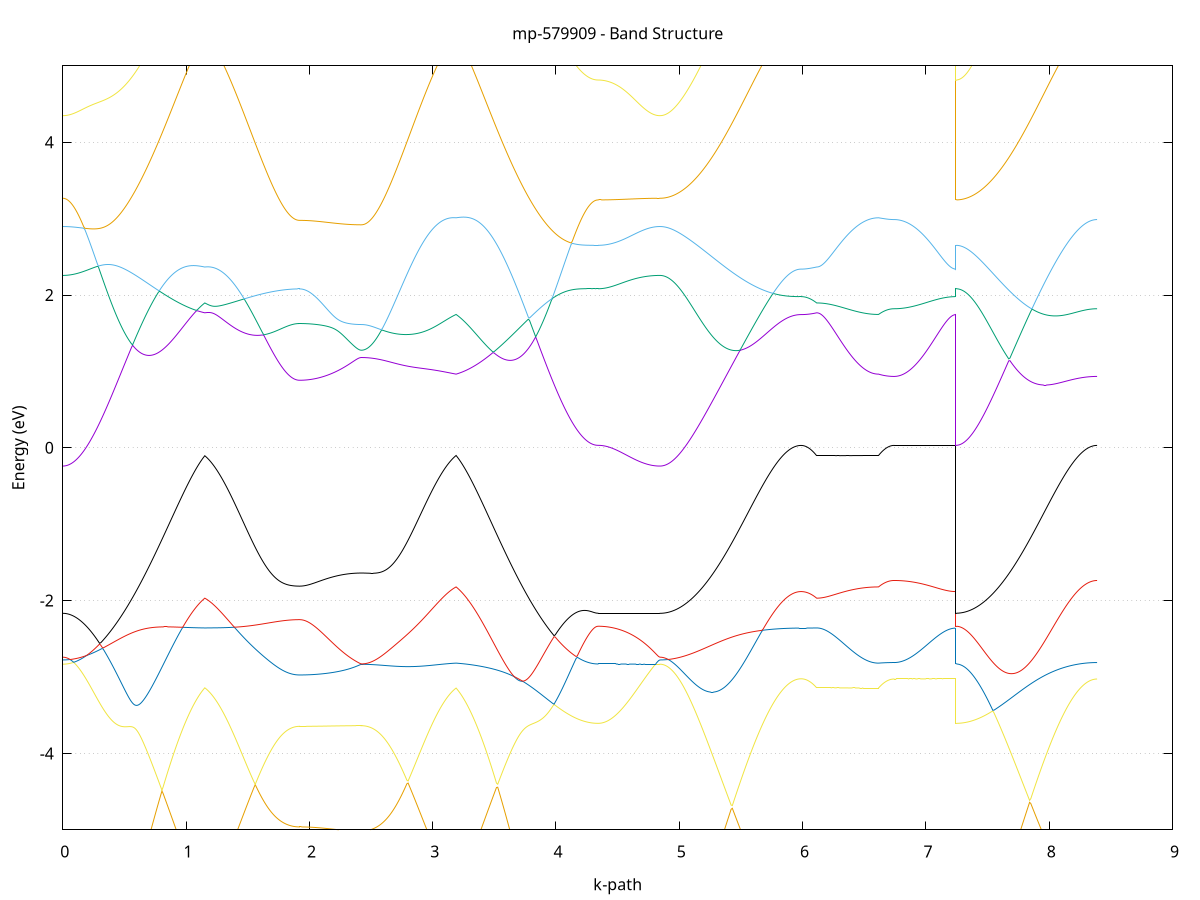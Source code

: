 set title 'mp-579909 - Band Structure'
set xlabel 'k-path'
set ylabel 'Energy (eV)'
set grid y
set yrange [-5:5]
set terminal png size 800,600
set output 'mp-579909_bands_gnuplot.png'
plot '-' using 1:2 with lines notitle, '-' using 1:2 with lines notitle, '-' using 1:2 with lines notitle, '-' using 1:2 with lines notitle, '-' using 1:2 with lines notitle, '-' using 1:2 with lines notitle, '-' using 1:2 with lines notitle, '-' using 1:2 with lines notitle, '-' using 1:2 with lines notitle, '-' using 1:2 with lines notitle, '-' using 1:2 with lines notitle, '-' using 1:2 with lines notitle, '-' using 1:2 with lines notitle, '-' using 1:2 with lines notitle, '-' using 1:2 with lines notitle, '-' using 1:2 with lines notitle, '-' using 1:2 with lines notitle, '-' using 1:2 with lines notitle, '-' using 1:2 with lines notitle, '-' using 1:2 with lines notitle, '-' using 1:2 with lines notitle, '-' using 1:2 with lines notitle, '-' using 1:2 with lines notitle, '-' using 1:2 with lines notitle, '-' using 1:2 with lines notitle, '-' using 1:2 with lines notitle, '-' using 1:2 with lines notitle, '-' using 1:2 with lines notitle, '-' using 1:2 with lines notitle, '-' using 1:2 with lines notitle, '-' using 1:2 with lines notitle, '-' using 1:2 with lines notitle, '-' using 1:2 with lines notitle, '-' using 1:2 with lines notitle, '-' using 1:2 with lines notitle, '-' using 1:2 with lines notitle, '-' using 1:2 with lines notitle, '-' using 1:2 with lines notitle, '-' using 1:2 with lines notitle, '-' using 1:2 with lines notitle, '-' using 1:2 with lines notitle, '-' using 1:2 with lines notitle, '-' using 1:2 with lines notitle, '-' using 1:2 with lines notitle, '-' using 1:2 with lines notitle, '-' using 1:2 with lines notitle, '-' using 1:2 with lines notitle, '-' using 1:2 with lines notitle
0.000000 -20.322627
0.009929 -20.322327
0.019857 -20.321627
0.029786 -20.320427
0.039715 -20.318727
0.049643 -20.316527
0.059572 -20.313827
0.069500 -20.310727
0.079429 -20.307027
0.089358 -20.302927
0.099286 -20.298227
0.109215 -20.293127
0.119143 -20.287527
0.129072 -20.281427
0.139001 -20.274927
0.148929 -20.267827
0.158858 -20.260327
0.168787 -20.252327
0.178715 -20.243827
0.188644 -20.234827
0.198572 -20.225327
0.208501 -20.215427
0.218430 -20.205027
0.228358 -20.194127
0.238287 -20.182727
0.248216 -20.170827
0.258144 -20.158627
0.268073 -20.145827
0.278001 -20.132527
0.287930 -20.118827
0.297859 -20.104527
0.307787 -20.089927
0.317716 -20.074727
0.327645 -20.059127
0.337573 -20.043027
0.347502 -20.026527
0.357430 -20.009527
0.367359 -19.992027
0.377288 -19.974127
0.387216 -19.955827
0.397145 -19.936927
0.407074 -19.917727
0.417002 -19.897927
0.426931 -19.877827
0.436859 -19.857227
0.446788 -19.836127
0.456717 -19.814627
0.466645 -19.792727
0.476574 -19.770327
0.486503 -19.747527
0.496431 -19.724327
0.506360 -19.700627
0.516288 -19.676527
0.526217 -19.652027
0.536146 -19.627127
0.546074 -19.601827
0.556003 -19.576027
0.565932 -19.549927
0.575860 -19.523327
0.585789 -19.496327
0.595717 -19.469027
0.605646 -19.441227
0.615575 -19.413127
0.625503 -19.384627
0.635432 -19.355727
0.645360 -19.326427
0.655289 -19.296827
0.665218 -19.266827
0.675146 -19.236427
0.685075 -19.205727
0.695004 -19.174627
0.704932 -19.143327
0.714861 -19.111527
0.724789 -19.079527
0.734718 -19.047227
0.744647 -19.014527
0.754575 -18.981527
0.764504 -18.948127
0.774433 -18.914527
0.784361 -18.880727
0.794290 -18.846527
0.804218 -18.812127
0.814147 -18.777427
0.824076 -18.742527
0.834004 -18.707427
0.843933 -18.672027
0.853862 -18.636427
0.863790 -18.600627
0.873719 -18.564727
0.883647 -18.528627
0.893576 -18.492327
0.903505 -18.455927
0.913433 -18.419427
0.923362 -18.382727
0.933291 -18.346027
0.943219 -18.309327
0.953148 -18.272527
0.963076 -18.235727
0.973005 -18.198927
0.982934 -18.162227
0.992862 -18.125627
1.002791 -18.089027
1.012720 -18.052727
1.022648 -18.016527
1.032577 -17.980527
1.042505 -17.944827
1.052434 -17.909527
1.062363 -17.874527
1.072291 -17.840027
1.082220 -17.841227
1.092149 -17.851327
1.102077 -17.860827
1.112006 -17.869827
1.121934 -17.878327
1.131863 -17.886227
1.141792 -17.893727
1.151720 -17.900627
1.151720 -17.900627
1.161699 -17.898527
1.171677 -17.901427
1.181655 -17.909527
1.191633 -17.922727
1.201611 -17.940127
1.211590 -17.960927
1.221568 -17.984227
1.231546 -18.009327
1.241524 -18.035727
1.251503 -18.062927
1.261481 -18.090827
1.271459 -18.118927
1.281437 -18.147327
1.291415 -18.175727
1.301394 -18.204127
1.311372 -18.232427
1.321350 -18.260527
1.331328 -18.288427
1.341307 -18.316127
1.351285 -18.343427
1.361263 -18.370527
1.371241 -18.397327
1.381219 -18.423627
1.391198 -18.449727
1.401176 -18.475327
1.411154 -18.500627
1.421132 -18.525527
1.431111 -18.549927
1.441089 -18.573927
1.451067 -18.597527
1.461045 -18.620727
1.471024 -18.643527
1.481002 -18.665727
1.490980 -18.687627
1.500958 -18.708927
1.510936 -18.729927
1.520915 -18.750327
1.530893 -18.770327
1.540871 -18.789827
1.550849 -18.808827
1.560828 -18.827427
1.570806 -18.845427
1.580784 -18.863027
1.590762 -18.880127
1.600741 -18.896727
1.610719 -18.912827
1.620697 -18.928427
1.630675 -18.943527
1.640653 -18.958127
1.650632 -18.972327
1.660610 -18.985927
1.670588 -18.999027
1.680566 -19.011627
1.690545 -19.023727
1.700523 -19.035327
1.710501 -19.046427
1.720479 -19.057027
1.730457 -19.067127
1.740436 -19.076627
1.750414 -19.085727
1.760392 -19.094227
1.770370 -19.102227
1.780349 -19.109727
1.790327 -19.116727
1.800305 -19.123227
1.810283 -19.129227
1.820262 -19.134627
1.830240 -19.139627
1.840218 -19.144027
1.850196 -19.147927
1.860174 -19.151227
1.870153 -19.154127
1.880131 -19.156427
1.890109 -19.158227
1.900087 -19.159527
1.910066 -19.160327
1.920044 -19.160627
1.920044 -19.160627
1.929875 -19.160627
1.939707 -19.160527
1.949539 -19.160527
1.959371 -19.160527
1.969202 -19.160427
1.979034 -19.160327
1.988866 -19.160227
1.998697 -19.160127
2.008529 -19.159927
2.018361 -19.159827
2.028192 -19.159627
2.038024 -19.159527
2.047856 -19.159327
2.057687 -19.159127
2.067519 -19.158927
2.077351 -19.158727
2.087183 -19.158427
2.097014 -19.158227
2.106846 -19.157927
2.116678 -19.157727
2.126509 -19.157527
2.136341 -19.157227
2.146173 -19.156927
2.156004 -19.156627
2.165836 -19.156427
2.175668 -19.156127
2.185499 -19.155927
2.195331 -19.155627
2.205163 -19.155327
2.214994 -19.155127
2.224826 -19.154827
2.234658 -19.154627
2.244490 -19.154327
2.254321 -19.154127
2.264153 -19.153927
2.273985 -19.153627
2.283816 -19.153427
2.293648 -19.153227
2.303480 -19.153127
2.313311 -19.152927
2.323143 -19.152727
2.332975 -19.152627
2.342806 -19.152427
2.352638 -19.152327
2.362470 -19.152227
2.372302 -19.152127
2.382133 -19.152027
2.391965 -19.152027
2.401797 -19.151927
2.411628 -19.151927
2.421460 -19.151927
2.421460 -19.151927
2.431438 -19.151727
2.441416 -19.150927
2.451395 -19.149627
2.461373 -19.147827
2.471351 -19.145427
2.481329 -19.142627
2.491308 -19.139227
2.501286 -19.135327
2.511264 -19.130927
2.521242 -19.126027
2.531220 -19.120527
2.541199 -19.114627
2.551177 -19.108127
2.561155 -19.101127
2.571133 -19.093627
2.581112 -19.085627
2.591090 -19.077127
2.601068 -19.068027
2.611046 -19.058527
2.621025 -19.048427
2.631003 -19.037827
2.640981 -19.026827
2.650959 -19.015227
2.660937 -19.003127
2.670916 -18.990527
2.680894 -18.977327
2.690872 -18.963727
2.700850 -18.949627
2.710829 -18.935027
2.720807 -18.919927
2.730785 -18.904327
2.740763 -18.888227
2.750741 -18.871627
2.760720 -18.854527
2.770698 -18.836927
2.780676 -18.818927
2.790654 -18.800427
2.800633 -18.781327
2.810611 -18.761827
2.820589 -18.741927
2.830567 -18.721427
2.840546 -18.700527
2.850524 -18.679227
2.860502 -18.657427
2.870480 -18.635127
2.880458 -18.612427
2.890437 -18.589227
2.900415 -18.565727
2.910393 -18.541727
2.920371 -18.517227
2.930350 -18.492427
2.940328 -18.467227
2.950306 -18.441527
2.960284 -18.415527
2.970262 -18.389227
2.980241 -18.362527
2.990219 -18.335527
3.000197 -18.308127
3.010175 -18.280627
3.020154 -18.252727
3.030132 -18.224727
3.040110 -18.196527
3.050088 -18.168327
3.060067 -18.140027
3.070045 -18.111827
3.080023 -18.083827
3.090001 -18.056127
3.099979 -18.029127
3.109958 -18.003127
3.119936 -17.978327
3.129914 -17.955427
3.139892 -17.935027
3.149871 -17.918127
3.159849 -17.905427
3.169827 -17.897527
3.179805 -17.894927
3.189783 -17.897127
3.189783 -17.897127
3.199712 -17.890127
3.209641 -17.882727
3.219569 -17.874727
3.229498 -17.866227
3.239427 -17.857227
3.249355 -17.847727
3.259284 -17.837727
3.269212 -17.829527
3.279141 -17.864127
3.289070 -17.899227
3.298998 -17.934627
3.308927 -17.970427
3.318856 -18.006527
3.328784 -18.042727
3.338713 -18.079227
3.348641 -18.115727
3.358570 -18.152527
3.368499 -18.189327
3.378427 -18.226127
3.388356 -18.262927
3.398285 -18.299827
3.408213 -18.336627
3.418142 -18.373427
3.428070 -18.410027
3.437999 -18.446627
3.447928 -18.483027
3.457856 -18.519427
3.467785 -18.555527
3.477714 -18.591527
3.487642 -18.627327
3.497571 -18.662927
3.507499 -18.698327
3.517428 -18.733527
3.527357 -18.768527
3.537285 -18.803227
3.547214 -18.837627
3.557143 -18.871827
3.567071 -18.905727
3.577000 -18.939327
3.586928 -18.972727
3.596857 -19.005727
3.606786 -19.038427
3.616714 -19.070827
3.626643 -19.102927
3.636572 -19.134727
3.646500 -19.166127
3.656429 -19.197227
3.666357 -19.227927
3.676286 -19.258327
3.686215 -19.288327
3.696143 -19.318027
3.706072 -19.347327
3.716001 -19.376227
3.725929 -19.404727
3.735858 -19.432827
3.745786 -19.460627
3.755715 -19.488027
3.765644 -19.514927
3.775572 -19.541527
3.785501 -19.567727
3.795430 -19.593427
3.805358 -19.618827
3.815287 -19.643727
3.825215 -19.668227
3.835144 -19.692327
3.845073 -19.715927
3.855001 -19.739227
3.864930 -19.762027
3.874858 -19.784327
3.884787 -19.806227
3.894716 -19.827727
3.904644 -19.848827
3.914573 -19.869427
3.924502 -19.889627
3.934430 -19.909327
3.944359 -19.928627
3.954287 -19.947427
3.964216 -19.965827
3.974145 -19.983727
3.984073 -20.001127
3.994002 -20.018127
4.003931 -20.034727
4.013859 -20.050827
4.023788 -20.066427
4.033716 -20.081527
4.043645 -20.096227
4.053574 -20.110427
4.063502 -20.124227
4.073431 -20.137427
4.083360 -20.150227
4.093288 -20.162527
4.103217 -20.174427
4.113145 -20.185827
4.123074 -20.196727
4.133003 -20.207127
4.142931 -20.217027
4.152860 -20.226527
4.162789 -20.235527
4.172717 -20.244027
4.182646 -20.252027
4.192574 -20.259527
4.202503 -20.266627
4.212432 -20.273127
4.222360 -20.279227
4.232289 -20.284827
4.242218 -20.289927
4.252146 -20.294627
4.262075 -20.298727
4.272003 -20.302427
4.281932 -20.305527
4.291861 -20.308227
4.301789 -20.310427
4.311718 -20.312127
4.321647 -20.313327
4.331575 -20.314027
4.341504 -20.314327
4.341504 -20.314327
4.351335 -20.314327
4.361167 -20.314327
4.370999 -20.314427
4.380831 -20.314427
4.390662 -20.314527
4.400494 -20.314627
4.410326 -20.314727
4.420157 -20.314827
4.429989 -20.314927
4.439821 -20.315127
4.449652 -20.315227
4.459484 -20.315427
4.469316 -20.315627
4.479147 -20.315827
4.488979 -20.316027
4.498811 -20.316227
4.508643 -20.316427
4.518474 -20.316627
4.528306 -20.316927
4.538138 -20.317127
4.547969 -20.317327
4.557801 -20.317627
4.567633 -20.317827
4.577464 -20.318127
4.587296 -20.318327
4.597128 -20.318627
4.606959 -20.318827
4.616791 -20.319127
4.626623 -20.319327
4.636454 -20.319627
4.646286 -20.319827
4.656118 -20.320127
4.665950 -20.320327
4.675781 -20.320527
4.685613 -20.320727
4.695445 -20.320927
4.705276 -20.321127
4.715108 -20.321327
4.724940 -20.321527
4.734771 -20.321727
4.744603 -20.321827
4.754435 -20.322027
4.764266 -20.322127
4.774098 -20.322227
4.783930 -20.322327
4.793762 -20.322427
4.803593 -20.322527
4.813425 -20.322527
4.823257 -20.322627
4.833088 -20.322627
4.842920 -20.322627
4.842920 -20.322627
4.852874 -20.322427
4.862828 -20.321727
4.872783 -20.320627
4.882737 -20.319027
4.892691 -20.317027
4.902646 -20.314527
4.912600 -20.311627
4.922554 -20.308227
4.932508 -20.304427
4.942463 -20.300227
4.952417 -20.295427
4.962371 -20.290327
4.972325 -20.284727
4.982280 -20.278727
4.992234 -20.272227
5.002188 -20.265227
5.012142 -20.257927
5.022097 -20.250127
5.032051 -20.241827
5.042005 -20.233127
5.051959 -20.223927
5.061914 -20.214427
5.071868 -20.204327
5.081822 -20.193927
5.091777 -20.183027
5.101731 -20.171727
5.111685 -20.159927
5.121639 -20.147727
5.131594 -20.135127
5.141548 -20.122027
5.151502 -20.108627
5.161456 -20.094727
5.171411 -20.080327
5.181365 -20.065627
5.191319 -20.050427
5.201273 -20.034827
5.211228 -20.018827
5.221182 -20.002427
5.231136 -19.985527
5.241090 -19.968327
5.251045 -19.950627
5.260999 -19.932527
5.270953 -19.914127
5.280907 -19.895227
5.290862 -19.875927
5.300816 -19.856227
5.310770 -19.836127
5.320725 -19.815727
5.330679 -19.794827
5.340633 -19.773627
5.350587 -19.751927
5.360542 -19.729927
5.370496 -19.707527
5.380450 -19.684727
5.390404 -19.661627
5.400359 -19.638027
5.410313 -19.614227
5.420267 -19.589927
5.430221 -19.565327
5.440176 -19.540327
5.450130 -19.515027
5.460084 -19.489327
5.470038 -19.463327
5.479993 -19.436927
5.489947 -19.410227
5.499901 -19.383127
5.509856 -19.355727
5.519810 -19.328027
5.529764 -19.300027
5.539718 -19.271627
5.549673 -19.242927
5.559627 -19.213927
5.569581 -19.184627
5.579535 -19.155127
5.589490 -19.125227
5.599444 -19.095027
5.609398 -19.064627
5.619352 -19.033827
5.629307 -19.002927
5.639261 -18.971627
5.649215 -18.940127
5.659169 -18.908327
5.669124 -18.876327
5.679078 -18.844127
5.689032 -18.811627
5.698986 -18.779027
5.708941 -18.746127
5.718895 -18.713127
5.728849 -18.679827
5.738804 -18.646427
5.748758 -18.612927
5.758712 -18.579227
5.768666 -18.545427
5.778621 -18.511627
5.788575 -18.477627
5.798529 -18.443727
5.808483 -18.409727
5.818438 -18.375827
5.828392 -18.341927
5.838346 -18.308327
5.848300 -18.274827
5.858255 -18.241627
5.868209 -18.208827
5.878163 -18.176527
5.888117 -18.144927
5.898072 -18.114227
5.908026 -18.084627
5.917980 -18.056427
5.927934 -18.030027
5.937889 -18.006027
5.947843 -17.984927
5.957797 -17.967427
5.967752 -17.954127
5.977706 -17.945927
5.987660 -17.943127
5.987660 -17.943127
5.997399 -17.942827
6.007138 -17.942127
6.016877 -17.940827
6.026617 -17.939027
6.036356 -17.936827
6.046095 -17.934027
6.055834 -17.930827
6.065573 -17.927027
6.075312 -17.922727
6.085051 -17.917927
6.094790 -17.912727
6.104529 -17.906927
6.114269 -17.900627
6.114269 -17.900627
6.124100 -17.900627
6.133932 -17.900627
6.143764 -17.900627
6.153595 -17.900527
6.163427 -17.900527
6.173259 -17.900527
6.183090 -17.900427
6.192922 -17.900427
6.202754 -17.900327
6.212585 -17.900327
6.222417 -17.900227
6.232249 -17.900127
6.242081 -17.900027
6.251912 -17.900027
6.261744 -17.899927
6.271576 -17.899827
6.281407 -17.899727
6.291239 -17.899627
6.301071 -17.899527
6.310902 -17.899427
6.320734 -17.899327
6.330566 -17.899227
6.340397 -17.899127
6.350229 -17.899027
6.360061 -17.898927
6.369893 -17.898827
6.379724 -17.898727
6.389556 -17.898627
6.399388 -17.898527
6.409219 -17.898327
6.419051 -17.898227
6.428883 -17.898127
6.438714 -17.898027
6.448546 -17.897927
6.458378 -17.897827
6.468209 -17.897827
6.478041 -17.897727
6.487873 -17.897627
6.497704 -17.897527
6.507536 -17.897427
6.517368 -17.897427
6.527200 -17.897327
6.537031 -17.897327
6.546863 -17.897227
6.556695 -17.897227
6.566526 -17.897127
6.576358 -17.897127
6.586190 -17.897127
6.596021 -17.897127
6.605853 -17.897127
6.615685 -17.897127
6.615685 -17.897127
6.625424 -17.903327
6.635163 -17.909127
6.644902 -17.914427
6.654641 -17.919227
6.664380 -17.923427
6.674119 -17.927227
6.683859 -17.930527
6.693598 -17.933227
6.703337 -17.935527
6.713076 -17.937227
6.722815 -17.938527
6.732554 -17.939227
6.742293 -17.939527
6.742293 -17.939527
6.752125 -17.939527
6.761957 -17.939527
6.771788 -17.939627
6.781620 -17.939627
6.791452 -17.939627
6.801283 -17.939627
6.811115 -17.939727
6.820947 -17.939727
6.830778 -17.939827
6.840610 -17.939827
6.850442 -17.939927
6.860274 -17.940027
6.870105 -17.940127
6.879937 -17.940127
6.889769 -17.940227
6.899600 -17.940327
6.909432 -17.940427
6.919264 -17.940527
6.929095 -17.940627
6.938927 -17.940727
6.948759 -17.940827
6.958590 -17.940927
6.968422 -17.941027
6.978254 -17.941127
6.988086 -17.941227
6.997917 -17.941327
7.007749 -17.941427
7.017581 -17.941527
7.027412 -17.941627
7.037244 -17.941827
7.047076 -17.941927
7.056907 -17.942027
7.066739 -17.942127
7.076571 -17.942127
7.086402 -17.942227
7.096234 -17.942327
7.106066 -17.942427
7.115897 -17.942527
7.125729 -17.942627
7.135561 -17.942627
7.145393 -17.942727
7.155224 -17.942827
7.165056 -17.942927
7.174888 -17.942927
7.184719 -17.943027
7.194551 -17.943027
7.204383 -17.943027
7.214214 -17.943027
7.224046 -17.943127
7.233878 -17.943127
7.243709 -17.943127
7.243709 -20.314327
7.253664 -20.314127
7.263618 -20.313427
7.273572 -20.312327
7.283526 -20.310727
7.293481 -20.308727
7.303435 -20.306227
7.313389 -20.303327
7.323344 -20.299927
7.333298 -20.296127
7.343252 -20.291927
7.353206 -20.287227
7.363161 -20.282027
7.373115 -20.276427
7.383069 -20.270427
7.393023 -20.263927
7.402978 -20.257027
7.412932 -20.249627
7.422886 -20.241827
7.432840 -20.233527
7.442795 -20.224827
7.452749 -20.215727
7.462703 -20.206127
7.472657 -20.196127
7.482612 -20.185727
7.492566 -20.174827
7.502520 -20.163427
7.512475 -20.151727
7.522429 -20.139527
7.532383 -20.126927
7.542337 -20.113927
7.552292 -20.100427
7.562246 -20.086527
7.572200 -20.072227
7.582154 -20.057427
7.592109 -20.042327
7.602063 -20.026727
7.612017 -20.010727
7.621971 -19.994327
7.631926 -19.977427
7.641880 -19.960227
7.651834 -19.942527
7.661788 -19.924527
7.671743 -19.906027
7.681697 -19.887227
7.691651 -19.867927
7.701605 -19.848227
7.711560 -19.828127
7.721514 -19.807727
7.731468 -19.786827
7.741423 -19.765627
7.751377 -19.744027
7.761331 -19.722027
7.771285 -19.699627
7.781240 -19.676827
7.791194 -19.653727
7.801148 -19.630227
7.811102 -19.606327
7.821057 -19.582027
7.831011 -19.557427
7.840965 -19.532527
7.850919 -19.507227
7.860874 -19.481627
7.870828 -19.455627
7.880782 -19.429227
7.890736 -19.402527
7.900691 -19.375527
7.910645 -19.348127
7.920599 -19.320427
7.930554 -19.292427
7.940508 -19.264027
7.950462 -19.235427
7.960416 -19.206427
7.970371 -19.177227
7.980325 -19.147627
7.990279 -19.117827
8.000233 -19.087627
8.010188 -19.057227
8.020142 -19.026527
8.030096 -18.995527
8.040050 -18.964327
8.050005 -18.932827
8.059959 -18.901127
8.069913 -18.869127
8.079867 -18.836927
8.089822 -18.804527
8.099776 -18.771927
8.109730 -18.739127
8.119684 -18.706127
8.129639 -18.672927
8.139593 -18.639527
8.149547 -18.606027
8.159502 -18.572427
8.169456 -18.538727
8.179410 -18.504927
8.189364 -18.471027
8.199319 -18.437227
8.209273 -18.403327
8.219227 -18.369427
8.229181 -18.335727
8.239136 -18.302127
8.249090 -18.268727
8.259044 -18.235727
8.268998 -18.203027
8.278953 -18.170927
8.288907 -18.139427
8.298861 -18.108927
8.308815 -18.079427
8.318770 -18.051527
8.328724 -18.025427
8.338678 -18.001627
8.348633 -17.980727
8.358587 -17.963427
8.368541 -17.950427
8.378495 -17.942227
8.388450 -17.939527
e
0.000000 -16.866027
0.009929 -16.865827
0.019857 -16.865227
0.029786 -16.864327
0.039715 -16.863027
0.049643 -16.861327
0.059572 -16.859227
0.069500 -16.856827
0.079429 -16.853927
0.089358 -16.850727
0.099286 -16.847227
0.109215 -16.843227
0.119143 -16.838927
0.129072 -16.834227
0.139001 -16.829227
0.148929 -16.823827
0.158858 -16.818027
0.168787 -16.811927
0.178715 -16.805327
0.188644 -16.798527
0.198572 -16.791227
0.208501 -16.783627
0.218430 -16.775727
0.228358 -16.767427
0.238287 -16.758727
0.248216 -16.749727
0.258144 -16.740427
0.268073 -16.730727
0.278001 -16.720627
0.287930 -16.710227
0.297859 -16.699527
0.307787 -16.688427
0.317716 -16.677027
0.327645 -16.665327
0.337573 -16.653227
0.347502 -16.640827
0.357430 -16.628127
0.367359 -16.615127
0.377288 -16.601727
0.387216 -16.588127
0.397145 -16.574127
0.407074 -16.559827
0.417002 -16.545327
0.426931 -16.530427
0.436859 -16.515327
0.446788 -16.499827
0.456717 -16.484127
0.466645 -16.468127
0.476574 -16.451827
0.486503 -16.435327
0.496431 -16.418527
0.506360 -16.401527
0.516288 -16.425727
0.526217 -16.464327
0.536146 -16.502427
0.546074 -16.540127
0.556003 -16.577327
0.565932 -16.614127
0.575860 -16.650327
0.585789 -16.686127
0.595717 -16.721527
0.605646 -16.756327
0.615575 -16.790627
0.625503 -16.824527
0.635432 -16.857927
0.645360 -16.890827
0.655289 -16.923227
0.665218 -16.955227
0.675146 -16.986627
0.685075 -17.017527
0.695004 -17.048027
0.704932 -17.078027
0.714861 -17.107427
0.724789 -17.136427
0.734718 -17.164927
0.744647 -17.192827
0.754575 -17.220327
0.764504 -17.247327
0.774433 -17.273727
0.784361 -17.299727
0.794290 -17.325227
0.804218 -17.350127
0.814147 -17.374627
0.824076 -17.398527
0.834004 -17.421927
0.843933 -17.444927
0.853862 -17.467327
0.863790 -17.489227
0.873719 -17.510627
0.883647 -17.531527
0.893576 -17.551927
0.903505 -17.571727
0.913433 -17.591127
0.923362 -17.609927
0.933291 -17.628327
0.943219 -17.646127
0.953148 -17.663427
0.963076 -17.680227
0.973005 -17.696427
0.982934 -17.712227
0.992862 -17.727427
1.002791 -17.742127
1.012720 -17.756327
1.022648 -17.770027
1.032577 -17.783227
1.042505 -17.795827
1.052434 -17.807927
1.062363 -17.819527
1.072291 -17.830627
1.082220 -17.806027
1.092149 -17.772627
1.102077 -17.739927
1.112006 -17.707927
1.121934 -17.676727
1.131863 -17.646527
1.141792 -17.617427
1.151720 -17.589427
1.151720 -17.589427
1.161699 -17.605627
1.171677 -17.617027
1.181655 -17.623527
1.191633 -17.625427
1.201611 -17.623327
1.211590 -17.618127
1.221568 -17.610727
1.231546 -17.601827
1.241524 -17.591927
1.251503 -17.581427
1.261481 -17.570727
1.271459 -17.559827
1.281437 -17.549027
1.291415 -17.538527
1.301394 -17.528127
1.311372 -17.518127
1.321350 -17.508527
1.331328 -17.499227
1.341307 -17.490427
1.351285 -17.482027
1.361263 -17.474127
1.371241 -17.466627
1.381219 -17.459527
1.391198 -17.452827
1.401176 -17.446727
1.411154 -17.440927
1.421132 -17.435527
1.431111 -17.430627
1.441089 -17.426027
1.451067 -17.421827
1.461045 -17.418027
1.471024 -17.414627
1.481002 -17.411427
1.490980 -17.408627
1.500958 -17.406127
1.510936 -17.403927
1.520915 -17.401927
1.530893 -17.400227
1.540871 -17.398727
1.550849 -17.397527
1.560828 -17.396527
1.570806 -17.395627
1.580784 -17.395027
1.590762 -17.394527
1.600741 -17.394227
1.610719 -17.394027
1.620697 -17.394027
1.630675 -17.394027
1.640653 -17.394227
1.650632 -17.394527
1.660610 -17.394827
1.670588 -17.395227
1.680566 -17.395727
1.690545 -17.396327
1.700523 -17.396827
1.710501 -17.397427
1.720479 -17.398127
1.730457 -17.398727
1.740436 -17.399427
1.750414 -17.400127
1.760392 -17.400727
1.770370 -17.401427
1.780349 -17.402127
1.790327 -17.402727
1.800305 -17.403327
1.810283 -17.403827
1.820262 -17.404427
1.830240 -17.404927
1.840218 -17.405327
1.850196 -17.405727
1.860174 -17.406127
1.870153 -17.406427
1.880131 -17.406627
1.890109 -17.406827
1.900087 -17.407027
1.910066 -17.407127
1.920044 -17.407127
1.920044 -17.407127
1.929875 -17.407127
1.939707 -17.407127
1.949539 -17.407127
1.959371 -17.407027
1.969202 -17.407027
1.979034 -17.407027
1.988866 -17.406927
1.998697 -17.406927
2.008529 -17.406827
2.018361 -17.406727
2.028192 -17.406727
2.038024 -17.406627
2.047856 -17.406527
2.057687 -17.406427
2.067519 -17.406327
2.077351 -17.406227
2.087183 -17.406127
2.097014 -17.406027
2.106846 -17.405927
2.116678 -17.405827
2.126509 -17.405727
2.136341 -17.405527
2.146173 -17.405427
2.156004 -17.405327
2.165836 -17.405227
2.175668 -17.405027
2.185499 -17.404927
2.195331 -17.404827
2.205163 -17.404727
2.214994 -17.404527
2.224826 -17.404427
2.234658 -17.404327
2.244490 -17.404227
2.254321 -17.404027
2.264153 -17.404027
2.273985 -17.403927
2.283816 -17.403827
2.293648 -17.403727
2.303480 -17.403627
2.313311 -17.403527
2.323143 -17.403427
2.332975 -17.403427
2.342806 -17.403327
2.352638 -17.403327
2.362470 -17.403227
2.372302 -17.403227
2.382133 -17.403127
2.391965 -17.403127
2.401797 -17.403127
2.411628 -17.403127
2.421460 -17.403127
2.421460 -17.403127
2.431438 -17.403027
2.441416 -17.403027
2.451395 -17.402827
2.461373 -17.402627
2.471351 -17.402327
2.481329 -17.402027
2.491308 -17.401727
2.501286 -17.401327
2.511264 -17.400827
2.521242 -17.400327
2.531220 -17.399827
2.541199 -17.399227
2.551177 -17.398627
2.561155 -17.398027
2.571133 -17.397327
2.581112 -17.396727
2.591090 -17.396027
2.601068 -17.395327
2.611046 -17.394727
2.621025 -17.394027
2.631003 -17.393427
2.640981 -17.392727
2.650959 -17.392127
2.660937 -17.391627
2.670916 -17.391127
2.680894 -17.390727
2.690872 -17.390327
2.700850 -17.390027
2.710829 -17.389927
2.720807 -17.389827
2.730785 -17.389827
2.740763 -17.390027
2.750741 -17.390327
2.760720 -17.390827
2.770698 -17.391427
2.780676 -17.392227
2.790654 -17.393227
2.800633 -17.394427
2.810611 -17.395827
2.820589 -17.397527
2.830567 -17.399427
2.840546 -17.401627
2.850524 -17.404127
2.860502 -17.406927
2.870480 -17.410027
2.880458 -17.413427
2.890437 -17.417127
2.900415 -17.421327
2.910393 -17.425827
2.920371 -17.430727
2.930350 -17.436027
2.940328 -17.441627
2.950306 -17.447827
2.960284 -17.454327
2.970262 -17.461227
2.980241 -17.468727
2.990219 -17.476527
3.000197 -17.484827
3.010175 -17.493527
3.020154 -17.502627
3.030132 -17.512127
3.040110 -17.521927
3.050088 -17.532127
3.060067 -17.542527
3.070045 -17.553027
3.080023 -17.563627
3.090001 -17.574127
3.099979 -17.584227
3.109958 -17.593827
3.119936 -17.602227
3.129914 -17.609127
3.139892 -17.613827
3.149871 -17.615327
3.159849 -17.613027
3.169827 -17.606027
3.179805 -17.594327
3.189783 -17.577927
3.189783 -17.577927
3.199712 -17.606027
3.209641 -17.635327
3.219569 -17.665627
3.229498 -17.696927
3.239427 -17.729027
3.249355 -17.761927
3.259284 -17.795427
3.269212 -17.827127
3.279141 -17.816027
3.289070 -17.804427
3.298998 -17.792327
3.308927 -17.779627
3.318856 -17.766527
3.328784 -17.752827
3.338713 -17.738627
3.348641 -17.723927
3.358570 -17.708627
3.368499 -17.692927
3.378427 -17.676627
3.388356 -17.659927
3.398285 -17.642627
3.408213 -17.624827
3.418142 -17.606427
3.428070 -17.587627
3.437999 -17.568227
3.447928 -17.548427
3.457856 -17.528027
3.467785 -17.507127
3.477714 -17.485727
3.487642 -17.463827
3.497571 -17.441427
3.507499 -17.418527
3.517428 -17.395027
3.527357 -17.371127
3.537285 -17.346727
3.547214 -17.321827
3.557143 -17.296327
3.567071 -17.270427
3.577000 -17.243927
3.586928 -17.217027
3.596857 -17.189527
3.606786 -17.161627
3.616714 -17.133127
3.626643 -17.104127
3.636572 -17.074727
3.646500 -17.044727
3.656429 -17.014327
3.666357 -16.983327
3.676286 -16.951927
3.686215 -16.920027
3.696143 -16.887627
3.706072 -16.854727
3.716001 -16.821327
3.725929 -16.787527
3.735858 -16.753227
3.745786 -16.718327
3.755715 -16.683027
3.765644 -16.647227
3.775572 -16.611027
3.785501 -16.574327
3.795430 -16.537127
3.805358 -16.499427
3.815287 -16.461327
3.825215 -16.422727
3.835144 -16.439527
3.845073 -16.456727
3.855001 -16.473527
3.864930 -16.490127
3.874858 -16.506427
3.884787 -16.522527
3.894716 -16.538327
3.904644 -16.553827
3.914573 -16.569027
3.924502 -16.583927
3.934430 -16.598627
3.944359 -16.612927
3.954287 -16.626927
3.964216 -16.640627
3.974145 -16.654027
3.984073 -16.667127
3.994002 -16.679927
4.003931 -16.692427
4.013859 -16.704527
4.023788 -16.716327
4.033716 -16.727727
4.043645 -16.738927
4.053574 -16.749627
4.063502 -16.760127
4.073431 -16.770227
4.083360 -16.780027
4.093288 -16.789427
4.103217 -16.798427
4.113145 -16.807127
4.123074 -16.815527
4.133003 -16.823527
4.142931 -16.831127
4.152860 -16.838427
4.162789 -16.845327
4.172717 -16.851827
4.182646 -16.858027
4.192574 -16.863827
4.202503 -16.869227
4.212432 -16.874327
4.222360 -16.879027
4.232289 -16.883427
4.242218 -16.887327
4.252146 -16.890927
4.262075 -16.894127
4.272003 -16.896927
4.281932 -16.899327
4.291861 -16.901427
4.301789 -16.903127
4.311718 -16.904427
4.321647 -16.905427
4.331575 -16.906027
4.341504 -16.906227
4.341504 -16.906227
4.351335 -16.906127
4.361167 -16.906027
4.370999 -16.905827
4.380831 -16.905527
4.390662 -16.905227
4.400494 -16.904827
4.410326 -16.904327
4.420157 -16.903827
4.429989 -16.903227
4.439821 -16.902527
4.449652 -16.901727
4.459484 -16.900927
4.469316 -16.900127
4.479147 -16.899227
4.488979 -16.898227
4.498811 -16.897227
4.508643 -16.896227
4.518474 -16.895127
4.528306 -16.894027
4.538138 -16.892827
4.547969 -16.891727
4.557801 -16.890527
4.567633 -16.889227
4.577464 -16.888027
4.587296 -16.886827
4.597128 -16.885527
4.606959 -16.884327
4.616791 -16.883127
4.626623 -16.881827
4.636454 -16.880627
4.646286 -16.879427
4.656118 -16.878327
4.665950 -16.877227
4.675781 -16.876127
4.685613 -16.875027
4.695445 -16.874027
4.705276 -16.873027
4.715108 -16.872127
4.724940 -16.871227
4.734771 -16.870427
4.744603 -16.869727
4.754435 -16.869027
4.764266 -16.868427
4.774098 -16.867827
4.783930 -16.867327
4.793762 -16.866927
4.803593 -16.866627
4.813425 -16.866327
4.823257 -16.866127
4.833088 -16.866027
4.842920 -16.866027
4.842920 -16.866027
4.852874 -16.865827
4.862828 -16.865227
4.872783 -16.864227
4.882737 -16.862927
4.892691 -16.861127
4.902646 -16.859027
4.912600 -16.856527
4.922554 -16.853627
4.932508 -16.850327
4.942463 -16.846627
4.952417 -16.842627
4.962371 -16.838127
4.972325 -16.833327
4.982280 -16.828127
4.992234 -16.822527
5.002188 -16.816627
5.012142 -16.810227
5.022097 -16.803527
5.032051 -16.796527
5.042005 -16.789027
5.051959 -16.781127
5.061914 -16.772927
5.071868 -16.764327
5.081822 -16.755327
5.091777 -16.746027
5.101731 -16.736327
5.111685 -16.726227
5.121639 -16.715827
5.131594 -16.705027
5.141548 -16.693827
5.151502 -16.682327
5.161456 -16.670527
5.171411 -16.658327
5.181365 -16.645727
5.191319 -16.632727
5.201273 -16.619527
5.211228 -16.605927
5.221182 -16.591927
5.231136 -16.577627
5.241090 -16.563027
5.251045 -16.548027
5.260999 -16.532727
5.270953 -16.517127
5.280907 -16.501127
5.290862 -16.484927
5.300816 -16.468327
5.310770 -16.451427
5.320725 -16.434227
5.330679 -16.416627
5.340633 -16.398827
5.350587 -16.380727
5.360542 -16.362327
5.370496 -16.343627
5.380450 -16.324627
5.390404 -16.305327
5.400359 -16.285827
5.410313 -16.266027
5.420267 -16.245927
5.430221 -16.225627
5.440176 -16.205027
5.450130 -16.184227
5.460084 -16.163127
5.470038 -16.141827
5.479993 -16.120327
5.489947 -16.098527
5.499901 -16.076627
5.509856 -16.054427
5.519810 -16.032127
5.529764 -16.009627
5.539718 -15.986927
5.549673 -15.964027
5.559627 -15.941027
5.569581 -15.917827
5.579535 -15.928327
5.589490 -15.970827
5.599444 -16.013227
5.609398 -16.055527
5.619352 -16.097827
5.629307 -16.140027
5.639261 -16.182127
5.649215 -16.224227
5.659169 -16.266227
5.669124 -16.308127
5.679078 -16.349927
5.689032 -16.391627
5.698986 -16.433127
5.708941 -16.474627
5.718895 -16.515927
5.728849 -16.557127
5.738804 -16.598227
5.748758 -16.639027
5.758712 -16.679727
5.768666 -16.720227
5.778621 -16.760527
5.788575 -16.800527
5.798529 -16.840227
5.808483 -16.879727
5.818438 -16.918827
5.828392 -16.957427
5.838346 -16.995727
5.848300 -17.033527
5.858255 -17.070627
5.868209 -17.107127
5.878163 -17.142827
5.888117 -17.177527
5.898072 -17.211027
5.908026 -17.243127
5.917980 -17.273527
5.927934 -17.301727
5.937889 -17.327327
5.947843 -17.349827
5.957797 -17.368327
5.967752 -17.382327
5.977706 -17.391027
5.987660 -17.393927
5.987660 -17.393927
5.997399 -17.395227
6.007138 -17.399127
6.016877 -17.405627
6.026617 -17.414627
6.036356 -17.426027
6.046095 -17.439727
6.055834 -17.455627
6.065573 -17.473627
6.075312 -17.493527
6.085051 -17.515127
6.094790 -17.538427
6.104529 -17.563227
6.114269 -17.589427
6.114269 -17.589427
6.124100 -17.589427
6.133932 -17.589427
6.143764 -17.589327
6.153595 -17.589227
6.163427 -17.589127
6.173259 -17.589027
6.183090 -17.588927
6.192922 -17.588727
6.202754 -17.588527
6.212585 -17.588327
6.222417 -17.588127
6.232249 -17.587927
6.242081 -17.587727
6.251912 -17.587427
6.261744 -17.587127
6.271576 -17.586827
6.281407 -17.586527
6.291239 -17.586227
6.301071 -17.585927
6.310902 -17.585627
6.320734 -17.585227
6.330566 -17.584927
6.340397 -17.584627
6.350229 -17.584227
6.360061 -17.583827
6.369893 -17.583527
6.379724 -17.583227
6.389556 -17.582827
6.399388 -17.582527
6.409219 -17.582127
6.419051 -17.581827
6.428883 -17.581427
6.438714 -17.581127
6.448546 -17.580827
6.458378 -17.580527
6.468209 -17.580227
6.478041 -17.579927
6.487873 -17.579727
6.497704 -17.579427
6.507536 -17.579227
6.517368 -17.579027
6.527200 -17.578827
6.537031 -17.578627
6.546863 -17.578427
6.556695 -17.578327
6.566526 -17.578227
6.576358 -17.578127
6.586190 -17.578027
6.596021 -17.578027
6.605853 -17.577927
6.615685 -17.577927
6.615685 -17.577927
6.625424 -17.551627
6.635163 -17.526727
6.644902 -17.503327
6.654641 -17.481527
6.664380 -17.461527
6.674119 -17.443427
6.683859 -17.427427
6.693598 -17.413627
6.703337 -17.402127
6.713076 -17.393027
6.722815 -17.386527
6.732554 -17.382527
6.742293 -17.381227
6.742293 -17.381227
6.752125 -17.381227
6.761957 -17.381327
6.771788 -17.381427
6.781620 -17.381427
6.791452 -17.381527
6.801283 -17.381727
6.811115 -17.381827
6.820947 -17.382027
6.830778 -17.382227
6.840610 -17.382427
6.850442 -17.382727
6.860274 -17.382927
6.870105 -17.383227
6.879937 -17.383527
6.889769 -17.383827
6.899600 -17.384127
6.909432 -17.384427
6.919264 -17.384827
6.929095 -17.385127
6.938927 -17.385527
6.948759 -17.385927
6.958590 -17.386227
6.968422 -17.386627
6.978254 -17.387027
6.988086 -17.387427
6.997917 -17.387827
7.007749 -17.388227
7.017581 -17.388627
7.027412 -17.388927
7.037244 -17.389327
7.047076 -17.389727
7.056907 -17.390127
7.066739 -17.390427
7.076571 -17.390727
7.086402 -17.391127
7.096234 -17.391427
7.106066 -17.391727
7.115897 -17.392027
7.125729 -17.392327
7.135561 -17.392527
7.145393 -17.392727
7.155224 -17.393027
7.165056 -17.393227
7.174888 -17.393327
7.184719 -17.393527
7.194551 -17.393627
7.204383 -17.393727
7.214214 -17.393827
7.224046 -17.393927
7.233878 -17.393927
7.243709 -17.393927
7.243709 -16.906227
7.253664 -16.906027
7.263618 -16.905427
7.273572 -16.904427
7.283526 -16.903027
7.293481 -16.901327
7.303435 -16.899227
7.313389 -16.896627
7.323344 -16.893727
7.333298 -16.890427
7.343252 -16.886727
7.353206 -16.882727
7.363161 -16.878227
7.373115 -16.873427
7.383069 -16.868127
7.393023 -16.862527
7.402978 -16.856627
7.412932 -16.850227
7.422886 -16.843427
7.432840 -16.836327
7.442795 -16.828827
7.452749 -16.820927
7.462703 -16.812627
7.472657 -16.804027
7.482612 -16.795027
7.492566 -16.785627
7.502520 -16.775927
7.512475 -16.765727
7.522429 -16.755327
7.532383 -16.744427
7.542337 -16.733227
7.552292 -16.721627
7.562246 -16.709727
7.572200 -16.697427
7.582154 -16.684827
7.592109 -16.671827
7.602063 -16.658527
7.612017 -16.644827
7.621971 -16.630727
7.631926 -16.616427
7.641880 -16.601727
7.651834 -16.586627
7.661788 -16.571327
7.671743 -16.555627
7.681697 -16.539527
7.691651 -16.523227
7.701605 -16.506527
7.711560 -16.489527
7.721514 -16.472227
7.731468 -16.454627
7.741423 -16.436727
7.751377 -16.418527
7.761331 -16.400027
7.771285 -16.381227
7.781240 -16.362127
7.791194 -16.342827
7.801148 -16.323127
7.811102 -16.303227
7.821057 -16.283127
7.831011 -16.262627
7.840965 -16.242027
7.850919 -16.221127
7.860874 -16.199927
7.870828 -16.178527
7.880782 -16.156927
7.890736 -16.135127
7.900691 -16.113027
7.910645 -16.090827
7.920599 -16.068327
7.930554 -16.045727
7.940508 -16.022927
7.950462 -16.000027
7.960416 -15.976927
7.970371 -15.953627
7.980325 -15.930227
7.990279 -15.961127
8.000233 -16.003527
8.010188 -16.045927
8.020142 -16.088227
8.030096 -16.130427
8.040050 -16.172627
8.050005 -16.214627
8.059959 -16.256627
8.069913 -16.298527
8.079867 -16.340327
8.089822 -16.381927
8.099776 -16.423527
8.109730 -16.465027
8.119684 -16.506327
8.129639 -16.547527
8.139593 -16.588527
8.149547 -16.629327
8.159502 -16.670027
8.169456 -16.710427
8.179410 -16.750727
8.189364 -16.790627
8.199319 -16.830327
8.209273 -16.869727
8.219227 -16.908827
8.229181 -16.947427
8.239136 -16.985627
8.249090 -17.023227
8.259044 -17.060327
8.268998 -17.096727
8.278953 -17.132227
8.288907 -17.166727
8.298861 -17.200027
8.308815 -17.231927
8.318770 -17.262127
8.328724 -17.290127
8.338678 -17.315527
8.348633 -17.337727
8.358587 -17.356027
8.368541 -17.369827
8.378495 -17.378327
8.388450 -17.381227
e
0.000000 -14.197527
0.009929 -14.201427
0.019857 -14.212727
0.029786 -14.231027
0.039715 -14.255527
0.049643 -14.285227
0.059572 -14.319327
0.069500 -14.357027
0.079429 -14.397627
0.089358 -14.440527
0.099286 -14.485227
0.109215 -14.531427
0.119143 -14.578627
0.129072 -14.626827
0.139001 -14.675527
0.148929 -14.724827
0.158858 -14.774527
0.168787 -14.824427
0.178715 -14.874427
0.188644 -14.924527
0.198572 -14.974627
0.208501 -15.024627
0.218430 -15.074627
0.228358 -15.124427
0.238287 -15.174027
0.248216 -15.223527
0.258144 -15.272727
0.268073 -15.321627
0.278001 -15.370327
0.287930 -15.418627
0.297859 -15.466727
0.307787 -15.514427
0.317716 -15.561827
0.327645 -15.608827
0.337573 -15.655527
0.347502 -15.701827
0.357430 -15.747727
0.367359 -15.793327
0.377288 -15.838427
0.387216 -15.883227
0.397145 -15.927527
0.407074 -15.971427
0.417002 -16.014927
0.426931 -16.057927
0.436859 -16.100627
0.446788 -16.142827
0.456717 -16.184627
0.466645 -16.225927
0.476574 -16.266727
0.486503 -16.307127
0.496431 -16.347127
0.506360 -16.386627
0.516288 -16.384227
0.526217 -16.366727
0.536146 -16.348927
0.546074 -16.330927
0.556003 -16.312727
0.565932 -16.294327
0.575860 -16.275627
0.585789 -16.256827
0.595717 -16.237727
0.605646 -16.218527
0.615575 -16.199127
0.625503 -16.179527
0.635432 -16.159727
0.645360 -16.139827
0.655289 -16.119827
0.665218 -16.099627
0.675146 -16.079327
0.685075 -16.058827
0.695004 -16.038327
0.704932 -16.017627
0.714861 -15.996927
0.724789 -15.976127
0.734718 -15.955327
0.744647 -15.934327
0.754575 -15.913427
0.764504 -15.892427
0.774433 -15.871427
0.784361 -15.850327
0.794290 -15.829327
0.804218 -15.808327
0.814147 -15.787427
0.824076 -15.766527
0.834004 -15.745627
0.843933 -15.724927
0.853862 -15.704227
0.863790 -15.683727
0.873719 -15.663227
0.883647 -15.643027
0.893576 -15.622827
0.903505 -15.602927
0.913433 -15.583127
0.923362 -15.563627
0.933291 -15.544227
0.943219 -15.525227
0.953148 -15.506427
0.963076 -15.487827
0.973005 -15.469627
0.982934 -15.451727
0.992862 -15.434227
1.002791 -15.417027
1.012720 -15.400227
1.022648 -15.383727
1.032577 -15.367727
1.042505 -15.352227
1.052434 -15.337127
1.062363 -15.322427
1.072291 -15.308327
1.082220 -15.324927
1.092149 -15.360127
1.102077 -15.394627
1.112006 -15.428227
1.121934 -15.460827
1.131863 -15.492527
1.141792 -15.522927
1.151720 -15.552127
1.151720 -15.552127
1.161699 -15.532527
1.171677 -15.511927
1.181655 -15.490227
1.191633 -15.467627
1.201611 -15.444027
1.211590 -15.419327
1.221568 -15.393727
1.231546 -15.367127
1.241524 -15.339527
1.251503 -15.320327
1.261481 -15.334527
1.271459 -15.349227
1.281437 -15.364327
1.291415 -15.379727
1.301394 -15.395527
1.311372 -15.411627
1.321350 -15.427927
1.331328 -15.444327
1.341307 -15.461027
1.351285 -15.477727
1.361263 -15.494627
1.371241 -15.511527
1.381219 -15.528427
1.391198 -15.545327
1.401176 -15.562227
1.411154 -15.579127
1.421132 -15.595827
1.431111 -15.612527
1.441089 -15.629127
1.451067 -15.645427
1.461045 -15.661727
1.471024 -15.677827
1.481002 -15.693627
1.490980 -15.709327
1.500958 -15.724727
1.510936 -15.740027
1.520915 -15.754927
1.530893 -15.769627
1.540871 -15.784127
1.550849 -15.798327
1.560828 -15.812127
1.570806 -15.825727
1.580784 -15.839027
1.590762 -15.851927
1.600741 -15.864627
1.610719 -15.876927
1.620697 -15.888827
1.630675 -15.900527
1.640653 -15.911727
1.650632 -15.922727
1.660610 -15.933227
1.670588 -15.943427
1.680566 -15.953327
1.690545 -15.962727
1.700523 -15.971827
1.710501 -15.980527
1.720479 -15.988927
1.730457 -15.996827
1.740436 -16.004427
1.750414 -16.011527
1.760392 -16.018327
1.770370 -16.024627
1.780349 -16.030627
1.790327 -16.036227
1.800305 -16.041327
1.810283 -16.046127
1.820262 -16.050427
1.830240 -16.054427
1.840218 -16.057927
1.850196 -16.061027
1.860174 -16.063727
1.870153 -16.066027
1.880131 -16.067827
1.890109 -16.069327
1.900087 -16.070327
1.910066 -16.071027
1.920044 -16.071227
1.920044 -16.071227
1.929875 -16.071227
1.939707 -16.071327
1.949539 -16.071527
1.959371 -16.071727
1.969202 -16.072027
1.979034 -16.072427
1.988866 -16.072827
1.998697 -16.073327
2.008529 -16.073927
2.018361 -16.074527
2.028192 -16.075227
2.038024 -16.075927
2.047856 -16.076727
2.057687 -16.077527
2.067519 -16.078427
2.077351 -16.079327
2.087183 -16.080227
2.097014 -16.081227
2.106846 -16.082227
2.116678 -16.083327
2.126509 -16.084327
2.136341 -16.085427
2.146173 -16.086527
2.156004 -16.087627
2.165836 -16.088727
2.175668 -16.089827
2.185499 -16.090927
2.195331 -16.092027
2.205163 -16.093127
2.214994 -16.094227
2.224826 -16.095227
2.234658 -16.096327
2.244490 -16.097327
2.254321 -16.098227
2.264153 -16.099227
2.273985 -16.100127
2.283816 -16.101027
2.293648 -16.101827
2.303480 -16.102627
2.313311 -16.103327
2.323143 -16.103927
2.332975 -16.104527
2.342806 -16.105127
2.352638 -16.105627
2.362470 -16.106027
2.372302 -16.106427
2.382133 -16.106727
2.391965 -16.106927
2.401797 -16.107127
2.411628 -16.107227
2.421460 -16.107227
2.421460 -16.107227
2.431438 -16.107027
2.441416 -16.106427
2.451395 -16.105327
2.461373 -16.103927
2.471351 -16.102027
2.481329 -16.099727
2.491308 -16.097027
2.501286 -16.093927
2.511264 -16.090327
2.521242 -16.086427
2.531220 -16.082027
2.541199 -16.077327
2.551177 -16.072127
2.561155 -16.066527
2.571133 -16.060527
2.581112 -16.054127
2.591090 -16.047427
2.601068 -16.040227
2.611046 -16.032627
2.621025 -16.024627
2.631003 -16.016327
2.640981 -16.007527
2.650959 -15.998427
2.660937 -15.988927
2.670916 -15.979127
2.680894 -15.968827
2.690872 -15.958227
2.700850 -15.947227
2.710829 -15.935927
2.720807 -15.924327
2.730785 -15.912327
2.740763 -15.899927
2.750741 -15.887227
2.760720 -15.874227
2.770698 -15.860927
2.780676 -15.847327
2.790654 -15.833427
2.800633 -15.819227
2.810611 -15.804727
2.820589 -15.789927
2.830567 -15.774927
2.840546 -15.759627
2.850524 -15.744127
2.860502 -15.728427
2.870480 -15.712527
2.880458 -15.696427
2.890437 -15.680127
2.900415 -15.663727
2.910393 -15.647127
2.920371 -15.630427
2.930350 -15.613527
2.940328 -15.596727
2.950306 -15.579727
2.960284 -15.562727
2.970262 -15.545827
2.980241 -15.528827
2.990219 -15.511927
3.000197 -15.495127
3.010175 -15.478427
3.020154 -15.461927
3.030132 -15.445627
3.040110 -15.429527
3.050088 -15.413727
3.060067 -15.398227
3.070045 -15.383027
3.080023 -15.368327
3.090001 -15.354127
3.099979 -15.340327
3.109958 -15.361427
3.119936 -15.388227
3.129914 -15.414027
3.139892 -15.438727
3.149871 -15.462527
3.159849 -15.485327
3.169827 -15.507027
3.179805 -15.527827
3.189783 -15.547527
3.189783 -15.547527
3.199712 -15.518227
3.209641 -15.487527
3.219569 -15.455727
3.229498 -15.422827
3.239427 -15.389027
3.249355 -15.354427
3.259284 -15.328427
3.269212 -15.342027
3.279141 -15.356227
3.289070 -15.370927
3.298998 -15.386027
3.308927 -15.401627
3.318856 -15.417727
3.328784 -15.434227
3.338713 -15.451027
3.348641 -15.468327
3.358570 -15.485927
3.368499 -15.503827
3.378427 -15.522127
3.388356 -15.540727
3.398285 -15.559627
3.408213 -15.578727
3.418142 -15.598127
3.428070 -15.617727
3.437999 -15.637527
3.447928 -15.657627
3.457856 -15.677827
3.467785 -15.698127
3.477714 -15.718627
3.487642 -15.739327
3.497571 -15.760027
3.507499 -15.780827
3.517428 -15.801727
3.527357 -15.822727
3.537285 -15.843827
3.547214 -15.864827
3.557143 -15.885927
3.567071 -15.907027
3.577000 -15.928127
3.586928 -15.949227
3.596857 -15.970327
3.606786 -15.991327
3.616714 -16.012227
3.626643 -16.033127
3.636572 -16.053927
3.646500 -16.074727
3.656429 -16.095327
3.666357 -16.115827
3.676286 -16.136227
3.686215 -16.156527
3.696143 -16.176627
3.706072 -16.196627
3.716001 -16.216527
3.725929 -16.236227
3.735858 -16.255727
3.745786 -16.275027
3.755715 -16.294127
3.765644 -16.313127
3.775572 -16.331827
3.785501 -16.350327
3.795430 -16.368627
3.805358 -16.386727
3.815287 -16.404527
3.825215 -16.422227
3.835144 -16.383627
3.845073 -16.344127
3.855001 -16.304127
3.864930 -16.263727
3.874858 -16.222827
3.884787 -16.181527
3.894716 -16.139827
3.904644 -16.097627
3.914573 -16.054927
3.924502 -16.011927
3.934430 -15.968427
3.944359 -15.924527
3.954287 -15.880227
3.964216 -15.835527
3.974145 -15.790327
3.984073 -15.744827
3.994002 -15.698927
4.003931 -15.652627
4.013859 -15.605927
4.023788 -15.558927
4.033716 -15.511627
4.043645 -15.463927
4.053574 -15.415827
4.063502 -15.367527
4.073431 -15.318827
4.083360 -15.269927
4.093288 -15.220827
4.103217 -15.171427
4.113145 -15.121727
4.123074 -15.072027
4.133003 -15.022027
4.142931 -14.972027
4.152860 -14.922027
4.162789 -14.872027
4.172717 -14.822027
4.182646 -14.772127
4.192574 -14.722527
4.202503 -14.673327
4.212432 -14.624527
4.222360 -14.576427
4.232289 -14.529327
4.242218 -14.483227
4.252146 -14.438527
4.262075 -14.395727
4.272003 -14.355227
4.281932 -14.317627
4.291861 -14.283627
4.301789 -14.254027
4.311718 -14.229627
4.321647 -14.211427
4.331575 -14.200027
4.341504 -14.196227
4.341504 -14.196227
4.351335 -14.196227
4.361167 -14.196227
4.370999 -14.196227
4.380831 -14.196227
4.390662 -14.196227
4.400494 -14.196227
4.410326 -14.196227
4.420157 -14.196327
4.429989 -14.196327
4.439821 -14.196327
4.449652 -14.196327
4.459484 -14.196427
4.469316 -14.196427
4.479147 -14.196427
4.488979 -14.196527
4.498811 -14.196527
4.508643 -14.196527
4.518474 -14.196627
4.528306 -14.196627
4.538138 -14.196627
4.547969 -14.196727
4.557801 -14.196727
4.567633 -14.196827
4.577464 -14.196827
4.587296 -14.196827
4.597128 -14.196927
4.606959 -14.196927
4.616791 -14.197027
4.626623 -14.197027
4.636454 -14.197127
4.646286 -14.197127
4.656118 -14.197127
4.665950 -14.197227
4.675781 -14.197227
4.685613 -14.197227
4.695445 -14.197327
4.705276 -14.197327
4.715108 -14.197327
4.724940 -14.197427
4.734771 -14.197427
4.744603 -14.197427
4.754435 -14.197427
4.764266 -14.197527
4.774098 -14.197527
4.783930 -14.197527
4.793762 -14.197527
4.803593 -14.197527
4.813425 -14.197527
4.823257 -14.197527
4.833088 -14.197527
4.842920 -14.197527
4.842920 -14.197527
4.852874 -14.198027
4.862828 -14.199327
4.872783 -14.201627
4.882737 -14.204727
4.892691 -14.208727
4.902646 -14.213527
4.912600 -14.219327
4.922554 -14.225827
4.932508 -14.233327
4.942463 -14.241527
4.952417 -14.250527
4.962371 -14.260327
4.972325 -14.270827
4.982280 -14.282127
4.992234 -14.294127
5.002188 -14.306827
5.012142 -14.320127
5.022097 -14.334027
5.032051 -14.348627
5.042005 -14.363827
5.051959 -14.379527
5.061914 -14.395727
5.071868 -14.412427
5.081822 -14.429727
5.091777 -14.447327
5.101731 -14.465427
5.111685 -14.483927
5.121639 -14.502727
5.131594 -14.521927
5.141548 -14.541427
5.151502 -14.561227
5.161456 -14.581227
5.171411 -14.601527
5.181365 -14.622027
5.191319 -14.642727
5.201273 -14.663627
5.211228 -14.684727
5.221182 -14.705827
5.231136 -14.727027
5.241090 -14.748427
5.251045 -14.769827
5.260999 -14.791327
5.270953 -14.812827
5.280907 -14.834327
5.290862 -14.855827
5.300816 -14.877327
5.310770 -14.898827
5.320725 -14.920227
5.330679 -14.941527
5.340633 -14.962727
5.350587 -14.983927
5.360542 -15.004927
5.370496 -15.031327
5.380450 -15.074127
5.390404 -15.116827
5.400359 -15.159527
5.410313 -15.202327
5.420267 -15.245127
5.430221 -15.287927
5.440176 -15.330727
5.450130 -15.373527
5.460084 -15.416327
5.470038 -15.459027
5.479993 -15.501827
5.489947 -15.544627
5.499901 -15.587327
5.509856 -15.630027
5.519810 -15.672827
5.529764 -15.715427
5.539718 -15.758127
5.549673 -15.800727
5.559627 -15.843327
5.569581 -15.885827
5.579535 -15.894627
5.589490 -15.871227
5.599444 -15.847727
5.609398 -15.824127
5.619352 -15.800427
5.629307 -15.776727
5.639261 -15.752927
5.649215 -15.729127
5.659169 -15.705327
5.669124 -15.681527
5.679078 -15.657827
5.689032 -15.634127
5.698986 -15.610527
5.708941 -15.594427
5.718895 -15.605527
5.728849 -15.616227
5.738804 -15.626527
5.748758 -15.636427
5.758712 -15.646027
5.768666 -15.655227
5.778621 -15.664027
5.788575 -15.672427
5.798529 -15.680427
5.808483 -15.687927
5.818438 -15.695127
5.828392 -15.702027
5.838346 -15.708327
5.848300 -15.714327
5.858255 -15.719927
5.868209 -15.725127
5.878163 -15.729927
5.888117 -15.734227
5.898072 -15.738227
5.908026 -15.741727
5.917980 -15.744827
5.927934 -15.747527
5.937889 -15.749827
5.947843 -15.751727
5.957797 -15.753127
5.967752 -15.754227
5.977706 -15.754827
5.987660 -15.755027
5.987660 -15.755027
5.997399 -15.753627
6.007138 -15.749627
6.016877 -15.742927
6.026617 -15.733627
6.036356 -15.721827
6.046095 -15.707627
6.055834 -15.691227
6.065573 -15.672527
6.075312 -15.651927
6.085051 -15.629527
6.094790 -15.605227
6.104529 -15.579427
6.114269 -15.552127
6.114269 -15.552127
6.124100 -15.552127
6.133932 -15.552127
6.143764 -15.552127
6.153595 -15.552127
6.163427 -15.552027
6.173259 -15.552027
6.183090 -15.551927
6.192922 -15.551927
6.202754 -15.551827
6.212585 -15.551727
6.222417 -15.551627
6.232249 -15.551527
6.242081 -15.551427
6.251912 -15.551327
6.261744 -15.551227
6.271576 -15.551127
6.281407 -15.551027
6.291239 -15.550927
6.301071 -15.550727
6.310902 -15.550627
6.320734 -15.550527
6.330566 -15.550327
6.340397 -15.550227
6.350229 -15.550127
6.360061 -15.549927
6.369893 -15.549827
6.379724 -15.549727
6.389556 -15.549527
6.399388 -15.549427
6.409219 -15.549227
6.419051 -15.549127
6.428883 -15.549027
6.438714 -15.548827
6.448546 -15.548727
6.458378 -15.548627
6.468209 -15.548527
6.478041 -15.548427
6.487873 -15.548227
6.497704 -15.548127
6.507536 -15.548027
6.517368 -15.548027
6.527200 -15.547927
6.537031 -15.547827
6.546863 -15.547727
6.556695 -15.547727
6.566526 -15.547627
6.576358 -15.547627
6.586190 -15.547627
6.596021 -15.547627
6.605853 -15.547527
6.615685 -15.547527
6.615685 -15.547527
6.625424 -15.575027
6.635163 -15.601027
6.644902 -15.625427
6.654641 -15.648027
6.664380 -15.668827
6.674119 -15.687627
6.683859 -15.704227
6.693598 -15.718527
6.703337 -15.730327
6.713076 -15.739727
6.722815 -15.746527
6.732554 -15.750527
6.742293 -15.751927
6.742293 -15.751927
6.752125 -15.751927
6.761957 -15.751927
6.771788 -15.752027
6.781620 -15.752027
6.791452 -15.752027
6.801283 -15.752027
6.811115 -15.752127
6.820947 -15.752127
6.830778 -15.752227
6.840610 -15.752227
6.850442 -15.752327
6.860274 -15.752327
6.870105 -15.752427
6.879937 -15.752427
6.889769 -15.752527
6.899600 -15.752627
6.909432 -15.752727
6.919264 -15.752827
6.929095 -15.752927
6.938927 -15.752927
6.948759 -15.753027
6.958590 -15.753127
6.968422 -15.753227
6.978254 -15.753327
6.988086 -15.753427
6.997917 -15.753527
7.007749 -15.753627
7.017581 -15.753727
7.027412 -15.753827
7.037244 -15.753927
7.047076 -15.754027
7.056907 -15.754127
7.066739 -15.754127
7.076571 -15.754227
7.086402 -15.754327
7.096234 -15.754427
7.106066 -15.754527
7.115897 -15.754527
7.125729 -15.754627
7.135561 -15.754727
7.145393 -15.754727
7.155224 -15.754827
7.165056 -15.754827
7.174888 -15.754927
7.184719 -15.754927
7.194551 -15.754927
7.204383 -15.754927
7.214214 -15.755027
7.224046 -15.755027
7.233878 -15.755027
7.243709 -15.755027
7.243709 -14.196227
7.253664 -14.196727
7.263618 -14.198027
7.273572 -14.200227
7.283526 -14.203327
7.293481 -14.207327
7.303435 -14.212227
7.313389 -14.217927
7.323344 -14.224527
7.333298 -14.231927
7.343252 -14.240127
7.353206 -14.249127
7.363161 -14.258827
7.373115 -14.269427
7.383069 -14.280627
7.393023 -14.292627
7.402978 -14.305227
7.412932 -14.318527
7.422886 -14.332527
7.432840 -14.347027
7.442795 -14.362227
7.452749 -14.377827
7.462703 -14.394027
7.472657 -14.410727
7.482612 -14.427927
7.492566 -14.445627
7.502520 -14.463627
7.512475 -14.482127
7.522429 -14.500927
7.532383 -14.520027
7.542337 -14.539527
7.552292 -14.559327
7.562246 -14.579327
7.572200 -14.599627
7.582154 -14.620127
7.592109 -14.640727
7.602063 -14.661627
7.612017 -14.682627
7.621971 -14.703827
7.631926 -14.725027
7.641880 -14.746327
7.651834 -14.767727
7.661788 -14.789227
7.671743 -14.810627
7.681697 -14.832127
7.691651 -14.853627
7.701605 -14.875127
7.711560 -14.896527
7.721514 -14.917927
7.731468 -14.939227
7.741423 -14.960427
7.751377 -14.981527
7.761331 -15.002527
7.771285 -15.023427
7.781240 -15.063827
7.791194 -15.106627
7.801148 -15.149427
7.811102 -15.192227
7.821057 -15.235027
7.831011 -15.277927
7.840965 -15.320727
7.850919 -15.363527
7.860874 -15.406427
7.870828 -15.449227
7.880782 -15.492027
7.890736 -15.534827
7.900691 -15.577627
7.910645 -15.620327
7.920599 -15.663127
7.930554 -15.705827
7.940508 -15.748527
7.950462 -15.791027
7.960416 -15.833627
7.970371 -15.876227
7.980325 -15.918727
7.990279 -15.906727
8.000233 -15.883127
8.010188 -15.859527
8.020142 -15.835727
8.030096 -15.811927
8.040050 -15.788027
8.050005 -15.764127
8.059959 -15.740227
8.069913 -15.716427
8.079867 -15.692527
8.089822 -15.668827
8.099776 -15.645127
8.109730 -15.621527
8.119684 -15.602527
8.129639 -15.613227
8.139593 -15.623527
8.149547 -15.633527
8.159502 -15.643027
8.169456 -15.652227
8.179410 -15.661027
8.189364 -15.669327
8.199319 -15.677327
8.209273 -15.684927
8.219227 -15.692127
8.229181 -15.698927
8.239136 -15.705327
8.249090 -15.711327
8.259044 -15.716927
8.268998 -15.722127
8.278953 -15.726827
8.288907 -15.731227
8.298861 -15.735127
8.308815 -15.738627
8.318770 -15.741727
8.328724 -15.744427
8.338678 -15.746727
8.348633 -15.748627
8.358587 -15.750027
8.368541 -15.751127
8.378495 -15.751727
8.388450 -15.751927
e
0.000000 -13.247227
0.009929 -13.243027
0.019857 -13.230627
0.029786 -13.210627
0.039715 -13.183727
0.049643 -13.150827
0.059572 -13.112927
0.069500 -13.070627
0.079429 -13.024827
0.089358 -12.976127
0.099286 -12.924827
0.109215 -12.871327
0.119143 -12.816127
0.129072 -12.759327
0.139001 -12.701227
0.148929 -12.641927
0.158858 -12.581627
0.168787 -12.520427
0.178715 -12.458427
0.188644 -12.395727
0.198572 -12.332327
0.208501 -12.280727
0.218430 -12.297527
0.228358 -12.315027
0.238287 -12.333327
0.248216 -12.352427
0.258144 -12.372227
0.268073 -12.392827
0.278001 -12.414127
0.287930 -12.436227
0.297859 -12.458927
0.307787 -12.482427
0.317716 -12.506627
0.327645 -12.531427
0.337573 -12.556927
0.347502 -12.583127
0.357430 -12.609927
0.367359 -12.637327
0.377288 -12.665327
0.387216 -12.693927
0.397145 -12.723127
0.407074 -12.752827
0.417002 -12.783027
0.426931 -12.813827
0.436859 -12.845027
0.446788 -12.876727
0.456717 -12.908927
0.466645 -12.941527
0.476574 -12.974527
0.486503 -13.007927
0.496431 -13.041727
0.506360 -13.075927
0.516288 -13.110527
0.526217 -13.145427
0.536146 -13.180627
0.546074 -13.216227
0.556003 -13.252027
0.565932 -13.288227
0.575860 -13.324627
0.585789 -13.361327
0.595717 -13.398327
0.605646 -13.435427
0.615575 -13.472927
0.625503 -13.510527
0.635432 -13.548427
0.645360 -13.586527
0.655289 -13.624727
0.665218 -13.663227
0.675146 -13.701827
0.685075 -13.740627
0.695004 -13.779627
0.704932 -13.818727
0.714861 -13.858027
0.724789 -13.897427
0.734718 -13.936927
0.744647 -13.976627
0.754575 -14.016427
0.764504 -14.056327
0.774433 -14.096327
0.784361 -14.136427
0.794290 -14.176627
0.804218 -14.216927
0.814147 -14.257327
0.824076 -14.297727
0.834004 -14.338227
0.843933 -14.378727
0.853862 -14.419327
0.863790 -14.459927
0.873719 -14.500527
0.883647 -14.541127
0.893576 -14.581827
0.903505 -14.622427
0.913433 -14.662927
0.923362 -14.703527
0.933291 -14.743927
0.943219 -14.784327
0.953148 -14.824527
0.963076 -14.864727
0.973005 -14.904627
0.982934 -14.944427
0.992862 -14.984027
1.002791 -15.023427
1.012720 -15.062527
1.022648 -15.101327
1.032577 -15.139727
1.042505 -15.177727
1.052434 -15.215327
1.062363 -15.252427
1.072291 -15.289027
1.082220 -15.294727
1.092149 -15.281727
1.102077 -15.269127
1.112006 -15.257227
1.121934 -15.245827
1.131863 -15.235027
1.141792 -15.224927
1.151720 -15.215427
1.151720 -15.215427
1.161699 -15.222127
1.171677 -15.229727
1.181655 -15.238327
1.191633 -15.247827
1.201611 -15.258127
1.211590 -15.269227
1.221568 -15.281027
1.231546 -15.293527
1.241524 -15.306627
1.251503 -15.310927
1.261481 -15.281327
1.271459 -15.250827
1.281437 -15.219327
1.291415 -15.186827
1.301394 -15.153427
1.311372 -15.119127
1.321350 -15.083827
1.331328 -15.047727
1.341307 -15.010627
1.351285 -14.972727
1.361263 -14.933927
1.371241 -14.894327
1.381219 -14.853927
1.391198 -14.812627
1.401176 -14.770627
1.411154 -14.727927
1.421132 -14.684427
1.431111 -14.640227
1.441089 -14.595327
1.451067 -14.549827
1.461045 -14.503627
1.471024 -14.456827
1.481002 -14.409527
1.490980 -14.361627
1.500958 -14.313227
1.510936 -14.264327
1.520915 -14.215027
1.530893 -14.165327
1.540871 -14.115127
1.550849 -14.064627
1.560828 -14.013827
1.570806 -13.962727
1.580784 -13.911327
1.590762 -13.859827
1.600741 -13.808027
1.610719 -13.756227
1.620697 -13.704327
1.630675 -13.652427
1.640653 -13.600527
1.650632 -13.548627
1.660610 -13.497027
1.670588 -13.445527
1.680566 -13.394327
1.690545 -13.343527
1.700523 -13.293127
1.710501 -13.243327
1.720479 -13.194027
1.730457 -13.145527
1.740436 -13.097827
1.750414 -13.070227
1.760392 -13.069427
1.770370 -13.068727
1.780349 -13.068027
1.790327 -13.067527
1.800305 -13.067027
1.810283 -13.066527
1.820262 -13.066227
1.830240 -13.065927
1.840218 -13.065627
1.850196 -13.065427
1.860174 -13.065227
1.870153 -13.065027
1.880131 -13.064927
1.890109 -13.064827
1.900087 -13.064727
1.910066 -13.064727
1.920044 -13.064727
1.920044 -13.064727
1.929875 -13.064727
1.939707 -13.064827
1.949539 -13.064927
1.959371 -13.065127
1.969202 -13.065327
1.979034 -13.065627
1.988866 -13.066027
1.998697 -13.066427
2.008529 -13.066827
2.018361 -13.067327
2.028192 -13.067827
2.038024 -13.068327
2.047856 -13.068927
2.057687 -13.069627
2.067519 -13.070227
2.077351 -13.070927
2.087183 -13.071727
2.097014 -13.072427
2.106846 -13.073227
2.116678 -13.074027
2.126509 -13.074827
2.136341 -13.075627
2.146173 -13.076527
2.156004 -13.077327
2.165836 -13.078227
2.175668 -13.079027
2.185499 -13.079927
2.195331 -13.080727
2.205163 -13.081627
2.214994 -13.082427
2.224826 -13.083227
2.234658 -13.084027
2.244490 -13.084827
2.254321 -13.085527
2.264153 -13.086227
2.273985 -13.086927
2.283816 -13.087627
2.293648 -13.088227
2.303480 -13.088827
2.313311 -13.089427
2.323143 -13.089927
2.332975 -13.090327
2.342806 -13.090827
2.352638 -13.091127
2.362470 -13.091527
2.372302 -13.091727
2.382133 -13.092027
2.391965 -13.092127
2.401797 -13.092327
2.411628 -13.092427
2.421460 -13.092427
2.421460 -13.092427
2.431438 -13.092427
2.441416 -13.092427
2.451395 -13.092527
2.461373 -13.092627
2.471351 -13.092727
2.481329 -13.092827
2.491308 -13.093027
2.501286 -13.093227
2.511264 -13.093427
2.521242 -13.093727
2.531220 -13.094127
2.541199 -13.094527
2.551177 -13.094927
2.561155 -13.095527
2.571133 -13.096127
2.581112 -13.096827
2.591090 -13.097627
2.601068 -13.098427
2.611046 -13.126927
2.621025 -13.176027
2.631003 -13.225827
2.640981 -13.276227
2.650959 -13.327127
2.660937 -13.378527
2.670916 -13.430127
2.680894 -13.482027
2.690872 -13.534127
2.700850 -13.586327
2.710829 -13.638627
2.720807 -13.690927
2.730785 -13.743227
2.740763 -13.795427
2.750741 -13.847427
2.760720 -13.899327
2.770698 -13.950927
2.780676 -14.002327
2.790654 -14.053427
2.800633 -14.104127
2.810611 -14.154527
2.820589 -14.204527
2.830567 -14.254127
2.840546 -14.303227
2.850524 -14.351827
2.860502 -14.399927
2.870480 -14.447427
2.880458 -14.494327
2.890437 -14.540727
2.900415 -14.586427
2.910393 -14.631427
2.920371 -14.675827
2.930350 -14.719527
2.940328 -14.762427
2.950306 -14.804627
2.960284 -14.846027
2.970262 -14.886527
2.980241 -14.926327
2.990219 -14.965227
3.000197 -15.003327
3.010175 -15.040527
3.020154 -15.076827
3.030132 -15.112327
3.040110 -15.146727
3.050088 -15.180327
3.060067 -15.212927
3.070045 -15.244527
3.080023 -15.275227
3.090001 -15.304927
3.099979 -15.333727
3.109958 -15.327227
3.119936 -15.314627
3.129914 -15.302827
3.139892 -15.291627
3.149871 -15.281327
3.159849 -15.271827
3.169827 -15.263227
3.179805 -15.255627
3.189783 -15.248927
3.189783 -15.248927
3.199712 -15.258427
3.209641 -15.268627
3.219569 -15.279327
3.229498 -15.290727
3.239427 -15.302727
3.249355 -15.315327
3.259284 -15.318927
3.269212 -15.282827
3.279141 -15.246127
3.289070 -15.208827
3.298998 -15.171027
3.308927 -15.132727
3.318856 -15.094127
3.328784 -15.055127
3.338713 -15.015827
3.348641 -14.976327
3.358570 -14.936527
3.368499 -14.896427
3.378427 -14.856327
3.388356 -14.815927
3.398285 -14.775427
3.408213 -14.734827
3.418142 -14.694227
3.428070 -14.653427
3.437999 -14.612627
3.447928 -14.571827
3.457856 -14.530927
3.467785 -14.490127
3.477714 -14.449227
3.487642 -14.408427
3.497571 -14.367527
3.507499 -14.326727
3.517428 -14.286027
3.527357 -14.245327
3.537285 -14.204727
3.547214 -14.164127
3.557143 -14.123627
3.567071 -14.083227
3.577000 -14.042927
3.586928 -14.002727
3.596857 -13.962627
3.606786 -13.922627
3.616714 -13.882727
3.626643 -13.842927
3.636572 -13.803327
3.646500 -13.763827
3.656429 -13.724427
3.666357 -13.685227
3.676286 -13.646127
3.686215 -13.607227
3.696143 -13.568527
3.706072 -13.530027
3.716001 -13.491627
3.725929 -13.453527
3.735858 -13.415527
3.745786 -13.377827
3.755715 -13.340327
3.765644 -13.303027
3.775572 -13.265927
3.785501 -13.229227
3.795430 -13.192727
3.805358 -13.156427
3.815287 -13.120527
3.825215 -13.084927
3.835144 -13.049627
3.845073 -13.014627
3.855001 -12.979927
3.864930 -12.945627
3.874858 -12.911727
3.884787 -12.878227
3.894716 -12.845127
3.904644 -12.812427
3.914573 -12.780127
3.924502 -12.748327
3.934430 -12.717027
3.944359 -12.686227
3.954287 -12.655927
3.964216 -12.626127
3.974145 -12.596927
3.984073 -12.568327
3.994002 -12.540227
4.003931 -12.512827
4.013859 -12.485927
4.023788 -12.459827
4.033716 -12.434227
4.043645 -12.409427
4.053574 -12.385227
4.063502 -12.361827
4.073431 -12.339127
4.083360 -12.317127
4.093288 -12.295927
4.103217 -12.275427
4.113145 -12.255727
4.123074 -12.236827
4.133003 -12.264627
4.142931 -12.328527
4.152860 -12.391927
4.162789 -12.454627
4.172717 -12.516627
4.182646 -12.577827
4.192574 -12.638127
4.202503 -12.697327
4.212432 -12.755427
4.222360 -12.812127
4.232289 -12.867327
4.242218 -12.920727
4.252146 -12.971927
4.262075 -13.020727
4.272003 -13.066427
4.281932 -13.108627
4.291861 -13.146427
4.301789 -13.179227
4.311718 -13.206027
4.321647 -13.226027
4.331575 -13.238427
4.341504 -13.242627
4.341504 -13.242627
4.351335 -13.242627
4.361167 -13.242627
4.370999 -13.242627
4.380831 -13.242627
4.390662 -13.242727
4.400494 -13.242727
4.410326 -13.242827
4.420157 -13.242927
4.429989 -13.242927
4.439821 -13.243027
4.449652 -13.243127
4.459484 -13.243227
4.469316 -13.243327
4.479147 -13.243427
4.488979 -13.243527
4.498811 -13.243627
4.508643 -13.243727
4.518474 -13.243827
4.528306 -13.244027
4.538138 -13.244127
4.547969 -13.244227
4.557801 -13.244427
4.567633 -13.244527
4.577464 -13.244727
4.587296 -13.244827
4.597128 -13.244927
4.606959 -13.245127
4.616791 -13.245227
4.626623 -13.245427
4.636454 -13.245527
4.646286 -13.245727
4.656118 -13.245827
4.665950 -13.245927
4.675781 -13.246027
4.685613 -13.246227
4.695445 -13.246327
4.705276 -13.246427
4.715108 -13.246527
4.724940 -13.246627
4.734771 -13.246727
4.744603 -13.246827
4.754435 -13.246927
4.764266 -13.246927
4.774098 -13.247027
4.783930 -13.247127
4.793762 -13.247127
4.803593 -13.247127
4.813425 -13.247227
4.823257 -13.247227
4.833088 -13.247227
4.842920 -13.247227
4.842920 -13.247227
4.852874 -13.248727
4.862828 -13.253227
4.872783 -13.260527
4.882737 -13.270627
4.892691 -13.283527
4.902646 -13.298827
4.912600 -13.316527
4.922554 -13.336427
4.932508 -13.358327
4.942463 -13.382127
4.952417 -13.407627
4.962371 -13.434627
4.972325 -13.463027
4.982280 -13.492727
4.992234 -13.523527
5.002188 -13.555427
5.012142 -13.588227
5.022097 -13.621927
5.032051 -13.656427
5.042005 -13.691627
5.051959 -13.727427
5.061914 -13.763927
5.071868 -13.800827
5.081822 -13.838327
5.091777 -13.876327
5.101731 -13.914627
5.111685 -13.953427
5.121639 -13.992527
5.131594 -14.031927
5.141548 -14.071727
5.151502 -14.111727
5.161456 -14.151927
5.171411 -14.192427
5.181365 -14.233127
5.191319 -14.274027
5.201273 -14.315127
5.211228 -14.356427
5.221182 -14.397827
5.231136 -14.439327
5.241090 -14.481027
5.251045 -14.522927
5.260999 -14.564827
5.270953 -14.606927
5.280907 -14.649027
5.290862 -14.691227
5.300816 -14.733527
5.310770 -14.775927
5.320725 -14.818427
5.330679 -14.860927
5.340633 -14.903427
5.350587 -14.946027
5.360542 -14.988727
5.370496 -15.025927
5.380450 -15.046627
5.390404 -15.067327
5.400359 -15.087727
5.410313 -15.108027
5.420267 -15.128127
5.430221 -15.148127
5.440176 -15.167827
5.450130 -15.187327
5.460084 -15.206527
5.470038 -15.225527
5.479993 -15.244327
5.489947 -15.262927
5.499901 -15.281227
5.509856 -15.299227
5.519810 -15.317027
5.529764 -15.334427
5.539718 -15.351627
5.549673 -15.368527
5.559627 -15.385127
5.569581 -15.401427
5.579535 -15.417427
5.589490 -15.433027
5.599444 -15.448427
5.609398 -15.463427
5.619352 -15.478127
5.629307 -15.492427
5.639261 -15.506427
5.649215 -15.520027
5.659169 -15.533327
5.669124 -15.546327
5.679078 -15.558827
5.689032 -15.571027
5.698986 -15.582927
5.708941 -15.587027
5.718895 -15.563727
5.728849 -15.540527
5.738804 -15.517527
5.748758 -15.494827
5.758712 -15.472327
5.768666 -15.450227
5.778621 -15.428427
5.788575 -15.407127
5.798529 -15.386127
5.808483 -15.365727
5.818438 -15.345927
5.828392 -15.326627
5.838346 -15.308027
5.848300 -15.290227
5.858255 -15.273227
5.868209 -15.257127
5.878163 -15.241927
5.888117 -15.227727
5.898072 -15.214627
5.908026 -15.202627
5.917980 -15.191927
5.927934 -15.182427
5.937889 -15.174327
5.947843 -15.167627
5.957797 -15.162427
5.967752 -15.158627
5.977706 -15.156327
5.987660 -15.155527
5.987660 -15.155527
5.997399 -15.155927
6.007138 -15.156927
6.016877 -15.158827
6.026617 -15.161327
6.036356 -15.164627
6.046095 -15.168527
6.055834 -15.173227
6.065573 -15.178527
6.075312 -15.184627
6.085051 -15.191327
6.094790 -15.198727
6.104529 -15.206727
6.114269 -15.215427
6.114269 -15.215427
6.124100 -15.215427
6.133932 -15.215527
6.143764 -15.215727
6.153595 -15.215927
6.163427 -15.216227
6.173259 -15.216527
6.183090 -15.216927
6.192922 -15.217427
6.202754 -15.217927
6.212585 -15.218527
6.222417 -15.219127
6.232249 -15.219827
6.242081 -15.220527
6.251912 -15.221227
6.261744 -15.222027
6.271576 -15.222927
6.281407 -15.223727
6.291239 -15.224627
6.301071 -15.225627
6.310902 -15.226527
6.320734 -15.227527
6.330566 -15.228527
6.340397 -15.229527
6.350229 -15.230527
6.360061 -15.231627
6.369893 -15.232627
6.379724 -15.233627
6.389556 -15.234727
6.399388 -15.235727
6.409219 -15.236727
6.419051 -15.237727
6.428883 -15.238627
6.438714 -15.239627
6.448546 -15.240527
6.458378 -15.241327
6.468209 -15.242227
6.478041 -15.243027
6.487873 -15.243827
6.497704 -15.244527
6.507536 -15.245127
6.517368 -15.245827
6.527200 -15.246327
6.537031 -15.246927
6.546863 -15.247327
6.556695 -15.247727
6.566526 -15.248127
6.576358 -15.248427
6.586190 -15.248627
6.596021 -15.248727
6.605853 -15.248827
6.615685 -15.248927
6.615685 -15.248927
6.625424 -15.240227
6.635163 -15.232127
6.644902 -15.224727
6.654641 -15.218027
6.664380 -15.211927
6.674119 -15.206627
6.683859 -15.201927
6.693598 -15.197927
6.703337 -15.194627
6.713076 -15.192127
6.722815 -15.190327
6.732554 -15.189227
6.742293 -15.188827
6.742293 -15.188827
6.752125 -15.188827
6.761957 -15.188727
6.771788 -15.188627
6.781620 -15.188327
6.791452 -15.188127
6.801283 -15.187727
6.811115 -15.187327
6.820947 -15.186927
6.830778 -15.186427
6.840610 -15.185827
6.850442 -15.185227
6.860274 -15.184527
6.870105 -15.183827
6.879937 -15.183027
6.889769 -15.182227
6.899600 -15.181427
6.909432 -15.180527
6.919264 -15.179627
6.929095 -15.178627
6.938927 -15.177727
6.948759 -15.176727
6.958590 -15.175727
6.968422 -15.174727
6.978254 -15.173727
6.988086 -15.172727
6.997917 -15.171627
7.007749 -15.170627
7.017581 -15.169627
7.027412 -15.168627
7.037244 -15.167627
7.047076 -15.166627
7.056907 -15.165727
7.066739 -15.164727
7.076571 -15.163827
7.086402 -15.163027
7.096234 -15.162127
7.106066 -15.161327
7.115897 -15.160627
7.125729 -15.159927
7.135561 -15.159227
7.145393 -15.158627
7.155224 -15.158027
7.165056 -15.157527
7.174888 -15.157127
7.184719 -15.156627
7.194551 -15.156327
7.204383 -15.156027
7.214214 -15.155827
7.224046 -15.155627
7.233878 -15.155527
7.243709 -15.155527
7.243709 -13.242627
7.253664 -13.244027
7.263618 -13.248327
7.273572 -13.255527
7.283526 -13.265427
7.293481 -13.277927
7.303435 -13.292827
7.313389 -13.310127
7.323344 -13.329627
7.333298 -13.351127
7.343252 -13.374527
7.353206 -13.399627
7.363161 -13.426227
7.373115 -13.454327
7.383069 -13.483627
7.393023 -13.514127
7.402978 -13.545727
7.412932 -13.578327
7.422886 -13.611827
7.432840 -13.646127
7.442795 -13.681127
7.452749 -13.716827
7.462703 -13.753127
7.472657 -13.790027
7.482612 -13.827427
7.492566 -13.865327
7.502520 -13.903627
7.512475 -13.942327
7.522429 -13.981427
7.532383 -14.020727
7.542337 -14.060527
7.552292 -14.100527
7.562246 -14.140727
7.572200 -14.181227
7.582154 -14.221927
7.592109 -14.262927
7.602063 -14.304027
7.612017 -14.345327
7.621971 -14.386827
7.631926 -14.428427
7.641880 -14.470227
7.651834 -14.512027
7.661788 -14.554027
7.671743 -14.596127
7.681697 -14.638327
7.691651 -14.680627
7.701605 -14.722927
7.711560 -14.765427
7.721514 -14.807927
7.731468 -14.850427
7.741423 -14.893027
7.751377 -14.935627
7.761331 -14.978327
7.771285 -15.021127
7.781240 -15.044227
7.791194 -15.064827
7.801148 -15.085327
7.811102 -15.105527
7.821057 -15.125627
7.831011 -15.145527
7.840965 -15.165227
7.850919 -15.184727
7.860874 -15.204027
7.870828 -15.223027
7.880782 -15.241827
7.890736 -15.260327
7.900691 -15.278627
7.910645 -15.296627
7.920599 -15.314327
7.930554 -15.331827
7.940508 -15.349027
7.950462 -15.365827
7.960416 -15.382427
7.970371 -15.398727
7.980325 -15.414627
7.990279 -15.430327
8.000233 -15.445627
8.010188 -15.460627
8.020142 -15.475227
8.030096 -15.489627
8.040050 -15.503527
8.050005 -15.517227
8.059959 -15.530527
8.069913 -15.543427
8.079867 -15.555927
8.089822 -15.568127
8.099776 -15.579927
8.109730 -15.591427
8.119684 -15.598127
8.129639 -15.574827
8.139593 -15.551827
8.149547 -15.529027
8.159502 -15.506427
8.169456 -15.484227
8.179410 -15.462427
8.189364 -15.441027
8.199319 -15.420027
8.209273 -15.399527
8.219227 -15.379627
8.229181 -15.360327
8.239136 -15.341727
8.249090 -15.323827
8.259044 -15.306827
8.268998 -15.290627
8.278953 -15.275327
8.288907 -15.261127
8.298861 -15.248027
8.308815 -15.236027
8.318770 -15.225327
8.328724 -15.215927
8.338678 -15.207727
8.348633 -15.201027
8.358587 -15.195727
8.368541 -15.191927
8.378495 -15.189627
8.388450 -15.188827
e
0.000000 -12.110527
0.009929 -12.110927
0.019857 -12.112127
0.029786 -12.114027
0.039715 -12.116627
0.049643 -12.120027
0.059572 -12.124227
0.069500 -12.129227
0.079429 -12.134927
0.089358 -12.141427
0.099286 -12.148727
0.109215 -12.156827
0.119143 -12.165627
0.129072 -12.175227
0.139001 -12.185627
0.148929 -12.196927
0.158858 -12.208927
0.168787 -12.221727
0.178715 -12.235227
0.188644 -12.249627
0.198572 -12.264827
0.208501 -12.268327
0.218430 -12.203827
0.228358 -12.138927
0.238287 -12.073427
0.248216 -12.007627
0.258144 -11.941427
0.268073 -11.874927
0.278001 -11.808027
0.287930 -11.740927
0.297859 -11.673527
0.307787 -11.605927
0.317716 -11.538127
0.327645 -11.470127
0.337573 -11.403927
0.347502 -11.447327
0.357430 -11.490327
0.367359 -11.533027
0.377288 -11.575327
0.387216 -11.617327
0.397145 -11.658827
0.407074 -11.700127
0.417002 -11.740927
0.426931 -11.781327
0.436859 -11.821327
0.446788 -11.861027
0.456717 -11.900227
0.466645 -11.939027
0.476574 -11.977527
0.486503 -12.015527
0.496431 -12.053127
0.506360 -12.090327
0.516288 -12.127127
0.526217 -12.163427
0.536146 -12.199327
0.546074 -12.234827
0.556003 -12.269827
0.565932 -12.304427
0.575860 -12.338627
0.585789 -12.372327
0.595717 -12.405627
0.605646 -12.438427
0.615575 -12.470827
0.625503 -12.502827
0.635432 -12.534327
0.645360 -12.565327
0.655289 -12.595927
0.665218 -12.626027
0.675146 -12.655727
0.685075 -12.684927
0.695004 -12.713627
0.704932 -12.741927
0.714861 -12.769727
0.724789 -12.797127
0.734718 -12.824027
0.744647 -12.850427
0.754575 -12.876427
0.764504 -12.901827
0.774433 -12.926927
0.784361 -12.951427
0.794290 -12.975427
0.804218 -12.999027
0.814147 -13.022127
0.824076 -13.044827
0.834004 -13.066927
0.843933 -13.088627
0.853862 -13.109827
0.863790 -13.130527
0.873719 -13.150827
0.883647 -13.170627
0.893576 -13.189827
0.903505 -13.208627
0.913433 -13.226927
0.923362 -13.244827
0.933291 -13.262127
0.943219 -13.279027
0.953148 -13.295327
0.963076 -13.311227
0.973005 -13.326627
0.982934 -13.341527
0.992862 -13.356027
1.002791 -13.369927
1.012720 -13.383427
1.022648 -13.396327
1.032577 -13.408827
1.042505 -13.420827
1.052434 -13.432227
1.062363 -13.443227
1.072291 -13.453727
1.082220 -13.463727
1.092149 -13.473327
1.102077 -13.482327
1.112006 -13.490827
1.121934 -13.498827
1.131863 -13.506427
1.141792 -13.513427
1.151720 -13.520027
1.151720 -13.520027
1.161699 -13.515227
1.171677 -13.509527
1.181655 -13.502727
1.191633 -13.495127
1.201611 -13.486727
1.211590 -13.477527
1.221568 -13.467627
1.231546 -13.457027
1.241524 -13.446027
1.251503 -13.434527
1.261481 -13.422627
1.271459 -13.410427
1.281437 -13.397927
1.291415 -13.385227
1.301394 -13.372427
1.311372 -13.359527
1.321350 -13.346627
1.331328 -13.333827
1.341307 -13.321027
1.351285 -13.308427
1.361263 -13.296027
1.371241 -13.283827
1.381219 -13.271827
1.391198 -13.260127
1.401176 -13.248727
1.411154 -13.237727
1.421132 -13.227027
1.431111 -13.216727
1.441089 -13.206827
1.451067 -13.197327
1.461045 -13.188127
1.471024 -13.179427
1.481002 -13.171127
1.490980 -13.163227
1.500958 -13.155727
1.510936 -13.148627
1.520915 -13.141927
1.530893 -13.135627
1.540871 -13.129727
1.550849 -13.124127
1.560828 -13.118927
1.570806 -13.114127
1.580784 -13.109627
1.590762 -13.105327
1.600741 -13.101427
1.610719 -13.097827
1.620697 -13.094527
1.630675 -13.091427
1.640653 -13.088627
1.650632 -13.086027
1.660610 -13.083727
1.670588 -13.081527
1.680566 -13.079527
1.690545 -13.077827
1.700523 -13.076127
1.710501 -13.074727
1.720479 -13.073427
1.730457 -13.072227
1.740436 -13.071227
1.750414 -13.051127
1.760392 -13.005427
1.770370 -12.961027
1.780349 -12.918027
1.790327 -12.876527
1.800305 -12.836827
1.810283 -12.799127
1.820262 -12.763527
1.830240 -12.730327
1.840218 -12.699727
1.850196 -12.672027
1.860174 -12.647327
1.870153 -12.626027
1.880131 -12.608227
1.890109 -12.594127
1.900087 -12.584027
1.910066 -12.577827
1.920044 -12.575827
1.920044 -12.575827
1.929875 -12.575727
1.939707 -12.575627
1.949539 -12.575527
1.959371 -12.575327
1.969202 -12.575127
1.979034 -12.574727
1.988866 -12.574427
1.998697 -12.574027
2.008529 -12.573527
2.018361 -12.573027
2.028192 -12.572427
2.038024 -12.571827
2.047856 -12.571227
2.057687 -12.570527
2.067519 -12.569827
2.077351 -12.569027
2.087183 -12.568227
2.097014 -12.567427
2.106846 -12.566627
2.116678 -12.565727
2.126509 -12.564827
2.136341 -12.563927
2.146173 -12.563027
2.156004 -12.562127
2.165836 -12.561227
2.175668 -12.560327
2.185499 -12.559427
2.195331 -12.558527
2.205163 -12.557527
2.214994 -12.556727
2.224826 -12.555827
2.234658 -12.554927
2.244490 -12.554127
2.254321 -12.553327
2.264153 -12.552527
2.273985 -12.551827
2.283816 -12.551127
2.293648 -12.550427
2.303480 -12.549727
2.313311 -12.549227
2.323143 -12.548627
2.332975 -12.548127
2.342806 -12.547627
2.352638 -12.547227
2.362470 -12.546927
2.372302 -12.546627
2.382133 -12.546327
2.391965 -12.546127
2.401797 -12.546027
2.411628 -12.545927
2.421460 -12.545927
2.421460 -12.545927
2.431438 -12.548027
2.441416 -12.554327
2.451395 -12.564827
2.461373 -12.579327
2.471351 -12.597627
2.481329 -12.619527
2.491308 -12.644827
2.501286 -12.673227
2.511264 -12.704527
2.521242 -12.738527
2.531220 -12.774827
2.541199 -12.813327
2.551177 -12.853827
2.561155 -12.896027
2.571133 -12.939727
2.581112 -12.984827
2.591090 -13.031227
2.601068 -13.078627
2.611046 -13.099427
2.621025 -13.100627
2.631003 -13.101827
2.640981 -13.103227
2.650959 -13.104827
2.660937 -13.106527
2.670916 -13.108427
2.680894 -13.110527
2.690872 -13.112827
2.700850 -13.115327
2.710829 -13.118127
2.720807 -13.121127
2.730785 -13.124427
2.740763 -13.127927
2.750741 -13.131827
2.760720 -13.135927
2.770698 -13.140427
2.780676 -13.145227
2.790654 -13.150327
2.800633 -13.155827
2.810611 -13.161727
2.820589 -13.167927
2.830567 -13.174627
2.840546 -13.181627
2.850524 -13.189027
2.860502 -13.196927
2.870480 -13.205127
2.880458 -13.213827
2.890437 -13.222927
2.900415 -13.232427
2.910393 -13.242227
2.920371 -13.252527
2.930350 -13.263227
2.940328 -13.274227
2.950306 -13.285527
2.960284 -13.297227
2.970262 -13.309127
2.980241 -13.321327
2.990219 -13.333727
3.000197 -13.346327
3.010175 -13.359127
3.020154 -13.371927
3.030132 -13.384827
3.040110 -13.397727
3.050088 -13.410527
3.060067 -13.423227
3.070045 -13.435627
3.080023 -13.447927
3.090001 -13.459827
3.099979 -13.471327
3.109958 -13.482427
3.119936 -13.492927
3.129914 -13.502827
3.139892 -13.512027
3.149871 -13.520527
3.159849 -13.528127
3.169827 -13.534927
3.179805 -13.540627
3.189783 -13.545427
3.189783 -13.545427
3.199712 -13.538827
3.209641 -13.531827
3.219569 -13.524227
3.229498 -13.516127
3.239427 -13.507627
3.249355 -13.498527
3.259284 -13.489027
3.269212 -13.479027
3.279141 -13.468427
3.289070 -13.457427
3.298998 -13.445927
3.308927 -13.433927
3.318856 -13.421427
3.328784 -13.408427
3.338713 -13.394927
3.348641 -13.380927
3.358570 -13.366427
3.368499 -13.351527
3.378427 -13.336027
3.388356 -13.320127
3.398285 -13.303727
3.408213 -13.286827
3.418142 -13.269427
3.428070 -13.251527
3.437999 -13.233127
3.447928 -13.214327
3.457856 -13.194927
3.467785 -13.175127
3.477714 -13.154827
3.487642 -13.134027
3.497571 -13.112727
3.507499 -13.091027
3.517428 -13.068827
3.527357 -13.046127
3.537285 -13.022927
3.547214 -12.999327
3.557143 -12.975127
3.567071 -12.950527
3.577000 -12.925427
3.586928 -12.899927
3.596857 -12.873927
3.606786 -12.847427
3.616714 -12.820427
3.626643 -12.793027
3.636572 -12.765127
3.646500 -12.736727
3.656429 -12.707927
3.666357 -12.678627
3.676286 -12.648827
3.686215 -12.618627
3.696143 -12.588027
3.706072 -12.556827
3.716001 -12.525327
3.725929 -12.493327
3.735858 -12.460827
3.745786 -12.427927
3.755715 -12.394527
3.765644 -12.360727
3.775572 -12.326427
3.785501 -12.291727
3.795430 -12.256627
3.805358 -12.221027
3.815287 -12.185027
3.825215 -12.148527
3.835144 -12.111727
3.845073 -12.074427
3.855001 -12.036727
3.864930 -11.998627
3.874858 -11.960027
3.884787 -11.921127
3.894716 -11.881727
3.904644 -11.842027
3.914573 -11.801827
3.924502 -11.761327
3.934430 -11.720327
3.944359 -11.679027
3.954287 -11.637327
3.964216 -11.595327
3.974145 -11.552827
3.984073 -11.510127
3.994002 -11.466927
4.003931 -11.423527
4.013859 -11.466127
4.023788 -11.534127
4.033716 -11.602027
4.043645 -11.669627
4.053574 -11.737027
4.063502 -11.804227
4.073431 -11.871127
4.083360 -11.937627
4.093288 -12.003827
4.103217 -12.069727
4.113145 -12.135127
4.123074 -12.200127
4.133003 -12.218827
4.142931 -12.201527
4.152860 -12.185027
4.162789 -12.169427
4.172717 -12.154527
4.182646 -12.140627
4.192574 -12.127427
4.202503 -12.115127
4.212432 -12.103727
4.222360 -12.093127
4.232289 -12.083327
4.242218 -12.074427
4.252146 -12.066327
4.262075 -12.059127
4.272003 -12.052827
4.281932 -12.047227
4.291861 -12.042627
4.301789 -12.038827
4.311718 -12.035827
4.321647 -12.033727
4.331575 -12.032427
4.341504 -12.032027
4.341504 -12.032027
4.351335 -12.032027
4.361167 -12.032327
4.370999 -12.032727
4.380831 -12.033227
4.390662 -12.033827
4.400494 -12.034627
4.410326 -12.035627
4.420157 -12.036727
4.429989 -12.037927
4.439821 -12.039227
4.449652 -12.040727
4.459484 -12.042227
4.469316 -12.043927
4.479147 -12.045727
4.488979 -12.047627
4.498811 -12.049627
4.508643 -12.051627
4.518474 -12.053727
4.528306 -12.055927
4.538138 -12.058227
4.547969 -12.060527
4.557801 -12.062827
4.567633 -12.065227
4.577464 -12.067627
4.587296 -12.070027
4.597128 -12.072427
4.606959 -12.074927
4.616791 -12.077327
4.626623 -12.079627
4.636454 -12.082027
4.646286 -12.084327
4.656118 -12.086527
4.665950 -12.088727
4.675781 -12.090927
4.685613 -12.092927
4.695445 -12.094927
4.705276 -12.096827
4.715108 -12.098627
4.724940 -12.100327
4.734771 -12.101927
4.744603 -12.103327
4.754435 -12.104627
4.764266 -12.105927
4.774098 -12.106927
4.783930 -12.107927
4.793762 -12.108727
4.803593 -12.109327
4.813425 -12.109927
4.823257 -12.110227
4.833088 -12.110527
4.842920 -12.110527
4.842920 -12.110527
4.852874 -12.109227
4.862828 -12.105427
4.872783 -12.099127
4.882737 -12.090427
4.892691 -12.079427
4.902646 -12.066327
4.912600 -12.051227
4.922554 -12.034427
4.932508 -12.015927
4.942463 -11.995927
4.952417 -11.974727
4.962371 -11.952327
4.972325 -11.928927
4.982280 -11.904627
4.992234 -11.879527
5.002188 -11.853727
5.012142 -11.827427
5.022097 -11.800527
5.032051 -11.773227
5.042005 -11.745627
5.051959 -11.717627
5.061914 -11.689427
5.071868 -11.661027
5.081822 -11.632427
5.091777 -11.603627
5.101731 -11.574727
5.111685 -11.545827
5.121639 -11.516827
5.131594 -11.487827
5.141548 -11.458727
5.151502 -11.429727
5.161456 -11.400727
5.171411 -11.371727
5.181365 -11.342827
5.191319 -11.313927
5.201273 -11.285127
5.211228 -11.256427
5.221182 -11.227727
5.231136 -11.199227
5.241090 -11.218727
5.251045 -11.258527
5.260999 -11.298527
5.270953 -11.338427
5.280907 -11.378427
5.290862 -11.418527
5.300816 -11.458527
5.310770 -11.498627
5.320725 -11.538627
5.330679 -11.578627
5.340633 -11.618627
5.350587 -11.658627
5.360542 -11.698527
5.370496 -11.738427
5.380450 -11.778227
5.390404 -11.817927
5.400359 -11.857627
5.410313 -11.897127
5.420267 -11.936727
5.430221 -11.976027
5.440176 -12.015327
5.450130 -12.054527
5.460084 -12.093627
5.470038 -12.132527
5.479993 -12.171327
5.489947 -12.210027
5.499901 -12.248527
5.509856 -12.286827
5.519810 -12.325027
5.529764 -12.363027
5.539718 -12.400827
5.549673 -12.438527
5.559627 -12.475927
5.569581 -12.513127
5.579535 -12.550127
5.589490 -12.586927
5.599444 -12.623327
5.609398 -12.659627
5.619352 -12.695627
5.629307 -12.731227
5.639261 -12.766627
5.649215 -12.801627
5.659169 -12.836327
5.669124 -12.870727
5.679078 -12.904627
5.689032 -12.938227
5.698986 -12.971327
5.708941 -13.004027
5.718895 -13.036227
5.728849 -13.067927
5.738804 -13.099127
5.748758 -13.129627
5.758712 -13.159627
5.768666 -13.188927
5.778621 -13.217627
5.788575 -13.245527
5.798529 -13.272627
5.808483 -13.298927
5.818438 -13.324327
5.828392 -13.348827
5.838346 -13.372227
5.848300 -13.394727
5.858255 -13.415927
5.868209 -13.436027
5.878163 -13.454927
5.888117 -13.472427
5.898072 -13.488527
5.908026 -13.503127
5.917980 -13.516227
5.927934 -13.527727
5.937889 -13.537527
5.947843 -13.545727
5.957797 -13.552027
5.967752 -13.556627
5.977706 -13.559427
5.987660 -13.560327
5.987660 -13.560327
5.997399 -13.560027
6.007138 -13.559327
6.016877 -13.558127
6.026617 -13.556527
6.036356 -13.554327
6.046095 -13.551727
6.055834 -13.548627
6.065573 -13.545027
6.075312 -13.541027
6.085051 -13.536427
6.094790 -13.531427
6.104529 -13.526027
6.114269 -13.520027
6.114269 -13.520027
6.124100 -13.520027
6.133932 -13.520127
6.143764 -13.520227
6.153595 -13.520427
6.163427 -13.520627
6.173259 -13.520927
6.183090 -13.521227
6.192922 -13.521527
6.202754 -13.521927
6.212585 -13.522427
6.222417 -13.522927
6.232249 -13.523427
6.242081 -13.523927
6.251912 -13.524527
6.261744 -13.525127
6.271576 -13.525827
6.281407 -13.526427
6.291239 -13.527127
6.301071 -13.527827
6.310902 -13.528627
6.320734 -13.529327
6.330566 -13.530127
6.340397 -13.530827
6.350229 -13.531627
6.360061 -13.532427
6.369893 -13.533227
6.379724 -13.534027
6.389556 -13.534727
6.399388 -13.535527
6.409219 -13.536327
6.419051 -13.537027
6.428883 -13.537727
6.438714 -13.538427
6.448546 -13.539127
6.458378 -13.539827
6.468209 -13.540427
6.478041 -13.541027
6.487873 -13.541627
6.497704 -13.542127
6.507536 -13.542627
6.517368 -13.543127
6.527200 -13.543527
6.537031 -13.543927
6.546863 -13.544327
6.556695 -13.544627
6.566526 -13.544827
6.576358 -13.545127
6.586190 -13.545227
6.596021 -13.545327
6.605853 -13.545427
6.615685 -13.545427
6.615685 -13.545427
6.625424 -13.551427
6.635163 -13.556927
6.644902 -13.561927
6.654641 -13.566427
6.664380 -13.570527
6.674119 -13.574127
6.683859 -13.577227
6.693598 -13.579927
6.703337 -13.582027
6.713076 -13.583727
6.722815 -13.584927
6.732554 -13.585627
6.742293 -13.585827
6.742293 -13.585827
6.752125 -13.585827
6.761957 -13.585727
6.771788 -13.585627
6.781620 -13.585527
6.791452 -13.585227
6.801283 -13.585027
6.811115 -13.584727
6.820947 -13.584327
6.830778 -13.584027
6.840610 -13.583527
6.850442 -13.583027
6.860274 -13.582527
6.870105 -13.582027
6.879937 -13.581427
6.889769 -13.580827
6.899600 -13.580127
6.909432 -13.579527
6.919264 -13.578827
6.929095 -13.578127
6.938927 -13.577327
6.948759 -13.576627
6.958590 -13.575827
6.968422 -13.575027
6.978254 -13.574327
6.988086 -13.573527
6.997917 -13.572727
7.007749 -13.571927
7.017581 -13.571127
7.027412 -13.570327
7.037244 -13.569627
7.047076 -13.568827
7.056907 -13.568127
7.066739 -13.567427
7.076571 -13.566727
7.086402 -13.566027
7.096234 -13.565327
7.106066 -13.564727
7.115897 -13.564227
7.125729 -13.563627
7.135561 -13.563127
7.145393 -13.562627
7.155224 -13.562227
7.165056 -13.561827
7.174888 -13.561527
7.184719 -13.561127
7.194551 -13.560927
7.204383 -13.560727
7.214214 -13.560527
7.224046 -13.560427
7.233878 -13.560327
7.243709 -13.560327
7.243709 -12.032027
7.253664 -12.030727
7.263618 -12.027027
7.273572 -12.020827
7.283526 -12.012327
7.293481 -12.001527
7.303435 -11.988727
7.313389 -11.973927
7.323344 -11.957327
7.333298 -11.939127
7.343252 -11.919427
7.353206 -11.898327
7.363161 -11.876127
7.373115 -11.852827
7.383069 -11.828627
7.393023 -11.803627
7.402978 -11.777827
7.412932 -11.751527
7.422886 -11.724627
7.432840 -11.697227
7.442795 -11.669427
7.452749 -11.641327
7.462703 -11.612927
7.472657 -11.584327
7.482612 -11.555527
7.492566 -11.526527
7.502520 -11.497427
7.512475 -11.468227
7.522429 -11.439027
7.532383 -11.409727
7.542337 -11.380427
7.552292 -11.351127
7.562246 -11.321827
7.572200 -11.292627
7.582154 -11.263427
7.592109 -11.234327
7.602063 -11.205227
7.612017 -11.176327
7.621971 -11.160227
7.631926 -11.200027
7.641880 -11.239927
7.651834 -11.279927
7.661788 -11.319927
7.671743 -11.360027
7.681697 -11.400127
7.691651 -11.440327
7.701605 -11.480427
7.711560 -11.520627
7.721514 -11.560727
7.731468 -11.600827
7.741423 -11.640927
7.751377 -11.681027
7.761331 -11.721027
7.771285 -11.760927
7.781240 -11.800827
7.791194 -11.840727
7.801148 -11.880427
7.811102 -11.920127
7.821057 -11.959727
7.831011 -11.999127
7.840965 -12.038527
7.850919 -12.077827
7.860874 -12.116927
7.870828 -12.155927
7.880782 -12.194827
7.890736 -12.233627
7.900691 -12.272127
7.910645 -12.310627
7.920599 -12.348827
7.930554 -12.386927
7.940508 -12.424827
7.950462 -12.462527
7.960416 -12.500027
7.970371 -12.537227
7.980325 -12.574327
7.990279 -12.611127
8.000233 -12.647727
8.010188 -12.684027
8.020142 -12.720027
8.030096 -12.755727
8.040050 -12.791127
8.050005 -12.826227
8.059959 -12.861027
8.069913 -12.895427
8.079867 -12.929427
8.089822 -12.963027
8.099776 -12.996227
8.109730 -13.028927
8.119684 -13.061127
8.129639 -13.092927
8.139593 -13.124127
8.149547 -13.154727
8.159502 -13.184727
8.169456 -13.214127
8.179410 -13.242727
8.189364 -13.270727
8.199319 -13.297827
8.209273 -13.324227
8.219227 -13.349627
8.229181 -13.374127
8.239136 -13.397627
8.249090 -13.420127
8.259044 -13.441427
8.268998 -13.461527
8.278953 -13.480327
8.288907 -13.497927
8.298861 -13.514027
8.308815 -13.528627
8.318770 -13.541727
8.328724 -13.553227
8.338678 -13.563127
8.348633 -13.571227
8.358587 -13.577627
8.368541 -13.582127
8.378495 -13.584927
8.388450 -13.585827
e
0.000000 -10.063427
0.009929 -10.066727
0.019857 -10.076527
0.029786 -10.092427
0.039715 -10.113827
0.049643 -10.140027
0.059572 -10.170227
0.069500 -10.203827
0.079429 -10.240227
0.089358 -10.278827
0.099286 -10.319327
0.109215 -10.361227
0.119143 -10.404327
0.129072 -10.448327
0.139001 -10.493127
0.148929 -10.538427
0.158858 -10.584127
0.168787 -10.630127
0.178715 -10.676427
0.188644 -10.722727
0.198572 -10.769127
0.208501 -10.815627
0.218430 -10.861927
0.228358 -10.908227
0.238287 -10.954427
0.248216 -11.000427
0.258144 -11.046327
0.268073 -11.091927
0.278001 -11.137327
0.287930 -11.182527
0.297859 -11.227327
0.307787 -11.272027
0.317716 -11.316327
0.327645 -11.360327
0.337573 -11.401927
0.347502 -11.333627
0.357430 -11.265227
0.367359 -11.196727
0.377288 -11.128127
0.387216 -11.059527
0.397145 -10.990927
0.407074 -10.922227
0.417002 -10.853627
0.426931 -10.785027
0.436859 -10.716527
0.446788 -10.648127
0.456717 -10.579827
0.466645 -10.511627
0.476574 -10.443727
0.486503 -10.375927
0.496431 -10.308427
0.506360 -10.241227
0.516288 -10.174327
0.526217 -10.107727
0.536146 -10.041527
0.546074 -9.975727
0.556003 -9.977027
0.565932 -10.008227
0.575860 -10.039227
0.585789 -10.070027
0.595717 -10.100727
0.605646 -10.131127
0.615575 -10.161327
0.625503 -10.191327
0.635432 -10.221127
0.645360 -10.250727
0.655289 -10.280027
0.665218 -10.309127
0.675146 -10.337927
0.685075 -10.366627
0.695004 -10.394927
0.704932 -10.423027
0.714861 -10.450927
0.724789 -10.478427
0.734718 -10.505727
0.744647 -10.532827
0.754575 -10.559527
0.764504 -10.586027
0.774433 -10.612127
0.784361 -10.638027
0.794290 -10.663627
0.804218 -10.688827
0.814147 -10.713827
0.824076 -10.738427
0.834004 -10.762727
0.843933 -10.786627
0.853862 -10.810227
0.863790 -10.833527
0.873719 -10.856427
0.883647 -10.878927
0.893576 -10.901127
0.903505 -10.922927
0.913433 -10.944327
0.923362 -10.965327
0.933291 -10.985927
0.943219 -11.006127
0.953148 -11.025927
0.963076 -11.045227
0.973005 -11.064127
0.982934 -11.082627
0.992862 -11.100527
1.002791 -11.118127
1.012720 -11.135127
1.022648 -11.151627
1.032577 -11.167727
1.042505 -11.183227
1.052434 -11.198227
1.062363 -11.212627
1.072291 -11.226527
1.082220 -11.239927
1.092149 -11.252727
1.102077 -11.264927
1.112006 -11.276427
1.121934 -11.287427
1.131863 -11.297827
1.141792 -11.307627
1.151720 -11.316727
1.151720 -11.316727
1.161699 -11.310527
1.171677 -11.303627
1.181655 -11.296127
1.191633 -11.287927
1.201611 -11.279027
1.211590 -11.269427
1.221568 -11.259027
1.231546 -11.247927
1.241524 -11.236027
1.251503 -11.223227
1.261481 -11.209627
1.271459 -11.195227
1.281437 -11.179927
1.291415 -11.163727
1.301394 -11.146527
1.311372 -11.128427
1.321350 -11.109327
1.331328 -11.089327
1.341307 -11.068227
1.351285 -11.046227
1.361263 -11.023027
1.371241 -10.998927
1.381219 -10.973727
1.391198 -10.947527
1.401176 -10.920227
1.411154 -10.891827
1.421132 -10.862427
1.431111 -10.831927
1.441089 -10.800427
1.451067 -10.767927
1.461045 -10.734327
1.471024 -10.699727
1.481002 -10.664127
1.490980 -10.627527
1.500958 -10.589927
1.510936 -10.551427
1.520915 -10.511927
1.530893 -10.471627
1.540871 -10.430427
1.550849 -10.388327
1.560828 -10.345427
1.570806 -10.301727
1.580784 -10.257327
1.590762 -10.212127
1.600741 -10.166227
1.610719 -10.119627
1.620697 -10.072427
1.630675 -10.036727
1.640653 -10.062127
1.650632 -10.088327
1.660610 -10.115227
1.670588 -10.142827
1.680566 -10.171127
1.690545 -10.200027
1.700523 -10.229327
1.710501 -10.259127
1.720479 -10.289227
1.730457 -10.319527
1.740436 -10.350027
1.750414 -10.380427
1.760392 -10.410727
1.770370 -10.440827
1.780349 -10.470427
1.790327 -10.499327
1.800305 -10.527527
1.810283 -10.554727
1.820262 -10.580727
1.830240 -10.605227
1.840218 -10.628027
1.850196 -10.648927
1.860174 -10.667727
1.870153 -10.684027
1.880131 -10.697727
1.890109 -10.708627
1.900087 -10.716527
1.910066 -10.721327
1.920044 -10.722927
1.920044 -10.722927
1.929875 -10.722927
1.939707 -10.722927
1.949539 -10.722827
1.959371 -10.722827
1.969202 -10.722827
1.979034 -10.722727
1.988866 -10.722627
1.998697 -10.722627
2.008529 -10.722527
2.018361 -10.722427
2.028192 -10.722327
2.038024 -10.722227
2.047856 -10.722127
2.057687 -10.722027
2.067519 -10.721927
2.077351 -10.721827
2.087183 -10.721727
2.097014 -10.721527
2.106846 -10.721427
2.116678 -10.721227
2.126509 -10.721127
2.136341 -10.721027
2.146173 -10.720827
2.156004 -10.720727
2.165836 -10.720527
2.175668 -10.720327
2.185499 -10.720227
2.195331 -10.720027
2.205163 -10.719927
2.214994 -10.719727
2.224826 -10.719627
2.234658 -10.719527
2.244490 -10.719327
2.254321 -10.719227
2.264153 -10.719027
2.273985 -10.718927
2.283816 -10.718827
2.293648 -10.718727
2.303480 -10.718627
2.313311 -10.718527
2.323143 -10.718427
2.332975 -10.718327
2.342806 -10.718327
2.352638 -10.718227
2.362470 -10.718127
2.372302 -10.718127
2.382133 -10.718027
2.391965 -10.718027
2.401797 -10.718027
2.411628 -10.717927
2.421460 -10.717927
2.421460 -10.717927
2.431438 -10.716227
2.441416 -10.711127
2.451395 -10.702727
2.461373 -10.691127
2.471351 -10.676527
2.481329 -10.659127
2.491308 -10.639127
2.501286 -10.616827
2.511264 -10.592527
2.521242 -10.566527
2.531220 -10.538927
2.541199 -10.510027
2.551177 -10.480027
2.561155 -10.449227
2.571133 -10.417827
2.581112 -10.385927
2.591090 -10.353727
2.601068 -10.321427
2.611046 -10.289027
2.621025 -10.256927
2.631003 -10.224927
2.640981 -10.193327
2.650959 -10.162227
2.660937 -10.131627
2.670916 -10.101727
2.680894 -10.072427
2.690872 -10.044027
2.700850 -10.016327
2.710829 -10.043927
2.720807 -10.091827
2.730785 -10.139227
2.740763 -10.185927
2.750741 -10.231927
2.760720 -10.277227
2.770698 -10.321827
2.780676 -10.365627
2.790654 -10.408627
2.800633 -10.450827
2.810611 -10.492227
2.820589 -10.532627
2.830567 -10.572227
2.840546 -10.610827
2.850524 -10.648427
2.860502 -10.685127
2.870480 -10.720827
2.880458 -10.755527
2.890437 -10.789227
2.900415 -10.821827
2.910393 -10.853427
2.920371 -10.884027
2.930350 -10.913427
2.940328 -10.941927
2.950306 -10.969227
2.960284 -10.995527
2.970262 -11.020727
2.980241 -11.044927
2.990219 -11.068127
3.000197 -11.090227
3.010175 -11.111327
3.020154 -11.131427
3.030132 -11.150427
3.040110 -11.168627
3.050088 -11.185727
3.060067 -11.202027
3.070045 -11.217327
3.080023 -11.231727
3.090001 -11.245327
3.099979 -11.258027
3.109958 -11.269927
3.119936 -11.281127
3.129914 -11.291427
3.139892 -11.301027
3.149871 -11.309927
3.159849 -11.318127
3.169827 -11.325627
3.179805 -11.332427
3.189783 -11.338627
3.189783 -11.338627
3.199712 -11.329527
3.209641 -11.319827
3.219569 -11.309427
3.229498 -11.298527
3.239427 -11.286927
3.249355 -11.274827
3.259284 -11.262127
3.269212 -11.248827
3.279141 -11.234927
3.289070 -11.220527
3.298998 -11.205527
3.308927 -11.190127
3.318856 -11.174127
3.328784 -11.157627
3.338713 -11.140627
3.348641 -11.123127
3.358570 -11.105227
3.368499 -11.086827
3.378427 -11.067927
3.388356 -11.048627
3.398285 -11.028927
3.408213 -11.008827
3.418142 -10.988227
3.428070 -10.967327
3.437999 -10.945927
3.447928 -10.924127
3.457856 -10.902027
3.467785 -10.879527
3.477714 -10.856627
3.487642 -10.833427
3.497571 -10.809827
3.507499 -10.785927
3.517428 -10.761627
3.527357 -10.737027
3.537285 -10.712127
3.547214 -10.686827
3.557143 -10.661327
3.567071 -10.635427
3.577000 -10.609227
3.586928 -10.582827
3.596857 -10.556027
3.606786 -10.529027
3.616714 -10.501727
3.626643 -10.474127
3.636572 -10.446227
3.646500 -10.418127
3.656429 -10.389727
3.666357 -10.361127
3.676286 -10.332227
3.686215 -10.303127
3.696143 -10.273827
3.706072 -10.244227
3.716001 -10.214427
3.725929 -10.184327
3.735858 -10.154127
3.745786 -10.123627
3.755715 -10.093027
3.765644 -10.062127
3.775572 -10.031127
3.785501 -9.999827
3.795430 -9.968627
3.805358 -10.034727
3.815287 -10.101227
3.825215 -10.168027
3.835144 -10.235227
3.845073 -10.302627
3.855001 -10.370327
3.864930 -10.438327
3.874858 -10.506427
3.884787 -10.574727
3.894716 -10.643127
3.904644 -10.711727
3.914573 -10.780327
3.924502 -10.849027
3.934430 -10.917727
3.944359 -10.986527
3.954287 -11.055227
3.964216 -11.123927
3.974145 -11.192527
3.984073 -11.261127
3.994002 -11.329527
4.003931 -11.397927
4.013859 -11.379727
4.023788 -11.335627
4.033716 -11.291127
4.043645 -11.246427
4.053574 -11.201427
4.063502 -11.156227
4.073431 -11.110627
4.083360 -11.064927
4.093288 -11.019027
4.103217 -10.972827
4.113145 -10.926527
4.123074 -10.880127
4.133003 -10.833627
4.142931 -10.787127
4.152860 -10.740527
4.162789 -10.694127
4.172717 -10.647727
4.182646 -10.601627
4.192574 -10.555727
4.202503 -10.510327
4.212432 -10.465527
4.222360 -10.421427
4.232289 -10.378227
4.242218 -10.336227
4.252146 -10.295627
4.262075 -10.256927
4.272003 -10.220427
4.281932 -10.186727
4.291861 -10.156527
4.301789 -10.130227
4.311718 -10.108827
4.321647 -10.092927
4.331575 -10.083027
4.341504 -10.079727
4.341504 -10.079727
4.351335 -10.079627
4.361167 -10.079627
4.370999 -10.079527
4.380831 -10.079427
4.390662 -10.079327
4.400494 -10.079127
4.410326 -10.078927
4.420157 -10.078727
4.429989 -10.078527
4.439821 -10.078227
4.449652 -10.077927
4.459484 -10.077627
4.469316 -10.077227
4.479147 -10.076827
4.488979 -10.076427
4.498811 -10.076027
4.508643 -10.075627
4.518474 -10.075127
4.528306 -10.074727
4.538138 -10.074227
4.547969 -10.073727
4.557801 -10.073227
4.567633 -10.072827
4.577464 -10.072327
4.587296 -10.071827
4.597128 -10.071327
4.606959 -10.070827
4.616791 -10.070327
4.626623 -10.069827
4.636454 -10.069327
4.646286 -10.068827
4.656118 -10.068327
4.665950 -10.067927
4.675781 -10.067427
4.685613 -10.067027
4.695445 -10.066627
4.705276 -10.066227
4.715108 -10.065827
4.724940 -10.065527
4.734771 -10.065227
4.744603 -10.064927
4.754435 -10.064627
4.764266 -10.064327
4.774098 -10.064127
4.783930 -10.063927
4.793762 -10.063827
4.803593 -10.063627
4.813425 -10.063527
4.823257 -10.063427
4.833088 -10.063427
4.842920 -10.063427
4.842920 -10.063427
4.852874 -10.064627
4.862828 -10.068427
4.872783 -10.074627
4.882737 -10.083227
4.892691 -10.094127
4.902646 -10.107327
4.912600 -10.122627
4.922554 -10.140027
4.932508 -10.159327
4.942463 -10.180327
4.952417 -10.203127
4.962371 -10.227427
4.972325 -10.253127
4.982280 -10.280227
4.992234 -10.308527
5.002188 -10.337927
5.012142 -10.368427
5.022097 -10.399827
5.032051 -10.432127
5.042005 -10.465127
5.051959 -10.499027
5.061914 -10.533427
5.071868 -10.568527
5.081822 -10.604127
5.091777 -10.640327
5.101731 -10.676927
5.111685 -10.713927
5.121639 -10.751227
5.131594 -10.789027
5.141548 -10.827027
5.151502 -10.865327
5.161456 -10.903927
5.171411 -10.942727
5.181365 -10.981627
5.191319 -11.020827
5.201273 -11.060127
5.211228 -11.099627
5.221182 -11.139227
5.231136 -11.178927
5.241090 -11.170727
5.251045 -11.142427
5.260999 -11.114227
5.270953 -11.086127
5.280907 -11.058227
5.290862 -11.030427
5.300816 -11.002727
5.310770 -10.975227
5.320725 -10.947927
5.330679 -10.920727
5.340633 -10.893727
5.350587 -10.866827
5.360542 -10.840227
5.370496 -10.813827
5.380450 -10.787527
5.390404 -10.761527
5.400359 -10.735727
5.410313 -10.710227
5.420267 -10.684927
5.430221 -10.659827
5.440176 -10.658127
5.450130 -10.683127
5.460084 -10.707627
5.470038 -10.731827
5.479993 -10.755527
5.489947 -10.778927
5.499901 -10.801827
5.509856 -10.824427
5.519810 -10.846527
5.529764 -10.868227
5.539718 -10.889527
5.549673 -10.910427
5.559627 -10.930827
5.569581 -10.950827
5.579535 -10.970427
5.589490 -10.989527
5.599444 -11.008227
5.609398 -11.026427
5.619352 -11.044227
5.629307 -11.061627
5.639261 -11.078527
5.649215 -11.094927
5.659169 -11.110927
5.669124 -11.126527
5.679078 -11.141527
5.689032 -11.156227
5.698986 -11.170327
5.708941 -11.184027
5.718895 -11.197227
5.728849 -11.210027
5.738804 -11.222327
5.748758 -11.234027
5.758712 -11.245427
5.768666 -11.256227
5.778621 -11.266627
5.788575 -11.276527
5.798529 -11.286027
5.808483 -11.294927
5.818438 -11.303427
5.828392 -11.311427
5.838346 -11.318927
5.848300 -11.326027
5.858255 -11.332527
5.868209 -11.338627
5.878163 -11.344227
5.888117 -11.349327
5.898072 -11.353927
5.908026 -11.358127
5.917980 -11.361727
5.927934 -11.364927
5.937889 -11.367527
5.947843 -11.369727
5.957797 -11.371427
5.967752 -11.372727
5.977706 -11.373427
5.987660 -11.373627
5.987660 -11.373627
5.997399 -11.373327
6.007138 -11.372327
6.016877 -11.370527
6.026617 -11.368127
6.036356 -11.365127
6.046095 -11.361327
6.055834 -11.356927
6.065573 -11.351927
6.075312 -11.346127
6.085051 -11.339727
6.094790 -11.332727
6.104529 -11.325027
6.114269 -11.316727
6.114269 -11.316727
6.124100 -11.316727
6.133932 -11.316827
6.143764 -11.316927
6.153595 -11.317027
6.163427 -11.317227
6.173259 -11.317427
6.183090 -11.317727
6.192922 -11.318027
6.202754 -11.318327
6.212585 -11.318727
6.222417 -11.319127
6.232249 -11.319527
6.242081 -11.320027
6.251912 -11.320527
6.261744 -11.321027
6.271576 -11.321627
6.281407 -11.322227
6.291239 -11.322727
6.301071 -11.323427
6.310902 -11.324027
6.320734 -11.324627
6.330566 -11.325327
6.340397 -11.326027
6.350229 -11.326627
6.360061 -11.327327
6.369893 -11.328027
6.379724 -11.328727
6.389556 -11.329327
6.399388 -11.330027
6.409219 -11.330627
6.419051 -11.331327
6.428883 -11.331927
6.438714 -11.332527
6.448546 -11.333127
6.458378 -11.333727
6.468209 -11.334227
6.478041 -11.334827
6.487873 -11.335327
6.497704 -11.335727
6.507536 -11.336227
6.517368 -11.336627
6.527200 -11.336927
6.537031 -11.337327
6.546863 -11.337627
6.556695 -11.337827
6.566526 -11.338127
6.576358 -11.338227
6.586190 -11.338427
6.596021 -11.338527
6.605853 -11.338627
6.615685 -11.338627
6.615685 -11.338627
6.625424 -11.346927
6.635163 -11.354527
6.644902 -11.361527
6.654641 -11.367927
6.664380 -11.373627
6.674119 -11.378727
6.683859 -11.383127
6.693598 -11.386827
6.703337 -11.389827
6.713076 -11.392227
6.722815 -11.393927
6.732554 -11.394927
6.742293 -11.395327
6.742293 -11.395327
6.752125 -11.395327
6.761957 -11.395227
6.771788 -11.395127
6.781620 -11.395027
6.791452 -11.394827
6.801283 -11.394627
6.811115 -11.394327
6.820947 -11.394027
6.830778 -11.393727
6.840610 -11.393327
6.850442 -11.392927
6.860274 -11.392527
6.870105 -11.392027
6.879937 -11.391527
6.889769 -11.391027
6.899600 -11.390527
6.909432 -11.389927
6.919264 -11.389327
6.929095 -11.388727
6.938927 -11.388127
6.948759 -11.387527
6.958590 -11.386827
6.968422 -11.386227
6.978254 -11.385527
6.988086 -11.384827
6.997917 -11.384227
7.007749 -11.383527
7.017581 -11.382827
7.027412 -11.382227
7.037244 -11.381527
7.047076 -11.380927
7.056907 -11.380327
7.066739 -11.379727
7.076571 -11.379127
7.086402 -11.378527
7.096234 -11.378027
7.106066 -11.377427
7.115897 -11.377027
7.125729 -11.376527
7.135561 -11.376127
7.145393 -11.375727
7.155224 -11.375327
7.165056 -11.375027
7.174888 -11.374727
7.184719 -11.374427
7.194551 -11.374127
7.204383 -11.374027
7.214214 -11.373827
7.224046 -11.373727
7.233878 -11.373727
7.243709 -11.373627
7.243709 -10.079727
7.253664 -10.080927
7.263618 -10.084727
7.273572 -10.090927
7.283526 -10.099627
7.293481 -10.110627
7.303435 -10.123927
7.313389 -10.139327
7.323344 -10.156827
7.333298 -10.176227
7.343252 -10.197427
7.353206 -10.220327
7.363161 -10.244727
7.373115 -10.270627
7.383069 -10.297827
7.393023 -10.326327
7.402978 -10.355927
7.412932 -10.386527
7.422886 -10.418127
7.432840 -10.450527
7.442795 -10.483827
7.452749 -10.517727
7.462703 -10.552327
7.472657 -10.587627
7.482612 -10.623327
7.492566 -10.659627
7.502520 -10.696427
7.512475 -10.733527
7.522429 -10.771027
7.532383 -10.808927
7.542337 -10.847027
7.552292 -10.885527
7.562246 -10.924227
7.572200 -10.963127
7.582154 -11.002227
7.592109 -11.041527
7.602063 -11.080927
7.612017 -11.120527
7.621971 -11.147527
7.631926 -11.118827
7.641880 -11.090227
7.651834 -11.061727
7.661788 -11.033427
7.671743 -11.005227
7.681697 -10.977227
7.691651 -10.949327
7.701605 -10.921727
7.711560 -10.894227
7.721514 -10.866927
7.731468 -10.839827
7.741423 -10.812927
7.751377 -10.786227
7.761331 -10.759827
7.771285 -10.733627
7.781240 -10.707727
7.791194 -10.682027
7.801148 -10.656527
7.811102 -10.631427
7.821057 -10.626527
7.831011 -10.652327
7.840965 -10.677727
7.850919 -10.702727
7.860874 -10.727327
7.870828 -10.751627
7.880782 -10.775427
7.890736 -10.798827
7.900691 -10.821827
7.910645 -10.844427
7.920599 -10.866627
7.930554 -10.888427
7.940508 -10.909827
7.950462 -10.930727
7.960416 -10.951227
7.970371 -10.971227
7.980325 -10.990927
7.990279 -11.010027
8.000233 -11.028827
8.010188 -11.047127
8.020142 -11.064927
8.030096 -11.082327
8.040050 -11.099327
8.050005 -11.115827
8.059959 -11.131827
8.069913 -11.147427
8.079867 -11.162527
8.089822 -11.177127
8.099776 -11.191327
8.109730 -11.205127
8.119684 -11.218327
8.129639 -11.231127
8.139593 -11.243427
8.149547 -11.255327
8.159502 -11.266627
8.169456 -11.277527
8.179410 -11.288027
8.189364 -11.297927
8.199319 -11.307427
8.209273 -11.316427
8.219227 -11.324927
8.229181 -11.332927
8.239136 -11.340427
8.249090 -11.347527
8.259044 -11.354127
8.268998 -11.360227
8.278953 -11.365827
8.288907 -11.370927
8.298861 -11.375527
8.308815 -11.379727
8.318770 -11.383427
8.328724 -11.386527
8.338678 -11.389227
8.348633 -11.391427
8.358587 -11.393127
8.368541 -11.394327
8.378495 -11.395027
8.388450 -11.395327
e
0.000000 -9.501927
0.009929 -9.502427
0.019857 -9.503627
0.029786 -9.505727
0.039715 -9.508627
0.049643 -9.512327
0.059572 -9.516727
0.069500 -9.521727
0.079429 -9.527427
0.089358 -9.533627
0.099286 -9.540227
0.109215 -9.547327
0.119143 -9.554727
0.129072 -9.562327
0.139001 -9.570127
0.148929 -9.578027
0.158858 -9.585927
0.168787 -9.593827
0.178715 -9.601627
0.188644 -9.609227
0.198572 -9.616527
0.208501 -9.623627
0.218430 -9.630327
0.228358 -9.636727
0.238287 -9.642627
0.248216 -9.648027
0.258144 -9.653027
0.268073 -9.657327
0.278001 -9.661227
0.287930 -9.664427
0.297859 -9.667027
0.307787 -9.668927
0.317716 -9.670227
0.327645 -9.670927
0.337573 -9.670927
0.347502 -9.670227
0.357430 -9.668827
0.367359 -9.666827
0.377288 -9.664127
0.387216 -9.660727
0.397145 -9.656727
0.407074 -9.652027
0.417002 -9.646727
0.426931 -9.640727
0.436859 -9.634127
0.446788 -9.626927
0.456717 -9.657027
0.466645 -9.689527
0.476574 -9.721927
0.486503 -9.754327
0.496431 -9.786527
0.506360 -9.818727
0.516288 -9.850627
0.526217 -9.882527
0.536146 -9.914227
0.546074 -9.945727
0.556003 -9.910427
0.565932 -9.845527
0.575860 -9.781327
0.585789 -9.717627
0.595717 -9.654627
0.605646 -9.592327
0.615575 -9.530727
0.625503 -9.470027
0.635432 -9.410127
0.645360 -9.396127
0.655289 -9.383327
0.665218 -9.370927
0.675146 -9.358927
0.685075 -9.347527
0.695004 -9.336727
0.704932 -9.326727
0.714861 -9.317527
0.724789 -9.309427
0.734718 -9.302527
0.744647 -9.296927
0.754575 -9.292727
0.764504 -9.290027
0.774433 -9.289027
0.784361 -9.289727
0.794290 -9.292327
0.804218 -9.296727
0.814147 -9.303027
0.824076 -9.311227
0.834004 -9.321227
0.843933 -9.333027
0.853862 -9.346527
0.863790 -9.361527
0.873719 -9.377927
0.883647 -9.395627
0.893576 -9.414327
0.903505 -9.434127
0.913433 -9.454727
0.923362 -9.475927
0.933291 -9.497727
0.943219 -9.519927
0.953148 -9.542427
0.963076 -9.565027
0.973005 -9.587627
0.982934 -9.610327
0.992862 -9.632727
1.002791 -9.655027
1.012720 -9.676927
1.022648 -9.698527
1.032577 -9.719727
1.042505 -9.740327
1.052434 -9.760527
1.062363 -9.780027
1.072291 -9.798927
1.082220 -9.817127
1.092149 -9.834627
1.102077 -9.851427
1.112006 -9.867427
1.121934 -9.882627
1.131863 -9.897027
1.141792 -9.910527
1.151720 -9.923127
1.151720 -9.923127
1.161699 -9.914827
1.171677 -9.906327
1.181655 -9.897627
1.191633 -9.888727
1.201611 -9.879727
1.211590 -9.870527
1.221568 -9.861327
1.231546 -9.852127
1.241524 -9.842927
1.251503 -9.833827
1.261481 -9.824727
1.271459 -9.815927
1.281437 -9.807327
1.291415 -9.799027
1.301394 -9.791027
1.311372 -9.783427
1.321350 -9.776327
1.331328 -9.769827
1.341307 -9.763827
1.351285 -9.758627
1.361263 -9.754027
1.371241 -9.750327
1.381219 -9.747527
1.391198 -9.745527
1.401176 -9.744627
1.411154 -9.744627
1.421132 -9.745727
1.431111 -9.748027
1.441089 -9.751427
1.451067 -9.755927
1.461045 -9.761627
1.471024 -9.768627
1.481002 -9.776727
1.490980 -9.786127
1.500958 -9.796727
1.510936 -9.808427
1.520915 -9.821427
1.530893 -9.835627
1.540871 -9.850927
1.550849 -9.867327
1.560828 -9.884927
1.570806 -9.903627
1.580784 -9.923327
1.590762 -9.944027
1.600741 -9.965827
1.610719 -9.988527
1.620697 -10.012127
1.630675 -10.024627
1.640653 -9.976227
1.650632 -9.927327
1.660610 -9.878027
1.670588 -9.828227
1.680566 -9.778027
1.690545 -9.727527
1.700523 -9.676727
1.710501 -9.625627
1.720479 -9.574527
1.730457 -9.523227
1.740436 -9.471927
1.750414 -9.420727
1.760392 -9.369627
1.770370 -9.318927
1.780349 -9.268527
1.790327 -9.218827
1.800305 -9.169827
1.810283 -9.121827
1.820262 -9.075127
1.830240 -9.029927
1.840218 -8.986627
1.850196 -8.945827
1.860174 -8.908127
1.870153 -8.873927
1.880131 -8.844327
1.890109 -8.820027
1.900087 -8.801827
1.910066 -8.790627
1.920044 -8.786727
1.920044 -8.786727
1.929875 -8.786827
1.939707 -8.786827
1.949539 -8.786927
1.959371 -8.787027
1.969202 -8.787227
1.979034 -8.787327
1.988866 -8.787527
1.998697 -8.787827
2.008529 -8.788127
2.018361 -8.788327
2.028192 -8.788727
2.038024 -8.789027
2.047856 -8.789427
2.057687 -8.789827
2.067519 -8.790227
2.077351 -8.790627
2.087183 -8.791127
2.097014 -8.791527
2.106846 -8.792027
2.116678 -8.792527
2.126509 -8.793027
2.136341 -8.793527
2.146173 -8.794127
2.156004 -8.794627
2.165836 -8.795127
2.175668 -8.795627
2.185499 -8.796227
2.195331 -8.796727
2.205163 -8.797227
2.214994 -8.797727
2.224826 -8.798227
2.234658 -8.798727
2.244490 -8.799227
2.254321 -8.799627
2.264153 -8.800127
2.273985 -8.800527
2.283816 -8.800927
2.293648 -8.801327
2.303480 -8.801727
2.313311 -8.802027
2.323143 -8.802327
2.332975 -8.802627
2.342806 -8.802927
2.352638 -8.803127
2.362470 -8.803327
2.372302 -8.803527
2.382133 -8.803627
2.391965 -8.803727
2.401797 -8.803827
2.411628 -8.803927
2.421460 -8.803927
2.421460 -8.803927
2.431438 -8.807727
2.441416 -8.818927
2.451395 -8.837127
2.461373 -8.861427
2.471351 -8.891027
2.481329 -8.925127
2.491308 -8.962927
2.501286 -9.003727
2.511264 -9.047027
2.521242 -9.092227
2.531220 -9.139027
2.541199 -9.187127
2.551177 -9.236227
2.561155 -9.286027
2.571133 -9.336527
2.581112 -9.387327
2.591090 -9.438527
2.601068 -9.489827
2.611046 -9.541227
2.621025 -9.592627
2.631003 -9.643927
2.640981 -9.695127
2.650959 -9.746027
2.660937 -9.796727
2.670916 -9.847027
2.680894 -9.896927
2.690872 -9.946427
2.700850 -9.995427
2.710829 -9.989627
2.720807 -9.963827
2.730785 -9.939027
2.740763 -9.915327
2.750741 -9.892627
2.760720 -9.871127
2.770698 -9.850727
2.780676 -9.831627
2.790654 -9.813627
2.800633 -9.796927
2.810611 -9.781527
2.820589 -9.767427
2.830567 -9.754727
2.840546 -9.743227
2.850524 -9.733127
2.860502 -9.724327
2.870480 -9.716827
2.880458 -9.710627
2.890437 -9.705827
2.900415 -9.702227
2.910393 -9.699827
2.920371 -9.698627
2.930350 -9.698627
2.940328 -9.699727
2.950306 -9.701827
2.960284 -9.704927
2.970262 -9.708927
2.980241 -9.713727
2.990219 -9.719327
3.000197 -9.725727
3.010175 -9.732627
3.020154 -9.740227
3.030132 -9.748227
3.040110 -9.756727
3.050088 -9.765527
3.060067 -9.774627
3.070045 -9.784027
3.080023 -9.793527
3.090001 -9.803127
3.099979 -9.812827
3.109958 -9.822627
3.119936 -9.832327
3.129914 -9.841927
3.139892 -9.851427
3.149871 -9.860727
3.159849 -9.869927
3.169827 -9.878827
3.179805 -9.887627
3.189783 -9.896027
3.189783 -9.896027
3.199712 -9.883227
3.209641 -9.869427
3.219569 -9.854827
3.229498 -9.839427
3.239427 -9.823127
3.249355 -9.806027
3.259284 -9.788227
3.269212 -9.769627
3.279141 -9.750327
3.289070 -9.730327
3.298998 -9.709727
3.308927 -9.688527
3.318856 -9.666727
3.328784 -9.644527
3.338713 -9.621827
3.348641 -9.598727
3.358570 -9.575427
3.368499 -9.551827
3.378427 -9.528027
3.388356 -9.504227
3.398285 -9.480527
3.408213 -9.456927
3.418142 -9.433527
3.428070 -9.410627
3.437999 -9.388127
3.447928 -9.366327
3.457856 -9.345327
3.467785 -9.325227
3.477714 -9.306327
3.487642 -9.288627
3.497571 -9.272327
3.507499 -9.257527
3.517428 -9.244427
3.527357 -9.233127
3.537285 -9.223627
3.547214 -9.216027
3.557143 -9.210327
3.567071 -9.206527
3.577000 -9.204627
3.586928 -9.204527
3.596857 -9.206127
3.606786 -9.209327
3.616714 -9.214027
3.626643 -9.220127
3.636572 -9.227427
3.646500 -9.235827
3.656429 -9.245127
3.666357 -9.255227
3.676286 -9.266127
3.686215 -9.280727
3.696143 -9.339327
3.706072 -9.398927
3.716001 -9.459427
3.725929 -9.520727
3.735858 -9.582827
3.745786 -9.645627
3.755715 -9.709127
3.765644 -9.773227
3.775572 -9.837827
3.785501 -9.903027
3.795430 -9.968427
3.805358 -9.936927
3.815287 -9.905127
3.825215 -9.873227
3.835144 -9.841227
3.845073 -9.809027
3.855001 -9.776727
3.864930 -9.744327
3.874858 -9.711827
3.884787 -9.679227
3.894716 -9.646527
3.904644 -9.613727
3.914573 -9.580827
3.924502 -9.551427
3.934430 -9.558327
3.944359 -9.564627
3.954287 -9.570427
3.964216 -9.575627
3.974145 -9.580227
3.984073 -9.584227
3.994002 -9.587627
4.003931 -9.590427
4.013859 -9.592627
4.023788 -9.594227
4.033716 -9.595327
4.043645 -9.595727
4.053574 -9.595627
4.063502 -9.595027
4.073431 -9.593827
4.083360 -9.592127
4.093288 -9.589827
4.103217 -9.587227
4.113145 -9.584027
4.123074 -9.580527
4.133003 -9.576627
4.142931 -9.572427
4.152860 -9.567927
4.162789 -9.563127
4.172717 -9.558127
4.182646 -9.553027
4.192574 -9.547827
4.202503 -9.542627
4.212432 -9.537427
4.222360 -9.532227
4.232289 -9.527227
4.242218 -9.522427
4.252146 -9.517927
4.262075 -9.513627
4.272003 -9.509827
4.281932 -9.506327
4.291861 -9.503327
4.301789 -9.500727
4.311718 -9.498727
4.321647 -9.497327
4.331575 -9.496427
4.341504 -9.496127
4.341504 -9.496127
4.351335 -9.496127
4.361167 -9.496127
4.370999 -9.496127
4.380831 -9.496227
4.390662 -9.496227
4.400494 -9.496327
4.410326 -9.496427
4.420157 -9.496427
4.429989 -9.496527
4.439821 -9.496627
4.449652 -9.496727
4.459484 -9.496927
4.469316 -9.497027
4.479147 -9.497127
4.488979 -9.497327
4.498811 -9.497427
4.508643 -9.497627
4.518474 -9.497727
4.528306 -9.497927
4.538138 -9.498027
4.547969 -9.498227
4.557801 -9.498427
4.567633 -9.498627
4.577464 -9.498827
4.587296 -9.498927
4.597128 -9.499127
4.606959 -9.499327
4.616791 -9.499527
4.626623 -9.499727
4.636454 -9.499827
4.646286 -9.500027
4.656118 -9.500227
4.665950 -9.500327
4.675781 -9.500527
4.685613 -9.500627
4.695445 -9.500827
4.705276 -9.500927
4.715108 -9.501127
4.724940 -9.501227
4.734771 -9.501327
4.744603 -9.501427
4.754435 -9.501527
4.764266 -9.501627
4.774098 -9.501727
4.783930 -9.501827
4.793762 -9.501827
4.803593 -9.501927
4.813425 -9.501927
4.823257 -9.501927
4.833088 -9.501927
4.842920 -9.501927
4.842920 -9.501927
4.852874 -9.501327
4.862828 -9.499227
4.872783 -9.495827
4.882737 -9.491027
4.892691 -9.484927
4.902646 -9.477427
4.912600 -9.468627
4.922554 -9.458427
4.932508 -9.447027
4.942463 -9.434327
4.952417 -9.420427
4.962371 -9.405227
4.972325 -9.388827
4.982280 -9.371227
4.992234 -9.352527
5.002188 -9.347327
5.012142 -9.374227
5.022097 -9.401927
5.032051 -9.430327
5.042005 -9.459427
5.051959 -9.489027
5.061914 -9.519027
5.071868 -9.549527
5.081822 -9.580427
5.091777 -9.611627
5.101731 -9.643027
5.111685 -9.674627
5.121639 -9.706427
5.131594 -9.738327
5.141548 -9.770427
5.151502 -9.802427
5.161456 -9.834527
5.171411 -9.866527
5.181365 -9.898527
5.191319 -9.930527
5.201273 -9.962427
5.211228 -9.994127
5.221182 -10.025727
5.231136 -10.057227
5.241090 -10.088527
5.251045 -10.119627
5.260999 -10.150527
5.270953 -10.181227
5.280907 -10.211627
5.290862 -10.241827
5.300816 -10.271827
5.310770 -10.301527
5.320725 -10.330827
5.330679 -10.359927
5.340633 -10.388727
5.350587 -10.417227
5.360542 -10.445427
5.370496 -10.473227
5.380450 -10.500727
5.390404 -10.527827
5.400359 -10.554627
5.410313 -10.581027
5.420267 -10.607127
5.430221 -10.632827
5.440176 -10.635127
5.450130 -10.610627
5.460084 -10.586427
5.470038 -10.562527
5.479993 -10.539027
5.489947 -10.515827
5.499901 -10.492927
5.509856 -10.470527
5.519810 -10.448427
5.529764 -10.426727
5.539718 -10.405527
5.549673 -10.384727
5.559627 -10.364327
5.569581 -10.344527
5.579535 -10.325127
5.589490 -10.306327
5.599444 -10.288027
5.609398 -10.270227
5.619352 -10.253027
5.629307 -10.236427
5.639261 -10.220427
5.649215 -10.205027
5.659169 -10.190227
5.669124 -10.176027
5.679078 -10.162527
5.689032 -10.149627
5.698986 -10.137327
5.708941 -10.125727
5.718895 -10.114727
5.728849 -10.104327
5.738804 -10.094627
5.748758 -10.085527
5.758712 -10.077027
5.768666 -10.069127
5.778621 -10.061827
5.788575 -10.055027
5.798529 -10.048727
5.808483 -10.043027
5.818438 -10.037827
5.828392 -10.033027
5.838346 -10.028727
5.848300 -10.024827
5.858255 -10.021327
5.868209 -10.018227
5.878163 -10.015427
5.888117 -10.012927
5.898072 -10.010827
5.908026 -10.008927
5.917980 -10.007327
5.927934 -10.005927
5.937889 -10.004827
5.947843 -10.003927
5.957797 -10.003227
5.967752 -10.002727
5.977706 -10.002527
5.987660 -10.002427
5.987660 -10.002427
5.997399 -10.001927
6.007138 -10.000427
6.016877 -9.998127
6.026617 -9.994727
6.036356 -9.990527
6.046095 -9.985327
6.055834 -9.979127
6.065573 -9.972027
6.075312 -9.964027
6.085051 -9.955227
6.094790 -9.945427
6.104529 -9.934727
6.114269 -9.923127
6.114269 -9.923127
6.124100 -9.923127
6.133932 -9.923027
6.143764 -9.922927
6.153595 -9.922727
6.163427 -9.922527
6.173259 -9.922227
6.183090 -9.921927
6.192922 -9.921527
6.202754 -9.921127
6.212585 -9.920627
6.222417 -9.920127
6.232249 -9.919627
6.242081 -9.919027
6.251912 -9.918427
6.261744 -9.917727
6.271576 -9.917027
6.281407 -9.916327
6.291239 -9.915627
6.301071 -9.914827
6.310902 -9.914027
6.320734 -9.913227
6.330566 -9.912427
6.340397 -9.911627
6.350229 -9.910827
6.360061 -9.909927
6.369893 -9.909127
6.379724 -9.908327
6.389556 -9.907427
6.399388 -9.906627
6.409219 -9.905827
6.419051 -9.905027
6.428883 -9.904227
6.438714 -9.903527
6.448546 -9.902727
6.458378 -9.902027
6.468209 -9.901327
6.478041 -9.900727
6.487873 -9.900127
6.497704 -9.899527
6.507536 -9.899027
6.517368 -9.898527
6.527200 -9.898027
6.537031 -9.897627
6.546863 -9.897227
6.556695 -9.896927
6.566526 -9.896627
6.576358 -9.896427
6.586190 -9.896227
6.596021 -9.896127
6.605853 -9.896027
6.615685 -9.896027
6.615685 -9.896027
6.625424 -9.907727
6.635163 -9.918527
6.644902 -9.928527
6.654641 -9.937527
6.664380 -9.945627
6.674119 -9.952727
6.683859 -9.958927
6.693598 -9.964227
6.703337 -9.968527
6.713076 -9.971927
6.722815 -9.974327
6.732554 -9.975727
6.742293 -9.976227
6.742293 -9.976227
6.752125 -9.976227
6.761957 -9.976327
6.771788 -9.976427
6.781620 -9.976627
6.791452 -9.976827
6.801283 -9.977127
6.811115 -9.977427
6.820947 -9.977827
6.830778 -9.978227
6.840610 -9.978627
6.850442 -9.979127
6.860274 -9.979627
6.870105 -9.980227
6.879937 -9.980827
6.889769 -9.981427
6.899600 -9.982027
6.909432 -9.982727
6.919264 -9.983427
6.929095 -9.984127
6.938927 -9.984927
6.948759 -9.985727
6.958590 -9.986427
6.968422 -9.987227
6.978254 -9.988027
6.988086 -9.988827
6.997917 -9.989627
7.007749 -9.990427
7.017581 -9.991227
7.027412 -9.992027
7.037244 -9.992827
7.047076 -9.993627
7.056907 -9.994327
7.066739 -9.995127
7.076571 -9.995827
7.086402 -9.996527
7.096234 -9.997127
7.106066 -9.997827
7.115897 -9.998327
7.125729 -9.998927
7.135561 -9.999427
7.145393 -9.999927
7.155224 -10.000427
7.165056 -10.000827
7.174888 -10.001127
7.184719 -10.001527
7.194551 -10.001727
7.204383 -10.001927
7.214214 -10.002127
7.224046 -10.002327
7.233878 -10.002327
7.243709 -10.002427
7.243709 -9.496127
7.253664 -9.495427
7.263618 -9.493327
7.273572 -9.489927
7.283526 -9.485127
7.293481 -9.479027
7.303435 -9.471527
7.313389 -9.462727
7.323344 -9.452527
7.333298 -9.441127
7.343252 -9.428427
7.353206 -9.414527
7.363161 -9.399327
7.373115 -9.382927
7.383069 -9.365327
7.393023 -9.346627
7.402978 -9.362527
7.412932 -9.389627
7.422886 -9.417427
7.432840 -9.445927
7.442795 -9.475127
7.452749 -9.504827
7.462703 -9.534927
7.472657 -9.565627
7.482612 -9.596527
7.492566 -9.627827
7.502520 -9.659427
7.512475 -9.691127
7.522429 -9.723027
7.532383 -9.755027
7.542337 -9.787127
7.552292 -9.819327
7.562246 -9.851527
7.572200 -9.883627
7.582154 -9.915827
7.592109 -9.947827
7.602063 -9.979827
7.612017 -10.011727
7.621971 -10.043427
7.631926 -10.074927
7.641880 -10.106327
7.651834 -10.137527
7.661788 -10.168527
7.671743 -10.199327
7.681697 -10.229927
7.691651 -10.260127
7.701605 -10.290227
7.711560 -10.319927
7.721514 -10.349427
7.731468 -10.378627
7.741423 -10.407527
7.751377 -10.436027
7.761331 -10.464327
7.771285 -10.492227
7.781240 -10.519727
7.791194 -10.547027
7.801148 -10.573827
7.811102 -10.600427
7.821057 -10.606527
7.831011 -10.582027
7.840965 -10.557727
7.850919 -10.533827
7.860874 -10.510227
7.870828 -10.487027
7.880782 -10.464227
7.890736 -10.441827
7.900691 -10.419727
7.910645 -10.398127
7.920599 -10.376927
7.930554 -10.356227
7.940508 -10.336027
7.950462 -10.316227
7.960416 -10.296927
7.970371 -10.278227
7.980325 -10.260027
7.990279 -10.242427
8.000233 -10.225327
8.010188 -10.208827
8.020142 -10.192927
8.030096 -10.177627
8.040050 -10.162927
8.050005 -10.148827
8.059959 -10.135427
8.069913 -10.122627
8.079867 -10.110527
8.089822 -10.099027
8.099776 -10.088127
8.109730 -10.077927
8.119684 -10.068227
8.129639 -10.059227
8.139593 -10.050827
8.149547 -10.043027
8.159502 -10.035827
8.169456 -10.029127
8.179410 -10.023027
8.189364 -10.017427
8.199319 -10.012227
8.209273 -10.007627
8.219227 -10.003327
8.229181 -9.999527
8.239136 -9.996127
8.249090 -9.993027
8.259044 -9.990327
8.268998 -9.987927
8.278953 -9.985827
8.288907 -9.983927
8.298861 -9.982327
8.308815 -9.980927
8.318770 -9.979727
8.328724 -9.978827
8.338678 -9.978027
8.348633 -9.977327
8.358587 -9.976827
8.368541 -9.976527
8.378495 -9.976327
8.388450 -9.976227
e
0.000000 -9.104227
0.009929 -9.100527
0.019857 -9.089827
0.029786 -9.072327
0.039715 -9.048727
0.049643 -9.019727
0.059572 -8.986027
0.069500 -8.948327
0.079429 -8.907227
0.089358 -8.863227
0.099286 -8.816827
0.109215 -8.768327
0.119143 -8.718027
0.129072 -8.666227
0.139001 -8.672827
0.148929 -8.696527
0.158858 -8.721227
0.168787 -8.746827
0.178715 -8.773327
0.188644 -8.800527
0.198572 -8.828427
0.208501 -8.856927
0.218430 -8.885927
0.228358 -8.915527
0.238287 -8.945627
0.248216 -8.976127
0.258144 -9.006927
0.268073 -9.038127
0.278001 -9.069627
0.287930 -9.101427
0.297859 -9.133327
0.307787 -9.165527
0.317716 -9.197927
0.327645 -9.230427
0.337573 -9.263027
0.347502 -9.295727
0.357430 -9.328527
0.367359 -9.361327
0.377288 -9.394227
0.387216 -9.427227
0.397145 -9.460127
0.407074 -9.493027
0.417002 -9.525927
0.426931 -9.558727
0.436859 -9.591527
0.446788 -9.624327
0.456717 -9.619127
0.466645 -9.610827
0.476574 -9.601927
0.486503 -9.592427
0.496431 -9.582527
0.506360 -9.572127
0.516288 -9.561327
0.526217 -9.550027
0.536146 -9.538327
0.546074 -9.526327
0.556003 -9.514027
0.565932 -9.501327
0.575860 -9.488527
0.585789 -9.475427
0.595717 -9.462227
0.605646 -9.448927
0.615575 -9.435627
0.625503 -9.422327
0.635432 -9.409127
0.645360 -9.351227
0.655289 -9.293327
0.665218 -9.236527
0.675146 -9.180827
0.685075 -9.126327
0.695004 -9.073227
0.704932 -9.021427
0.714861 -8.971127
0.724789 -8.922327
0.734718 -8.875127
0.744647 -8.829627
0.754575 -8.785927
0.764504 -8.744027
0.774433 -8.704027
0.784361 -8.665927
0.794290 -8.629827
0.804218 -8.595727
0.814147 -8.563727
0.824076 -8.533727
0.834004 -8.505727
0.843933 -8.479727
0.853862 -8.455727
0.863790 -8.433727
0.873719 -8.413527
0.883647 -8.395227
0.893576 -8.378627
0.903505 -8.363627
0.913433 -8.350227
0.923362 -8.338327
0.933291 -8.327827
0.943219 -8.318527
0.953148 -8.310427
0.963076 -8.303427
0.973005 -8.297527
0.982934 -8.292427
0.992862 -8.288227
1.002791 -8.284727
1.012720 -8.281927
1.022648 -8.279627
1.032577 -8.277927
1.042505 -8.276727
1.052434 -8.275927
1.062363 -8.275527
1.072291 -8.275327
1.082220 -8.275527
1.092149 -8.275827
1.102077 -8.276327
1.112006 -8.277027
1.121934 -8.277827
1.131863 -8.278627
1.141792 -8.279627
1.151720 -8.280527
1.151720 -8.280527
1.161699 -8.280027
1.171677 -8.279627
1.181655 -8.279427
1.191633 -8.279327
1.201611 -8.279427
1.211590 -8.279627
1.221568 -8.279927
1.231546 -8.280327
1.241524 -8.280827
1.251503 -8.281327
1.261481 -8.281827
1.271459 -8.282227
1.281437 -8.282527
1.291415 -8.282727
1.301394 -8.282627
1.311372 -8.282327
1.321350 -8.281627
1.331328 -8.280627
1.341307 -8.279127
1.351285 -8.277027
1.361263 -8.274427
1.371241 -8.271227
1.381219 -8.267227
1.391198 -8.262527
1.401176 -8.257027
1.411154 -8.250727
1.421132 -8.243427
1.431111 -8.235327
1.441089 -8.226227
1.451067 -8.216227
1.461045 -8.205327
1.471024 -8.193427
1.481002 -8.180627
1.490980 -8.167027
1.500958 -8.152627
1.510936 -8.137327
1.520915 -8.121427
1.530893 -8.104827
1.540871 -8.087727
1.550849 -8.070127
1.560828 -8.052327
1.570806 -8.034227
1.580784 -8.016127
1.590762 -7.998227
1.600741 -7.980827
1.610719 -7.964227
1.620697 -7.948827
1.630675 -7.935327
1.640653 -7.924027
1.650632 -7.915427
1.660610 -7.909727
1.670588 -7.906527
1.680566 -7.905327
1.690545 -7.905827
1.700523 -7.907727
1.710501 -7.910727
1.720479 -7.915027
1.730457 -7.920627
1.740436 -7.927627
1.750414 -7.936027
1.760392 -7.945927
1.770370 -7.956927
1.780349 -7.968627
1.790327 -7.980727
1.800305 -7.992927
1.810283 -8.004727
1.820262 -8.016027
1.830240 -8.026627
1.840218 -8.036327
1.850196 -8.045127
1.860174 -8.052827
1.870153 -8.059527
1.880131 -8.064927
1.890109 -8.069227
1.900087 -8.072327
1.910066 -8.074227
1.920044 -8.074827
1.920044 -8.074827
1.929875 -8.074727
1.939707 -8.074427
1.949539 -8.073927
1.959371 -8.073227
1.969202 -8.072327
1.979034 -8.071227
1.988866 -8.069927
1.998697 -8.068527
2.008529 -8.066827
2.018361 -8.065027
2.028192 -8.063027
2.038024 -8.060927
2.047856 -8.058627
2.057687 -8.056227
2.067519 -8.053627
2.077351 -8.050927
2.087183 -8.048127
2.097014 -8.045327
2.106846 -8.042327
2.116678 -8.039227
2.126509 -8.036127
2.136341 -8.032927
2.146173 -8.029727
2.156004 -8.026427
2.165836 -8.023127
2.175668 -8.019927
2.185499 -8.016627
2.195331 -8.013327
2.205163 -8.010127
2.214994 -8.006927
2.224826 -8.003827
2.234658 -8.000827
2.244490 -7.997827
2.254321 -7.994927
2.264153 -7.992127
2.273985 -7.989427
2.283816 -7.986927
2.293648 -7.984527
2.303480 -7.982227
2.313311 -7.980127
2.323143 -7.978127
2.332975 -7.976327
2.342806 -7.974727
2.352638 -7.973327
2.362470 -7.972027
2.372302 -7.970927
2.382133 -7.970027
2.391965 -7.969327
2.401797 -7.968827
2.411628 -7.968527
2.421460 -7.968427
2.421460 -7.968427
2.431438 -7.967927
2.441416 -7.966427
2.451395 -7.963927
2.461373 -7.960527
2.471351 -7.956127
2.481329 -7.950827
2.491308 -7.944727
2.501286 -7.937827
2.511264 -7.930227
2.521242 -7.922027
2.531220 -7.913427
2.541199 -7.904427
2.551177 -7.895427
2.561155 -7.886527
2.571133 -7.877927
2.581112 -7.870127
2.591090 -7.863127
2.601068 -7.857327
2.611046 -7.852927
2.621025 -7.850027
2.631003 -7.848827
2.640981 -7.849427
2.650959 -7.852027
2.660937 -7.856727
2.670916 -7.863727
2.680894 -7.872827
2.690872 -7.883827
2.700850 -7.896527
2.710829 -7.910627
2.720807 -7.925727
2.730785 -7.941527
2.740763 -7.957927
2.750741 -7.974627
2.760720 -7.991527
2.770698 -8.008227
2.780676 -8.024827
2.790654 -8.041127
2.800633 -8.056927
2.810611 -8.072327
2.820589 -8.087027
2.830567 -8.101027
2.840546 -8.114327
2.850524 -8.126727
2.860502 -8.138427
2.870480 -8.149127
2.880458 -8.159027
2.890437 -8.167927
2.900415 -8.175927
2.910393 -8.183127
2.920371 -8.189327
2.930350 -8.194727
2.940328 -8.199327
2.950306 -8.203127
2.960284 -8.206127
2.970262 -8.208527
2.980241 -8.210327
2.990219 -8.211527
3.000197 -8.212227
3.010175 -8.212527
3.020154 -8.212527
3.030132 -8.212127
3.040110 -8.211527
3.050088 -8.210727
3.060067 -8.209727
3.070045 -8.208727
3.080023 -8.207627
3.090001 -8.206627
3.099979 -8.205627
3.109958 -8.204627
3.119936 -8.203827
3.129914 -8.203027
3.139892 -8.202427
3.149871 -8.202027
3.159849 -8.201727
3.169827 -8.201727
3.179805 -8.201827
3.189783 -8.202027
3.189783 -8.202027
3.199712 -8.201527
3.209641 -8.201027
3.219569 -8.200727
3.229498 -8.200427
3.239427 -8.200327
3.249355 -8.200427
3.259284 -8.200827
3.269212 -8.201327
3.279141 -8.202327
3.289070 -8.203527
3.298998 -8.205227
3.308927 -8.207427
3.318856 -8.210127
3.328784 -8.213427
3.338713 -8.217327
3.348641 -8.222027
3.358570 -8.227527
3.368499 -8.233927
3.378427 -8.241427
3.388356 -8.249827
3.398285 -8.259527
3.408213 -8.270427
3.418142 -8.282627
3.428070 -8.296327
3.437999 -8.311627
3.447928 -8.328427
3.457856 -8.347027
3.467785 -8.367327
3.477714 -8.389427
3.487642 -8.413527
3.497571 -8.439527
3.507499 -8.467527
3.517428 -8.497427
3.527357 -8.529427
3.537285 -8.563427
3.547214 -8.599327
3.557143 -8.637227
3.567071 -8.677027
3.577000 -8.718727
3.586928 -8.762127
3.596857 -8.807327
3.606786 -8.854227
3.616714 -8.902727
3.626643 -8.952727
3.636572 -9.004227
3.646500 -9.057027
3.656429 -9.111127
3.666357 -9.166527
3.676286 -9.223127
3.686215 -9.277627
3.696143 -9.289627
3.706072 -9.302027
3.716001 -9.314627
3.725929 -9.327527
3.735858 -9.340627
3.745786 -9.353727
3.755715 -9.366927
3.765644 -9.380027
3.775572 -9.393027
3.785501 -9.405927
3.795430 -9.418627
3.805358 -9.431127
3.815287 -9.443327
3.825215 -9.455227
3.835144 -9.466727
3.845073 -9.477927
3.855001 -9.488727
3.864930 -9.499127
3.874858 -9.509127
3.884787 -9.518527
3.894716 -9.527527
3.904644 -9.536027
3.914573 -9.544027
3.924502 -9.547927
3.934430 -9.515027
3.944359 -9.482027
3.954287 -9.449027
3.964216 -9.416127
3.974145 -9.383127
3.984073 -9.350227
3.994002 -9.317327
4.003931 -9.284627
4.013859 -9.251927
4.023788 -9.219427
4.033716 -9.187027
4.043645 -9.154827
4.053574 -9.122827
4.063502 -9.091027
4.073431 -9.059527
4.083360 -9.028227
4.093288 -8.997427
4.103217 -8.966927
4.113145 -8.936827
4.123074 -8.907227
4.133003 -8.878227
4.142931 -8.849727
4.152860 -8.821827
4.162789 -8.794627
4.172717 -8.768227
4.182646 -8.742627
4.192574 -8.717927
4.202503 -8.694227
4.212432 -8.679427
4.222360 -8.731427
4.232289 -8.781827
4.242218 -8.830427
4.252146 -8.876927
4.262075 -8.921027
4.272003 -8.962227
4.281932 -8.999927
4.291861 -9.033727
4.301789 -9.062727
4.311718 -9.086427
4.321647 -9.103927
4.331575 -9.114727
4.341504 -9.118327
4.341504 -9.118327
4.351335 -9.118327
4.361167 -9.118327
4.370999 -9.118227
4.380831 -9.118127
4.390662 -9.118027
4.400494 -9.117927
4.410326 -9.117727
4.420157 -9.117527
4.429989 -9.117327
4.439821 -9.117027
4.449652 -9.116827
4.459484 -9.116527
4.469316 -9.116227
4.479147 -9.115927
4.488979 -9.115527
4.498811 -9.115227
4.508643 -9.114827
4.518474 -9.114427
4.528306 -9.114027
4.538138 -9.113627
4.547969 -9.113227
4.557801 -9.112827
4.567633 -9.112427
4.577464 -9.111927
4.587296 -9.111527
4.597128 -9.111027
4.606959 -9.110627
4.616791 -9.110227
4.626623 -9.109827
4.636454 -9.109327
4.646286 -9.108927
4.656118 -9.108527
4.665950 -9.108127
4.675781 -9.107727
4.685613 -9.107427
4.695445 -9.107027
4.705276 -9.106727
4.715108 -9.106327
4.724940 -9.106027
4.734771 -9.105827
4.744603 -9.105527
4.754435 -9.105227
4.764266 -9.105027
4.774098 -9.104827
4.783930 -9.104727
4.793762 -9.104527
4.803593 -9.104427
4.813425 -9.104327
4.823257 -9.104227
4.833088 -9.104227
4.842920 -9.104227
4.842920 -9.104227
4.852874 -9.105327
4.862828 -9.108627
4.872783 -9.114027
4.882737 -9.121627
4.892691 -9.131327
4.902646 -9.142927
4.912600 -9.156527
4.922554 -9.171927
4.932508 -9.188927
4.942463 -9.207627
4.952417 -9.227827
4.962371 -9.249327
4.972325 -9.272227
4.982280 -9.296227
4.992234 -9.321327
5.002188 -9.332727
5.012142 -9.311727
5.022097 -9.289827
5.032051 -9.266727
5.042005 -9.242727
5.051959 -9.217727
5.061914 -9.191827
5.071868 -9.165127
5.081822 -9.137427
5.091777 -9.109027
5.101731 -9.079727
5.111685 -9.049727
5.121639 -9.019027
5.131594 -8.987627
5.141548 -8.955627
5.151502 -8.923027
5.161456 -8.889927
5.171411 -8.856127
5.181365 -8.822027
5.191319 -8.787327
5.201273 -8.752227
5.211228 -8.716827
5.221182 -8.681027
5.231136 -8.644927
5.241090 -8.608527
5.251045 -8.571827
5.260999 -8.535027
5.270953 -8.498027
5.280907 -8.460927
5.290862 -8.423627
5.300816 -8.386327
5.310770 -8.349027
5.320725 -8.311627
5.330679 -8.274327
5.340633 -8.237127
5.350587 -8.200027
5.360542 -8.163027
5.370496 -8.126227
5.380450 -8.089627
5.390404 -8.053227
5.400359 -8.017127
5.410313 -7.981427
5.420267 -7.946027
5.430221 -7.948427
5.440176 -7.963827
5.450130 -7.979327
5.460084 -7.995027
5.470038 -8.010827
5.479993 -8.026627
5.489947 -8.042427
5.499901 -8.058227
5.509856 -8.073827
5.519810 -8.089427
5.529764 -8.104727
5.539718 -8.119827
5.549673 -8.134527
5.559627 -8.149027
5.569581 -8.163027
5.579535 -8.176727
5.589490 -8.189827
5.599444 -8.202527
5.609398 -8.214627
5.619352 -8.226127
5.629307 -8.237127
5.639261 -8.247427
5.649215 -8.257027
5.659169 -8.265927
5.669124 -8.274227
5.679078 -8.281727
5.689032 -8.288627
5.698986 -8.294727
5.708941 -8.300127
5.718895 -8.304727
5.728849 -8.308727
5.738804 -8.312027
5.748758 -8.314627
5.758712 -8.316627
5.768666 -8.317927
5.778621 -8.318727
5.788575 -8.319027
5.798529 -8.318727
5.808483 -8.318027
5.818438 -8.316927
5.828392 -8.315527
5.838346 -8.313727
5.848300 -8.311827
5.858255 -8.309627
5.868209 -8.307327
5.878163 -8.305027
5.888117 -8.302627
5.898072 -8.300327
5.908026 -8.298127
5.917980 -8.296027
5.927934 -8.294127
5.937889 -8.292427
5.947843 -8.290927
5.957797 -8.289827
5.967752 -8.289027
5.977706 -8.288527
5.987660 -8.288327
5.987660 -8.288327
5.997399 -8.288227
6.007138 -8.288127
6.016877 -8.287827
6.026617 -8.287427
6.036356 -8.286927
6.046095 -8.286427
6.055834 -8.285727
6.065573 -8.285027
6.075312 -8.284227
6.085051 -8.283327
6.094790 -8.282427
6.104529 -8.281527
6.114269 -8.280527
6.114269 -8.280527
6.124100 -8.280427
6.133932 -8.280227
6.143764 -8.279927
6.153595 -8.279327
6.163427 -8.278727
6.173259 -8.277927
6.183090 -8.277027
6.192922 -8.275927
6.202754 -8.274727
6.212585 -8.273427
6.222417 -8.271927
6.232249 -8.270427
6.242081 -8.268727
6.251912 -8.266927
6.261744 -8.265027
6.271576 -8.263127
6.281407 -8.261027
6.291239 -8.258927
6.301071 -8.256727
6.310902 -8.254527
6.320734 -8.252227
6.330566 -8.249927
6.340397 -8.247527
6.350229 -8.245127
6.360061 -8.242727
6.369893 -8.240327
6.379724 -8.237827
6.389556 -8.235427
6.399388 -8.233127
6.409219 -8.230727
6.419051 -8.228427
6.428883 -8.226127
6.438714 -8.223927
6.448546 -8.221827
6.458378 -8.219727
6.468209 -8.217727
6.478041 -8.215927
6.487873 -8.214127
6.497704 -8.212427
6.507536 -8.210827
6.517368 -8.209327
6.527200 -8.208027
6.537031 -8.206827
6.546863 -8.205727
6.556695 -8.204727
6.566526 -8.203927
6.576358 -8.203227
6.586190 -8.202727
6.596021 -8.202327
6.605853 -8.202127
6.615685 -8.202027
6.615685 -8.202027
6.625424 -8.202627
6.635163 -8.203227
6.644902 -8.203827
6.654641 -8.204427
6.664380 -8.205027
6.674119 -8.205527
6.683859 -8.206027
6.693598 -8.206427
6.703337 -8.206727
6.713076 -8.207027
6.722815 -8.207227
6.732554 -8.207327
6.742293 -8.207427
6.742293 -8.207427
6.752125 -8.207527
6.761957 -8.207727
6.771788 -8.208127
6.781620 -8.208627
6.791452 -8.209327
6.801283 -8.210227
6.811115 -8.211127
6.820947 -8.212327
6.830778 -8.213527
6.840610 -8.214927
6.850442 -8.216427
6.860274 -8.218027
6.870105 -8.219827
6.879937 -8.221627
6.889769 -8.223627
6.899600 -8.225627
6.909432 -8.227827
6.919264 -8.230027
6.929095 -8.232227
6.938927 -8.234627
6.948759 -8.237027
6.958590 -8.239427
6.968422 -8.241827
6.978254 -8.244327
6.988086 -8.246827
6.997917 -8.249327
7.007749 -8.251827
7.017581 -8.254227
7.027412 -8.256727
7.037244 -8.259127
7.047076 -8.261527
7.056907 -8.263827
7.066739 -8.266027
7.076571 -8.268227
7.086402 -8.270327
7.096234 -8.272327
7.106066 -8.274327
7.115897 -8.276127
7.125729 -8.277827
7.135561 -8.279427
7.145393 -8.280927
7.155224 -8.282327
7.165056 -8.283527
7.174888 -8.284627
7.184719 -8.285627
7.194551 -8.286427
7.204383 -8.287127
7.214214 -8.287627
7.224046 -8.288027
7.233878 -8.288227
7.243709 -8.288327
7.243709 -9.118327
7.253664 -9.119527
7.263618 -9.122827
7.273572 -9.128327
7.283526 -9.135927
7.293481 -9.145627
7.303435 -9.157327
7.313389 -9.170927
7.323344 -9.186427
7.333298 -9.203527
7.343252 -9.222327
7.353206 -9.242527
7.363161 -9.264227
7.373115 -9.287127
7.383069 -9.311227
7.393023 -9.336427
7.402978 -9.326727
7.412932 -9.305827
7.422886 -9.283827
7.432840 -9.260727
7.442795 -9.236727
7.452749 -9.211727
7.462703 -9.185827
7.472657 -9.159027
7.482612 -9.131327
7.492566 -9.102827
7.502520 -9.073527
7.512475 -9.043527
7.522429 -9.012727
7.532383 -8.981327
7.542337 -8.949227
7.552292 -8.916627
7.562246 -8.883327
7.572200 -8.849527
7.582154 -8.815227
7.592109 -8.780527
7.602063 -8.745327
7.612017 -8.709827
7.621971 -8.673927
7.631926 -8.637727
7.641880 -8.601127
7.651834 -8.564427
7.661788 -8.527427
7.671743 -8.490227
7.681697 -8.452927
7.691651 -8.415527
7.701605 -8.378027
7.711560 -8.340527
7.721514 -8.302927
7.731468 -8.265427
7.741423 -8.227927
7.751377 -8.190527
7.761331 -8.153327
7.771285 -8.116227
7.781240 -8.079327
7.791194 -8.042627
7.801148 -8.006227
7.811102 -7.970127
7.821057 -7.934327
7.831011 -7.898827
7.840965 -7.894327
7.850919 -7.910127
7.860874 -7.926027
7.870828 -7.942027
7.880782 -7.957927
7.890736 -7.973827
7.900691 -7.989527
7.910645 -8.005227
7.920599 -8.020627
7.930554 -8.035727
7.940508 -8.050627
7.950462 -8.065127
7.960416 -8.079327
7.970371 -8.093027
7.980325 -8.106327
7.990279 -8.119027
8.000233 -8.131227
8.010188 -8.142927
8.020142 -8.153927
8.030096 -8.164327
8.040050 -8.174127
8.050005 -8.183227
8.059959 -8.191627
8.069913 -8.199327
8.079867 -8.206327
8.089822 -8.212527
8.099776 -8.218127
8.109730 -8.222927
8.119684 -8.227127
8.129639 -8.230627
8.139593 -8.233427
8.149547 -8.235627
8.159502 -8.237127
8.169456 -8.238127
8.179410 -8.238627
8.189364 -8.238627
8.199319 -8.238127
8.209273 -8.237227
8.219227 -8.235927
8.229181 -8.234327
8.239136 -8.232527
8.249090 -8.230427
8.259044 -8.228227
8.268998 -8.226027
8.278953 -8.223627
8.288907 -8.221327
8.298861 -8.219027
8.308815 -8.216827
8.318770 -8.214827
8.328724 -8.212927
8.338678 -8.211327
8.348633 -8.209927
8.358587 -8.208827
8.368541 -8.208027
8.378495 -8.207627
8.388450 -8.207427
e
0.000000 -8.492527
0.009929 -8.493527
0.019857 -8.496627
0.029786 -8.501727
0.039715 -8.508827
0.049643 -8.517827
0.059572 -8.528727
0.069500 -8.541427
0.079429 -8.555827
0.089358 -8.571827
0.099286 -8.589327
0.109215 -8.608327
0.119143 -8.628627
0.129072 -8.650127
0.139001 -8.613027
0.148929 -8.558727
0.158858 -8.503327
0.168787 -8.447027
0.178715 -8.390027
0.188644 -8.332127
0.198572 -8.273727
0.208501 -8.214627
0.218430 -8.155027
0.228358 -8.094927
0.238287 -8.034327
0.248216 -7.973327
0.258144 -7.912027
0.268073 -7.850327
0.278001 -7.788327
0.287930 -7.725927
0.297859 -7.663327
0.307787 -7.600427
0.317716 -7.537327
0.327645 -7.474027
0.337573 -7.410527
0.347502 -7.346727
0.357430 -7.282927
0.367359 -7.273627
0.377288 -7.268227
0.387216 -7.264427
0.397145 -7.262327
0.407074 -7.262027
0.417002 -7.263527
0.426931 -7.266827
0.436859 -7.271927
0.446788 -7.278927
0.456717 -7.287727
0.466645 -7.298427
0.476574 -7.310827
0.486503 -7.325127
0.496431 -7.341027
0.506360 -7.358727
0.516288 -7.377927
0.526217 -7.398627
0.536146 -7.420827
0.546074 -7.444327
0.556003 -7.469027
0.565932 -7.494927
0.575860 -7.521827
0.585789 -7.549627
0.595717 -7.578227
0.605646 -7.607427
0.615575 -7.637127
0.625503 -7.667227
0.635432 -7.697527
0.645360 -7.727827
0.655289 -7.758127
0.665218 -7.788227
0.675146 -7.817827
0.685075 -7.846827
0.695004 -7.875127
0.704932 -7.902527
0.714861 -7.928727
0.724789 -7.953627
0.734718 -7.977027
0.744647 -7.998727
0.754575 -8.018627
0.764504 -8.036427
0.774433 -8.051927
0.784361 -8.065227
0.794290 -8.076027
0.804218 -8.084227
0.814147 -8.089927
0.824076 -8.092927
0.834004 -8.093327
0.843933 -8.091227
0.853862 -8.086527
0.863790 -8.079427
0.873719 -8.070027
0.883647 -8.058527
0.893576 -8.044827
0.903505 -8.029227
0.913433 -8.011827
0.923362 -7.992727
0.933291 -7.972127
0.943219 -7.950027
0.953148 -7.926727
0.963076 -7.902127
0.973005 -7.876327
0.982934 -7.849627
0.992862 -7.821927
1.002791 -7.793327
1.012720 -7.763927
1.022648 -7.733927
1.032577 -7.703127
1.042505 -7.671827
1.052434 -7.640027
1.062363 -7.607727
1.072291 -7.575027
1.082220 -7.542027
1.092149 -7.508727
1.102077 -7.475227
1.112006 -7.441627
1.121934 -7.407927
1.131863 -7.374327
1.141792 -7.340827
1.151720 -7.307727
1.151720 -7.307727
1.161699 -7.329827
1.171677 -7.351727
1.181655 -7.373527
1.191633 -7.395027
1.201611 -7.416227
1.211590 -7.437027
1.221568 -7.457327
1.231546 -7.477227
1.241524 -7.496427
1.251503 -7.515227
1.261481 -7.533327
1.271459 -7.550827
1.281437 -7.567727
1.291415 -7.584027
1.301394 -7.599627
1.311372 -7.614627
1.321350 -7.629027
1.331328 -7.642727
1.341307 -7.655827
1.351285 -7.668327
1.361263 -7.680227
1.371241 -7.691527
1.381219 -7.702327
1.391198 -7.712527
1.401176 -7.722227
1.411154 -7.731527
1.421132 -7.740227
1.431111 -7.748527
1.441089 -7.756427
1.451067 -7.763927
1.461045 -7.770927
1.471024 -7.777627
1.481002 -7.784027
1.490980 -7.790027
1.500958 -7.795727
1.510936 -7.801027
1.520915 -7.806127
1.530893 -7.810827
1.540871 -7.815327
1.550849 -7.819427
1.560828 -7.823227
1.570806 -7.826627
1.580784 -7.829627
1.590762 -7.832227
1.600741 -7.834227
1.610719 -7.835527
1.620697 -7.835827
1.630675 -7.835027
1.640653 -7.832827
1.650632 -7.829327
1.660610 -7.824827
1.670588 -7.820227
1.680566 -7.816627
1.690545 -7.815027
1.700523 -7.816027
1.710501 -7.819627
1.720479 -7.825527
1.730457 -7.832927
1.740436 -7.840827
1.750414 -7.848627
1.760392 -7.855627
1.770370 -7.861627
1.780349 -7.866627
1.790327 -7.870827
1.800305 -7.874327
1.810283 -7.877127
1.820262 -7.879527
1.830240 -7.881527
1.840218 -7.883227
1.850196 -7.884627
1.860174 -7.885727
1.870153 -7.886727
1.880131 -7.887427
1.890109 -7.888027
1.900087 -7.897327
1.910066 -7.907727
1.920044 -7.911227
1.920044 -7.911227
1.929875 -7.911227
1.939707 -7.911227
1.949539 -7.911327
1.959371 -7.911427
1.969202 -7.911527
1.979034 -7.911727
1.988866 -7.911927
1.998697 -7.912127
2.008529 -7.912327
2.018361 -7.912527
2.028192 -7.912827
2.038024 -7.913127
2.047856 -7.913327
2.057687 -7.913727
2.067519 -7.914027
2.077351 -7.914327
2.087183 -7.914727
2.097014 -7.915027
2.106846 -7.915427
2.116678 -7.915727
2.126509 -7.916127
2.136341 -7.916527
2.146173 -7.916927
2.156004 -7.917327
2.165836 -7.917727
2.175668 -7.918127
2.185499 -7.918527
2.195331 -7.918927
2.205163 -7.919227
2.214994 -7.919627
2.224826 -7.920027
2.234658 -7.920427
2.244490 -7.920727
2.254321 -7.921127
2.264153 -7.921427
2.273985 -7.921727
2.283816 -7.922027
2.293648 -7.922327
2.303480 -7.922627
2.313311 -7.922827
2.323143 -7.923127
2.332975 -7.923327
2.342806 -7.923527
2.352638 -7.923627
2.362470 -7.923827
2.372302 -7.923927
2.382133 -7.924027
2.391965 -7.924127
2.401797 -7.924227
2.411628 -7.924227
2.421460 -7.924227
2.421460 -7.924227
2.431438 -7.920727
2.441416 -7.910427
2.451395 -7.893927
2.461373 -7.871827
2.471351 -7.845027
2.481329 -7.814527
2.491308 -7.807027
2.501286 -7.805927
2.511264 -7.804627
2.521242 -7.803227
2.531220 -7.801527
2.541199 -7.799527
2.551177 -7.797327
2.561155 -7.794727
2.571133 -7.791927
2.581112 -7.788827
2.591090 -7.785627
2.601068 -7.782327
2.611046 -7.779227
2.621025 -7.776627
2.631003 -7.774627
2.640981 -7.773327
2.650959 -7.772527
2.660937 -7.771927
2.670916 -7.771427
2.680894 -7.770727
2.690872 -7.769527
2.700850 -7.768027
2.710829 -7.766227
2.720807 -7.763927
2.730785 -7.761327
2.740763 -7.758427
2.750741 -7.755227
2.760720 -7.751827
2.770698 -7.748027
2.780676 -7.744127
2.790654 -7.739827
2.800633 -7.735327
2.810611 -7.730527
2.820589 -7.725527
2.830567 -7.720127
2.840546 -7.714527
2.850524 -7.708627
2.860502 -7.702327
2.870480 -7.695727
2.880458 -7.688727
2.890437 -7.681327
2.900415 -7.673627
2.910393 -7.665427
2.920371 -7.656827
2.930350 -7.647827
2.940328 -7.638327
2.950306 -7.628327
2.960284 -7.617727
2.970262 -7.606727
2.980241 -7.595027
2.990219 -7.582927
3.000197 -7.570127
3.010175 -7.556827
3.020154 -7.542927
3.030132 -7.528327
3.040110 -7.513227
3.050088 -7.497527
3.060067 -7.481227
3.070045 -7.464427
3.080023 -7.446927
3.090001 -7.429027
3.099979 -7.410627
3.109958 -7.391727
3.119936 -7.372327
3.129914 -7.352627
3.139892 -7.332627
3.149871 -7.312227
3.159849 -7.291727
3.169827 -7.271127
3.179805 -7.250427
3.189783 -7.229827
3.189783 -7.229827
3.199712 -7.260727
3.209641 -7.292227
3.219569 -7.324027
3.229498 -7.356027
3.239427 -7.388127
3.249355 -7.420227
3.259284 -7.452327
3.269212 -7.484327
3.279141 -7.516127
3.289070 -7.547627
3.298998 -7.578727
3.308927 -7.609427
3.318856 -7.639727
3.328784 -7.669527
3.338713 -7.698627
3.348641 -7.727127
3.358570 -7.754927
3.368499 -7.781827
3.378427 -7.807827
3.388356 -7.832927
3.398285 -7.856927
3.408213 -7.879827
3.418142 -7.901427
3.428070 -7.921627
3.437999 -7.940327
3.447928 -7.957427
3.457856 -7.972827
3.467785 -7.986227
3.477714 -7.997727
3.487642 -8.007127
3.497571 -8.014227
3.507499 -8.019027
3.517428 -8.021327
3.527357 -8.021127
3.537285 -8.018327
3.547214 -8.012927
3.557143 -8.005027
3.567071 -7.994527
3.577000 -7.981627
3.586928 -7.966427
3.596857 -7.949027
3.606786 -7.929527
3.616714 -7.908227
3.626643 -7.885227
3.636572 -7.860627
3.646500 -7.834827
3.656429 -7.807927
3.666357 -7.780127
3.676286 -7.751527
3.686215 -7.722327
3.696143 -7.692827
3.706072 -7.663127
3.716001 -7.633327
3.725929 -7.603627
3.735858 -7.574127
3.745786 -7.545127
3.755715 -7.516527
3.765644 -7.488727
3.775572 -7.461727
3.785501 -7.435527
3.795430 -7.410427
3.805358 -7.386527
3.815287 -7.363827
3.825215 -7.342427
3.835144 -7.322527
3.845073 -7.304027
3.855001 -7.287227
3.864930 -7.271927
3.874858 -7.258427
3.884787 -7.246527
3.894716 -7.236427
3.904644 -7.228127
3.914573 -7.221527
3.924502 -7.216727
3.934430 -7.213727
3.944359 -7.212427
3.954287 -7.212727
3.964216 -7.214727
3.974145 -7.229127
3.984073 -7.293227
3.994002 -7.357227
4.003931 -7.421127
4.013859 -7.484727
4.023788 -7.548227
4.033716 -7.611427
4.043645 -7.674427
4.053574 -7.737127
4.063502 -7.799627
4.073431 -7.861827
4.083360 -7.923627
4.093288 -7.985127
4.103217 -8.046227
4.113145 -8.106927
4.123074 -8.167127
4.133003 -8.226927
4.142931 -8.286027
4.152860 -8.344627
4.162789 -8.402627
4.172717 -8.459827
4.182646 -8.516227
4.192574 -8.571727
4.202503 -8.626127
4.212432 -8.671627
4.222360 -8.650127
4.232289 -8.629927
4.242218 -8.611027
4.252146 -8.593527
4.262075 -8.577627
4.272003 -8.563227
4.281932 -8.550627
4.291861 -8.539727
4.301789 -8.530827
4.311718 -8.523727
4.321647 -8.518627
4.331575 -8.515527
4.341504 -8.514527
4.341504 -8.514527
4.351335 -8.514527
4.361167 -8.514427
4.370999 -8.514327
4.380831 -8.514227
4.390662 -8.514027
4.400494 -8.513827
4.410326 -8.513527
4.420157 -8.513227
4.429989 -8.512927
4.439821 -8.512527
4.449652 -8.512127
4.459484 -8.511627
4.469316 -8.511227
4.479147 -8.510727
4.488979 -8.510127
4.498811 -8.509627
4.508643 -8.509027
4.518474 -8.508427
4.528306 -8.507827
4.538138 -8.507127
4.547969 -8.506527
4.557801 -8.505827
4.567633 -8.505227
4.577464 -8.504527
4.587296 -8.503827
4.597128 -8.503127
4.606959 -8.502527
4.616791 -8.501827
4.626623 -8.501127
4.636454 -8.500527
4.646286 -8.499827
4.656118 -8.499227
4.665950 -8.498627
4.675781 -8.498027
4.685613 -8.497427
4.695445 -8.496927
4.705276 -8.496327
4.715108 -8.495827
4.724940 -8.495427
4.734771 -8.494927
4.744603 -8.494527
4.754435 -8.494127
4.764266 -8.493827
4.774098 -8.493527
4.783930 -8.493227
4.793762 -8.493027
4.803593 -8.492827
4.813425 -8.492727
4.823257 -8.492627
4.833088 -8.492527
4.842920 -8.492527
4.842920 -8.492527
4.852874 -8.491427
4.862828 -8.488227
4.872783 -8.482827
4.882737 -8.475327
4.892691 -8.465927
4.902646 -8.454627
4.912600 -8.441427
4.922554 -8.426627
4.932508 -8.410227
4.942463 -8.392327
4.952417 -8.373127
4.962371 -8.352727
4.972325 -8.331327
4.982280 -8.308827
4.992234 -8.285527
5.002188 -8.261527
5.012142 -8.236827
5.022097 -8.211527
5.032051 -8.185827
5.042005 -8.159627
5.051959 -8.133227
5.061914 -8.106527
5.071868 -8.079627
5.081822 -8.052527
5.091777 -8.025527
5.101731 -7.998327
5.111685 -7.971327
5.121639 -7.944327
5.131594 -7.917427
5.141548 -7.890727
5.151502 -7.864227
5.161456 -7.837927
5.171411 -7.811927
5.181365 -7.786127
5.191319 -7.760727
5.201273 -7.735727
5.211228 -7.732027
5.221182 -7.735327
5.231136 -7.739227
5.241090 -7.743827
5.251045 -7.749127
5.260999 -7.755027
5.270953 -7.761627
5.280907 -7.768927
5.290862 -7.776827
5.300816 -7.785427
5.310770 -7.794727
5.320725 -7.804627
5.330679 -7.815127
5.340633 -7.826227
5.350587 -7.837927
5.360542 -7.850227
5.370496 -7.863027
5.380450 -7.876227
5.390404 -7.889927
5.400359 -7.904027
5.410313 -7.918527
5.420267 -7.933327
5.430221 -7.910927
5.440176 -7.876327
5.450130 -7.842127
5.460084 -7.808327
5.470038 -7.775127
5.479993 -7.742427
5.489947 -7.710327
5.499901 -7.678827
5.509856 -7.647927
5.519810 -7.617727
5.529764 -7.588127
5.539718 -7.559327
5.549673 -7.531127
5.559627 -7.503827
5.569581 -7.477227
5.579535 -7.451427
5.589490 -7.426427
5.599444 -7.402227
5.609398 -7.378927
5.619352 -7.356427
5.629307 -7.334827
5.639261 -7.314027
5.649215 -7.294127
5.659169 -7.275127
5.669124 -7.256927
5.679078 -7.239527
5.689032 -7.223027
5.698986 -7.207327
5.708941 -7.192427
5.718895 -7.178427
5.728849 -7.165127
5.738804 -7.152627
5.748758 -7.140827
5.758712 -7.129727
5.768666 -7.121127
5.778621 -7.121027
5.788575 -7.121027
5.798529 -7.121127
5.808483 -7.121327
5.818438 -7.121527
5.828392 -7.121827
5.838346 -7.122127
5.848300 -7.122527
5.858255 -7.122827
5.868209 -7.123227
5.878163 -7.123627
5.888117 -7.124027
5.898072 -7.124427
5.908026 -7.124727
5.917980 -7.125027
5.927934 -7.125327
5.937889 -7.125627
5.947843 -7.125827
5.957797 -7.126027
5.967752 -7.126127
5.977706 -7.126227
5.987660 -7.126227
5.987660 -7.126227
5.997399 -7.125827
6.007138 -7.124827
6.016877 -7.123027
6.026617 -7.120527
6.036356 -7.117427
6.046095 -7.113527
6.055834 -7.128027
6.065573 -7.154927
6.075312 -7.183427
6.085051 -7.213227
6.094790 -7.244027
6.104529 -7.275627
6.114269 -7.307727
6.114269 -7.307727
6.124100 -7.307627
6.133932 -7.307427
6.143764 -7.307027
6.153595 -7.306527
6.163427 -7.305927
6.173259 -7.305127
6.183090 -7.304227
6.192922 -7.303127
6.202754 -7.301927
6.212585 -7.300627
6.222417 -7.299227
6.232249 -7.297627
6.242081 -7.296027
6.251912 -7.294227
6.261744 -7.292427
6.271576 -7.290427
6.281407 -7.288427
6.291239 -7.286327
6.301071 -7.284227
6.310902 -7.281927
6.320734 -7.279727
6.330566 -7.277427
6.340397 -7.275027
6.350229 -7.272627
6.360061 -7.270327
6.369893 -7.267927
6.379724 -7.265527
6.389556 -7.263127
6.399388 -7.260727
6.409219 -7.258427
6.419051 -7.256127
6.428883 -7.253927
6.438714 -7.251727
6.448546 -7.249527
6.458378 -7.247527
6.468209 -7.245527
6.478041 -7.243627
6.487873 -7.241827
6.497704 -7.240127
6.507536 -7.238527
6.517368 -7.237127
6.527200 -7.235727
6.537031 -7.234527
6.546863 -7.233427
6.556695 -7.232527
6.566526 -7.231727
6.576358 -7.231027
6.586190 -7.230527
6.596021 -7.230127
6.605853 -7.229927
6.615685 -7.229827
6.615685 -7.229827
6.625424 -7.200027
6.635163 -7.171027
6.644902 -7.143027
6.654641 -7.125527
6.664380 -7.131527
6.674119 -7.136727
6.683859 -7.141327
6.693598 -7.145127
6.703337 -7.148327
6.713076 -7.150827
6.722815 -7.152627
6.732554 -7.153627
6.742293 -7.154027
6.742293 -7.154027
6.752125 -7.153927
6.761957 -7.153927
6.771788 -7.153727
6.781620 -7.153627
6.791452 -7.153327
6.801283 -7.153127
6.811115 -7.152727
6.820947 -7.152427
6.830778 -7.152027
6.840610 -7.151527
6.850442 -7.151027
6.860274 -7.150427
6.870105 -7.149927
6.879937 -7.149227
6.889769 -7.148627
6.899600 -7.147927
6.909432 -7.147227
6.919264 -7.146527
6.929095 -7.145727
6.938927 -7.144927
6.948759 -7.144127
6.958590 -7.143327
6.968422 -7.142427
6.978254 -7.141627
6.988086 -7.140727
6.997917 -7.139927
7.007749 -7.139027
7.017581 -7.138227
7.027412 -7.137327
7.037244 -7.136527
7.047076 -7.135727
7.056907 -7.134927
7.066739 -7.134127
7.076571 -7.133327
7.086402 -7.132627
7.096234 -7.131927
7.106066 -7.131227
7.115897 -7.130527
7.125729 -7.129927
7.135561 -7.129427
7.145393 -7.128827
7.155224 -7.128327
7.165056 -7.127927
7.174888 -7.127527
7.184719 -7.127227
7.194551 -7.126927
7.204383 -7.126627
7.214214 -7.126427
7.224046 -7.126327
7.233878 -7.126227
7.243709 -7.126227
7.243709 -8.514527
7.253664 -8.513427
7.263618 -8.510227
7.273572 -8.504727
7.283526 -8.497327
7.293481 -8.487827
7.303435 -8.476427
7.313389 -8.463227
7.323344 -8.448227
7.333298 -8.431827
7.343252 -8.413827
7.353206 -8.394627
7.363161 -8.374127
7.373115 -8.352627
7.383069 -8.330127
7.393023 -8.306727
7.402978 -8.282627
7.412932 -8.257927
7.422886 -8.232527
7.432840 -8.206727
7.442795 -8.180627
7.452749 -8.154127
7.462703 -8.127327
7.472657 -8.100427
7.482612 -8.073427
7.492566 -8.046327
7.502520 -8.019227
7.512475 -7.992127
7.522429 -7.965227
7.532383 -7.938327
7.542337 -7.911627
7.552292 -7.885227
7.562246 -7.858927
7.572200 -7.833027
7.582154 -7.807327
7.592109 -7.782027
7.602063 -7.757027
7.612017 -7.732427
7.621971 -7.708227
7.631926 -7.684427
7.641880 -7.661127
7.651834 -7.664327
7.661788 -7.671427
7.671743 -7.679227
7.681697 -7.687627
7.691651 -7.696727
7.701605 -7.706327
7.711560 -7.716627
7.721514 -7.727527
7.731468 -7.739027
7.741423 -7.751027
7.751377 -7.763527
7.761331 -7.776527
7.771285 -7.790027
7.781240 -7.803927
7.791194 -7.818327
7.801148 -7.832927
7.811102 -7.847927
7.821057 -7.863227
7.831011 -7.878727
7.840965 -7.863727
7.850919 -7.829127
7.860874 -7.794927
7.870828 -7.761227
7.880782 -7.728027
7.890736 -7.695427
7.900691 -7.663327
7.910645 -7.631827
7.920599 -7.601027
7.930554 -7.570827
7.940508 -7.541327
7.950462 -7.512527
7.960416 -7.484427
7.970371 -7.457127
7.980325 -7.430627
7.990279 -7.404827
8.000233 -7.379927
8.010188 -7.355727
8.020142 -7.332427
8.030096 -7.310027
8.040050 -7.288427
8.050005 -7.267627
8.059959 -7.247727
8.069913 -7.228627
8.079867 -7.210427
8.089822 -7.193127
8.099776 -7.176527
8.109730 -7.160827
8.119684 -7.150427
8.129639 -7.149627
8.139593 -7.149027
8.149547 -7.148627
8.159502 -7.148327
8.169456 -7.148227
8.179410 -7.148127
8.189364 -7.148227
8.199319 -7.148327
8.209273 -7.148627
8.219227 -7.148827
8.229181 -7.149227
8.239136 -7.149527
8.249090 -7.149927
8.259044 -7.150427
8.268998 -7.150827
8.278953 -7.151227
8.288907 -7.151627
8.298861 -7.152027
8.308815 -7.152427
8.318770 -7.152727
8.328724 -7.153127
8.338678 -7.153327
8.348633 -7.153627
8.358587 -7.153727
8.368541 -7.153927
8.378495 -7.153927
8.388450 -7.154027
e
0.000000 -7.796027
0.009929 -7.795227
0.019857 -7.792727
0.029786 -7.788727
0.039715 -7.783127
0.049643 -7.775927
0.059572 -7.767327
0.069500 -7.757327
0.079429 -7.745927
0.089358 -7.733227
0.099286 -7.719427
0.109215 -7.704527
0.119143 -7.688627
0.129072 -7.671827
0.139001 -7.654227
0.148929 -7.636027
0.158858 -7.617127
0.168787 -7.597827
0.178715 -7.578127
0.188644 -7.558227
0.198572 -7.538127
0.208501 -7.517927
0.218430 -7.497827
0.228358 -7.477927
0.238287 -7.458227
0.248216 -7.438927
0.258144 -7.420127
0.268073 -7.401927
0.278001 -7.384427
0.287930 -7.367627
0.297859 -7.351827
0.307787 -7.336927
0.317716 -7.323127
0.327645 -7.310527
0.337573 -7.299227
0.347502 -7.289227
0.357430 -7.280627
0.367359 -7.218827
0.377288 -7.154727
0.387216 -7.090527
0.397145 -7.026127
0.407074 -6.961627
0.417002 -6.897127
0.426931 -6.832527
0.436859 -6.767927
0.446788 -6.703227
0.456717 -6.638527
0.466645 -6.573927
0.476574 -6.509227
0.486503 -6.444627
0.496431 -6.380127
0.506360 -6.391527
0.516288 -6.413027
0.526217 -6.434027
0.536146 -6.454527
0.546074 -6.474627
0.556003 -6.494127
0.565932 -6.513127
0.575860 -6.531527
0.585789 -6.549227
0.595717 -6.566227
0.605646 -6.582527
0.615575 -6.598027
0.625503 -6.612727
0.635432 -6.626427
0.645360 -6.639327
0.655289 -6.651127
0.665218 -6.661927
0.675146 -6.671627
0.685075 -6.680127
0.695004 -6.687327
0.704932 -6.693327
0.714861 -6.697927
0.724789 -6.701127
0.734718 -6.702827
0.744647 -6.703027
0.754575 -6.701527
0.764504 -6.698527
0.774433 -6.693827
0.784361 -6.687327
0.794290 -6.679227
0.804218 -6.669227
0.814147 -6.657627
0.824076 -6.644227
0.834004 -6.629227
0.843933 -6.612527
0.853862 -6.609827
0.863790 -6.627327
0.873719 -6.644927
0.883647 -6.662727
0.893576 -6.680527
0.903505 -6.698427
0.913433 -6.716327
0.923362 -6.734227
0.933291 -6.751927
0.943219 -6.769627
0.953148 -6.787227
0.963076 -6.804627
0.973005 -6.821927
0.982934 -6.838927
0.992862 -6.855627
1.002791 -6.872127
1.012720 -6.888327
1.022648 -6.904127
1.032577 -6.919627
1.042505 -6.934627
1.052434 -6.949327
1.062363 -6.963527
1.072291 -6.977227
1.082220 -6.990527
1.092149 -7.003327
1.102077 -7.015527
1.112006 -7.027127
1.121934 -7.038227
1.131863 -7.048727
1.141792 -7.058627
1.151720 -7.067927
1.151720 -7.067927
1.161699 -7.061727
1.171677 -7.055327
1.181655 -7.048627
1.191633 -7.041727
1.201611 -7.034627
1.211590 -7.027227
1.221568 -7.019727
1.231546 -7.012027
1.241524 -7.004127
1.251503 -6.996227
1.261481 -6.988127
1.271459 -6.980027
1.281437 -6.971927
1.291415 -6.963727
1.301394 -6.955627
1.311372 -6.947627
1.321350 -6.939627
1.331328 -6.931827
1.341307 -6.924127
1.351285 -6.916727
1.361263 -6.909627
1.371241 -6.902727
1.381219 -6.896227
1.391198 -6.890127
1.401176 -6.884427
1.411154 -6.879227
1.421132 -6.874627
1.431111 -6.870627
1.441089 -6.867327
1.451067 -6.864727
1.461045 -6.862927
1.471024 -6.861927
1.481002 -6.861827
1.490980 -6.862727
1.500958 -6.901427
1.510936 -6.941927
1.520915 -6.982327
1.530893 -7.022427
1.540871 -7.062327
1.550849 -7.101827
1.560828 -7.140927
1.570806 -7.179327
1.580784 -7.217027
1.590762 -7.253927
1.600741 -7.289727
1.610719 -7.324427
1.620697 -7.357627
1.630675 -7.389227
1.640653 -7.418827
1.650632 -7.446027
1.660610 -7.470327
1.670588 -7.491227
1.680566 -7.508127
1.690545 -7.520427
1.700523 -7.527927
1.710501 -7.530727
1.720479 -7.529127
1.730457 -7.523927
1.740436 -7.516027
1.750414 -7.506127
1.760392 -7.494827
1.770370 -7.482827
1.780349 -7.494727
1.790327 -7.534827
1.800305 -7.575027
1.810283 -7.615127
1.820262 -7.654827
1.830240 -7.693727
1.840218 -7.731427
1.850196 -7.767427
1.860174 -7.801027
1.870153 -7.831727
1.880131 -7.858527
1.890109 -7.880727
1.900087 -7.888427
1.910066 -7.888627
1.920044 -7.888727
1.920044 -7.888727
1.929875 -7.888627
1.939707 -7.888427
1.949539 -7.888027
1.959371 -7.887527
1.969202 -7.886827
1.979034 -7.886027
1.988866 -7.885127
1.998697 -7.884027
2.008529 -7.882827
2.018361 -7.881427
2.028192 -7.880027
2.038024 -7.878427
2.047856 -7.876727
2.057687 -7.874927
2.067519 -7.873027
2.077351 -7.871127
2.087183 -7.869027
2.097014 -7.866927
2.106846 -7.864727
2.116678 -7.862427
2.126509 -7.860227
2.136341 -7.857827
2.146173 -7.855527
2.156004 -7.853127
2.165836 -7.850727
2.175668 -7.848327
2.185499 -7.845927
2.195331 -7.843527
2.205163 -7.841127
2.214994 -7.838827
2.224826 -7.836527
2.234658 -7.834227
2.244490 -7.832027
2.254321 -7.829927
2.264153 -7.827927
2.273985 -7.825927
2.283816 -7.824027
2.293648 -7.822227
2.303480 -7.820527
2.313311 -7.819027
2.323143 -7.817527
2.332975 -7.816227
2.342806 -7.815027
2.352638 -7.813927
2.362470 -7.813027
2.372302 -7.812127
2.382133 -7.811527
2.391965 -7.811027
2.401797 -7.810627
2.411628 -7.810427
2.421460 -7.810327
2.421460 -7.810327
2.431438 -7.810227
2.441416 -7.810027
2.451395 -7.809727
2.461373 -7.809227
2.471351 -7.808627
2.481329 -7.807927
2.491308 -7.781027
2.501286 -7.745127
2.511264 -7.707627
2.521242 -7.668827
2.531220 -7.629327
2.541199 -7.589427
2.551177 -7.549327
2.561155 -7.509427
2.571133 -7.469927
2.581112 -7.430927
2.591090 -7.425127
2.601068 -7.429527
2.611046 -7.431727
2.621025 -7.431127
2.631003 -7.427527
2.640981 -7.420627
2.650959 -7.410327
2.660937 -7.396727
2.670916 -7.379827
2.680894 -7.360227
2.690872 -7.337827
2.700850 -7.313227
2.710829 -7.286527
2.720807 -7.258127
2.730785 -7.228127
2.740763 -7.196727
2.750741 -7.164127
2.760720 -7.130427
2.770698 -7.095827
2.780676 -7.060527
2.790654 -7.024527
2.800633 -6.987927
2.810611 -6.950927
2.820589 -6.913527
2.830567 -6.891527
2.840546 -6.888727
2.850524 -6.886927
2.860502 -6.886227
2.870480 -6.886527
2.880458 -6.887727
2.890437 -6.889727
2.900415 -6.892427
2.910393 -6.895927
2.920371 -6.900127
2.930350 -6.904827
2.940328 -6.910127
2.950306 -6.915927
2.960284 -6.922127
2.970262 -6.928727
2.980241 -6.935727
2.990219 -6.942927
3.000197 -6.950527
3.010175 -6.958227
3.020154 -6.966127
3.030132 -6.974127
3.040110 -6.982227
3.050088 -6.990427
3.060067 -6.998627
3.070045 -7.006927
3.080023 -7.015027
3.090001 -7.023127
3.099979 -7.031227
3.109958 -7.039127
3.119936 -7.046827
3.129914 -7.054427
3.139892 -7.061827
3.149871 -7.069027
3.159849 -7.076027
3.169827 -7.082727
3.179805 -7.089127
3.189783 -7.095327
3.189783 -7.095327
3.199712 -7.086027
3.209641 -7.076027
3.219569 -7.065527
3.229498 -7.054427
3.239427 -7.042627
3.249355 -7.030427
3.259284 -7.017627
3.269212 -7.004227
3.279141 -6.990427
3.289070 -6.976227
3.298998 -6.961527
3.308927 -6.946327
3.318856 -6.930827
3.328784 -6.914927
3.338713 -6.898727
3.348641 -6.882227
3.358570 -6.865427
3.368499 -6.848427
3.378427 -6.831127
3.388356 -6.813727
3.398285 -6.796127
3.408213 -6.778427
3.418142 -6.760627
3.428070 -6.742827
3.437999 -6.724927
3.447928 -6.707127
3.457856 -6.689327
3.467785 -6.671627
3.477714 -6.654027
3.487642 -6.636527
3.497571 -6.619227
3.507499 -6.602227
3.517428 -6.601827
3.527357 -6.613527
3.537285 -6.623527
3.547214 -6.631927
3.557143 -6.638527
3.567071 -6.643627
3.577000 -6.647027
3.586928 -6.648927
3.596857 -6.649227
3.606786 -6.648027
3.616714 -6.645427
3.626643 -6.641327
3.636572 -6.636027
3.646500 -6.629427
3.656429 -6.621627
3.666357 -6.612627
3.676286 -6.602627
3.686215 -6.591527
3.696143 -6.579427
3.706072 -6.566427
3.716001 -6.552627
3.725929 -6.537927
3.735858 -6.522427
3.745786 -6.506227
3.755715 -6.489327
3.765644 -6.471827
3.775572 -6.453627
3.785501 -6.434927
3.795430 -6.415727
3.805358 -6.396027
3.815287 -6.375827
3.825215 -6.355227
3.835144 -6.341727
3.845073 -6.388727
3.855001 -6.453427
3.864930 -6.518227
3.874858 -6.582927
3.884787 -6.647727
3.894716 -6.712527
3.904644 -6.777327
3.914573 -6.842027
3.924502 -6.906727
3.934430 -6.971327
3.944359 -7.035927
3.954287 -7.100427
3.964216 -7.164827
3.974145 -7.218327
3.984073 -7.223427
3.994002 -7.230027
4.003931 -7.238027
4.013859 -7.247327
4.023788 -7.257827
4.033716 -7.269427
4.043645 -7.282227
4.053574 -7.295827
4.063502 -7.310327
4.073431 -7.325627
4.083360 -7.341627
4.093288 -7.358127
4.103217 -7.375127
4.113145 -7.392427
4.123074 -7.410027
4.133003 -7.427827
4.142931 -7.445627
4.152860 -7.463427
4.162789 -7.481127
4.172717 -7.498527
4.182646 -7.515627
4.192574 -7.532227
4.202503 -7.548427
4.212432 -7.563927
4.222360 -7.578627
4.232289 -7.592627
4.242218 -7.605727
4.252146 -7.617827
4.262075 -7.628927
4.272003 -7.638927
4.281932 -7.647627
4.291861 -7.655227
4.301789 -7.661427
4.311718 -7.666327
4.321647 -7.669827
4.331575 -7.671927
4.341504 -7.672627
4.341504 -7.672627
4.351335 -7.672827
4.361167 -7.673127
4.370999 -7.673827
4.380831 -7.674727
4.390662 -7.675827
4.400494 -7.677127
4.410326 -7.678727
4.420157 -7.680627
4.429989 -7.682627
4.439821 -7.684927
4.449652 -7.687327
4.459484 -7.689927
4.469316 -7.692727
4.479147 -7.695727
4.488979 -7.698827
4.498811 -7.702027
4.508643 -7.705427
4.518474 -7.708927
4.528306 -7.712427
4.538138 -7.716127
4.547969 -7.719827
4.557801 -7.723527
4.567633 -7.727327
4.577464 -7.731127
4.587296 -7.734927
4.597128 -7.738727
4.606959 -7.742527
4.616791 -7.746227
4.626623 -7.749927
4.636454 -7.753527
4.646286 -7.757027
4.656118 -7.760427
4.665950 -7.763827
4.675781 -7.767027
4.685613 -7.770127
4.695445 -7.773027
4.705276 -7.775827
4.715108 -7.778527
4.724940 -7.781027
4.734771 -7.783327
4.744603 -7.785527
4.754435 -7.787427
4.764266 -7.789227
4.774098 -7.790827
4.783930 -7.792127
4.793762 -7.793327
4.803593 -7.794327
4.813425 -7.795027
4.823257 -7.795627
4.833088 -7.795927
4.842920 -7.796027
4.842920 -7.796027
4.852874 -7.795827
4.862828 -7.795427
4.872783 -7.794627
4.882737 -7.793627
4.892691 -7.792327
4.902646 -7.790727
4.912600 -7.788827
4.922554 -7.786727
4.932508 -7.784427
4.942463 -7.781827
4.952417 -7.779027
4.962371 -7.776127
4.972325 -7.773027
4.982280 -7.769727
4.992234 -7.766427
5.002188 -7.763027
5.012142 -7.759527
5.022097 -7.756027
5.032051 -7.752627
5.042005 -7.749127
5.051959 -7.745827
5.061914 -7.742627
5.071868 -7.739527
5.081822 -7.736627
5.091777 -7.733927
5.101731 -7.731527
5.111685 -7.729427
5.121639 -7.727627
5.131594 -7.726227
5.141548 -7.725227
5.151502 -7.724627
5.161456 -7.724527
5.171411 -7.724927
5.181365 -7.725827
5.191319 -7.727327
5.201273 -7.729327
5.211228 -7.711027
5.221182 -7.686727
5.231136 -7.662827
5.241090 -7.639427
5.251045 -7.616427
5.260999 -7.593927
5.270953 -7.571927
5.280907 -7.550427
5.290862 -7.529427
5.300816 -7.509027
5.310770 -7.489127
5.320725 -7.469727
5.330679 -7.450927
5.340633 -7.432627
5.350587 -7.414927
5.360542 -7.397827
5.370496 -7.381327
5.380450 -7.365327
5.390404 -7.349927
5.400359 -7.335227
5.410313 -7.320927
5.420267 -7.307327
5.430221 -7.294327
5.440176 -7.281827
5.450130 -7.269827
5.460084 -7.258527
5.470038 -7.247727
5.479993 -7.237427
5.489947 -7.227727
5.499901 -7.218527
5.509856 -7.209827
5.519810 -7.201627
5.529764 -7.194027
5.539718 -7.186827
5.549673 -7.180127
5.559627 -7.173827
5.569581 -7.168027
5.579535 -7.162627
5.589490 -7.157627
5.599444 -7.153127
5.609398 -7.148927
5.619352 -7.145127
5.629307 -7.141627
5.639261 -7.138527
5.649215 -7.135727
5.659169 -7.133227
5.669124 -7.131027
5.679078 -7.129027
5.689032 -7.127327
5.698986 -7.125927
5.708941 -7.124727
5.718895 -7.123627
5.728849 -7.122827
5.738804 -7.122227
5.748758 -7.121727
5.758712 -7.121327
5.768666 -7.119427
5.778621 -7.109727
5.788575 -7.100627
5.798529 -7.092227
5.808483 -7.084427
5.818438 -7.077227
5.828392 -7.070527
5.838346 -7.064327
5.848300 -7.058727
5.858255 -7.053527
5.868209 -7.048927
5.878163 -7.044627
5.888117 -7.040827
5.898072 -7.037427
5.908026 -7.034427
5.917980 -7.031827
5.927934 -7.029627
5.937889 -7.027727
5.947843 -7.026227
5.957797 -7.025027
5.967752 -7.024127
5.977706 -7.023627
5.987660 -7.023527
5.987660 -7.023527
5.997399 -7.026027
6.007138 -7.033327
6.016877 -7.045227
6.026617 -7.061127
6.036356 -7.080627
6.046095 -7.103127
6.055834 -7.109027
6.065573 -7.103827
6.075312 -7.097927
6.085051 -7.091427
6.094790 -7.084227
6.104529 -7.076327
6.114269 -7.067927
6.114269 -7.067927
6.124100 -7.067927
6.133932 -7.068027
6.143764 -7.068127
6.153595 -7.068327
6.163427 -7.068527
6.173259 -7.068827
6.183090 -7.069127
6.192922 -7.069527
6.202754 -7.069927
6.212585 -7.070327
6.222417 -7.070827
6.232249 -7.071427
6.242081 -7.071927
6.251912 -7.072527
6.261744 -7.073227
6.271576 -7.073927
6.281407 -7.074627
6.291239 -7.075327
6.301071 -7.076027
6.310902 -7.076827
6.320734 -7.077627
6.330566 -7.078427
6.340397 -7.079227
6.350229 -7.080127
6.360061 -7.080927
6.369893 -7.081727
6.379724 -7.082627
6.389556 -7.083427
6.399388 -7.084327
6.409219 -7.085127
6.419051 -7.085927
6.428883 -7.086727
6.438714 -7.087527
6.448546 -7.088227
6.458378 -7.088927
6.468209 -7.089627
6.478041 -7.090327
6.487873 -7.091027
6.497704 -7.091627
6.507536 -7.092127
6.517368 -7.092727
6.527200 -7.093127
6.537031 -7.093627
6.546863 -7.094027
6.556695 -7.094327
6.566526 -7.094627
6.576358 -7.094927
6.586190 -7.095127
6.596021 -7.095227
6.605853 -7.095327
6.615685 -7.095327
6.615685 -7.095327
6.625424 -7.103827
6.635163 -7.111727
6.644902 -7.118927
6.654641 -7.116227
6.664380 -7.090827
6.674119 -7.067127
6.683859 -7.045627
6.693598 -7.026427
6.703337 -7.010027
6.713076 -6.996827
6.722815 -6.987027
6.732554 -6.981127
6.742293 -6.979127
6.742293 -6.979127
6.752125 -6.979127
6.761957 -6.979227
6.771788 -6.979427
6.781620 -6.979727
6.791452 -6.980127
6.801283 -6.980627
6.811115 -6.981127
6.820947 -6.981727
6.830778 -6.982427
6.840610 -6.983127
6.850442 -6.984027
6.860274 -6.984827
6.870105 -6.985827
6.879937 -6.986827
6.889769 -6.987927
6.899600 -6.989027
6.909432 -6.990227
6.919264 -6.991427
6.929095 -6.992627
6.938927 -6.993927
6.948759 -6.995227
6.958590 -6.996527
6.968422 -6.997927
6.978254 -6.999227
6.988086 -7.000627
6.997917 -7.001927
7.007749 -7.003327
7.017581 -7.004727
7.027412 -7.006027
7.037244 -7.007327
7.047076 -7.008627
7.056907 -7.009927
7.066739 -7.011227
7.076571 -7.012427
7.086402 -7.013527
7.096234 -7.014627
7.106066 -7.015727
7.115897 -7.016727
7.125729 -7.017727
7.135561 -7.018627
7.145393 -7.019427
7.155224 -7.020127
7.165056 -7.020827
7.174888 -7.021427
7.184719 -7.022027
7.194551 -7.022427
7.204383 -7.022827
7.214214 -7.023127
7.224046 -7.023327
7.233878 -7.023427
7.243709 -7.023527
7.243709 -7.672627
7.253664 -7.672527
7.263618 -7.672227
7.273572 -7.671627
7.283526 -7.670727
7.293481 -7.669727
7.303435 -7.668427
7.313389 -7.667027
7.323344 -7.665327
7.333298 -7.663527
7.343252 -7.661527
7.353206 -7.659427
7.363161 -7.657127
7.373115 -7.654827
7.383069 -7.652327
7.393023 -7.649827
7.402978 -7.647327
7.412932 -7.644827
7.422886 -7.642327
7.432840 -7.639827
7.442795 -7.637527
7.452749 -7.635327
7.462703 -7.633227
7.472657 -7.631327
7.482612 -7.629627
7.492566 -7.628227
7.502520 -7.627027
7.512475 -7.626227
7.522429 -7.625727
7.532383 -7.625627
7.542337 -7.625927
7.552292 -7.626727
7.562246 -7.628027
7.572200 -7.629727
7.582154 -7.632027
7.592109 -7.634827
7.602063 -7.638227
7.612017 -7.642227
7.621971 -7.646827
7.631926 -7.652027
7.641880 -7.657827
7.651834 -7.638227
7.661788 -7.615827
7.671743 -7.593927
7.681697 -7.572527
7.691651 -7.551627
7.701605 -7.531327
7.711560 -7.511527
7.721514 -7.492227
7.731468 -7.473527
7.741423 -7.455427
7.751377 -7.437827
7.761331 -7.420827
7.771285 -7.404427
7.781240 -7.388627
7.791194 -7.373427
7.801148 -7.358727
7.811102 -7.344627
7.821057 -7.331127
7.831011 -7.318127
7.840965 -7.305827
7.850919 -7.294027
7.860874 -7.282727
7.870828 -7.272027
7.880782 -7.261927
7.890736 -7.252327
7.900691 -7.243227
7.910645 -7.234627
7.920599 -7.226627
7.930554 -7.219027
7.940508 -7.211927
7.950462 -7.205327
7.960416 -7.199227
7.970371 -7.193427
7.980325 -7.188227
7.990279 -7.183327
8.000233 -7.178827
8.010188 -7.174727
8.020142 -7.171027
8.030096 -7.167627
8.040050 -7.164627
8.050005 -7.161927
8.059959 -7.159427
8.069913 -7.157327
8.079867 -7.155427
8.089822 -7.153827
8.099776 -7.152527
8.109730 -7.151327
8.119684 -7.145927
8.129639 -7.131827
8.139593 -7.118527
8.149547 -7.106027
8.159502 -7.094227
8.169456 -7.083127
8.179410 -7.072727
8.189364 -7.063027
8.199319 -7.053927
8.209273 -7.045527
8.219227 -7.037627
8.229181 -7.030427
8.239136 -7.023727
8.249090 -7.017627
8.259044 -7.012027
8.268998 -7.006927
8.278953 -7.002227
8.288907 -6.998127
8.298861 -6.994327
8.308815 -6.991127
8.318770 -6.988227
8.328724 -6.985727
8.338678 -6.983727
8.348633 -6.982027
8.358587 -6.980727
8.368541 -6.979827
8.378495 -6.979227
8.388450 -6.979127
e
0.000000 -7.018027
0.009929 -7.017127
0.019857 -7.014627
0.029786 -7.010527
0.039715 -7.004827
0.049643 -6.997527
0.059572 -6.988727
0.069500 -6.978627
0.079429 -6.967127
0.089358 -6.954527
0.099286 -6.940727
0.109215 -6.925927
0.119143 -6.910227
0.129072 -6.893627
0.139001 -6.876427
0.148929 -6.858527
0.158858 -6.840127
0.168787 -6.821227
0.178715 -6.802027
0.188644 -6.782527
0.198572 -6.762827
0.208501 -6.742927
0.218430 -6.723027
0.228358 -6.703027
0.238287 -6.683127
0.248216 -6.663327
0.258144 -6.643727
0.268073 -6.624227
0.278001 -6.605127
0.287930 -6.586227
0.297859 -6.567727
0.307787 -6.549527
0.317716 -6.531827
0.327645 -6.514527
0.337573 -6.497727
0.347502 -6.481427
0.357430 -6.465727
0.367359 -6.450627
0.377288 -6.436127
0.387216 -6.422227
0.397145 -6.409027
0.407074 -6.396427
0.417002 -6.384627
0.426931 -6.373427
0.436859 -6.363027
0.446788 -6.353427
0.456717 -6.344527
0.466645 -6.336427
0.476574 -6.329227
0.486503 -6.347627
0.496431 -6.369727
0.506360 -6.315527
0.516288 -6.308227
0.526217 -6.305027
0.536146 -6.302627
0.546074 -6.301127
0.556003 -6.300527
0.565932 -6.300727
0.575860 -6.301727
0.585789 -6.303527
0.595717 -6.306227
0.605646 -6.309627
0.615575 -6.313927
0.625503 -6.319027
0.635432 -6.324927
0.645360 -6.331527
0.655289 -6.338927
0.665218 -6.347027
0.675146 -6.355827
0.685075 -6.365427
0.695004 -6.375627
0.704932 -6.386527
0.714861 -6.398027
0.724789 -6.410127
0.734718 -6.422827
0.744647 -6.436027
0.754575 -6.449827
0.764504 -6.464127
0.774433 -6.478827
0.784361 -6.494027
0.794290 -6.509627
0.804218 -6.525527
0.814147 -6.541827
0.824076 -6.558427
0.834004 -6.575327
0.843933 -6.592427
0.853862 -6.594227
0.863790 -6.574427
0.873719 -6.553227
0.883647 -6.530627
0.893576 -6.506827
0.903505 -6.481827
0.913433 -6.455927
0.923362 -6.429027
0.933291 -6.401427
0.943219 -6.373127
0.953148 -6.344427
0.963076 -6.315227
0.973005 -6.285827
0.982934 -6.256227
0.992862 -6.226627
1.002791 -6.197127
1.012720 -6.167727
1.022648 -6.138627
1.032577 -6.109927
1.042505 -6.081727
1.052434 -6.054027
1.062363 -6.026927
1.072291 -6.000627
1.082220 -5.975027
1.092149 -5.950327
1.102077 -5.926527
1.112006 -5.903727
1.121934 -5.890427
1.131863 -5.931027
1.141792 -5.971027
1.151720 -6.010227
1.151720 -6.010227
1.161699 -5.984327
1.171677 -5.959827
1.181655 -5.940127
1.191633 -5.931627
1.201611 -5.936727
1.211590 -5.950227
1.221568 -5.967927
1.231546 -5.988027
1.241524 -6.009927
1.251503 -6.033327
1.261481 -6.057927
1.271459 -6.083727
1.281437 -6.110627
1.291415 -6.138627
1.301394 -6.167627
1.311372 -6.197627
1.321350 -6.228627
1.331328 -6.260427
1.341307 -6.293227
1.351285 -6.326827
1.361263 -6.361227
1.371241 -6.396327
1.381219 -6.432227
1.391198 -6.468827
1.401176 -6.506027
1.411154 -6.543827
1.421132 -6.582127
1.431111 -6.621027
1.441089 -6.660227
1.451067 -6.699927
1.461045 -6.739827
1.471024 -6.780027
1.481002 -6.820427
1.490980 -6.860927
1.500958 -6.864627
1.510936 -6.867727
1.520915 -6.871927
1.530893 -6.877327
1.540871 -6.884127
1.550849 -6.892127
1.560828 -6.901627
1.570806 -6.912627
1.580784 -6.925027
1.590762 -6.939027
1.600741 -6.954627
1.610719 -6.971827
1.620697 -6.990627
1.630675 -7.011127
1.640653 -7.033327
1.650632 -7.057127
1.660610 -7.082527
1.670588 -7.109627
1.680566 -7.138227
1.690545 -7.168427
1.700523 -7.200027
1.710501 -7.233027
1.720479 -7.267327
1.730457 -7.302827
1.740436 -7.339527
1.750414 -7.377127
1.760392 -7.415727
1.770370 -7.454927
1.780349 -7.470427
1.790327 -7.457927
1.800305 -7.445627
1.810283 -7.433827
1.820262 -7.422527
1.830240 -7.412027
1.840218 -7.402327
1.850196 -7.393527
1.860174 -7.385827
1.870153 -7.379127
1.880131 -7.373627
1.890109 -7.369327
1.900087 -7.366227
1.910066 -7.364327
1.920044 -7.363727
1.920044 -7.363727
1.929875 -7.363627
1.939707 -7.363527
1.949539 -7.363327
1.959371 -7.363127
1.969202 -7.362727
1.979034 -7.362327
1.988866 -7.361827
1.998697 -7.361327
2.008529 -7.360727
2.018361 -7.360027
2.028192 -7.359227
2.038024 -7.358427
2.047856 -7.357527
2.057687 -7.356627
2.067519 -7.355627
2.077351 -7.354527
2.087183 -7.353427
2.097014 -7.352227
2.106846 -7.351027
2.116678 -7.349727
2.126509 -7.348427
2.136341 -7.347127
2.146173 -7.345727
2.156004 -7.344327
2.165836 -7.342927
2.175668 -7.341527
2.185499 -7.340027
2.195331 -7.338527
2.205163 -7.337127
2.214994 -7.335627
2.224826 -7.334227
2.234658 -7.332727
2.244490 -7.331327
2.254321 -7.329927
2.264153 -7.328627
2.273985 -7.327327
2.283816 -7.326027
2.293648 -7.324827
2.303480 -7.323727
2.313311 -7.322627
2.323143 -7.321627
2.332975 -7.320727
2.342806 -7.319827
2.352638 -7.319027
2.362470 -7.318427
2.372302 -7.317827
2.382133 -7.317327
2.391965 -7.317027
2.401797 -7.316727
2.411628 -7.316527
2.421460 -7.316527
2.421460 -7.316527
2.431438 -7.317027
2.441416 -7.318727
2.451395 -7.321427
2.461373 -7.325227
2.471351 -7.330027
2.481329 -7.335727
2.491308 -7.342327
2.501286 -7.349727
2.511264 -7.357827
2.521242 -7.366427
2.531220 -7.375427
2.541199 -7.384727
2.551177 -7.394027
2.561155 -7.403027
2.571133 -7.411427
2.581112 -7.418927
2.591090 -7.392727
2.601068 -7.355327
2.611046 -7.318927
2.621025 -7.283727
2.631003 -7.249727
2.640981 -7.217127
2.650959 -7.185827
2.660937 -7.156027
2.670916 -7.127827
2.680894 -7.101127
2.690872 -7.076127
2.700850 -7.052727
2.710829 -7.030927
2.720807 -7.010827
2.730785 -6.992427
2.740763 -6.975527
2.750741 -6.960327
2.760720 -6.946727
2.770698 -6.934627
2.780676 -6.924027
2.790654 -6.914827
2.800633 -6.907027
2.810611 -6.900627
2.820589 -6.895427
2.830567 -6.875827
2.840546 -6.837927
2.850524 -6.799927
2.860502 -6.761927
2.870480 -6.723927
2.880458 -6.686027
2.890437 -6.648227
2.900415 -6.610727
2.910393 -6.573527
2.920371 -6.536727
2.930350 -6.500227
2.940328 -6.464327
2.950306 -6.428827
2.960284 -6.393927
2.970262 -6.359627
2.980241 -6.326027
2.990219 -6.293027
3.000197 -6.260827
3.010175 -6.229427
3.020154 -6.198727
3.030132 -6.168927
3.040110 -6.139927
3.050088 -6.111927
3.060067 -6.084727
3.070045 -6.058427
3.080023 -6.033127
3.090001 -6.008827
3.099979 -5.985527
3.109958 -5.963127
3.119936 -5.941727
3.129914 -5.921427
3.139892 -5.902127
3.149871 -5.883927
3.159849 -5.866727
3.169827 -5.850627
3.179805 -5.836427
3.189783 -5.844527
3.189783 -5.844527
3.199712 -5.837627
3.209641 -5.856727
3.219569 -5.876927
3.229498 -5.898227
3.239427 -5.920427
3.249355 -5.943627
3.259284 -5.967727
3.269212 -5.992527
3.279141 -6.018127
3.289070 -6.044427
3.298998 -6.071327
3.308927 -6.098627
3.318856 -6.126427
3.328784 -6.154527
3.338713 -6.182827
3.348641 -6.211227
3.358570 -6.239627
3.368499 -6.267927
3.378427 -6.296027
3.388356 -6.323827
3.398285 -6.351127
3.408213 -6.377927
3.418142 -6.403927
3.428070 -6.429127
3.437999 -6.453427
3.447928 -6.476727
3.457856 -6.498727
3.467785 -6.519627
3.477714 -6.539027
3.487642 -6.557027
3.497571 -6.573527
3.507499 -6.588527
3.517428 -6.585427
3.527357 -6.568927
3.537285 -6.552727
3.547214 -6.536827
3.557143 -6.521427
3.567071 -6.506327
3.577000 -6.491727
3.586928 -6.477627
3.596857 -6.464027
3.606786 -6.450927
3.616714 -6.438327
3.626643 -6.426427
3.636572 -6.415027
3.646500 -6.404327
3.656429 -6.394227
3.666357 -6.384827
3.676286 -6.376127
3.686215 -6.368127
3.696143 -6.360927
3.706072 -6.354427
3.716001 -6.348627
3.725929 -6.343627
3.735858 -6.339427
3.745786 -6.336027
3.755715 -6.333427
3.765644 -6.331627
3.775572 -6.330527
3.785501 -6.330427
3.795430 -6.331027
3.805358 -6.332427
3.815287 -6.334727
3.825215 -6.337827
3.835144 -6.334227
3.845073 -6.346427
3.855001 -6.351927
3.864930 -6.358227
3.874858 -6.365327
3.884787 -6.373127
3.894716 -6.381827
3.904644 -6.391127
3.914573 -6.401227
3.924502 -6.412027
3.934430 -6.423627
3.944359 -6.435827
3.954287 -6.448727
3.964216 -6.462227
3.974145 -6.476327
3.984073 -6.491027
3.994002 -6.506327
4.003931 -6.522227
4.013859 -6.538627
4.023788 -6.555427
4.033716 -6.572727
4.043645 -6.590427
4.053574 -6.608527
4.063502 -6.626927
4.073431 -6.645727
4.083360 -6.664727
4.093288 -6.683927
4.103217 -6.703227
4.113145 -6.722727
4.123074 -6.742227
4.133003 -6.761727
4.142931 -6.781227
4.152860 -6.800527
4.162789 -6.819627
4.172717 -6.838527
4.182646 -6.857027
4.192574 -6.875027
4.202503 -6.892527
4.212432 -6.909527
4.222360 -6.925727
4.232289 -6.941127
4.242218 -6.955627
4.252146 -6.969127
4.262075 -6.981627
4.272003 -6.992827
4.281932 -7.002827
4.291861 -7.011327
4.301789 -7.018527
4.311718 -7.024127
4.321647 -7.028227
4.331575 -7.030627
4.341504 -7.031427
4.341504 -7.031427
4.351335 -7.031427
4.361167 -7.031427
4.370999 -7.031327
4.380831 -7.031227
4.390662 -7.031127
4.400494 -7.031027
4.410326 -7.030827
4.420157 -7.030627
4.429989 -7.030427
4.439821 -7.030227
4.449652 -7.030027
4.459484 -7.029727
4.469316 -7.029427
4.479147 -7.029127
4.488979 -7.028827
4.498811 -7.028427
4.508643 -7.028127
4.518474 -7.027727
4.528306 -7.027327
4.538138 -7.026927
4.547969 -7.026627
4.557801 -7.026227
4.567633 -7.025727
4.577464 -7.025327
4.587296 -7.024927
4.597128 -7.024527
4.606959 -7.024127
4.616791 -7.023727
4.626623 -7.023327
4.636454 -7.022927
4.646286 -7.022527
4.656118 -7.022127
4.665950 -7.021727
4.675781 -7.021427
4.685613 -7.021027
4.695445 -7.020727
4.705276 -7.020327
4.715108 -7.020027
4.724940 -7.019727
4.734771 -7.019527
4.744603 -7.019227
4.754435 -7.019027
4.764266 -7.018827
4.774098 -7.018627
4.783930 -7.018427
4.793762 -7.018327
4.803593 -7.018227
4.813425 -7.018127
4.823257 -7.018027
4.833088 -7.018027
4.842920 -7.018027
4.842920 -7.018027
4.852874 -7.016627
4.862828 -7.012527
4.872783 -7.005727
4.882737 -6.996327
4.892691 -6.984227
4.902646 -6.969727
4.912600 -6.952727
4.922554 -6.933427
4.932508 -6.911827
4.942463 -6.888227
4.952417 -6.862527
4.962371 -6.834927
4.972325 -6.805527
4.982280 -6.774427
4.992234 -6.741827
5.002188 -6.707727
5.012142 -6.672227
5.022097 -6.635427
5.032051 -6.597427
5.042005 -6.558327
5.051959 -6.518227
5.061914 -6.477127
5.071868 -6.435127
5.081822 -6.392327
5.091777 -6.348627
5.101731 -6.304327
5.111685 -6.259327
5.121639 -6.213827
5.131594 -6.167627
5.141548 -6.120927
5.151502 -6.073827
5.161456 -6.026227
5.171411 -5.978227
5.181365 -5.929827
5.191319 -5.881127
5.201273 -5.832127
5.211228 -5.782827
5.221182 -5.733327
5.231136 -5.685227
5.241090 -5.692927
5.251045 -5.700627
5.260999 -5.708327
5.270953 -5.716027
5.280907 -5.723627
5.290862 -5.731127
5.300816 -5.738627
5.310770 -5.746027
5.320725 -5.753327
5.330679 -5.760527
5.340633 -5.767627
5.350587 -5.774527
5.360542 -5.781327
5.370496 -5.787927
5.380450 -5.794327
5.390404 -5.800527
5.400359 -5.806527
5.410313 -5.812327
5.420267 -5.817827
5.430221 -5.823027
5.440176 -5.828027
5.450130 -5.832727
5.460084 -5.837127
5.470038 -5.841127
5.479993 -5.844927
5.489947 -5.848227
5.499901 -5.851327
5.509856 -5.853927
5.519810 -5.856227
5.529764 -5.858127
5.539718 -5.859627
5.549673 -5.860627
5.559627 -5.861327
5.569581 -5.861527
5.579535 -5.861327
5.589490 -5.860727
5.599444 -5.859727
5.609398 -5.858327
5.619352 -5.856427
5.629307 -5.854227
5.639261 -5.851527
5.649215 -5.848527
5.659169 -5.845127
5.669124 -5.841327
5.679078 -5.837227
5.689032 -5.832827
5.698986 -5.828227
5.708941 -5.823327
5.718895 -5.837027
5.728849 -5.868727
5.738804 -5.899627
5.748758 -5.929927
5.758712 -5.959327
5.768666 -5.987927
5.778621 -6.015727
5.788575 -6.042627
5.798529 -6.068627
5.808483 -6.093527
5.818438 -6.117527
5.828392 -6.140427
5.838346 -6.162327
5.848300 -6.182927
5.858255 -6.202427
5.868209 -6.220727
5.878163 -6.237727
5.888117 -6.253427
5.898072 -6.267727
5.908026 -6.280727
5.917980 -6.292227
5.927934 -6.302227
5.937889 -6.310827
5.947843 -6.317827
5.957797 -6.323327
5.967752 -6.327227
5.977706 -6.329627
5.987660 -6.330427
5.987660 -6.330427
5.997399 -6.327727
6.007138 -6.319727
6.016877 -6.306827
6.026617 -6.289427
6.036356 -6.268027
6.046095 -6.243227
6.055834 -6.215627
6.065573 -6.185527
6.075312 -6.153427
6.085051 -6.119527
6.094790 -6.084227
6.104529 -6.047727
6.114269 -6.010227
6.114269 -6.010227
6.124100 -6.010127
6.133932 -6.009627
6.143764 -6.008927
6.153595 -6.007927
6.163427 -6.006627
6.173259 -6.005127
6.183090 -6.003327
6.192922 -6.001227
6.202754 -5.998827
6.212585 -5.996227
6.222417 -5.993427
6.232249 -5.990327
6.242081 -5.987027
6.251912 -5.983527
6.261744 -5.979727
6.271576 -5.975827
6.281407 -5.971727
6.291239 -5.967427
6.301071 -5.963027
6.310902 -5.958427
6.320734 -5.953727
6.330566 -5.948927
6.340397 -5.944027
6.350229 -5.939027
6.360061 -5.933927
6.369893 -5.928827
6.379724 -5.923727
6.389556 -5.918627
6.399388 -5.913527
6.409219 -5.908527
6.419051 -5.903527
6.428883 -5.898627
6.438714 -5.893827
6.448546 -5.889127
6.458378 -5.884527
6.468209 -5.880127
6.478041 -5.875927
6.487873 -5.871927
6.497704 -5.868127
6.507536 -5.864527
6.517368 -5.861227
6.527200 -5.858127
6.537031 -5.855327
6.546863 -5.852827
6.556695 -5.850627
6.566526 -5.848827
6.576358 -5.847227
6.586190 -5.846027
6.596021 -5.845227
6.605853 -5.844727
6.615685 -5.844527
6.615685 -5.844527
6.625424 -5.879527
6.635163 -5.913427
6.644902 -5.945827
6.654641 -5.976627
6.664380 -6.005627
6.674119 -6.032327
6.683859 -6.056627
6.693598 -6.078127
6.703337 -6.096327
6.713076 -6.111027
6.722815 -6.121727
6.732554 -6.128327
6.742293 -6.130527
6.742293 -6.130527
6.752125 -6.130727
6.761957 -6.131327
6.771788 -6.132427
6.781620 -6.133827
6.791452 -6.135627
6.801283 -6.137827
6.811115 -6.140427
6.820947 -6.143327
6.830778 -6.146627
6.840610 -6.150327
6.850442 -6.154227
6.860274 -6.158427
6.870105 -6.163027
6.879937 -6.167727
6.889769 -6.172827
6.899600 -6.178027
6.909432 -6.183427
6.919264 -6.189127
6.929095 -6.194827
6.938927 -6.200727
6.948759 -6.206727
6.958590 -6.212727
6.968422 -6.218927
6.978254 -6.225027
6.988086 -6.231227
6.997917 -6.237327
7.007749 -6.243427
7.017581 -6.249427
7.027412 -6.255427
7.037244 -6.261227
7.047076 -6.266927
7.056907 -6.272527
7.066739 -6.277927
7.076571 -6.283127
7.086402 -6.288227
7.096234 -6.293027
7.106066 -6.297527
7.115897 -6.301927
7.125729 -6.305927
7.135561 -6.309727
7.145393 -6.313227
7.155224 -6.316427
7.165056 -6.319327
7.174888 -6.321927
7.184719 -6.324127
7.194551 -6.326027
7.204383 -6.327627
7.214214 -6.328827
7.224046 -6.329727
7.233878 -6.330227
7.243709 -6.330427
7.243709 -7.031427
7.253664 -7.030127
7.263618 -7.026027
7.273572 -7.019127
7.283526 -7.009727
7.293481 -6.997627
7.303435 -6.982927
7.313389 -6.965927
7.323344 -6.946527
7.333298 -6.924827
7.343252 -6.901127
7.353206 -6.875327
7.363161 -6.847627
7.373115 -6.818127
7.383069 -6.786927
7.393023 -6.754227
7.402978 -6.719927
7.412932 -6.684327
7.422886 -6.647427
7.432840 -6.609327
7.442795 -6.570127
7.452749 -6.529827
7.462703 -6.488627
7.472657 -6.446427
7.482612 -6.403527
7.492566 -6.359727
7.502520 -6.315327
7.512475 -6.270127
7.522429 -6.224427
7.532383 -6.178127
7.542337 -6.131327
7.552292 -6.084027
7.562246 -6.036327
7.572200 -5.988127
7.582154 -5.939627
7.592109 -5.890827
7.602063 -5.841727
7.612017 -5.792227
7.621971 -5.742627
7.631926 -5.692727
7.641880 -5.662927
7.651834 -5.670527
7.661788 -5.678127
7.671743 -5.685727
7.681697 -5.693327
7.691651 -5.700927
7.701605 -5.708327
7.711560 -5.715727
7.721514 -5.723027
7.731468 -5.730327
7.741423 -5.737427
7.751377 -5.744427
7.761331 -5.751227
7.771285 -5.757927
7.781240 -5.764427
7.791194 -5.770727
7.801148 -5.776927
7.811102 -5.782827
7.821057 -5.788527
7.831011 -5.794027
7.840965 -5.799227
7.850919 -5.804227
7.860874 -5.808827
7.870828 -5.813227
7.880782 -5.817327
7.890736 -5.821127
7.900691 -5.824527
7.910645 -5.827627
7.920599 -5.830327
7.930554 -5.832727
7.940508 -5.834627
7.950462 -5.836327
7.960416 -5.837527
7.970371 -5.838327
7.980325 -5.838827
7.990279 -5.838827
8.000233 -5.838427
8.010188 -5.837727
8.020142 -5.836527
8.030096 -5.835027
8.040050 -5.833127
8.050005 -5.830827
8.059959 -5.828127
8.069913 -5.825227
8.079867 -5.821827
8.089822 -5.818227
8.099776 -5.814327
8.109730 -5.810227
8.119684 -5.805827
8.129639 -5.801227
8.139593 -5.796427
8.149547 -5.791527
8.159502 -5.786427
8.169456 -5.802027
8.179410 -5.828827
8.189364 -5.854727
8.199319 -5.879727
8.209273 -5.903827
8.219227 -5.926827
8.229181 -5.948827
8.239136 -5.969827
8.249090 -5.989627
8.259044 -6.008327
8.268998 -6.025827
8.278953 -6.042127
8.288907 -6.057127
8.298861 -6.070827
8.308815 -6.083127
8.318770 -6.094127
8.328724 -6.103727
8.338678 -6.111827
8.348633 -6.118527
8.358587 -6.123827
8.368541 -6.127527
8.378495 -6.129827
8.388450 -6.130527
e
0.000000 -5.497227
0.009929 -5.497827
0.019857 -5.499427
0.029786 -5.502027
0.039715 -5.505827
0.049643 -5.510527
0.059572 -5.516427
0.069500 -5.523227
0.079429 -5.531027
0.089358 -5.539927
0.099286 -5.549727
0.109215 -5.560427
0.119143 -5.572027
0.129072 -5.584627
0.139001 -5.597927
0.148929 -5.612227
0.158858 -5.627227
0.168787 -5.642927
0.178715 -5.659427
0.188644 -5.676627
0.198572 -5.694527
0.208501 -5.713027
0.218430 -5.732127
0.228358 -5.751727
0.238287 -5.771927
0.248216 -5.792527
0.258144 -5.813627
0.268073 -5.835127
0.278001 -5.857127
0.287930 -5.879327
0.297859 -5.901927
0.307787 -5.924727
0.317716 -5.947827
0.327645 -5.971127
0.337573 -5.994627
0.347502 -6.018327
0.357430 -6.042027
0.367359 -6.065927
0.377288 -6.089827
0.387216 -6.113727
0.397145 -6.137627
0.407074 -6.161527
0.417002 -6.185427
0.426931 -6.209127
0.436859 -6.232727
0.446788 -6.256127
0.456717 -6.279327
0.466645 -6.302327
0.476574 -6.325127
0.486503 -6.322727
0.496431 -6.317027
0.506360 -6.312227
0.516288 -6.251127
0.526217 -6.186827
0.536146 -6.122627
0.546074 -6.058527
0.556003 -5.994527
0.565932 -5.930727
0.575860 -5.867027
0.585789 -5.803627
0.595717 -5.740427
0.605646 -5.677327
0.615575 -5.614527
0.625503 -5.552027
0.635432 -5.489827
0.645360 -5.427827
0.655289 -5.366127
0.665218 -5.304827
0.675146 -5.243827
0.685075 -5.183227
0.695004 -5.123027
0.704932 -5.063227
0.714861 -5.003827
0.724789 -4.944827
0.734718 -4.886327
0.744647 -4.828327
0.754575 -4.770827
0.764504 -4.713827
0.774433 -4.657427
0.784361 -4.601527
0.794290 -4.546327
0.804218 -4.491627
0.814147 -4.526727
0.824076 -4.570627
0.834004 -4.614727
0.843933 -4.658927
0.853862 -4.703227
0.863790 -4.747627
0.873719 -4.792127
0.883647 -4.836727
0.893576 -4.881327
0.903505 -4.926027
0.913433 -4.970727
0.923362 -5.015527
0.933291 -5.060327
0.943219 -5.105027
0.953148 -5.149827
0.963076 -5.194527
0.973005 -5.239227
0.982934 -5.283827
0.992862 -5.328427
1.002791 -5.372827
1.012720 -5.417227
1.022648 -5.461427
1.032577 -5.505527
1.042505 -5.549427
1.052434 -5.593127
1.062363 -5.636527
1.072291 -5.679727
1.082220 -5.722727
1.092149 -5.765227
1.102077 -5.807427
1.112006 -5.849227
1.121934 -5.881927
1.131863 -5.861227
1.141792 -5.841727
1.151720 -5.823327
1.151720 -5.823327
1.161699 -5.835127
1.171677 -5.845527
1.181655 -5.851127
1.191633 -5.845727
1.201611 -5.826827
1.211590 -5.799827
1.221568 -5.769027
1.231546 -5.736027
1.241524 -5.701627
1.251503 -5.666127
1.261481 -5.629827
1.271459 -5.592827
1.281437 -5.555127
1.291415 -5.516927
1.301394 -5.478127
1.311372 -5.438927
1.321350 -5.399227
1.331328 -5.359127
1.341307 -5.318727
1.351285 -5.277927
1.361263 -5.236827
1.371241 -5.195527
1.381219 -5.154027
1.391198 -5.112227
1.401176 -5.070327
1.411154 -5.028227
1.421132 -4.986127
1.431111 -4.943827
1.441089 -4.901627
1.451067 -4.859327
1.461045 -4.817127
1.471024 -4.775027
1.481002 -4.732927
1.490980 -4.691027
1.500958 -4.649427
1.510936 -4.607927
1.520915 -4.566727
1.530893 -4.525827
1.540871 -4.485327
1.550849 -4.445227
1.560828 -4.408727
1.570806 -4.442727
1.580784 -4.475927
1.590762 -4.508127
1.600741 -4.539327
1.610719 -4.569427
1.620697 -4.598427
1.630675 -4.626327
1.640653 -4.652927
1.650632 -4.678427
1.660610 -4.702627
1.670588 -4.725527
1.680566 -4.747227
1.690545 -4.767627
1.700523 -4.786827
1.710501 -4.804827
1.720479 -4.821627
1.730457 -4.837227
1.740436 -4.851727
1.750414 -4.865127
1.760392 -4.877427
1.770370 -4.888827
1.780349 -4.899127
1.790327 -4.908527
1.800305 -4.917127
1.810283 -4.924827
1.820262 -4.931627
1.830240 -4.937827
1.840218 -4.943127
1.850196 -4.947827
1.860174 -4.951827
1.870153 -4.955127
1.880131 -4.957827
1.890109 -4.959827
1.900087 -4.961327
1.910066 -4.962227
1.920044 -4.962527
1.920044 -4.962527
1.929875 -4.962527
1.939707 -4.962727
1.949539 -4.962927
1.959371 -4.963227
1.969202 -4.963627
1.979034 -4.964127
1.988866 -4.964727
1.998697 -4.965427
2.008529 -4.966127
2.018361 -4.967027
2.028192 -4.967927
2.038024 -4.968927
2.047856 -4.970027
2.057687 -4.971127
2.067519 -4.972327
2.077351 -4.973627
2.087183 -4.974927
2.097014 -4.976327
2.106846 -4.977827
2.116678 -4.979327
2.126509 -4.980927
2.136341 -4.982427
2.146173 -4.984127
2.156004 -4.985727
2.165836 -4.987427
2.175668 -4.989127
2.185499 -4.990827
2.195331 -4.992527
2.205163 -4.994227
2.214994 -4.995927
2.224826 -4.997627
2.234658 -4.999327
2.244490 -5.000927
2.254321 -5.002527
2.264153 -5.004027
2.273985 -5.005527
2.283816 -5.007027
2.293648 -5.008327
2.303480 -5.009627
2.313311 -5.010927
2.323143 -5.012027
2.332975 -5.013027
2.342806 -5.014027
2.352638 -5.014927
2.362470 -5.015627
2.372302 -5.016327
2.382133 -5.016827
2.391965 -5.017227
2.401797 -5.017527
2.411628 -5.017727
2.421460 -5.017727
2.421460 -5.017727
2.431438 -5.017427
2.441416 -5.016427
2.451395 -5.014827
2.461373 -5.012527
2.471351 -5.009627
2.481329 -5.005927
2.491308 -5.001627
2.501286 -4.996427
2.511264 -4.990627
2.521242 -4.983927
2.531220 -4.976427
2.541199 -4.968027
2.551177 -4.958827
2.561155 -4.948627
2.571133 -4.937427
2.581112 -4.925227
2.591090 -4.911927
2.601068 -4.897627
2.611046 -4.882127
2.621025 -4.865427
2.631003 -4.847527
2.640981 -4.828427
2.650959 -4.808127
2.660937 -4.786527
2.670916 -4.763627
2.680894 -4.739527
2.690872 -4.714127
2.700850 -4.687427
2.710829 -4.659527
2.720807 -4.630527
2.730785 -4.600327
2.740763 -4.568927
2.750741 -4.536527
2.760720 -4.503127
2.770698 -4.468827
2.780676 -4.433627
2.790654 -4.397727
2.800633 -4.388327
2.810611 -4.426627
2.820589 -4.465327
2.830567 -4.504427
2.840546 -4.543927
2.850524 -4.583727
2.860502 -4.623827
2.870480 -4.664127
2.880458 -4.704527
2.890437 -4.745127
2.900415 -4.785827
2.910393 -4.826627
2.920371 -4.867327
2.930350 -4.908127
2.940328 -4.948827
2.950306 -4.989427
2.960284 -5.029927
2.970262 -5.070227
2.980241 -5.110327
2.990219 -5.150227
3.000197 -5.189827
3.010175 -5.229227
3.020154 -5.268227
3.030132 -5.306927
3.040110 -5.345127
3.050088 -5.383027
3.060067 -5.420327
3.070045 -5.457227
3.080023 -5.493527
3.090001 -5.529227
3.099979 -5.564327
3.109958 -5.598727
3.119936 -5.632427
3.129914 -5.665327
3.139892 -5.697327
3.149871 -5.728527
3.159849 -5.758727
3.169827 -5.787727
3.179805 -5.814927
3.189783 -5.819627
3.189783 -5.819627
3.199712 -5.807627
3.209641 -5.769827
3.219569 -5.731227
3.229498 -5.691827
3.239427 -5.651827
3.249355 -5.611227
3.259284 -5.570227
3.269212 -5.528727
3.279141 -5.486827
3.289070 -5.444627
3.298998 -5.402027
3.308927 -5.359327
3.318856 -5.316327
3.328784 -5.273127
3.338713 -5.229727
3.348641 -5.186227
3.358570 -5.142627
3.368499 -5.098927
3.378427 -5.055127
3.388356 -5.011327
3.398285 -4.967427
3.408213 -4.923527
3.418142 -4.879727
3.428070 -4.835827
3.437999 -4.792127
3.447928 -4.748327
3.457856 -4.704727
3.467785 -4.661227
3.477714 -4.617827
3.487642 -4.574627
3.497571 -4.531627
3.507499 -4.488727
3.517428 -4.446127
3.527357 -4.443027
3.537285 -4.497127
3.547214 -4.551927
3.557143 -4.607227
3.567071 -4.663227
3.577000 -4.719727
3.586928 -4.776827
3.596857 -4.834427
3.606786 -4.892527
3.616714 -4.951127
3.626643 -5.010127
3.636572 -5.069627
3.646500 -5.129527
3.656429 -5.189827
3.666357 -5.250627
3.676286 -5.311627
3.686215 -5.373127
3.696143 -5.434827
3.706072 -5.496927
3.716001 -5.559327
3.725929 -5.621927
3.735858 -5.684827
3.745786 -5.747927
3.755715 -5.811327
3.765644 -5.874827
3.775572 -5.938627
3.785501 -6.002527
3.795430 -6.066627
3.805358 -6.130827
3.815287 -6.195127
3.825215 -6.259627
3.835144 -6.324127
3.845073 -6.312927
3.855001 -6.291227
3.864930 -6.269327
3.874858 -6.247127
3.884787 -6.224727
3.894716 -6.202027
3.904644 -6.179227
3.914573 -6.156327
3.924502 -6.133227
3.934430 -6.110127
3.944359 -6.086927
3.954287 -6.063727
3.964216 -6.040527
3.974145 -6.017427
3.984073 -5.994327
3.994002 -5.971327
4.003931 -5.948427
4.013859 -5.925727
4.023788 -5.903227
4.033716 -5.880927
4.043645 -5.858827
4.053574 -5.837127
4.063502 -5.815627
4.073431 -5.794527
4.083360 -5.773827
4.093288 -5.753527
4.103217 -5.733727
4.113145 -5.714327
4.123074 -5.695427
4.133003 -5.677127
4.142931 -5.659327
4.152860 -5.642227
4.162789 -5.625727
4.172717 -5.609927
4.182646 -5.594827
4.192574 -5.580427
4.202503 -5.566827
4.212432 -5.554027
4.222360 -5.542127
4.232289 -5.530927
4.242218 -5.520727
4.252146 -5.511327
4.262075 -5.502927
4.272003 -5.495427
4.281932 -5.488927
4.291861 -5.483327
4.301789 -5.478827
4.311718 -5.475227
4.321647 -5.472727
4.331575 -5.471127
4.341504 -5.470627
4.341504 -5.470627
4.351335 -5.470727
4.361167 -5.470727
4.370999 -5.470927
4.380831 -5.471027
4.390662 -5.471327
4.400494 -5.471527
4.410326 -5.471827
4.420157 -5.472227
4.429989 -5.472627
4.439821 -5.473127
4.449652 -5.473627
4.459484 -5.474127
4.469316 -5.474727
4.479147 -5.475327
4.488979 -5.475927
4.498811 -5.476627
4.508643 -5.477327
4.518474 -5.478027
4.528306 -5.478727
4.538138 -5.479527
4.547969 -5.480327
4.557801 -5.481127
4.567633 -5.481927
4.577464 -5.482727
4.587296 -5.483527
4.597128 -5.484327
4.606959 -5.485127
4.616791 -5.485927
4.626623 -5.486827
4.636454 -5.487527
4.646286 -5.488327
4.656118 -5.489127
4.665950 -5.489827
4.675781 -5.490627
4.685613 -5.491327
4.695445 -5.491927
4.705276 -5.492627
4.715108 -5.493227
4.724940 -5.493727
4.734771 -5.494327
4.744603 -5.494827
4.754435 -5.495227
4.764266 -5.495627
4.774098 -5.496027
4.783930 -5.496327
4.793762 -5.496627
4.803593 -5.496827
4.813425 -5.497027
4.823257 -5.497127
4.833088 -5.497227
4.842920 -5.497227
4.842920 -5.497227
4.852874 -5.497427
4.862828 -5.497827
4.872783 -5.498627
4.882737 -5.499627
4.892691 -5.501027
4.902646 -5.502627
4.912600 -5.504527
4.922554 -5.506827
4.932508 -5.509327
4.942463 -5.512127
4.952417 -5.515127
4.962371 -5.518527
4.972325 -5.522127
4.982280 -5.526027
4.992234 -5.530127
5.002188 -5.534527
5.012142 -5.539127
5.022097 -5.544027
5.032051 -5.549027
5.042005 -5.554427
5.051959 -5.559927
5.061914 -5.565627
5.071868 -5.571627
5.081822 -5.577727
5.091777 -5.584027
5.101731 -5.590427
5.111685 -5.597127
5.121639 -5.603927
5.131594 -5.610827
5.141548 -5.617827
5.151502 -5.625027
5.161456 -5.632327
5.171411 -5.639627
5.181365 -5.647127
5.191319 -5.654627
5.201273 -5.662227
5.211228 -5.669827
5.221182 -5.677527
5.231136 -5.683627
5.241090 -5.633727
5.251045 -5.583627
5.260999 -5.533427
5.270953 -5.483127
5.280907 -5.432727
5.290862 -5.382327
5.300816 -5.331827
5.310770 -5.281327
5.320725 -5.230927
5.330679 -5.180427
5.340633 -5.130127
5.350587 -5.079827
5.360542 -5.029527
5.370496 -4.979527
5.380450 -4.929527
5.390404 -4.879827
5.400359 -4.830227
5.410313 -4.780827
5.420267 -4.731627
5.430221 -4.718827
5.440176 -4.761327
5.450130 -4.803727
5.460084 -4.845927
5.470038 -4.887927
5.479993 -4.929827
5.489947 -4.971427
5.499901 -5.012827
5.509856 -5.054027
5.519810 -5.094927
5.529764 -5.135627
5.539718 -5.176027
5.549673 -5.216227
5.559627 -5.256027
5.569581 -5.295527
5.579535 -5.334627
5.589490 -5.373527
5.599444 -5.411927
5.609398 -5.450027
5.619352 -5.487627
5.629307 -5.524827
5.639261 -5.561627
5.649215 -5.597927
5.659169 -5.633727
5.669124 -5.669027
5.679078 -5.703827
5.689032 -5.738027
5.698986 -5.771627
5.708941 -5.804627
5.718895 -5.818127
5.728849 -5.812827
5.738804 -5.807227
5.748758 -5.801627
5.758712 -5.795927
5.768666 -5.790027
5.778621 -5.784227
5.788575 -5.778427
5.798529 -5.772627
5.808483 -5.766827
5.818438 -5.761227
5.828392 -5.755727
5.838346 -5.750327
5.848300 -5.745227
5.858255 -5.740327
5.868209 -5.735627
5.878163 -5.731227
5.888117 -5.727227
5.898072 -5.723427
5.908026 -5.720027
5.917980 -5.716927
5.927934 -5.714227
5.937889 -5.711927
5.947843 -5.710027
5.957797 -5.708527
5.967752 -5.707527
5.977706 -5.706827
5.987660 -5.706627
5.987660 -5.706627
5.997399 -5.707327
6.007138 -5.709527
6.016877 -5.713027
6.026617 -5.718027
6.036356 -5.724327
6.046095 -5.732027
6.055834 -5.741227
6.065573 -5.751627
6.075312 -5.763427
6.085051 -5.776527
6.094790 -5.790827
6.104529 -5.806527
6.114269 -5.823327
6.114269 -5.823327
6.124100 -5.823327
6.133932 -5.823327
6.143764 -5.823327
6.153595 -5.823227
6.163427 -5.823227
6.173259 -5.823227
6.183090 -5.823127
6.192922 -5.823127
6.202754 -5.823027
6.212585 -5.823027
6.222417 -5.822927
6.232249 -5.822827
6.242081 -5.822827
6.251912 -5.822727
6.261744 -5.822627
6.271576 -5.822527
6.281407 -5.822427
6.291239 -5.822327
6.301071 -5.822227
6.310902 -5.822127
6.320734 -5.822027
6.330566 -5.821927
6.340397 -5.821827
6.350229 -5.821727
6.360061 -5.821627
6.369893 -5.821427
6.379724 -5.821327
6.389556 -5.821227
6.399388 -5.821127
6.409219 -5.821027
6.419051 -5.820927
6.428883 -5.820827
6.438714 -5.820727
6.448546 -5.820627
6.458378 -5.820527
6.468209 -5.820427
6.478041 -5.820327
6.487873 -5.820227
6.497704 -5.820127
6.507536 -5.820027
6.517368 -5.820027
6.527200 -5.819927
6.537031 -5.819927
6.546863 -5.819827
6.556695 -5.819827
6.566526 -5.819727
6.576358 -5.819727
6.586190 -5.819727
6.596021 -5.819627
6.605853 -5.819627
6.615685 -5.819627
6.615685 -5.819627
6.625424 -5.803227
6.635163 -5.787927
6.644902 -5.773827
6.654641 -5.761027
6.664380 -5.749527
6.674119 -5.739227
6.683859 -5.730327
6.693598 -5.722727
6.703337 -5.716527
6.713076 -5.711727
6.722815 -5.708227
6.732554 -5.706127
6.742293 -5.705427
6.742293 -5.705427
6.752125 -5.705427
6.761957 -5.705427
6.771788 -5.705427
6.781620 -5.705427
6.791452 -5.705427
6.801283 -5.705427
6.811115 -5.705527
6.820947 -5.705527
6.830778 -5.705527
6.840610 -5.705527
6.850442 -5.705527
6.860274 -5.705627
6.870105 -5.705627
6.879937 -5.705627
6.889769 -5.705627
6.899600 -5.705727
6.909432 -5.705727
6.919264 -5.705727
6.929095 -5.705827
6.938927 -5.705827
6.948759 -5.705827
6.958590 -5.705927
6.968422 -5.705927
6.978254 -5.706027
6.988086 -5.706027
6.997917 -5.706027
7.007749 -5.706127
7.017581 -5.706127
7.027412 -5.706127
7.037244 -5.706227
7.047076 -5.706227
7.056907 -5.706227
7.066739 -5.706327
7.076571 -5.706327
7.086402 -5.706327
7.096234 -5.706427
7.106066 -5.706427
7.115897 -5.706427
7.125729 -5.706527
7.135561 -5.706527
7.145393 -5.706527
7.155224 -5.706527
7.165056 -5.706627
7.174888 -5.706627
7.184719 -5.706627
7.194551 -5.706627
7.204383 -5.706627
7.214214 -5.706627
7.224046 -5.706627
7.233878 -5.706627
7.243709 -5.706627
7.243709 -5.470627
7.253664 -5.470827
7.263618 -5.471227
7.273572 -5.472027
7.283526 -5.473027
7.293481 -5.474327
7.303435 -5.475927
7.313389 -5.477827
7.323344 -5.480027
7.333298 -5.482427
7.343252 -5.485127
7.353206 -5.488127
7.363161 -5.491427
7.373115 -5.494927
7.383069 -5.498727
7.393023 -5.502827
7.402978 -5.507127
7.412932 -5.511627
7.422886 -5.516327
7.432840 -5.521327
7.442795 -5.526527
7.452749 -5.531927
7.462703 -5.537627
7.472657 -5.543427
7.482612 -5.549427
7.492566 -5.555627
7.502520 -5.561927
7.512475 -5.568427
7.522429 -5.575127
7.532383 -5.581927
7.542337 -5.588827
7.552292 -5.595927
7.562246 -5.603027
7.572200 -5.610327
7.582154 -5.617627
7.592109 -5.625027
7.602063 -5.632527
7.612017 -5.640127
7.621971 -5.647627
7.631926 -5.655227
7.641880 -5.642727
7.651834 -5.592527
7.661788 -5.542227
7.671743 -5.491827
7.681697 -5.441227
7.691651 -5.390727
7.701605 -5.340127
7.711560 -5.289527
7.721514 -5.238927
7.731468 -5.188327
7.741423 -5.137827
7.751377 -5.087427
7.761331 -5.037027
7.771285 -4.986827
7.781240 -4.936827
7.791194 -4.886927
7.801148 -4.837227
7.811102 -4.787727
7.821057 -4.738427
7.831011 -4.689427
7.840965 -4.640627
7.850919 -4.656327
7.860874 -4.696927
7.870828 -4.737427
7.880782 -4.777727
7.890736 -4.817827
7.900691 -4.857827
7.910645 -4.897627
7.920599 -4.937227
7.930554 -4.976527
7.940508 -5.015627
7.950462 -5.054527
7.960416 -5.093127
7.970371 -5.131327
7.980325 -5.169327
7.990279 -5.206927
8.000233 -5.244227
8.010188 -5.281127
8.020142 -5.317627
8.030096 -5.353727
8.040050 -5.389427
8.050005 -5.424627
8.059959 -5.459327
8.069913 -5.493527
8.079867 -5.527227
8.089822 -5.560427
8.099776 -5.592927
8.109730 -5.624927
8.119684 -5.656227
8.129639 -5.686827
8.139593 -5.716727
8.149547 -5.745927
8.159502 -5.774427
8.169456 -5.781327
8.179410 -5.776127
8.189364 -5.770927
8.199319 -5.765727
8.209273 -5.760527
8.219227 -5.755427
8.229181 -5.750427
8.239136 -5.745627
8.249090 -5.740927
8.259044 -5.736427
8.268998 -5.732127
8.278953 -5.728127
8.288907 -5.724427
8.298861 -5.720927
8.308815 -5.717727
8.318770 -5.714927
8.328724 -5.712427
8.338678 -5.710327
8.348633 -5.708627
8.358587 -5.707227
8.368541 -5.706227
8.378495 -5.705627
8.388450 -5.705427
e
0.000000 -2.832327
0.009929 -2.831927
0.019857 -2.831027
0.029786 -2.829427
0.039715 -2.827327
0.049643 -2.824527
0.059572 -2.821027
0.069500 -2.817027
0.079429 -2.812427
0.089358 -2.809927
0.099286 -2.825727
0.109215 -2.843027
0.119143 -2.861627
0.129072 -2.881627
0.139001 -2.902927
0.148929 -2.925327
0.158858 -2.948827
0.168787 -2.973427
0.178715 -2.998827
0.188644 -3.025127
0.198572 -3.052127
0.208501 -3.079627
0.218430 -3.107727
0.228358 -3.136227
0.238287 -3.165027
0.248216 -3.193927
0.258144 -3.222827
0.268073 -3.251727
0.278001 -3.280427
0.287930 -3.308727
0.297859 -3.336627
0.307787 -3.364027
0.317716 -3.390627
0.327645 -3.416527
0.337573 -3.441427
0.347502 -3.465327
0.357430 -3.488127
0.367359 -3.509727
0.377288 -3.529927
0.387216 -3.548727
0.397145 -3.566127
0.407074 -3.581927
0.417002 -3.596127
0.426931 -3.608627
0.436859 -3.619527
0.446788 -3.628727
0.456717 -3.636327
0.466645 -3.642227
0.476574 -3.646627
0.486503 -3.649527
0.496431 -3.651127
0.506360 -3.651627
0.516288 -3.651227
0.526217 -3.650327
0.536146 -3.649427
0.546074 -3.649127
0.556003 -3.650327
0.565932 -3.653927
0.575860 -3.661027
0.585789 -3.672627
0.595717 -3.689127
0.605646 -3.710327
0.615575 -3.735827
0.625503 -3.764727
0.635432 -3.796327
0.645360 -3.830227
0.655289 -3.865727
0.665218 -3.902627
0.675146 -3.940527
0.685075 -3.979427
0.695004 -4.019027
0.704932 -4.059227
0.714861 -4.100027
0.724789 -4.141227
0.734718 -4.182927
0.744647 -4.224927
0.754575 -4.267327
0.764504 -4.309927
0.774433 -4.352827
0.784361 -4.396027
0.794290 -4.439427
0.804218 -4.482927
0.814147 -4.437627
0.824076 -4.384227
0.834004 -4.331527
0.843933 -4.279627
0.853862 -4.228327
0.863790 -4.177827
0.873719 -4.128127
0.883647 -4.079127
0.893576 -4.031027
0.903505 -3.983727
0.913433 -3.937327
0.923362 -3.891727
0.933291 -3.847127
0.943219 -3.803427
0.953148 -3.760727
0.963076 -3.719027
0.973005 -3.678227
0.982934 -3.638527
0.992862 -3.599827
1.002791 -3.562227
1.012720 -3.525827
1.022648 -3.490427
1.032577 -3.456127
1.042505 -3.423127
1.052434 -3.391227
1.062363 -3.360527
1.072291 -3.331027
1.082220 -3.302827
1.092149 -3.275827
1.102077 -3.250227
1.112006 -3.225827
1.121934 -3.202727
1.131863 -3.181027
1.141792 -3.160627
1.151720 -3.141627
1.151720 -3.141627
1.161699 -3.154627
1.171677 -3.168827
1.181655 -3.184427
1.191633 -3.201327
1.201611 -3.219427
1.211590 -3.238827
1.221568 -3.259427
1.231546 -3.281327
1.241524 -3.304327
1.251503 -3.328527
1.261481 -3.353927
1.271459 -3.380327
1.281437 -3.407827
1.291415 -3.436427
1.301394 -3.466027
1.311372 -3.496627
1.321350 -3.528027
1.331328 -3.560427
1.341307 -3.593627
1.351285 -3.627627
1.361263 -3.662327
1.371241 -3.697727
1.381219 -3.733727
1.391198 -3.770227
1.401176 -3.807327
1.411154 -3.844827
1.421132 -3.882727
1.431111 -3.920827
1.441089 -3.959227
1.451067 -3.997827
1.461045 -4.036427
1.471024 -4.075027
1.481002 -4.113527
1.490980 -4.151827
1.500958 -4.189927
1.510936 -4.227727
1.520915 -4.265127
1.530893 -4.301927
1.540871 -4.338227
1.550849 -4.373827
1.560828 -4.405627
1.570806 -4.366427
1.580784 -4.327927
1.590762 -4.289927
1.600741 -4.252627
1.610719 -4.216027
1.620697 -4.180127
1.630675 -4.145127
1.640653 -4.111027
1.650632 -4.077827
1.660610 -4.045627
1.670588 -4.014427
1.680566 -3.984327
1.690545 -3.955427
1.700523 -3.927627
1.710501 -3.901127
1.720479 -3.875927
1.730457 -3.851927
1.740436 -3.829327
1.750414 -3.808127
1.760392 -3.788227
1.770370 -3.769827
1.780349 -3.752727
1.790327 -3.737027
1.800305 -3.722727
1.810283 -3.709727
1.820262 -3.698027
1.830240 -3.687627
1.840218 -3.678527
1.850196 -3.670627
1.860174 -3.663927
1.870153 -3.658227
1.880131 -3.653727
1.890109 -3.650227
1.900087 -3.647727
1.910066 -3.646327
1.920044 -3.645827
1.920044 -3.645827
1.929875 -3.645827
1.939707 -3.645727
1.949539 -3.645727
1.959371 -3.645627
1.969202 -3.645627
1.979034 -3.645527
1.988866 -3.645427
1.998697 -3.645327
2.008529 -3.645227
2.018361 -3.645027
2.028192 -3.644927
2.038024 -3.644727
2.047856 -3.644527
2.057687 -3.644327
2.067519 -3.644127
2.077351 -3.643927
2.087183 -3.643727
2.097014 -3.643527
2.106846 -3.643327
2.116678 -3.643027
2.126509 -3.642827
2.136341 -3.642627
2.146173 -3.642327
2.156004 -3.642127
2.165836 -3.641827
2.175668 -3.641527
2.185499 -3.641327
2.195331 -3.641027
2.205163 -3.640827
2.214994 -3.640527
2.224826 -3.640327
2.234658 -3.640127
2.244490 -3.639827
2.254321 -3.639627
2.264153 -3.639427
2.273985 -3.639227
2.283816 -3.639027
2.293648 -3.638827
2.303480 -3.638627
2.313311 -3.638427
2.323143 -3.638327
2.332975 -3.638127
2.342806 -3.638027
2.352638 -3.637927
2.362470 -3.637827
2.372302 -3.637727
2.382133 -3.637627
2.391965 -3.637627
2.401797 -3.637527
2.411628 -3.637527
2.421460 -3.637527
2.421460 -3.637527
2.431438 -3.637927
2.441416 -3.639127
2.451395 -3.641127
2.461373 -3.644027
2.471351 -3.647727
2.481329 -3.652427
2.491308 -3.658027
2.501286 -3.664527
2.511264 -3.672027
2.521242 -3.680627
2.531220 -3.690327
2.541199 -3.701227
2.551177 -3.713227
2.561155 -3.726427
2.571133 -3.740827
2.581112 -3.756427
2.591090 -3.773427
2.601068 -3.791627
2.611046 -3.811027
2.621025 -3.831827
2.631003 -3.853827
2.640981 -3.877027
2.650959 -3.901527
2.660937 -3.927127
2.670916 -3.953927
2.680894 -3.981827
2.690872 -4.010927
2.700850 -4.040927
2.710829 -4.072027
2.720807 -4.104027
2.730785 -4.136927
2.740763 -4.170727
2.750741 -4.205227
2.760720 -4.240627
2.770698 -4.276627
2.780676 -4.313227
2.790654 -4.350527
2.800633 -4.361027
2.810611 -4.323727
2.820589 -4.285827
2.830567 -4.247427
2.840546 -4.208727
2.850524 -4.169727
2.860502 -4.130427
2.870480 -4.091027
2.880458 -4.051627
2.890437 -4.012227
2.900415 -3.972927
2.910393 -3.933827
2.920371 -3.894927
2.930350 -3.856327
2.940328 -3.818227
2.950306 -3.780527
2.960284 -3.743327
2.970262 -3.706727
2.980241 -3.670827
2.990219 -3.635627
3.000197 -3.601127
3.010175 -3.567527
3.020154 -3.534727
3.030132 -3.502827
3.040110 -3.471827
3.050088 -3.441927
3.060067 -3.413027
3.070045 -3.385227
3.080023 -3.358427
3.090001 -3.332827
3.099979 -3.308427
3.109958 -3.285227
3.119936 -3.263127
3.129914 -3.242327
3.139892 -3.222827
3.149871 -3.204627
3.159849 -3.187627
3.169827 -3.172027
3.179805 -3.157727
3.189783 -3.144727
3.189783 -3.144727
3.199712 -3.163727
3.209641 -3.184227
3.219569 -3.205927
3.229498 -3.229027
3.239427 -3.253527
3.249355 -3.279227
3.259284 -3.306227
3.269212 -3.334527
3.279141 -3.364027
3.289070 -3.394827
3.298998 -3.426827
3.308927 -3.459927
3.318856 -3.494227
3.328784 -3.529627
3.338713 -3.566227
3.348641 -3.603927
3.358570 -3.642627
3.368499 -3.682427
3.378427 -3.723227
3.388356 -3.765027
3.398285 -3.807827
3.408213 -3.851627
3.418142 -3.896327
3.428070 -3.941927
3.437999 -3.988427
3.447928 -4.035827
3.457856 -4.084027
3.467785 -4.133027
3.477714 -4.182827
3.487642 -4.233427
3.497571 -4.284827
3.507499 -4.336827
3.517428 -4.389627
3.527357 -4.403827
3.537285 -4.361727
3.547214 -4.320027
3.557143 -4.278727
3.567071 -4.237827
3.577000 -4.197327
3.586928 -4.157427
3.596857 -4.118027
3.606786 -4.079327
3.616714 -4.041427
3.626643 -4.004227
3.636572 -3.968127
3.646500 -3.932927
3.656429 -3.899027
3.666357 -3.866527
3.676286 -3.835427
3.686215 -3.806127
3.696143 -3.778627
3.706072 -3.753227
3.716001 -3.730127
3.725929 -3.709227
3.735858 -3.690727
3.745786 -3.674627
3.755715 -3.660727
3.765644 -3.648827
3.775572 -3.638727
3.785501 -3.630027
3.795430 -3.622427
3.805358 -3.615527
3.815287 -3.608927
3.825215 -3.602427
3.835144 -3.595527
3.845073 -3.588127
3.855001 -3.580027
3.864930 -3.570927
3.874858 -3.560727
3.884787 -3.549227
3.894716 -3.536427
3.904644 -3.522227
3.914573 -3.506527
3.924502 -3.489327
3.934430 -3.470627
3.944359 -3.450427
3.954287 -3.428727
3.964216 -3.405627
3.974145 -3.381127
3.984073 -3.358727
3.994002 -3.370727
4.003931 -3.382627
4.013859 -3.394327
4.023788 -3.405827
4.033716 -3.417127
4.043645 -3.428227
4.053574 -3.439127
4.063502 -3.449727
4.073431 -3.460127
4.083360 -3.470227
4.093288 -3.479927
4.103217 -3.489427
4.113145 -3.498627
4.123074 -3.507527
4.133003 -3.516027
4.142931 -3.524227
4.152860 -3.532027
4.162789 -3.539527
4.172717 -3.546627
4.182646 -3.553327
4.192574 -3.559727
4.202503 -3.565627
4.212432 -3.571227
4.222360 -3.576427
4.232289 -3.581227
4.242218 -3.585627
4.252146 -3.589627
4.262075 -3.593127
4.272003 -3.596327
4.281932 -3.599027
4.291861 -3.601427
4.301789 -3.603327
4.311718 -3.604727
4.321647 -3.605827
4.331575 -3.606427
4.341504 -3.606727
4.341504 -3.606727
4.351335 -3.606127
4.361167 -3.604527
4.370999 -3.601927
4.380831 -3.598227
4.390662 -3.593527
4.400494 -3.587727
4.410326 -3.581027
4.420157 -3.573227
4.429989 -3.564427
4.439821 -3.554727
4.449652 -3.544127
4.459484 -3.532627
4.469316 -3.520127
4.479147 -3.506927
4.488979 -3.492827
4.498811 -3.477927
4.508643 -3.462327
4.518474 -3.445927
4.528306 -3.428927
4.538138 -3.411227
4.547969 -3.392927
4.557801 -3.374027
4.567633 -3.354627
4.577464 -3.334827
4.587296 -3.314527
4.597128 -3.293827
4.606959 -3.272727
4.616791 -3.251327
4.626623 -3.229627
4.636454 -3.207727
4.646286 -3.185727
4.656118 -3.163427
4.665950 -3.141127
4.675781 -3.118727
4.685613 -3.096227
4.695445 -3.073827
4.705276 -3.051427
4.715108 -3.029127
4.724940 -3.006927
4.734771 -2.984927
4.744603 -2.963127
4.754435 -2.941527
4.764266 -2.920127
4.774098 -2.899027
4.783930 -2.878327
4.793762 -2.858027
4.803593 -2.838227
4.813425 -2.832227
4.823257 -2.832227
4.833088 -2.832327
4.842920 -2.832327
4.842920 -2.832327
4.852874 -2.833127
4.862828 -2.835627
4.872783 -2.839827
4.882737 -2.845627
4.892691 -2.853127
4.902646 -2.862327
4.912600 -2.873027
4.922554 -2.885427
4.932508 -2.899327
4.942463 -2.914827
4.952417 -2.931927
4.962371 -2.950427
4.972325 -2.970427
4.982280 -2.991927
4.992234 -3.014827
5.002188 -3.039027
5.012142 -3.064627
5.022097 -3.091527
5.032051 -3.119627
5.042005 -3.148927
5.051959 -3.179327
5.061914 -3.210827
5.071868 -3.243327
5.081822 -3.276827
5.091777 -3.311227
5.101731 -3.346427
5.111685 -3.382527
5.121639 -3.419227
5.131594 -3.456727
5.141548 -3.494827
5.151502 -3.533527
5.161456 -3.572827
5.171411 -3.612627
5.181365 -3.652827
5.191319 -3.693427
5.201273 -3.734527
5.211228 -3.775827
5.221182 -3.817527
5.231136 -3.859527
5.241090 -3.901727
5.251045 -3.944127
5.260999 -3.986727
5.270953 -4.029527
5.280907 -4.072427
5.290862 -4.115427
5.300816 -4.158527
5.310770 -4.201727
5.320725 -4.244927
5.330679 -4.288227
5.340633 -4.331527
5.350587 -4.374727
5.360542 -4.418027
5.370496 -4.461227
5.380450 -4.504327
5.390404 -4.547427
5.400359 -4.590427
5.410313 -4.633327
5.420267 -4.676127
5.430221 -4.682727
5.440176 -4.634127
5.450130 -4.585827
5.460084 -4.537827
5.470038 -4.490127
5.479993 -4.442727
5.489947 -4.395827
5.499901 -4.349227
5.509856 -4.303127
5.519810 -4.257427
5.529764 -4.212227
5.539718 -4.167527
5.549673 -4.123227
5.559627 -4.079627
5.569581 -4.036427
5.579535 -3.993927
5.589490 -3.952027
5.599444 -3.910627
5.609398 -3.870027
5.619352 -3.830027
5.629307 -3.790727
5.639261 -3.752127
5.649215 -3.714327
5.659169 -3.677227
5.669124 -3.641027
5.679078 -3.605527
5.689032 -3.570927
5.698986 -3.537127
5.708941 -3.504227
5.718895 -3.472327
5.728849 -3.441227
5.738804 -3.411127
5.748758 -3.382027
5.758712 -3.353927
5.768666 -3.326827
5.778621 -3.300727
5.788575 -3.275727
5.798529 -3.251827
5.808483 -3.229027
5.818438 -3.207327
5.828392 -3.186727
5.838346 -3.167327
5.848300 -3.149027
5.858255 -3.132027
5.868209 -3.116127
5.878163 -3.101427
5.888117 -3.088027
5.898072 -3.075827
5.908026 -3.064927
5.917980 -3.055227
5.927934 -3.046827
5.937889 -3.039727
5.947843 -3.033927
5.957797 -3.029327
5.967752 -3.026127
5.977706 -3.024127
5.987660 -3.023527
5.987660 -3.023527
5.997399 -3.024227
6.007138 -3.026327
6.016877 -3.029827
6.026617 -3.034827
6.036356 -3.041127
6.046095 -3.048927
6.055834 -3.058027
6.065573 -3.068527
6.075312 -3.080427
6.085051 -3.093727
6.094790 -3.108327
6.104529 -3.124327
6.114269 -3.141627
6.114269 -3.141627
6.124100 -3.141627
6.133932 -3.141627
6.143764 -3.141627
6.153595 -3.141727
6.163427 -3.141727
6.173259 -3.141727
6.183090 -3.141727
6.192922 -3.141827
6.202754 -3.141827
6.212585 -3.141927
6.222417 -3.141927
6.232249 -3.142027
6.242081 -3.142127
6.251912 -3.142127
6.261744 -3.142227
6.271576 -3.142327
6.281407 -3.142427
6.291239 -3.142427
6.301071 -3.142527
6.310902 -3.142627
6.320734 -3.142727
6.330566 -3.142827
6.340397 -3.142927
6.350229 -3.143027
6.360061 -3.143127
6.369893 -3.143227
6.379724 -3.143327
6.389556 -3.143427
6.399388 -3.143527
6.409219 -3.143627
6.419051 -3.143627
6.428883 -3.143727
6.438714 -3.143827
6.448546 -3.143927
6.458378 -3.144027
6.468209 -3.144127
6.478041 -3.144127
6.487873 -3.144227
6.497704 -3.144327
6.507536 -3.144327
6.517368 -3.144427
6.527200 -3.144427
6.537031 -3.144527
6.546863 -3.144527
6.556695 -3.144627
6.566526 -3.144627
6.576358 -3.144627
6.586190 -3.144627
6.596021 -3.144727
6.605853 -3.144727
6.615685 -3.144727
6.615685 -3.144727
6.625424 -3.127327
6.635163 -3.111327
6.644902 -3.096627
6.654641 -3.083327
6.664380 -3.071427
6.674119 -3.060927
6.683859 -3.051727
6.693598 -3.043927
6.703337 -3.037627
6.713076 -3.032627
6.722815 -3.029127
6.732554 -3.027027
6.742293 -3.026327
6.742293 -3.026327
6.752125 -3.026327
6.761957 -3.026227
6.771788 -3.026227
6.781620 -3.026227
6.791452 -3.026227
6.801283 -3.026227
6.811115 -3.026127
6.820947 -3.026127
6.830778 -3.026127
6.840610 -3.026027
6.850442 -3.026027
6.860274 -3.025927
6.870105 -3.025827
6.879937 -3.025827
6.889769 -3.025727
6.899600 -3.025627
6.909432 -3.025627
6.919264 -3.025527
6.929095 -3.025427
6.938927 -3.025327
6.948759 -3.025327
6.958590 -3.025227
6.968422 -3.025127
6.978254 -3.025027
6.988086 -3.024927
6.997917 -3.024827
7.007749 -3.024727
7.017581 -3.024727
7.027412 -3.024627
7.037244 -3.024527
7.047076 -3.024427
7.056907 -3.024327
7.066739 -3.024327
7.076571 -3.024227
7.086402 -3.024127
7.096234 -3.024027
7.106066 -3.024027
7.115897 -3.023927
7.125729 -3.023927
7.135561 -3.023827
7.145393 -3.023727
7.155224 -3.023727
7.165056 -3.023727
7.174888 -3.023627
7.184719 -3.023627
7.194551 -3.023627
7.204383 -3.023527
7.214214 -3.023527
7.224046 -3.023527
7.233878 -3.023527
7.243709 -3.023527
7.243709 -3.606727
7.253664 -3.606527
7.263618 -3.605927
7.273572 -3.604927
7.283526 -3.603627
7.293481 -3.601827
7.303435 -3.599727
7.313389 -3.597227
7.323344 -3.594327
7.333298 -3.591127
7.343252 -3.587527
7.353206 -3.583527
7.363161 -3.579127
7.373115 -3.574427
7.383069 -3.569327
7.393023 -3.563827
7.402978 -3.558127
7.412932 -3.551927
7.422886 -3.545427
7.432840 -3.538627
7.442795 -3.531527
7.452749 -3.524127
7.462703 -3.516327
7.472657 -3.508227
7.482612 -3.499927
7.492566 -3.491227
7.502520 -3.482327
7.512475 -3.473127
7.522429 -3.463727
7.532383 -3.454027
7.542337 -3.444027
7.552292 -3.469527
7.562246 -3.504927
7.572200 -3.540727
7.582154 -3.577127
7.592109 -3.614027
7.602063 -3.651327
7.612017 -3.689027
7.621971 -3.727127
7.631926 -3.765627
7.641880 -3.804427
7.651834 -3.843527
7.661788 -3.883027
7.671743 -3.922727
7.681697 -3.962627
7.691651 -4.002727
7.701605 -4.043027
7.711560 -4.083527
7.721514 -4.124227
7.731468 -4.164927
7.741423 -4.205827
7.751377 -4.246727
7.761331 -4.287727
7.771285 -4.328727
7.781240 -4.369827
7.791194 -4.410827
7.801148 -4.451927
7.811102 -4.492927
7.821057 -4.533927
7.831011 -4.574827
7.840965 -4.615627
7.850919 -4.592227
7.860874 -4.544027
7.870828 -4.496227
7.880782 -4.448827
7.890736 -4.401727
7.900691 -4.355127
7.910645 -4.308827
7.920599 -4.263027
7.930554 -4.217727
7.940508 -4.172927
7.950462 -4.128627
7.960416 -4.084827
7.970371 -4.041627
7.980325 -3.998927
7.990279 -3.956927
8.000233 -3.915527
8.010188 -3.874727
8.020142 -3.834627
8.030096 -3.795227
8.040050 -3.756627
8.050005 -3.718727
8.059959 -3.681527
8.069913 -3.645127
8.079867 -3.609627
8.089822 -3.574927
8.099776 -3.541127
8.109730 -3.508127
8.119684 -3.476127
8.129639 -3.445027
8.139593 -3.414827
8.149547 -3.385627
8.159502 -3.357427
8.169456 -3.330327
8.179410 -3.304127
8.189364 -3.279127
8.199319 -3.255127
8.209273 -3.232227
8.219227 -3.210527
8.229181 -3.189827
8.239136 -3.170427
8.249090 -3.152127
8.259044 -3.135027
8.268998 -3.119127
8.278953 -3.104427
8.288907 -3.090927
8.298861 -3.078727
8.308815 -3.067827
8.318770 -3.058127
8.328724 -3.049727
8.338678 -3.042527
8.348633 -3.036727
8.358587 -3.032127
8.368541 -3.028927
8.378495 -3.026927
8.388450 -3.026327
e
0.000000 -2.776727
0.009929 -2.776527
0.019857 -2.776127
0.029786 -2.775327
0.039715 -2.774227
0.049643 -2.772727
0.059572 -2.771727
0.069500 -2.782927
0.079429 -2.795627
0.089358 -2.807127
0.099286 -2.801327
0.109215 -2.794827
0.119143 -2.787827
0.129072 -2.780227
0.139001 -2.772127
0.148929 -2.763327
0.158858 -2.754027
0.168787 -2.744227
0.178715 -2.733827
0.188644 -2.722927
0.198572 -2.715227
0.208501 -2.709127
0.218430 -2.702827
0.228358 -2.696227
0.238287 -2.689427
0.248216 -2.682427
0.258144 -2.675127
0.268073 -2.667727
0.278001 -2.660027
0.287930 -2.652227
0.297859 -2.644227
0.307787 -2.636027
0.317716 -2.627727
0.327645 -2.634327
0.337573 -2.660927
0.347502 -2.688127
0.357430 -2.715927
0.367359 -2.744227
0.377288 -2.773027
0.387216 -2.802327
0.397145 -2.832227
0.407074 -2.862427
0.417002 -2.893127
0.426931 -2.924227
0.436859 -2.955627
0.446788 -2.987327
0.456717 -3.019227
0.466645 -3.051427
0.476574 -3.083627
0.486503 -3.115827
0.496431 -3.147927
0.506360 -3.179727
0.516288 -3.210827
0.526217 -3.241127
0.536146 -3.270027
0.546074 -3.297027
0.556003 -3.321227
0.565932 -3.341627
0.575860 -3.357427
0.585789 -3.367627
0.595717 -3.371927
0.605646 -3.370427
0.615575 -3.363727
0.625503 -3.352727
0.635432 -3.338127
0.645360 -3.320527
0.655289 -3.300627
0.665218 -3.278727
0.675146 -3.255227
0.685075 -3.230227
0.695004 -3.204027
0.704932 -3.176827
0.714861 -3.148727
0.724789 -3.119827
0.734718 -3.090227
0.744647 -3.060127
0.754575 -3.029527
0.764504 -2.998427
0.774433 -2.967027
0.784361 -2.935427
0.794290 -2.903527
0.804218 -2.871527
0.814147 -2.839427
0.824076 -2.807227
0.834004 -2.775027
0.843933 -2.742927
0.853862 -2.710927
0.863790 -2.679027
0.873719 -2.647227
0.883647 -2.615727
0.893576 -2.584527
0.903505 -2.553627
0.913433 -2.522927
0.923362 -2.492727
0.933291 -2.462827
0.943219 -2.433427
0.953148 -2.404527
0.963076 -2.376127
0.973005 -2.349627
0.982934 -2.350227
0.992862 -2.350827
1.002791 -2.351427
1.012720 -2.351927
1.022648 -2.352527
1.032577 -2.353027
1.042505 -2.353627
1.052434 -2.354127
1.062363 -2.354627
1.072291 -2.355027
1.082220 -2.355527
1.092149 -2.355927
1.102077 -2.356327
1.112006 -2.356727
1.121934 -2.357027
1.131863 -2.357327
1.141792 -2.357627
1.151720 -2.357927
1.151720 -2.357927
1.161699 -2.357827
1.171677 -2.357627
1.181655 -2.357427
1.191633 -2.357327
1.201611 -2.357127
1.211590 -2.356927
1.221568 -2.356727
1.231546 -2.356627
1.241524 -2.356327
1.251503 -2.356127
1.261481 -2.355927
1.271459 -2.355627
1.281437 -2.355327
1.291415 -2.354927
1.301394 -2.354527
1.311372 -2.354127
1.321350 -2.353627
1.331328 -2.353027
1.341307 -2.352427
1.351285 -2.351827
1.361263 -2.351127
1.371241 -2.350327
1.381219 -2.349427
1.391198 -2.348527
1.401176 -2.365927
1.411154 -2.383927
1.421132 -2.401827
1.431111 -2.419527
1.441089 -2.437027
1.451067 -2.454427
1.461045 -2.471527
1.471024 -2.488527
1.481002 -2.505227
1.490980 -2.521827
1.500958 -2.538127
1.510936 -2.554227
1.520915 -2.570127
1.530893 -2.585827
1.540871 -2.601327
1.550849 -2.616527
1.560828 -2.631627
1.570806 -2.646527
1.580784 -2.661227
1.590762 -2.675727
1.600741 -2.690127
1.610719 -2.704327
1.620697 -2.718327
1.630675 -2.732127
1.640653 -2.745827
1.650632 -2.759227
1.660610 -2.772527
1.670588 -2.785627
1.680566 -2.798527
1.690545 -2.811127
1.700523 -2.823527
1.710501 -2.835627
1.720479 -2.847427
1.730457 -2.858827
1.740436 -2.869927
1.750414 -2.880627
1.760392 -2.890827
1.770370 -2.900527
1.780349 -2.909727
1.790327 -2.918327
1.800305 -2.926427
1.810283 -2.933927
1.820262 -2.940727
1.830240 -2.947027
1.840218 -2.952527
1.850196 -2.957427
1.860174 -2.961727
1.870153 -2.965327
1.880131 -2.968227
1.890109 -2.970527
1.900087 -2.972127
1.910066 -2.973027
1.920044 -2.973427
1.920044 -2.973427
1.929875 -2.973327
1.939707 -2.973227
1.949539 -2.973027
1.959371 -2.972727
1.969202 -2.972327
1.979034 -2.971927
1.988866 -2.971327
1.998697 -2.970727
2.008529 -2.970027
2.018361 -2.969227
2.028192 -2.968327
2.038024 -2.967327
2.047856 -2.966227
2.057687 -2.965127
2.067519 -2.963927
2.077351 -2.962527
2.087183 -2.961127
2.097014 -2.959627
2.106846 -2.958027
2.116678 -2.956327
2.126509 -2.954527
2.136341 -2.952727
2.146173 -2.950727
2.156004 -2.948627
2.165836 -2.946427
2.175668 -2.944127
2.185499 -2.941727
2.195331 -2.939227
2.205163 -2.936527
2.214994 -2.933727
2.224826 -2.930827
2.234658 -2.927727
2.244490 -2.924527
2.254321 -2.921227
2.264153 -2.917727
2.273985 -2.914027
2.283816 -2.910127
2.293648 -2.906127
2.303480 -2.901827
2.313311 -2.897427
2.323143 -2.892727
2.332975 -2.887827
2.342806 -2.882627
2.352638 -2.877227
2.362470 -2.871627
2.372302 -2.865727
2.382133 -2.859427
2.391965 -2.853027
2.401797 -2.846227
2.411628 -2.839227
2.421460 -2.833827
2.421460 -2.833827
2.431438 -2.833827
2.441416 -2.834027
2.451395 -2.834327
2.461373 -2.834627
2.471351 -2.835127
2.481329 -2.835627
2.491308 -2.836327
2.501286 -2.837027
2.511264 -2.837827
2.521242 -2.838727
2.531220 -2.839727
2.541199 -2.840727
2.551177 -2.841827
2.561155 -2.842927
2.571133 -2.844127
2.581112 -2.845327
2.591090 -2.846527
2.601068 -2.847827
2.611046 -2.849027
2.621025 -2.850327
2.631003 -2.851527
2.640981 -2.852727
2.650959 -2.853927
2.660937 -2.855127
2.670916 -2.856227
2.680894 -2.857327
2.690872 -2.858327
2.700850 -2.859327
2.710829 -2.860127
2.720807 -2.861027
2.730785 -2.861727
2.740763 -2.862327
2.750741 -2.862927
2.760720 -2.863327
2.770698 -2.863727
2.780676 -2.864027
2.790654 -2.864127
2.800633 -2.864227
2.810611 -2.864127
2.820589 -2.863927
2.830567 -2.863727
2.840546 -2.863327
2.850524 -2.862827
2.860502 -2.862227
2.870480 -2.861527
2.880458 -2.860727
2.890437 -2.859927
2.900415 -2.858927
2.910393 -2.857827
2.920371 -2.856727
2.930350 -2.855527
2.940328 -2.854227
2.950306 -2.852827
2.960284 -2.851427
2.970262 -2.850027
2.980241 -2.848527
2.990219 -2.846927
3.000197 -2.845327
3.010175 -2.843727
3.020154 -2.842127
3.030132 -2.840427
3.040110 -2.838727
3.050088 -2.837127
3.060067 -2.835527
3.070045 -2.833827
3.080023 -2.832227
3.090001 -2.830727
3.099979 -2.829127
3.109958 -2.827727
3.119936 -2.826227
3.129914 -2.824927
3.139892 -2.823627
3.149871 -2.822327
3.159849 -2.821227
3.169827 -2.820227
3.179805 -2.819227
3.189783 -2.818427
3.189783 -2.818427
3.199712 -2.819627
3.209641 -2.820927
3.219569 -2.822327
3.229498 -2.823827
3.239427 -2.825427
3.249355 -2.827027
3.259284 -2.828827
3.269212 -2.830627
3.279141 -2.832527
3.289070 -2.834527
3.298998 -2.836627
3.308927 -2.838727
3.318856 -2.841027
3.328784 -2.843327
3.338713 -2.845827
3.348641 -2.848327
3.358570 -2.850927
3.368499 -2.853627
3.378427 -2.856427
3.388356 -2.859327
3.398285 -2.862227
3.408213 -2.865327
3.418142 -2.868527
3.428070 -2.871827
3.437999 -2.875227
3.447928 -2.878727
3.457856 -2.882427
3.467785 -2.886127
3.477714 -2.890027
3.487642 -2.894127
3.497571 -2.898327
3.507499 -2.902627
3.517428 -2.907127
3.527357 -2.911827
3.537285 -2.916627
3.547214 -2.921627
3.557143 -2.926927
3.567071 -2.932327
3.577000 -2.937927
3.586928 -2.943827
3.596857 -2.949827
3.606786 -2.956127
3.616714 -2.962727
3.626643 -2.969527
3.636572 -2.976527
3.646500 -2.983827
3.656429 -2.991427
3.666357 -3.004227
3.676286 -3.019427
3.686215 -3.032227
3.696143 -3.042527
3.706072 -3.050027
3.716001 -3.054627
3.725929 -3.055927
3.735858 -3.061727
3.745786 -3.071827
3.755715 -3.082027
3.765644 -3.092527
3.775572 -3.103327
3.785501 -3.114327
3.795430 -3.125527
3.805358 -3.136927
3.815287 -3.148527
3.825215 -3.160327
3.835144 -3.172227
3.845073 -3.184327
3.855001 -3.196527
3.864930 -3.208927
3.874858 -3.221327
3.884787 -3.233827
3.894716 -3.246427
3.904644 -3.259027
3.914573 -3.271627
3.924502 -3.284227
3.934430 -3.296827
3.944359 -3.309327
3.954287 -3.321827
3.964216 -3.334227
3.974145 -3.346527
3.984073 -3.355227
3.994002 -3.328027
4.003931 -3.299627
4.013859 -3.270127
4.023788 -3.239627
4.033716 -3.208127
4.043645 -3.175827
4.053574 -3.142727
4.063502 -3.109027
4.073431 -3.074727
4.083360 -3.039927
4.093288 -3.004927
4.103217 -2.969627
4.113145 -2.934127
4.123074 -2.898627
4.133003 -2.863227
4.142931 -2.828027
4.152860 -2.793027
4.162789 -2.758427
4.172717 -2.741827
4.182646 -2.751627
4.192574 -2.760927
4.202503 -2.769627
4.212432 -2.777727
4.222360 -2.785227
4.232289 -2.792227
4.242218 -2.798627
4.252146 -2.804427
4.262075 -2.809627
4.272003 -2.814227
4.281932 -2.818227
4.291861 -2.821627
4.301789 -2.824427
4.311718 -2.826627
4.321647 -2.828127
4.331575 -2.829027
4.341504 -2.829327
4.341504 -2.829327
4.351335 -2.829327
4.361167 -2.829427
4.370999 -2.829427
4.380831 -2.829427
4.390662 -2.829427
4.400494 -2.829427
4.410326 -2.829527
4.420157 -2.829527
4.429989 -2.829627
4.439821 -2.829627
4.449652 -2.829727
4.459484 -2.829727
4.469316 -2.829827
4.479147 -2.829827
4.488979 -2.829927
4.498811 -2.830027
4.508643 -2.830127
4.518474 -2.830127
4.528306 -2.830227
4.538138 -2.830327
4.547969 -2.830427
4.557801 -2.830527
4.567633 -2.830627
4.577464 -2.830727
4.587296 -2.830727
4.597128 -2.830827
4.606959 -2.830927
4.616791 -2.831027
4.626623 -2.831127
4.636454 -2.831227
4.646286 -2.831327
4.656118 -2.831427
4.665950 -2.831427
4.675781 -2.831527
4.685613 -2.831627
4.695445 -2.831727
4.705276 -2.831727
4.715108 -2.831827
4.724940 -2.831927
4.734771 -2.831927
4.744603 -2.832027
4.754435 -2.832027
4.764266 -2.832127
4.774098 -2.832127
4.783930 -2.832227
4.793762 -2.832227
4.803593 -2.832227
4.813425 -2.818927
4.823257 -2.800727
4.833088 -2.784727
4.842920 -2.776727
4.842920 -2.776727
4.852874 -2.776627
4.862828 -2.776227
4.872783 -2.775527
4.882737 -2.774627
4.892691 -2.773427
4.902646 -2.771927
4.912600 -2.772927
4.922554 -2.782427
4.932508 -2.793127
4.942463 -2.804727
4.952417 -2.817227
4.962371 -2.830527
4.972325 -2.844627
4.982280 -2.859327
4.992234 -2.874627
5.002188 -2.890327
5.012142 -2.906427
5.022097 -2.922827
5.032051 -2.939327
5.042005 -2.956027
5.051959 -2.972627
5.061914 -2.989227
5.071868 -3.005727
5.081822 -3.021927
5.091777 -3.037827
5.101731 -3.053427
5.111685 -3.068427
5.121639 -3.083027
5.131594 -3.097027
5.141548 -3.110327
5.151502 -3.122827
5.161456 -3.134627
5.171411 -3.145627
5.181365 -3.155727
5.191319 -3.164827
5.201273 -3.172927
5.211228 -3.179927
5.221182 -3.185927
5.231136 -3.190727
5.241090 -3.194427
5.251045 -3.196927
5.260999 -3.198227
5.270953 -3.198227
5.280907 -3.197027
5.290862 -3.194527
5.300816 -3.190827
5.310770 -3.185827
5.320725 -3.179527
5.330679 -3.171927
5.340633 -3.163127
5.350587 -3.153127
5.360542 -3.141827
5.370496 -3.129327
5.380450 -3.115727
5.390404 -3.100927
5.400359 -3.084927
5.410313 -3.068027
5.420267 -3.049927
5.430221 -3.030927
5.440176 -3.010927
5.450130 -2.990027
5.460084 -2.968227
5.470038 -2.945627
5.479993 -2.922327
5.489947 -2.898227
5.499901 -2.873427
5.509856 -2.848027
5.519810 -2.822127
5.529764 -2.795727
5.539718 -2.768827
5.549673 -2.741527
5.559627 -2.713827
5.569581 -2.685927
5.579535 -2.657727
5.589490 -2.629427
5.599444 -2.600927
5.609398 -2.572327
5.619352 -2.543727
5.629307 -2.515227
5.639261 -2.486727
5.649215 -2.458427
5.659169 -2.430327
5.669124 -2.402427
5.679078 -2.387627
5.689032 -2.385727
5.698986 -2.383827
5.708941 -2.382127
5.718895 -2.380427
5.728849 -2.378827
5.738804 -2.377327
5.748758 -2.375827
5.758712 -2.374427
5.768666 -2.373127
5.778621 -2.371927
5.788575 -2.370727
5.798529 -2.369627
5.808483 -2.368527
5.818438 -2.367627
5.828392 -2.366627
5.838346 -2.365827
5.848300 -2.365027
5.858255 -2.364227
5.868209 -2.363527
5.878163 -2.362927
5.888117 -2.362327
5.898072 -2.361827
5.908026 -2.361427
5.917980 -2.360927
5.927934 -2.360627
5.937889 -2.360327
5.947843 -2.360127
5.957797 -2.359927
5.967752 -2.359727
5.977706 -2.359627
5.987660 -2.359627
5.987660 -2.359627
5.997399 -2.359627
6.007138 -2.359627
6.016877 -2.359527
6.026617 -2.359527
6.036356 -2.359427
6.046095 -2.359327
6.055834 -2.359127
6.065573 -2.359027
6.075312 -2.358827
6.085051 -2.358627
6.094790 -2.358427
6.104529 -2.358227
6.114269 -2.357927
6.114269 -2.357927
6.124100 -2.358527
6.133932 -2.360227
6.143764 -2.363127
6.153595 -2.367027
6.163427 -2.372027
6.173259 -2.378027
6.183090 -2.384927
6.192922 -2.392727
6.202754 -2.401327
6.212585 -2.410627
6.222417 -2.420627
6.232249 -2.431327
6.242081 -2.442427
6.251912 -2.454127
6.261744 -2.466227
6.271576 -2.478727
6.281407 -2.491527
6.291239 -2.504627
6.301071 -2.517927
6.310902 -2.531427
6.320734 -2.545127
6.330566 -2.558827
6.340397 -2.572527
6.350229 -2.586327
6.360061 -2.600027
6.369893 -2.613627
6.379724 -2.627127
6.389556 -2.640427
6.399388 -2.653527
6.409219 -2.666327
6.419051 -2.678927
6.428883 -2.691127
6.438714 -2.703027
6.448546 -2.714427
6.458378 -2.725427
6.468209 -2.736027
6.478041 -2.746027
6.487873 -2.755527
6.497704 -2.764427
6.507536 -2.772727
6.517368 -2.780427
6.527200 -2.787527
6.537031 -2.793827
6.546863 -2.799527
6.556695 -2.804527
6.566526 -2.808727
6.576358 -2.812227
6.586190 -2.814927
6.596021 -2.816827
6.605853 -2.818027
6.615685 -2.818427
6.615685 -2.818427
6.625424 -2.817327
6.635163 -2.816227
6.644902 -2.815327
6.654641 -2.814427
6.664380 -2.813727
6.674119 -2.813027
6.683859 -2.812427
6.693598 -2.811927
6.703337 -2.811527
6.713076 -2.811227
6.722815 -2.811027
6.732554 -2.810827
6.742293 -2.810827
6.742293 -2.810827
6.752125 -2.810427
6.761957 -2.809227
6.771788 -2.807327
6.781620 -2.804627
6.791452 -2.801227
6.801283 -2.797027
6.811115 -2.792027
6.820947 -2.786427
6.830778 -2.780127
6.840610 -2.773127
6.850442 -2.765427
6.860274 -2.757127
6.870105 -2.748327
6.879937 -2.738827
6.889769 -2.728927
6.899600 -2.718427
6.909432 -2.707527
6.919264 -2.696127
6.929095 -2.684327
6.938927 -2.672227
6.948759 -2.659827
6.958590 -2.647027
6.968422 -2.634027
6.978254 -2.620927
6.988086 -2.607527
6.997917 -2.594127
7.007749 -2.580527
7.017581 -2.567027
7.027412 -2.553427
7.037244 -2.539927
7.047076 -2.526527
7.056907 -2.513327
7.066739 -2.500227
7.076571 -2.487427
7.086402 -2.475027
7.096234 -2.462827
7.106066 -2.451127
7.115897 -2.439827
7.125729 -2.429027
7.135561 -2.418827
7.145393 -2.409227
7.155224 -2.400327
7.165056 -2.392227
7.174888 -2.384827
7.184719 -2.378327
7.194551 -2.372727
7.204383 -2.368127
7.214214 -2.364427
7.224046 -2.361727
7.233878 -2.360127
7.243709 -2.359627
7.243709 -2.829327
7.253664 -2.830227
7.263618 -2.832627
7.273572 -2.836727
7.283526 -2.842427
7.293481 -2.849627
7.303435 -2.858527
7.313389 -2.868827
7.323344 -2.880727
7.333298 -2.894027
7.343252 -2.908827
7.353206 -2.924927
7.363161 -2.942427
7.373115 -2.961227
7.383069 -2.981227
7.393023 -3.002427
7.402978 -3.024727
7.412932 -3.048227
7.422886 -3.072727
7.432840 -3.098227
7.442795 -3.124727
7.452749 -3.152227
7.462703 -3.180527
7.472657 -3.209627
7.482612 -3.239627
7.492566 -3.270427
7.502520 -3.301927
7.512475 -3.334127
7.522429 -3.367027
7.532383 -3.400627
7.542337 -3.434827
7.552292 -3.433927
7.562246 -3.423527
7.572200 -3.412927
7.582154 -3.402127
7.592109 -3.391227
7.602063 -3.380127
7.612017 -3.368827
7.621971 -3.357427
7.631926 -3.345827
7.641880 -3.334227
7.651834 -3.322527
7.661788 -3.310627
7.671743 -3.298727
7.681697 -3.286827
7.691651 -3.274827
7.701605 -3.262827
7.711560 -3.250827
7.721514 -3.238727
7.731468 -3.226727
7.741423 -3.214827
7.751377 -3.202927
7.761331 -3.191027
7.771285 -3.179227
7.781240 -3.167527
7.791194 -3.155927
7.801148 -3.144427
7.811102 -3.133127
7.821057 -3.121827
7.831011 -3.110727
7.840965 -3.099827
7.850919 -3.089027
7.860874 -3.078427
7.870828 -3.068027
7.880782 -3.057827
7.890736 -3.047727
7.900691 -3.037927
7.910645 -3.028227
7.920599 -3.018827
7.930554 -3.009627
7.940508 -3.000527
7.950462 -2.991827
7.960416 -2.983227
7.970371 -2.974827
7.980325 -2.966727
7.990279 -2.958827
8.000233 -2.951127
8.010188 -2.943727
8.020142 -2.936427
8.030096 -2.929427
8.040050 -2.922627
8.050005 -2.916027
8.059959 -2.909727
8.069913 -2.903627
8.079867 -2.897627
8.089822 -2.891927
8.099776 -2.886427
8.109730 -2.881127
8.119684 -2.876127
8.129639 -2.871227
8.139593 -2.866527
8.149547 -2.862127
8.159502 -2.857827
8.169456 -2.853727
8.179410 -2.849827
8.189364 -2.846127
8.199319 -2.842627
8.209273 -2.839327
8.219227 -2.836227
8.229181 -2.833327
8.239136 -2.830527
8.249090 -2.828027
8.259044 -2.825627
8.268998 -2.823427
8.278953 -2.821427
8.288907 -2.819527
8.298861 -2.817927
8.308815 -2.816427
8.318770 -2.815127
8.328724 -2.813927
8.338678 -2.813027
8.348633 -2.812227
8.358587 -2.811627
8.368541 -2.811127
8.378495 -2.810927
8.388450 -2.810827
e
0.000000 -2.740527
0.009929 -2.741427
0.019857 -2.744027
0.029786 -2.748427
0.039715 -2.754427
0.049643 -2.762227
0.059572 -2.771027
0.069500 -2.769027
0.079429 -2.766627
0.089358 -2.763927
0.099286 -2.761027
0.109215 -2.757727
0.119143 -2.754127
0.129072 -2.750327
0.139001 -2.746127
0.148929 -2.741727
0.158858 -2.736927
0.168787 -2.731927
0.178715 -2.726627
0.188644 -2.721027
0.198572 -2.711427
0.208501 -2.699527
0.218430 -2.687027
0.228358 -2.674027
0.238287 -2.660427
0.248216 -2.646427
0.258144 -2.631927
0.268073 -2.616927
0.278001 -2.601427
0.287930 -2.585527
0.297859 -2.569027
0.307787 -2.582927
0.317716 -2.608327
0.327645 -2.619227
0.337573 -2.610727
0.347502 -2.602027
0.357430 -2.593227
0.367359 -2.584427
0.377288 -2.575527
0.387216 -2.566527
0.397145 -2.557627
0.407074 -2.548627
0.417002 -2.539727
0.426931 -2.530727
0.436859 -2.521927
0.446788 -2.513127
0.456717 -2.504327
0.466645 -2.495727
0.476574 -2.487227
0.486503 -2.478927
0.496431 -2.470727
0.506360 -2.462727
0.516288 -2.454927
0.526217 -2.447327
0.536146 -2.439927
0.546074 -2.432827
0.556003 -2.425927
0.565932 -2.419327
0.575860 -2.412927
0.585789 -2.406927
0.595717 -2.401127
0.605646 -2.395627
0.615575 -2.390427
0.625503 -2.385527
0.635432 -2.380927
0.645360 -2.376727
0.655289 -2.372727
0.665218 -2.369027
0.675146 -2.365627
0.685075 -2.362527
0.695004 -2.359727
0.704932 -2.357127
0.714861 -2.354927
0.724789 -2.352827
0.734718 -2.351027
0.744647 -2.349527
0.754575 -2.348127
0.764504 -2.347027
0.774433 -2.346027
0.784361 -2.345327
0.794290 -2.344727
0.804218 -2.344227
0.814147 -2.343927
0.824076 -2.343727
0.834004 -2.343727
0.843933 -2.343727
0.853862 -2.343927
0.863790 -2.344127
0.873719 -2.344427
0.883647 -2.344827
0.893576 -2.345227
0.903505 -2.345627
0.913433 -2.346127
0.923362 -2.346727
0.933291 -2.347227
0.943219 -2.347827
0.953148 -2.348427
0.963076 -2.349027
0.973005 -2.348127
0.982934 -2.320827
0.992862 -2.294127
1.002791 -2.267927
1.012720 -2.242527
1.022648 -2.217727
1.032577 -2.193627
1.042505 -2.170227
1.052434 -2.147627
1.062363 -2.125827
1.072291 -2.104827
1.082220 -2.084627
1.092149 -2.065227
1.102077 -2.046727
1.112006 -2.029227
1.121934 -2.012527
1.131863 -1.996827
1.141792 -1.982027
1.151720 -1.968127
1.151720 -1.968127
1.161699 -1.977627
1.171677 -1.987927
1.181655 -1.999127
1.191633 -2.011227
1.201611 -2.024027
1.211590 -2.037527
1.221568 -2.051827
1.231546 -2.066627
1.241524 -2.082027
1.251503 -2.097927
1.261481 -2.114327
1.271459 -2.131127
1.281437 -2.148327
1.291415 -2.165727
1.301394 -2.183527
1.311372 -2.201427
1.321350 -2.219527
1.331328 -2.237727
1.341307 -2.256127
1.351285 -2.274427
1.361263 -2.292827
1.371241 -2.311227
1.381219 -2.329527
1.391198 -2.347727
1.401176 -2.347527
1.411154 -2.346427
1.421132 -2.345227
1.431111 -2.344027
1.441089 -2.342727
1.451067 -2.341327
1.461045 -2.339827
1.471024 -2.338227
1.481002 -2.336527
1.490980 -2.334827
1.500958 -2.333027
1.510936 -2.331027
1.520915 -2.329027
1.530893 -2.327027
1.540871 -2.324827
1.550849 -2.322627
1.560828 -2.320327
1.570806 -2.318027
1.580784 -2.315527
1.590762 -2.313127
1.600741 -2.310527
1.610719 -2.308027
1.620697 -2.305427
1.630675 -2.302727
1.640653 -2.300127
1.650632 -2.297427
1.660610 -2.294727
1.670588 -2.292027
1.680566 -2.289327
1.690545 -2.286727
1.700523 -2.284027
1.710501 -2.281427
1.720479 -2.278827
1.730457 -2.276327
1.740436 -2.273927
1.750414 -2.271527
1.760392 -2.269227
1.770370 -2.267027
1.780349 -2.264927
1.790327 -2.262827
1.800305 -2.260927
1.810283 -2.259227
1.820262 -2.257527
1.830240 -2.256027
1.840218 -2.254627
1.850196 -2.253427
1.860174 -2.252327
1.870153 -2.251427
1.880131 -2.250627
1.890109 -2.250127
1.900087 -2.249627
1.910066 -2.249427
1.920044 -2.249327
1.920044 -2.249327
1.929875 -2.249927
1.939707 -2.251927
1.949539 -2.255127
1.959371 -2.259527
1.969202 -2.265127
1.979034 -2.271827
1.988866 -2.279627
1.998697 -2.288327
2.008529 -2.297927
2.018361 -2.308427
2.028192 -2.319527
2.038024 -2.331427
2.047856 -2.343827
2.057687 -2.356827
2.067519 -2.370227
2.077351 -2.384027
2.087183 -2.398227
2.097014 -2.412727
2.106846 -2.427427
2.116678 -2.442327
2.126509 -2.457427
2.136341 -2.472527
2.146173 -2.487827
2.156004 -2.503027
2.165836 -2.518327
2.175668 -2.533427
2.185499 -2.548627
2.195331 -2.563627
2.205163 -2.578427
2.214994 -2.593127
2.224826 -2.607627
2.234658 -2.621827
2.244490 -2.635827
2.254321 -2.649627
2.264153 -2.663027
2.273985 -2.676227
2.283816 -2.689027
2.293648 -2.701527
2.303480 -2.713727
2.313311 -2.725527
2.323143 -2.737027
2.332975 -2.748127
2.342806 -2.758827
2.352638 -2.769127
2.362470 -2.779127
2.372302 -2.788727
2.382133 -2.797927
2.391965 -2.806827
2.401797 -2.815227
2.411628 -2.823227
2.421460 -2.829027
2.421460 -2.829027
2.431438 -2.828527
2.441416 -2.827327
2.451395 -2.825227
2.461373 -2.822327
2.471351 -2.818627
2.481329 -2.814027
2.491308 -2.808727
2.501286 -2.802627
2.511264 -2.795727
2.521242 -2.788127
2.531220 -2.779827
2.541199 -2.770827
2.551177 -2.761327
2.561155 -2.751127
2.571133 -2.740427
2.581112 -2.729227
2.591090 -2.717627
2.601068 -2.705627
2.611046 -2.693327
2.621025 -2.680627
2.631003 -2.667827
2.640981 -2.654727
2.650959 -2.641527
2.660937 -2.628127
2.670916 -2.614627
2.680894 -2.601127
2.690872 -2.587527
2.700850 -2.573827
2.710829 -2.560027
2.720807 -2.546227
2.730785 -2.532427
2.740763 -2.518527
2.750741 -2.504427
2.760720 -2.490327
2.770698 -2.476127
2.780676 -2.461827
2.790654 -2.447327
2.800633 -2.432727
2.810611 -2.417927
2.820589 -2.402927
2.830567 -2.387827
2.840546 -2.372427
2.850524 -2.356827
2.860502 -2.341127
2.870480 -2.325127
2.880458 -2.308827
2.890437 -2.292427
2.900415 -2.275827
2.910393 -2.259027
2.920371 -2.241927
2.930350 -2.224727
2.940328 -2.207427
2.950306 -2.189927
2.960284 -2.172327
2.970262 -2.154627
2.980241 -2.136827
2.990219 -2.119027
3.000197 -2.101227
3.010175 -2.083427
3.020154 -2.065727
3.030132 -2.048127
3.040110 -2.030727
3.050088 -2.013427
3.060067 -1.996427
3.070045 -1.979727
3.080023 -1.963427
3.090001 -1.947427
3.099979 -1.931927
3.109958 -1.916827
3.119936 -1.902427
3.129914 -1.888527
3.139892 -1.875327
3.149871 -1.862827
3.159849 -1.851127
3.169827 -1.840127
3.179805 -1.830127
3.189783 -1.820927
3.189783 -1.820927
3.199712 -1.834327
3.209641 -1.848727
3.219569 -1.864127
3.229498 -1.880327
3.239427 -1.897427
3.249355 -1.915327
3.259284 -1.934127
3.269212 -1.953827
3.279141 -1.974227
3.289070 -1.995327
3.298998 -2.017327
3.308927 -2.039927
3.318856 -2.063227
3.328784 -2.087227
3.338713 -2.111927
3.348641 -2.137127
3.358570 -2.162927
3.368499 -2.189227
3.378427 -2.216127
3.388356 -2.243427
3.398285 -2.271227
3.408213 -2.299427
3.418142 -2.328027
3.428070 -2.356927
3.437999 -2.386027
3.447928 -2.415527
3.457856 -2.445127
3.467785 -2.474927
3.477714 -2.504827
3.487642 -2.534827
3.497571 -2.564827
3.507499 -2.594727
3.517428 -2.624627
3.527357 -2.654327
3.537285 -2.683727
3.547214 -2.712927
3.557143 -2.741727
3.567071 -2.770027
3.577000 -2.797827
3.586928 -2.825027
3.596857 -2.851427
3.606786 -2.877027
3.616714 -2.901627
3.626643 -2.925027
3.636572 -2.947227
3.646500 -2.967927
3.656429 -2.987027
3.666357 -2.999227
3.676286 -3.007327
3.686215 -3.015727
3.696143 -3.024427
3.706072 -3.033327
3.716001 -3.042527
3.725929 -3.052027
3.735858 -3.054027
3.745786 -3.048827
3.755715 -3.040327
3.765644 -3.028727
3.775572 -3.014227
3.785501 -2.997127
3.795430 -2.977727
3.805358 -2.956327
3.815287 -2.933227
3.825215 -2.908827
3.835144 -2.883127
3.845073 -2.856727
3.855001 -2.829527
3.864930 -2.801827
3.874858 -2.773827
3.884787 -2.745627
3.894716 -2.717327
3.904644 -2.689127
3.914573 -2.660927
3.924502 -2.633027
3.934430 -2.605327
3.944359 -2.578027
3.954287 -2.551127
3.964216 -2.524627
3.974145 -2.498727
3.984073 -2.473327
3.994002 -2.477827
4.003931 -2.496627
4.013859 -2.514927
4.023788 -2.532727
4.033716 -2.550127
4.043645 -2.567027
4.053574 -2.583427
4.063502 -2.599427
4.073431 -2.614827
4.083360 -2.629827
4.093288 -2.644327
4.103217 -2.658327
4.113145 -2.671827
4.123074 -2.684827
4.133003 -2.697227
4.142931 -2.709227
4.152860 -2.720627
4.162789 -2.731527
4.172717 -2.724227
4.182646 -2.690627
4.192574 -2.657727
4.202503 -2.625527
4.212432 -2.594227
4.222360 -2.563827
4.232289 -2.534427
4.242218 -2.506227
4.252146 -2.479427
4.262075 -2.453927
4.272003 -2.430027
4.281932 -2.408027
4.291861 -2.388127
4.301789 -2.370627
4.311718 -2.356027
4.321647 -2.344927
4.331575 -2.337927
4.341504 -2.335527
4.341504 -2.335527
4.351335 -2.335627
4.361167 -2.336027
4.370999 -2.336727
4.380831 -2.337627
4.390662 -2.338927
4.400494 -2.340327
4.410326 -2.342127
4.420157 -2.344227
4.429989 -2.346527
4.439821 -2.349127
4.449652 -2.352027
4.459484 -2.355127
4.469316 -2.358627
4.479147 -2.362327
4.488979 -2.366427
4.498811 -2.370727
4.508643 -2.375427
4.518474 -2.380427
4.528306 -2.385627
4.538138 -2.391227
4.547969 -2.397227
4.557801 -2.403427
4.567633 -2.410027
4.577464 -2.417027
4.587296 -2.424327
4.597128 -2.431927
4.606959 -2.439927
4.616791 -2.448327
4.626623 -2.457127
4.636454 -2.466227
4.646286 -2.475827
4.656118 -2.485727
4.665950 -2.496127
4.675781 -2.506827
4.685613 -2.518027
4.695445 -2.529627
4.705276 -2.541627
4.715108 -2.554127
4.724940 -2.567027
4.734771 -2.580427
4.744603 -2.594127
4.754435 -2.608427
4.764266 -2.623027
4.774098 -2.638127
4.783930 -2.653627
4.793762 -2.669427
4.803593 -2.685627
4.813425 -2.702027
4.823257 -2.718127
4.833088 -2.732927
4.842920 -2.740527
4.842920 -2.740527
4.852874 -2.741227
4.862828 -2.743227
4.872783 -2.746627
4.882737 -2.751327
4.892691 -2.757327
4.902646 -2.764527
4.912600 -2.770227
4.922554 -2.768227
4.932508 -2.765927
4.942463 -2.763427
4.952417 -2.760727
4.962371 -2.757727
4.972325 -2.754527
4.982280 -2.751027
4.992234 -2.747327
5.002188 -2.743327
5.012142 -2.739227
5.022097 -2.734827
5.032051 -2.730227
5.042005 -2.725427
5.051959 -2.720427
5.061914 -2.715227
5.071868 -2.709827
5.081822 -2.704227
5.091777 -2.698527
5.101731 -2.692627
5.111685 -2.686627
5.121639 -2.680427
5.131594 -2.674127
5.141548 -2.667627
5.151502 -2.661127
5.161456 -2.654427
5.171411 -2.647727
5.181365 -2.640827
5.191319 -2.633927
5.201273 -2.627027
5.211228 -2.620027
5.221182 -2.613027
5.231136 -2.605927
5.241090 -2.598827
5.251045 -2.591827
5.260999 -2.584727
5.270953 -2.577727
5.280907 -2.570627
5.290862 -2.563727
5.300816 -2.556827
5.310770 -2.549927
5.320725 -2.543227
5.330679 -2.536527
5.340633 -2.529927
5.350587 -2.523427
5.360542 -2.517027
5.370496 -2.510727
5.380450 -2.504627
5.390404 -2.498627
5.400359 -2.492727
5.410313 -2.487027
5.420267 -2.481427
5.430221 -2.475927
5.440176 -2.470627
5.450130 -2.465527
5.460084 -2.460527
5.470038 -2.455727
5.479993 -2.451127
5.489947 -2.446527
5.499901 -2.442227
5.509856 -2.438027
5.519810 -2.434027
5.529764 -2.430127
5.539718 -2.426327
5.549673 -2.422727
5.559627 -2.419327
5.569581 -2.416027
5.579535 -2.412827
5.589490 -2.409827
5.599444 -2.406827
5.609398 -2.404127
5.619352 -2.401427
5.629307 -2.398827
5.639261 -2.396427
5.649215 -2.394027
5.659169 -2.391827
5.669124 -2.389727
5.679078 -2.374827
5.689032 -2.347527
5.698986 -2.320727
5.708941 -2.294227
5.718895 -2.268327
5.728849 -2.242927
5.738804 -2.218027
5.748758 -2.193827
5.758712 -2.170227
5.768666 -2.147327
5.778621 -2.125127
5.788575 -2.103827
5.798529 -2.083227
5.808483 -2.063527
5.818438 -2.044627
5.828392 -2.026727
5.838346 -2.009627
5.848300 -1.993627
5.858255 -1.978527
5.868209 -1.964527
5.878163 -1.951527
5.888117 -1.939527
5.898072 -1.928727
5.908026 -1.918927
5.917980 -1.910227
5.927934 -1.902727
5.937889 -1.896327
5.947843 -1.891127
5.957797 -1.887027
5.967752 -1.884027
5.977706 -1.882327
5.987660 -1.881727
5.987660 -1.881727
5.997399 -1.882227
6.007138 -1.883827
6.016877 -1.886427
6.026617 -1.890027
6.036356 -1.894727
6.046095 -1.900327
6.055834 -1.907027
6.065573 -1.914827
6.075312 -1.923527
6.085051 -1.933227
6.094790 -1.943927
6.104529 -1.955527
6.114269 -1.968127
6.114269 -1.968127
6.124100 -1.967827
6.133932 -1.967027
6.143764 -1.965627
6.153595 -1.963627
6.163427 -1.961127
6.173259 -1.958327
6.183090 -1.955027
6.192922 -1.951327
6.202754 -1.947427
6.212585 -1.943227
6.222417 -1.938827
6.232249 -1.934227
6.242081 -1.929527
6.251912 -1.924827
6.261744 -1.920027
6.271576 -1.915227
6.281407 -1.910327
6.291239 -1.905627
6.301071 -1.900827
6.310902 -1.896227
6.320734 -1.891627
6.330566 -1.887127
6.340397 -1.882827
6.350229 -1.878527
6.360061 -1.874427
6.369893 -1.870427
6.379724 -1.866627
6.389556 -1.862927
6.399388 -1.859327
6.409219 -1.855927
6.419051 -1.852727
6.428883 -1.849627
6.438714 -1.846627
6.448546 -1.843827
6.458378 -1.841227
6.468209 -1.838727
6.478041 -1.836427
6.487873 -1.834327
6.497704 -1.832327
6.507536 -1.830527
6.517368 -1.828827
6.527200 -1.827327
6.537031 -1.825927
6.546863 -1.824827
6.556695 -1.823727
6.566526 -1.822927
6.576358 -1.822127
6.586190 -1.821627
6.596021 -1.821227
6.605853 -1.821027
6.615685 -1.820927
6.615685 -1.820927
6.625424 -1.808627
6.635163 -1.797227
6.644902 -1.786827
6.654641 -1.777427
6.664380 -1.768927
6.674119 -1.761327
6.683859 -1.754827
6.693598 -1.749327
6.703337 -1.744727
6.713076 -1.741227
6.722815 -1.738727
6.732554 -1.737127
6.742293 -1.736627
6.742293 -1.736627
6.752125 -1.736727
6.761957 -1.737027
6.771788 -1.737427
6.781620 -1.738027
6.791452 -1.738727
6.801283 -1.739627
6.811115 -1.740727
6.820947 -1.742027
6.830778 -1.743427
6.840610 -1.745027
6.850442 -1.746727
6.860274 -1.748727
6.870105 -1.750827
6.879937 -1.753027
6.889769 -1.755427
6.899600 -1.758027
6.909432 -1.760727
6.919264 -1.763627
6.929095 -1.766727
6.938927 -1.769927
6.948759 -1.773227
6.958590 -1.776727
6.968422 -1.780427
6.978254 -1.784227
6.988086 -1.788127
6.997917 -1.792227
7.007749 -1.796327
7.017581 -1.800627
7.027412 -1.805027
7.037244 -1.809427
7.047076 -1.814027
7.056907 -1.818627
7.066739 -1.823227
7.076571 -1.827927
7.086402 -1.832627
7.096234 -1.837227
7.106066 -1.841827
7.115897 -1.846427
7.125729 -1.850827
7.135561 -1.855027
7.145393 -1.859127
7.155224 -1.863027
7.165056 -1.866627
7.174888 -1.869927
7.184719 -1.872927
7.194551 -1.875527
7.204383 -1.877727
7.214214 -1.879427
7.224046 -1.880727
7.233878 -1.881427
7.243709 -1.881727
7.243709 -2.335527
7.253664 -2.336327
7.263618 -2.338727
7.273572 -2.342727
7.283526 -2.348327
7.293481 -2.355427
7.303435 -2.364027
7.313389 -2.374027
7.323344 -2.385427
7.333298 -2.398127
7.343252 -2.412027
7.353206 -2.427127
7.363161 -2.443327
7.373115 -2.460527
7.383069 -2.478527
7.393023 -2.497427
7.402978 -2.516927
7.412932 -2.537127
7.422886 -2.557727
7.432840 -2.578727
7.442795 -2.600027
7.452749 -2.621527
7.462703 -2.643027
7.472657 -2.664627
7.482612 -2.686027
7.492566 -2.707127
7.502520 -2.728027
7.512475 -2.748427
7.522429 -2.768227
7.532383 -2.787527
7.542337 -2.806027
7.552292 -2.823827
7.562246 -2.840727
7.572200 -2.856727
7.582154 -2.871727
7.592109 -2.885627
7.602063 -2.898427
7.612017 -2.910027
7.621971 -2.920427
7.631926 -2.929627
7.641880 -2.937527
7.651834 -2.944027
7.661788 -2.949227
7.671743 -2.953027
7.681697 -2.955527
7.691651 -2.956527
7.701605 -2.956227
7.711560 -2.954527
7.721514 -2.951427
7.731468 -2.946927
7.741423 -2.941127
7.751377 -2.933927
7.761331 -2.925527
7.771285 -2.915727
7.781240 -2.904727
7.791194 -2.892427
7.801148 -2.879027
7.811102 -2.864427
7.821057 -2.848727
7.831011 -2.831927
7.840965 -2.814127
7.850919 -2.795327
7.860874 -2.775627
7.870828 -2.755027
7.880782 -2.733627
7.890736 -2.711427
7.900691 -2.688527
7.910645 -2.665027
7.920599 -2.640827
7.930554 -2.616127
7.940508 -2.590827
7.950462 -2.565227
7.960416 -2.539127
7.970371 -2.512727
7.980325 -2.486027
7.990279 -2.459127
8.000233 -2.432027
8.010188 -2.404827
8.020142 -2.377527
8.030096 -2.350227
8.040050 -2.323027
8.050005 -2.295827
8.059959 -2.268927
8.069913 -2.242127
8.079867 -2.215527
8.089822 -2.189327
8.099776 -2.163427
8.109730 -2.137927
8.119684 -2.112827
8.129639 -2.088227
8.139593 -2.064227
8.149547 -2.040727
8.159502 -2.017827
8.169456 -1.995627
8.179410 -1.974127
8.189364 -1.953327
8.199319 -1.933327
8.209273 -1.914127
8.219227 -1.895827
8.229181 -1.878327
8.239136 -1.861727
8.249090 -1.846027
8.259044 -1.831327
8.268998 -1.817627
8.278953 -1.804927
8.288907 -1.793227
8.298861 -1.782627
8.308815 -1.773027
8.318770 -1.764627
8.328724 -1.757227
8.338678 -1.750927
8.348633 -1.745827
8.358587 -1.741827
8.368541 -1.738927
8.378495 -1.737227
8.388450 -1.736627
e
0.000000 -2.166327
0.009929 -2.166827
0.019857 -2.168227
0.029786 -2.170627
0.039715 -2.173927
0.049643 -2.178227
0.059572 -2.183427
0.069500 -2.189527
0.079429 -2.196527
0.089358 -2.204427
0.099286 -2.213227
0.109215 -2.222927
0.119143 -2.233427
0.129072 -2.244827
0.139001 -2.257127
0.148929 -2.270227
0.158858 -2.284127
0.168787 -2.298827
0.178715 -2.314327
0.188644 -2.330627
0.198572 -2.347627
0.208501 -2.365427
0.218430 -2.384027
0.228358 -2.403327
0.238287 -2.423327
0.248216 -2.444127
0.258144 -2.465527
0.268073 -2.487727
0.278001 -2.510527
0.287930 -2.534027
0.297859 -2.558127
0.307787 -2.552127
0.317716 -2.534827
0.327645 -2.516927
0.337573 -2.498627
0.347502 -2.479927
0.357430 -2.460727
0.367359 -2.441127
0.377288 -2.421027
0.387216 -2.400427
0.397145 -2.379527
0.407074 -2.358127
0.417002 -2.336327
0.426931 -2.314027
0.436859 -2.291427
0.446788 -2.268327
0.456717 -2.244827
0.466645 -2.220927
0.476574 -2.196527
0.486503 -2.171827
0.496431 -2.146727
0.506360 -2.121227
0.516288 -2.095327
0.526217 -2.069027
0.536146 -2.042327
0.546074 -2.015227
0.556003 -1.987827
0.565932 -1.960027
0.575860 -1.931827
0.585789 -1.903327
0.595717 -1.874427
0.605646 -1.845227
0.615575 -1.815627
0.625503 -1.785727
0.635432 -1.755527
0.645360 -1.724927
0.655289 -1.694027
0.665218 -1.662927
0.675146 -1.631427
0.685075 -1.599627
0.695004 -1.567627
0.704932 -1.535327
0.714861 -1.502727
0.724789 -1.469927
0.734718 -1.436827
0.744647 -1.403627
0.754575 -1.370127
0.764504 -1.336327
0.774433 -1.302427
0.784361 -1.268427
0.794290 -1.234127
0.804218 -1.199727
0.814147 -1.165227
0.824076 -1.130627
0.834004 -1.095927
0.843933 -1.061127
0.853862 -1.026227
0.863790 -0.991327
0.873719 -0.956427
0.883647 -0.921427
0.893576 -0.886627
0.903505 -0.851727
0.913433 -0.817027
0.923362 -0.782327
0.933291 -0.747827
0.943219 -0.713527
0.953148 -0.679327
0.963076 -0.645427
0.973005 -0.611827
0.982934 -0.578427
0.992862 -0.545427
1.002791 -0.512827
1.012720 -0.480727
1.022648 -0.449027
1.032577 -0.417827
1.042505 -0.387227
1.052434 -0.357227
1.062363 -0.327827
1.072291 -0.299227
1.082220 -0.271427
1.092149 -0.244427
1.102077 -0.218327
1.112006 -0.193227
1.121934 -0.169127
1.131863 -0.146127
1.141792 -0.124227
1.151720 -0.103527
1.151720 -0.103527
1.161699 -0.117627
1.171677 -0.132927
1.181655 -0.149427
1.191633 -0.167127
1.201611 -0.186027
1.211590 -0.206027
1.221568 -0.227127
1.231546 -0.249327
1.241524 -0.272527
1.251503 -0.296727
1.261481 -0.321827
1.271459 -0.347927
1.281437 -0.374827
1.291415 -0.402627
1.301394 -0.431227
1.311372 -0.460627
1.321350 -0.490727
1.331328 -0.521427
1.341307 -0.552827
1.351285 -0.584727
1.361263 -0.617327
1.371241 -0.650327
1.381219 -0.683727
1.391198 -0.717527
1.401176 -0.751727
1.411154 -0.786227
1.421132 -0.821027
1.431111 -0.855927
1.441089 -0.891027
1.451067 -0.926227
1.461045 -0.961427
1.471024 -0.996627
1.481002 -1.031727
1.490980 -1.066727
1.500958 -1.101527
1.510936 -1.136027
1.520915 -1.170227
1.530893 -1.204127
1.540871 -1.237527
1.550849 -1.270427
1.560828 -1.302727
1.570806 -1.334427
1.580784 -1.365427
1.590762 -1.395627
1.600741 -1.425027
1.610719 -1.453627
1.620697 -1.481127
1.630675 -1.507727
1.640653 -1.533327
1.650632 -1.557727
1.660610 -1.581027
1.670588 -1.603127
1.680566 -1.624027
1.690545 -1.643727
1.700523 -1.662127
1.710501 -1.679327
1.720479 -1.695227
1.730457 -1.709827
1.740436 -1.723227
1.750414 -1.735427
1.760392 -1.746527
1.770370 -1.756427
1.780349 -1.765227
1.790327 -1.773027
1.800305 -1.779827
1.810283 -1.785727
1.820262 -1.790927
1.830240 -1.795227
1.840218 -1.798927
1.850196 -1.801927
1.860174 -1.804427
1.870153 -1.806427
1.880131 -1.808027
1.890109 -1.809227
1.900087 -1.810027
1.910066 -1.810527
1.920044 -1.810627
1.920044 -1.810627
1.929875 -1.810327
1.939707 -1.809227
1.949539 -1.807527
1.959371 -1.805227
1.969202 -1.802327
1.979034 -1.798927
1.988866 -1.795027
1.998697 -1.790727
2.008529 -1.786127
2.018361 -1.781127
2.028192 -1.775927
2.038024 -1.770627
2.047856 -1.765127
2.057687 -1.759527
2.067519 -1.753927
2.077351 -1.748227
2.087183 -1.742627
2.097014 -1.737027
2.106846 -1.731527
2.116678 -1.726127
2.126509 -1.720727
2.136341 -1.715527
2.146173 -1.710527
2.156004 -1.705527
2.165836 -1.700727
2.175668 -1.696127
2.185499 -1.691727
2.195331 -1.687427
2.205163 -1.683327
2.214994 -1.679327
2.224826 -1.675627
2.234658 -1.672027
2.244490 -1.668627
2.254321 -1.665427
2.264153 -1.662427
2.273985 -1.659627
2.283816 -1.656927
2.293648 -1.654527
2.303480 -1.652227
2.313311 -1.650127
2.323143 -1.648227
2.332975 -1.646527
2.342806 -1.644927
2.352638 -1.643627
2.362470 -1.642427
2.372302 -1.641427
2.382133 -1.640627
2.391965 -1.639927
2.401797 -1.639527
2.411628 -1.639227
2.421460 -1.639127
2.421460 -1.639127
2.431438 -1.639227
2.441416 -1.639427
2.451395 -1.639827
2.461373 -1.640327
2.471351 -1.640827
2.481329 -1.641327
2.491308 -1.641727
2.501286 -1.642027
2.511264 -1.642027
2.521242 -1.641627
2.531220 -1.640827
2.541199 -1.639527
2.551177 -1.637527
2.561155 -1.634827
2.571133 -1.631227
2.581112 -1.626627
2.591090 -1.621127
2.601068 -1.614327
2.611046 -1.606427
2.621025 -1.597227
2.631003 -1.586727
2.640981 -1.574827
2.650959 -1.561627
2.660937 -1.546927
2.670916 -1.530827
2.680894 -1.513327
2.690872 -1.494427
2.700850 -1.474227
2.710829 -1.452627
2.720807 -1.429727
2.730785 -1.405727
2.740763 -1.380427
2.750741 -1.354127
2.760720 -1.326727
2.770698 -1.298327
2.780676 -1.269127
2.790654 -1.239027
2.800633 -1.208227
2.810611 -1.176727
2.820589 -1.144727
2.830567 -1.112127
2.840546 -1.079127
2.850524 -1.045727
2.860502 -1.012027
2.870480 -0.978127
2.880458 -0.944027
2.890437 -0.909827
2.900415 -0.875627
2.910393 -0.841427
2.920371 -0.807327
2.930350 -0.773327
2.940328 -0.739527
2.950306 -0.705927
2.960284 -0.672727
2.970262 -0.639827
2.980241 -0.607427
2.990219 -0.575427
3.000197 -0.543927
3.010175 -0.512927
3.020154 -0.482627
3.030132 -0.453027
3.040110 -0.424027
3.050088 -0.395727
3.060067 -0.368327
3.070045 -0.341727
3.080023 -0.315927
3.090001 -0.291027
3.099979 -0.267127
3.109958 -0.244227
3.119936 -0.222327
3.129914 -0.201527
3.139892 -0.181727
3.149871 -0.163127
3.159849 -0.145627
3.169827 -0.129327
3.179805 -0.114227
3.189783 -0.100327
3.189783 -0.100327
3.199712 -0.120727
3.209641 -0.142327
3.219569 -0.165027
3.229498 -0.188827
3.239427 -0.213727
3.249355 -0.239527
3.259284 -0.266227
3.269212 -0.293827
3.279141 -0.322227
3.289070 -0.351327
3.298998 -0.381127
3.308927 -0.411627
3.318856 -0.442627
3.328784 -0.474227
3.338713 -0.506327
3.348641 -0.538827
3.358570 -0.571727
3.368499 -0.605027
3.378427 -0.638627
3.388356 -0.672527
3.398285 -0.706627
3.408213 -0.741027
3.418142 -0.775527
3.428070 -0.810227
3.437999 -0.845027
3.447928 -0.879927
3.457856 -0.914827
3.467785 -0.949827
3.477714 -0.984827
3.487642 -1.019827
3.497571 -1.054827
3.507499 -1.089727
3.517428 -1.124527
3.527357 -1.159227
3.537285 -1.193927
3.547214 -1.228427
3.557143 -1.262727
3.567071 -1.296927
3.577000 -1.330927
3.586928 -1.364727
3.596857 -1.398327
3.606786 -1.431727
3.616714 -1.464927
3.626643 -1.497927
3.636572 -1.530527
3.646500 -1.563027
3.656429 -1.595127
3.666357 -1.627027
3.676286 -1.658627
3.686215 -1.689827
3.696143 -1.720827
3.706072 -1.751527
3.716001 -1.781827
3.725929 -1.811827
3.735858 -1.841527
3.745786 -1.870827
3.755715 -1.899827
3.765644 -1.928427
3.775572 -1.956627
3.785501 -1.984527
3.795430 -2.012127
3.805358 -2.039227
3.815287 -2.066027
3.825215 -2.092327
3.835144 -2.118327
3.845073 -2.143927
3.855001 -2.169127
3.864930 -2.193927
3.874858 -2.218327
3.884787 -2.242327
3.894716 -2.265827
3.904644 -2.289027
3.914573 -2.311727
3.924502 -2.334027
3.934430 -2.355827
3.944359 -2.377327
3.954287 -2.398327
3.964216 -2.418827
3.974145 -2.438927
3.984073 -2.458627
3.994002 -2.448627
4.003931 -2.424427
4.013859 -2.401027
4.023788 -2.378327
4.033716 -2.356427
4.043645 -2.335327
4.053574 -2.315127
4.063502 -2.295727
4.073431 -2.277327
4.083360 -2.259727
4.093288 -2.243227
4.103217 -2.227727
4.113145 -2.213227
4.123074 -2.199827
4.133003 -2.187527
4.142931 -2.176327
4.152860 -2.166227
4.162789 -2.157327
4.172717 -2.149627
4.182646 -2.143127
4.192574 -2.137827
4.202503 -2.133727
4.212432 -2.130827
4.222360 -2.129127
4.232289 -2.128627
4.242218 -2.129227
4.252146 -2.131027
4.262075 -2.133727
4.272003 -2.137427
4.281932 -2.141927
4.291861 -2.146927
4.301789 -2.152127
4.311718 -2.157027
4.321647 -2.161327
4.331575 -2.164127
4.341504 -2.165127
4.341504 -2.165127
4.351335 -2.165127
4.361167 -2.165127
4.370999 -2.165227
4.380831 -2.165227
4.390662 -2.165227
4.400494 -2.165227
4.410326 -2.165227
4.420157 -2.165227
4.429989 -2.165227
4.439821 -2.165327
4.449652 -2.165327
4.459484 -2.165327
4.469316 -2.165327
4.479147 -2.165327
4.488979 -2.165427
4.498811 -2.165427
4.508643 -2.165427
4.518474 -2.165527
4.528306 -2.165527
4.538138 -2.165527
4.547969 -2.165627
4.557801 -2.165627
4.567633 -2.165627
4.577464 -2.165727
4.587296 -2.165727
4.597128 -2.165827
4.606959 -2.165827
4.616791 -2.165827
4.626623 -2.165927
4.636454 -2.165927
4.646286 -2.165927
4.656118 -2.166027
4.665950 -2.166027
4.675781 -2.166027
4.685613 -2.166127
4.695445 -2.166127
4.705276 -2.166127
4.715108 -2.166227
4.724940 -2.166227
4.734771 -2.166227
4.744603 -2.166227
4.754435 -2.166327
4.764266 -2.166327
4.774098 -2.166327
4.783930 -2.166327
4.793762 -2.166327
4.803593 -2.166327
4.813425 -2.166327
4.823257 -2.166327
4.833088 -2.166327
4.842920 -2.166327
4.842920 -2.166327
4.852874 -2.166127
4.862828 -2.165227
4.872783 -2.163727
4.882737 -2.161727
4.892691 -2.159127
4.902646 -2.156027
4.912600 -2.152227
4.922554 -2.147927
4.932508 -2.143027
4.942463 -2.137527
4.952417 -2.131527
4.962371 -2.124927
4.972325 -2.117727
4.982280 -2.110027
4.992234 -2.101727
5.002188 -2.092827
5.012142 -2.083427
5.022097 -2.073427
5.032051 -2.062927
5.042005 -2.051827
5.051959 -2.040127
5.061914 -2.027927
5.071868 -2.015227
5.081822 -2.001927
5.091777 -1.988127
5.101731 -1.973727
5.111685 -1.958827
5.121639 -1.943427
5.131594 -1.927427
5.141548 -1.910927
5.151502 -1.893927
5.161456 -1.876427
5.171411 -1.858427
5.181365 -1.839927
5.191319 -1.820927
5.201273 -1.801427
5.211228 -1.781427
5.221182 -1.760927
5.231136 -1.739927
5.241090 -1.718527
5.251045 -1.696627
5.260999 -1.674227
5.270953 -1.651427
5.280907 -1.628227
5.290862 -1.604527
5.300816 -1.580427
5.310770 -1.555927
5.320725 -1.530927
5.330679 -1.505627
5.340633 -1.479927
5.350587 -1.453827
5.360542 -1.427327
5.370496 -1.400527
5.380450 -1.373327
5.390404 -1.345827
5.400359 -1.317927
5.410313 -1.289827
5.420267 -1.261427
5.430221 -1.232727
5.440176 -1.203727
5.450130 -1.174527
5.460084 -1.145027
5.470038 -1.115427
5.479993 -1.085527
5.489947 -1.055527
5.499901 -1.025327
5.509856 -0.995027
5.519810 -0.964627
5.529764 -0.934127
5.539718 -0.903527
5.549673 -0.872927
5.559627 -0.842227
5.569581 -0.811627
5.579535 -0.781027
5.589490 -0.750527
5.599444 -0.720127
5.609398 -0.689827
5.619352 -0.659627
5.629307 -0.629627
5.639261 -0.599927
5.649215 -0.570427
5.659169 -0.541127
5.669124 -0.512227
5.679078 -0.483727
5.689032 -0.455527
5.698986 -0.427727
5.708941 -0.400427
5.718895 -0.373627
5.728849 -0.347427
5.738804 -0.321727
5.748758 -0.296627
5.758712 -0.272127
5.768666 -0.248427
5.778621 -0.225427
5.788575 -0.203127
5.798529 -0.181727
5.808483 -0.161127
5.818438 -0.141327
5.828392 -0.122527
5.838346 -0.104627
5.848300 -0.087727
5.858255 -0.071827
5.868209 -0.056927
5.878163 -0.043227
5.888117 -0.030527
5.898072 -0.018927
5.908026 -0.008527
5.917980 0.000673
5.927934 0.008773
5.937889 0.015573
5.947843 0.021173
5.957797 0.025573
5.967752 0.028773
5.977706 0.030573
5.987660 0.031273
5.987660 0.031273
5.997399 0.030373
6.007138 0.027873
6.016877 0.023673
6.026617 0.017873
6.036356 0.010373
6.046095 0.001273
6.055834 -0.009327
6.065573 -0.021427
6.075312 -0.035127
6.085051 -0.050227
6.094790 -0.066627
6.104529 -0.084427
6.114269 -0.103527
6.114269 -0.103527
6.124100 -0.103527
6.133932 -0.103527
6.143764 -0.103527
6.153595 -0.103427
6.163427 -0.103427
6.173259 -0.103427
6.183090 -0.103427
6.192922 -0.103327
6.202754 -0.103327
6.212585 -0.103227
6.222417 -0.103227
6.232249 -0.103127
6.242081 -0.103127
6.251912 -0.103027
6.261744 -0.103027
6.271576 -0.102927
6.281407 -0.102827
6.291239 -0.102827
6.301071 -0.102727
6.310902 -0.102627
6.320734 -0.102527
6.330566 -0.102427
6.340397 -0.102327
6.350229 -0.102227
6.360061 -0.102127
6.369893 -0.102127
6.379724 -0.102027
6.389556 -0.101927
6.399388 -0.101827
6.409219 -0.101727
6.419051 -0.101627
6.428883 -0.101527
6.438714 -0.101427
6.448546 -0.101327
6.458378 -0.101227
6.468209 -0.101127
6.478041 -0.101027
6.487873 -0.100927
6.497704 -0.100827
6.507536 -0.100827
6.517368 -0.100727
6.527200 -0.100627
6.537031 -0.100627
6.546863 -0.100527
6.556695 -0.100527
6.566526 -0.100427
6.576358 -0.100427
6.586190 -0.100427
6.596021 -0.100327
6.605853 -0.100327
6.615685 -0.100327
6.615685 -0.100327
6.625424 -0.081627
6.635163 -0.064127
6.644902 -0.047927
6.654641 -0.033227
6.664380 -0.019827
6.674119 -0.007927
6.683859 0.002473
6.693598 0.011373
6.703337 0.018673
6.713076 0.024373
6.722815 0.028473
6.732554 0.030973
6.742293 0.031773
6.742293 0.031773
6.752125 0.031773
6.761957 0.031773
6.771788 0.031773
6.781620 0.031773
6.791452 0.031773
6.801283 0.031773
6.811115 0.031673
6.820947 0.031673
6.830778 0.031673
6.840610 0.031673
6.850442 0.031673
6.860274 0.031673
6.870105 0.031673
6.879937 0.031673
6.889769 0.031673
6.899600 0.031673
6.909432 0.031573
6.919264 0.031573
6.929095 0.031573
6.938927 0.031573
6.948759 0.031573
6.958590 0.031573
6.968422 0.031573
6.978254 0.031473
6.988086 0.031473
6.997917 0.031473
7.007749 0.031473
7.017581 0.031473
7.027412 0.031473
7.037244 0.031473
7.047076 0.031373
7.056907 0.031373
7.066739 0.031373
7.076571 0.031373
7.086402 0.031373
7.096234 0.031373
7.106066 0.031373
7.115897 0.031273
7.125729 0.031273
7.135561 0.031273
7.145393 0.031273
7.155224 0.031273
7.165056 0.031273
7.174888 0.031273
7.184719 0.031273
7.194551 0.031273
7.204383 0.031273
7.214214 0.031273
7.224046 0.031273
7.233878 0.031273
7.243709 0.031273
7.243709 -2.165127
7.253664 -2.164927
7.263618 -2.164027
7.273572 -2.162527
7.283526 -2.160527
7.293481 -2.157927
7.303435 -2.154827
7.313389 -2.151027
7.323344 -2.146727
7.333298 -2.141827
7.343252 -2.136327
7.353206 -2.130327
7.363161 -2.123727
7.373115 -2.116527
7.383069 -2.108827
7.393023 -2.100527
7.402978 -2.091627
7.412932 -2.082227
7.422886 -2.072227
7.432840 -2.061727
7.442795 -2.050627
7.452749 -2.038927
7.462703 -2.026727
7.472657 -2.014027
7.482612 -2.000727
7.492566 -1.986927
7.502520 -1.972527
7.512475 -1.957627
7.522429 -1.942227
7.532383 -1.926227
7.542337 -1.909827
7.552292 -1.892827
7.562246 -1.875327
7.572200 -1.857327
7.582154 -1.838727
7.592109 -1.819727
7.602063 -1.800227
7.612017 -1.780227
7.621971 -1.759727
7.631926 -1.738827
7.641880 -1.717427
7.651834 -1.695527
7.661788 -1.673127
7.671743 -1.650327
7.681697 -1.627127
7.691651 -1.603427
7.701605 -1.579327
7.711560 -1.554827
7.721514 -1.529827
7.731468 -1.504527
7.741423 -1.478827
7.751377 -1.452727
7.761331 -1.426227
7.771285 -1.399427
7.781240 -1.372227
7.791194 -1.344727
7.801148 -1.316927
7.811102 -1.288727
7.821057 -1.260327
7.831011 -1.231627
7.840965 -1.202727
7.850919 -1.173427
7.860874 -1.144027
7.870828 -1.114427
7.880782 -1.084527
7.890736 -1.054527
7.900691 -1.024327
7.910645 -0.994027
7.920599 -0.963627
7.930554 -0.933127
7.940508 -0.902627
7.950462 -0.871927
7.960416 -0.841327
7.970371 -0.810727
7.980325 -0.780127
7.990279 -0.749627
8.000233 -0.719227
8.010188 -0.688927
8.020142 -0.658727
8.030096 -0.628827
8.040050 -0.599027
8.050005 -0.569527
8.059959 -0.540327
8.069913 -0.511427
8.079867 -0.482927
8.089822 -0.454727
8.099776 -0.427027
8.109730 -0.399727
8.119684 -0.372927
8.129639 -0.346627
8.139593 -0.320927
8.149547 -0.295927
8.159502 -0.271527
8.169456 -0.247727
8.179410 -0.224727
8.189364 -0.202527
8.199319 -0.181027
8.209273 -0.160427
8.219227 -0.140727
8.229181 -0.121927
8.239136 -0.104027
8.249090 -0.087127
8.259044 -0.071227
8.268998 -0.056427
8.278953 -0.042627
8.288907 -0.029927
8.298861 -0.018427
8.308815 -0.008027
8.318770 0.001273
8.328724 0.009273
8.338678 0.016073
8.348633 0.021673
8.358587 0.026073
8.368541 0.029273
8.378495 0.031073
8.388450 0.031773
e
0.000000 -0.238727
0.009929 -0.238027
0.019857 -0.235927
0.029786 -0.232427
0.039715 -0.227527
0.049643 -0.221227
0.059572 -0.213527
0.069500 -0.204527
0.079429 -0.194127
0.089358 -0.182427
0.099286 -0.169427
0.109215 -0.155027
0.119143 -0.139427
0.129072 -0.122627
0.139001 -0.104627
0.148929 -0.085327
0.158858 -0.064927
0.168787 -0.043327
0.178715 -0.020727
0.188644 0.002973
0.198572 0.027773
0.208501 0.053573
0.218430 0.080273
0.228358 0.107973
0.238287 0.136573
0.248216 0.165973
0.258144 0.196273
0.268073 0.227273
0.278001 0.259073
0.287930 0.291673
0.297859 0.324873
0.307787 0.358773
0.317716 0.393173
0.327645 0.428273
0.337573 0.463773
0.347502 0.499873
0.357430 0.536373
0.367359 0.573373
0.377288 0.610673
0.387216 0.648373
0.397145 0.686373
0.407074 0.724673
0.417002 0.763173
0.426931 0.801973
0.436859 0.840873
0.446788 0.879873
0.456717 0.919073
0.466645 0.958273
0.476574 0.997573
0.486503 1.036773
0.496431 1.076073
0.506360 1.115173
0.516288 1.154273
0.526217 1.193273
0.536146 1.231973
0.546074 1.270573
0.556003 1.308973
0.565932 1.343373
0.575860 1.323873
0.585789 1.305973
0.595717 1.289573
0.605646 1.274773
0.615575 1.261473
0.625503 1.249673
0.635432 1.239473
0.645360 1.230773
0.655289 1.223673
0.665218 1.217973
0.675146 1.213773
0.685075 1.210973
0.695004 1.209673
0.704932 1.209773
0.714861 1.211173
0.724789 1.213973
0.734718 1.217973
0.744647 1.223273
0.754575 1.229773
0.764504 1.237473
0.774433 1.246273
0.784361 1.256173
0.794290 1.267073
0.804218 1.278973
0.814147 1.291773
0.824076 1.305473
0.834004 1.319973
0.843933 1.335173
0.853862 1.351173
0.863790 1.367773
0.873719 1.385073
0.883647 1.402873
0.893576 1.421173
0.903505 1.439873
0.913433 1.458973
0.923362 1.478473
0.933291 1.498173
0.943219 1.518173
0.953148 1.538273
0.963076 1.558473
0.973005 1.578773
0.982934 1.599073
0.992862 1.619373
1.002791 1.639573
1.012720 1.659573
1.022648 1.679373
1.032577 1.698973
1.042505 1.718173
1.052434 1.737173
1.062363 1.755673
1.072291 1.773673
1.082220 1.791273
1.092149 1.794073
1.102077 1.789073
1.112006 1.784173
1.121934 1.779673
1.131863 1.775373
1.141792 1.771373
1.151720 1.767573
1.151720 1.767573
1.161699 1.769773
1.171677 1.771173
1.181655 1.771773
1.191633 1.771173
1.201611 1.769073
1.211590 1.765273
1.221568 1.759673
1.231546 1.752373
1.241524 1.743673
1.251503 1.733873
1.261481 1.723173
1.271459 1.711873
1.281437 1.700173
1.291415 1.688173
1.301394 1.675973
1.311372 1.663773
1.321350 1.651673
1.331328 1.639573
1.341307 1.627673
1.351285 1.615973
1.361263 1.604573
1.371241 1.593473
1.381219 1.582673
1.391198 1.572273
1.401176 1.562273
1.411154 1.552773
1.421132 1.543673
1.431111 1.534973
1.441089 1.526873
1.451067 1.519373
1.461045 1.512273
1.471024 1.505773
1.481002 1.499773
1.490980 1.494473
1.500958 1.489673
1.510936 1.485373
1.520915 1.481773
1.530893 1.478773
1.540871 1.476273
1.550849 1.474373
1.560828 1.473173
1.570806 1.472473
1.580784 1.472273
1.590762 1.472773
1.600741 1.473773
1.610719 1.475373
1.620697 1.477473
1.630675 1.472073
1.640653 1.440873
1.650632 1.409873
1.660610 1.379173
1.670588 1.348673
1.680566 1.318573
1.690545 1.288773
1.700523 1.259573
1.710501 1.230873
1.720479 1.202773
1.730457 1.175373
1.740436 1.148773
1.750414 1.122973
1.760392 1.098173
1.770370 1.074273
1.780349 1.051473
1.790327 1.029873
1.800305 1.009573
1.810283 0.990473
1.820262 0.972773
1.830240 0.956473
1.840218 0.941773
1.850196 0.928573
1.860174 0.917073
1.870153 0.907273
1.880131 0.899073
1.890109 0.892773
1.900087 0.888173
1.910066 0.885473
1.920044 0.884573
1.920044 0.884573
1.929875 0.884673
1.939707 0.885073
1.949539 0.885673
1.959371 0.886573
1.969202 0.887673
1.979034 0.889073
1.988866 0.890673
1.998697 0.892573
2.008529 0.894773
2.018361 0.897073
2.028192 0.899773
2.038024 0.902673
2.047856 0.905773
2.057687 0.909173
2.067519 0.912773
2.077351 0.916673
2.087183 0.920873
2.097014 0.925273
2.106846 0.929873
2.116678 0.934773
2.126509 0.939873
2.136341 0.945273
2.146173 0.950873
2.156004 0.956773
2.165836 0.962973
2.175668 0.969373
2.185499 0.975973
2.195331 0.982973
2.205163 0.990073
2.214994 0.997573
2.224826 1.005273
2.234658 1.013173
2.244490 1.021373
2.254321 1.029873
2.264153 1.038573
2.273985 1.047573
2.283816 1.056773
2.293648 1.066273
2.303480 1.075973
2.313311 1.085873
2.323143 1.096073
2.332975 1.106373
2.342806 1.116873
2.352638 1.127373
2.362470 1.137873
2.372302 1.148273
2.382133 1.158173
2.391965 1.167273
2.401797 1.174873
2.411628 1.180173
2.421460 1.182073
2.421460 1.182073
2.431438 1.181973
2.441416 1.181573
2.451395 1.181073
2.461373 1.180173
2.471351 1.179173
2.481329 1.177873
2.491308 1.176373
2.501286 1.174673
2.511264 1.172673
2.521242 1.170473
2.531220 1.168073
2.541199 1.165473
2.551177 1.162673
2.561155 1.159573
2.571133 1.156373
2.581112 1.152973
2.591090 1.149373
2.601068 1.145673
2.611046 1.141873
2.621025 1.137873
2.631003 1.133773
2.640981 1.129673
2.650959 1.125473
2.660937 1.121173
2.670916 1.116973
2.680894 1.112773
2.690872 1.108473
2.700850 1.104373
2.710829 1.100173
2.720807 1.096173
2.730785 1.092273
2.740763 1.088373
2.750741 1.084673
2.760720 1.081073
2.770698 1.077573
2.780676 1.074273
2.790654 1.071073
2.800633 1.067973
2.810611 1.064973
2.820589 1.062173
2.830567 1.059473
2.840546 1.056873
2.850524 1.054373
2.860502 1.051973
2.870480 1.049673
2.880458 1.047473
2.890437 1.045273
2.900415 1.043073
2.910393 1.040973
2.920371 1.038873
2.930350 1.036673
2.940328 1.034573
2.950306 1.032373
2.960284 1.030173
2.970262 1.027973
2.980241 1.025673
2.990219 1.023373
3.000197 1.020973
3.010175 1.018473
3.020154 1.015873
3.030132 1.013273
3.040110 1.010573
3.050088 1.007773
3.060067 1.004973
3.070045 1.002073
3.080023 0.999173
3.090001 0.996173
3.099979 0.993073
3.109958 0.989973
3.119936 0.986873
3.129914 0.983773
3.139892 0.980573
3.149871 0.977373
3.159849 0.974173
3.169827 0.971073
3.179805 0.967873
3.189783 0.964773
3.189783 0.964773
3.199712 0.969573
3.209641 0.974773
3.219569 0.980373
3.229498 0.986173
3.239427 0.992473
3.249355 0.998973
3.259284 1.005873
3.269212 1.013073
3.279141 1.020673
3.289070 1.028573
3.298998 1.036673
3.308927 1.045173
3.318856 1.053973
3.328784 1.063073
3.338713 1.072473
3.348641 1.082173
3.358570 1.092173
3.368499 1.102373
3.378427 1.112873
3.388356 1.123673
3.398285 1.134773
3.408213 1.146073
3.418142 1.157673
3.428070 1.169473
3.437999 1.181573
3.447928 1.193873
3.457856 1.206373
3.467785 1.219073
3.477714 1.232073
3.487642 1.245273
3.497571 1.242273
3.507499 1.229173
3.517428 1.216773
3.527357 1.205273
3.537285 1.194573
3.547214 1.184773
3.557143 1.175973
3.567071 1.168173
3.577000 1.161373
3.586928 1.155773
3.596857 1.151173
3.606786 1.147873
3.616714 1.145673
3.626643 1.144873
3.636572 1.145273
3.646500 1.146973
3.656429 1.150073
3.666357 1.154573
3.676286 1.160373
3.686215 1.167673
3.696143 1.176373
3.706072 1.186573
3.716001 1.198273
3.725929 1.211373
3.735858 1.226073
3.745786 1.242173
3.755715 1.259773
3.765644 1.278873
3.775572 1.299373
3.785501 1.321473
3.795430 1.344873
3.805358 1.369773
3.815287 1.396073
3.825215 1.423773
3.835144 1.452773
3.845073 1.410273
3.855001 1.367473
3.864930 1.324773
3.874858 1.282173
3.884787 1.239773
3.894716 1.197573
3.904644 1.155673
3.914573 1.113973
3.924502 1.072573
3.934430 1.031473
3.944359 0.990773
3.954287 0.950473
3.964216 0.910573
3.974145 0.871173
3.984073 0.832273
3.994002 0.793873
4.003931 0.756073
4.013859 0.718773
4.023788 0.682173
4.033716 0.646273
4.043645 0.610973
4.053574 0.576473
4.063502 0.542673
4.073431 0.509773
4.083360 0.477673
4.093288 0.446373
4.103217 0.416073
4.113145 0.386573
4.123074 0.358173
4.133003 0.330673
4.142931 0.304273
4.152860 0.278873
4.162789 0.254573
4.172717 0.231473
4.182646 0.209473
4.192574 0.188573
4.202503 0.168973
4.212432 0.150573
4.222360 0.133473
4.232289 0.117573
4.242218 0.103073
4.252146 0.089873
4.262075 0.077973
4.272003 0.067373
4.281932 0.058273
4.291861 0.050473
4.301789 0.044073
4.311718 0.039073
4.321647 0.035573
4.331575 0.033473
4.341504 0.032673
4.341504 0.032673
4.351335 0.032373
4.361167 0.031573
4.370999 0.030073
4.380831 0.027973
4.390662 0.025373
4.400494 0.022173
4.410326 0.018473
4.420157 0.014173
4.429989 0.009473
4.439821 0.004273
4.449652 -0.001427
4.459484 -0.007427
4.469316 -0.013927
4.479147 -0.020627
4.488979 -0.027727
4.498811 -0.035127
4.508643 -0.042727
4.518474 -0.050527
4.528306 -0.058527
4.538138 -0.066727
4.547969 -0.074927
4.557801 -0.083227
4.567633 -0.091627
4.577464 -0.099927
4.587296 -0.108327
4.597128 -0.116627
4.606959 -0.124827
4.616791 -0.132827
4.626623 -0.140827
4.636454 -0.148627
4.646286 -0.156227
4.656118 -0.163527
4.665950 -0.170627
4.675781 -0.177527
4.685613 -0.184127
4.695445 -0.190427
4.705276 -0.196327
4.715108 -0.201927
4.724940 -0.207227
4.734771 -0.212127
4.744603 -0.216627
4.754435 -0.220727
4.764266 -0.224427
4.774098 -0.227827
4.783930 -0.230627
4.793762 -0.233127
4.803593 -0.235127
4.813425 -0.236727
4.823257 -0.237827
4.833088 -0.238527
4.842920 -0.238727
4.842920 -0.238727
4.852874 -0.238027
4.862828 -0.236027
4.872783 -0.232627
4.882737 -0.227927
4.892691 -0.221927
4.902646 -0.214627
4.912600 -0.206027
4.922554 -0.196227
4.932508 -0.185227
4.942463 -0.173027
4.952417 -0.159727
4.962371 -0.145327
4.972325 -0.129827
4.982280 -0.113427
4.992234 -0.096027
5.002188 -0.077727
5.012142 -0.058627
5.022097 -0.038627
5.032051 -0.017827
5.042005 0.003573
5.051959 0.025773
5.061914 0.048573
5.071868 0.071973
5.081822 0.095873
5.091777 0.120373
5.101731 0.145373
5.111685 0.170773
5.121639 0.196673
5.131594 0.222873
5.141548 0.249473
5.151502 0.276373
5.161456 0.303673
5.171411 0.331173
5.181365 0.358973
5.191319 0.386973
5.201273 0.415173
5.211228 0.443673
5.221182 0.472273
5.231136 0.500973
5.241090 0.529973
5.251045 0.558973
5.260999 0.588073
5.270953 0.617373
5.280907 0.646673
5.290862 0.676173
5.300816 0.705573
5.310770 0.735173
5.320725 0.764773
5.330679 0.794373
5.340633 0.824073
5.350587 0.853773
5.360542 0.883473
5.370496 0.913173
5.380450 0.942973
5.390404 0.972673
5.400359 1.002373
5.410313 1.032073
5.420267 1.061773
5.430221 1.091473
5.440176 1.121173
5.450130 1.150773
5.460084 1.180373
5.470038 1.209973
5.479993 1.239473
5.489947 1.268973
5.499901 1.280073
5.509856 1.284373
5.519810 1.289473
5.529764 1.295373
5.539718 1.302073
5.549673 1.309673
5.559627 1.317873
5.569581 1.326773
5.579535 1.336373
5.589490 1.346673
5.599444 1.357473
5.609398 1.368773
5.619352 1.380573
5.629307 1.392873
5.639261 1.405473
5.649215 1.418473
5.659169 1.431773
5.669124 1.445373
5.679078 1.459073
5.689032 1.472973
5.698986 1.486973
5.708941 1.501073
5.718895 1.515073
5.728849 1.529073
5.738804 1.542973
5.748758 1.556773
5.758712 1.570273
5.768666 1.583573
5.778621 1.596673
5.788575 1.609373
5.798529 1.621673
5.808483 1.633573
5.818438 1.644973
5.828392 1.655873
5.838346 1.666273
5.848300 1.676073
5.858255 1.685373
5.868209 1.693973
5.878163 1.701973
5.888117 1.709273
5.898072 1.715873
5.908026 1.721773
5.917980 1.727073
5.927934 1.731673
5.937889 1.735473
5.947843 1.738673
5.957797 1.741073
5.967752 1.742773
5.977706 1.743873
5.987660 1.744173
5.987660 1.744173
5.997399 1.744373
6.007138 1.744773
6.016877 1.745473
6.026617 1.746473
6.036356 1.747673
6.046095 1.749273
6.055834 1.751073
6.065573 1.753173
6.075312 1.755473
6.085051 1.758073
6.094790 1.760973
6.104529 1.764173
6.114269 1.767573
6.114269 1.767573
6.124100 1.765973
6.133932 1.761173
6.143764 1.753273
6.153595 1.742473
6.163427 1.729273
6.173259 1.713773
6.183090 1.696373
6.192922 1.677373
6.202754 1.656973
6.212585 1.635573
6.222417 1.613173
6.232249 1.590073
6.242081 1.566473
6.251912 1.542473
6.261744 1.518273
6.271576 1.493873
6.281407 1.469373
6.291239 1.444873
6.301071 1.420573
6.310902 1.396373
6.320734 1.372473
6.330566 1.348873
6.340397 1.325673
6.350229 1.302773
6.360061 1.280473
6.369893 1.258573
6.379724 1.237273
6.389556 1.216573
6.399388 1.196473
6.409219 1.177073
6.419051 1.158273
6.428883 1.140273
6.438714 1.122973
6.448546 1.106573
6.458378 1.090873
6.468209 1.075973
6.478041 1.061973
6.487873 1.048873
6.497704 1.036673
6.507536 1.025373
6.517368 1.014973
6.527200 1.005473
6.537031 0.996973
6.546863 0.989473
6.556695 0.982973
6.566526 0.977373
6.576358 0.972873
6.586190 0.969273
6.596021 0.966773
6.605853 0.965273
6.615685 0.964773
6.615685 0.964773
6.625424 0.960373
6.635163 0.956273
6.644902 0.952573
6.654641 0.949173
6.664380 0.946073
6.674119 0.943473
6.683859 0.941073
6.693598 0.939173
6.703337 0.937573
6.713076 0.936273
6.722815 0.935373
6.732554 0.934873
6.742293 0.934673
6.742293 0.934673
6.752125 0.935173
6.761957 0.936673
6.771788 0.939273
6.781620 0.942773
6.791452 0.947373
6.801283 0.952873
6.811115 0.959473
6.820947 0.966973
6.830778 0.975473
6.840610 0.984973
6.850442 0.995373
6.860274 1.006773
6.870105 1.019073
6.879937 1.032173
6.889769 1.046273
6.899600 1.061173
6.909432 1.076873
6.919264 1.093473
6.929095 1.110773
6.938927 1.128873
6.948759 1.147773
6.958590 1.167273
6.968422 1.187473
6.978254 1.208273
6.988086 1.229773
6.997917 1.251773
7.007749 1.274273
7.017581 1.297273
7.027412 1.320673
7.037244 1.344473
7.047076 1.368573
7.056907 1.392873
7.066739 1.417473
7.076571 1.442073
7.086402 1.466873
7.096234 1.491473
7.106066 1.515973
7.115897 1.540273
7.125729 1.564073
7.135561 1.587473
7.145393 1.610073
7.155224 1.631873
7.165056 1.652473
7.174888 1.671773
7.184719 1.689473
7.194551 1.705173
7.204383 1.718673
7.214214 1.729573
7.224046 1.737573
7.233878 1.742573
7.243709 1.744173
7.243709 0.032673
7.253664 0.033673
7.263618 0.036373
7.273572 0.040973
7.283526 0.047273
7.293481 0.055373
7.303435 0.065273
7.313389 0.076773
7.323344 0.089973
7.333298 0.104773
7.343252 0.120973
7.353206 0.138773
7.363161 0.157973
7.373115 0.178473
7.383069 0.200173
7.393023 0.223173
7.402978 0.247373
7.412932 0.272573
7.422886 0.298773
7.432840 0.325973
7.442795 0.354073
7.452749 0.382973
7.462703 0.412673
7.472657 0.443073
7.482612 0.474173
7.492566 0.505873
7.502520 0.538173
7.512475 0.570973
7.522429 0.604273
7.532383 0.637973
7.542337 0.672173
7.552292 0.706673
7.562246 0.741573
7.572200 0.776673
7.582154 0.812073
7.592109 0.847773
7.602063 0.883673
7.612017 0.919673
7.621971 0.955873
7.631926 0.992273
7.641880 1.028673
7.651834 1.065273
7.661788 1.101873
7.671743 1.138473
7.681697 1.140873
7.691651 1.117973
7.701605 1.095873
7.711560 1.074573
7.721514 1.053973
7.731468 1.034273
7.741423 1.015473
7.751377 0.997473
7.761331 0.980473
7.771285 0.964273
7.781240 0.948973
7.791194 0.934573
7.801148 0.921173
7.811102 0.908673
7.821057 0.896973
7.831011 0.886273
7.840965 0.876473
7.850919 0.867473
7.860874 0.859473
7.870828 0.852273
7.880782 0.845873
7.890736 0.840273
7.900691 0.835573
7.910645 0.831573
7.920599 0.828273
7.930554 0.825773
7.940508 0.823873
7.950462 0.822673
7.960416 0.822073
7.970371 0.822073
7.980325 0.822573
7.990279 0.823573
8.000233 0.825073
8.010188 0.826973
8.020142 0.829173
8.030096 0.831873
8.040050 0.834773
8.050005 0.838073
8.059959 0.841473
8.069913 0.845173
8.079867 0.849073
8.089822 0.852973
8.099776 0.857073
8.109730 0.861173
8.119684 0.865373
8.129639 0.869673
8.139593 0.873873
8.149547 0.877973
8.159502 0.882073
8.169456 0.886173
8.179410 0.890173
8.189364 0.893973
8.199319 0.897673
8.209273 0.901273
8.219227 0.904773
8.229181 0.908073
8.239136 0.911173
8.249090 0.914073
8.259044 0.916873
8.268998 0.919473
8.278953 0.921873
8.288907 0.924073
8.298861 0.926073
8.308815 0.927873
8.318770 0.929473
8.328724 0.930773
8.338678 0.931973
8.348633 0.932973
8.358587 0.933673
8.368541 0.934273
8.378495 0.934573
8.388450 0.934673
e
0.000000 2.256873
0.009929 2.257073
0.019857 2.257673
0.029786 2.258673
0.039715 2.259973
0.049643 2.261773
0.059572 2.263873
0.069500 2.266373
0.079429 2.269173
0.089358 2.272373
0.099286 2.275873
0.109215 2.279773
0.119143 2.283973
0.129072 2.288473
0.139001 2.293273
0.148929 2.298273
0.158858 2.303573
0.168787 2.309073
0.178715 2.314873
0.188644 2.320673
0.198572 2.326673
0.208501 2.332773
0.218430 2.338973
0.228358 2.345073
0.238287 2.351173
0.248216 2.357273
0.258144 2.363073
0.268073 2.368673
0.278001 2.374073
0.287930 2.372973
0.297859 2.326873
0.307787 2.280773
0.317716 2.234873
0.327645 2.189273
0.337573 2.143973
0.347502 2.099073
0.357430 2.054673
0.367359 2.010773
0.377288 1.967573
0.387216 1.925073
0.397145 1.883273
0.407074 1.842373
0.417002 1.802373
0.426931 1.763273
0.436859 1.725173
0.446788 1.688173
0.456717 1.652273
0.466645 1.617573
0.476574 1.584073
0.486503 1.551773
0.496431 1.520873
0.506360 1.491273
0.516288 1.462973
0.526217 1.436173
0.536146 1.410773
0.546074 1.386773
0.556003 1.364273
0.565932 1.347073
0.575860 1.384873
0.585789 1.422373
0.595717 1.459473
0.605646 1.496273
0.615575 1.532573
0.625503 1.568473
0.635432 1.603873
0.645360 1.638773
0.655289 1.673173
0.665218 1.706973
0.675146 1.740273
0.685075 1.772873
0.695004 1.804773
0.704932 1.836073
0.714861 1.866773
0.724789 1.896573
0.734718 1.925773
0.744647 1.954173
0.754575 1.981673
0.764504 2.008473
0.774433 2.034473
0.784361 2.050573
0.794290 2.040073
0.804218 2.029773
0.814147 2.019473
0.824076 2.009373
0.834004 1.999273
0.843933 1.989373
0.853862 1.979473
0.863790 1.969773
0.873719 1.960273
0.883647 1.950773
0.893576 1.941473
0.903505 1.932373
0.913433 1.923373
0.923362 1.914573
0.933291 1.905873
0.943219 1.897373
0.953148 1.889073
0.963076 1.880973
0.973005 1.872973
0.982934 1.865273
0.992862 1.857673
1.002791 1.850373
1.012720 1.843173
1.022648 1.836273
1.032577 1.829473
1.042505 1.823073
1.052434 1.816773
1.062363 1.810773
1.072291 1.804973
1.082220 1.799373
1.092149 1.808273
1.102077 1.824673
1.112006 1.840473
1.121934 1.855673
1.131863 1.870073
1.141792 1.883773
1.151720 1.896573
1.151720 1.896573
1.161699 1.888273
1.171677 1.880173
1.181655 1.872673
1.191633 1.865873
1.201611 1.860273
1.211590 1.856073
1.221568 1.853473
1.231546 1.852373
1.241524 1.852573
1.251503 1.853773
1.261481 1.855873
1.271459 1.858573
1.281437 1.861673
1.291415 1.865273
1.301394 1.869073
1.311372 1.873173
1.321350 1.877373
1.331328 1.881773
1.341307 1.886273
1.351285 1.890973
1.361263 1.895673
1.371241 1.900373
1.381219 1.905273
1.391198 1.910073
1.401176 1.914973
1.411154 1.919873
1.421132 1.924873
1.431111 1.929773
1.441089 1.934773
1.451067 1.939673
1.461045 1.944573
1.471024 1.949473
1.481002 1.922573
1.490980 1.895073
1.500958 1.867073
1.510936 1.838573
1.520915 1.809573
1.530893 1.780173
1.540871 1.750373
1.550849 1.720173
1.560828 1.689673
1.570806 1.658973
1.580784 1.628073
1.590762 1.596973
1.600741 1.565773
1.610719 1.534573
1.620697 1.503273
1.630675 1.480073
1.640653 1.483173
1.650632 1.486873
1.660610 1.490873
1.670588 1.495473
1.680566 1.500373
1.690545 1.505773
1.700523 1.511473
1.710501 1.517473
1.720479 1.523773
1.730457 1.530373
1.740436 1.537173
1.750414 1.544073
1.760392 1.551073
1.770370 1.558173
1.780349 1.565273
1.790327 1.572273
1.800305 1.579073
1.810283 1.585773
1.820262 1.592173
1.830240 1.598173
1.840218 1.603873
1.850196 1.608973
1.860174 1.613573
1.870153 1.617673
1.880131 1.621073
1.890109 1.623673
1.900087 1.625673
1.910066 1.626773
1.920044 1.627173
1.920044 1.627173
1.929875 1.627173
1.939707 1.626973
1.949539 1.626673
1.959371 1.626173
1.969202 1.625573
1.979034 1.624873
1.988866 1.624073
1.998697 1.623173
2.008529 1.622073
2.018361 1.620773
2.028192 1.619473
2.038024 1.617973
2.047856 1.616373
2.057687 1.614573
2.067519 1.612573
2.077351 1.610573
2.087183 1.608273
2.097014 1.605873
2.106846 1.603173
2.116678 1.600273
2.126509 1.597173
2.136341 1.593673
2.146173 1.589873
2.156004 1.585673
2.165836 1.580973
2.175668 1.575573
2.185499 1.569573
2.195331 1.562773
2.205163 1.554973
2.214994 1.546073
2.224826 1.536173
2.234658 1.525073
2.244490 1.512873
2.254321 1.499673
2.264153 1.485673
2.273985 1.470973
2.283816 1.455773
2.293648 1.440273
2.303480 1.424573
2.313311 1.408773
2.323143 1.393073
2.332975 1.377473
2.342806 1.362273
2.352638 1.347273
2.362470 1.332973
2.372302 1.319273
2.382133 1.306573
2.391965 1.295373
2.401797 1.286173
2.411628 1.279973
2.421460 1.277673
2.421460 1.277673
2.431438 1.278773
2.441416 1.282073
2.451395 1.287473
2.461373 1.294973
2.471351 1.304573
2.481329 1.316273
2.491308 1.329873
2.501286 1.345473
2.511264 1.362973
2.521242 1.382173
2.531220 1.403173
2.541199 1.425773
2.551177 1.449973
2.561155 1.475573
2.571133 1.502573
2.581112 1.530773
2.591090 1.541173
2.601068 1.535573
2.611046 1.530273
2.621025 1.525073
2.631003 1.520173
2.640981 1.515473
2.650959 1.511073
2.660937 1.507073
2.670916 1.503273
2.680894 1.499773
2.690872 1.496673
2.700850 1.493873
2.710829 1.491373
2.720807 1.489173
2.730785 1.487273
2.740763 1.485773
2.750741 1.484573
2.760720 1.483673
2.770698 1.483073
2.780676 1.482873
2.790654 1.482973
2.800633 1.483373
2.810611 1.484173
2.820589 1.485273
2.830567 1.486673
2.840546 1.488573
2.850524 1.490773
2.860502 1.493273
2.870480 1.496273
2.880458 1.499573
2.890437 1.503273
2.900415 1.507473
2.910393 1.511973
2.920371 1.516973
2.930350 1.522373
2.940328 1.528073
2.950306 1.534273
2.960284 1.540873
2.970262 1.547873
2.980241 1.555273
2.990219 1.562973
3.000197 1.571073
3.010175 1.579473
3.020154 1.588173
3.030132 1.597073
3.040110 1.606373
3.050088 1.615773
3.060067 1.625373
3.070045 1.635073
3.080023 1.644973
3.090001 1.654773
3.099979 1.664673
3.109958 1.674473
3.119936 1.684273
3.129914 1.693873
3.139892 1.703273
3.149871 1.712473
3.159849 1.721373
3.169827 1.729873
3.179805 1.738073
3.189783 1.745873
3.189783 1.745873
3.199712 1.734273
3.209641 1.721873
3.219569 1.708873
3.229498 1.695173
3.239427 1.680773
3.249355 1.665873
3.259284 1.650473
3.269212 1.634573
3.279141 1.618273
3.289070 1.601473
3.298998 1.584373
3.308927 1.566973
3.318856 1.549273
3.328784 1.531373
3.338713 1.513273
3.348641 1.495073
3.358570 1.476773
3.368499 1.458473
3.378427 1.440173
3.388356 1.422073
3.398285 1.403973
3.408213 1.386173
3.418142 1.368473
3.428070 1.351173
3.437999 1.334173
3.447928 1.317573
3.457856 1.301373
3.467785 1.285773
3.477714 1.270673
3.487642 1.256173
3.497571 1.258673
3.507499 1.272273
3.517428 1.285973
3.527357 1.299973
3.537285 1.314073
3.547214 1.328373
3.557143 1.342873
3.567071 1.357473
3.577000 1.372273
3.586928 1.387173
3.596857 1.402173
3.606786 1.417373
3.616714 1.432573
3.626643 1.447973
3.636572 1.463473
3.646500 1.478973
3.656429 1.494673
3.666357 1.510373
3.676286 1.526073
3.686215 1.541873
3.696143 1.557673
3.706072 1.573573
3.716001 1.589373
3.725929 1.605273
3.735858 1.621073
3.745786 1.636973
3.755715 1.652773
3.765644 1.668473
3.775572 1.684173
3.785501 1.667373
3.795430 1.624673
3.805358 1.581773
3.815287 1.538973
3.825215 1.495973
3.835144 1.453073
3.845073 1.483173
3.855001 1.514773
3.864930 1.547773
3.874858 1.581873
3.884787 1.617173
3.894716 1.653573
3.904644 1.691073
3.914573 1.729673
3.924502 1.769173
3.934430 1.809573
3.944359 1.850973
3.954287 1.893073
3.964216 1.935973
3.974145 1.959773
3.984073 1.970273
3.994002 1.980373
4.003931 1.989973
4.013859 1.999173
4.023788 2.007773
4.033716 2.015973
4.043645 2.023573
4.053574 2.030673
4.063502 2.037273
4.073431 2.043373
4.083360 2.048973
4.093288 2.054073
4.103217 2.058673
4.113145 2.062673
4.123074 2.066373
4.133003 2.069473
4.142931 2.072273
4.152860 2.074673
4.162789 2.076673
4.172717 2.078273
4.182646 2.079673
4.192574 2.080773
4.202503 2.081573
4.212432 2.082173
4.222360 2.082573
4.232289 2.082873
4.242218 2.083073
4.252146 2.083173
4.262075 2.083173
4.272003 2.083073
4.281932 2.083073
4.291861 2.082873
4.301789 2.082773
4.311718 2.082773
4.321647 2.082673
4.331575 2.082573
4.341504 2.082573
4.341504 2.082573
4.351335 2.082873
4.361167 2.083573
4.370999 2.084873
4.380831 2.086573
4.390662 2.088773
4.400494 2.091473
4.410326 2.094573
4.420157 2.098073
4.429989 2.101973
4.439821 2.106173
4.449652 2.110673
4.459484 2.115473
4.469316 2.120573
4.479147 2.125773
4.488979 2.131173
4.498811 2.136773
4.508643 2.142373
4.518474 2.148073
4.528306 2.153873
4.538138 2.159573
4.547969 2.165273
4.557801 2.170873
4.567633 2.176473
4.577464 2.181973
4.587296 2.187273
4.597128 2.192473
4.606959 2.197473
4.616791 2.202373
4.626623 2.206973
4.636454 2.211473
4.646286 2.215773
4.656118 2.219773
4.665950 2.223673
4.675781 2.227273
4.685613 2.230773
4.695445 2.233973
4.705276 2.236973
4.715108 2.239673
4.724940 2.242273
4.734771 2.244673
4.744603 2.246773
4.754435 2.248673
4.764266 2.250473
4.774098 2.251973
4.783930 2.253273
4.793762 2.254373
4.803593 2.255273
4.813425 2.255973
4.823257 2.256473
4.833088 2.256773
4.842920 2.256873
4.842920 2.256873
4.852874 2.256173
4.862828 2.254073
4.872783 2.250573
4.882737 2.245673
4.892691 2.239373
4.902646 2.231773
4.912600 2.222773
4.922554 2.212473
4.932508 2.200773
4.942463 2.187973
4.952417 2.173873
4.962371 2.158573
4.972325 2.142173
4.982280 2.124773
4.992234 2.106273
5.002188 2.086773
5.012142 2.066373
5.022097 2.045173
5.032051 2.023173
5.042005 2.000573
5.051959 1.977273
5.061914 1.953473
5.071868 1.929173
5.081822 1.904473
5.091777 1.879573
5.101731 1.854373
5.111685 1.828973
5.121639 1.803473
5.131594 1.777973
5.141548 1.752573
5.151502 1.727273
5.161456 1.702173
5.171411 1.677373
5.181365 1.652873
5.191319 1.628673
5.201273 1.604973
5.211228 1.581773
5.221182 1.559173
5.231136 1.537173
5.241090 1.515773
5.251045 1.495073
5.260999 1.475073
5.270953 1.455873
5.280907 1.437573
5.290862 1.420073
5.300816 1.403373
5.310770 1.387673
5.320725 1.372873
5.330679 1.359073
5.340633 1.346273
5.350587 1.334473
5.360542 1.323673
5.370496 1.313873
5.380450 1.305073
5.390404 1.297373
5.400359 1.290673
5.410313 1.285073
5.420267 1.280473
5.430221 1.276973
5.440176 1.274473
5.450130 1.272973
5.460084 1.272473
5.470038 1.272973
5.479993 1.274373
5.489947 1.276773
5.499901 1.298373
5.509856 1.327773
5.519810 1.357073
5.529764 1.386273
5.539718 1.415473
5.549673 1.444473
5.559627 1.473473
5.569581 1.502473
5.579535 1.531273
5.589490 1.559973
5.599444 1.588573
5.609398 1.616973
5.619352 1.645273
5.629307 1.673473
5.639261 1.701473
5.649215 1.729273
5.659169 1.756973
5.669124 1.784373
5.679078 1.811473
5.689032 1.838473
5.698986 1.865073
5.708941 1.891373
5.718895 1.917373
5.728849 1.942973
5.738804 1.968173
5.748758 1.992973
5.758712 2.017273
5.768666 2.017973
5.778621 2.013873
5.788575 2.009973
5.798529 2.006273
5.808483 2.002973
5.818438 1.999873
5.828392 1.996973
5.838346 1.994373
5.848300 1.992073
5.858255 1.989973
5.868209 1.988073
5.878163 1.986373
5.888117 1.984973
5.898072 1.983773
5.908026 1.982673
5.917980 1.981773
5.927934 1.981073
5.937889 1.980573
5.947843 1.980073
5.957797 1.979773
5.967752 1.979473
5.977706 1.979373
5.987660 1.979373
5.987660 1.979373
5.997399 1.978873
6.007138 1.977273
6.016877 1.974773
6.026617 1.971273
6.036356 1.966673
6.046095 1.961173
6.055834 1.954673
6.065573 1.947273
6.075312 1.938873
6.085051 1.929573
6.094790 1.919473
6.104529 1.908473
6.114269 1.896573
6.114269 1.896573
6.124100 1.896473
6.133932 1.895973
6.143764 1.895173
6.153595 1.894073
6.163427 1.892773
6.173259 1.891073
6.183090 1.889073
6.192922 1.886873
6.202754 1.884273
6.212585 1.881573
6.222417 1.878573
6.232249 1.875273
6.242081 1.871873
6.251912 1.868273
6.261744 1.864373
6.271576 1.860373
6.281407 1.856273
6.291239 1.851973
6.301071 1.847673
6.310902 1.843173
6.320734 1.838673
6.330566 1.834073
6.340397 1.829373
6.350229 1.824773
6.360061 1.820173
6.369893 1.815473
6.379724 1.810873
6.389556 1.806373
6.399388 1.801873
6.409219 1.797473
6.419051 1.793173
6.428883 1.789073
6.438714 1.784973
6.448546 1.781073
6.458378 1.777373
6.468209 1.773773
6.478041 1.770373
6.487873 1.767073
6.497704 1.764073
6.507536 1.761273
6.517368 1.758673
6.527200 1.756273
6.537031 1.754173
6.546863 1.752273
6.556695 1.750573
6.566526 1.749173
6.576358 1.747973
6.586190 1.747073
6.596021 1.746473
6.605853 1.746073
6.615685 1.745873
6.615685 1.745873
6.625424 1.756573
6.635163 1.766573
6.644902 1.775773
6.654641 1.784173
6.664380 1.791673
6.674119 1.798473
6.683859 1.804273
6.693598 1.809273
6.703337 1.813373
6.713076 1.816573
6.722815 1.818873
6.732554 1.820273
6.742293 1.820773
6.742293 1.820773
6.752125 1.820873
6.761957 1.821273
6.771788 1.821973
6.781620 1.822873
6.791452 1.824173
6.801283 1.825573
6.811115 1.827373
6.820947 1.829373
6.830778 1.831573
6.840610 1.834073
6.850442 1.836773
6.860274 1.839773
6.870105 1.842973
6.879937 1.846373
6.889769 1.849873
6.899600 1.853673
6.909432 1.857573
6.919264 1.861673
6.929095 1.865973
6.938927 1.870373
6.948759 1.874873
6.958590 1.879473
6.968422 1.884173
6.978254 1.888973
6.988086 1.893773
6.997917 1.898673
7.007749 1.903573
7.017581 1.908473
7.027412 1.913373
7.037244 1.918173
7.047076 1.922973
7.056907 1.927673
7.066739 1.932273
7.076571 1.936773
7.086402 1.941073
7.096234 1.945273
7.106066 1.949373
7.115897 1.953173
7.125729 1.956873
7.135561 1.960273
7.145393 1.963473
7.155224 1.966373
7.165056 1.968973
7.174888 1.971373
7.184719 1.973473
7.194551 1.975273
7.204383 1.976673
7.214214 1.977873
7.224046 1.978673
7.233878 1.979173
7.243709 1.979373
7.243709 2.082573
7.253664 2.081773
7.263618 2.079473
7.273572 2.075673
7.283526 2.070273
7.293481 2.063373
7.303435 2.054973
7.313389 2.045073
7.323344 2.033773
7.333298 2.020973
7.343252 2.006873
7.353206 1.991273
7.363161 1.974473
7.373115 1.956373
7.383069 1.937073
7.393023 1.916673
7.402978 1.895073
7.412932 1.872573
7.422886 1.848973
7.432840 1.824573
7.442795 1.799373
7.452749 1.773473
7.462703 1.746773
7.472657 1.719573
7.482612 1.691873
7.492566 1.663773
7.502520 1.635273
7.512475 1.606473
7.522429 1.577573
7.532383 1.548473
7.542337 1.519373
7.552292 1.490273
7.562246 1.461273
7.572200 1.432373
7.582154 1.403673
7.592109 1.375373
7.602063 1.347273
7.612017 1.319573
7.621971 1.292373
7.631926 1.265673
7.641880 1.239473
7.651834 1.213873
7.661788 1.188873
7.671743 1.164573
7.681697 1.175173
7.691651 1.211873
7.701605 1.248473
7.711560 1.285173
7.721514 1.321773
7.731468 1.358273
7.741423 1.394773
7.751377 1.431173
7.761331 1.467473
7.771285 1.503573
7.781240 1.539673
7.791194 1.575573
7.801148 1.611273
7.811102 1.646873
7.821057 1.682273
7.831011 1.717473
7.840965 1.752473
7.850919 1.787373
7.860874 1.816073
7.870828 1.806973
7.880782 1.798273
7.890736 1.790073
7.900691 1.782273
7.910645 1.775073
7.920599 1.768373
7.930554 1.762073
7.940508 1.756373
7.950462 1.751173
7.960416 1.746373
7.970371 1.742173
7.980325 1.738473
7.990279 1.735373
8.000233 1.732673
8.010188 1.730473
8.020142 1.728873
8.030096 1.727673
8.040050 1.726973
8.050005 1.726673
8.059959 1.726973
8.069913 1.727573
8.079867 1.728673
8.089822 1.730173
8.099776 1.732073
8.109730 1.734373
8.119684 1.736973
8.129639 1.739873
8.139593 1.743073
8.149547 1.746473
8.159502 1.750173
8.169456 1.754073
8.179410 1.758073
8.189364 1.762173
8.199319 1.766473
8.209273 1.770773
8.219227 1.775073
8.229181 1.779273
8.239136 1.783573
8.249090 1.787673
8.259044 1.791773
8.268998 1.795573
8.278953 1.799273
8.288907 1.802773
8.298861 1.805973
8.308815 1.808973
8.318770 1.811673
8.328724 1.813973
8.338678 1.815973
8.348633 1.817673
8.358587 1.818973
8.368541 1.819973
8.378495 1.820573
8.388450 1.820773
e
0.000000 2.896973
0.009929 2.896873
0.019857 2.896573
0.029786 2.896173
0.039715 2.895473
0.049643 2.894673
0.059572 2.893773
0.069500 2.892673
0.079429 2.891373
0.089358 2.889973
0.099286 2.888473
0.109215 2.886773
0.119143 2.884973
0.129072 2.883173
0.139001 2.881273
0.148929 2.879373
0.158858 2.877473
0.168787 2.875573
0.178715 2.858573
0.188644 2.818073
0.198572 2.776473
0.208501 2.733973
0.218430 2.690573
0.228358 2.646473
0.238287 2.601773
0.248216 2.556573
0.258144 2.511073
0.268073 2.465173
0.278001 2.419173
0.287930 2.379073
0.297859 2.383673
0.307787 2.387873
0.317716 2.391473
0.327645 2.394473
0.337573 2.396873
0.347502 2.398673
0.357430 2.399673
0.367359 2.400073
0.377288 2.399673
0.387216 2.398473
0.397145 2.396673
0.407074 2.394073
0.417002 2.390873
0.426931 2.386973
0.436859 2.382473
0.446788 2.377373
0.456717 2.371673
0.466645 2.365573
0.476574 2.358873
0.486503 2.351773
0.496431 2.344273
0.506360 2.336373
0.516288 2.328173
0.526217 2.319573
0.536146 2.310773
0.546074 2.301673
0.556003 2.292273
0.565932 2.282773
0.575860 2.272973
0.585789 2.262973
0.595717 2.252973
0.605646 2.242673
0.615575 2.232373
0.625503 2.221873
0.635432 2.211373
0.645360 2.200673
0.655289 2.189973
0.665218 2.179273
0.675146 2.168473
0.685075 2.157673
0.695004 2.146873
0.704932 2.136073
0.714861 2.125273
0.724789 2.114473
0.734718 2.103673
0.744647 2.092973
0.754575 2.082273
0.764504 2.071673
0.774433 2.061073
0.784361 2.059573
0.794290 2.083773
0.804218 2.107073
0.814147 2.129473
0.824076 2.150973
0.834004 2.171573
0.843933 2.191173
0.853862 2.209873
0.863790 2.227573
0.873719 2.244273
0.883647 2.260073
0.893576 2.274873
0.903505 2.288673
0.913433 2.301473
0.923362 2.313373
0.933291 2.324273
0.943219 2.334173
0.953148 2.343173
0.963076 2.351273
0.973005 2.358373
0.982934 2.364573
0.992862 2.369973
1.002791 2.374473
1.012720 2.378173
1.022648 2.381073
1.032577 2.383173
1.042505 2.384673
1.052434 2.385373
1.062363 2.385573
1.072291 2.385073
1.082220 2.384073
1.092149 2.382573
1.102077 2.380673
1.112006 2.378473
1.121934 2.375873
1.131863 2.373073
1.141792 2.369973
1.151720 2.366873
1.151720 2.366873
1.161699 2.368573
1.171677 2.369373
1.181655 2.369273
1.191633 2.368273
1.201611 2.366273
1.211590 2.363273
1.221568 2.359373
1.231546 2.354373
1.241524 2.348473
1.251503 2.341473
1.261481 2.333573
1.271459 2.324573
1.281437 2.314573
1.291415 2.303573
1.301394 2.291473
1.311372 2.278473
1.321350 2.264573
1.331328 2.249573
1.341307 2.233673
1.351285 2.216873
1.361263 2.199073
1.371241 2.180373
1.381219 2.160873
1.391198 2.140473
1.401176 2.119173
1.411154 2.097173
1.421132 2.074373
1.431111 2.050773
1.441089 2.026473
1.451067 2.001473
1.461045 1.975773
1.471024 1.949473
1.481002 1.954273
1.490980 1.959173
1.500958 1.963973
1.510936 1.968673
1.520915 1.973373
1.530893 1.977973
1.540871 1.982573
1.550849 1.987073
1.560828 1.991573
1.570806 1.995873
1.580784 2.000173
1.590762 2.004373
1.600741 2.008473
1.610719 2.012573
1.620697 2.016473
1.630675 2.020273
1.640653 2.024073
1.650632 2.027673
1.660610 2.031273
1.670588 2.034673
1.680566 2.038073
1.690545 2.041273
1.700523 2.044373
1.710501 2.047373
1.720479 2.050273
1.730457 2.052973
1.740436 2.055673
1.750414 2.058173
1.760392 2.060573
1.770370 2.062873
1.780349 2.065073
1.790327 2.067073
1.800305 2.068973
1.810283 2.070673
1.820262 2.072373
1.830240 2.073873
1.840218 2.075173
1.850196 2.076373
1.860174 2.077473
1.870153 2.078373
1.880131 2.079073
1.890109 2.079673
1.900087 2.080073
1.910066 2.080373
1.920044 2.080373
1.920044 2.080373
1.929875 2.079773
1.939707 2.077873
1.949539 2.074673
1.959371 2.070173
1.969202 2.064373
1.979034 2.057473
1.988866 2.049473
1.998697 2.040273
2.008529 2.029973
2.018361 2.018673
2.028192 2.006473
2.038024 1.993273
2.047856 1.979373
2.057687 1.964673
2.067519 1.949273
2.077351 1.933273
2.087183 1.916673
2.097014 1.899673
2.106846 1.882373
2.116678 1.864773
2.126509 1.846973
2.136341 1.829073
2.146173 1.811273
2.156004 1.793673
2.165836 1.776373
2.175668 1.759573
2.185499 1.743273
2.195331 1.727873
2.205163 1.713373
2.214994 1.700073
2.224826 1.687973
2.234658 1.677273
2.244490 1.667773
2.254321 1.659473
2.264153 1.652373
2.273985 1.646173
2.283816 1.640973
2.293648 1.636373
2.303480 1.632473
2.313311 1.629073
2.323143 1.626173
2.332975 1.623673
2.342806 1.621473
2.352638 1.619673
2.362470 1.618073
2.372302 1.616773
2.382133 1.615773
2.391965 1.614973
2.401797 1.614473
2.411628 1.614073
2.421460 1.613973
2.421460 1.613973
2.431438 1.613673
2.441416 1.612573
2.451395 1.610773
2.461373 1.608273
2.471351 1.605073
2.481329 1.601373
2.491308 1.597173
2.501286 1.592473
2.511264 1.587373
2.521242 1.582073
2.531220 1.576373
2.541199 1.570573
2.551177 1.564673
2.561155 1.558773
2.571133 1.552773
2.581112 1.546973
2.591090 1.560273
2.601068 1.590773
2.611046 1.622373
2.621025 1.654873
2.631003 1.688173
2.640981 1.722273
2.650959 1.756973
2.660937 1.792273
2.670916 1.828073
2.680894 1.864273
2.690872 1.900873
2.700850 1.937673
2.710829 1.974673
2.720807 2.011773
2.730785 2.048973
2.740763 2.086073
2.750741 2.123173
2.760720 2.160073
2.770698 2.196773
2.780676 2.233173
2.790654 2.269273
2.800633 2.304973
2.810611 2.340273
2.820589 2.374973
2.830567 2.409173
2.840546 2.442773
2.850524 2.475773
2.860502 2.507973
2.870480 2.539473
2.880458 2.570173
2.890437 2.600073
2.900415 2.629173
2.910393 2.657273
2.920371 2.684473
2.930350 2.710673
2.940328 2.735973
2.950306 2.760173
2.960284 2.783373
2.970262 2.805373
2.980241 2.826373
2.990219 2.846273
3.000197 2.864973
3.010175 2.882573
3.020154 2.899073
3.030132 2.914373
3.040110 2.928573
3.050088 2.941573
3.060067 2.953473
3.070045 2.964173
3.080023 2.973773
3.090001 2.982273
3.099979 2.989673
3.109958 2.995973
3.119936 3.001273
3.129914 3.005473
3.139892 3.008773
3.149871 3.011073
3.159849 3.012473
3.169827 3.012973
3.179805 3.012573
3.189783 3.011373
3.189783 3.011373
3.199712 3.013673
3.209641 3.015673
3.219569 3.017473
3.229498 3.018773
3.239427 3.019673
3.249355 3.020073
3.259284 3.019773
3.269212 3.018873
3.279141 3.017173
3.289070 3.014773
3.298998 3.011473
3.308927 3.007373
3.318856 3.002173
3.328784 2.996073
3.338713 2.988973
3.348641 2.980773
3.358570 2.971573
3.368499 2.961173
3.378427 2.949673
3.388356 2.936973
3.398285 2.923273
3.408213 2.908373
3.418142 2.892273
3.428070 2.874973
3.437999 2.856573
3.447928 2.836973
3.457856 2.816373
3.467785 2.794573
3.477714 2.771673
3.487642 2.747673
3.497571 2.722673
3.507499 2.696573
3.517428 2.669473
3.527357 2.641473
3.537285 2.612473
3.547214 2.582473
3.557143 2.551573
3.567071 2.519873
3.577000 2.487273
3.586928 2.453973
3.596857 2.419773
3.606786 2.384873
3.616714 2.349273
3.626643 2.312973
3.636572 2.276073
3.646500 2.238573
3.656429 2.200473
3.666357 2.161773
3.676286 2.122573
3.686215 2.082973
3.696143 2.042873
3.706072 2.002373
3.716001 1.961473
3.725929 1.920273
3.735858 1.878673
3.745786 1.836873
3.755715 1.794773
3.765644 1.752473
3.775572 1.710073
3.785501 1.699773
3.795430 1.715273
3.805358 1.730673
3.815287 1.745873
3.825215 1.761073
3.835144 1.775973
3.845073 1.790873
3.855001 1.805473
3.864930 1.819873
3.874858 1.834073
3.884787 1.848073
3.894716 1.861773
3.904644 1.875173
3.914573 1.888273
3.924502 1.901073
3.934430 1.913573
3.944359 1.925673
3.954287 1.937473
3.964216 1.948873
3.974145 1.979573
3.984073 2.023773
3.994002 2.068473
4.003931 2.113673
4.013859 2.159273
4.023788 2.205273
4.033716 2.251473
4.043645 2.297773
4.053574 2.344273
4.063502 2.390673
4.073431 2.437073
4.083360 2.483173
4.093288 2.529073
4.103217 2.574573
4.113145 2.619473
4.123074 2.663873
4.133003 2.676973
4.142931 2.672673
4.152860 2.668873
4.162789 2.665673
4.172717 2.662873
4.182646 2.660473
4.192574 2.658473
4.202503 2.656773
4.212432 2.655473
4.222360 2.654373
4.232289 2.653473
4.242218 2.652773
4.252146 2.652273
4.262075 2.651873
4.272003 2.651573
4.281932 2.651373
4.291861 2.651273
4.301789 2.651173
4.311718 2.651073
4.321647 2.651073
4.331575 2.651073
4.341504 2.651073
4.341504 2.651073
4.351335 2.651273
4.361167 2.651773
4.370999 2.652673
4.380831 2.653973
4.390662 2.655573
4.400494 2.657573
4.410326 2.659973
4.420157 2.662673
4.429989 2.665773
4.439821 2.669273
4.449652 2.673073
4.459484 2.677173
4.469316 2.681673
4.479147 2.686573
4.488979 2.691673
4.498811 2.697173
4.508643 2.702973
4.518474 2.709073
4.528306 2.715473
4.538138 2.722073
4.547969 2.728873
4.557801 2.735973
4.567633 2.743273
4.577464 2.750673
4.587296 2.758273
4.597128 2.765973
4.606959 2.773773
4.616791 2.781573
4.626623 2.789373
4.636454 2.797073
4.646286 2.804873
4.656118 2.812473
4.665950 2.819973
4.675781 2.827273
4.685613 2.834373
4.695445 2.841173
4.705276 2.847773
4.715108 2.854073
4.724940 2.860073
4.734771 2.865673
4.744603 2.870873
4.754435 2.875673
4.764266 2.880073
4.774098 2.883873
4.783930 2.887273
4.793762 2.890273
4.803593 2.892673
4.813425 2.894473
4.823257 2.895873
4.833088 2.896673
4.842920 2.896973
4.842920 2.896973
4.852874 2.896573
4.862828 2.895373
4.872783 2.893473
4.882737 2.890773
4.892691 2.887373
4.902646 2.883273
4.912600 2.878573
4.922554 2.873073
4.932508 2.867073
4.942463 2.860473
4.952417 2.853373
4.962371 2.845673
4.972325 2.837573
4.982280 2.829073
4.992234 2.820173
5.002188 2.810873
5.012142 2.801273
5.022097 2.791373
5.032051 2.781273
5.042005 2.770873
5.051959 2.760173
5.061914 2.749273
5.071868 2.738273
5.081822 2.726973
5.091777 2.715573
5.101731 2.703973
5.111685 2.692273
5.121639 2.680473
5.131594 2.668573
5.141548 2.656473
5.151502 2.644273
5.161456 2.632073
5.171411 2.619673
5.181365 2.607273
5.191319 2.594873
5.201273 2.582273
5.211228 2.569773
5.221182 2.557173
5.231136 2.544473
5.241090 2.531873
5.251045 2.519173
5.260999 2.506473
5.270953 2.493773
5.280907 2.481173
5.290862 2.468473
5.300816 2.455873
5.310770 2.443273
5.320725 2.430773
5.330679 2.418273
5.340633 2.405873
5.350587 2.393473
5.360542 2.381173
5.370496 2.368973
5.380450 2.356873
5.390404 2.344873
5.400359 2.332973
5.410313 2.321173
5.420267 2.309573
5.430221 2.297973
5.440176 2.286573
5.450130 2.275373
5.460084 2.264173
5.470038 2.253273
5.479993 2.242473
5.489947 2.231773
5.499901 2.221273
5.509856 2.210973
5.519810 2.200873
5.529764 2.190973
5.539718 2.181173
5.549673 2.171673
5.559627 2.162273
5.569581 2.153173
5.579535 2.144173
5.589490 2.135473
5.599444 2.126973
5.609398 2.118673
5.619352 2.110573
5.629307 2.102673
5.639261 2.095073
5.649215 2.087673
5.659169 2.080473
5.669124 2.073573
5.679078 2.066973
5.689032 2.060473
5.698986 2.054273
5.708941 2.048373
5.718895 2.042673
5.728849 2.037173
5.738804 2.031973
5.748758 2.027073
5.758712 2.022373
5.768666 2.041173
5.778621 2.064373
5.788575 2.087073
5.798529 2.109073
5.808483 2.130373
5.818438 2.150973
5.828392 2.170873
5.838346 2.189773
5.848300 2.207873
5.858255 2.224973
5.868209 2.241073
5.878163 2.256173
5.888117 2.270173
5.898072 2.282973
5.908026 2.294573
5.917980 2.304873
5.927934 2.313973
5.937889 2.321773
5.947843 2.328073
5.957797 2.333073
5.967752 2.336673
5.977706 2.338873
5.987660 2.339573
5.987660 2.339573
5.997399 2.339773
6.007138 2.340373
6.016877 2.341373
6.026617 2.342773
6.036356 2.344573
6.046095 2.346673
6.055834 2.348973
6.065573 2.351673
6.075312 2.354473
6.085051 2.357473
6.094790 2.360573
6.104529 2.363773
6.114269 2.366873
6.114269 2.366873
6.124100 2.368373
6.133932 2.372773
6.143764 2.379973
6.153595 2.389673
6.163427 2.401673
6.173259 2.415573
6.183090 2.431173
6.192922 2.448073
6.202754 2.466073
6.212585 2.484973
6.222417 2.504473
6.232249 2.524473
6.242081 2.544773
6.251912 2.565273
6.261744 2.585773
6.271576 2.606373
6.281407 2.626773
6.291239 2.646973
6.301071 2.666973
6.310902 2.686573
6.320734 2.705873
6.330566 2.724873
6.340397 2.743273
6.350229 2.761273
6.360061 2.778773
6.369893 2.795773
6.379724 2.812173
6.389556 2.828073
6.399388 2.843373
6.409219 2.857973
6.419051 2.871973
6.428883 2.885373
6.438714 2.898173
6.448546 2.910273
6.458378 2.921773
6.468209 2.932573
6.478041 2.942673
6.487873 2.952073
6.497704 2.960873
6.507536 2.968873
6.517368 2.976273
6.527200 2.982873
6.537031 2.988873
6.546863 2.994173
6.556695 2.998673
6.566526 3.002573
6.576358 3.005773
6.586190 3.008173
6.596021 3.009973
6.605853 3.010973
6.615685 3.011373
6.615685 3.011373
6.625424 3.008973
6.635163 3.006373
6.644902 3.003873
6.654641 3.001273
6.664380 2.998873
6.674119 2.996573
6.683859 2.994473
6.693598 2.992673
6.703337 2.991073
6.713076 2.989773
6.722815 2.988873
6.732554 2.988373
6.742293 2.988173
6.742293 2.988173
6.752125 2.987773
6.761957 2.986773
6.771788 2.984973
6.781620 2.982473
6.791452 2.979373
6.801283 2.975473
6.811115 2.970973
6.820947 2.965673
6.830778 2.959673
6.840610 2.953073
6.850442 2.945773
6.860274 2.937673
6.870105 2.928973
6.879937 2.919573
6.889769 2.909473
6.899600 2.898673
6.909432 2.887173
6.919264 2.875073
6.929095 2.862373
6.938927 2.848873
6.948759 2.834873
6.958590 2.820173
6.968422 2.804873
6.978254 2.788973
6.988086 2.772573
6.997917 2.755473
7.007749 2.737973
7.017581 2.719873
7.027412 2.701373
7.037244 2.682373
7.047076 2.662873
7.056907 2.643073
7.066739 2.622973
7.076571 2.602673
7.086402 2.582073
7.096234 2.561373
7.106066 2.540673
7.115897 2.519873
7.125729 2.499373
7.135561 2.479173
7.145393 2.459473
7.155224 2.440373
7.165056 2.422073
7.174888 2.404873
7.184719 2.389073
7.194551 2.374973
7.204383 2.362773
7.214214 2.352873
7.224046 2.345573
7.233878 2.341073
7.243709 2.339573
7.243709 2.651073
7.253664 2.650473
7.263618 2.648673
7.273572 2.645673
7.283526 2.641573
7.293481 2.636273
7.303435 2.629873
7.313389 2.622473
7.323344 2.614073
7.333298 2.604773
7.343252 2.594573
7.353206 2.583473
7.363161 2.571673
7.373115 2.559173
7.383069 2.545973
7.393023 2.532173
7.402978 2.517873
7.412932 2.503173
7.422886 2.487973
7.432840 2.472373
7.442795 2.456473
7.452749 2.440173
7.462703 2.423673
7.472657 2.406973
7.482612 2.390073
7.492566 2.372973
7.502520 2.355773
7.512475 2.338473
7.522429 2.321073
7.532383 2.303673
7.542337 2.286173
7.552292 2.268673
7.562246 2.251173
7.572200 2.233673
7.582154 2.216273
7.592109 2.198973
7.602063 2.181673
7.612017 2.164573
7.621971 2.147573
7.631926 2.130673
7.641880 2.113873
7.651834 2.097373
7.661788 2.080973
7.671743 2.064873
7.681697 2.048873
7.691651 2.033173
7.701605 2.017773
7.711560 2.002573
7.721514 1.987673
7.731468 1.973073
7.741423 1.958773
7.751377 1.944873
7.761331 1.931173
7.771285 1.917973
7.781240 1.905073
7.791194 1.892473
7.801148 1.880273
7.811102 1.868573
7.821057 1.857173
7.831011 1.846273
7.840965 1.835773
7.850919 1.825673
7.860874 1.821973
7.870828 1.856273
7.880782 1.890473
7.890736 1.924373
7.900691 1.957973
7.910645 1.991373
7.920599 2.024573
7.930554 2.057373
7.940508 2.089873
7.950462 2.122173
7.960416 2.154073
7.970371 2.185673
7.980325 2.216973
7.990279 2.247873
8.000233 2.278373
8.010188 2.308573
8.020142 2.338473
8.030096 2.367873
8.040050 2.396873
8.050005 2.425473
8.059959 2.453573
8.069913 2.481273
8.079867 2.508473
8.089822 2.535273
8.099776 2.561473
8.109730 2.587173
8.119684 2.612273
8.129639 2.636873
8.139593 2.660773
8.149547 2.684173
8.159502 2.706873
8.169456 2.728873
8.179410 2.750273
8.189364 2.770773
8.199319 2.790673
8.209273 2.809773
8.219227 2.827973
8.229181 2.845473
8.239136 2.861973
8.249090 2.877573
8.259044 2.892373
8.268998 2.906073
8.278953 2.918873
8.288907 2.930673
8.298861 2.941373
8.308815 2.951073
8.318770 2.959673
8.328724 2.967173
8.338678 2.973573
8.348633 2.978773
8.358587 2.982873
8.368541 2.985773
8.378495 2.987573
8.388450 2.988173
e
0.000000 3.267173
0.009929 3.265673
0.019857 3.261373
0.029786 3.254173
0.039715 3.244273
0.049643 3.231473
0.059572 3.216073
0.069500 3.198073
0.079429 3.177573
0.089358 3.154573
0.099286 3.129273
0.109215 3.101873
0.119143 3.072273
0.129072 3.040773
0.139001 3.007473
0.148929 2.972473
0.158858 2.935873
0.168787 2.897873
0.178715 2.873773
0.188644 2.871973
0.198572 2.870373
0.208501 2.868873
0.218430 2.867673
0.228358 2.866673
0.238287 2.865973
0.248216 2.865773
0.258144 2.865873
0.268073 2.866573
0.278001 2.867773
0.287930 2.869673
0.297859 2.872273
0.307787 2.875573
0.317716 2.879873
0.327645 2.884973
0.337573 2.891073
0.347502 2.898073
0.357430 2.906273
0.367359 2.915373
0.377288 2.925673
0.387216 2.937073
0.397145 2.949473
0.407074 2.962973
0.417002 2.977573
0.426931 2.993173
0.436859 3.009873
0.446788 3.027473
0.456717 3.045973
0.466645 3.065473
0.476574 3.085873
0.486503 3.107173
0.496431 3.129173
0.506360 3.152073
0.516288 3.175773
0.526217 3.200073
0.536146 3.225273
0.546074 3.251073
0.556003 3.277573
0.565932 3.304773
0.575860 3.332573
0.585789 3.360973
0.595717 3.390073
0.605646 3.419673
0.615575 3.449973
0.625503 3.480673
0.635432 3.512073
0.645360 3.543973
0.655289 3.576273
0.665218 3.609173
0.675146 3.642573
0.685075 3.676473
0.695004 3.710773
0.704932 3.745573
0.714861 3.780873
0.724789 3.816473
0.734718 3.852473
0.744647 3.888973
0.754575 3.925773
0.764504 3.963073
0.774433 4.000573
0.784361 4.038573
0.794290 4.076773
0.804218 4.115273
0.814147 4.154173
0.824076 4.193173
0.834004 4.232473
0.843933 4.272073
0.853862 4.311773
0.863790 4.351773
0.873719 4.391773
0.883647 4.431973
0.893576 4.472273
0.903505 4.512673
0.913433 4.553073
0.923362 4.593473
0.933291 4.633873
0.943219 4.674173
0.953148 4.714373
0.963076 4.754473
0.973005 4.794373
0.982934 4.834073
0.992862 4.873473
1.002791 4.912473
1.012720 4.951173
1.022648 4.989473
1.032577 5.027173
1.042505 5.064373
1.052434 5.100973
1.062363 5.136873
1.072291 5.171973
1.082220 5.206273
1.092149 5.239573
1.102077 5.271973
1.112006 5.303273
1.121934 5.333473
1.131863 5.362373
1.141792 5.389873
1.151720 5.416073
1.151720 5.416073
1.161699 5.398373
1.171677 5.379173
1.181655 5.358673
1.191633 5.336773
1.201611 5.313673
1.211590 5.289373
1.221568 5.263873
1.231546 5.237173
1.241524 5.209473
1.251503 5.180573
1.261481 5.150773
1.271459 5.119973
1.281437 5.088373
1.291415 5.055773
1.301394 5.022373
1.311372 4.988273
1.321350 4.953373
1.331328 4.917773
1.341307 4.881473
1.351285 4.844573
1.361263 4.807073
1.371241 4.769073
1.381219 4.730473
1.391198 4.691473
1.401176 4.651973
1.411154 4.612073
1.421132 4.571773
1.431111 4.531173
1.441089 4.490173
1.451067 4.449073
1.461045 4.407573
1.471024 4.365973
1.481002 4.324173
1.490980 4.282173
1.500958 4.240073
1.510936 4.197973
1.520915 4.155873
1.530893 4.113673
1.540871 4.071473
1.550849 4.029473
1.560828 3.987473
1.570806 3.945673
1.580784 3.904073
1.590762 3.862673
1.600741 3.821473
1.610719 3.780673
1.620697 3.740173
1.630675 3.700073
1.640653 3.660473
1.650632 3.621273
1.660610 3.582673
1.670588 3.544573
1.680566 3.507173
1.690545 3.470473
1.700523 3.434473
1.710501 3.399373
1.720479 3.365073
1.730457 3.331673
1.740436 3.299373
1.750414 3.268073
1.760392 3.237973
1.770370 3.209073
1.780349 3.181473
1.790327 3.155273
1.800305 3.130573
1.810283 3.107373
1.820262 3.085873
1.830240 3.065973
1.840218 3.047973
1.850196 3.031873
1.860174 3.017773
1.870153 3.005673
1.880131 2.995673
1.890109 2.987773
1.900087 2.982173
1.910066 2.978773
1.920044 2.977673
1.920044 2.977673
1.929875 2.977573
1.939707 2.977373
1.949539 2.977073
1.959371 2.976673
1.969202 2.976073
1.979034 2.975473
1.988866 2.974673
1.998697 2.973773
2.008529 2.972773
2.018361 2.971673
2.028192 2.970473
2.038024 2.969173
2.047856 2.967873
2.057687 2.966373
2.067519 2.964873
2.077351 2.963373
2.087183 2.961773
2.097014 2.960073
2.106846 2.958373
2.116678 2.956673
2.126509 2.954873
2.136341 2.953073
2.146173 2.951273
2.156004 2.949573
2.165836 2.947773
2.175668 2.945973
2.185499 2.944173
2.195331 2.942473
2.205163 2.940773
2.214994 2.939073
2.224826 2.937473
2.234658 2.935873
2.244490 2.934273
2.254321 2.932773
2.264153 2.931373
2.273985 2.929973
2.283816 2.928673
2.293648 2.927473
2.303480 2.926373
2.313311 2.925273
2.323143 2.924273
2.332975 2.923373
2.342806 2.922573
2.352638 2.921873
2.362470 2.921273
2.372302 2.920773
2.382133 2.920273
2.391965 2.919973
2.401797 2.919673
2.411628 2.919573
2.421460 2.919473
2.421460 2.919473
2.431438 2.920673
2.441416 2.924273
2.451395 2.930073
2.461373 2.938273
2.471351 2.948673
2.481329 2.961273
2.491308 2.975973
2.501286 2.992773
2.511264 3.011473
2.521242 3.032073
2.531220 3.054373
2.541199 3.078473
2.551177 3.104073
2.561155 3.131173
2.571133 3.159773
2.581112 3.189673
2.591090 3.220773
2.601068 3.253073
2.611046 3.286373
2.621025 3.320773
2.631003 3.356173
2.640981 3.392373
2.650959 3.429373
2.660937 3.467173
2.670916 3.505673
2.680894 3.544773
2.690872 3.584473
2.700850 3.624773
2.710829 3.665473
2.720807 3.706573
2.730785 3.748073
2.740763 3.789973
2.750741 3.832173
2.760720 3.874573
2.770698 3.917273
2.780676 3.960073
2.790654 4.002973
2.800633 4.045973
2.810611 4.089073
2.820589 4.132173
2.830567 4.175273
2.840546 4.218373
2.850524 4.261373
2.860502 4.304173
2.870480 4.346873
2.880458 4.389373
2.890437 4.431573
2.900415 4.473573
2.910393 4.515273
2.920371 4.556673
2.930350 4.597673
2.940328 4.638273
2.950306 4.678473
2.960284 4.718273
2.970262 4.757473
2.980241 4.796073
2.990219 4.834173
3.000197 4.871773
3.010175 4.908573
3.020154 4.944773
3.030132 4.980173
3.040110 5.014773
3.050088 5.048673
3.060067 5.081673
3.070045 5.113773
3.080023 5.144973
3.090001 5.175073
3.099979 5.204273
3.109958 5.232373
3.119936 5.259273
3.129914 5.285073
3.139892 5.309673
3.149871 5.332973
3.159849 5.354973
3.169827 5.375673
3.179805 5.394873
3.189783 5.412773
3.189783 5.412773
3.199712 5.386473
3.209641 5.358873
3.219569 5.329773
3.229498 5.299573
3.239427 5.268173
3.249355 5.235673
3.259284 5.202173
3.269212 5.167773
3.279141 5.132573
3.289070 5.096573
3.298998 5.059873
3.308927 5.022673
3.318856 4.984773
3.328784 4.946473
3.338713 4.907673
3.348641 4.868573
3.358570 4.829073
3.368499 4.789273
3.378427 4.749273
3.388356 4.709173
3.398285 4.668873
3.408213 4.628373
3.418142 4.587973
3.428070 4.547373
3.437999 4.506873
3.447928 4.466473
3.457856 4.425973
3.467785 4.385673
3.477714 4.345473
3.487642 4.305473
3.497571 4.265573
3.507499 4.225873
3.517428 4.186473
3.527357 4.147273
3.537285 4.108273
3.547214 4.069573
3.557143 4.031173
3.567071 3.992973
3.577000 3.955273
3.586928 3.917773
3.596857 3.880673
3.606786 3.843973
3.616714 3.807673
3.626643 3.771673
3.636572 3.736073
3.646500 3.700973
3.656429 3.666273
3.666357 3.631973
3.676286 3.598173
3.686215 3.564773
3.696143 3.531873
3.706072 3.499473
3.716001 3.467573
3.725929 3.436073
3.735858 3.405073
3.745786 3.374673
3.755715 3.344773
3.765644 3.315373
3.775572 3.286573
3.785501 3.258273
3.795430 3.230573
3.805358 3.203373
3.815287 3.176773
3.825215 3.150773
3.835144 3.125373
3.845073 3.100573
3.855001 3.076273
3.864930 3.052673
3.874858 3.029773
3.884787 3.007373
3.894716 2.985673
3.904644 2.964673
3.914573 2.944273
3.924502 2.924573
3.934430 2.905573
3.944359 2.887273
3.954287 2.869673
3.964216 2.852773
3.974145 2.836573
3.984073 2.821073
3.994002 2.806373
4.003931 2.792373
4.013859 2.779173
4.023788 2.766673
4.033716 2.754973
4.043645 2.743973
4.053574 2.733673
4.063502 2.724173
4.073431 2.715373
4.083360 2.707373
4.093288 2.699973
4.103217 2.693273
4.113145 2.687173
4.123074 2.681773
4.133003 2.707573
4.142931 2.750373
4.152860 2.792273
4.162789 2.833073
4.172717 2.872773
4.182646 2.911073
4.192574 2.947873
4.202503 2.983273
4.212432 3.016873
4.222360 3.048573
4.232289 3.078373
4.242218 3.106073
4.252146 3.131673
4.262075 3.154773
4.272003 3.175573
4.281932 3.193773
4.291861 3.209373
4.301789 3.222173
4.311718 3.232273
4.321647 3.239573
4.331575 3.243873
4.341504 3.245273
4.341504 3.245273
4.351335 3.245373
4.361167 3.245373
4.370999 3.245473
4.380831 3.245673
4.390662 3.245873
4.400494 3.246073
4.410326 3.246273
4.420157 3.246573
4.429989 3.246973
4.439821 3.247273
4.449652 3.247673
4.459484 3.248073
4.469316 3.248573
4.479147 3.249073
4.488979 3.249573
4.498811 3.250073
4.508643 3.250673
4.518474 3.251273
4.528306 3.251873
4.538138 3.252473
4.547969 3.253073
4.557801 3.253773
4.567633 3.254373
4.577464 3.255073
4.587296 3.255773
4.597128 3.256373
4.606959 3.257073
4.616791 3.257773
4.626623 3.258373
4.636454 3.259073
4.646286 3.259673
4.656118 3.260373
4.665950 3.260973
4.675781 3.261573
4.685613 3.262173
4.695445 3.262673
4.705276 3.263173
4.715108 3.263673
4.724940 3.264173
4.734771 3.264673
4.744603 3.265073
4.754435 3.265473
4.764266 3.265773
4.774098 3.266073
4.783930 3.266373
4.793762 3.266573
4.803593 3.266773
4.813425 3.266973
4.823257 3.267073
4.833088 3.267073
4.842920 3.267173
4.842920 3.267173
4.852874 3.267473
4.862828 3.268373
4.872783 3.269873
4.882737 3.272073
4.892691 3.274873
4.902646 3.278273
4.912600 3.282373
4.922554 3.286973
4.932508 3.292273
4.942463 3.298073
4.952417 3.304573
4.962371 3.311673
4.972325 3.319373
4.982280 3.327773
4.992234 3.336673
5.002188 3.346173
5.012142 3.356273
5.022097 3.367073
5.032051 3.378373
5.042005 3.390273
5.051959 3.402773
5.061914 3.415873
5.071868 3.429573
5.081822 3.443773
5.091777 3.458573
5.101731 3.473973
5.111685 3.489973
5.121639 3.506473
5.131594 3.523573
5.141548 3.541173
5.151502 3.559273
5.161456 3.577973
5.171411 3.597273
5.181365 3.616973
5.191319 3.637273
5.201273 3.658073
5.211228 3.679373
5.221182 3.701073
5.231136 3.723373
5.241090 3.746173
5.251045 3.769373
5.260999 3.793073
5.270953 3.817273
5.280907 3.841773
5.290862 3.866873
5.300816 3.892273
5.310770 3.918173
5.320725 3.944473
5.330679 3.971173
5.340633 3.998173
5.350587 4.025673
5.360542 4.053473
5.370496 4.081573
5.380450 4.110073
5.390404 4.138873
5.400359 4.167973
5.410313 4.197373
5.420267 4.226973
5.430221 4.256873
5.440176 4.287073
5.450130 4.317473
5.460084 4.348073
5.470038 4.378873
5.479993 4.409773
5.489947 4.440973
5.499901 4.472173
5.509856 4.503573
5.519810 4.535073
5.529764 4.566573
5.539718 4.598173
5.549673 4.629873
5.559627 4.661473
5.569581 4.693173
5.579535 4.724673
5.589490 4.756273
5.599444 4.787673
5.609398 4.818973
5.619352 4.850173
5.629307 4.881173
5.639261 4.911973
5.649215 4.942573
5.659169 4.972973
5.669124 5.002973
5.679078 5.032673
5.689032 5.062073
5.698986 5.091073
5.708941 5.119673
5.718895 5.147773
5.728849 5.175473
5.738804 5.202573
5.748758 5.229073
5.758712 5.255073
5.768666 5.280373
5.778621 5.305073
5.788575 5.328973
5.798529 5.352073
5.808483 5.374373
5.818438 5.395873
5.828392 5.416473
5.838346 5.436173
5.848300 5.454773
5.858255 5.472373
5.868209 5.488873
5.878163 5.504273
5.888117 5.518473
5.898072 5.531473
5.908026 5.543173
5.917980 5.553673
5.927934 5.562973
5.937889 5.570773
5.947843 5.577173
5.957797 5.582173
5.967752 5.585773
5.977706 5.587973
5.987660 5.588773
5.987660 5.588773
5.997399 5.587673
6.007138 5.584473
6.016877 5.578973
6.026617 5.571473
6.036356 5.561773
6.046095 5.550073
6.055834 5.536373
6.065573 5.520673
6.075312 5.503173
6.085051 5.483873
6.094790 5.462873
6.104529 5.440273
6.114269 5.416073
6.114269 5.416073
6.124100 5.416073
6.133932 5.416073
6.143764 5.416073
6.153595 5.416073
6.163427 5.415973
6.173259 5.415973
6.183090 5.415973
6.192922 5.415973
6.202754 5.415873
6.212585 5.415873
6.222417 5.415773
6.232249 5.415673
6.242081 5.415673
6.251912 5.415573
6.261744 5.415473
6.271576 5.415373
6.281407 5.415273
6.291239 5.415173
6.301071 5.415073
6.310902 5.414973
6.320734 5.414873
6.330566 5.414773
6.340397 5.414673
6.350229 5.414573
6.360061 5.414473
6.369893 5.414373
6.379724 5.414273
6.389556 5.414173
6.399388 5.414073
6.409219 5.413973
6.419051 5.413873
6.428883 5.413773
6.438714 5.413673
6.448546 5.413573
6.458378 5.413473
6.468209 5.413473
6.478041 5.413373
6.487873 5.413273
6.497704 5.413173
6.507536 5.413073
6.517368 5.413073
6.527200 5.412973
6.537031 5.412973
6.546863 5.412873
6.556695 5.412873
6.566526 5.412773
6.576358 5.412773
6.586190 5.412773
6.596021 5.412773
6.605853 5.412773
6.615685 5.412773
6.615685 5.412773
6.625424 5.436973
6.635163 5.459673
6.644902 5.480773
6.654641 5.500173
6.664380 5.517673
6.674119 5.533373
6.683859 5.547173
6.693598 5.558973
6.703337 5.568673
6.713076 5.576273
6.722815 5.581673
6.732554 5.584973
6.742293 5.586073
6.742293 5.586073
6.752125 5.586073
6.761957 5.586073
6.771788 5.586073
6.781620 5.586173
6.791452 5.586173
6.801283 5.586173
6.811115 5.586173
6.820947 5.586273
6.830778 5.586273
6.840610 5.586273
6.850442 5.586373
6.860274 5.586373
6.870105 5.586473
6.879937 5.586573
6.889769 5.586573
6.899600 5.586673
6.909432 5.586773
6.919264 5.586773
6.929095 5.586873
6.938927 5.586973
6.948759 5.587073
6.958590 5.587173
6.968422 5.587273
6.978254 5.587273
6.988086 5.587373
6.997917 5.587473
7.007749 5.587573
7.017581 5.587673
7.027412 5.587673
7.037244 5.587773
7.047076 5.587873
7.056907 5.587973
7.066739 5.588073
7.076571 5.588073
7.086402 5.588173
7.096234 5.588273
7.106066 5.588273
7.115897 5.588273
7.125729 5.588273
7.135561 5.588373
7.145393 5.588473
7.155224 5.588473
7.165056 5.588473
7.174888 5.588573
7.184719 5.588573
7.194551 5.588773
7.204383 5.588773
7.214214 5.588773
7.224046 5.588773
7.233878 5.588773
7.243709 5.588773
7.243709 3.245273
7.253664 3.245673
7.263618 3.246573
7.273572 3.248173
7.283526 3.250373
7.293481 3.253173
7.303435 3.256573
7.313389 3.260573
7.323344 3.265273
7.333298 3.270573
7.343252 3.276473
7.353206 3.282973
7.363161 3.290073
7.373115 3.297773
7.383069 3.306173
7.393023 3.315073
7.402978 3.324673
7.412932 3.334773
7.422886 3.345573
7.432840 3.356873
7.442795 3.368873
7.452749 3.381373
7.462703 3.394573
7.472657 3.408273
7.482612 3.422573
7.492566 3.437373
7.502520 3.452873
7.512475 3.468873
7.522429 3.485373
7.532383 3.502473
7.542337 3.520173
7.552292 3.538373
7.562246 3.557173
7.572200 3.576473
7.582154 3.596273
7.592109 3.616573
7.602063 3.637473
7.612017 3.658773
7.621971 3.680673
7.631926 3.703073
7.641880 3.725873
7.651834 3.749173
7.661788 3.772973
7.671743 3.797173
7.681697 3.821873
7.691651 3.847073
7.701605 3.872673
7.711560 3.898573
7.721514 3.924973
7.731468 3.951773
7.741423 3.978973
7.751377 4.006573
7.761331 4.034473
7.771285 4.062673
7.781240 4.091273
7.791194 4.120173
7.801148 4.149473
7.811102 4.178973
7.821057 4.208773
7.831011 4.238773
7.840965 4.269073
7.850919 4.299673
7.860874 4.330373
7.870828 4.361373
7.880782 4.392473
7.890736 4.423773
7.900691 4.455173
7.910645 4.486773
7.920599 4.518373
7.930554 4.550173
7.940508 4.581873
7.950462 4.613673
7.960416 4.645573
7.970371 4.677373
7.980325 4.709173
7.990279 4.740873
8.000233 4.772573
8.010188 4.804073
8.020142 4.835573
8.030096 4.866773
8.040050 4.897873
8.050005 4.928673
8.059959 4.959273
8.069913 4.989673
8.079867 5.019673
8.089822 5.049373
8.099776 5.078673
8.109730 5.107573
8.119684 5.136073
8.129639 5.163973
8.139593 5.191573
8.149547 5.218473
8.159502 5.244773
8.169456 5.270473
8.179410 5.295473
8.189364 5.319773
8.199319 5.343273
8.209273 5.366073
8.219227 5.387973
8.229181 5.408973
8.239136 5.428973
8.249090 5.448073
8.259044 5.466173
8.268998 5.483073
8.278953 5.498873
8.288907 5.513673
8.298861 5.527073
8.308815 5.539173
8.318770 5.549973
8.328724 5.559373
8.338678 5.567473
8.348633 5.574073
8.358587 5.579373
8.368541 5.583073
8.378495 5.585273
8.388450 5.586073
e
0.000000 4.348073
0.009929 4.348473
0.019857 4.349673
0.029786 4.351673
0.039715 4.354373
0.049643 4.357773
0.059572 4.361973
0.069500 4.366773
0.079429 4.372173
0.089358 4.378173
0.099286 4.384573
0.109215 4.391573
0.119143 4.398773
0.129072 4.406373
0.139001 4.414173
0.148929 4.422073
0.158858 4.430073
0.168787 4.438173
0.178715 4.446073
0.188644 4.453873
0.198572 4.461573
0.208501 4.469073
0.218430 4.476273
0.228358 4.483273
0.238287 4.489973
0.248216 4.496573
0.258144 4.502973
0.268073 4.509173
0.278001 4.515273
0.287930 4.521373
0.297859 4.527473
0.307787 4.533673
0.317716 4.539973
0.327645 4.546473
0.337573 4.553273
0.347502 4.560373
0.357430 4.567873
0.367359 4.575773
0.377288 4.584073
0.387216 4.592973
0.397145 4.602373
0.407074 4.612373
0.417002 4.622973
0.426931 4.634173
0.436859 4.645973
0.446788 4.658573
0.456717 4.671773
0.466645 4.685673
0.476574 4.700373
0.486503 4.715773
0.496431 4.731873
0.506360 4.748673
0.516288 4.766273
0.526217 4.784473
0.536146 4.803573
0.546074 4.823373
0.556003 4.843873
0.565932 4.865073
0.575860 4.886973
0.585789 4.909673
0.595717 4.932973
0.605646 4.957073
0.615575 4.981773
0.625503 5.007173
0.635432 5.033173
0.645360 5.059773
0.655289 5.087073
0.665218 5.114973
0.675146 5.143373
0.685075 5.172373
0.695004 5.201873
0.704932 5.231873
0.714861 5.262373
0.724789 5.293273
0.734718 5.324573
0.744647 5.356273
0.754575 5.388273
0.764504 5.420573
0.774433 5.453173
0.784361 5.485873
0.794290 5.518773
0.804218 5.551673
0.814147 5.584673
0.824076 5.617673
0.834004 5.650473
0.843933 5.683073
0.853862 5.715373
0.863790 5.747273
0.873719 5.778773
0.883647 5.809673
0.893576 5.839873
0.903505 5.869273
0.913433 5.897873
0.923362 5.925273
0.933291 5.951673
0.943219 5.976773
0.953148 6.000573
0.963076 6.022773
0.973005 6.043573
0.982934 6.062673
0.992862 6.080173
1.002791 6.095873
1.012720 6.109973
1.022648 6.122373
1.032577 6.133073
1.042505 6.142173
1.052434 6.149773
1.062363 6.156073
1.072291 6.160973
1.082220 6.164673
1.092149 6.167373
1.102077 6.169073
1.112006 6.170073
1.121934 6.170273
1.131863 6.169973
1.141792 6.169173
1.151720 6.168073
1.151720 6.168073
1.161699 6.169373
1.171677 6.171473
1.181655 6.174273
1.191633 6.177673
1.201611 6.181573
1.211590 6.185873
1.221568 6.190473
1.231546 6.195273
1.241524 6.200073
1.251503 6.204873
1.261481 6.209373
1.271459 6.213473
1.281437 6.217173
1.291415 6.220373
1.301394 6.222773
1.311372 6.224473
1.321350 6.225373
1.331328 6.225273
1.341307 6.224273
1.351285 6.222273
1.361263 6.219273
1.371241 6.215273
1.381219 6.210273
1.391198 6.204273
1.401176 6.197373
1.411154 6.189673
1.421132 6.181073
1.431111 6.171673
1.441089 6.161673
1.451067 6.150973
1.461045 6.139673
1.471024 6.127973
1.481002 6.115773
1.490980 6.103273
1.500958 6.090373
1.510936 6.077273
1.520915 6.063973
1.530893 6.050573
1.540871 6.037073
1.550849 6.023473
1.560828 6.009873
1.570806 5.996373
1.580784 5.982973
1.590762 5.969673
1.600741 5.956473
1.610719 5.943573
1.620697 5.930773
1.630675 5.918273
1.640653 5.905973
1.650632 5.893973
1.660610 5.882373
1.670588 5.870973
1.680566 5.859973
1.690545 5.849273
1.700523 5.838973
1.710501 5.829073
1.720479 5.819573
1.730457 5.810473
1.740436 5.801773
1.750414 5.793573
1.760392 5.785673
1.770370 5.778273
1.780349 5.771373
1.790327 5.764873
1.800305 5.758873
1.810283 5.753273
1.820262 5.748173
1.830240 5.743573
1.840218 5.739373
1.850196 5.735773
1.860174 5.732573
1.870153 5.729873
1.880131 5.727673
1.890109 5.725973
1.900087 5.724773
1.910066 5.723973
1.920044 5.723773
1.920044 5.723773
1.929875 5.724773
1.939707 5.727873
1.949539 5.733073
1.959371 5.740273
1.969202 5.749573
1.979034 5.760773
1.988866 5.773973
1.998697 5.789073
2.008529 5.805973
2.018361 5.824673
2.028192 5.845073
2.038024 5.867173
2.047856 5.890773
2.057687 5.915973
2.067519 5.942573
2.077351 5.970573
2.087183 5.999773
2.097014 6.030173
2.106846 6.061673
2.116678 6.094173
2.126509 6.127573
2.136341 6.161873
2.146173 6.196873
2.156004 6.232573
2.165836 6.268773
2.175668 6.305373
2.185499 6.342373
2.195331 6.379573
2.205163 6.416773
2.214994 6.454073
2.224826 6.491073
2.234658 6.527873
2.244490 6.563973
2.254321 6.599473
2.264153 6.633873
2.273985 6.666973
2.283816 6.698373
2.293648 6.727473
2.303480 6.753473
2.313311 6.775773
2.323143 6.793673
2.332975 6.807373
2.342806 6.817273
2.352638 6.824473
2.362470 6.829673
2.372302 6.833373
2.382133 6.836073
2.391965 6.837973
2.401797 6.839273
2.411628 6.839973
2.421460 6.840273
2.421460 6.840273
2.431438 6.840473
2.441416 6.841173
2.451395 6.842273
2.461373 6.843873
2.471351 6.845973
2.481329 6.848473
2.491308 6.851373
2.501286 6.854773
2.511264 6.858573
2.521242 6.862873
2.531220 6.867573
2.541199 6.872673
2.551177 6.878173
2.561155 6.884073
2.571133 6.890373
2.581112 6.896973
2.591090 6.895873
2.601068 6.883073
2.611046 6.869973
2.621025 6.856673
2.631003 6.843273
2.640981 6.829773
2.650959 6.816273
2.660937 6.802773
2.670916 6.789373
2.680894 6.776073
2.690872 6.763073
2.700850 6.750173
2.710829 6.737573
2.720807 6.725273
2.730785 6.713373
2.740763 6.701873
2.750741 6.690773
2.760720 6.680073
2.770698 6.669973
2.780676 6.660373
2.790654 6.651273
2.800633 6.642873
2.810611 6.634973
2.820589 6.627773
2.830567 6.621173
2.840546 6.615273
2.850524 6.610073
2.860502 6.605573
2.870480 6.601873
2.880458 6.598873
2.890437 6.596573
2.900415 6.595073
2.910393 6.594373
2.920371 6.594473
2.930350 6.595273
2.940328 6.596973
2.950306 6.599373
2.960284 6.602573
2.970262 6.606473
2.980241 6.611273
2.990219 6.616773
3.000197 6.622973
3.010175 6.629973
3.020154 6.637673
3.030132 6.646073
3.040110 6.655173
3.050088 6.664873
3.060067 6.675173
3.070045 6.686173
3.080023 6.697673
3.090001 6.709673
3.099979 6.722273
3.109958 6.735273
3.119936 6.748673
3.129914 6.762473
3.139892 6.776573
3.149871 6.790973
3.159849 6.805673
3.169827 6.820473
3.179805 6.835473
3.189783 6.850673
3.189783 6.850673
3.199712 6.827573
3.209641 6.803573
3.219569 6.778873
3.229498 6.753573
3.239427 6.727773
3.249355 6.701773
3.259284 6.675473
3.269212 6.649073
3.279141 6.622673
3.289070 6.596373
3.298998 6.570173
3.308927 6.544073
3.318856 6.518373
3.328784 6.492873
3.338713 6.467773
3.348641 6.443073
3.358570 6.418673
3.368499 6.394873
3.378427 6.371473
3.388356 6.348573
3.398285 6.326173
3.408213 6.304373
3.418142 6.283073
3.428070 6.262273
3.437999 6.242073
3.447928 6.222473
3.457856 6.203473
3.467785 6.184973
3.477714 6.167073
3.487642 6.149773
3.497571 6.133073
3.507499 6.116873
3.517428 6.101273
3.527357 6.086273
3.537285 6.071773
3.547214 6.057873
3.557143 6.044473
3.567071 6.031673
3.577000 6.019273
3.586928 6.007473
3.596857 5.996273
3.606786 5.985473
3.616714 5.975173
3.626643 5.965273
3.636572 5.955973
3.646500 5.947073
3.656429 5.938573
3.666357 5.930473
3.676286 5.922873
3.686215 5.915573
3.696143 5.908773
3.706072 5.902273
3.716001 5.896073
3.725929 5.890373
3.735858 5.884873
3.745786 5.879673
3.755715 5.874873
3.765644 5.870273
3.775572 5.865973
3.785501 5.861973
3.795430 5.858173
3.805358 5.854673
3.815287 5.851273
3.825215 5.848173
3.835144 5.845273
3.845073 5.842473
3.855001 5.839873
3.864930 5.837473
3.874858 5.835173
3.884787 5.833073
3.894716 5.831073
3.904644 5.812073
3.914573 5.773573
3.924502 5.735473
3.934430 5.697773
3.944359 5.660573
3.954287 5.623773
3.964216 5.587473
3.974145 5.551773
3.984073 5.516573
3.994002 5.481973
4.003931 5.447973
4.013859 5.414673
4.023788 5.381973
4.033716 5.349973
4.043645 5.318673
4.053574 5.288173
4.063502 5.258373
4.073431 5.229273
4.083360 5.201073
4.093288 5.173673
4.103217 5.147073
4.113145 5.121373
4.123074 5.096573
4.133003 5.072673
4.142931 5.049673
4.152860 5.027673
4.162789 5.006573
4.172717 4.986573
4.182646 4.967473
4.192574 4.949473
4.202503 4.932473
4.212432 4.916573
4.222360 4.901773
4.232289 4.888073
4.242218 4.875573
4.252146 4.864173
4.262075 4.853873
4.272003 4.844773
4.281932 4.836873
4.291861 4.830173
4.301789 4.824673
4.311718 4.820373
4.321647 4.817373
4.331575 4.815473
4.341504 4.814873
4.341504 4.814873
4.351335 4.814573
4.361167 4.813773
4.370999 4.812373
4.380831 4.810473
4.390662 4.807973
4.400494 4.804973
4.410326 4.801373
4.420157 4.797173
4.429989 4.792473
4.439821 4.787173
4.449652 4.781273
4.459484 4.774773
4.469316 4.767673
4.479147 4.759973
4.488979 4.751673
4.498811 4.742773
4.508643 4.733273
4.518474 4.723173
4.528306 4.712473
4.538138 4.701273
4.547969 4.689373
4.557801 4.676973
4.567633 4.663973
4.577464 4.650573
4.587296 4.636673
4.597128 4.622373
4.606959 4.607673
4.616791 4.592673
4.626623 4.577473
4.636454 4.562073
4.646286 4.546573
4.656118 4.531073
4.665950 4.515673
4.675781 4.500473
4.685613 4.485573
4.695445 4.470973
4.705276 4.456873
4.715108 4.443273
4.724940 4.430273
4.734771 4.417973
4.744603 4.406573
4.754435 4.395873
4.764266 4.386173
4.774098 4.377473
4.783930 4.369873
4.793762 4.363273
4.803593 4.357873
4.813425 4.353573
4.823257 4.350573
4.833088 4.348673
4.842920 4.348073
4.842920 4.348073
4.852874 4.348873
4.862828 4.351173
4.872783 4.355073
4.882737 4.360373
4.892691 4.367273
4.902646 4.375573
4.912600 4.385273
4.922554 4.396373
4.932508 4.408873
4.942463 4.422673
4.952417 4.437673
4.962371 4.453873
4.972325 4.471273
4.982280 4.489673
4.992234 4.509173
5.002188 4.529673
5.012142 4.551073
5.022097 4.573473
5.032051 4.596573
5.042005 4.620573
5.051959 4.645373
5.061914 4.670773
5.071868 4.696973
5.081822 4.723773
5.091777 4.751273
5.101731 4.779373
5.111685 4.807973
5.121639 4.837273
5.131594 4.866973
5.141548 4.897273
5.151502 4.927973
5.161456 4.959173
5.171411 4.990873
5.181365 5.022973
5.191319 5.055473
5.201273 5.088473
5.211228 5.121773
5.221182 5.155373
5.231136 5.189373
5.241090 5.223673
5.251045 5.258173
5.260999 5.293073
5.270953 5.328173
5.280907 5.363373
5.290862 5.398873
5.300816 5.434573
5.310770 5.470373
5.320725 5.506273
5.330679 5.542273
5.340633 5.578273
5.350587 5.614373
5.360542 5.650373
5.370496 5.686473
5.380450 5.722373
5.390404 5.758173
5.400359 5.793873
5.410313 5.829473
5.420267 5.864673
5.430221 5.899773
5.440176 5.934573
5.450130 5.968973
5.460084 6.003073
5.470038 6.036773
5.479993 6.069973
5.489947 6.102773
5.499901 6.135073
5.509856 6.166773
5.519810 6.197973
5.529764 6.228473
5.539718 6.258373
5.549673 6.287673
5.559627 6.316173
5.569581 6.343973
5.579535 6.370973
5.589490 6.397273
5.599444 6.422673
5.609398 6.447173
5.619352 6.470873
5.629307 6.493573
5.639261 6.515273
5.649215 6.535973
5.659169 6.555473
5.669124 6.573573
5.679078 6.590073
5.689032 6.604673
5.698986 6.616573
5.708941 6.624773
5.718895 6.627673
5.728849 6.623673
5.738804 6.612173
5.748758 6.594373
5.758712 6.572273
5.768666 6.547473
5.778621 6.521073
5.788575 6.494073
5.798529 6.466673
5.808483 6.439473
5.818438 6.412673
5.828392 6.386473
5.838346 6.360973
5.848300 6.336473
5.858255 6.313073
5.868209 6.290773
5.878163 6.269873
5.888117 6.250473
5.898072 6.232573
5.908026 6.216273
5.917980 6.201673
5.927934 6.188973
5.937889 6.177973
5.947843 6.168973
5.957797 6.161973
5.967752 6.156873
5.977706 6.153773
5.987660 6.152773
5.987660 6.152773
5.997399 6.152873
6.007138 6.153273
6.016877 6.153973
6.026617 6.154873
6.036356 6.155873
6.046095 6.157173
6.055834 6.158673
6.065573 6.160173
6.075312 6.161873
6.085051 6.163573
6.094790 6.165173
6.104529 6.166673
6.114269 6.168073
6.114269 6.168073
6.124100 6.168773
6.133932 6.170973
6.143764 6.174573
6.153595 6.179673
6.163427 6.186173
6.173259 6.194073
6.183090 6.203473
6.192922 6.214173
6.202754 6.226273
6.212585 6.239673
6.222417 6.254473
6.232249 6.270573
6.242081 6.287873
6.251912 6.306373
6.261744 6.326073
6.271576 6.346873
6.281407 6.368773
6.291239 6.391673
6.301071 6.415573
6.310902 6.440273
6.320734 6.465673
6.330566 6.491773
6.340397 6.518373
6.350229 6.545473
6.360061 6.572673
6.369893 6.599873
6.379724 6.626973
6.389556 6.653473
6.399388 6.679373
6.409219 6.704173
6.419051 6.727673
6.428883 6.749473
6.438714 6.769273
6.448546 6.786873
6.458378 6.802173
6.468209 6.814973
6.478041 6.825473
6.487873 6.833873
6.497704 6.840173
6.507536 6.844773
6.517368 6.848073
6.527200 6.850173
6.537031 6.851373
6.546863 6.851873
6.556695 6.852073
6.566526 6.851873
6.576358 6.851573
6.586190 6.851273
6.596021 6.850973
6.605853 6.850773
6.615685 6.850673
6.615685 6.850673
6.625424 6.872373
6.635163 6.892973
6.644902 6.912273
6.654641 6.930173
6.664380 6.946473
6.674119 6.961173
6.683859 6.974073
6.693598 6.985173
6.703337 6.994373
6.713076 7.001473
6.722815 7.006673
6.732554 7.009773
6.742293 7.010773
6.742293 7.010773
6.752125 7.011273
6.761957 7.012873
6.771788 7.015473
6.781620 7.019173
6.791452 7.023873
6.801283 7.029573
6.811115 7.036273
6.820947 7.043973
6.830778 7.052773
6.840610 7.062373
6.850442 7.073073
6.860274 7.084573
6.870105 7.097073
6.879937 7.110373
6.889769 7.124473
6.899600 7.095273
6.909432 7.045473
6.919264 6.996673
6.929095 6.949073
6.938927 6.902673
6.948759 6.857373
6.958590 6.813373
6.968422 6.770573
6.978254 6.728973
6.988086 6.688673
6.997917 6.649773
7.007749 6.612073
7.017581 6.575773
7.027412 6.540873
7.037244 6.507273
7.047076 6.475173
7.056907 6.444373
7.066739 6.415173
7.076571 6.387273
7.086402 6.360973
7.096234 6.336173
7.106066 6.312773
7.115897 6.290973
7.125729 6.270773
7.135561 6.252073
7.145393 6.234973
7.155224 6.219473
7.165056 6.205473
7.174888 6.193173
7.184719 6.182473
7.194551 6.173473
7.204383 6.165973
7.214214 6.160273
7.224046 6.156073
7.233878 6.153573
7.243709 6.152773
7.243709 4.814873
7.253664 4.816073
7.263618 4.819573
7.273572 4.825473
7.283526 4.833673
7.293481 4.844173
7.303435 4.856873
7.313389 4.871873
7.323344 4.889073
7.333298 4.908373
7.343252 4.929673
7.353206 4.952973
7.363161 4.978273
7.373115 5.005373
7.383069 5.034273
7.393023 5.064773
7.402978 5.096973
7.412932 5.130673
7.422886 5.165773
7.432840 5.202173
7.442795 5.239773
7.452749 5.278573
7.462703 5.318373
7.472657 5.359073
7.482612 5.400673
7.492566 5.442973
7.502520 5.485973
7.512475 5.529373
7.522429 5.573373
7.532383 5.617673
7.542337 5.662173
7.552292 5.706873
7.562246 5.751673
7.572200 5.796373
7.582154 5.840973
7.592109 5.885473
7.602063 5.929773
7.612017 5.973673
7.621971 6.017173
7.631926 6.060173
7.641880 6.102773
7.651834 6.144673
7.661788 6.185873
7.671743 6.226473
7.681697 6.266273
7.691651 6.305273
7.701605 6.343473
7.711560 6.380773
7.721514 6.417173
7.731468 6.452573
7.741423 6.487073
7.751377 6.520573
7.761331 6.553073
7.771285 6.584573
7.781240 6.615073
7.791194 6.644473
7.801148 6.672873
7.811102 6.700273
7.821057 6.726673
7.831011 6.751973
7.840965 6.776373
7.850919 6.799673
7.860874 6.822073
7.870828 6.843473
7.880782 6.863873
7.890736 6.883473
7.900691 6.902173
7.910645 6.919973
7.920599 6.936873
7.930554 6.953073
7.940508 6.968373
7.950462 6.983073
7.960416 6.996973
7.970371 7.010273
7.980325 7.022873
7.990279 7.034773
8.000233 7.046273
8.010188 7.057073
8.020142 7.067473
8.030096 7.077373
8.040050 7.086873
8.050005 7.095873
8.059959 7.104573
8.069913 7.112973
8.079867 7.120973
8.089822 7.128773
8.099776 7.136273
8.109730 7.143573
8.119684 7.150673
8.129639 7.157573
8.139593 7.164373
8.149547 7.170973
8.159502 7.177473
8.169456 7.183973
8.179410 7.190273
8.189364 7.196473
8.199319 7.187673
8.209273 7.170973
8.219227 7.154973
8.229181 7.139573
8.239136 7.124973
8.249090 7.111073
8.259044 7.097873
8.268998 7.085573
8.278953 7.074073
8.288907 7.063473
8.298861 7.053673
8.308815 7.044873
8.318770 7.037073
8.328724 7.030173
8.338678 7.024273
8.348633 7.019473
8.358587 7.015673
8.368541 7.012973
8.378495 7.011373
8.388450 7.010773
e
0.000000 5.224973
0.009929 5.224473
0.019857 5.222973
0.029786 5.220473
0.039715 5.217073
0.049643 5.212973
0.059572 5.208273
0.069500 5.203173
0.079429 5.197873
0.089358 5.192473
0.099286 5.187173
0.109215 5.182173
0.119143 5.177773
0.129072 5.173973
0.139001 5.171073
0.148929 5.169273
0.158858 5.168573
0.168787 5.169173
0.178715 5.171173
0.188644 5.174773
0.198572 5.179973
0.208501 5.186773
0.218430 5.195473
0.228358 5.205873
0.238287 5.218073
0.248216 5.232073
0.258144 5.247873
0.268073 5.265373
0.278001 5.284673
0.287930 5.305473
0.297859 5.327973
0.307787 5.351973
0.317716 5.377373
0.327645 5.404173
0.337573 5.432373
0.347502 5.461773
0.357430 5.492273
0.367359 5.523973
0.377288 5.556773
0.387216 5.590473
0.397145 5.625173
0.407074 5.660773
0.417002 5.697173
0.426931 5.734373
0.436859 5.772273
0.446788 5.810873
0.456717 5.850073
0.466645 5.889973
0.476574 5.930473
0.486503 5.971373
0.496431 6.012773
0.506360 6.054573
0.516288 6.096673
0.526217 6.139173
0.536146 6.181973
0.546074 6.224973
0.556003 6.268073
0.565932 6.311373
0.575860 6.354773
0.585789 6.398073
0.595717 6.441473
0.605646 6.484673
0.615575 6.527773
0.625503 6.570573
0.635432 6.613073
0.645360 6.655273
0.655289 6.696973
0.665218 6.738173
0.675146 6.778873
0.685075 6.818773
0.695004 6.857973
0.704932 6.896273
0.714861 6.933573
0.724789 6.969873
0.734718 7.004973
0.744647 7.038873
0.754575 7.071373
0.764504 7.102373
0.774433 7.131873
0.784361 7.159573
0.794290 7.185473
0.804218 7.209373
0.814147 7.231273
0.824076 7.250873
0.834004 7.268273
0.843933 7.283173
0.853862 7.295773
0.863790 7.305973
0.873719 7.313773
0.883647 7.319273
0.893576 7.322773
0.903505 7.324573
0.913433 7.324773
0.923362 7.323873
0.933291 7.322173
0.943219 7.319973
0.953148 7.317573
0.963076 7.315373
0.973005 7.313373
0.982934 7.311873
0.992862 7.310973
1.002791 7.310573
1.012720 7.310873
1.022648 7.311773
1.032577 7.313173
1.042505 7.314973
1.052434 7.310273
1.062363 7.275473
1.072291 7.242173
1.082220 7.210373
1.092149 7.180073
1.102077 7.151273
1.112006 7.124073
1.121934 7.098373
1.131863 7.074173
1.141792 7.051573
1.151720 7.030573
1.151720 7.030573
1.161699 7.044173
1.171677 7.057773
1.181655 7.071173
1.191633 7.084173
1.201611 7.096473
1.211590 7.107873
1.221568 7.118173
1.231546 7.126973
1.241524 7.134273
1.251503 7.139973
1.261481 7.143973
1.271459 7.146473
1.281437 7.147573
1.291415 7.147473
1.301394 7.146273
1.311372 7.144173
1.321350 7.141373
1.331328 7.137773
1.341307 7.133673
1.351285 7.129073
1.361263 7.124073
1.371241 7.118573
1.381219 7.112873
1.391198 7.106773
1.401176 7.100273
1.411154 7.093573
1.421132 7.086573
1.431111 7.079273
1.441089 7.071773
1.451067 7.063973
1.461045 7.055973
1.471024 7.047773
1.481002 7.039373
1.490980 7.030773
1.500958 7.022073
1.510936 7.013273
1.520915 7.004373
1.530893 6.995373
1.540871 6.986373
1.550849 6.977373
1.560828 6.968373
1.570806 6.959373
1.580784 6.950473
1.590762 6.941673
1.600741 6.932973
1.610719 6.924373
1.620697 6.916073
1.630675 6.907873
1.640653 6.899873
1.650632 6.892073
1.660610 6.884673
1.670588 6.877373
1.680566 6.870473
1.690545 6.863773
1.700523 6.857473
1.710501 6.851473
1.720479 6.845773
1.730457 6.840373
1.740436 6.835373
1.750414 6.830673
1.760392 6.826373
1.770370 6.822273
1.780349 6.818673
1.790327 6.815273
1.800305 6.812273
1.810283 6.809473
1.820262 6.807073
1.830240 6.804873
1.840218 6.803073
1.850196 6.801473
1.860174 6.800073
1.870153 6.798973
1.880131 6.798073
1.890109 6.797373
1.900087 6.796873
1.910066 6.796573
1.920044 6.796473
1.920044 6.796473
1.929875 6.796573
1.939707 6.796773
1.949539 6.797073
1.959371 6.797473
1.969202 6.798073
1.979034 6.798773
1.988866 6.799573
1.998697 6.800573
2.008529 6.801573
2.018361 6.802773
2.028192 6.804073
2.038024 6.805373
2.047856 6.806873
2.057687 6.808473
2.067519 6.810173
2.077351 6.811973
2.087183 6.813773
2.097014 6.815673
2.106846 6.817673
2.116678 6.819773
2.126509 6.821873
2.136341 6.824073
2.146173 6.826273
2.156004 6.828573
2.165836 6.830973
2.175668 6.833373
2.185499 6.835773
2.195331 6.838373
2.205163 6.840973
2.214994 6.843573
2.224826 6.846373
2.234658 6.849273
2.244490 6.852373
2.254321 6.855673
2.264153 6.859373
2.273985 6.863673
2.283816 6.868773
2.293648 6.874973
2.303480 6.882873
2.313311 6.892973
2.323143 6.905673
2.332975 6.920773
2.342806 6.937273
2.352638 6.954273
2.362470 6.970573
2.372302 6.985373
2.382133 6.998273
2.391965 7.008673
2.401797 7.016273
2.411628 7.020873
2.421460 7.022473
2.421460 7.022473
2.431438 7.021973
2.441416 7.020473
2.451395 7.017873
2.461373 7.014373
2.471351 7.009873
2.481329 7.004373
2.491308 6.998073
2.501286 6.990873
2.511264 6.982873
2.521242 6.974073
2.531220 6.964573
2.541199 6.954473
2.551177 6.943773
2.561155 6.932473
2.571133 6.920673
2.581112 6.908473
2.591090 6.903973
2.601068 6.911373
2.611046 6.919073
2.621025 6.927173
2.631003 6.935473
2.640981 6.944173
2.650959 6.953173
2.660937 6.962373
2.670916 6.971873
2.680894 6.981673
2.690872 6.991573
2.700850 7.001773
2.710829 7.012073
2.720807 7.022573
2.730785 7.033173
2.740763 7.043973
2.750741 7.054873
2.760720 7.065773
2.770698 7.076873
2.780676 7.087873
2.790654 7.098973
2.800633 7.110073
2.810611 7.121073
2.820589 7.132073
2.830567 7.142973
2.840546 7.153773
2.850524 7.164373
2.860502 7.174873
2.870480 7.185273
2.880458 7.195373
2.890437 7.205273
2.900415 7.214973
2.910393 7.224373
2.920371 7.233373
2.930350 7.242173
2.940328 7.250673
2.950306 7.258773
2.960284 7.266473
2.970262 7.273873
2.980241 7.280773
2.990219 7.287373
3.000197 7.293473
3.010175 7.299273
3.020154 7.304573
3.030132 7.309373
3.040110 7.313773
3.050088 7.317773
3.060067 7.321373
3.070045 7.324573
3.080023 7.327473
3.090001 7.329873
3.099979 7.331973
3.109958 7.333873
3.119936 7.335373
3.129914 7.336673
3.139892 7.337773
3.149871 7.338773
3.159849 7.339573
3.169827 7.340273
3.179805 7.340873
3.189783 7.341273
3.189783 7.341273
3.199712 7.341073
3.209641 7.340773
3.219569 7.340373
3.229498 7.339973
3.239427 7.339473
3.249355 7.338773
3.259284 7.338073
3.269212 7.337073
3.279141 7.335873
3.289070 7.334573
3.298998 7.332873
3.308927 7.330973
3.318856 7.328673
3.328784 7.325973
3.338713 7.322873
3.348641 7.319373
3.358570 7.315273
3.368499 7.310573
3.378427 7.305373
3.388356 7.299473
3.398285 7.292773
3.408213 7.285473
3.418142 7.277373
3.428070 7.268373
3.437999 7.258473
3.447928 7.247673
3.457856 7.235973
3.467785 7.223273
3.477714 7.209573
3.487642 7.194773
3.497571 7.178873
3.507499 7.161973
3.517428 7.143973
3.527357 7.124773
3.537285 7.104473
3.547214 7.083073
3.557143 7.060473
3.567071 7.036873
3.577000 7.012073
3.586928 6.986073
3.596857 6.959173
3.606786 6.931073
3.616714 6.902073
3.626643 6.871973
3.636572 6.840873
3.646500 6.808973
3.656429 6.776073
3.666357 6.742373
3.676286 6.707873
3.686215 6.672673
3.696143 6.636673
3.706072 6.600073
3.716001 6.562873
3.725929 6.525073
3.735858 6.486873
3.745786 6.448173
3.755715 6.409173
3.765644 6.369773
3.775572 6.330073
3.785501 6.290273
3.795430 6.250173
3.805358 6.209973
3.815287 6.169773
3.825215 6.129473
3.835144 6.089273
3.845073 6.049073
3.855001 6.009073
3.864930 5.969173
3.874858 5.929473
3.884787 5.890073
3.894716 5.850873
3.904644 5.829173
3.914573 5.827373
3.924502 5.825673
3.934430 5.824073
3.944359 5.822573
3.954287 5.821173
3.964216 5.819773
3.974145 5.818473
3.984073 5.817273
3.994002 5.816073
4.003931 5.814873
4.013859 5.813773
4.023788 5.812773
4.033716 5.811673
4.043645 5.810673
4.053574 5.809773
4.063502 5.808773
4.073431 5.807873
4.083360 5.806973
4.093288 5.806173
4.103217 5.805273
4.113145 5.804473
4.123074 5.803673
4.133003 5.802973
4.142931 5.802173
4.152860 5.801473
4.162789 5.800773
4.172717 5.800073
4.182646 5.799473
4.192574 5.798773
4.202503 5.798273
4.212432 5.797673
4.222360 5.797173
4.232289 5.796673
4.242218 5.796173
4.252146 5.795773
4.262075 5.795373
4.272003 5.795073
4.281932 5.794773
4.291861 5.794573
4.301789 5.794273
4.311718 5.794173
4.321647 5.794073
4.331575 5.793973
4.341504 5.793973
4.341504 5.793973
4.351335 5.793173
4.361167 5.790973
4.370999 5.787273
4.380831 5.782173
4.390662 5.775573
4.400494 5.767673
4.410326 5.758373
4.420157 5.747873
4.429989 5.736073
4.439821 5.723173
4.449652 5.709173
4.459484 5.694173
4.469316 5.678373
4.479147 5.661773
4.488979 5.644473
4.498811 5.626573
4.508643 5.608173
4.518474 5.589473
4.528306 5.570573
4.538138 5.551473
4.547969 5.532473
4.557801 5.513473
4.567633 5.494773
4.577464 5.476273
4.587296 5.458173
4.597128 5.440473
4.606959 5.423373
4.616791 5.406873
4.626623 5.390973
4.636454 5.375773
4.646286 5.361273
4.656118 5.347473
4.665950 5.334473
4.675781 5.322173
4.685613 5.310673
4.695445 5.299973
4.705276 5.289973
4.715108 5.280773
4.724940 5.272373
4.734771 5.264573
4.744603 5.257573
4.754435 5.251273
4.764266 5.245673
4.774098 5.240773
4.783930 5.236573
4.793762 5.233073
4.803593 5.230173
4.813425 5.227873
4.823257 5.226273
4.833088 5.225373
4.842920 5.224973
4.842920 5.224973
4.852874 5.225973
4.862828 5.228873
4.872783 5.233573
4.882737 5.240273
4.892691 5.248873
4.902646 5.259373
4.912600 5.271673
4.922554 5.285873
4.932508 5.301973
4.942463 5.319873
4.952417 5.339573
4.962371 5.361073
4.972325 5.384273
4.982280 5.409173
4.992234 5.435773
5.002188 5.463973
5.012142 5.493773
5.022097 5.525073
5.032051 5.557773
5.042005 5.591873
5.051959 5.627273
5.061914 5.663873
5.071868 5.701573
5.081822 5.740373
5.091777 5.780173
5.101731 5.820773
5.111685 5.862073
5.121639 5.904173
5.131594 5.946773
5.141548 5.989873
5.151502 6.033273
5.161456 6.077073
5.171411 6.120973
5.181365 6.164873
5.191319 6.208773
5.201273 6.252573
5.211228 6.296173
5.221182 6.339473
5.231136 6.382273
5.241090 6.424673
5.251045 6.466373
5.260999 6.507473
5.270953 6.547773
5.280907 6.587273
5.290862 6.625773
5.300816 6.663373
5.310770 6.699773
5.320725 6.735073
5.330679 6.769173
5.340633 6.802073
5.350587 6.833573
5.360542 6.863573
5.370496 6.892173
5.380450 6.919273
5.390404 6.944773
5.400359 6.968573
5.410313 6.990673
5.420267 7.011073
5.430221 7.029573
5.440176 7.046273
5.450130 7.061073
5.460084 7.073973
5.470038 7.084773
5.479993 7.093673
5.489947 7.100473
5.499901 7.105173
5.509856 7.107873
5.519810 7.108373
5.529764 7.106773
5.539718 7.103173
5.549673 7.097473
5.559627 7.089673
5.569581 7.079973
5.579535 7.068273
5.589490 7.054773
5.599444 7.039473
5.609398 7.022373
5.619352 7.003873
5.629307 6.983773
5.639261 6.962473
5.649215 6.940073
5.659169 6.916773
5.669124 6.892873
5.679078 6.868773
5.689032 6.844873
5.698986 6.822173
5.708941 6.801773
5.718895 6.785373
5.728849 6.774873
5.738804 6.770673
5.748758 6.772073
5.758712 6.777073
5.768666 6.784273
5.778621 6.792473
5.788575 6.801273
5.798529 6.810073
5.808483 6.818873
5.818438 6.827373
5.828392 6.835573
5.838346 6.843273
5.848300 6.850673
5.858255 6.857573
5.868209 6.863873
5.878163 6.869773
5.888117 6.875273
5.898072 6.880173
5.908026 6.884473
5.917980 6.888373
5.927934 6.891773
5.937889 6.894573
5.947843 6.896973
5.957797 6.898773
5.967752 6.900073
5.977706 6.900773
5.987660 6.901073
5.987660 6.901073
5.997399 6.901873
6.007138 6.904173
6.016877 6.907973
6.026617 6.913373
6.036356 6.920273
6.046095 6.928673
6.055834 6.938673
6.065573 6.950173
6.075312 6.963173
6.085051 6.977773
6.094790 6.993873
6.104529 7.011473
6.114269 7.030573
6.114269 7.030573
6.124100 7.030873
6.133932 7.031773
6.143764 7.033373
6.153595 7.035473
6.163427 7.038273
6.173259 7.041573
6.183090 7.045473
6.192922 7.049973
6.202754 7.055073
6.212585 7.060573
6.222417 7.066673
6.232249 7.073273
6.242081 7.080373
6.251912 7.087873
6.261744 7.095773
6.271576 7.104073
6.281407 7.112773
6.291239 7.121773
6.301071 7.131073
6.310902 7.140673
6.320734 7.150473
6.330566 7.160473
6.340397 7.170573
6.350229 7.180873
6.360061 7.191273
6.369893 7.201673
6.379724 7.211973
6.389556 7.222373
6.399388 7.232673
6.409219 7.242873
6.419051 7.252773
6.428883 7.262673
6.438714 7.272173
6.448546 7.281473
6.458378 7.290473
6.468209 7.299173
6.478041 7.307373
6.487873 7.315273
6.497704 7.322673
6.507536 7.329573
6.517368 7.331973
6.527200 7.333773
6.537031 7.335373
6.546863 7.336773
6.556695 7.337973
6.566526 7.339073
6.576358 7.339873
6.586190 7.340473
6.596021 7.340973
6.605853 7.341173
6.615685 7.341273
6.615685 7.341273
6.625424 7.341473
6.635163 7.341673
6.644902 7.332173
6.654641 7.322573
6.664380 7.313973
6.674119 7.306473
6.683859 7.299973
6.693598 7.294473
6.703337 7.290073
6.713076 7.286573
6.722815 7.284173
6.732554 7.282673
6.742293 7.282173
6.742293 7.282173
6.752125 7.281773
6.761957 7.280673
6.771788 7.278773
6.781620 7.276073
6.791452 7.272773
6.801283 7.268673
6.811115 7.263873
6.820947 7.258373
6.830778 7.252173
6.840610 7.245473
6.850442 7.238073
6.860274 7.230073
6.870105 7.221673
6.879937 7.198173
6.889769 7.146173
6.899600 7.139473
6.909432 7.155173
6.919264 7.171673
6.929095 7.161573
6.938927 7.150473
6.948759 7.139073
6.958590 7.127573
6.968422 7.115873
6.978254 7.104173
6.988086 7.092473
6.997917 7.080673
7.007749 7.069073
7.017581 7.057473
7.027412 7.046073
7.037244 7.034873
7.047076 7.023873
7.056907 7.013173
7.066739 7.002673
7.076571 6.992673
7.086402 6.982973
7.096234 6.973673
7.106066 6.964873
7.115897 6.956473
7.125729 6.948573
7.135561 6.941273
7.145393 6.934473
7.155224 6.928273
7.165056 6.922673
7.174888 6.917673
7.184719 6.913273
7.194551 6.909573
7.204383 6.906573
7.214214 6.904173
7.224046 6.902473
7.233878 6.901373
7.243709 6.901073
7.243709 5.793973
7.253664 5.794773
7.263618 5.797173
7.273572 5.801173
7.283526 5.806773
7.293481 5.813873
7.303435 5.822573
7.313389 5.832773
7.323344 5.844373
7.333298 5.857273
7.343252 5.871673
7.353206 5.887273
7.363161 5.904173
7.373115 5.922273
7.383069 5.941473
7.393023 5.961773
7.402978 5.983073
7.412932 6.005373
7.422886 6.028573
7.432840 6.052673
7.442795 6.077673
7.452749 6.103273
7.462703 6.129673
7.472657 6.156773
7.482612 6.184473
7.492566 6.212773
7.502520 6.241673
7.512475 6.271173
7.522429 6.301073
7.532383 6.331473
7.542337 6.362273
7.552292 6.393473
7.562246 6.425073
7.572200 6.456973
7.582154 6.489273
7.592109 6.521773
7.602063 6.554673
7.612017 6.587673
7.621971 6.620973
7.631926 6.654473
7.641880 6.688073
7.651834 6.721973
7.661788 6.755873
7.671743 6.789873
7.681697 6.824073
7.691651 6.858173
7.701605 6.892473
7.711560 6.926673
7.721514 6.960873
7.731468 6.995073
7.741423 7.029173
7.751377 7.063173
7.761331 7.097073
7.771285 7.130873
7.781240 7.164473
7.791194 7.197773
7.801148 7.230873
7.811102 7.263773
7.821057 7.296273
7.831011 7.328473
7.840965 7.360173
7.850919 7.391573
7.860874 7.422473
7.870828 7.452773
7.880782 7.482673
7.890736 7.511873
7.900691 7.540373
7.910645 7.568273
7.920599 7.595373
7.930554 7.621773
7.940508 7.647173
7.950462 7.671773
7.960416 7.695473
7.970371 7.718073
7.980325 7.699973
7.990279 7.671173
8.000233 7.642773
8.010188 7.614973
8.020142 7.587673
8.030096 7.560973
8.040050 7.534673
8.050005 7.508973
8.059959 7.483773
8.069913 7.459073
8.079867 7.434873
8.089822 7.411273
8.099776 7.388073
8.109730 7.365573
8.119684 7.343473
8.129639 7.322073
8.139593 7.301073
8.149547 7.280673
8.159502 7.260973
8.169456 7.241673
8.179410 7.223073
8.189364 7.205073
8.199319 7.202673
8.209273 7.208873
8.219227 7.214873
8.229181 7.220873
8.239136 7.226773
8.249090 7.232573
8.259044 7.238173
8.268998 7.243673
8.278953 7.248973
8.288907 7.254073
8.298861 7.258873
8.308815 7.263373
8.318770 7.267473
8.328724 7.271173
8.338678 7.274373
8.348633 7.277173
8.358587 7.279273
8.368541 7.280873
8.378495 7.281873
8.388450 7.282173
e
0.000000 6.270273
0.009929 6.271873
0.019857 6.276773
0.029786 6.284973
0.039715 6.296273
0.049643 6.310573
0.059572 6.327773
0.069500 6.347773
0.079429 6.370373
0.089358 6.395373
0.099286 6.422773
0.109215 6.452273
0.119143 6.483773
0.129072 6.517173
0.139001 6.552273
0.148929 6.588973
0.158858 6.627273
0.168787 6.666973
0.178715 6.708073
0.188644 6.750273
0.198572 6.793773
0.208501 6.838273
0.218430 6.883773
0.228358 6.930373
0.238287 6.977773
0.248216 7.025973
0.258144 7.074973
0.268073 7.124773
0.278001 7.175273
0.287930 7.226473
0.297859 7.278173
0.307787 7.330473
0.317716 7.383373
0.327645 7.436673
0.337573 7.490573
0.347502 7.544773
0.357430 7.599273
0.367359 7.654173
0.377288 7.709273
0.387216 7.764673
0.397145 7.820273
0.407074 7.876073
0.417002 7.931973
0.426931 7.987873
0.436859 8.043873
0.446788 8.099773
0.456717 8.155573
0.466645 8.211173
0.476574 8.266673
0.486503 8.321673
0.496431 8.376173
0.506360 8.430173
0.516288 8.483273
0.526217 8.535373
0.536146 8.584773
0.546074 8.603273
0.556003 8.619973
0.565932 8.634873
0.575860 8.648073
0.585789 8.659273
0.595717 8.668473
0.605646 8.675873
0.615575 8.681373
0.625503 8.684973
0.635432 8.686673
0.645360 8.686473
0.655289 8.653073
0.665218 8.608573
0.675146 8.563073
0.685075 8.517173
0.695004 8.471273
0.704932 8.425673
0.714861 8.380773
0.724789 8.336573
0.734718 8.293373
0.744647 8.251273
0.754575 8.210373
0.764504 8.170873
0.774433 8.132773
0.784361 8.096373
0.794290 8.061773
0.804218 8.028973
0.814147 7.998273
0.824076 7.969773
0.834004 7.943573
0.843933 7.919873
0.853862 7.898673
0.863790 7.880273
0.873719 7.864473
0.883647 7.851273
0.893576 7.840773
0.903505 7.832673
0.913433 7.826873
0.923362 7.823073
0.933291 7.821273
0.943219 7.786173
0.953148 7.736173
0.963076 7.687473
0.973005 7.640073
0.982934 7.594073
0.992862 7.549273
1.002791 7.505973
1.012720 7.463973
1.022648 7.423373
1.032577 7.384173
1.042505 7.346473
1.052434 7.316973
1.062363 7.319173
1.072291 7.321473
1.082220 7.323573
1.092149 7.325573
1.102077 7.327373
1.112006 7.328873
1.121934 7.329973
1.131863 7.330873
1.141792 7.331373
1.151720 7.331673
1.151720 7.331673
1.161699 7.331873
1.171677 7.332873
1.181655 7.334673
1.191633 7.337473
1.201611 7.341573
1.211590 7.347073
1.221568 7.354273
1.231546 7.363273
1.241524 7.374273
1.251503 7.387273
1.261481 7.402173
1.271459 7.418973
1.281437 7.437273
1.291415 7.456973
1.301394 7.477873
1.311372 7.499673
1.321350 7.522173
1.331328 7.545173
1.341307 7.568573
1.351285 7.591873
1.361263 7.615173
1.371241 7.638173
1.381219 7.660673
1.391198 7.682573
1.401176 7.703673
1.411154 7.723773
1.421132 7.742773
1.431111 7.760473
1.441089 7.776773
1.451067 7.791373
1.461045 7.804273
1.471024 7.815173
1.481002 7.823873
1.490980 7.830473
1.500958 7.834573
1.510936 7.836273
1.520915 7.835473
1.530893 7.832173
1.540871 7.826473
1.550849 7.818473
1.560828 7.808273
1.570806 7.796073
1.580784 7.781973
1.590762 7.766373
1.600741 7.749373
1.610719 7.731273
1.620697 7.712073
1.630675 7.692173
1.640653 7.671673
1.650632 7.650673
1.660610 7.629473
1.670588 7.608073
1.680566 7.586673
1.690545 7.565373
1.700523 7.544273
1.710501 7.523473
1.720479 7.503173
1.730457 7.483273
1.740436 7.463973
1.750414 7.445273
1.760392 7.427273
1.770370 7.409973
1.780349 7.393573
1.790327 7.378073
1.800305 7.363373
1.810283 7.349773
1.820262 7.337073
1.830240 7.325573
1.840218 7.315073
1.850196 7.305773
1.860174 7.297573
1.870153 7.290573
1.880131 7.284873
1.890109 7.280373
1.900087 7.277173
1.910066 7.275273
1.920044 7.274573
1.920044 7.274573
1.929875 7.275473
1.939707 7.278273
1.949539 7.282973
1.959371 7.289473
1.969202 7.297773
1.979034 7.307973
1.988866 7.319873
1.998697 7.333573
2.008529 7.348973
2.018361 7.366073
2.028192 7.384773
2.038024 7.405073
2.047856 7.426873
2.057687 7.450173
2.067519 7.474973
2.077351 7.501073
2.087183 7.528473
2.097014 7.557073
2.106846 7.586773
2.116678 7.617573
2.126509 7.649373
2.136341 7.681973
2.146173 7.715373
2.156004 7.749573
2.165836 7.784273
2.175668 7.819473
2.185499 7.855073
2.195331 7.890973
2.205163 7.927073
2.214994 7.963173
2.224826 7.999173
2.234658 8.034973
2.244490 8.070373
2.254321 8.102473
2.264153 8.101273
2.273985 8.099973
2.283816 8.098873
2.293648 8.097773
2.303480 8.096773
2.313311 8.095873
2.323143 8.094973
2.332975 8.094173
2.342806 8.093473
2.352638 8.092873
2.362470 8.092373
2.372302 8.091973
2.382133 8.091573
2.391965 8.091273
2.401797 8.091073
2.411628 8.090973
2.421460 8.090873
2.421460 8.090873
2.431438 8.090873
2.441416 8.090573
2.451395 8.090073
2.461373 8.089373
2.471351 8.088573
2.481329 8.087773
2.491308 8.086773
2.501286 8.085873
2.511264 8.084873
2.521242 8.083973
2.531220 8.083073
2.541199 8.082373
2.551177 8.081773
2.561155 8.081273
2.571133 8.080873
2.581112 8.080673
2.591090 8.080573
2.601068 8.080673
2.611046 8.080973
2.621025 8.081273
2.631003 8.081773
2.640981 8.082373
2.650959 8.082973
2.660937 8.083773
2.670916 8.084573
2.680894 8.085473
2.690872 8.086373
2.700850 8.087273
2.710829 8.088173
2.720807 8.088973
2.730785 8.089673
2.740763 8.090373
2.750741 8.090973
2.760720 8.077773
2.770698 8.056373
2.780676 8.035073
2.790654 8.013873
2.800633 7.992973
2.810611 7.972273
2.820589 7.951673
2.830567 7.931373
2.840546 7.911173
2.850524 7.891273
2.860502 7.871573
2.870480 7.852073
2.880458 7.832773
2.890437 7.813773
2.900415 7.794873
2.910393 7.776373
2.920371 7.757973
2.930350 7.739873
2.940328 7.721973
2.950306 7.704373
2.960284 7.687073
2.970262 7.669973
2.980241 7.653073
2.990219 7.636473
3.000197 7.620173
3.010175 7.604073
3.020154 7.588373
3.030132 7.572873
3.040110 7.557573
3.050088 7.542673
3.060067 7.528073
3.070045 7.513673
3.080023 7.499673
3.090001 7.485973
3.099979 7.472473
3.109958 7.459373
3.119936 7.446573
3.129914 7.434173
3.139892 7.422073
3.149871 7.410373
3.159849 7.398973
3.169827 7.388073
3.179805 7.377673
3.189783 7.367873
3.189783 7.367873
3.199712 7.382373
3.209641 7.398073
3.219569 7.414973
3.229498 7.433273
3.239427 7.452873
3.249355 7.473673
3.259284 7.495973
3.269212 7.519573
3.279141 7.544673
3.289070 7.571173
3.298998 7.599073
3.308927 7.628373
3.318856 7.659173
3.328784 7.691473
3.338713 7.725273
3.348641 7.760473
3.358570 7.797173
3.368499 7.835373
3.378427 7.875073
3.388356 7.916273
3.398285 7.958873
3.408213 8.002873
3.418142 8.048373
3.428070 8.095273
3.437999 8.143673
3.447928 8.193373
3.457856 8.244373
3.467785 8.296673
3.477714 8.346373
3.487642 8.366873
3.497571 8.386873
3.507499 8.406273
3.517428 8.425073
3.527357 8.443173
3.537285 8.460473
3.547214 8.476973
3.557143 8.492573
3.567071 8.507273
3.577000 8.520973
3.586928 8.533573
3.596857 8.545073
3.606786 8.555473
3.616714 8.564573
3.626643 8.572573
3.636572 8.579173
3.646500 8.584573
3.656429 8.555873
3.666357 8.499473
3.676286 8.444073
3.686215 8.389673
3.696143 8.336273
3.706072 8.283773
3.716001 8.232273
3.725929 8.181673
3.735858 8.131973
3.745786 8.083173
3.755715 8.035273
3.765644 7.988173
3.775572 7.941973
3.785501 7.896673
3.795430 7.852073
3.805358 7.808373
3.815287 7.765373
3.825215 7.723273
3.835144 7.681873
3.845073 7.641173
3.855001 7.601273
3.864930 7.562173
3.874858 7.523773
3.884787 7.486073
3.894716 7.449073
3.904644 7.412773
3.914573 7.377173
3.924502 7.342273
3.934430 7.308073
3.944359 7.274573
3.954287 7.241773
3.964216 7.209673
3.974145 7.178373
3.984073 7.147673
3.994002 7.117673
4.003931 7.088473
4.013859 7.059973
4.023788 7.032173
4.033716 7.005073
4.043645 6.978673
4.053574 6.953173
4.063502 6.928273
4.073431 6.904273
4.083360 6.880973
4.093288 6.858473
4.103217 6.836773
4.113145 6.815773
4.123074 6.795673
4.133003 6.776373
4.142931 6.757873
4.152860 6.740273
4.162789 6.723473
4.172717 6.707473
4.182646 6.692373
4.192574 6.678273
4.202503 6.664873
4.212432 6.652473
4.222360 6.640873
4.232289 6.630173
4.242218 6.620473
4.252146 6.611573
4.262075 6.603673
4.272003 6.596673
4.281932 6.590573
4.291861 6.585473
4.301789 6.581173
4.311718 6.577873
4.321647 6.575573
4.331575 6.574173
4.341504 6.573673
4.341504 6.573673
4.351335 6.573373
4.361167 6.572373
4.370999 6.570773
4.380831 6.568573
4.390662 6.565673
4.400494 6.562273
4.410326 6.558273
4.420157 6.553673
4.429989 6.548573
4.439821 6.542973
4.449652 6.536773
4.459484 6.530273
4.469316 6.523273
4.479147 6.515873
4.488979 6.508073
4.498811 6.499973
4.508643 6.491673
4.518474 6.483073
4.528306 6.474173
4.538138 6.465173
4.547969 6.456073
4.557801 6.446773
4.567633 6.437473
4.577464 6.428173
4.587296 6.418773
4.597128 6.409473
4.606959 6.400273
4.616791 6.391173
4.626623 6.382173
4.636454 6.373373
4.646286 6.364773
4.656118 6.356473
4.665950 6.348373
4.675781 6.340473
4.685613 6.332973
4.695445 6.325873
4.705276 6.318973
4.715108 6.312573
4.724940 6.306573
4.734771 6.300873
4.744603 6.295673
4.754435 6.290973
4.764266 6.286673
4.774098 6.282873
4.783930 6.279573
4.793762 6.276673
4.803593 6.274373
4.813425 6.272573
4.823257 6.271273
4.833088 6.270473
4.842920 6.270273
4.842920 6.270273
4.852874 6.270673
4.862828 6.271873
4.872783 6.273873
4.882737 6.276773
4.892691 6.280473
4.902646 6.284973
4.912600 6.290273
4.922554 6.296373
4.932508 6.303373
4.942463 6.311073
4.952417 6.319473
4.962371 6.328773
4.972325 6.338773
4.982280 6.349573
4.992234 6.361073
5.002188 6.373273
5.012142 6.386273
5.022097 6.399973
5.032051 6.414273
5.042005 6.429273
5.051959 6.444973
5.061914 6.461273
5.071868 6.478273
5.081822 6.495773
5.091777 6.513973
5.101731 6.532573
5.111685 6.551873
5.121639 6.571573
5.131594 6.591873
5.141548 6.612573
5.151502 6.633773
5.161456 6.655373
5.171411 6.677373
5.181365 6.699773
5.191319 6.722573
5.201273 6.745573
5.211228 6.768973
5.221182 6.792573
5.231136 6.816373
5.241090 6.840373
5.251045 6.864573
5.260999 6.888973
5.270953 6.913373
5.280907 6.937873
5.290862 6.962373
5.300816 6.986973
5.310770 7.011473
5.320725 7.035873
5.330679 7.060273
5.340633 7.084473
5.350587 7.108473
5.360542 7.132273
5.370496 7.155773
5.380450 7.179073
5.390404 7.201973
5.400359 7.224573
5.410313 7.246673
5.420267 7.268273
5.430221 7.289473
5.440176 7.310173
5.450130 7.330173
5.460084 7.349673
5.470038 7.368473
5.479993 7.386573
5.489947 7.403973
5.499901 7.420673
5.509856 7.436473
5.519810 7.451473
5.529764 7.465573
5.539718 7.478773
5.549673 7.491073
5.559627 7.502273
5.569581 7.512573
5.579535 7.521773
5.589490 7.529873
5.599444 7.536973
5.609398 7.542873
5.619352 7.547673
5.629307 7.551273
5.639261 7.553773
5.649215 7.555073
5.659169 7.555273
5.669124 7.554373
5.679078 7.552273
5.689032 7.549173
5.698986 7.544973
5.708941 7.539873
5.718895 7.533773
5.728849 7.526773
5.738804 7.519073
5.748758 7.510573
5.758712 7.501573
5.768666 7.491873
5.778621 7.481873
5.788575 7.471473
5.798529 7.460873
5.808483 7.450173
5.818438 7.439373
5.828392 7.428673
5.838346 7.418073
5.848300 7.407773
5.858255 7.397773
5.868209 7.388273
5.878163 7.379173
5.888117 7.370673
5.898072 7.362673
5.908026 7.355473
5.917980 7.348973
5.927934 7.343273
5.937889 7.338373
5.947843 7.334273
5.957797 7.331173
5.967752 7.328773
5.977706 7.327473
5.987660 7.326973
5.987660 7.326973
5.997399 7.327073
6.007138 7.327273
6.016877 7.327573
6.026617 7.327973
6.036356 7.328473
6.046095 7.328973
6.055834 7.329573
6.065573 7.330173
6.075312 7.330673
6.085051 7.331173
6.094790 7.331473
6.104529 7.331673
6.114269 7.331673
6.114269 7.331673
6.124100 7.331773
6.133932 7.331873
6.143764 7.332173
6.153595 7.332573
6.163427 7.333073
6.173259 7.333673
6.183090 7.334373
6.192922 7.335173
6.202754 7.336173
6.212585 7.337173
6.222417 7.338273
6.232249 7.339573
6.242081 7.340873
6.251912 7.342273
6.261744 7.343873
6.271576 7.345473
6.281407 7.347173
6.291239 7.348973
6.301071 7.350973
6.310902 7.353073
6.320734 7.355273
6.330566 7.357573
6.340397 7.360073
6.350229 7.362673
6.360061 7.365073
6.369893 7.366173
6.379724 7.361073
6.389556 7.351773
6.399388 7.342773
6.409219 7.335173
6.419051 7.329273
6.428883 7.324973
6.438714 7.322273
6.448546 7.321173
6.458378 7.321273
6.468209 7.322273
6.478041 7.323873
6.487873 7.325773
6.497704 7.327873
6.507536 7.329973
6.517368 7.335973
6.527200 7.341873
6.537031 7.347173
6.546863 7.351973
6.556695 7.356073
6.566526 7.359673
6.576358 7.362573
6.586190 7.364873
6.596021 7.366573
6.605853 7.367573
6.615685 7.367873
6.615685 7.367873
6.625424 7.354873
6.635163 7.342973
6.644902 7.341873
6.654641 7.342073
6.664380 7.342173
6.674119 7.342273
6.683859 7.342373
6.693598 7.342473
6.703337 7.342573
6.713076 7.342673
6.722815 7.342673
6.732554 7.342773
6.742293 7.342773
6.742293 7.342773
6.752125 7.342773
6.761957 7.342673
6.771788 7.342673
6.781620 7.342573
6.791452 7.342373
6.801283 7.342273
6.811115 7.342073
6.820947 7.341973
6.830778 7.341773
6.840610 7.341473
6.850442 7.341273
6.860274 7.305073
6.870105 7.251173
6.879937 7.212673
6.889769 7.203173
6.899600 7.193373
6.909432 7.183073
6.919264 7.172473
6.929095 7.188773
6.938927 7.206473
6.948759 7.224773
6.958590 7.243473
6.968422 7.262473
6.978254 7.281473
6.988086 7.299973
6.997917 7.315873
7.007749 7.325373
7.017581 7.328873
7.027412 7.330073
7.037244 7.330473
7.047076 7.330473
7.056907 7.330473
7.066739 7.330273
7.076571 7.330073
7.086402 7.329773
7.096234 7.329473
7.106066 7.329273
7.115897 7.328973
7.125729 7.328673
7.135561 7.328373
7.145393 7.328173
7.155224 7.327973
7.165056 7.327773
7.174888 7.327573
7.184719 7.327473
7.194551 7.327373
7.204383 7.327173
7.214214 7.327173
7.224046 7.327073
7.233878 7.326973
7.243709 7.326973
7.243709 6.573673
7.253664 6.574073
7.263618 6.575373
7.273572 6.577573
7.283526 6.580573
7.293481 6.584473
7.303435 6.589173
7.313389 6.594673
7.323344 6.601073
7.333298 6.608273
7.343252 6.616373
7.353206 6.625173
7.363161 6.634873
7.373115 6.645373
7.383069 6.656673
7.393023 6.668673
7.402978 6.681473
7.412932 6.694973
7.422886 6.709273
7.432840 6.724273
7.442795 6.739973
7.452749 6.756373
7.462703 6.773473
7.472657 6.791173
7.482612 6.809473
7.492566 6.828373
7.502520 6.847873
7.512475 6.867973
7.522429 6.888573
7.532383 6.909673
7.542337 6.931273
7.552292 6.953273
7.562246 6.975773
7.572200 6.998573
7.582154 7.021773
7.592109 7.045273
7.602063 7.069073
7.612017 7.093173
7.621971 7.117373
7.631926 7.141873
7.641880 7.166473
7.651834 7.191073
7.661788 7.215773
7.671743 7.240573
7.681697 7.265173
7.691651 7.289773
7.701605 7.314173
7.711560 7.338473
7.721514 7.362473
7.731468 7.386173
7.741423 7.409473
7.751377 7.432473
7.761331 7.454873
7.771285 7.476773
7.781240 7.498173
7.791194 7.518873
7.801148 7.538773
7.811102 7.557973
7.821057 7.576373
7.831011 7.593873
7.840965 7.610473
7.850919 7.625973
7.860874 7.640573
7.870828 7.653873
7.880782 7.666273
7.890736 7.677373
7.900691 7.687273
7.910645 7.695873
7.920599 7.703273
7.930554 7.709373
7.940508 7.714173
7.950462 7.717673
7.960416 7.719773
7.970371 7.720673
7.980325 7.720273
7.990279 7.718673
8.000233 7.715773
8.010188 7.711773
8.020142 7.706573
8.030096 7.700273
8.040050 7.692973
8.050005 7.684673
8.059959 7.675473
8.069913 7.665373
8.079867 7.654673
8.089822 7.643173
8.099776 7.631073
8.109730 7.618473
8.119684 7.605373
8.129639 7.591973
8.139593 7.578273
8.149547 7.564373
8.159502 7.550273
8.169456 7.536173
8.179410 7.522173
8.189364 7.508173
8.199319 7.494373
8.209273 7.480873
8.219227 7.467673
8.229181 7.454773
8.239136 7.442373
8.249090 7.430573
8.259044 7.419173
8.268998 7.408573
8.278953 7.398473
8.288907 7.389173
8.298861 7.380673
8.308815 7.372873
8.318770 7.365873
8.328724 7.359873
8.338678 7.354673
8.348633 7.350373
8.358587 7.347073
8.368541 7.344673
8.378495 7.343173
8.388450 7.342773
e
0.000000 7.081173
0.009929 7.082273
0.019857 7.085773
0.029786 7.091573
0.039715 7.099573
0.049643 7.109773
0.059572 7.122073
0.069500 7.136573
0.079429 7.152973
0.089358 7.171373
0.099286 7.191573
0.109215 7.213473
0.119143 7.236973
0.129072 7.262073
0.139001 7.288573
0.148929 7.316373
0.158858 7.345373
0.168787 7.375573
0.178715 7.406673
0.188644 7.438773
0.198572 7.471673
0.208501 7.505373
0.218430 7.539673
0.228358 7.574573
0.238287 7.609973
0.248216 7.645873
0.258144 7.681973
0.268073 7.718473
0.278001 7.755173
0.287930 7.791973
0.297859 7.828873
0.307787 7.865873
0.317716 7.902773
0.327645 7.939673
0.337573 7.976473
0.347502 8.012973
0.357430 8.049273
0.367359 8.085173
0.377288 8.120773
0.387216 8.155873
0.397145 8.190573
0.407074 8.224673
0.417002 8.258173
0.426931 8.291073
0.436859 8.323073
0.446788 8.354273
0.456717 8.384573
0.466645 8.413973
0.476574 8.442373
0.486503 8.469473
0.496431 8.495373
0.506360 8.519873
0.516288 8.543073
0.526217 8.564673
0.536146 8.585973
0.546074 8.634573
0.556003 8.680473
0.565932 8.722473
0.575860 8.758773
0.585789 8.786673
0.595717 8.803073
0.605646 8.805173
0.615575 8.792673
0.625503 8.767973
0.635432 8.734573
0.645360 8.695473
0.655289 8.684573
0.665218 8.680873
0.675146 8.675573
0.685075 8.668773
0.695004 8.660373
0.704932 8.650673
0.714861 8.639573
0.724789 8.627273
0.734718 8.613773
0.744647 8.599373
0.754575 8.583973
0.764504 8.567573
0.774433 8.550473
0.784361 8.532573
0.794290 8.513973
0.804218 8.494673
0.814147 8.474873
0.824076 8.454573
0.834004 8.413473
0.843933 8.351073
0.853862 8.289573
0.863790 8.229173
0.873719 8.169873
0.883647 8.111573
0.893576 8.054473
0.903505 7.998473
0.913433 7.943573
0.923362 7.889873
0.933291 7.837373
0.943219 7.821173
0.953148 7.822573
0.963076 7.825373
0.973005 7.829573
0.982934 7.834973
0.992862 7.841673
1.002791 7.849673
1.012720 7.859073
1.022648 7.869773
1.032577 7.882073
1.042505 7.895873
1.052434 7.911173
1.062363 7.926173
1.072291 7.906873
1.082220 7.888173
1.092149 7.870173
1.102077 7.852773
1.112006 7.836073
1.121934 7.820073
1.131863 7.804973
1.141792 7.790573
1.151720 7.776973
1.151720 7.776973
1.161699 7.786373
1.171677 7.796773
1.181655 7.807973
1.191633 7.820073
1.201611 7.832973
1.211590 7.846373
1.221568 7.860273
1.231546 7.874673
1.241524 7.889273
1.251503 7.904073
1.261481 7.918973
1.271459 7.933873
1.281437 7.948673
1.291415 7.963373
1.301394 7.977773
1.311372 7.991273
1.321350 7.995473
1.331328 8.001373
1.341307 8.009073
1.351285 8.018473
1.361263 8.029573
1.371241 8.042173
1.381219 8.056173
1.391198 8.071573
1.401176 8.087973
1.411154 8.105373
1.421132 8.115773
1.431111 8.123573
1.441089 8.130873
1.451067 8.137573
1.461045 8.143673
1.471024 8.149273
1.481002 8.154273
1.490980 8.158773
1.500958 8.162773
1.510936 8.166273
1.520915 8.169373
1.530893 8.171973
1.540871 8.174073
1.550849 8.175773
1.560828 8.177173
1.570806 8.178173
1.580784 8.178773
1.590762 8.179073
1.600741 8.179073
1.610719 8.178873
1.620697 8.178373
1.630675 8.177673
1.640653 8.176673
1.650632 8.175573
1.660610 8.174273
1.670588 8.172873
1.680566 8.171373
1.690545 8.169673
1.700523 8.167973
1.710501 8.166173
1.720479 8.164373
1.730457 8.162573
1.740436 8.160673
1.750414 8.158873
1.760392 8.157073
1.770370 8.155273
1.780349 8.153473
1.790327 8.151773
1.800305 8.150173
1.810283 8.148673
1.820262 8.147273
1.830240 8.145973
1.840218 8.144773
1.850196 8.143773
1.860174 8.142773
1.870153 8.141973
1.880131 8.141273
1.890109 8.140773
1.900087 8.140473
1.910066 8.140173
1.920044 8.140173
1.920044 8.140173
1.929875 8.140073
1.939707 8.139973
1.949539 8.139673
1.959371 8.139373
1.969202 8.138873
1.979034 8.138373
1.988866 8.137773
1.998697 8.137073
2.008529 8.136273
2.018361 8.135373
2.028192 8.134473
2.038024 8.133473
2.047856 8.132373
2.057687 8.131173
2.067519 8.129973
2.077351 8.128673
2.087183 8.127373
2.097014 8.125973
2.106846 8.124573
2.116678 8.123173
2.126509 8.121673
2.136341 8.120173
2.146173 8.118673
2.156004 8.117173
2.165836 8.115573
2.175668 8.114073
2.185499 8.112573
2.195331 8.110973
2.205163 8.109473
2.214994 8.108073
2.224826 8.106573
2.234658 8.105173
2.244490 8.103773
2.254321 8.105373
2.264153 8.139773
2.273985 8.173373
2.283816 8.206073
2.293648 8.237673
2.303480 8.268173
2.313311 8.297173
2.323143 8.324673
2.332975 8.350473
2.342806 8.374273
2.352638 8.396073
2.362470 8.415473
2.372302 8.432373
2.382133 8.446573
2.391965 8.457873
2.401797 8.465973
2.411628 8.470973
2.421460 8.472673
2.421460 8.472673
2.431438 8.473373
2.441416 8.475573
2.451395 8.479273
2.461373 8.484373
2.471351 8.490873
2.481329 8.498573
2.491308 8.507573
2.501286 8.517673
2.511264 8.528873
2.521242 8.541073
2.531220 8.554173
2.541199 8.568073
2.551177 8.557373
2.561155 8.533773
2.571133 8.510173
2.581112 8.486673
2.591090 8.463173
2.601068 8.439773
2.611046 8.416373
2.621025 8.393173
2.631003 8.369873
2.640981 8.346773
2.650959 8.323673
2.660937 8.300773
2.670916 8.277973
2.680894 8.255173
2.690872 8.232473
2.700850 8.209973
2.710829 8.187573
2.720807 8.165273
2.730785 8.143173
2.740763 8.121273
2.750741 8.099473
2.760720 8.091473
2.770698 8.091773
2.780676 8.091873
2.790654 8.091773
2.800633 8.091473
2.810611 8.090873
2.820589 8.089973
2.830567 8.088873
2.840546 8.087373
2.850524 8.085573
2.860502 8.083273
2.870480 8.080673
2.880458 8.077673
2.890437 8.074173
2.900415 8.070173
2.910393 8.065773
2.920371 8.060873
2.930350 8.055573
2.940328 8.049673
2.950306 8.043273
2.960284 8.036473
2.970262 8.029073
2.980241 8.021273
2.990219 8.012973
3.000197 8.004273
3.010175 7.995173
3.020154 7.985773
3.030132 7.976073
3.040110 7.966073
3.050088 7.955973
3.060067 7.945773
3.070045 7.935573
3.080023 7.925473
3.090001 7.915573
3.099979 7.905873
3.109958 7.896673
3.119936 7.887873
3.129914 7.879673
3.139892 7.872273
3.149871 7.865673
3.159849 7.859973
3.169827 7.855273
3.179805 7.851673
3.189783 7.849273
3.189783 7.849273
3.199712 7.852873
3.209641 7.858273
3.219569 7.865173
3.229498 7.873773
3.239427 7.883873
3.249355 7.895273
3.259284 7.907973
3.269212 7.921873
3.279141 7.936873
3.289070 7.952873
3.298998 7.969773
3.308927 7.987573
3.318856 8.006073
3.328784 8.025273
3.338713 8.045073
3.348641 8.065573
3.358570 8.086373
3.368499 8.107573
3.378427 8.129073
3.388356 8.150773
3.398285 8.172773
3.408213 8.194773
3.418142 8.216873
3.428070 8.238873
3.437999 8.260873
3.447928 8.282773
3.457856 8.304273
3.467785 8.325473
3.477714 8.350373
3.487642 8.405373
3.497571 8.461473
3.507499 8.518973
3.517428 8.577573
3.527357 8.637273
3.537285 8.698173
3.547214 8.760173
3.557143 8.823373
3.567071 8.887473
3.577000 8.952573
3.586928 8.978373
3.596857 8.915073
3.606786 8.852673
3.616714 8.791273
3.626643 8.730873
3.636572 8.671573
3.646500 8.613173
3.656429 8.588573
3.666357 8.591273
3.676286 8.592573
3.686215 8.592473
3.696143 8.591073
3.706072 8.588273
3.716001 8.584073
3.725929 8.578573
3.735858 8.571573
3.745786 8.563273
3.755715 8.553673
3.765644 8.542773
3.775572 8.530573
3.785501 8.517073
3.795430 8.502373
3.805358 8.486373
3.815287 8.469273
3.825215 8.450973
3.835144 8.431473
3.845073 8.410973
3.855001 8.389373
3.864930 8.366773
3.874858 8.343173
3.884787 8.318573
3.894716 8.293073
3.904644 8.266673
3.914573 8.239373
3.924502 8.211373
3.934430 8.182373
3.944359 8.152873
3.954287 8.122573
3.964216 8.091673
3.974145 8.060173
3.984073 8.028073
3.994002 7.995473
4.003931 7.962473
4.013859 7.929073
4.023788 7.895273
4.033716 7.861173
4.043645 7.826773
4.053574 7.792273
4.063502 7.757673
4.073431 7.722973
4.083360 7.688273
4.093288 7.653673
4.103217 7.619273
4.113145 7.585173
4.123074 7.551273
4.133003 7.517873
4.142931 7.484973
4.152860 7.452673
4.162789 7.421173
4.172717 7.390373
4.182646 7.360573
4.192574 7.331673
4.202503 7.304073
4.212432 7.277573
4.222360 7.252573
4.232289 7.228973
4.242218 7.206973
4.252146 7.186673
4.262075 7.168173
4.272003 7.151673
4.281932 7.137073
4.291861 7.124573
4.301789 7.114273
4.311718 7.106173
4.321647 7.100373
4.331575 7.096873
4.341504 7.095673
4.341504 7.095673
4.351335 7.095573
4.361167 7.095073
4.370999 7.094273
4.380831 7.093273
4.390662 7.092073
4.400494 7.090573
4.410326 7.088873
4.420157 7.087073
4.429989 7.085173
4.439821 7.083173
4.449652 7.081073
4.459484 7.079073
4.469316 7.077173
4.479147 7.075273
4.488979 7.073473
4.498811 7.071773
4.508643 7.070273
4.518474 7.068973
4.528306 7.067773
4.538138 7.066773
4.547969 7.065973
4.557801 7.065373
4.567633 7.064973
4.577464 7.064773
4.587296 7.064673
4.597128 7.064773
4.606959 7.064973
4.616791 7.065373
4.626623 7.065873
4.636454 7.066573
4.646286 7.067273
4.656118 7.068073
4.665950 7.068873
4.675781 7.069873
4.685613 7.070773
4.695445 7.071773
4.705276 7.072773
4.715108 7.073673
4.724940 7.074673
4.734771 7.075573
4.744603 7.076473
4.754435 7.077273
4.764266 7.078073
4.774098 7.078673
4.783930 7.079373
4.793762 7.079873
4.803593 7.080373
4.813425 7.080673
4.823257 7.080973
4.833088 7.081073
4.842920 7.081173
4.842920 7.081173
4.852874 7.082173
4.862828 7.085273
4.872783 7.090273
4.882737 7.097373
4.892691 7.106473
4.902646 7.117473
4.912600 7.130473
4.922554 7.145173
4.932508 7.161673
4.942463 7.179873
4.952417 7.199773
4.962371 7.221173
4.972325 7.244073
4.982280 7.268273
4.992234 7.293873
5.002188 7.320673
5.012142 7.348673
5.022097 7.377673
5.032051 7.407573
5.042005 7.438473
5.051959 7.470073
5.061914 7.502373
5.071868 7.535173
5.081822 7.568673
5.091777 7.602573
5.101731 7.636773
5.111685 7.671373
5.121639 7.706073
5.131594 7.741073
5.141548 7.776073
5.151502 7.811073
5.161456 7.846073
5.171411 7.880873
5.181365 7.915673
5.191319 7.950173
5.201273 7.984373
5.211228 8.018273
5.221182 8.051873
5.231136 8.085073
5.241090 8.117773
5.251045 8.149973
5.260999 8.181773
5.270953 8.212973
5.280907 8.243473
5.290862 8.273473
5.300816 8.302873
5.310770 8.331673
5.320725 8.359673
5.330679 8.387073
5.340633 8.413673
5.350587 8.439673
5.360542 8.464873
5.370496 8.489273
5.380450 8.512973
5.390404 8.535773
5.400359 8.557873
5.410313 8.579173
5.420267 8.599673
5.430221 8.619373
5.440176 8.638273
5.450130 8.656373
5.460084 8.673573
5.470038 8.690073
5.479993 8.705773
5.489947 8.720573
5.499901 8.734673
5.509856 8.747973
5.519810 8.760373
5.529764 8.772073
5.539718 8.783073
5.549673 8.793173
5.559627 8.802573
5.569581 8.811273
5.579535 8.819173
5.589490 8.826473
5.599444 8.790873
5.609398 8.743973
5.619352 8.697573
5.629307 8.651773
5.639261 8.606673
5.649215 8.562173
5.659169 8.518373
5.669124 8.475273
5.679078 8.432873
5.689032 8.391273
5.698986 8.350573
5.708941 8.310573
5.718895 8.271573
5.728849 8.233473
5.738804 8.196273
5.748758 8.160173
5.758712 8.124973
5.768666 8.090873
5.778621 8.057873
5.788575 8.026073
5.798529 7.995373
5.808483 7.965973
5.818438 7.937773
5.828392 7.910873
5.838346 7.885373
5.848300 7.861173
5.858255 7.838473
5.868209 7.817273
5.878163 7.797473
5.888117 7.779373
5.898072 7.762773
5.908026 7.747873
5.917980 7.734573
5.927934 7.722973
5.937889 7.713173
5.947843 7.705073
5.957797 7.698773
5.967752 7.694173
5.977706 7.691473
5.987660 7.690573
5.987660 7.690573
5.997399 7.691073
6.007138 7.692673
6.016877 7.695373
6.026617 7.699073
6.036356 7.703673
6.046095 7.709473
6.055834 7.716273
6.065573 7.723973
6.075312 7.732773
6.085051 7.742473
6.094790 7.753073
6.104529 7.764573
6.114269 7.776973
6.114269 7.776973
6.124100 7.775673
6.133932 7.771673
6.143764 7.765173
6.153595 7.756373
6.163427 7.745473
6.173259 7.732773
6.183090 7.718573
6.192922 7.702973
6.202754 7.686373
6.212585 7.668773
6.222417 7.650473
6.232249 7.631573
6.242081 7.612273
6.251912 7.592673
6.261744 7.572973
6.271576 7.553173
6.281407 7.533473
6.291239 7.513873
6.301071 7.494673
6.310902 7.475873
6.320734 7.457573
6.330566 7.439873
6.340397 7.423173
6.350229 7.407373
6.360061 7.393073
6.369893 7.381573
6.379724 7.378073
6.389556 7.380773
6.399388 7.385373
6.409219 7.391273
6.419051 7.398373
6.428883 7.406973
6.438714 7.417273
6.448546 7.429873
6.458378 7.444873
6.468209 7.462673
6.478041 7.483373
6.487873 7.507173
6.497704 7.533673
6.507536 7.562673
6.517368 7.593773
6.527200 7.626473
6.537031 7.660173
6.546863 7.694073
6.556695 7.727473
6.566526 7.759273
6.576358 7.788273
6.586190 7.813273
6.596021 7.832673
6.605853 7.845073
6.615685 7.849273
6.615685 7.849273
6.625424 7.847473
6.635163 7.847473
6.644902 7.849173
6.654641 7.852573
6.664380 7.857673
6.674119 7.864173
6.683859 7.871773
6.693598 7.880173
6.703337 7.888773
6.713076 7.896773
6.722815 7.903373
6.732554 7.907873
6.742293 7.909373
6.742293 7.909373
6.752125 7.895173
6.761957 7.858973
6.771788 7.810973
6.781620 7.757373
6.791452 7.701173
6.801283 7.643873
6.811115 7.586273
6.820947 7.528873
6.830778 7.471873
6.840610 7.415473
6.850442 7.359873
6.860274 7.340973
6.870105 7.340673
6.879937 7.340373
6.889769 7.340173
6.899600 7.339773
6.909432 7.339473
6.919264 7.339173
6.929095 7.338973
6.938927 7.338673
6.948759 7.338473
6.958590 7.338373
6.968422 7.338473
6.978254 7.338973
6.988086 7.340473
6.997917 7.344773
7.007749 7.355873
7.017581 7.372973
7.027412 7.392473
7.037244 7.412773
7.047076 7.433373
7.056907 7.453873
7.066739 7.474273
7.076571 7.494273
7.086402 7.513873
7.096234 7.532873
7.106066 7.551273
7.115897 7.568873
7.125729 7.585673
7.135561 7.601473
7.145393 7.616173
7.155224 7.629773
7.165056 7.642173
7.174888 7.653173
7.184719 7.663073
7.194551 7.671373
7.204383 7.678273
7.214214 7.683673
7.224046 7.687473
7.233878 7.689773
7.243709 7.690573
7.243709 7.095673
7.253664 7.096573
7.263618 7.099073
7.273572 7.103373
7.283526 7.109273
7.293481 7.116873
7.303435 7.126073
7.313389 7.136973
7.323344 7.149373
7.333298 7.163273
7.343252 7.178773
7.353206 7.195573
7.363161 7.213873
7.373115 7.233473
7.383069 7.254373
7.393023 7.276373
7.402978 7.299573
7.412932 7.323873
7.422886 7.349173
7.432840 7.375373
7.442795 7.402473
7.452749 7.430373
7.462703 7.458873
7.472657 7.488173
7.482612 7.517973
7.492566 7.548373
7.502520 7.579173
7.512475 7.610273
7.522429 7.641773
7.532383 7.673373
7.542337 7.705273
7.552292 7.737173
7.562246 7.769173
7.572200 7.801173
7.582154 7.833073
7.592109 7.864773
7.602063 7.896373
7.612017 7.927773
7.621971 7.958873
7.631926 7.989673
7.641880 8.020073
7.651834 8.050073
7.661788 8.079673
7.671743 8.108773
7.681697 8.137373
7.691651 8.165373
7.701605 8.192873
7.711560 8.219773
7.721514 8.246073
7.731468 8.271773
7.741423 8.296773
7.751377 8.321073
7.761331 8.344773
7.771285 8.367673
7.781240 8.386973
7.791194 8.347673
7.801148 8.308873
7.811102 8.270573
7.821057 8.232773
7.831011 8.195573
7.840965 8.158873
7.850919 8.122673
7.860874 8.086973
7.870828 8.051873
7.880782 8.017273
7.890736 7.983173
7.900691 7.949573
7.910645 7.916573
7.920599 7.884073
7.930554 7.852073
7.940508 7.820573
7.950462 7.789673
7.960416 7.759273
7.970371 7.729373
7.980325 7.739673
7.990279 7.760273
8.000233 7.779673
8.010188 7.797973
8.020142 7.815173
8.030096 7.831073
8.040050 7.845773
8.050005 7.859373
8.059959 7.871673
8.069913 7.882873
8.079867 7.892873
8.089822 7.901673
8.099776 7.909373
8.109730 7.915973
8.119684 7.921573
8.129639 7.926273
8.139593 7.929973
8.149547 7.932873
8.159502 7.934973
8.169456 7.936373
8.179410 7.937073
8.189364 7.937173
8.199319 7.936873
8.209273 7.936073
8.219227 7.934873
8.229181 7.933473
8.239136 7.931673
8.249090 7.929773
8.259044 7.927773
8.268998 7.925673
8.278953 7.923573
8.288907 7.921473
8.298861 7.919473
8.308815 7.917573
8.318770 7.915773
8.328724 7.914173
8.338678 7.912773
8.348633 7.911573
8.358587 7.910673
8.368541 7.909973
8.378495 7.909573
8.388450 7.909373
e
0.000000 9.727973
0.009929 9.729373
0.019857 9.733373
0.029786 9.740273
0.039715 9.749773
0.049643 9.761973
0.059572 9.776773
0.069500 9.794273
0.079429 9.814273
0.089358 9.836773
0.099286 9.861873
0.109215 9.889273
0.119143 9.919073
0.129072 9.951073
0.139001 9.985173
0.148929 10.021373
0.158858 10.059573
0.168787 10.099473
0.178715 10.141073
0.188644 10.184173
0.198572 10.228473
0.208501 10.273873
0.218430 10.319973
0.228358 10.366473
0.238287 10.412873
0.248216 10.458673
0.258144 10.503073
0.268073 10.545173
0.278001 10.583673
0.287930 10.616773
0.297859 10.642673
0.307787 10.658773
0.317716 10.663273
0.327645 10.654973
0.337573 10.633873
0.347502 10.601773
0.357430 10.560573
0.367359 10.512573
0.377288 10.459573
0.387216 10.402873
0.397145 10.343673
0.407074 10.282573
0.417002 10.220373
0.426931 10.157373
0.436859 10.093873
0.446788 10.030173
0.456717 9.966473
0.466645 9.903073
0.476574 9.839973
0.486503 9.777373
0.496431 9.715473
0.506360 9.654473
0.516288 9.594573
0.526217 9.535973
0.536146 9.479173
0.546074 9.424573
0.556003 9.373173
0.565932 9.325873
0.575860 9.284773
0.585789 9.252273
0.595717 9.231773
0.605646 9.225773
0.615575 9.234773
0.625503 9.256273
0.635432 9.286873
0.645360 9.323473
0.655289 9.363973
0.665218 9.406773
0.675146 9.450973
0.685075 9.452173
0.695004 9.377873
0.704932 9.304273
0.714861 9.231173
0.724789 9.158773
0.734718 9.087073
0.744647 9.016073
0.754575 8.945773
0.764504 8.876273
0.774433 8.807573
0.784361 8.739673
0.794290 8.672673
0.804218 8.606473
0.814147 8.541173
0.824076 8.476873
0.834004 8.433673
0.843933 8.412473
0.853862 8.390873
0.863790 8.368973
0.873719 8.346773
0.883647 8.324373
0.893576 8.301673
0.903505 8.278973
0.913433 8.256073
0.923362 8.233073
0.933291 8.210073
0.943219 8.187073
0.953148 8.164073
0.963076 8.141273
0.973005 8.118473
0.982934 8.095873
0.992862 8.073473
1.002791 8.051373
1.012720 8.029573
1.022648 8.008073
1.032577 7.986873
1.042505 7.966173
1.052434 7.945873
1.062363 7.928173
1.072291 7.946773
1.082220 7.966973
1.092149 7.988673
1.102077 8.011873
1.112006 8.036373
1.121934 8.061973
1.131863 8.088473
1.141792 8.115673
1.151720 8.143373
1.151720 8.143373
1.161699 8.124973
1.171677 8.107373
1.181655 8.090473
1.191633 8.074473
1.201611 8.059573
1.211590 8.045773
1.221568 8.033273
1.231546 8.022073
1.241524 8.012473
1.251503 8.004273
1.261481 7.997773
1.271459 7.992973
1.281437 7.989873
1.291415 7.988573
1.301394 7.988973
1.311372 7.991873
1.321350 8.005673
1.331328 8.019073
1.341307 8.031973
1.351285 8.044373
1.361263 8.056273
1.371241 8.067673
1.381219 8.078473
1.391198 8.088673
1.401176 8.098273
1.411154 8.107373
1.421132 8.123573
1.431111 8.142273
1.441089 8.161273
1.451067 8.180573
1.461045 8.199773
1.471024 8.218873
1.481002 8.237773
1.490980 8.256573
1.500958 8.275073
1.510936 8.293373
1.520915 8.311573
1.530893 8.329773
1.540871 8.347973
1.550849 8.366173
1.560828 8.384573
1.570806 8.403073
1.580784 8.421673
1.590762 8.440473
1.600741 8.459273
1.610719 8.478173
1.620697 8.497073
1.630675 8.515973
1.640653 8.534773
1.650632 8.553473
1.660610 8.571973
1.670588 8.590273
1.680566 8.608273
1.690545 8.625973
1.700523 8.643273
1.710501 8.660173
1.720479 8.676673
1.730457 8.692573
1.740436 8.707973
1.750414 8.722773
1.760392 8.736973
1.770370 8.750573
1.780349 8.763473
1.790327 8.775573
1.800305 8.786873
1.810283 8.797473
1.820262 8.807173
1.830240 8.816073
1.840218 8.824173
1.850196 8.831273
1.860174 8.837573
1.870153 8.842873
1.880131 8.847273
1.890109 8.850673
1.900087 8.853173
1.910066 8.854573
1.920044 8.855073
1.920044 8.855073
1.929875 8.855173
1.939707 8.855573
1.949539 8.856073
1.959371 8.856873
1.969202 8.857873
1.979034 8.858973
1.988866 8.860373
1.998697 8.861973
2.008529 8.863673
2.018361 8.865573
2.028192 8.867673
2.038024 8.869973
2.047856 8.872373
2.057687 8.874873
2.067519 8.877473
2.077351 8.880173
2.087183 8.882973
2.097014 8.885773
2.106846 8.888573
2.116678 8.891473
2.126509 8.894373
2.136341 8.897173
2.146173 8.899973
2.156004 8.902773
2.165836 8.905373
2.175668 8.907873
2.185499 8.910273
2.195331 8.912373
2.205163 8.914373
2.214994 8.916173
2.224826 8.917673
2.234658 8.918873
2.244490 8.919773
2.254321 8.920373
2.264153 8.920673
2.273985 8.920573
2.283816 8.920073
2.293648 8.919273
2.303480 8.918173
2.313311 8.916673
2.323143 8.914973
2.332975 8.912873
2.342806 8.910673
2.352638 8.908273
2.362470 8.905973
2.372302 8.892173
2.382133 8.875573
2.391965 8.862473
2.401797 8.853073
2.411628 8.847373
2.421460 8.845373
2.421460 8.845373
2.431438 8.835673
2.441416 8.815973
2.451395 8.793673
2.461373 8.770473
2.471351 8.746973
2.481329 8.723373
2.491308 8.699673
2.501286 8.675873
2.511264 8.652173
2.521242 8.628373
2.531220 8.604773
2.541199 8.581073
2.551177 8.582773
2.561155 8.598173
2.571133 8.614173
2.581112 8.630673
2.591090 8.647673
2.601068 8.665173
2.611046 8.682973
2.621025 8.701073
2.631003 8.719473
2.640981 8.738073
2.650959 8.756873
2.660937 8.775773
2.670916 8.794673
2.680894 8.813673
2.690872 8.832573
2.700850 8.851473
2.710829 8.870273
2.720807 8.888873
2.730785 8.907273
2.740763 8.925373
2.750741 8.943273
2.760720 8.960673
2.770698 8.977773
2.780676 8.994373
2.790654 9.010373
2.800633 9.025873
2.810611 9.040573
2.820589 9.054673
2.830567 9.067873
2.840546 9.080273
2.850524 9.091573
2.860502 9.101973
2.870480 9.111173
2.880458 9.119273
2.890437 9.125973
2.900415 9.131373
2.910393 9.135373
2.920371 9.137873
2.930350 9.138773
2.940328 9.138073
2.950306 9.135773
2.960284 9.131073
2.970262 9.074973
2.980241 9.020273
2.990219 8.967173
3.000197 8.915573
3.010175 8.865673
3.020154 8.817573
3.030132 8.771173
3.040110 8.726673
3.050088 8.683973
3.060067 8.643373
3.070045 8.604773
3.080023 8.568273
3.090001 8.533873
3.099979 8.501573
3.109958 8.471573
3.119936 8.443673
3.129914 8.418073
3.139892 8.394773
3.149871 8.373573
3.159849 8.354773
3.169827 8.338073
3.179805 8.323673
3.189783 8.311373
3.189783 8.311373
3.199712 8.328573
3.209641 8.346873
3.219569 8.366273
3.229498 8.386573
3.239427 8.407973
3.249355 8.430273
3.259284 8.453473
3.269212 8.477473
3.279141 8.502373
3.289070 8.528073
3.298998 8.554473
3.308927 8.581673
3.318856 8.609473
3.328784 8.637973
3.338713 8.667173
3.348641 8.696973
3.358570 8.727173
3.368499 8.758073
3.378427 8.789373
3.388356 8.821173
3.398285 8.853473
3.408213 8.886173
3.418142 8.919273
3.428070 8.952773
3.437999 8.986673
3.447928 9.020873
3.457856 9.055473
3.467785 9.090273
3.477714 9.125373
3.487642 9.160773
3.497571 9.196273
3.507499 9.231973
3.517428 9.267773
3.527357 9.302773
3.537285 9.306073
3.547214 9.241073
3.557143 9.174173
3.567071 9.108073
3.577000 9.042773
3.586928 9.018673
3.596857 9.085673
3.606786 9.153573
3.616714 9.222373
3.626643 9.292073
3.636572 9.362473
3.646500 9.433673
3.656429 9.505773
3.666357 9.578473
3.676286 9.651873
3.686215 9.725973
3.696143 9.800673
3.706072 9.875873
3.716001 9.918573
3.725929 9.926873
3.735858 9.935373
3.745786 9.944273
3.755715 9.953373
3.765644 9.962773
3.775572 9.972573
3.785501 9.982773
3.795430 9.993273
3.805358 10.004073
3.815287 10.015373
3.825215 10.027073
3.835144 10.039173
3.845073 10.051673
3.855001 10.064673
3.864930 10.078073
3.874858 10.092073
3.884787 10.106473
3.894716 10.121473
3.904644 10.136973
3.914573 10.152973
3.924502 10.169473
3.934430 10.186573
3.944359 10.204273
3.954287 10.222573
3.964216 10.241273
3.974145 10.260673
3.984073 10.280573
3.994002 10.301073
4.003931 10.299273
4.013859 10.281273
4.023788 10.261373
4.033716 10.239573
4.043645 10.215973
4.053574 10.190873
4.063502 10.164373
4.073431 10.136573
4.083360 10.107573
4.093288 10.077773
4.103217 10.047173
4.113145 10.015973
4.123074 9.984573
4.133003 9.952973
4.142931 9.921473
4.152860 9.890173
4.162789 9.859373
4.172717 9.829173
4.182646 9.799873
4.192574 9.771473
4.202503 9.744173
4.212432 9.718173
4.222360 9.693573
4.232289 9.670473
4.242218 9.649073
4.252146 9.629373
4.262075 9.611473
4.272003 9.595573
4.281932 9.581573
4.291861 9.569673
4.301789 9.559873
4.311718 9.552173
4.321647 9.546673
4.331575 9.543373
4.341504 9.542273
4.341504 9.542273
4.351335 9.542573
4.361167 9.543573
4.370999 9.545173
4.380831 9.547373
4.390662 9.550173
4.400494 9.553473
4.410326 9.557373
4.420157 9.561673
4.429989 9.566473
4.439821 9.571573
4.449652 9.577073
4.459484 9.582773
4.469316 9.588773
4.479147 9.594873
4.488979 9.601073
4.498811 9.607473
4.508643 9.613773
4.518474 9.620173
4.528306 9.626473
4.538138 9.632673
4.547969 9.638773
4.557801 9.644773
4.567633 9.650673
4.577464 9.656273
4.587296 9.661773
4.597128 9.667073
4.606959 9.672073
4.616791 9.676873
4.626623 9.681473
4.636454 9.685873
4.646286 9.690073
4.656118 9.693973
4.665950 9.697573
4.675781 9.701073
4.685613 9.704273
4.695445 9.707273
4.705276 9.710073
4.715108 9.712573
4.724940 9.714973
4.734771 9.717073
4.744603 9.718973
4.754435 9.720773
4.764266 9.722273
4.774098 9.723673
4.783930 9.724773
4.793762 9.725773
4.803593 9.726573
4.813425 9.727173
4.823257 9.727573
4.833088 9.727873
4.842920 9.727973
4.842920 9.727973
4.852874 9.728373
4.862828 9.729673
4.872783 9.731773
4.882737 9.734773
4.892691 9.738573
4.902646 9.743273
4.912600 9.748773
4.922554 9.755073
4.932508 9.762273
4.942463 9.770273
4.952417 9.779073
4.962371 9.788773
4.972325 9.799173
4.982280 9.810373
4.992234 9.822373
5.002188 9.835073
5.012142 9.848573
5.022097 9.862773
5.032051 9.877673
5.042005 9.893273
5.051959 9.909473
5.061914 9.926173
5.071868 9.943473
5.081822 9.961273
5.091777 9.979373
5.101731 9.997873
5.111685 10.016573
5.121639 10.035473
5.131594 10.054273
5.141548 10.072973
5.151502 10.091373
5.161456 10.109273
5.171411 10.126473
5.181365 10.142773
5.191319 10.157773
5.201273 10.171273
5.211228 10.182973
5.221182 10.192473
5.231136 10.199473
5.241090 10.203573
5.251045 10.204673
5.260999 10.202373
5.270953 10.196473
5.280907 10.187173
5.290862 10.174373
5.300816 10.158273
5.310770 10.139073
5.320725 10.117273
5.330679 10.092973
5.340633 10.066773
5.350587 10.038873
5.360542 10.009773
5.370496 9.962773
5.380450 9.910073
5.390404 9.857373
5.400359 9.804773
5.410313 9.752173
5.420267 9.699673
5.430221 9.647273
5.440176 9.594973
5.450130 9.542773
5.460084 9.490673
5.470038 9.438873
5.479993 9.387173
5.489947 9.335673
5.499901 9.284473
5.509856 9.233573
5.519810 9.182873
5.529764 9.132473
5.539718 9.082473
5.549673 9.032773
5.559627 8.983573
5.569581 8.934673
5.579535 8.886273
5.589490 8.838373
5.599444 8.833073
5.609398 8.838973
5.619352 8.844173
5.629307 8.848773
5.639261 8.822373
5.649215 8.790673
5.659169 8.760373
5.669124 8.731373
5.679078 8.703873
5.689032 8.677673
5.698986 8.652873
5.708941 8.629473
5.718895 8.607473
5.728849 8.586773
5.738804 8.567473
5.748758 8.549373
5.758712 8.532573
5.768666 8.516973
5.778621 8.502473
5.788575 8.489073
5.798529 8.476773
5.808483 8.465373
5.818438 8.454973
5.828392 8.445373
5.838346 8.436673
5.848300 8.428673
5.858255 8.421473
5.868209 8.414973
5.878163 8.409173
5.888117 8.403873
5.898072 8.399273
5.908026 8.395173
5.917980 8.391573
5.927934 8.388573
5.937889 8.386073
5.947843 8.383973
5.957797 8.382373
5.967752 8.381273
5.977706 8.380573
5.987660 8.380373
5.987660 8.380373
5.997399 8.378473
6.007138 8.372973
6.016877 8.363773
6.026617 8.351273
6.036356 8.335773
6.046095 8.317373
6.055834 8.296673
6.065573 8.273973
6.075312 8.249673
6.085051 8.224073
6.094790 8.197573
6.104529 8.170573
6.114269 8.143373
6.114269 8.143373
6.124100 8.144173
6.133932 8.146773
6.143764 8.150873
6.153595 8.156373
6.163427 8.162973
6.173259 8.170473
6.183090 8.178773
6.192922 8.187373
6.202754 8.196373
6.212585 8.205473
6.222417 8.214573
6.232249 8.223473
6.242081 8.232273
6.251912 8.240773
6.261744 8.248873
6.271576 8.256673
6.281407 8.263973
6.291239 8.270973
6.301071 8.277373
6.310902 8.283473
6.320734 8.289073
6.330566 8.294273
6.340397 8.299073
6.350229 8.303373
6.360061 8.307373
6.369893 8.310973
6.379724 8.314073
6.389556 8.316973
6.399388 8.319573
6.409219 8.321773
6.419051 8.323773
6.428883 8.325473
6.438714 8.326973
6.448546 8.328173
6.458378 8.329073
6.468209 8.329873
6.478041 8.330373
6.487873 8.330673
6.497704 8.330673
6.507536 8.330473
6.517368 8.329973
6.527200 8.329173
6.537031 8.327973
6.546863 8.326473
6.556695 8.324473
6.566526 8.322173
6.576358 8.319373
6.586190 8.316573
6.596021 8.313973
6.605853 8.312073
6.615685 8.311373
6.615685 8.311373
6.625424 8.295573
6.635163 8.280873
6.644902 8.267373
6.654641 8.254973
6.664380 8.243873
6.674119 8.233973
6.683859 8.225373
6.693598 8.217973
6.703337 8.211973
6.713076 8.207273
6.722815 8.203873
6.732554 8.201873
6.742293 8.201173
6.742293 8.201173
6.752125 8.216173
6.761957 8.254873
6.771788 8.265473
6.781620 8.265773
6.791452 8.266173
6.801283 8.266673
6.811115 8.267373
6.820947 8.268073
6.830778 8.268873
6.840610 8.269773
6.850442 8.270773
6.860274 8.271873
6.870105 8.273173
6.879937 8.274473
6.889769 8.275873
6.899600 8.277473
6.909432 8.279073
6.919264 8.280873
6.929095 8.282773
6.938927 8.284773
6.948759 8.286873
6.958590 8.289073
6.968422 8.291473
6.978254 8.293973
6.988086 8.296673
6.997917 8.299473
7.007749 8.302373
7.017581 8.305473
7.027412 8.308673
7.037244 8.312073
7.047076 8.315573
7.056907 8.319173
7.066739 8.322973
7.076571 8.326873
7.086402 8.330873
7.096234 8.335073
7.106066 8.339273
7.115897 8.343473
7.125729 8.347673
7.135561 8.351873
7.145393 8.355973
7.155224 8.359973
7.165056 8.363773
7.174888 8.367373
7.184719 8.370573
7.194551 8.373473
7.204383 8.375873
7.214214 8.377773
7.224046 8.379273
7.233878 8.380073
7.243709 8.380373
7.243709 9.542273
7.253664 9.542673
7.263618 9.543973
7.273572 9.546173
7.283526 9.549173
7.293481 9.553073
7.303435 9.557773
7.313389 9.563373
7.323344 9.569873
7.333298 9.577173
7.343252 9.585373
7.353206 9.594373
7.363161 9.604273
7.373115 9.614973
7.383069 9.626573
7.393023 9.638973
7.402978 9.652173
7.412932 9.666173
7.422886 9.680973
7.432840 9.696473
7.442795 9.712873
7.452749 9.729873
7.462703 9.747673
7.472657 9.766173
7.482612 9.785373
7.492566 9.742873
7.502520 9.689873
7.512475 9.637273
7.522429 9.585073
7.532383 9.533173
7.542337 9.481773
7.552292 9.430773
7.562246 9.380173
7.572200 9.329973
7.582154 9.280273
7.592109 9.231073
7.602063 9.182173
7.612017 9.133873
7.621971 9.085973
7.631926 9.038573
7.641880 8.991673
7.651834 8.945173
7.661788 8.899273
7.671743 8.853773
7.681697 8.808773
7.691651 8.764373
7.701605 8.720373
7.711560 8.676873
7.721514 8.633973
7.731468 8.591473
7.741423 8.549573
7.751377 8.508173
7.761331 8.467273
7.771285 8.426873
7.781240 8.389973
7.791194 8.411573
7.801148 8.432373
7.811102 8.452573
7.821057 8.471973
7.831011 8.490673
7.840965 8.508773
7.850919 8.526073
7.860874 8.542573
7.870828 8.558573
7.880782 8.573873
7.890736 8.588573
7.900691 8.602573
7.910645 8.615973
7.920599 8.628873
7.930554 8.641173
7.940508 8.652873
7.950462 8.664173
7.960416 8.674973
7.970371 8.685173
7.980325 8.694973
7.990279 8.704373
8.000233 8.713373
8.010188 8.721873
8.020142 8.730073
8.030096 8.737873
8.040050 8.745273
8.050005 8.752273
8.059959 8.758873
8.069913 8.765073
8.079867 8.770873
8.089822 8.776173
8.099776 8.781173
8.109730 8.785673
8.119684 8.789673
8.129639 8.782573
8.139593 8.744973
8.149547 8.708573
8.159502 8.673473
8.169456 8.639673
8.179410 8.607273
8.189364 8.576073
8.199319 8.546373
8.209273 8.518073
8.219227 8.491173
8.229181 8.465773
8.239136 8.441773
8.249090 8.419173
8.259044 8.398173
8.268998 8.378673
8.278953 8.358373
8.288907 8.332273
8.298861 8.308273
8.308815 8.286473
8.318770 8.266973
8.328724 8.249873
8.338678 8.235173
8.348633 8.223073
8.358587 8.213473
8.368541 8.206673
8.378495 8.202573
8.388450 8.201173
e
0.000000 11.650573
0.009929 11.649373
0.019857 11.645973
0.029786 11.640273
0.039715 11.632273
0.049643 11.621873
0.059572 11.609173
0.069500 11.594173
0.079429 11.576973
0.089358 11.557373
0.099286 11.535773
0.109215 11.512173
0.119143 11.486573
0.129072 11.459373
0.139001 11.430473
0.148929 11.400273
0.158858 11.368673
0.168787 11.336073
0.178715 11.302473
0.188644 11.268073
0.198572 11.232973
0.208501 11.197273
0.218430 11.161073
0.228358 11.124573
0.238287 11.087773
0.248216 11.050873
0.258144 11.013773
0.268073 10.976673
0.278001 10.939673
0.287930 10.902773
0.297859 10.866073
0.307787 10.829573
0.317716 10.793473
0.327645 10.757673
0.337573 10.722273
0.347502 10.687373
0.357430 10.652973
0.367359 10.619073
0.377288 10.585773
0.387216 10.553173
0.397145 10.521373
0.407074 10.490173
0.417002 10.459873
0.426931 10.430473
0.436859 10.401973
0.446788 10.374373
0.456717 10.347873
0.466645 10.322473
0.476574 10.298173
0.486503 10.275073
0.496431 10.253273
0.506360 10.232873
0.516288 10.213673
0.526217 10.196073
0.536146 10.179873
0.546074 10.165173
0.556003 10.152173
0.565932 10.140673
0.575860 10.130873
0.585789 10.122673
0.595717 10.116073
0.605646 10.065173
0.615575 9.986973
0.625503 9.909173
0.635432 9.831773
0.645360 9.754873
0.655289 9.678373
0.665218 9.602473
0.675146 9.527073
0.685075 9.496173
0.695004 9.541673
0.704932 9.587373
0.714861 9.633073
0.724789 9.678473
0.734718 9.723673
0.744647 9.768573
0.754575 9.812973
0.764504 9.856973
0.774433 9.900573
0.784361 9.943573
0.794290 9.985973
0.804218 10.027973
0.814147 10.069273
0.824076 10.110073
0.834004 10.150173
0.843933 10.173273
0.853862 10.176073
0.863790 10.180073
0.873719 10.185173
0.883647 10.191373
0.893576 10.187273
0.903505 10.131973
0.913433 10.077173
0.923362 10.022973
0.933291 9.969373
0.943219 9.916373
0.953148 9.863973
0.963076 9.812373
0.973005 9.761373
0.982934 9.711073
0.992862 9.661673
1.002791 9.613073
1.012720 9.565273
1.022648 9.518373
1.032577 9.472473
1.042505 9.427673
1.052434 9.383773
1.062363 9.341073
1.072291 9.299473
1.082220 9.259273
1.092149 9.220173
1.102077 9.182573
1.112006 9.146373
1.121934 9.111673
1.131863 9.078573
1.141792 9.047173
1.151720 9.017473
1.151720 9.017473
1.161699 9.037273
1.171677 9.058073
1.181655 9.079973
1.191633 9.102873
1.201611 9.126773
1.211590 9.151673
1.221568 9.177473
1.231546 9.204173
1.241524 9.231873
1.251503 9.260373
1.261481 9.289573
1.271459 9.319573
1.281437 9.350173
1.291415 9.381273
1.301394 9.412973
1.311372 9.444873
1.321350 9.477073
1.331328 9.509373
1.341307 9.541673
1.351285 9.573773
1.361263 9.605673
1.371241 9.637173
1.381219 9.668073
1.391198 9.654373
1.401176 9.627473
1.411154 9.603473
1.421132 9.582473
1.431111 9.564873
1.441089 9.550973
1.451067 9.540973
1.461045 9.535173
1.471024 9.533673
1.481002 9.536773
1.490980 9.544373
1.500958 9.556573
1.510936 9.573373
1.520915 9.594673
1.530893 9.620173
1.540871 9.649773
1.550849 9.683273
1.560828 9.720273
1.570806 9.760573
1.580784 9.803873
1.590762 9.849873
1.600741 9.898273
1.610719 9.948773
1.620697 10.001173
1.630675 10.055273
1.640653 10.110673
1.650632 10.167273
1.660610 10.224773
1.670588 10.283073
1.680566 10.335673
1.690545 10.355473
1.700523 10.375273
1.710501 10.394873
1.720479 10.414373
1.730457 10.433573
1.740436 10.452473
1.750414 10.471073
1.760392 10.489273
1.770370 10.506973
1.780349 10.524073
1.790327 10.540473
1.800305 10.556173
1.810283 10.571073
1.820262 10.584973
1.830240 10.597973
1.840218 10.609773
1.850196 10.620473
1.860174 10.629973
1.870153 10.638073
1.880131 10.644873
1.890109 10.650173
1.900087 10.653973
1.910066 10.656273
1.920044 10.657073
1.920044 10.657073
1.929875 10.653873
1.939707 10.644273
1.949539 10.628873
1.959371 10.608173
1.969202 10.582873
1.979034 10.553573
1.988866 10.520973
1.998697 10.485673
2.008529 10.447873
2.018361 10.408273
2.028192 10.366873
2.038024 10.324173
2.047856 10.280173
2.057687 10.235173
2.067519 10.189373
2.077351 10.142873
2.087183 10.095773
2.097014 10.048173
2.106846 10.000173
2.116678 9.951873
2.126509 9.903373
2.136341 9.854673
2.146173 9.805973
2.156004 9.757273
2.165836 9.708673
2.175668 9.660273
2.185499 9.612073
2.195331 9.564273
2.205163 9.516873
2.214994 9.469973
2.224826 9.423673
2.234658 9.378173
2.244490 9.333373
2.254321 9.289473
2.264153 9.246673
2.273985 9.205073
2.283816 9.164773
2.293648 9.125973
2.303480 9.088873
2.313311 9.053573
2.323143 9.020373
2.332975 8.989373
2.342806 8.960873
2.352638 8.934973
2.362470 8.912073
2.372302 8.903673
2.382133 8.901573
2.391965 8.899773
2.401797 8.898373
2.411628 8.897473
2.421460 8.897173
2.421460 8.897173
2.431438 8.907073
2.441416 8.927073
2.451395 8.949873
2.461373 8.973873
2.471351 8.998373
2.481329 9.023273
2.491308 9.048473
2.501286 9.073873
2.511264 9.099673
2.521242 9.125773
2.531220 9.152073
2.541199 9.178673
2.551177 9.205573
2.561155 9.232773
2.571133 9.260373
2.581112 9.288273
2.591090 9.316573
2.601068 9.345273
2.611046 9.374373
2.621025 9.403973
2.631003 9.433873
2.640981 9.464373
2.650959 9.495273
2.660937 9.526673
2.670916 9.558673
2.680894 9.591173
2.690872 9.624173
2.700850 9.657773
2.710829 9.691973
2.720807 9.726773
2.730785 9.762173
2.740763 9.798173
2.750741 9.834773
2.760720 9.872073
2.770698 9.910073
2.780676 9.948673
2.790654 9.987773
2.800633 10.027473
2.810611 10.065473
2.820589 10.028073
2.830567 9.959773
2.840546 9.891373
2.850524 9.823473
2.860502 9.756073
2.870480 9.689373
2.880458 9.623473
2.890437 9.558373
2.900415 9.494073
2.910393 9.430773
2.920371 9.368473
2.930350 9.307373
2.940328 9.247273
2.950306 9.188573
2.960284 9.131773
2.970262 9.126073
2.980241 9.118573
2.990219 9.109473
3.000197 9.098673
3.010175 9.086273
3.020154 9.072173
3.030132 9.056573
3.040110 9.039373
3.050088 9.020673
3.060067 9.000473
3.070045 8.978873
3.080023 8.955973
3.090001 8.931673
3.099979 8.906273
3.109958 8.879673
3.119936 8.851973
3.129914 8.823573
3.139892 8.794373
3.149871 8.764673
3.159849 8.734773
3.169827 8.704673
3.179805 8.674773
3.189783 8.645173
3.189783 8.645173
3.199712 8.689373
3.209641 8.734073
3.219569 8.779173
3.229498 8.824573
3.239427 8.870073
3.249355 8.915373
3.259284 8.960673
3.269212 9.005473
3.279141 9.049973
3.289070 9.093773
3.298998 9.136973
3.308927 9.179373
3.318856 9.220773
3.328784 9.261173
3.338713 9.300373
3.348641 9.338373
3.358570 9.374973
3.368499 9.410273
3.378427 9.443973
3.388356 9.476173
3.398285 9.506673
3.408213 9.535673
3.418142 9.562973
3.428070 9.588673
3.437999 9.612773
3.447928 9.635273
3.457856 9.656173
3.467785 9.675573
3.477714 9.693573
3.487642 9.665673
3.497571 9.593073
3.507499 9.521373
3.517428 9.450673
3.527357 9.381773
3.537285 9.345673
3.547214 9.378773
3.557143 9.414973
3.567071 9.451373
3.577000 9.487873
3.586928 9.524473
3.596857 9.561073
3.606786 9.597573
3.616714 9.633873
3.626643 9.670073
3.636572 9.706073
3.646500 9.741873
3.656429 9.777273
3.666357 9.812273
3.676286 9.846873
3.686215 9.880973
3.696143 9.902773
3.706072 9.910573
3.716001 9.951773
3.725929 10.011173
3.735858 10.041773
3.745786 10.071573
3.755715 10.100273
3.765644 10.128073
3.775572 10.154573
3.785501 10.179973
3.795430 10.204073
3.805358 10.226773
3.815287 10.248073
3.825215 10.267773
3.835144 10.285973
3.845073 10.302473
3.855001 10.317273
3.864930 10.330273
3.874858 10.341473
3.884787 10.350773
3.894716 10.358073
3.904644 10.363273
3.914573 10.366573
3.924502 10.367673
3.934430 10.366673
3.944359 10.363473
3.954287 10.358173
3.964216 10.350673
3.974145 10.341073
3.984073 10.329273
3.994002 10.315273
4.003931 10.322073
4.013859 10.343673
4.023788 10.365673
4.033716 10.388273
4.043645 10.411273
4.053574 10.434773
4.063502 10.458773
4.073431 10.483073
4.083360 10.507773
4.093288 10.532773
4.103217 10.557973
4.113145 10.583473
4.123074 10.609073
4.133003 10.634773
4.142931 10.660473
4.152860 10.686073
4.162789 10.711573
4.172717 10.736773
4.182646 10.761673
4.192574 10.786073
4.202503 10.809873
4.212432 10.832973
4.222360 10.855173
4.232289 10.876473
4.242218 10.896673
4.252146 10.915573
4.262075 10.932973
4.272003 10.948773
4.281932 10.962873
4.291861 10.975073
4.301789 10.985273
4.311718 10.993373
4.321647 10.999173
4.331575 11.002673
4.341504 11.003873
4.341504 11.003873
4.351335 11.004773
4.361167 11.007473
4.370999 11.012073
4.380831 11.018473
4.390662 11.026673
4.400494 11.036673
4.410326 11.048573
4.420157 11.061973
4.429989 11.077173
4.439821 11.094073
4.449652 11.112573
4.459484 11.132673
4.469316 11.154273
4.479147 11.177373
4.488979 11.201973
4.498811 11.227873
4.508643 11.255173
4.518474 11.283773
4.528306 11.313473
4.538138 11.344373
4.547969 11.376373
4.557801 11.409373
4.567633 11.440073
4.577464 11.448973
4.587296 11.458173
4.597128 11.467573
4.606959 11.477273
4.616791 11.487173
4.626623 11.497173
4.636454 11.507373
4.646286 11.517573
4.656118 11.527773
4.665950 11.537973
4.675781 11.547973
4.685613 11.557873
4.695445 11.567573
4.705276 11.576973
4.715108 11.586073
4.724940 11.594773
4.734771 11.602973
4.744603 11.610673
4.754435 11.617873
4.764266 11.624473
4.774098 11.630373
4.783930 11.635573
4.793762 11.640073
4.803593 11.643773
4.813425 11.646773
4.823257 11.648873
4.833088 11.650173
4.842920 11.650573
4.842920 11.650573
4.852874 11.651073
4.862828 11.652473
4.872783 11.654973
4.882737 11.658473
4.892691 11.662873
4.902646 11.668273
4.912600 11.674573
4.922554 11.681873
4.932508 11.690073
4.942463 11.699273
4.952417 11.709373
4.962371 11.720273
4.972325 11.732173
4.982280 11.744873
4.992234 11.758373
5.002188 11.772673
5.012142 11.776973
5.022097 11.731973
5.032051 11.686373
5.042005 11.640073
5.051959 11.593373
5.061914 11.545973
5.071868 11.498273
5.081822 11.450073
5.091777 11.401573
5.101731 11.352773
5.111685 11.303573
5.121639 11.254173
5.131594 11.204473
5.141548 11.154473
5.151502 11.104273
5.161456 11.053873
5.171411 11.003273
5.181365 10.952473
5.191319 10.901473
5.201273 10.850373
5.211228 10.799073
5.221182 10.747473
5.231136 10.695873
5.241090 10.644173
5.251045 10.592273
5.260999 10.540273
5.270953 10.488173
5.280907 10.435773
5.290862 10.383473
5.300816 10.331073
5.310770 10.278573
5.320725 10.226073
5.330679 10.173473
5.340633 10.120773
5.350587 10.068173
5.360542 10.015473
5.370496 9.979773
5.380450 9.949173
5.390404 9.918273
5.400359 9.887273
5.410313 9.839973
5.420267 9.787273
5.430221 9.735073
5.440176 9.683573
5.450130 9.632573
5.460084 9.582273
5.470038 9.532573
5.479993 9.483573
5.489947 9.435373
5.499901 9.387873
5.509856 9.341073
5.519810 9.295173
5.529764 9.250173
5.539718 9.205973
5.549673 9.162773
5.559627 9.120473
5.569581 9.079273
5.579535 9.039073
5.589490 8.999973
5.599444 8.961973
5.609398 8.925173
5.619352 8.889673
5.629307 8.855373
5.639261 8.852773
5.649215 8.856173
5.659169 8.859073
5.669124 8.861373
5.679078 8.863173
5.689032 8.864573
5.698986 8.865373
5.708941 8.865873
5.718895 8.865873
5.728849 8.865473
5.738804 8.864873
5.748758 8.863873
5.758712 8.862573
5.768666 8.861073
5.778621 8.859373
5.788575 8.857473
5.798529 8.855473
5.808483 8.853273
5.818438 8.850973
5.828392 8.848673
5.838346 8.846373
5.848300 8.843973
5.858255 8.841673
5.868209 8.839473
5.878163 8.837273
5.888117 8.835173
5.898072 8.833273
5.908026 8.831473
5.917980 8.829773
5.927934 8.828373
5.937889 8.827173
5.947843 8.826073
5.957797 8.825273
5.967752 8.824673
5.977706 8.824273
5.987660 8.824173
5.987660 8.824173
5.997399 8.825373
6.007138 8.828973
6.016877 8.835073
6.026617 8.843373
6.036356 8.854173
6.046095 8.867173
6.055834 8.882373
6.065573 8.899773
6.075312 8.919373
6.085051 8.940973
6.094790 8.964573
6.104529 8.990073
6.114269 9.017473
6.114269 9.017473
6.124100 9.017373
6.133932 9.017273
6.143764 9.017173
6.153595 9.016973
6.163427 9.016673
6.173259 9.016373
6.183090 9.015973
6.192922 9.015473
6.202754 9.014973
6.212585 9.014473
6.222417 9.013873
6.232249 9.013173
6.242081 9.012573
6.251912 9.011773
6.261744 9.010973
6.271576 9.010073
6.281407 9.009173
6.291239 9.008273
6.301071 9.007273
6.310902 9.006273
6.320734 9.005273
6.330566 9.004173
6.340397 9.003173
6.350229 9.002073
6.360061 9.000973
6.369893 8.999873
6.379724 8.998773
6.389556 8.997673
6.399388 8.996673
6.409219 8.995573
6.419051 8.994473
6.428883 8.993373
6.438714 8.992373
6.448546 8.991373
6.458378 8.990373
6.468209 8.989373
6.478041 8.988473
6.487873 8.987573
6.497704 8.986773
6.507536 8.985973
6.517368 8.985273
6.527200 8.955773
6.537031 8.900173
6.546863 8.847873
6.556695 8.799473
6.566526 8.755873
6.576358 8.718073
6.586190 8.687173
6.596021 8.664173
6.605853 8.649973
6.615685 8.645173
6.615685 8.645173
6.625424 8.602573
6.635163 8.560773
6.644902 8.520173
6.654641 8.480973
6.664380 8.443273
6.674119 8.407673
6.683859 8.374573
6.693598 8.344373
6.703337 8.317873
6.713076 8.295773
6.722815 8.279073
6.732554 8.268673
6.742293 8.265073
6.742293 8.265073
6.752125 8.265073
6.761957 8.265273
6.771788 8.307073
6.781620 8.366473
6.791452 8.430173
6.801283 8.496573
6.811115 8.564873
6.820947 8.634673
6.830778 8.705673
6.840610 8.777673
6.850442 8.791973
6.860274 8.792873
6.870105 8.793773
6.879937 8.794673
6.889769 8.795573
6.899600 8.796573
6.909432 8.797673
6.919264 8.798673
6.929095 8.799773
6.938927 8.800873
6.948759 8.802073
6.958590 8.803173
6.968422 8.804273
6.978254 8.805473
6.988086 8.806573
6.997917 8.807673
7.007749 8.808773
7.017581 8.809873
7.027412 8.810973
7.037244 8.811973
7.047076 8.813073
7.056907 8.814073
7.066739 8.814973
7.076571 8.815973
7.086402 8.816873
7.096234 8.817773
7.106066 8.818473
7.115897 8.819273
7.125729 8.819973
7.135561 8.820673
7.145393 8.821273
7.155224 8.821773
7.165056 8.822273
7.174888 8.822673
7.184719 8.823073
7.194551 8.823473
7.204383 8.823673
7.214214 8.823973
7.224046 8.824073
7.233878 8.824173
7.243709 8.824173
7.243709 11.003873
7.253664 10.994373
7.263618 10.968373
7.273572 10.931073
7.283526 10.886673
7.293481 10.838073
7.303435 10.786773
7.313389 10.733773
7.323344 10.679573
7.333298 10.624673
7.343252 10.569273
7.353206 10.513573
7.363161 10.457673
7.373115 10.401673
7.383069 10.345773
7.393023 10.289873
7.402978 10.234173
7.412932 10.178573
7.422886 10.123173
7.432840 10.067973
7.442795 10.013073
7.452749 9.958373
7.462703 9.903973
7.472657 9.849973
7.482612 9.796273
7.492566 9.805073
7.502520 9.825473
7.512475 9.846373
7.522429 9.867773
7.532383 9.889573
7.542337 9.911773
7.552292 9.934173
7.562246 9.956873
7.572200 9.979673
7.582154 10.002473
7.592109 10.025073
7.602063 10.047573
7.612017 10.069673
7.621971 10.091173
7.631926 10.112173
7.641880 10.132273
7.651834 10.151373
7.661788 10.169273
7.671743 10.185773
7.681697 10.200773
7.691651 10.214073
7.701605 10.225373
7.711560 10.234573
7.721514 10.241573
7.731468 10.246173
7.741423 10.248273
7.751377 10.247773
7.761331 10.244673
7.771285 10.238873
7.781240 10.230373
7.791194 10.219373
7.801148 10.205673
7.811102 10.189473
7.821057 10.170973
7.831011 10.150073
7.840965 10.126973
7.850919 10.101773
7.860874 10.074573
7.870828 10.045473
7.880782 10.014573
7.890736 9.982073
7.900691 9.936573
7.910645 9.877273
7.920599 9.818673
7.930554 9.760673
7.940508 9.703273
7.950462 9.646773
7.960416 9.590873
7.970371 9.535773
7.980325 9.481473
7.990279 9.427973
8.000233 9.375373
8.010188 9.323673
8.020142 9.272873
8.030096 9.223073
8.040050 9.174173
8.050005 9.126273
8.059959 9.079473
8.069913 9.033673
8.079867 8.988873
8.089822 8.945273
8.099776 8.902873
8.109730 8.861573
8.119684 8.821473
8.129639 8.793273
8.139593 8.796373
8.149547 8.798973
8.159502 8.796673
8.169456 8.753473
8.179410 8.711073
8.189364 8.669773
8.199319 8.629473
8.209273 8.590373
8.219227 8.552673
8.229181 8.516273
8.239136 8.481273
8.249090 8.447973
8.259044 8.416273
8.268998 8.386373
8.278953 8.360573
8.288907 8.344073
8.298861 8.329173
8.308815 8.315773
8.318770 8.303873
8.328724 8.293573
8.338678 8.284873
8.348633 8.277673
8.358587 8.272173
8.368541 8.268173
8.378495 8.265873
8.388450 8.265073
e
0.000000 12.273373
0.009929 12.273673
0.019857 12.274873
0.029786 12.276873
0.039715 12.279773
0.049643 12.283873
0.059572 12.289173
0.069500 12.295973
0.079429 12.304473
0.089358 12.314573
0.099286 12.326673
0.109215 12.340473
0.119143 12.356173
0.129072 12.373873
0.139001 12.393473
0.148929 12.414873
0.158858 12.366173
0.168787 12.288773
0.178715 12.211973
0.188644 12.135773
0.198572 12.060473
0.208501 11.986273
0.218430 11.913173
0.228358 11.841573
0.238287 11.771873
0.248216 11.704373
0.258144 11.639873
0.268073 11.579073
0.278001 11.523273
0.287930 11.473873
0.297859 11.432873
0.307787 11.402373
0.317716 11.384273
0.327645 11.379673
0.337573 11.387873
0.347502 11.407373
0.357430 11.409173
0.367359 11.360073
0.377288 11.311773
0.387216 11.264273
0.397145 11.217573
0.407074 11.171773
0.417002 11.126773
0.426931 11.082673
0.436859 11.039473
0.446788 10.997073
0.456717 10.955673
0.466645 10.915073
0.476574 10.875473
0.486503 10.836673
0.496431 10.798673
0.506360 10.761273
0.516288 10.723773
0.526217 10.681173
0.536146 10.616573
0.546074 10.539473
0.556003 10.460473
0.565932 10.381073
0.575860 10.301773
0.585789 10.222573
0.595717 10.143673
0.605646 10.111173
0.615575 10.107773
0.625503 10.105973
0.635432 10.105573
0.645360 10.106573
0.655289 10.108873
0.665218 10.112473
0.675146 10.117173
0.685075 10.122873
0.695004 10.129473
0.704932 10.136873
0.714861 10.145073
0.724789 10.153873
0.734718 10.163173
0.744647 10.172873
0.754575 10.182973
0.764504 10.192373
0.774433 10.185873
0.784361 10.180573
0.794290 10.176373
0.804218 10.173473
0.814147 10.171673
0.824076 10.170973
0.834004 10.171573
0.843933 10.189673
0.853862 10.228573
0.863790 10.266573
0.873719 10.299373
0.883647 10.243073
0.893576 10.198673
0.903505 10.207073
0.913433 10.216473
0.923362 10.226973
0.933291 10.238473
0.943219 10.250973
0.953148 10.264473
0.963076 10.278873
0.973005 10.294173
0.982934 10.310373
0.992862 10.327473
1.002791 10.345373
1.012720 10.363973
1.022648 10.383373
1.032577 10.403373
1.042505 10.424073
1.052434 10.445173
1.062363 10.466873
1.072291 10.488973
1.082220 10.511473
1.092149 10.534173
1.102077 10.513973
1.112006 10.481973
1.121934 10.448173
1.131863 10.412873
1.141792 10.376673
1.151720 10.340173
1.151720 10.340173
1.161699 10.361973
1.171677 10.376173
1.181655 10.379773
1.191633 10.371673
1.201611 10.353373
1.211590 10.327373
1.221568 10.296073
1.231546 10.261173
1.241524 10.223773
1.251503 10.184673
1.261481 10.144473
1.271459 10.103573
1.281437 10.062273
1.291415 10.020873
1.301394 9.979673
1.311372 9.938973
1.321350 9.898873
1.331328 9.859573
1.341307 9.821373
1.351285 9.784473
1.361263 9.749073
1.371241 9.715373
1.381219 9.683773
1.391198 9.698373
1.401176 9.727973
1.411154 9.756773
1.421132 9.784773
1.431111 9.811773
1.441089 9.837973
1.451067 9.863273
1.461045 9.887673
1.471024 9.911273
1.481002 9.934173
1.490980 9.956373
1.500958 9.978073
1.510936 9.999173
1.520915 10.019873
1.530893 10.040173
1.540871 10.060173
1.550849 10.079973
1.560828 10.099673
1.570806 10.119173
1.580784 10.138673
1.590762 10.158273
1.600741 10.177773
1.610719 10.197273
1.620697 10.216973
1.630675 10.236573
1.640653 10.256373
1.650632 10.276173
1.660610 10.295973
1.670588 10.315873
1.680566 10.341773
1.690545 10.400673
1.700523 10.459673
1.710501 10.518473
1.720479 10.576873
1.730457 10.634673
1.740436 10.691473
1.750414 10.747173
1.760392 10.801373
1.770370 10.853973
1.780349 10.904573
1.790327 10.952973
1.800305 10.998873
1.810283 11.041973
1.820262 11.082173
1.830240 11.119073
1.840218 11.152573
1.850196 11.182473
1.860174 11.208573
1.870153 11.230873
1.880131 11.249273
1.890109 11.263573
1.900087 11.273773
1.910066 11.279973
1.920044 11.281973
1.920044 11.281973
1.929875 11.284273
1.939707 11.291173
1.949539 11.302073
1.959371 11.316373
1.969202 11.333673
1.979034 11.353073
1.988866 11.374273
1.998697 11.396573
2.008529 11.419773
2.018361 11.443373
2.028192 11.467273
2.038024 11.491373
2.047856 11.515373
2.057687 11.539373
2.067519 11.563173
2.077351 11.586773
2.087183 11.610173
2.097014 11.633373
2.106846 11.656273
2.116678 11.678973
2.126509 11.701373
2.136341 11.723673
2.146173 11.745573
2.156004 11.767473
2.165836 11.789073
2.175668 11.810473
2.185499 11.831673
2.195331 11.852673
2.205163 11.873473
2.214994 11.893873
2.224826 11.898973
2.234658 11.894973
2.244490 11.891073
2.254321 11.887373
2.264153 11.883773
2.273985 11.880473
2.283816 11.877273
2.293648 11.874273
2.303480 11.871573
2.313311 11.868973
2.323143 11.866673
2.332975 11.864573
2.342806 11.862773
2.352638 11.861073
2.362470 11.859773
2.372302 11.858573
2.382133 11.857573
2.391965 11.856673
2.401797 11.856173
2.411628 11.855873
2.421460 11.855773
2.421460 11.855773
2.431438 11.854873
2.441416 11.852273
2.451395 11.847773
2.461373 11.841473
2.471351 11.833473
2.481329 11.823673
2.491308 11.812073
2.501286 11.798773
2.511264 11.783773
2.521242 11.767073
2.531220 11.748673
2.541199 11.728573
2.551177 11.706773
2.561155 11.683373
2.571133 11.658273
2.581112 11.631673
2.591090 11.590173
2.601068 11.531273
2.611046 11.470673
2.621025 11.408573
2.631003 11.345073
2.640981 11.280373
2.650959 11.214673
2.660937 11.147973
2.670916 11.080473
2.680894 11.012273
2.690872 10.943373
2.700850 10.873973
2.710829 10.804073
2.720807 10.733873
2.730785 10.663373
2.740763 10.592773
2.750741 10.522073
2.760720 10.451273
2.770698 10.380573
2.780676 10.309973
2.790654 10.239673
2.800633 10.169773
2.810611 10.102573
2.820589 10.111773
2.830567 10.153073
2.840546 10.195573
2.850524 10.238973
2.860502 10.283173
2.870480 10.317673
2.880458 10.262773
2.890437 10.207973
2.900415 10.153273
2.910393 10.098973
2.920371 10.044973
2.930350 9.991373
2.940328 9.938273
2.950306 9.885673
2.960284 9.833773
2.970262 9.782473
2.980241 9.732073
2.990219 9.682373
3.000197 9.633673
3.010175 9.585973
3.020154 9.539373
3.030132 9.493873
3.040110 9.449673
3.050088 9.406773
3.060067 9.365473
3.070045 9.325573
3.080023 9.287473
3.090001 9.250973
3.099979 9.216373
3.109958 9.183473
3.119936 9.152473
3.129914 9.123273
3.139892 9.095773
3.149871 9.069973
3.159849 9.045773
3.169827 9.022973
3.179805 9.001673
3.189783 8.981573
3.189783 8.981573
3.199712 9.011473
3.209641 9.042973
3.219569 9.076273
3.229498 9.111173
3.239427 9.147473
3.249355 9.185173
3.259284 9.224273
3.269212 9.264773
3.279141 9.306373
3.289070 9.349273
3.298998 9.393173
3.308927 9.438173
3.318856 9.484073
3.328784 9.530973
3.338713 9.578773
3.348641 9.627473
3.358570 9.676873
3.368499 9.727073
3.378427 9.778073
3.388356 9.829673
3.398285 9.881873
3.408213 9.934773
3.418142 9.988173
3.428070 10.042073
3.437999 10.040773
3.447928 9.964273
3.457856 9.888573
3.467785 9.813473
3.477714 9.739173
3.487642 9.710173
3.497571 9.725573
3.507499 9.739773
3.517428 9.752873
3.527357 9.764973
3.537285 9.776173
3.547214 9.786673
3.557143 9.796373
3.567071 9.805473
3.577000 9.814073
3.586928 9.822173
3.596857 9.829973
3.606786 9.837473
3.616714 9.844873
3.626643 9.851973
3.636572 9.859073
3.646500 9.866173
3.656429 9.873273
3.666357 9.880473
3.676286 9.887773
3.686215 9.895173
3.696143 9.914573
3.706072 9.947473
3.716001 9.979673
3.725929 10.028273
3.735858 10.105073
3.745786 10.182573
3.755715 10.260373
3.765644 10.338673
3.775572 10.417373
3.785501 10.496373
3.795430 10.575773
3.805358 10.655473
3.815287 10.735373
3.825215 10.815673
3.835144 10.896073
3.845073 10.976673
3.855001 11.057473
3.864930 11.138473
3.874858 11.219473
3.884787 11.300773
3.894716 11.381873
3.904644 11.458773
3.914573 11.458973
3.924502 11.458773
3.934430 11.458173
3.944359 11.457273
3.954287 11.455973
3.964216 11.454473
3.974145 11.452573
3.984073 11.450473
3.994002 11.448073
4.003931 11.445373
4.013859 11.442573
4.023788 11.439473
4.033716 11.436273
4.043645 11.432873
4.053574 11.429273
4.063502 11.425673
4.073431 11.421873
4.083360 11.418073
4.093288 11.414173
4.103217 11.410173
4.113145 11.406273
4.123074 11.402373
4.133003 11.398473
4.142931 11.394573
4.152860 11.390773
4.162789 11.386973
4.172717 11.383373
4.182646 11.379873
4.192574 11.376473
4.202503 11.373173
4.212432 11.370073
4.222360 11.367173
4.232289 11.364373
4.242218 11.361873
4.252146 11.359573
4.262075 11.357473
4.272003 11.355573
4.281932 11.353873
4.291861 11.352473
4.301789 11.351373
4.311718 11.350473
4.321647 11.349773
4.331575 11.348473
4.341504 11.347973
4.341504 11.347973
4.351335 11.348073
4.361167 11.348473
4.370999 11.349173
4.380831 11.350073
4.390662 11.351273
4.400494 11.352773
4.410326 11.354573
4.420157 11.356773
4.429989 11.359373
4.439821 11.362273
4.449652 11.365573
4.459484 11.369373
4.469316 11.373573
4.479147 11.378173
4.488979 11.383273
4.498811 11.388873
4.508643 11.394873
4.518474 11.401373
4.528306 11.408273
4.538138 11.415573
4.547969 11.423373
4.557801 11.431573
4.567633 11.443273
4.577464 11.478073
4.587296 11.513673
4.597128 11.549873
4.606959 11.586773
4.616791 11.624173
4.626623 11.661973
4.636454 11.699973
4.646286 11.738273
4.656118 11.776673
4.665950 11.814973
4.675781 11.853073
4.685613 11.890773
4.695445 11.928073
4.705276 11.964573
4.715108 12.000273
4.724940 12.034873
4.734771 12.068173
4.744603 12.099873
4.754435 12.129773
4.764266 12.157673
4.774098 12.183073
4.783930 12.205973
4.793762 12.225873
4.803593 12.242573
4.813425 12.255873
4.823257 12.265473
4.833088 12.271373
4.842920 12.273373
4.842920 12.273373
4.852874 12.270873
4.862828 12.263473
4.872783 12.251273
4.882737 12.234773
4.892691 12.214173
4.902646 12.189873
4.912600 12.162373
4.922554 12.131973
4.932508 12.099173
4.942463 12.064073
4.952417 12.027073
4.962371 11.988473
4.972325 11.948473
4.982280 11.907073
4.992234 11.864673
5.002188 11.821273
5.012142 11.787873
5.022097 11.803673
5.032051 11.820273
5.042005 11.837573
5.051959 11.855573
5.061914 11.874173
5.071868 11.877973
5.081822 11.812773
5.091777 11.747773
5.101731 11.682973
5.111685 11.618373
5.121639 11.554173
5.131594 11.490173
5.141548 11.426473
5.151502 11.363073
5.161456 11.299973
5.171411 11.237173
5.181365 11.174673
5.191319 11.112573
5.201273 11.050773
5.211228 10.989273
5.221182 10.928173
5.231136 10.867373
5.241090 10.806873
5.251045 10.746873
5.260999 10.687073
5.270953 10.627773
5.280907 10.568773
5.290862 10.510173
5.300816 10.451973
5.310770 10.394173
5.320725 10.336773
5.330679 10.279773
5.340633 10.223173
5.350587 10.166973
5.360542 10.111273
5.370496 10.056073
5.380450 10.001273
5.390404 9.946973
5.400359 9.893273
5.410313 9.856473
5.420267 9.826173
5.430221 9.796373
5.440176 9.767473
5.450130 9.739473
5.460084 9.712673
5.470038 9.687073
5.479993 9.662773
5.489947 9.640073
5.499901 9.618973
5.509856 9.599573
5.519810 9.581973
5.529764 9.566373
5.539718 9.552573
5.549673 9.540873
5.559627 9.531273
5.569581 9.523673
5.579535 9.518273
5.589490 9.514973
5.599444 9.513773
5.609398 9.514673
5.619352 9.517673
5.629307 9.522673
5.639261 9.529673
5.649215 9.538573
5.659169 9.549273
5.669124 9.561773
5.679078 9.575873
5.689032 9.591573
5.698986 9.608673
5.708941 9.626973
5.718895 9.646473
5.728849 9.667073
5.738804 9.688373
5.748758 9.710473
5.758712 9.733073
5.768666 9.755973
5.778621 9.778973
5.788575 9.801973
5.798529 9.824573
5.808483 9.846773
5.818438 9.868273
5.828392 9.888873
5.838346 9.908373
5.848300 9.926673
5.858255 9.943573
5.868209 9.959073
5.878163 9.972973
5.888117 9.985373
5.898072 9.996273
5.908026 10.005673
5.917980 10.013673
5.927934 10.020373
5.937889 10.025773
5.947843 10.030173
5.957797 10.033373
5.967752 10.035673
5.977706 10.037073
5.987660 10.037473
5.987660 10.037473
5.997399 10.039773
6.007138 10.046673
6.016877 10.057973
6.026617 10.073473
6.036356 10.092773
6.046095 10.115773
6.055834 10.141773
6.065573 10.170573
6.075312 10.201673
6.085051 10.234673
6.094790 10.268973
6.104529 10.304373
6.114269 10.340173
6.114269 10.340173
6.124100 10.338873
6.133932 10.335273
6.143764 10.329873
6.153595 10.323173
6.163427 10.315873
6.173259 10.308573
6.183090 10.301773
6.192922 10.295573
6.202754 10.290473
6.212585 10.286373
6.222417 10.283373
6.232249 10.281273
6.242081 10.280073
6.251912 10.279173
6.261744 10.278273
6.271576 10.276673
6.281407 10.273373
6.291239 10.267073
6.301071 10.256473
6.310902 10.239973
6.320734 10.216173
6.330566 10.184573
6.340397 10.145073
6.350229 10.098673
6.360061 10.046373
6.369893 9.989573
6.379724 9.929173
6.389556 9.866173
6.399388 9.801373
6.409219 9.735273
6.419051 9.668373
6.428883 9.600873
6.438714 9.533173
6.448546 9.465573
6.458378 9.398373
6.468209 9.331573
6.478041 9.265573
6.487873 9.200573
6.497704 9.136773
6.507536 9.074473
6.517368 9.013973
6.527200 8.984573
6.537031 8.983973
6.546863 8.983473
6.556695 8.982973
6.566526 8.982573
6.576358 8.982273
6.586190 8.981973
6.596021 8.981773
6.605853 8.981673
6.615685 8.981573
6.615685 8.981573
6.625424 8.954173
6.635163 8.928573
6.644902 8.904873
6.654641 8.883073
6.664380 8.863473
6.674119 8.845973
6.683859 8.830573
6.693598 8.817573
6.703337 8.806773
6.713076 8.798373
6.722815 8.792273
6.732554 8.788673
6.742293 8.787473
6.742293 8.787473
6.752125 8.787473
6.761957 8.787673
6.771788 8.787773
6.781620 8.788073
6.791452 8.788473
6.801283 8.788873
6.811115 8.789373
6.820947 8.789973
6.830778 8.790573
6.840610 8.791273
6.850442 8.850573
6.860274 8.924173
6.870105 8.998473
6.879937 9.073473
6.889769 9.148873
6.899600 9.224773
6.909432 9.301173
6.919264 9.377773
6.929095 9.454673
6.938927 9.531773
6.948759 9.608973
6.958590 9.686173
6.968422 9.763173
6.978254 9.839673
6.988086 9.915673
6.997917 9.990473
7.007749 10.063373
7.017581 10.133173
7.027412 10.197373
7.037244 10.251273
7.047076 10.287873
7.056907 10.302173
7.066739 10.297973
7.076571 10.282973
7.086402 10.262673
7.096234 10.240373
7.106066 10.217373
7.115897 10.194773
7.125729 10.173073
7.135561 10.152473
7.145393 10.133173
7.155224 10.115573
7.165056 10.099473
7.174888 10.085173
7.184719 10.072673
7.194551 10.061973
7.204383 10.053173
7.214214 10.046373
7.224046 10.041373
7.233878 10.038473
7.243709 10.037473
7.243709 11.347973
7.253664 11.348473
7.263618 11.349873
7.273572 11.352273
7.283526 11.355673
7.293481 11.359973
7.303435 11.365273
7.313389 11.371573
7.323344 11.378673
7.333298 11.386873
7.343252 11.395973
7.353206 11.405973
7.363161 11.416873
7.373115 11.428773
7.383069 11.441573
7.393023 11.455273
7.402978 11.469873
7.412932 11.485373
7.422886 11.501773
7.432840 11.519073
7.442795 11.537273
7.452749 11.556273
7.462703 11.576073
7.472657 11.596673
7.482612 11.618173
7.492566 11.640373
7.502520 11.663473
7.512475 11.687273
7.522429 11.711773
7.532383 11.736973
7.542337 11.762873
7.552292 11.789373
7.562246 11.816473
7.572200 11.843973
7.582154 11.871973
7.592109 11.834473
7.602063 11.783673
7.612017 11.730773
7.621971 11.675973
7.631926 11.619573
7.641880 11.561773
7.651834 11.502773
7.661788 11.442673
7.671743 11.381773
7.681697 11.320073
7.691651 11.257773
7.701605 11.194873
7.711560 11.131673
7.721514 11.067973
7.731468 11.004173
7.741423 10.940173
7.751377 10.876073
7.761331 10.811873
7.771285 10.747773
7.781240 10.683673
7.791194 10.619673
7.801148 10.555873
7.811102 10.492373
7.821057 10.429073
7.831011 10.366073
7.840965 10.303373
7.850919 10.241073
7.860874 10.179273
7.870828 10.117773
7.880782 10.056873
7.890736 9.996473
7.900691 9.947873
7.910645 9.912273
7.920599 9.875273
7.930554 9.836973
7.940508 9.797473
7.950462 9.756873
7.960416 9.715173
7.970371 9.672473
7.980325 9.628973
7.990279 9.584673
8.000233 9.539673
8.010188 9.493973
8.020142 9.447873
8.030096 9.401273
8.040050 9.354373
8.050005 9.307173
8.059959 9.259773
8.069913 9.212373
8.079867 9.164973
8.089822 9.117573
8.099776 9.070473
8.109730 9.023573
8.119684 8.977073
8.129639 8.931073
8.139593 8.885673
8.149547 8.840773
8.159502 8.801173
8.169456 8.802873
8.179410 8.804073
8.189364 8.804773
8.199319 8.805173
8.209273 8.805273
8.219227 8.804973
8.229181 8.804273
8.239136 8.803473
8.249090 8.802373
8.259044 8.801173
8.268998 8.799773
8.278953 8.798273
8.288907 8.796773
8.298861 8.795373
8.308815 8.793873
8.318770 8.792473
8.328724 8.791273
8.338678 8.790073
8.348633 8.789173
8.358587 8.788473
8.368541 8.787873
8.378495 8.787573
8.388450 8.787473
e
0.000000 13.141973
0.009929 13.138073
0.019857 13.126573
0.029786 13.107773
0.039715 13.082473
0.049643 13.051373
0.059572 13.015373
0.069500 12.975073
0.079429 12.931173
0.089358 12.884373
0.099286 12.835073
0.109215 12.757873
0.119143 12.679273
0.129072 12.600773
0.139001 12.522273
0.148929 12.444073
0.158858 12.438173
0.168787 12.451473
0.178715 12.394073
0.188644 12.336573
0.198572 12.278973
0.208501 12.221573
0.218430 12.164173
0.228358 12.107173
0.238287 12.050373
0.248216 11.993873
0.258144 11.937873
0.268073 11.882373
0.278001 11.827273
0.287930 11.772773
0.297859 11.718873
0.307787 11.665573
0.317716 11.612873
0.327645 11.560873
0.337573 11.509573
0.347502 11.458973
0.357430 11.435773
0.367359 11.470773
0.377288 11.510173
0.387216 11.552473
0.397145 11.596373
0.407074 11.640773
0.417002 11.597873
0.426931 11.516873
0.436859 11.435673
0.446788 11.354373
0.456717 11.273073
0.466645 11.191873
0.476574 11.110673
0.486503 11.029573
0.496431 10.948773
0.506360 10.868473
0.516288 10.789473
0.526217 10.716673
0.536146 10.667073
0.546074 10.631173
0.556003 10.598573
0.565932 10.567573
0.575860 10.537873
0.585789 10.509373
0.595717 10.481973
0.605646 10.455773
0.615575 10.430673
0.625503 10.406773
0.635432 10.383873
0.645360 10.362173
0.655289 10.341673
0.665218 10.322273
0.675146 10.303973
0.685075 10.286873
0.695004 10.270973
0.704932 10.256173
0.714861 10.242573
0.724789 10.230173
0.734718 10.218973
0.744647 10.208873
0.754575 10.199973
0.764504 10.193473
0.774433 10.204073
0.784361 10.214973
0.794290 10.225973
0.804218 10.237073
0.814147 10.248273
0.824076 10.259473
0.834004 10.270773
0.843933 10.282073
0.853862 10.293473
0.863790 10.304873
0.873719 10.303873
0.883647 10.327773
0.893576 10.339273
0.903505 10.350873
0.913433 10.362573
0.923362 10.374273
0.933291 10.386273
0.943219 10.398273
0.953148 10.410473
0.963076 10.422873
0.973005 10.435373
0.982934 10.448073
0.992862 10.461073
1.002791 10.474273
1.012720 10.487673
1.022648 10.501273
1.032577 10.515073
1.042505 10.529073
1.052434 10.543373
1.062363 10.557773
1.072291 10.572373
1.082220 10.570473
1.092149 10.543673
1.102077 10.557073
1.112006 10.580073
1.121934 10.602973
1.131863 10.625773
1.141792 10.648273
1.151720 10.670373
1.151720 10.670373
1.161699 10.657973
1.171677 10.652273
1.181655 10.656373
1.191633 10.655473
1.201611 10.648073
1.211590 10.641173
1.221568 10.634973
1.231546 10.629573
1.241524 10.624973
1.251503 10.621173
1.261481 10.618473
1.271459 10.616673
1.281437 10.616073
1.291415 10.616673
1.301394 10.618573
1.311372 10.621873
1.321350 10.626573
1.331328 10.632973
1.341307 10.641073
1.351285 10.650873
1.361263 10.662473
1.371241 10.676073
1.381219 10.691773
1.391198 10.709373
1.401176 10.729073
1.411154 10.750873
1.421132 10.774773
1.431111 10.800673
1.441089 10.828573
1.451067 10.858273
1.461045 10.889673
1.471024 10.922773
1.481002 10.957373
1.490980 10.993173
1.500958 11.030273
1.510936 11.068273
1.520915 11.106973
1.530893 11.146273
1.540871 11.186073
1.550849 11.226073
1.560828 11.266073
1.570806 11.306073
1.580784 11.345873
1.590762 11.385173
1.600741 11.424073
1.610719 11.462273
1.620697 11.499773
1.630675 11.536373
1.640653 11.571873
1.650632 11.606273
1.660610 11.639473
1.670588 11.671373
1.680566 11.701873
1.690545 11.730873
1.700523 11.758473
1.710501 11.784473
1.720479 11.808873
1.730457 11.831573
1.740436 11.852673
1.750414 11.872173
1.760392 11.889973
1.770370 11.906173
1.780349 11.920773
1.790327 11.933873
1.800305 11.945373
1.810283 11.955573
1.820262 11.964473
1.830240 11.972073
1.840218 11.978673
1.850196 11.984073
1.860174 11.988573
1.870153 11.992173
1.880131 11.994973
1.890109 11.997273
1.900087 11.998673
1.910066 11.999573
1.920044 11.999873
1.920044 11.999873
1.929875 11.999673
1.939707 11.999273
1.949539 11.998573
1.959371 11.997473
1.969202 11.996073
1.979034 11.994473
1.988866 11.992573
1.998697 11.990373
2.008529 11.987973
2.018361 11.985273
2.028192 11.982373
2.038024 11.979273
2.047856 11.975973
2.057687 11.972373
2.067519 11.968673
2.077351 11.964873
2.087183 11.960773
2.097014 11.956573
2.106846 11.952273
2.116678 11.947873
2.126509 11.943473
2.136341 11.938973
2.146173 11.934273
2.156004 11.929773
2.165836 11.925173
2.175668 11.920573
2.185499 11.916173
2.195331 11.911673
2.205163 11.907373
2.214994 11.903073
2.224826 11.914073
2.234658 11.933873
2.244490 11.953373
2.254321 11.972373
2.264153 11.990973
2.273985 12.008973
2.283816 12.026473
2.293648 12.043373
2.303480 12.059473
2.313311 12.074773
2.323143 12.089173
2.332975 12.102573
2.342806 12.114973
2.352638 12.126073
2.362470 12.136073
2.372302 12.144573
2.382133 12.151773
2.391965 12.157373
2.401797 12.161473
2.411628 12.163873
2.421460 12.164673
2.421460 12.164673
2.431438 12.162273
2.441416 12.154873
2.451395 12.142773
2.461373 12.126173
2.471351 12.105073
2.481329 12.079973
2.491308 12.050873
2.501286 12.018073
2.511264 11.981873
2.521242 11.942373
2.531220 11.899773
2.541199 11.854273
2.551177 11.806073
2.561155 11.755373
2.571133 11.702473
2.581112 11.647273
2.591090 11.603373
2.601068 11.573573
2.611046 11.542273
2.621025 11.509373
2.631003 11.474973
2.640981 11.439073
2.650959 11.401773
2.660937 11.363073
2.670916 11.322973
2.680894 11.281473
2.690872 11.238773
2.700850 11.194873
2.710829 11.149673
2.720807 11.103373
2.730785 11.055973
2.740763 11.007373
2.750741 10.957973
2.760720 10.907773
2.770698 10.856673
2.780676 10.804873
2.790654 10.752273
2.800633 10.699273
2.810611 10.645573
2.820589 10.591573
2.830567 10.537173
2.840546 10.482573
2.850524 10.427673
2.860502 10.372673
2.870480 10.327973
2.880458 10.373573
2.890437 10.419873
2.900415 10.466873
2.910393 10.514573
2.920371 10.562973
2.930350 10.612073
2.940328 10.661773
2.950306 10.712173
2.960284 10.763273
2.970262 10.814973
2.980241 10.867273
2.990219 10.920173
3.000197 10.973673
3.010175 10.997373
3.020154 10.990673
3.030132 10.986173
3.040110 10.983873
3.050088 10.983473
3.060067 10.984873
3.070045 10.987973
3.080023 10.992573
3.090001 10.998373
3.099979 11.005073
3.109958 11.012573
3.119936 11.020473
3.129914 11.028473
3.139892 11.036073
3.149871 11.042773
3.159849 11.048173
3.169827 11.051873
3.179805 11.053373
3.189783 11.052273
3.189783 11.052273
3.199712 11.056073
3.209641 11.060073
3.219569 11.064473
3.229498 11.069073
3.239427 11.073873
3.249355 11.078973
3.259284 11.084373
3.269212 11.089973
3.279141 11.095873
3.289070 11.101973
3.298998 11.108373
3.308927 11.081373
3.318856 10.999373
3.328784 10.917473
3.338713 10.835873
3.348641 10.754473
3.358570 10.673373
3.368499 10.592573
3.378427 10.512273
3.388356 10.432373
3.398285 10.352873
3.408213 10.273973
3.418142 10.195573
3.428070 10.117873
3.437999 10.096473
3.447928 10.151373
3.457856 10.206673
3.467785 10.262373
3.477714 10.318373
3.487642 10.374673
3.497571 10.431173
3.507499 10.487773
3.517428 10.544673
3.527357 10.601473
3.537285 10.658273
3.547214 10.714773
3.557143 10.770973
3.567071 10.826673
3.577000 10.881573
3.586928 10.935373
3.596857 10.987773
3.606786 11.038173
3.616714 11.086073
3.626643 11.130773
3.636572 11.171673
3.646500 11.208273
3.656429 11.240373
3.666357 11.268173
3.676286 11.292073
3.686215 11.312573
3.696143 11.330373
3.706072 11.345773
3.716001 11.359373
3.725929 11.371473
3.735858 11.382173
3.745786 11.391873
3.755715 11.400673
3.765644 11.408573
3.775572 11.415873
3.785501 11.422373
3.795430 11.428173
3.805358 11.433473
3.815287 11.438173
3.825215 11.442373
3.835144 11.446073
3.845073 11.449273
3.855001 11.451973
3.864930 11.454173
3.874858 11.455973
3.884787 11.457273
3.894716 11.458273
3.904644 11.463073
3.914573 11.544273
3.924502 11.625373
3.934430 11.706373
3.944359 11.787273
3.954287 11.868073
3.964216 11.948773
3.974145 12.029073
3.984073 12.109073
3.994002 12.186773
4.003931 12.131673
4.013859 12.078373
4.023788 12.027073
4.033716 11.977773
4.043645 11.930573
4.053574 11.885573
4.063502 11.842773
4.073431 11.802273
4.083360 11.763873
4.093288 11.727673
4.103217 11.693573
4.113145 11.661573
4.123074 11.631473
4.133003 11.603373
4.142931 11.577173
4.152860 11.552673
4.162789 11.529873
4.172717 11.508673
4.182646 11.489073
4.192574 11.470973
4.202503 11.454373
4.212432 11.439073
4.222360 11.425073
4.232289 11.412373
4.242218 11.400873
4.252146 11.390673
4.262075 11.381573
4.272003 11.373573
4.281932 11.366773
4.291861 11.360973
4.301789 11.356273
4.311718 11.352673
4.321647 11.350073
4.331575 11.349373
4.341504 11.349273
4.341504 11.349273
4.351335 11.349973
4.361167 11.352173
4.370999 11.355873
4.380831 11.361073
4.390662 11.367673
4.400494 11.375773
4.410326 11.385373
4.420157 11.396373
4.429989 11.408873
4.439821 11.422873
4.449652 11.438273
4.459484 11.455173
4.469316 11.473473
4.479147 11.493273
4.488979 11.514473
4.498811 11.537073
4.508643 11.561173
4.518474 11.586673
4.528306 11.613673
4.538138 11.642073
4.547969 11.671773
4.557801 11.702973
4.567633 11.735473
4.577464 11.769473
4.587296 11.804773
4.597128 11.841473
4.606959 11.879573
4.616791 11.918973
4.626623 11.959773
4.636454 12.001873
4.646286 12.045273
4.656118 12.090073
4.665950 12.136073
4.675781 12.183473
4.685613 12.232073
4.695445 12.281973
4.705276 12.333173
4.715108 12.385573
4.724940 12.439273
4.734771 12.494173
4.744603 12.550173
4.754435 12.607573
4.764266 12.665973
4.774098 12.725473
4.783930 12.786073
4.793762 12.847773
4.803593 12.910473
4.813425 12.973873
4.823257 13.037773
4.833088 13.100273
4.842920 13.141973
4.842920 13.141973
4.852874 13.135773
4.862828 13.117773
4.872783 13.089273
4.882737 13.051873
4.892691 13.007473
4.902646 12.957673
4.912600 12.903673
4.922554 12.846473
4.932508 12.786873
4.942463 12.725573
4.952417 12.662773
4.962371 12.599073
4.972325 12.534573
4.982280 12.469473
4.992234 12.403973
5.002188 12.338273
5.012142 12.272473
5.022097 12.206573
5.032051 12.140673
5.042005 12.074773
5.051959 12.009073
5.061914 11.943473
5.071868 11.893273
5.081822 11.912973
5.091777 11.933173
5.101731 11.953873
5.111685 11.974873
5.121639 11.945173
5.131594 11.885073
5.141548 11.826473
5.151502 11.769473
5.161456 11.714473
5.171411 11.661473
5.181365 11.610873
5.191319 11.562773
5.201273 11.517673
5.211228 11.475573
5.221182 11.436973
5.231136 11.402173
5.241090 11.371373
5.251045 11.344673
5.260999 11.322473
5.270953 11.304573
5.280907 11.290973
5.290862 11.281673
5.300816 11.276073
5.310770 11.274073
5.320725 11.275073
5.330679 11.278573
5.340633 11.283973
5.350587 11.290673
5.360542 11.298273
5.370496 11.306173
5.380450 11.313873
5.390404 11.320773
5.400359 11.326573
5.410313 11.330673
5.420267 11.332873
5.430221 11.332773
5.440176 11.330073
5.450130 11.324773
5.460084 11.316773
5.470038 11.306273
5.479993 11.293273
5.489947 11.278173
5.499901 11.261273
5.509856 11.242773
5.519810 11.223073
5.529764 11.202373
5.539718 11.180973
5.549673 11.159073
5.559627 11.136773
5.569581 11.114273
5.579535 11.091673
5.589490 11.069073
5.599444 11.046573
5.609398 11.024273
5.619352 11.002173
5.629307 10.980373
5.639261 10.958973
5.649215 10.937973
5.659169 10.917473
5.669124 10.897573
5.679078 10.878173
5.689032 10.859573
5.698986 10.841573
5.708941 10.824473
5.718895 10.808273
5.728849 10.792973
5.738804 10.778773
5.748758 10.765773
5.758712 10.753973
5.768666 10.743573
5.778621 10.734673
5.788575 10.727273
5.798529 10.721573
5.808483 10.717573
5.818438 10.715473
5.828392 10.715273
5.838346 10.717073
5.848300 10.720773
5.858255 10.726273
5.868209 10.733573
5.878163 10.742373
5.888117 10.752573
5.898072 10.763673
5.908026 10.775373
5.917980 10.787373
5.927934 10.799173
5.937889 10.809673
5.947843 10.806273
5.957797 10.803673
5.967752 10.801773
5.977706 10.800573
5.987660 10.800273
5.987660 10.800273
5.997399 10.799473
6.007138 10.797073
6.016877 10.793073
6.026617 10.787673
6.036356 10.780873
6.046095 10.772773
6.055834 10.763473
6.065573 10.753173
6.075312 10.741973
6.085051 10.729873
6.094790 10.711873
6.104529 10.691473
6.114269 10.670373
6.114269 10.670373
6.124100 10.670673
6.133932 10.671373
6.143764 10.672673
6.153595 10.674473
6.163427 10.676773
6.173259 10.679673
6.183090 10.682973
6.192922 10.686773
6.202754 10.691073
6.212585 10.695873
6.222417 10.701173
6.232249 10.706973
6.242081 10.713273
6.251912 10.719973
6.261744 10.727073
6.271576 10.734673
6.281407 10.742773
6.291239 10.751273
6.301071 10.760073
6.310902 10.769273
6.320734 10.778873
6.330566 10.767373
6.340397 10.760273
6.350229 10.761673
6.360061 10.770473
6.369893 10.785373
6.379724 10.805273
6.389556 10.829273
6.399388 10.856473
6.409219 10.878473
6.419051 10.890373
6.428883 10.902273
6.438714 10.914173
6.448546 10.926073
6.458378 10.937773
6.468209 10.949273
6.478041 10.960573
6.487873 10.971473
6.497704 10.982073
6.507536 10.992173
6.517368 11.001673
6.527200 11.010573
6.537031 11.018873
6.546863 11.026273
6.556695 11.032973
6.566526 11.038673
6.576358 11.043473
6.586190 11.047273
6.596021 11.050073
6.605853 11.051673
6.615685 11.052273
6.615685 11.052273
6.625424 11.048773
6.635163 11.045573
6.644902 11.042673
6.654641 11.040073
6.664380 11.037673
6.674119 11.035573
6.683859 11.033773
6.693598 11.032273
6.703337 11.030973
6.713076 11.029973
6.722815 11.029273
6.732554 11.028873
6.742293 11.028773
6.742293 11.028773
6.752125 11.028473
6.761957 11.027773
6.771788 11.026573
6.781620 11.024873
6.791452 11.022773
6.801283 11.020173
6.811115 11.017173
6.820947 11.013773
6.830778 11.009973
6.840610 11.005873
6.850442 11.001473
6.860274 10.996873
6.870105 10.991873
6.879937 10.986773
6.889769 10.981373
6.899600 10.975873
6.909432 10.970173
6.919264 10.964373
6.929095 10.945973
6.938927 10.903573
6.948759 10.861373
6.958590 10.819473
6.968422 10.778273
6.978254 10.738073
6.988086 10.699173
6.997917 10.662073
7.007749 10.627673
7.017581 10.597273
7.027412 10.573373
7.037244 10.560673
7.047076 10.566373
7.056907 10.595173
7.066739 10.643473
7.076571 10.703673
7.086402 10.770073
7.096234 10.839573
7.106066 10.865573
7.115897 10.861973
7.125729 10.858673
7.135561 10.855573
7.145393 10.852773
7.155224 10.850173
7.165056 10.847873
7.174888 10.845873
7.184719 10.844073
7.194551 10.842573
7.204383 10.830873
7.214214 10.817573
7.224046 10.807973
7.233878 10.802173
7.243709 10.800273
7.243709 11.349273
7.253664 11.358473
7.263618 11.383673
7.273572 11.419573
7.283526 11.461973
7.293481 11.507973
7.303435 11.555973
7.313389 11.604873
7.323344 11.654073
7.333298 11.702873
7.343252 11.750973
7.353206 11.798073
7.363161 11.843773
7.373115 11.887873
7.383069 11.929773
7.393023 11.969473
7.402978 12.006173
7.412932 12.039973
7.422886 12.070073
7.432840 12.096273
7.442795 12.118073
7.452749 12.135073
7.462703 12.147073
7.472657 12.153573
7.482612 12.154473
7.492566 12.149773
7.502520 12.139373
7.512475 12.123473
7.522429 12.102273
7.532383 12.076073
7.542337 12.045173
7.552292 12.010073
7.562246 11.971073
7.572200 11.928473
7.582154 11.882873
7.592109 11.900273
7.602063 11.928473
7.612017 11.956273
7.621971 11.982573
7.631926 12.004973
7.641880 12.017573
7.651834 12.012073
7.661788 11.990373
7.671743 11.961673
7.681697 11.931073
7.691651 11.900873
7.701605 11.871673
7.711560 11.843973
7.721514 11.817973
7.731468 11.793773
7.741423 11.771373
7.751377 11.750573
7.761331 11.731573
7.771285 11.709773
7.781240 11.668973
7.791194 11.627873
7.801148 11.586673
7.811102 11.545273
7.821057 11.503973
7.831011 11.462673
7.840965 11.421673
7.850919 11.380773
7.860874 11.340273
7.870828 11.300273
7.880782 11.260673
7.890736 11.221673
7.900691 11.183373
7.910645 11.145873
7.920599 11.109173
7.930554 11.073373
7.940508 11.038473
7.950462 11.004773
7.960416 10.972173
7.970371 10.940773
7.980325 10.910673
7.990279 10.882073
8.000233 10.854773
8.010188 10.829073
8.020142 10.804973
8.030096 10.782473
8.040050 10.761773
8.050005 10.742873
8.059959 10.725773
8.069913 10.710573
8.079867 10.697373
8.089822 10.686073
8.099776 10.676873
8.109730 10.669673
8.119684 10.664573
8.129639 10.661573
8.139593 10.660573
8.149547 10.661573
8.159502 10.664673
8.169456 10.669773
8.179410 10.676773
8.189364 10.685673
8.199319 10.696373
8.209273 10.708773
8.219227 10.722973
8.229181 10.738573
8.239136 10.755773
8.249090 10.774273
8.259044 10.793873
8.268998 10.814673
8.278953 10.836273
8.288907 10.858573
8.298861 10.881373
8.308815 10.904273
8.318770 10.927073
8.328724 10.949173
8.338678 10.969973
8.348633 10.989073
8.358587 11.005273
8.368541 11.017973
8.378495 11.025973
8.388450 11.028773
e
0.000000 13.208373
0.009929 13.208773
0.019857 13.209973
0.029786 13.211873
0.039715 13.214573
0.049643 13.213173
0.059572 13.141673
0.069500 13.067373
0.079429 12.991373
0.089358 12.914173
0.099286 12.836273
0.109215 12.783773
0.119143 12.730773
0.129072 12.676573
0.139001 12.621273
0.148929 12.565273
0.158858 12.508573
0.168787 12.463173
0.178715 12.489873
0.188644 12.518173
0.198572 12.548073
0.208501 12.579373
0.218430 12.611973
0.228358 12.645973
0.238287 12.681073
0.248216 12.717273
0.258144 12.754373
0.268073 12.780173
0.278001 12.704873
0.287930 12.628773
0.297859 12.552173
0.307787 12.474873
0.317716 12.397073
0.327645 12.318773
0.337573 12.239973
0.347502 12.160673
0.357430 12.081073
0.367359 12.001173
0.377288 11.921073
0.387216 11.840373
0.397145 11.759773
0.407074 11.678873
0.417002 11.684973
0.426931 11.728173
0.436859 11.769873
0.446788 11.809673
0.456717 11.847073
0.466645 11.881973
0.476574 11.913973
0.486503 11.942773
0.496431 11.968373
0.506360 11.990773
0.516288 12.009673
0.526217 12.025473
0.536146 12.037973
0.546074 12.047373
0.556003 12.053973
0.565932 12.057673
0.575860 12.058973
0.585789 12.057973
0.595717 12.000873
0.605646 11.938173
0.615575 11.875373
0.625503 11.812673
0.635432 11.750073
0.645360 11.687473
0.655289 11.624873
0.665218 11.562373
0.675146 11.500073
0.685075 11.437773
0.695004 11.375573
0.704932 11.313673
0.714861 11.251873
0.724789 11.190273
0.734718 11.128673
0.744647 11.067473
0.754575 11.006473
0.764504 10.945773
0.774433 10.885373
0.784361 10.825173
0.794290 10.765373
0.804218 10.705773
0.814147 10.646573
0.824076 10.587773
0.834004 10.529173
0.843933 10.471173
0.853862 10.413473
0.863790 10.356173
0.873719 10.316273
0.883647 10.340273
0.893576 10.375673
0.903505 10.409873
0.913433 10.442873
0.923362 10.474373
0.933291 10.504173
0.943219 10.532073
0.953148 10.557873
0.963076 10.581173
0.973005 10.601673
0.982934 10.618973
0.992862 10.632873
1.002791 10.643173
1.012720 10.649173
1.022648 10.650973
1.032577 10.648373
1.042505 10.641173
1.052434 10.629673
1.062363 10.613773
1.072291 10.593973
1.082220 10.587073
1.092149 10.601973
1.102077 10.616873
1.112006 10.631773
1.121934 10.646573
1.131863 10.661373
1.141792 10.675973
1.151720 10.690273
1.151720 10.690273
1.161699 10.680973
1.171677 10.671973
1.181655 10.663473
1.191633 10.671673
1.201611 10.696873
1.211590 10.729373
1.221568 10.767173
1.231546 10.808673
1.241524 10.852673
1.251503 10.898573
1.261481 10.945873
1.271459 10.994173
1.281437 11.043073
1.291415 11.092273
1.301394 11.141373
1.311372 11.189973
1.321350 11.237773
1.331328 11.283973
1.341307 11.328073
1.351285 11.369473
1.361263 11.407673
1.371241 11.442273
1.381219 11.473273
1.391198 11.500973
1.401176 11.525873
1.411154 11.548473
1.421132 11.569573
1.431111 11.589373
1.441089 11.608573
1.451067 11.627373
1.461045 11.645873
1.471024 11.664373
1.481002 11.682873
1.490980 11.701473
1.500958 11.720173
1.510936 11.739073
1.520915 11.758073
1.530893 11.777173
1.540871 11.796273
1.550849 11.815473
1.560828 11.834673
1.570806 11.853973
1.580784 11.873073
1.590762 11.892073
1.600741 11.911073
1.610719 11.929873
1.620697 11.948473
1.630675 11.966973
1.640653 11.985273
1.650632 12.003473
1.660610 12.021373
1.670588 12.039273
1.680566 12.056973
1.690545 12.074573
1.700523 12.092273
1.710501 12.109873
1.720479 12.127573
1.730457 12.145373
1.740436 12.163473
1.750414 12.181773
1.760392 12.200273
1.770370 12.219173
1.780349 12.238373
1.790327 12.257873
1.800305 12.277673
1.810283 12.297773
1.820262 12.317873
1.830240 12.337873
1.840218 12.357373
1.850196 12.376173
1.860174 12.393873
1.870153 12.409973
1.880131 12.423973
1.890109 12.435573
1.900087 12.444073
1.910066 12.449373
1.920044 12.451173
1.920044 12.451173
1.929875 12.452273
1.939707 12.455573
1.949539 12.461173
1.959371 12.468973
1.969202 12.478973
1.979034 12.490973
1.988866 12.505073
1.998697 12.521073
2.008529 12.538973
2.018361 12.558673
2.028192 12.579973
2.038024 12.602773
2.047856 12.626973
2.057687 12.652373
2.067519 12.678873
2.077351 12.706273
2.087183 12.734373
2.097014 12.759573
2.106846 12.739373
2.116678 12.719373
2.126509 12.699673
2.136341 12.680573
2.146173 12.661773
2.156004 12.643673
2.165836 12.626173
2.175668 12.609373
2.185499 12.593473
2.195331 12.578373
2.205163 12.564173
2.214994 12.550973
2.224826 12.538773
2.234658 12.527673
2.244490 12.517673
2.254321 12.508773
2.264153 12.501173
2.273985 12.494673
2.283816 12.489473
2.293648 12.485473
2.303480 12.482773
2.313311 12.481373
2.323143 12.481073
2.332975 12.481873
2.342806 12.483773
2.352638 12.486573
2.362470 12.490173
2.372302 12.494173
2.382133 12.498373
2.391965 12.502273
2.401797 12.505673
2.411628 12.507873
2.421460 12.508573
2.421460 12.508573
2.431438 12.508973
2.441416 12.510173
2.451395 12.511973
2.461373 12.514273
2.471351 12.516973
2.481329 12.519773
2.491308 12.522673
2.501286 12.525473
2.511264 12.528073
2.521242 12.530373
2.531220 12.532373
2.541199 12.534073
2.551177 12.535273
2.561155 12.536173
2.571133 12.536573
2.581112 12.536573
2.591090 12.536173
2.601068 12.535273
2.611046 12.523273
2.621025 12.497673
2.631003 12.468873
2.640981 12.436473
2.650959 12.400173
2.660937 12.360173
2.670916 12.316673
2.680894 12.270373
2.690872 12.221973
2.700850 12.171973
2.710829 12.120873
2.720807 12.068973
2.730785 12.016673
2.740763 11.964273
2.750741 11.911773
2.760720 11.859673
2.770698 11.807873
2.780676 11.756573
2.790654 11.705973
2.800633 11.656273
2.810611 11.607473
2.820589 11.559773
2.830567 11.513173
2.840546 11.467973
2.850524 11.424073
2.860502 11.381773
2.870480 11.341173
2.880458 11.302273
2.890437 11.265273
2.900415 11.230173
2.910393 11.197273
2.920371 11.166473
2.930350 11.137973
2.940328 11.111873
2.950306 11.088073
2.960284 11.066773
2.970262 11.047973
2.980241 11.031673
2.990219 11.017773
3.000197 11.006373
3.010175 11.027773
3.020154 11.082373
3.030132 11.137473
3.040110 11.193073
3.050088 11.249073
3.060067 11.305573
3.070045 11.362373
3.080023 11.419473
3.090001 11.476873
3.099979 11.534573
3.109958 11.564973
3.119936 11.545473
3.129914 11.527373
3.139892 11.510973
3.149871 11.496673
3.159849 11.485073
3.169827 11.476373
3.179805 11.470973
3.189783 11.469373
3.189783 11.469373
3.199712 11.469173
3.209641 11.469273
3.219569 11.469773
3.229498 11.470773
3.239427 11.472273
3.249355 11.474373
3.259284 11.477273
3.269212 11.409773
3.279141 11.327773
3.289070 11.245573
3.298998 11.163473
3.308927 11.114973
3.318856 11.121873
3.328784 11.128973
3.338713 11.136273
3.348641 11.143773
3.358570 11.151473
3.368499 11.159473
3.378427 11.167573
3.388356 11.175973
3.398285 11.184473
3.408213 11.193273
3.418142 11.202273
3.428070 11.211373
3.437999 11.220773
3.447928 11.230373
3.457856 11.240073
3.467785 11.250073
3.477714 11.260273
3.487642 11.270773
3.497571 11.281473
3.507499 11.292473
3.517428 11.303773
3.527357 11.315473
3.537285 11.327573
3.547214 11.340173
3.557143 11.353473
3.567071 11.367573
3.577000 11.382673
3.586928 11.398973
3.596857 11.416873
3.606786 11.436973
3.616714 11.459673
3.626643 11.485673
3.636572 11.515473
3.646500 11.549573
3.656429 11.588073
3.666357 11.630873
3.676286 11.677473
3.686215 11.727373
3.696143 11.779773
3.706072 11.834373
3.716001 11.890573
3.725929 11.948073
3.735858 12.006473
3.745786 12.065773
3.755715 12.125573
3.765644 12.185873
3.775572 12.246373
3.785501 12.307173
3.795430 12.368073
3.805358 12.429073
3.815287 12.489973
3.825215 12.550873
3.835144 12.611673
3.845073 12.672273
3.855001 12.732673
3.864930 12.792773
3.874858 12.816073
3.884787 12.822973
3.894716 12.782373
3.904644 12.724573
3.914573 12.665173
3.924502 12.604673
3.934430 12.543573
3.944359 12.482373
3.954287 12.421373
3.964216 12.361073
3.974145 12.301673
3.984073 12.243473
3.994002 12.189073
4.003931 12.268473
4.013859 12.347373
4.023788 12.425973
4.033716 12.503973
4.043645 12.581373
4.053574 12.658273
4.063502 12.734573
4.073431 12.809973
4.083360 12.807273
4.093288 12.797873
4.103217 12.787873
4.113145 12.777173
4.123074 12.765873
4.133003 12.754273
4.142931 12.742173
4.152860 12.729773
4.162789 12.717173
4.172717 12.704273
4.182646 12.691373
4.192574 12.678473
4.202503 12.665673
4.212432 12.652973
4.222360 12.640573
4.232289 12.628573
4.242218 12.616973
4.252146 12.606073
4.262075 12.595773
4.272003 12.586373
4.281932 12.577873
4.291861 12.570473
4.301789 12.564273
4.311718 12.559273
4.321647 12.555673
4.331575 12.553473
4.341504 12.552773
4.341504 12.552773
4.351335 12.554173
4.361167 12.558373
4.370999 12.565273
4.380831 12.574973
4.390662 12.587273
4.400494 12.602173
4.410326 12.619673
4.420157 12.639473
4.429989 12.661573
4.439821 12.685773
4.449652 12.712073
4.459484 12.740173
4.469316 12.769973
4.479147 12.801273
4.488979 12.833873
4.498811 12.867673
4.508643 12.902273
4.518474 12.937373
4.528306 12.972873
4.538138 13.008373
4.547969 13.043273
4.557801 13.077173
4.567633 13.109373
4.577464 13.138873
4.587296 13.164873
4.597128 13.187073
4.606959 13.205573
4.616791 13.221273
4.626623 13.234873
4.636454 13.247273
4.646286 13.258873
4.656118 13.269973
4.665950 13.280773
4.675781 13.291373
4.685613 13.301973
4.695445 13.312373
4.705276 13.322773
4.715108 13.333073
4.724940 13.343473
4.734771 13.353773
4.744603 13.364073
4.754435 13.374273
4.764266 13.384273
4.774098 13.394073
4.783930 13.403473
4.793762 13.412273
4.803593 13.420273
4.813425 13.384973
4.823257 13.316373
4.833088 13.251073
4.842920 13.208373
4.842920 13.208373
4.852874 13.210173
4.862828 13.215373
4.872783 13.223773
4.882737 13.234973
4.892691 13.248673
4.902646 13.264173
4.912600 13.260173
4.922554 13.211673
4.932508 13.159273
4.942463 13.103773
4.952417 13.045473
4.962371 12.984973
4.972325 12.922673
4.982280 12.858873
4.992234 12.793973
5.002188 12.728273
5.012142 12.661973
5.022097 12.595273
5.032051 12.528473
5.042005 12.461673
5.051959 12.394973
5.061914 12.328573
5.071868 12.262773
5.081822 12.197473
5.091777 12.132873
5.101731 12.069273
5.111685 12.006573
5.121639 11.996273
5.131594 12.017973
5.141548 12.039873
5.151502 12.061973
5.161456 12.084273
5.171411 12.106573
5.181365 12.128873
5.191319 12.151073
5.201273 12.173173
5.211228 12.194973
5.221182 12.216573
5.231136 12.237773
5.241090 12.258573
5.251045 12.278873
5.260999 12.298573
5.270953 12.286373
5.280907 12.247073
5.290862 12.208173
5.300816 12.169773
5.310770 12.131973
5.320725 12.094673
5.330679 12.058173
5.340633 12.022373
5.350587 11.987373
5.360542 11.953373
5.370496 11.920373
5.380450 11.888673
5.390404 11.858173
5.400359 11.829273
5.410313 11.801973
5.420267 11.776473
5.430221 11.752873
5.440176 11.731373
5.450130 11.711873
5.460084 11.694473
5.470038 11.679073
5.479993 11.665373
5.489947 11.653273
5.499901 11.642473
5.509856 11.632773
5.519810 11.619873
5.529764 11.585673
5.539718 11.552173
5.549673 11.519373
5.559627 11.487273
5.569581 11.455873
5.579535 11.425273
5.589490 11.395273
5.599444 11.366073
5.609398 11.337573
5.619352 11.309773
5.629307 11.282773
5.639261 11.256373
5.649215 11.230873
5.659169 11.205973
5.669124 11.181873
5.679078 11.158473
5.689032 11.135773
5.698986 11.113873
5.708941 11.092673
5.718895 11.072273
5.728849 11.052473
5.738804 11.033573
5.748758 11.015273
5.758712 10.997773
5.768666 10.981073
5.778621 10.964973
5.788575 10.949773
5.798529 10.935173
5.808483 10.921373
5.818438 10.908373
5.828392 10.896073
5.838346 10.884473
5.848300 10.873573
5.858255 10.863473
5.868209 10.854173
5.878163 10.845573
5.888117 10.837673
5.898072 10.830573
5.908026 10.824273
5.917980 10.818673
5.927934 10.813773
5.937889 10.810073
5.947843 10.819873
5.957797 10.827973
5.967752 10.834073
5.977706 10.837873
5.987660 10.839173
5.987660 10.839173
5.997399 10.837873
6.007138 10.834273
6.016877 10.828273
6.026617 10.819973
6.036356 10.809573
6.046095 10.797173
6.055834 10.782973
6.065573 10.767173
6.075312 10.749873
6.085051 10.731373
6.094790 10.717173
6.104529 10.703973
6.114269 10.690273
6.114269 10.690273
6.124100 10.693573
6.133932 10.703173
6.143764 10.718773
6.153595 10.739473
6.163427 10.764573
6.173259 10.793573
6.183090 10.825873
6.192922 10.860773
6.202754 10.897873
6.212585 10.936873
6.222417 10.976973
6.232249 11.017073
6.242081 11.053073
6.251912 11.065473
6.261744 11.032073
6.271576 10.983073
6.281407 10.933073
6.291239 10.886073
6.301071 10.844373
6.310902 10.809773
6.320734 10.783873
6.330566 10.788873
6.340397 10.799273
6.350229 10.809873
6.360061 10.820773
6.369893 10.831973
6.379724 10.843273
6.389556 10.854873
6.399388 10.866573
6.409219 10.886273
6.419051 10.918173
6.428883 10.951873
6.438714 10.986773
6.448546 11.022673
6.458378 11.059273
6.468209 11.096073
6.478041 11.132973
6.487873 11.169673
6.497704 11.205673
6.507536 11.240873
6.517368 11.274873
6.527200 11.307273
6.537031 11.337873
6.546863 11.366173
6.556695 11.391773
6.566526 11.414373
6.576358 11.433473
6.586190 11.448873
6.596021 11.460173
6.605853 11.466973
6.615685 11.469373
6.615685 11.469373
6.625424 11.469773
6.635163 11.470373
6.644902 11.471173
6.654641 11.471973
6.664380 11.472873
6.674119 11.473673
6.683859 11.474573
6.693598 11.475273
6.703337 11.475973
6.713076 11.476473
6.722815 11.476873
6.732554 11.477073
6.742293 11.477173
6.742293 11.477173
6.752125 11.475273
6.761957 11.469373
6.771788 11.459673
6.781620 11.446373
6.791452 11.429373
6.801283 11.409073
6.811115 11.385573
6.820947 11.359173
6.830778 11.329973
6.840610 11.298473
6.850442 11.264673
6.860274 11.229073
6.870105 11.191673
6.879937 11.152873
6.889769 11.112973
6.899600 11.072073
6.909432 11.030473
6.919264 10.988373
6.929095 10.958573
6.938927 10.952673
6.948759 10.946773
6.958590 10.940973
6.968422 10.935073
6.978254 10.929273
6.988086 10.923473
6.997917 10.917773
7.007749 10.912273
7.017581 10.906873
7.027412 10.901573
7.037244 10.896373
7.047076 10.891373
7.056907 10.886573
7.066739 10.881973
7.076571 10.877573
7.086402 10.873373
7.096234 10.869373
7.106066 10.910573
7.115897 10.982173
7.125729 11.053873
7.135561 11.020773
7.145393 10.984173
7.155224 10.950473
7.165056 10.919873
7.174888 10.892473
7.184719 10.868473
7.194551 10.847873
7.204383 10.841373
7.214214 10.840373
7.224046 10.839673
7.233878 10.839273
7.243709 10.839173
7.243709 12.552773
7.253664 12.552773
7.263618 12.552673
7.273572 12.552473
7.283526 12.552273
7.293481 12.551973
7.303435 12.551573
7.313389 12.551073
7.323344 12.550373
7.333298 12.549573
7.343252 12.548473
7.353206 12.547173
7.363161 12.545673
7.373115 12.543773
7.383069 12.541573
7.393023 12.538873
7.402978 12.535773
7.412932 12.532173
7.422886 12.527973
7.432840 12.523173
7.442795 12.517673
7.452749 12.511373
7.462703 12.504273
7.472657 12.496373
7.482612 12.487473
7.492566 12.477573
7.502520 12.466673
7.512475 12.454673
7.522429 12.441473
7.532383 12.426973
7.542337 12.411373
7.552292 12.394373
7.562246 12.376073
7.572200 12.356373
7.582154 12.335373
7.592109 12.313073
7.602063 12.288973
7.612017 12.244573
7.621971 12.203673
7.631926 12.168773
7.641880 12.145973
7.651834 12.143473
7.661788 12.118873
7.671743 12.086073
7.681697 12.052273
7.691651 12.017373
7.701605 11.981573
7.711560 11.944873
7.721514 11.907273
7.731468 11.868973
7.741423 11.829973
7.751377 11.790373
7.761331 11.750273
7.771285 11.713973
7.781240 11.697773
7.791194 11.682873
7.801148 11.668973
7.811102 11.655973
7.821057 11.643873
7.831011 11.632373
7.840965 11.621273
7.850919 11.610673
7.860874 11.600473
7.870828 11.590673
7.880782 11.581173
7.890736 11.572073
7.900691 11.563273
7.910645 11.554873
7.920599 11.546973
7.930554 11.539573
7.940508 11.532673
7.950462 11.526673
7.960416 11.521073
7.970371 11.516273
7.980325 11.512273
7.990279 11.509073
8.000233 11.506673
8.010188 11.505273
8.020142 11.504673
8.030096 11.505073
8.040050 11.506373
8.050005 11.508673
8.059959 11.511773
8.069913 11.515873
8.079867 11.520873
8.089822 11.526673
8.099776 11.533173
8.109730 11.540673
8.119684 11.548873
8.129639 11.557773
8.139593 11.567273
8.149547 11.577473
8.159502 11.588273
8.169456 11.599473
8.179410 11.611173
8.189364 11.623273
8.199319 11.635473
8.209273 11.648173
8.219227 11.660973
8.229181 11.673673
8.239136 11.686573
8.249090 11.699273
8.259044 11.711873
8.268998 11.724073
8.278953 11.735973
8.288907 11.719173
8.298861 11.682473
8.308815 11.647173
8.318770 11.613673
8.328724 11.582273
8.338678 11.553473
8.348633 11.528173
8.358587 11.506973
8.368541 11.490773
8.378495 11.480673
8.388450 11.477173
e
0.000000 13.437373
0.009929 13.425173
0.019857 13.391073
0.029786 13.340973
0.039715 13.280473
0.049643 13.218073
0.059572 13.222373
0.069500 13.227373
0.079429 13.233173
0.089358 13.239773
0.099286 13.247073
0.109215 13.255073
0.119143 13.263873
0.129072 13.273473
0.139001 13.283773
0.148929 13.294773
0.158858 13.306573
0.168787 13.318973
0.178715 13.332173
0.188644 13.346173
0.198572 13.282173
0.208501 13.213773
0.218430 13.144073
0.228358 13.073273
0.238287 13.001373
0.248216 12.928573
0.258144 12.854873
0.268073 12.792473
0.278001 12.831373
0.287930 12.870973
0.297859 12.911173
0.307787 12.951973
0.317716 12.993073
0.327645 13.034573
0.337573 13.076273
0.347502 13.118073
0.357430 13.159773
0.367359 13.201273
0.377288 13.242673
0.387216 13.271673
0.397145 13.215873
0.407074 13.159073
0.417002 13.101573
0.426931 13.043373
0.436859 12.984573
0.446788 12.925273
0.456717 12.865573
0.466645 12.805473
0.476574 12.745073
0.486503 12.684073
0.496431 12.622873
0.506360 12.561673
0.516288 12.499773
0.526217 12.437773
0.536146 12.375773
0.546074 12.313573
0.556003 12.251173
0.565932 12.188773
0.575860 12.126173
0.585789 12.063573
0.595717 12.054773
0.605646 12.049873
0.615575 12.043273
0.625503 12.035273
0.635432 12.026173
0.645360 12.016073
0.655289 12.005273
0.665218 11.993873
0.675146 11.981973
0.685075 11.969973
0.695004 11.957773
0.704932 11.945673
0.714861 11.933673
0.724789 11.921873
0.734718 11.910473
0.744647 11.899373
0.754575 11.888773
0.764504 11.878673
0.774433 11.869073
0.784361 11.859973
0.794290 11.851373
0.804218 11.843173
0.814147 11.835473
0.824076 11.828173
0.834004 11.821173
0.843933 11.814473
0.853862 11.807973
0.863790 11.801473
0.873719 11.794973
0.883647 11.788473
0.893576 11.781773
0.903505 11.774773
0.913433 11.767473
0.923362 11.759873
0.933291 11.751973
0.943219 11.743673
0.953148 11.735173
0.963076 11.726573
0.973005 11.718073
0.982934 11.709773
0.992862 11.701973
1.002791 11.694973
1.012720 11.688973
1.022648 11.684273
1.032577 11.680973
1.042505 11.679273
1.052434 11.679173
1.062363 11.680673
1.072291 11.683673
1.082220 11.688073
1.092149 11.693573
1.102077 11.699973
1.112006 11.707173
1.121934 11.714773
1.131863 11.722573
1.141792 11.730473
1.151720 11.738273
1.151720 11.738273
1.161699 11.732473
1.171677 11.725773
1.181655 11.718473
1.191633 11.710973
1.201611 11.703673
1.211590 11.696673
1.221568 11.690073
1.231546 11.684273
1.241524 11.679373
1.251503 11.675373
1.261481 11.672573
1.271459 11.671073
1.281437 11.671173
1.291415 11.672973
1.301394 11.676873
1.311372 11.683073
1.321350 11.692073
1.331328 11.704173
1.341307 11.720173
1.351285 11.740573
1.361263 11.765673
1.371241 11.795773
1.381219 11.830873
1.391198 11.870573
1.401176 11.914273
1.411154 11.961173
1.421132 12.010573
1.431111 12.061873
1.441089 12.114373
1.451067 12.167673
1.461045 12.221273
1.471024 12.274973
1.481002 12.328173
1.490980 12.380773
1.500958 12.432273
1.510936 12.482573
1.520915 12.531173
1.530893 12.577973
1.540871 12.622673
1.550849 12.664973
1.560828 12.704673
1.570806 12.741673
1.580784 12.775573
1.590762 12.806473
1.600741 12.834073
1.610719 12.858273
1.620697 12.879073
1.630675 12.896373
1.640653 12.910373
1.650632 12.921673
1.660610 12.930673
1.670588 12.937873
1.680566 12.943673
1.690545 12.948473
1.700523 12.952573
1.710501 12.956073
1.720479 12.959273
1.730457 12.962073
1.740436 12.964673
1.750414 12.967173
1.760392 12.969573
1.770370 12.971873
1.780349 12.974273
1.790327 12.976673
1.800305 12.979073
1.810283 12.981573
1.820262 12.984273
1.830240 12.987173
1.840218 12.990173
1.850196 12.993473
1.860174 12.996773
1.870153 13.000173
1.880131 13.003373
1.890109 13.006273
1.900087 13.008573
1.910066 13.010173
1.920044 13.010573
1.920044 13.010573
1.929875 13.009573
1.939707 13.006373
1.949539 13.001073
1.959371 12.993873
1.969202 12.984673
1.979034 12.973673
1.988866 12.961173
1.998697 12.947073
2.008529 12.931673
2.018361 12.915073
2.028192 12.897473
2.038024 12.879073
2.047856 12.859973
2.057687 12.840373
2.067519 12.820373
2.077351 12.800173
2.087183 12.779873
2.097014 12.762973
2.106846 12.791873
2.116678 12.820873
2.126509 12.849573
2.136341 12.877873
2.146173 12.905373
2.156004 12.931973
2.165836 12.957173
2.175668 12.980673
2.185499 13.002373
2.195331 13.021973
2.205163 13.039473
2.214994 13.054573
2.224826 13.067573
2.234658 13.078573
2.244490 13.087773
2.254321 13.069773
2.264153 13.044573
2.273985 13.019073
2.283816 12.993473
2.293648 12.967873
2.303480 12.942473
2.313311 12.917273
2.323143 12.892673
2.332975 12.868773
2.342806 12.845873
2.352638 12.824073
2.362470 12.803773
2.372302 12.785473
2.382133 12.769373
2.391965 12.756073
2.401797 12.746073
2.411628 12.739873
2.421460 12.737673
2.421460 12.737673
2.431438 12.737073
2.441416 12.735173
2.451395 12.731873
2.461373 12.727473
2.471351 12.721773
2.481329 12.714873
2.491308 12.706773
2.501286 12.697673
2.511264 12.687473
2.521242 12.676173
2.531220 12.663873
2.541199 12.650573
2.551177 12.636273
2.561155 12.620873
2.571133 12.604273
2.581112 12.586473
2.591090 12.567273
2.601068 12.546373
2.611046 12.533973
2.621025 12.532073
2.631003 12.529673
2.640981 12.526873
2.650959 12.523573
2.660937 12.519673
2.670916 12.515273
2.680894 12.509373
2.690872 12.485673
2.700850 12.463173
2.710829 12.441473
2.720807 12.420273
2.730785 12.399573
2.740763 12.379073
2.750741 12.358873
2.760720 12.338773
2.770698 12.318673
2.780676 12.298573
2.790654 12.278473
2.800633 12.258273
2.810611 12.237973
2.820589 12.217673
2.830567 12.197073
2.840546 12.176473
2.850524 12.155573
2.860502 12.134573
2.870480 12.113373
2.880458 12.091973
2.890437 12.070273
2.900415 12.048373
2.910393 12.026273
2.920371 12.003973
2.930350 11.981473
2.940328 11.958673
2.950306 11.935773
2.960284 11.912573
2.970262 11.889173
2.980241 11.865673
2.990219 11.842073
3.000197 11.818273
3.010175 11.794473
3.020154 11.770573
3.030132 11.746673
3.040110 11.722773
3.050088 11.699073
3.060067 11.675573
3.070045 11.652373
3.080023 11.629573
3.090001 11.607273
3.099979 11.585673
3.109958 11.592273
3.119936 11.649973
3.129914 11.707373
3.139892 11.764373
3.149871 11.819673
3.159849 11.868073
3.169827 11.886873
3.179805 11.884273
3.189783 11.877873
3.189783 11.877873
3.199712 11.888873
3.209641 11.895573
3.219569 11.815873
3.229498 11.735473
3.239427 11.654573
3.249355 11.573273
3.259284 11.491673
3.269212 11.480973
3.279141 11.485473
3.289070 11.491073
3.298998 11.497673
3.308927 11.505473
3.318856 11.514473
3.328784 11.524873
3.338713 11.536573
3.348641 11.549873
3.358570 11.564673
3.368499 11.580973
3.378427 11.598973
3.388356 11.618673
3.398285 11.639973
3.408213 11.663073
3.418142 11.687673
3.428070 11.713973
3.437999 11.741773
3.447928 11.770973
3.457856 11.801673
3.467785 11.833573
3.477714 11.866673
3.487642 11.900773
3.497571 11.935773
3.507499 11.971473
3.517428 12.007773
3.527357 12.044473
3.537285 12.081473
3.547214 12.118473
3.557143 12.155273
3.567071 12.191873
3.577000 12.228073
3.586928 12.263673
3.596857 12.298473
3.606786 12.332373
3.616714 12.365273
3.626643 12.397073
3.636572 12.427673
3.646500 12.456873
3.656429 12.484773
3.666357 12.511273
3.676286 12.536273
3.686215 12.559973
3.696143 12.582273
3.706072 12.603173
3.716001 12.622773
3.725929 12.641173
3.735858 12.658373
3.745786 12.674473
3.755715 12.689573
3.765644 12.703773
3.775572 12.717173
3.785501 12.729773
3.795430 12.741673
3.805358 12.752873
3.815287 12.763573
3.825215 12.773573
3.835144 12.783073
3.845073 12.792073
3.855001 12.800573
3.864930 12.808573
3.874858 12.852673
3.884787 12.837973
3.894716 12.829373
3.904644 12.835173
3.914573 12.840373
3.924502 12.844973
3.934430 12.848773
3.944359 12.851873
3.954287 12.854273
3.964216 12.855873
3.974145 12.856573
3.984073 12.856573
3.994002 12.855573
4.003931 12.853773
4.013859 12.850973
4.023788 12.847373
4.033716 12.842773
4.043645 12.837373
4.053574 12.831073
4.063502 12.823973
4.073431 12.815973
4.083360 12.884673
4.093288 12.958473
4.103217 13.031373
4.113145 13.103273
4.123074 13.174073
4.133003 13.243673
4.142931 13.311973
4.152860 13.378873
4.162789 13.444573
4.172717 13.434873
4.182646 13.404073
4.192574 13.374173
4.202503 13.345473
4.212432 13.318073
4.222360 13.291973
4.232289 13.267373
4.242218 13.244473
4.252146 13.223273
4.262075 13.204073
4.272003 13.186773
4.281932 13.171673
4.291861 13.158773
4.301789 13.148073
4.311718 13.139773
4.321647 13.133773
4.331575 13.130173
4.341504 13.128873
4.341504 13.128873
4.351335 13.129173
4.361167 13.129673
4.370999 13.130673
4.380831 13.131973
4.390662 13.133673
4.400494 13.135773
4.410326 13.138273
4.420157 13.140973
4.429989 13.144273
4.439821 13.147873
4.449652 13.151873
4.459484 13.156273
4.469316 13.161073
4.479147 13.166373
4.488979 13.172073
4.498811 13.178173
4.508643 13.184873
4.518474 13.191973
4.528306 13.199873
4.538138 13.208473
4.547969 13.218073
4.557801 13.228973
4.567633 13.241773
4.577464 13.256873
4.587296 13.274973
4.597128 13.296273
4.606959 13.320273
4.616791 13.345873
4.626623 13.371973
4.636454 13.397773
4.646286 13.422573
4.656118 13.445673
4.665950 13.466973
4.675781 13.486173
4.685613 13.503073
4.695445 13.517573
4.705276 13.529773
4.715108 13.539473
4.724940 13.546873
4.734771 13.552173
4.744603 13.555473
4.754435 13.556973
4.764266 13.556873
4.774098 13.555273
4.783930 13.552673
4.793762 13.525873
4.803593 13.454873
4.813425 13.427173
4.823257 13.432673
4.833088 13.436173
4.842920 13.437373
4.842920 13.437373
4.852874 13.433473
4.862828 13.421673
4.872783 13.402273
4.882737 13.375873
4.892691 13.342973
4.902646 13.304073
4.912600 13.281173
4.922554 13.299073
4.932508 13.317173
4.942463 13.335273
4.952417 13.352573
4.962371 13.368873
4.972325 13.383573
4.982280 13.396273
4.992234 13.396373
5.002188 13.361573
5.012142 13.325873
5.022097 13.289473
5.032051 13.252273
5.042005 13.214573
5.051959 13.176373
5.061914 13.137573
5.071868 13.098473
5.081822 13.058873
5.091777 13.018973
5.101731 12.978873
5.111685 12.938473
5.121639 12.897773
5.131594 12.856973
5.141548 12.816073
5.151502 12.774973
5.161456 12.733873
5.171411 12.692773
5.181365 12.651573
5.191319 12.610473
5.201273 12.569373
5.211228 12.528373
5.221182 12.487473
5.231136 12.446773
5.241090 12.406273
5.251045 12.365973
5.260999 12.325973
5.270953 12.317573
5.280907 12.335973
5.290862 12.353473
5.300816 12.370173
5.310770 12.385973
5.320725 12.400773
5.330679 12.382073
5.340633 12.337773
5.350587 12.293873
5.360542 12.250273
5.370496 12.206973
5.380450 12.164073
5.390404 12.121673
5.400359 12.079673
5.410313 12.038173
5.420267 11.997173
5.430221 11.956673
5.440176 11.916773
5.450130 11.877473
5.460084 11.838773
5.470038 11.800773
5.479993 11.763273
5.489947 11.726373
5.499901 11.690273
5.509856 11.654673
5.519810 11.624073
5.529764 11.616073
5.539718 11.608673
5.549673 11.601873
5.559627 11.595573
5.569581 11.589773
5.579535 11.584473
5.589490 11.579573
5.599444 11.575273
5.609398 11.571373
5.619352 11.568073
5.629307 11.565173
5.639261 11.562973
5.649215 11.561373
5.659169 11.560273
5.669124 11.559873
5.679078 11.559973
5.689032 11.560573
5.698986 11.561873
5.708941 11.563573
5.718895 11.565873
5.728849 11.568673
5.738804 11.572073
5.748758 11.575773
5.758712 11.580073
5.768666 11.584673
5.778621 11.589773
5.788575 11.595073
5.798529 11.600873
5.808483 11.607073
5.818438 11.613573
5.828392 11.620473
5.838346 11.627673
5.848300 11.635273
5.858255 11.643373
5.868209 11.651973
5.878163 11.660973
5.888117 11.670773
5.898072 11.681073
5.908026 11.692373
5.917980 11.704473
5.927934 11.717573
5.937889 11.731773
5.947843 11.746773
5.957797 11.762173
5.967752 11.777073
5.977706 11.788873
5.987660 11.793573
5.987660 11.793573
5.997399 11.793273
6.007138 11.792273
6.016877 11.790473
6.026617 11.788073
6.036356 11.784873
6.046095 11.781073
6.055834 11.776573
6.065573 11.771573
6.075312 11.765873
6.085051 11.759573
6.094790 11.752873
6.104529 11.745773
6.114269 11.738273
6.114269 11.738273
6.124100 11.731873
6.133932 11.713473
6.143764 11.685173
6.153595 11.648973
6.163427 11.606873
6.173259 11.560273
6.183090 11.510173
6.192922 11.457373
6.202754 11.402573
6.212585 11.346473
6.222417 11.289773
6.232249 11.234173
6.242081 11.183673
6.251912 11.158373
6.261744 11.180873
6.271576 11.221773
6.281407 11.267173
6.291239 11.314273
6.301071 11.362173
6.310902 11.410173
6.320734 11.458173
6.330566 11.505873
6.340397 11.552773
6.350229 11.598873
6.360061 11.643673
6.369893 11.687073
6.379724 11.728673
6.389556 11.768273
6.399388 11.805673
6.409219 11.840573
6.419051 11.872973
6.428883 11.902473
6.438714 11.929273
6.448546 11.953173
6.458378 11.949873
6.468209 11.943073
6.478041 11.936373
6.487873 11.929773
6.497704 11.923373
6.507536 11.917073
6.517368 11.911073
6.527200 11.905373
6.537031 11.899973
6.546863 11.895173
6.556695 11.890773
6.566526 11.886973
6.576358 11.883673
6.586190 11.881173
6.596021 11.879373
6.605853 11.878173
6.615685 11.877873
6.615685 11.877873
6.625424 11.867873
6.635163 11.858673
6.644902 11.850173
6.654641 11.842473
6.664380 11.835573
6.674119 11.829573
6.683859 11.824273
6.693598 11.819773
6.703337 11.816173
6.713076 11.813273
6.722815 11.811273
6.732554 11.809973
6.742293 11.809573
6.742293 11.809573
6.752125 11.809773
6.761957 11.810273
6.771788 11.811073
6.781620 11.812173
6.791452 11.813673
6.801283 11.815473
6.811115 11.817473
6.820947 11.819773
6.830778 11.822273
6.840610 11.824973
6.850442 11.827973
6.860274 11.831073
6.870105 11.834273
6.879937 11.837673
6.889769 11.841173
6.899600 11.844773
6.909432 11.848373
6.919264 11.851973
6.929095 11.855673
6.938927 11.859273
6.948759 11.862973
6.958590 11.866573
6.968422 11.870073
6.978254 11.873573
6.988086 11.818773
6.997917 11.756273
7.007749 11.694473
7.017581 11.633473
7.027412 11.573473
7.037244 11.514673
7.047076 11.457073
7.056907 11.400973
7.066739 11.346373
7.076571 11.293473
7.086402 11.242573
7.096234 11.193573
7.106066 11.146773
7.115897 11.102273
7.125729 11.060173
7.135561 11.125273
7.145393 11.196073
7.155224 11.266073
7.165056 11.335073
7.174888 11.402973
7.184719 11.469573
7.194551 11.534673
7.204383 11.597973
7.214214 11.658973
7.224046 11.716773
7.233878 11.767573
7.243709 11.793573
7.243709 13.128873
7.253664 13.129473
7.263618 13.130973
7.273572 13.133373
7.283526 13.136773
7.293481 13.141073
7.303435 13.146273
7.313389 13.152573
7.323344 13.159673
7.333298 13.167773
7.343252 13.176673
7.353206 13.186473
7.363161 13.197173
7.373115 13.208573
7.383069 13.220873
7.393023 13.233973
7.402978 13.247573
7.412932 13.262073
7.422886 13.277173
7.432840 13.243873
7.442795 13.183373
7.452749 13.122773
7.462703 13.062173
7.472657 13.001873
7.482612 12.941973
7.492566 12.882473
7.502520 12.823573
7.512475 12.765373
7.522429 12.707873
7.532383 12.651273
7.542337 12.595573
7.552292 12.541073
7.562246 12.487673
7.572200 12.435573
7.582154 12.384973
7.592109 12.335973
7.602063 12.289273
7.612017 12.264173
7.621971 12.237673
7.631926 12.209873
7.641880 12.180773
7.651834 12.150373
7.661788 12.159473
7.671743 12.184673
7.681697 12.214073
7.691651 12.245573
7.701605 12.278173
7.711560 12.311473
7.721514 12.286473
7.731468 12.238473
7.741423 12.191373
7.751377 12.145373
7.761331 12.100373
7.771285 12.056573
7.781240 12.013973
7.791194 11.972773
7.801148 11.932973
7.811102 11.894573
7.821057 11.857773
7.831011 11.822573
7.840965 11.789073
7.850919 11.757373
7.860874 11.727373
7.870828 11.699273
7.880782 11.673173
7.890736 11.648973
7.900691 11.626773
7.910645 11.606773
7.920599 11.588773
7.930554 11.572873
7.940508 11.559173
7.950462 11.547673
7.960416 11.538273
7.970371 11.531073
7.980325 11.525873
7.990279 11.522873
8.000233 11.521973
8.010188 11.523173
8.020142 11.526373
8.030096 11.531573
8.040050 11.538773
8.050005 11.547773
8.059959 11.558673
8.069913 11.571373
8.079867 11.585673
8.089822 11.601673
8.099776 11.619173
8.109730 11.638173
8.119684 11.658573
8.129639 11.680273
8.139593 11.703273
8.149547 11.727473
8.159502 11.752673
8.169456 11.778873
8.179410 11.805973
8.189364 11.833973
8.199319 11.862673
8.209273 11.892073
8.219227 11.922073
8.229181 11.952473
8.239136 11.916973
8.249090 11.875973
8.259044 11.835673
8.268998 11.795973
8.278953 11.757073
8.288907 11.747373
8.298861 11.758073
8.308815 11.768073
8.318770 11.777273
8.328724 11.785473
8.338678 11.792573
8.348633 11.798573
8.358587 11.803373
8.368541 11.806773
8.378495 11.808873
8.388450 11.809573
e
0.000000 13.535673
0.009929 13.537373
0.019857 13.542373
0.029786 13.550673
0.039715 13.562073
0.049643 13.576373
0.059572 13.593573
0.069500 13.613273
0.079429 13.635473
0.089358 13.659673
0.099286 13.685773
0.109215 13.713473
0.119143 13.742573
0.129072 13.710473
0.139001 13.657773
0.148929 13.600673
0.158858 13.540773
0.168787 13.478773
0.178715 13.414873
0.188644 13.349273
0.198572 13.360673
0.208501 13.375873
0.218430 13.391673
0.228358 13.408073
0.238287 13.425073
0.248216 13.442473
0.258144 13.460273
0.268073 13.478373
0.278001 13.496473
0.287930 13.514073
0.297859 13.530473
0.307787 13.543573
0.317716 13.549673
0.327645 13.541973
0.337573 13.516373
0.347502 13.477173
0.357430 13.430473
0.367359 13.379873
0.377288 13.326773
0.387216 13.283573
0.397145 13.324073
0.407074 13.363973
0.417002 13.403173
0.426931 13.441673
0.436859 13.479173
0.446788 13.515473
0.456717 13.550773
0.466645 13.584773
0.476574 13.617573
0.486503 13.648673
0.496431 13.678273
0.506360 13.706173
0.516288 13.732473
0.526217 13.756773
0.536146 13.779473
0.546074 13.800173
0.556003 13.818973
0.565932 13.835773
0.575860 13.850473
0.585789 13.863173
0.595717 13.873773
0.605646 13.882273
0.615575 13.884073
0.625503 13.867573
0.635432 13.849873
0.645360 13.830873
0.655289 13.810673
0.665218 13.789073
0.675146 13.766273
0.685075 13.742173
0.695004 13.716773
0.704932 13.690173
0.714861 13.662473
0.724789 13.633473
0.734718 13.603373
0.744647 13.572173
0.754575 13.539873
0.764504 13.506673
0.774433 13.472373
0.784361 13.437373
0.794290 13.401273
0.804218 13.364373
0.814147 13.326673
0.824076 13.288273
0.834004 13.249273
0.843933 13.209573
0.853862 13.169373
0.863790 13.128673
0.873719 13.087573
0.883647 13.046173
0.893576 13.004473
0.903505 12.962573
0.913433 12.920573
0.923362 12.878573
0.933291 12.836473
0.943219 12.794573
0.953148 12.752873
0.963076 12.711373
0.973005 12.670173
0.982934 12.629373
0.992862 12.589073
1.002791 12.549473
1.012720 12.510273
1.022648 12.471873
1.032577 12.434273
1.042505 12.397573
1.052434 12.361673
1.062363 12.326873
1.072291 12.292973
1.082220 12.260273
1.092149 12.228873
1.102077 12.198673
1.112006 12.169773
1.121934 12.142273
1.131863 12.116173
1.141792 12.091473
1.151720 12.068373
1.151720 12.068373
1.161699 12.085173
1.171677 12.105273
1.181655 12.127973
1.191633 12.152773
1.201611 12.179273
1.211590 12.207173
1.221568 12.235973
1.231546 12.265573
1.241524 12.295773
1.251503 12.326373
1.261481 12.357173
1.271459 12.388073
1.281437 12.418973
1.291415 12.449673
1.301394 12.480173
1.311372 12.510373
1.321350 12.540273
1.331328 12.569573
1.341307 12.598573
1.351285 12.626873
1.361263 12.654673
1.371241 12.681673
1.381219 12.707973
1.391198 12.733473
1.401176 12.757973
1.411154 12.781373
1.421132 12.803673
1.431111 12.824573
1.441089 12.844173
1.451067 12.862173
1.461045 12.878473
1.471024 12.893173
1.481002 12.906273
1.490980 12.917673
1.500958 12.927773
1.510936 12.936573
1.520915 12.944373
1.530893 12.951273
1.540871 12.957573
1.550849 12.963373
1.560828 12.968773
1.570806 12.974173
1.580784 12.979773
1.590762 12.985673
1.600741 12.992173
1.610719 12.999373
1.620697 13.007773
1.630675 13.017173
1.640653 13.027673
1.650632 13.038973
1.660610 13.050573
1.670588 13.062373
1.680566 13.073773
1.690545 13.084573
1.700523 13.094873
1.710501 13.104273
1.720479 13.112873
1.730457 13.120573
1.740436 13.127573
1.750414 13.133673
1.760392 13.138873
1.770370 13.143373
1.780349 13.147073
1.790327 13.150073
1.800305 13.152373
1.810283 13.153973
1.820262 13.154873
1.830240 13.155273
1.840218 13.155073
1.850196 13.154473
1.860174 13.153273
1.870153 13.151873
1.880131 13.150273
1.890109 13.148573
1.900087 13.147173
1.910066 13.146273
1.920044 13.145873
1.920044 13.145873
1.929875 13.145973
1.939707 13.146173
1.949539 13.146473
1.959371 13.146973
1.969202 13.147573
1.979034 13.148273
1.988866 13.149073
1.998697 13.150073
2.008529 13.151273
2.018361 13.152573
2.028192 13.153973
2.038024 13.155473
2.047856 13.157273
2.057687 13.159073
2.067519 13.161173
2.077351 13.163373
2.087183 13.165773
2.097014 13.168473
2.106846 13.171273
2.116678 13.174373
2.126509 13.177773
2.136341 13.181473
2.146173 13.185573
2.156004 13.190073
2.165836 13.195073
2.175668 13.200473
2.185499 13.206273
2.195331 13.210873
2.205163 13.188873
2.214994 13.166273
2.224826 13.142973
2.234658 13.119073
2.244490 13.094673
2.254321 13.095273
2.264153 13.101373
2.273985 13.106273
2.283816 13.110173
2.293648 13.113173
2.303480 13.115373
2.313311 13.116873
2.323143 13.117773
2.332975 13.118173
2.342806 13.118173
2.352638 13.117673
2.362470 13.117073
2.372302 13.116173
2.382133 13.115273
2.391965 13.114473
2.401797 13.113873
2.411628 13.113373
2.421460 13.113273
2.421460 13.113273
2.431438 13.112473
2.441416 13.109873
2.451395 13.105573
2.461373 13.099373
2.471351 13.091173
2.481329 13.080873
2.491308 13.068373
2.501286 13.053373
2.511264 13.035973
2.521242 13.015873
2.531220 12.993173
2.541199 12.967773
2.551177 12.939773
2.561155 12.909373
2.571133 12.876673
2.581112 12.842073
2.591090 12.805873
2.601068 12.768573
2.611046 12.730873
2.621025 12.693573
2.631003 12.657373
2.640981 12.622973
2.650959 12.591073
2.660937 12.561673
2.670916 12.534573
2.680894 12.510273
2.690872 12.504673
2.700850 12.498473
2.710829 12.491573
2.720807 12.484073
2.730785 12.475873
2.740763 12.466973
2.750741 12.457473
2.760720 12.447173
2.770698 12.436273
2.780676 12.424673
2.790654 12.412173
2.800633 12.399173
2.810611 12.385473
2.820589 12.370973
2.830567 12.355973
2.840546 12.340373
2.850524 12.324273
2.860502 12.307673
2.870480 12.290773
2.880458 12.273573
2.890437 12.256073
2.900415 12.238473
2.910393 12.220873
2.920371 12.203373
2.930350 12.185973
2.940328 12.168673
2.950306 12.151873
2.960284 12.135173
2.970262 12.118973
2.980241 12.103373
2.990219 12.088173
3.000197 12.073473
3.010175 12.059373
3.020154 12.045873
3.030132 12.032873
3.040110 12.020573
3.050088 12.008773
3.060067 11.997673
3.070045 11.986973
3.080023 11.976873
3.090001 11.967173
3.099979 11.957973
3.109958 11.949173
3.119936 11.940673
3.129914 11.932773
3.139892 11.925473
3.149871 11.919573
3.159849 11.920473
3.169827 11.950173
3.179805 12.000273
3.189783 12.052673
3.189783 12.052673
3.199712 11.974573
3.209641 11.900673
3.219569 11.913173
3.229498 11.926473
3.239427 11.940573
3.249355 11.955373
3.259284 11.970873
3.269212 11.987173
3.279141 12.003973
3.289070 12.021673
3.298998 12.039973
3.308927 12.058973
3.318856 12.078673
3.328784 12.098973
3.338713 12.119873
3.348641 12.141473
3.358570 12.163573
3.368499 12.186273
3.378427 12.209473
3.388356 12.233373
3.398285 12.257573
3.408213 12.282473
3.418142 12.307873
3.428070 12.333673
3.437999 12.359973
3.447928 12.386873
3.457856 12.414073
3.467785 12.441773
3.477714 12.469873
3.487642 12.498373
3.497571 12.527273
3.507499 12.556473
3.517428 12.586173
3.527357 12.615973
3.537285 12.644173
3.547214 12.660373
3.557143 12.677973
3.567071 12.696773
3.577000 12.716873
3.586928 12.737973
3.596857 12.760173
3.606786 12.783273
3.616714 12.807273
3.626643 12.831773
3.636572 12.856873
3.646500 12.882373
3.656429 12.908073
3.666357 12.933773
3.676286 12.959273
3.686215 12.984373
3.696143 13.008773
3.706072 13.032173
3.716001 13.054373
3.725929 13.074873
3.735858 13.093373
3.745786 13.109473
3.755715 13.122573
3.765644 13.132173
3.775572 13.137773
3.785501 13.138673
3.795430 13.134273
3.805358 13.124373
3.815287 13.108473
3.825215 13.086473
3.835144 13.058073
3.845073 13.023873
3.855001 12.984173
3.864930 12.939573
3.874858 12.890573
3.884787 12.912173
3.894716 12.971273
3.904644 13.030173
3.914573 13.088373
3.924502 13.146173
3.934430 13.203173
3.944359 13.259573
3.954287 13.315373
3.964216 13.370573
3.974145 13.424873
3.984073 13.478473
3.994002 13.531273
4.003931 13.583073
4.013859 13.634073
4.023788 13.683973
4.033716 13.732973
4.043645 13.780773
4.053574 13.826473
4.063502 13.795073
4.073431 13.763073
4.083360 13.730573
4.093288 13.697673
4.103217 13.664473
4.113145 13.631173
4.123074 13.597773
4.133003 13.564473
4.142931 13.531373
4.152860 13.498673
4.162789 13.466473
4.172717 13.508273
4.182646 13.570173
4.192574 13.630173
4.202503 13.687973
4.212432 13.743473
4.222360 13.796373
4.232289 13.846273
4.242218 13.893373
4.252146 13.937073
4.262075 13.977173
4.272003 14.012473
4.281932 14.034873
4.291861 14.038473
4.301789 14.039373
4.311718 14.039873
4.321647 14.040073
4.331575 14.040273
4.341504 14.040273
4.341504 14.040273
4.351335 14.039973
4.361167 14.038973
4.370999 14.037373
4.380831 14.034973
4.390662 14.031973
4.400494 14.028373
4.410326 14.024273
4.420157 14.019373
4.429989 14.013973
4.439821 14.007973
4.449652 14.001473
4.459484 13.994573
4.469316 13.987173
4.479147 13.979373
4.488979 13.971173
4.498811 13.962673
4.508643 13.953673
4.518474 13.944573
4.528306 13.935273
4.538138 13.925673
4.547969 13.915973
4.557801 13.906173
4.567633 13.896273
4.577464 13.886273
4.587296 13.876273
4.597128 13.866373
4.606959 13.856473
4.616791 13.846673
4.626623 13.836973
4.636454 13.827573
4.646286 13.818273
4.656118 13.809273
4.665950 13.800473
4.675781 13.791973
4.685613 13.783773
4.695445 13.776073
4.705276 13.768673
4.715108 13.761373
4.724940 13.754773
4.734771 13.748573
4.744603 13.742873
4.754435 13.737673
4.764266 13.732973
4.774098 13.669573
4.783930 13.597473
4.793762 13.549373
4.803593 13.545573
4.813425 13.541873
4.823257 13.538673
4.833088 13.536473
4.842920 13.535673
4.842920 13.535673
4.852874 13.536273
4.862828 13.537973
4.872783 13.540873
4.882737 13.544873
4.892691 13.550073
4.902646 13.556273
4.912600 13.563773
4.922554 13.572373
4.932508 13.581373
4.942463 13.554173
4.952417 13.525273
4.962371 13.494873
4.972325 13.463273
4.982280 13.430273
4.992234 13.406673
5.002188 13.414373
5.012142 13.418973
5.022097 13.420473
5.032051 13.418573
5.042005 13.413273
5.051959 13.404473
5.061914 13.392173
5.071868 13.376573
5.081822 13.357773
5.091777 13.335973
5.101731 13.311373
5.111685 13.284173
5.121639 13.254573
5.131594 13.222873
5.141548 13.189273
5.151502 13.153773
5.161456 13.116873
5.171411 13.078573
5.181365 13.039073
5.191319 12.998473
5.201273 12.956973
5.211228 12.914673
5.221182 12.871673
5.231136 12.828273
5.241090 12.784373
5.251045 12.740073
5.260999 12.695473
5.270953 12.650773
5.280907 12.605773
5.290862 12.560873
5.300816 12.515973
5.310770 12.471173
5.320725 12.426473
5.330679 12.414573
5.340633 12.427373
5.350587 12.438973
5.360542 12.449473
5.370496 12.458873
5.380450 12.466973
5.390404 12.473873
5.400359 12.479473
5.410313 12.454973
5.420267 12.428473
5.430221 12.402973
5.440176 12.378573
5.450130 12.355273
5.460084 12.332973
5.470038 12.311873
5.479993 12.291773
5.489947 12.272873
5.499901 12.255073
5.509856 12.238473
5.519810 12.222973
5.529764 12.208573
5.539718 12.195373
5.549673 12.183373
5.559627 12.172473
5.569581 12.162673
5.579535 12.154073
5.589490 12.146473
5.599444 12.139973
5.609398 12.134373
5.619352 12.129773
5.629307 12.126373
5.639261 12.123873
5.649215 12.122373
5.659169 12.121773
5.669124 12.121973
5.679078 12.123073
5.689032 12.124973
5.698986 12.127573
5.708941 12.130873
5.718895 12.134873
5.728849 12.139573
5.738804 12.140673
5.748758 12.124573
5.758712 12.108673
5.768666 12.092973
5.778621 12.077673
5.788575 12.062673
5.798529 12.048173
5.808483 12.034073
5.818438 12.020373
5.828392 12.007373
5.838346 11.994873
5.848300 11.982873
5.858255 11.971673
5.868209 11.961073
5.878163 11.951273
5.888117 11.942173
5.898072 11.933873
5.908026 11.926373
5.917980 11.919673
5.927934 11.913973
5.937889 11.908973
5.947843 11.904873
5.957797 11.901673
5.967752 11.899373
5.977706 11.897973
5.987660 11.897473
5.987660 11.897473
5.997399 11.898973
6.007138 11.903473
6.016877 11.910673
6.026617 11.920773
6.036356 11.933473
6.046095 11.948873
6.055834 11.965473
6.065573 11.978573
6.075312 11.993273
6.085051 12.009673
6.094790 12.027673
6.104529 12.047273
6.114269 12.068373
6.114269 12.068373
6.124100 12.068373
6.133932 12.068073
6.143764 12.067673
6.153595 12.067173
6.163427 12.066473
6.173259 12.065573
6.183090 12.064573
6.192922 12.063273
6.202754 12.061873
6.212585 12.060373
6.222417 12.058573
6.232249 12.056673
6.242081 12.054473
6.251912 12.052173
6.261744 12.049573
6.271576 12.046773
6.281407 12.043773
6.291239 12.040573
6.301071 12.036973
6.310902 12.033273
6.320734 12.029273
6.330566 12.024973
6.340397 12.020573
6.350229 12.015773
6.360061 12.010773
6.369893 12.005573
6.379724 12.000073
6.389556 11.994373
6.399388 11.988473
6.409219 11.982373
6.419051 11.976073
6.428883 11.969673
6.438714 11.963173
6.448546 11.956573
6.458378 11.974173
6.468209 11.992373
6.478041 12.007973
6.487873 12.020973
6.497704 12.031473
6.507536 12.039873
6.517368 12.046273
6.527200 12.050773
6.537031 12.053773
6.546863 12.055473
6.556695 12.055973
6.566526 12.055873
6.576358 12.055173
6.586190 12.054273
6.596021 12.053473
6.605853 12.052873
6.615685 12.052673
6.615685 12.052673
6.625424 12.128273
6.635163 12.202573
6.644902 12.275473
6.654641 12.346673
6.664380 12.402273
6.674119 12.387273
6.683859 12.374273
6.693598 12.363173
6.703337 12.354073
6.713076 12.347073
6.722815 12.341973
6.732554 12.339173
6.742293 12.338173
6.742293 12.338173
6.752125 12.338073
6.761957 12.337973
6.771788 12.337473
6.781620 12.337173
6.791452 12.336673
6.801283 12.336173
6.811115 12.335573
6.820947 12.334873
6.830778 12.333973
6.840610 12.333073
6.850442 12.332073
6.860274 12.331173
6.870105 12.329973
6.879937 12.328873
6.889769 12.327573
6.899600 12.326273
6.909432 12.323173
6.919264 12.261573
6.929095 12.199073
6.938927 12.135973
6.948759 12.072573
6.958590 12.008873
6.968422 11.945273
6.978254 11.881773
6.988086 11.876973
6.997917 11.880273
7.007749 11.883473
7.017581 11.886673
7.027412 11.889673
7.037244 11.892573
7.047076 11.895273
7.056907 11.897973
7.066739 11.900473
7.076571 11.902873
7.086402 11.905073
7.096234 11.907273
7.106066 11.909173
7.115897 11.911073
7.125729 11.912673
7.135561 11.914273
7.145393 11.915673
7.155224 11.916973
7.165056 11.918073
7.174888 11.919073
7.184719 11.919973
7.194551 11.920773
7.204383 11.921273
7.214214 11.921773
7.224046 11.922073
7.233878 11.921773
7.243709 11.897473
7.243709 14.040273
7.253664 14.036973
7.263618 14.027173
7.273572 14.010973
7.283526 13.988773
7.293481 13.960973
7.303435 13.927973
7.313389 13.890573
7.323344 13.848973
7.333298 13.803773
7.343252 13.755573
7.353206 13.704673
7.363161 13.651573
7.373115 13.596573
7.383069 13.540173
7.393023 13.482373
7.402978 13.423673
7.412932 13.364273
7.422886 13.304273
7.432840 13.292973
7.442795 13.309273
7.452749 13.326073
7.462703 13.343173
7.472657 13.360873
7.482612 13.378773
7.492566 13.396973
7.502520 13.415373
7.512475 13.373773
7.522429 13.324173
7.532383 13.273973
7.542337 13.222973
7.552292 13.171373
7.562246 13.119273
7.572200 13.066873
7.582154 13.014073
7.592109 12.961073
7.602063 12.907873
7.612017 12.854573
7.621971 12.801373
7.631926 12.748173
7.641880 12.695173
7.651834 12.642473
7.661788 12.589973
7.671743 12.537973
7.681697 12.486373
7.691651 12.435373
7.701605 12.385073
7.711560 12.335373
7.721514 12.345373
7.731468 12.379473
7.741423 12.413873
7.751377 12.448273
7.761331 12.482773
7.771285 12.517173
7.781240 12.551373
7.791194 12.585373
7.801148 12.618973
7.811102 12.652273
7.821057 12.685073
7.831011 12.717373
7.840965 12.748973
7.850919 12.779873
7.860874 12.810073
7.870828 12.839273
7.880782 12.867673
7.890736 12.895073
7.900691 12.921273
7.910645 12.946473
7.920599 12.970273
7.930554 12.992773
7.940508 13.013973
7.950462 13.033673
7.960416 13.051773
7.970371 13.063473
7.980325 13.023973
7.990279 12.984073
8.000233 12.943573
8.010188 12.902573
8.020142 12.861173
8.030096 12.819373
8.040050 12.777273
8.050005 12.734773
8.059959 12.692073
8.069913 12.649173
8.079867 12.605973
8.089822 12.562673
8.099776 12.519273
8.109730 12.475773
8.119684 12.432173
8.129639 12.388573
8.139593 12.344973
8.149547 12.301473
8.159502 12.257973
8.169456 12.214573
8.179410 12.171273
8.189364 12.128173
8.199319 12.085273
8.209273 12.042673
8.219227 12.000373
8.229181 11.958473
8.239136 11.983273
8.249090 12.014373
8.259044 12.045573
8.268998 12.076773
8.278953 12.107773
8.288907 12.138473
8.298861 12.168473
8.308815 12.197573
8.318770 12.225373
8.328724 12.251373
8.338678 12.275273
8.348633 12.296273
8.358587 12.313973
8.368541 12.327173
8.378495 12.335373
8.388450 12.338173
e
0.000000 13.714773
0.009929 13.715773
0.019857 13.718573
0.029786 13.723073
0.039715 13.728673
0.049643 13.735273
0.059572 13.742273
0.069500 13.749373
0.079429 13.756473
0.089358 13.762873
0.099286 13.768073
0.109215 13.768773
0.119143 13.752273
0.129072 13.772973
0.139001 13.804273
0.148929 13.817473
0.158858 13.823673
0.168787 13.830273
0.178715 13.836973
0.188644 13.843873
0.198572 13.850773
0.208501 13.857773
0.218430 13.864773
0.228358 13.871773
0.238287 13.878873
0.248216 13.885973
0.258144 13.893073
0.268073 13.900073
0.278001 13.890473
0.287930 13.844773
0.297859 13.799973
0.307787 13.758173
0.317716 13.723273
0.327645 13.702073
0.337573 13.698573
0.347502 13.708473
0.357430 13.725773
0.367359 13.747073
0.377288 13.770673
0.387216 13.795973
0.397145 13.822473
0.407074 13.849973
0.417002 13.878473
0.426931 13.907673
0.436859 13.937473
0.446788 13.968073
0.456717 13.992873
0.466645 13.993273
0.476574 13.992873
0.486503 13.991573
0.496431 13.989473
0.506360 13.986473
0.516288 13.982573
0.526217 13.977673
0.536146 13.971773
0.546074 13.964873
0.556003 13.956873
0.565932 13.947673
0.575860 13.937373
0.585789 13.925873
0.595717 13.913173
0.605646 13.899273
0.615575 13.888473
0.625503 13.892573
0.635432 13.894273
0.645360 13.893673
0.655289 13.890673
0.665218 13.885173
0.675146 13.877173
0.685075 13.866573
0.695004 13.853373
0.704932 13.837573
0.714861 13.819373
0.724789 13.798873
0.734718 13.775873
0.744647 13.750773
0.754575 13.723573
0.764504 13.694373
0.774433 13.663473
0.784361 13.630873
0.794290 13.596773
0.804218 13.561173
0.814147 13.524273
0.824076 13.486273
0.834004 13.447273
0.843933 13.407173
0.853862 13.366173
0.863790 13.324473
0.873719 13.282073
0.883647 13.239073
0.893576 13.195473
0.903505 13.151573
0.913433 13.107273
0.923362 13.062673
0.933291 13.017973
0.943219 12.972973
0.953148 12.928073
0.963076 12.883073
0.973005 12.838173
0.982934 12.793373
0.992862 12.748773
1.002791 12.704473
1.012720 12.660473
1.022648 12.616873
1.032577 12.573673
1.042505 12.531073
1.052434 12.488973
1.062363 12.447673
1.072291 12.406973
1.082220 12.367073
1.092149 12.328073
1.102077 12.289973
1.112006 12.252973
1.121934 12.217173
1.131863 12.182473
1.141792 12.149273
1.151720 12.117373
1.151720 12.117373
1.161699 12.138873
1.171677 12.161373
1.181655 12.185173
1.191633 12.209873
1.201611 12.235773
1.211590 12.262573
1.221568 12.290473
1.231546 12.319173
1.241524 12.348773
1.251503 12.379273
1.261481 12.410573
1.271459 12.442573
1.281437 12.475273
1.291415 12.508773
1.301394 12.542873
1.311372 12.577573
1.321350 12.612873
1.331328 12.648773
1.341307 12.685073
1.351285 12.721873
1.361263 12.759073
1.371241 12.796773
1.381219 12.834673
1.391198 12.872973
1.401176 12.911473
1.411154 12.950273
1.421132 12.989273
1.431111 13.028373
1.441089 13.067573
1.451067 13.106873
1.461045 13.127073
1.471024 13.145173
1.481002 13.165173
1.490980 13.187273
1.500958 13.211373
1.510936 13.237473
1.520915 13.265673
1.530893 13.295773
1.540871 13.327873
1.550849 13.361873
1.560828 13.397573
1.570806 13.434873
1.580784 13.473673
1.590762 13.513773
1.600741 13.554673
1.610719 13.596273
1.620697 13.638173
1.630675 13.679873
1.640653 13.721073
1.650632 13.761273
1.660610 13.800073
1.670588 13.836973
1.680566 13.852473
1.690545 13.854973
1.700523 13.851773
1.710501 13.843573
1.720479 13.831673
1.730457 13.817073
1.740436 13.800673
1.750414 13.783473
1.760392 13.766073
1.770370 13.748673
1.780349 13.731873
1.790327 13.715773
1.800305 13.700473
1.810283 13.686273
1.820262 13.673273
1.830240 13.661373
1.840218 13.650673
1.850196 13.641273
1.860174 13.633173
1.870153 13.626273
1.880131 13.620673
1.890109 13.616273
1.900087 13.613173
1.910066 13.611373
1.920044 13.610773
1.920044 13.610773
1.929875 13.608373
1.939707 13.602073
1.949539 13.592673
1.959371 13.581373
1.969202 13.568873
1.979034 13.555873
1.988866 13.542573
1.998697 13.529173
2.008529 13.515773
2.018361 13.502473
2.028192 13.489173
2.038024 13.475873
2.047856 13.462473
2.057687 13.448973
2.067519 13.435273
2.077351 13.421273
2.087183 13.406873
2.097014 13.392073
2.106846 13.376773
2.116678 13.361073
2.126509 13.344673
2.136341 13.327673
2.146173 13.310073
2.156004 13.291673
2.165836 13.272573
2.175668 13.252773
2.185499 13.232173
2.195331 13.212473
2.205163 13.218873
2.214994 13.225473
2.224826 13.231873
2.234658 13.237773
2.244490 13.242973
2.254321 13.247173
2.264153 13.250373
2.273985 13.252273
2.283816 13.253173
2.293648 13.252973
2.303480 13.251873
2.313311 13.250073
2.323143 13.247673
2.332975 13.245073
2.342806 13.242373
2.352638 13.239573
2.362470 13.236973
2.372302 13.234673
2.382133 13.232773
2.391965 13.231273
2.401797 13.230073
2.411628 13.229473
2.421460 13.229173
2.421460 13.229173
2.431438 13.228873
2.441416 13.227773
2.451395 13.225973
2.461373 13.223573
2.471351 13.220573
2.481329 13.217173
2.491308 13.213373
2.501286 13.209373
2.511264 13.205173
2.521242 13.200973
2.531220 13.196673
2.541199 13.192373
2.551177 13.188073
2.561155 13.183873
2.571133 13.179573
2.581112 13.175273
2.591090 13.170973
2.601068 13.166473
2.611046 13.161873
2.621025 13.157073
2.631003 13.151973
2.640981 13.146573
2.650959 13.140773
2.660937 13.134473
2.670916 13.127873
2.680894 13.120573
2.690872 13.112873
2.700850 13.104473
2.710829 13.095573
2.720807 13.086173
2.730785 13.076073
2.740763 13.065473
2.750741 13.054373
2.760720 13.042773
2.770698 13.030773
2.780676 13.018273
2.790654 13.005473
2.800633 12.992373
2.810611 12.979073
2.820589 12.965573
2.830567 12.952073
2.840546 12.938373
2.850524 12.924773
2.860502 12.911173
2.870480 12.897673
2.880458 12.884373
2.890437 12.871173
2.900415 12.858273
2.910393 12.845573
2.920371 12.833173
2.930350 12.821073
2.940328 12.809373
2.950306 12.797973
2.960284 12.786973
2.970262 12.776373
2.980241 12.766073
2.990219 12.756273
3.000197 12.746873
3.010175 12.737773
3.020154 12.728873
3.030132 12.720373
3.040110 12.711973
3.050088 12.703573
3.060067 12.695073
3.070045 12.686273
3.080023 12.676973
3.090001 12.666773
3.099979 12.655573
3.109958 12.643073
3.119936 12.629273
3.129914 12.614073
3.139892 12.597573
3.149871 12.580073
3.159849 12.561673
3.169827 12.542973
3.179805 12.524273
3.189783 12.506273
3.189783 12.506273
3.199712 12.533173
3.209641 12.561873
3.219569 12.592373
3.229498 12.624773
3.239427 12.658773
3.249355 12.694473
3.259284 12.731673
3.269212 12.770573
3.279141 12.764273
3.289070 12.744073
3.298998 12.724373
3.308927 12.705473
3.318856 12.687373
3.328784 12.670273
3.338713 12.654173
3.348641 12.639273
3.358570 12.625573
3.368499 12.613273
3.378427 12.602273
3.388356 12.592773
3.398285 12.584773
3.408213 12.578273
3.418142 12.573473
3.428070 12.570273
3.437999 12.568673
3.447928 12.568773
3.457856 12.570573
3.467785 12.573973
3.477714 12.579173
3.487642 12.585973
3.497571 12.594473
3.507499 12.604573
3.517428 12.616273
3.527357 12.629473
3.537285 12.646173
3.547214 12.676673
3.557143 12.707373
3.567071 12.738373
3.577000 12.769573
3.586928 12.800773
3.596857 12.832373
3.606786 12.864073
3.616714 12.895873
3.626643 12.927873
3.636572 12.959973
3.646500 12.992073
3.656429 13.024273
3.666357 13.056373
3.676286 13.088473
3.686215 13.120573
3.696143 13.152573
3.706072 13.184473
3.716001 13.216173
3.725929 13.247773
3.735858 13.279073
3.745786 13.310173
3.755715 13.340973
3.765644 13.371473
3.775572 13.401673
3.785501 13.431273
3.795430 13.460573
3.805358 13.489273
3.815287 13.517573
3.825215 13.545273
3.835144 13.572273
3.845073 13.598773
3.855001 13.624473
3.864930 13.649573
3.874858 13.673873
3.884787 13.697373
3.894716 13.720073
3.904644 13.742073
3.914573 13.763173
3.924502 13.783373
3.934430 13.802473
3.944359 13.820973
3.954287 13.838473
3.964216 13.855073
3.974145 13.870773
3.984073 13.885473
3.994002 13.899373
4.003931 13.912373
4.013859 13.924473
4.023788 13.916273
4.033716 13.887173
4.043645 13.857273
4.053574 13.827573
4.063502 13.873273
4.073431 13.917673
4.083360 13.960973
4.093288 13.993873
4.103217 13.999573
4.113145 14.004773
4.123074 14.009373
4.133003 14.013573
4.142931 14.017373
4.152860 14.020673
4.162789 14.023573
4.172717 14.026173
4.182646 14.028473
4.192574 14.030573
4.202503 14.032373
4.212432 14.033973
4.222360 14.035273
4.232289 14.036373
4.242218 14.037473
4.252146 14.038473
4.262075 14.039573
4.272003 14.041473
4.281932 14.052073
4.291861 14.076973
4.301789 14.099773
4.311718 14.118073
4.321647 14.131373
4.331575 14.139473
4.341504 14.141973
4.341504 14.141973
4.351335 14.142173
4.361167 14.142073
4.370999 14.142173
4.380831 14.142173
4.390662 14.141973
4.400494 14.141873
4.410326 14.141873
4.420157 14.141773
4.429989 14.141773
4.439821 14.141673
4.449652 14.141573
4.459484 14.141473
4.469316 14.141373
4.479147 14.141273
4.488979 14.141173
4.498811 14.141073
4.508643 14.141073
4.518474 14.141073
4.528306 14.140973
4.538138 14.140873
4.547969 14.140773
4.557801 14.140673
4.567633 14.140473
4.577464 14.140373
4.587296 14.140173
4.597128 14.140073
4.606959 14.139873
4.616791 14.139773
4.626623 14.139473
4.636454 14.139273
4.646286 14.138973
4.656118 14.138673
4.665950 14.138273
4.675781 14.137673
4.685613 14.136773
4.695445 14.134473
4.705276 14.127073
4.715108 14.090373
4.724940 14.027073
4.734771 13.957873
4.744603 13.886573
4.754435 13.814473
4.764266 13.741973
4.774098 13.728673
4.783930 13.724973
4.793762 13.721973
4.803593 13.719373
4.813425 13.717373
4.823257 13.715873
4.833088 13.715073
4.842920 13.714773
4.842920 13.714773
4.852874 13.712873
4.862828 13.707273
4.872783 13.697973
4.882737 13.685373
4.892691 13.669673
4.902646 13.651173
4.912600 13.630073
4.922554 13.606873
4.932508 13.582073
4.942463 13.592973
4.952417 13.604873
4.962371 13.617873
4.972325 13.632073
4.982280 13.647273
4.992234 13.663573
5.002188 13.680973
5.012142 13.699373
5.022097 13.718873
5.032051 13.739373
5.042005 13.749873
5.051959 13.719173
5.061914 13.687573
5.071868 13.654973
5.081822 13.621473
5.091777 13.587273
5.101731 13.552373
5.111685 13.516773
5.121639 13.480573
5.131594 13.443873
5.141548 13.406773
5.151502 13.369273
5.161456 13.331773
5.171411 13.293673
5.181365 13.255473
5.191319 13.217073
5.201273 13.178573
5.211228 13.140073
5.221182 13.101873
5.231136 13.063673
5.241090 13.025473
5.251045 12.987573
5.260999 12.949973
5.270953 12.912773
5.280907 12.875873
5.290862 12.839473
5.300816 12.803573
5.310770 12.768173
5.320725 12.733473
5.330679 12.699373
5.340633 12.665973
5.350587 12.633273
5.360542 12.601373
5.370496 12.570273
5.380450 12.540073
5.390404 12.510773
5.400359 12.482373
5.410313 12.483873
5.420267 12.487073
5.430221 12.489073
5.440176 12.489773
5.450130 12.489273
5.460084 12.487673
5.470038 12.484873
5.479993 12.480973
5.489947 12.476073
5.499901 12.470073
5.509856 12.463073
5.519810 12.455173
5.529764 12.446273
5.539718 12.436673
5.549673 12.426173
5.559627 12.414973
5.569581 12.403073
5.579535 12.390473
5.589490 12.377273
5.599444 12.363573
5.609398 12.349273
5.619352 12.334573
5.629307 12.319473
5.639261 12.303973
5.649215 12.288273
5.659169 12.272273
5.669124 12.255973
5.679078 12.239573
5.689032 12.223173
5.698986 12.206673
5.708941 12.190073
5.718895 12.173473
5.728849 12.157073
5.738804 12.144673
5.748758 12.150373
5.758712 12.156573
5.768666 12.163073
5.778621 12.169873
5.788575 12.176973
5.798529 12.184373
5.808483 12.191873
5.818438 12.199573
5.828392 12.207273
5.838346 12.214973
5.848300 12.222573
5.858255 12.230073
5.868209 12.237373
5.878163 12.244373
5.888117 12.250973
5.898072 12.231873
5.908026 12.182373
5.917980 12.135273
5.927934 12.091073
5.937889 12.049673
5.947843 12.011673
5.957797 11.977873
5.967752 11.949773
5.977706 11.929873
5.987660 11.922373
5.987660 11.922373
5.997399 11.923273
6.007138 11.925973
6.016877 11.930373
6.026617 11.936573
6.036356 11.944473
6.046095 11.954073
6.055834 11.966573
6.065573 11.986773
6.075312 12.009073
6.085051 12.033373
6.094790 12.059673
6.104529 12.087773
6.114269 12.117373
6.114269 12.117373
6.124100 12.121573
6.133932 12.133373
6.143764 12.150773
6.153595 12.171773
6.163427 12.194673
6.173259 12.218373
6.183090 12.241973
6.192922 12.264973
6.202754 12.287273
6.212585 12.308673
6.222417 12.329173
6.232249 12.348573
6.242081 12.367173
6.251912 12.384873
6.261744 12.401773
6.271576 12.417973
6.281407 12.433773
6.291239 12.449073
6.301071 12.464073
6.310902 12.478873
6.320734 12.493573
6.330566 12.508373
6.340397 12.523473
6.350229 12.534973
6.360061 12.533273
6.369893 12.531473
6.379724 12.529673
6.389556 12.528073
6.399388 12.526373
6.409219 12.524773
6.419051 12.523173
6.428883 12.521673
6.438714 12.520173
6.448546 12.518773
6.458378 12.517373
6.468209 12.516173
6.478041 12.514873
6.487873 12.513673
6.497704 12.512673
6.507536 12.511673
6.517368 12.510673
6.527200 12.509873
6.537031 12.509073
6.546863 12.508473
6.556695 12.507873
6.566526 12.507373
6.576358 12.506973
6.586190 12.506673
6.596021 12.506473
6.605853 12.506273
6.615685 12.506273
6.615685 12.506273
6.625424 12.481673
6.635163 12.459073
6.644902 12.438173
6.654641 12.419273
6.664380 12.415873
6.674119 12.482773
6.683859 12.546773
6.693598 12.607373
6.703337 12.663773
6.713076 12.714873
6.722815 12.758373
6.732554 12.790373
6.742293 12.802873
6.742293 12.802873
6.752125 12.802873
6.761957 12.802973
6.771788 12.802973
6.781620 12.803073
6.791452 12.803073
6.801283 12.802973
6.811115 12.802573
6.820947 12.787873
6.830778 12.748373
6.840610 12.704973
6.850442 12.658073
6.860274 12.608073
6.870105 12.555173
6.879937 12.499973
6.889769 12.442773
6.899600 12.383673
6.909432 12.324973
6.919264 12.323573
6.929095 12.322173
6.938927 12.320673
6.948759 12.319173
6.958590 12.317673
6.968422 12.316173
6.978254 12.314573
6.988086 12.312973
6.997917 12.311473
7.007749 12.309873
7.017581 12.308373
7.027412 12.306773
7.037244 12.305273
7.047076 12.303773
7.056907 12.302373
7.066739 12.300973
7.076571 12.299573
7.086402 12.298273
7.096234 12.296973
7.106066 12.295773
7.115897 12.294573
7.125729 12.293473
7.135561 12.292473
7.145393 12.291473
7.155224 12.282773
7.165056 12.242673
7.174888 12.200873
7.184719 12.157073
7.194551 12.111573
7.204383 12.064373
7.214214 12.015873
7.224046 11.967173
7.233878 11.922273
7.243709 11.922373
7.243709 14.141973
7.253664 14.140973
7.263618 14.137373
7.273572 14.131273
7.283526 14.122773
7.293481 14.111973
7.303435 14.098673
7.313389 14.083173
7.323344 14.065373
7.333298 14.045273
7.343252 14.022973
7.353206 13.998573
7.363161 13.972073
7.373115 13.943573
7.383069 13.913073
7.393023 13.880673
7.402978 13.846473
7.412932 13.810573
7.422886 13.773073
7.432840 13.733873
7.442795 13.693273
7.452749 13.651173
7.462703 13.607873
7.472657 13.563173
7.482612 13.517373
7.492566 13.470473
7.502520 13.422573
7.512475 13.433873
7.522429 13.452273
7.532383 13.470673
7.542337 13.488873
7.552292 13.506873
7.562246 13.524373
7.572200 13.541473
7.582154 13.557973
7.592109 13.573873
7.602063 13.588873
7.612017 13.602973
7.621971 13.615973
7.631926 13.627973
7.641880 13.638673
7.651834 13.648073
7.661788 13.655973
7.671743 13.662373
7.681697 13.667273
7.691651 13.670373
7.701605 13.671773
7.711560 13.671373
7.721514 13.669073
7.731468 13.664873
7.741423 13.658873
7.751377 13.650773
7.761331 13.640873
7.771285 13.628973
7.781240 13.615173
7.791194 13.599473
7.801148 13.581973
7.811102 13.562673
7.821057 13.541573
7.831011 13.518773
7.840965 13.494373
7.850919 13.468473
7.860874 13.440973
7.870828 13.412173
7.880782 13.382073
7.890736 13.350673
7.900691 13.318073
7.910645 13.284373
7.920599 13.249773
7.930554 13.214073
7.940508 13.177573
7.950462 13.140273
7.960416 13.102173
7.970371 13.068373
7.980325 13.083273
7.990279 13.096573
8.000233 13.108073
8.010188 13.117873
8.020142 13.125873
8.030096 13.132073
8.040050 13.136573
8.050005 13.139273
8.059959 13.140373
8.069913 13.139973
8.079867 13.137673
8.089822 13.133873
8.099776 13.128573
8.109730 13.121873
8.119684 13.113873
8.129639 13.104573
8.139593 13.094173
8.149547 13.082773
8.159502 13.070373
8.169456 13.057273
8.179410 13.043273
8.189364 13.028773
8.199319 13.013673
8.209273 12.998373
8.219227 12.982773
8.229181 12.966973
8.239136 12.951273
8.249090 12.935673
8.259044 12.920373
8.268998 12.905473
8.278953 12.891073
8.288907 12.877473
8.298861 12.864473
8.308815 12.852473
8.318770 12.841473
8.328724 12.831573
8.338678 12.823073
8.348633 12.815873
8.358587 12.810273
8.368541 12.806173
8.378495 12.803673
8.388450 12.802873
e
0.000000 14.016673
0.009929 14.028973
0.019857 14.063373
0.029786 14.113573
0.039715 14.093673
0.049643 14.068673
0.059572 14.038873
0.069500 14.004873
0.079429 13.967473
0.089358 13.926173
0.099286 13.883073
0.109215 13.841073
0.119143 13.813273
0.129072 13.808573
0.139001 13.811973
0.148929 13.836273
0.158858 13.868973
0.168787 13.901973
0.178715 13.935173
0.188644 13.968473
0.198572 14.001673
0.208501 14.034573
0.218430 14.067173
0.228358 14.099173
0.238287 14.071073
0.248216 14.027073
0.258144 13.982173
0.268073 13.936473
0.278001 13.906973
0.287930 13.913973
0.297859 13.920773
0.307787 13.927473
0.317716 13.934073
0.327645 13.940473
0.337573 13.946673
0.347502 13.952673
0.357430 13.958373
0.367359 13.963773
0.377288 13.968873
0.387216 13.973573
0.397145 13.977873
0.407074 13.981773
0.417002 13.985073
0.426931 13.987973
0.436859 13.990173
0.446788 13.991873
0.456717 13.999273
0.466645 14.031073
0.476574 14.063373
0.486503 14.096273
0.496431 14.129773
0.506360 14.163773
0.516288 14.198273
0.526217 14.233173
0.536146 14.268673
0.546074 14.304473
0.556003 14.340773
0.565932 14.377573
0.575860 14.414673
0.585789 14.431073
0.595717 14.423573
0.605646 14.416273
0.615575 14.409273
0.625503 14.402873
0.635432 14.397073
0.645360 14.392273
0.655289 14.388473
0.665218 14.385973
0.675146 14.384973
0.685075 14.385673
0.695004 14.388073
0.704932 14.392373
0.714861 14.398773
0.724789 14.407273
0.734718 14.417773
0.744647 14.430373
0.754575 14.445173
0.764504 14.462173
0.774433 14.481173
0.784361 14.502273
0.794290 14.447373
0.804218 14.379473
0.814147 14.311673
0.824076 14.244173
0.834004 14.177373
0.843933 14.111573
0.853862 14.046873
0.863790 13.983573
0.873719 13.921973
0.883647 13.862373
0.893576 13.804873
0.903505 13.749773
0.913433 13.697273
0.923362 13.647673
0.933291 13.601073
0.943219 13.557873
0.953148 13.518073
0.963076 13.481873
0.973005 13.449473
0.982934 13.400173
0.992862 13.343673
1.002791 13.287873
1.012720 13.232673
1.022648 13.178173
1.032577 13.124673
1.042505 13.071673
1.052434 13.019573
1.062363 12.968373
1.072291 12.918073
1.082220 12.868873
1.092149 12.820673
1.102077 12.773773
1.112006 12.728173
1.121934 12.683973
1.131863 12.641173
1.141792 12.600073
1.151720 12.560773
1.151720 12.560773
1.161699 12.586673
1.171677 12.612873
1.181655 12.639273
1.191633 12.665773
1.201611 12.692173
1.211590 12.718373
1.221568 12.744173
1.231546 12.769573
1.241524 12.794273
1.251503 12.818173
1.261481 12.841073
1.271459 12.862973
1.281437 12.883573
1.291415 12.902973
1.301394 12.921073
1.311372 12.937873
1.321350 12.953473
1.331328 12.967773
1.341307 12.981173
1.351285 12.993473
1.361263 13.005173
1.371241 13.016173
1.381219 13.026973
1.391198 13.037473
1.401176 13.048073
1.411154 13.058973
1.421132 13.070373
1.431111 13.082673
1.441089 13.096073
1.451067 13.110773
1.461045 13.146273
1.471024 13.185573
1.481002 13.224873
1.490980 13.264073
1.500958 13.303073
1.510936 13.341973
1.520915 13.380573
1.530893 13.418873
1.540871 13.456873
1.550849 13.494273
1.560828 13.531173
1.570806 13.567473
1.580784 13.602973
1.590762 13.637673
1.600741 13.671173
1.610719 13.703373
1.620697 13.733973
1.630675 13.762473
1.640653 13.788473
1.650632 13.811273
1.660610 13.830173
1.670588 13.844173
1.680566 13.871473
1.690545 13.903273
1.700523 13.931773
1.710501 13.956673
1.720479 13.977573
1.730457 13.994173
1.740436 14.006173
1.750414 14.013573
1.760392 14.016173
1.770370 14.014173
1.780349 14.007773
1.790327 13.997173
1.800305 13.982873
1.810283 13.965473
1.820262 13.945473
1.830240 13.923773
1.840218 13.900973
1.850196 13.878073
1.860174 13.855873
1.870153 13.835173
1.880131 13.816873
1.890109 13.801673
1.900087 13.790273
1.910066 13.783273
1.920044 13.780873
1.920044 13.780873
1.929875 13.783973
1.939707 13.792673
1.949539 13.805973
1.959371 13.822673
1.969202 13.841973
1.979034 13.863073
1.988866 13.885573
1.998697 13.909173
2.008529 13.933673
2.018361 13.958873
2.028192 13.984573
2.038024 14.010773
2.047856 14.037373
2.057687 14.064273
2.067519 14.091473
2.077351 14.118873
2.087183 14.146473
2.097014 14.174273
2.106846 14.202173
2.116678 14.230273
2.126509 14.258473
2.136341 14.259773
2.146173 14.248673
2.156004 14.238973
2.165836 14.230673
2.175668 14.224273
2.185499 14.219973
2.195331 14.217973
2.205163 14.218573
2.214994 14.222073
2.224826 14.228573
2.234658 14.238173
2.244490 14.251073
2.254321 14.267073
2.264153 14.286373
2.273985 14.308673
2.283816 14.333773
2.293648 14.361573
2.303480 14.391673
2.313311 14.423873
2.323143 14.457673
2.332975 14.492873
2.342806 14.528973
2.352638 14.565473
2.362470 14.601873
2.372302 14.637373
2.382133 14.671073
2.391965 14.701373
2.401797 14.726273
2.411628 14.743173
2.421460 14.749173
2.421460 14.749173
2.431438 14.746573
2.441416 14.738873
2.451395 14.726873
2.461373 14.711473
2.471351 14.693573
2.481329 14.674273
2.491308 14.654473
2.501286 14.635173
2.511264 14.616773
2.521242 14.600173
2.531220 14.585673
2.541199 14.573673
2.551177 14.564473
2.561155 14.558073
2.571133 14.554673
2.581112 14.554273
2.591090 14.556773
2.601068 14.562073
2.611046 14.570173
2.621025 14.580773
2.631003 14.593673
2.640981 14.563673
2.650959 14.526573
2.660937 14.488373
2.670916 14.449073
2.680894 14.408873
2.690872 14.367673
2.700850 14.325773
2.710829 14.283273
2.720807 14.240173
2.730785 14.196673
2.740763 14.152973
2.750741 14.108973
2.760720 14.065073
2.770698 14.021173
2.780676 13.977373
2.790654 13.933973
2.800633 13.890873
2.810611 13.848173
2.820589 13.806073
2.830567 13.764473
2.840546 13.723573
2.850524 13.683273
2.860502 13.643673
2.870480 13.604773
2.880458 13.566673
2.890437 13.529273
2.900415 13.492673
2.910393 13.456873
2.920371 13.421773
2.930350 13.387373
2.940328 13.353773
2.950306 13.320973
2.960284 13.288773
2.970262 13.257373
2.980241 13.226673
2.990219 13.196773
3.000197 13.167673
3.010175 13.139373
3.020154 13.111973
3.030132 13.085473
3.040110 13.060273
3.050088 13.036173
3.060067 13.013673
3.070045 12.992873
3.080023 12.974073
3.090001 12.957473
3.099979 12.943473
3.109958 12.932373
3.119936 12.924173
3.129914 12.918973
3.139892 12.916873
3.149871 12.917673
3.159849 12.921273
3.169827 12.927273
3.179805 12.935573
3.189783 12.945973
3.189783 12.945973
3.199712 12.928373
3.209641 12.909473
3.219569 12.889673
3.229498 12.869273
3.239427 12.848373
3.249355 12.827273
3.259284 12.806073
3.269212 12.785073
3.279141 12.810973
3.289070 12.852773
3.298998 12.896073
3.308927 12.940673
3.318856 12.986473
3.328784 13.033573
3.338713 13.081673
3.348641 13.130973
3.358570 13.181173
3.368499 13.232373
3.378427 13.284273
3.388356 13.337073
3.398285 13.390273
3.408213 13.444373
3.418142 13.498873
3.428070 13.553773
3.437999 13.609173
3.447928 13.664673
3.457856 13.720373
3.467785 13.775973
3.477714 13.831673
3.487642 13.887273
3.497571 13.942473
3.507499 13.997473
3.517428 14.051973
3.527357 14.105973
3.537285 14.159173
3.547214 14.211873
3.557143 14.263873
3.567071 14.314873
3.577000 14.365073
3.586928 14.343573
3.596857 14.323273
3.606786 14.304773
3.616714 14.288073
3.626643 14.273173
3.636572 14.260173
3.646500 14.249073
3.656429 14.239773
3.666357 14.232273
3.676286 14.226373
3.686215 14.222073
3.696143 14.219273
3.706072 14.217673
3.716001 14.217173
3.725929 14.217673
3.735858 14.218773
3.745786 14.220473
3.755715 14.222473
3.765644 14.224573
3.775572 14.226573
3.785501 14.228273
3.795430 14.229473
3.805358 14.229973
3.815287 14.229673
3.825215 14.228473
3.835144 14.226173
3.845073 14.222673
3.855001 14.217873
3.864930 14.211673
3.874858 14.203973
3.884787 14.194873
3.894716 14.184373
3.904644 14.172273
3.914573 14.158573
3.924502 14.143473
3.934430 14.126773
3.944359 14.108773
3.954287 14.089173
3.964216 14.068273
3.974145 14.045973
3.984073 14.022373
3.994002 13.997473
4.003931 13.971473
4.013859 13.944373
4.023788 13.935773
4.033716 13.946273
4.043645 13.955973
4.053574 13.964973
4.063502 13.973173
4.073431 13.980673
4.083360 13.987573
4.093288 14.003073
4.103217 14.043973
4.113145 14.083673
4.123074 14.121973
4.133003 14.158873
4.142931 14.194373
4.152860 14.228473
4.162789 14.261273
4.172717 14.292473
4.182646 14.322173
4.192574 14.350373
4.202503 14.376973
4.212432 14.402073
4.222360 14.425473
4.232289 14.446873
4.242218 14.466873
4.252146 14.485173
4.262075 14.501673
4.272003 14.516273
4.281932 14.528973
4.291861 14.539873
4.301789 14.548873
4.311718 14.555873
4.321647 14.560573
4.331575 14.563773
4.341504 14.564673
4.341504 14.564673
4.351335 14.564773
4.361167 14.564473
4.370999 14.564373
4.380831 14.564173
4.390662 14.563973
4.400494 14.563673
4.410326 14.563273
4.420157 14.562873
4.429989 14.562373
4.439821 14.561673
4.449652 14.560973
4.459484 14.560173
4.469316 14.559273
4.479147 14.558173
4.488979 14.556973
4.498811 14.555573
4.508643 14.554173
4.518474 14.552573
4.528306 14.550573
4.538138 14.548073
4.547969 14.545173
4.557801 14.541773
4.567633 14.537673
4.577464 14.532873
4.587296 14.527073
4.597128 14.519973
4.606959 14.511273
4.616791 14.500373
4.626623 14.486573
4.636454 14.469173
4.646286 14.446873
4.656118 14.418573
4.665950 14.383273
4.675781 14.340373
4.685613 14.290473
4.695445 14.235073
4.705276 14.179873
4.715108 14.149873
4.724940 14.143973
4.734771 14.142173
4.744603 14.141373
4.754435 14.140873
4.764266 14.140573
4.774098 14.119573
4.783930 14.093373
4.793762 14.070573
4.803593 14.051573
4.813425 14.036473
4.823257 14.025473
4.833088 14.018873
4.842920 14.016673
4.842920 14.016673
4.852874 14.019673
4.862828 14.027173
4.872783 14.035073
4.882737 14.039573
4.892691 14.039273
4.902646 14.034673
4.912600 14.026673
4.922554 14.015973
4.932508 14.002773
4.942463 13.987573
4.952417 13.970573
4.962371 13.951873
4.972325 13.931473
4.982280 13.909473
4.992234 13.886073
5.002188 13.861373
5.012142 13.835273
5.022097 13.807973
5.032051 13.779473
5.042005 13.760973
5.051959 13.783473
5.061914 13.807073
5.071868 13.831573
5.081822 13.857073
5.091777 13.883473
5.101731 13.910773
5.111685 13.939073
5.121639 13.968173
5.131594 13.998173
5.141548 14.028973
5.151502 14.060673
5.161456 14.093073
5.171411 14.126273
5.181365 14.160273
5.191319 14.194973
5.201273 14.230373
5.211228 14.266373
5.221182 14.303173
5.231136 14.325373
5.241090 14.284273
5.251045 14.244173
5.260999 14.205373
5.270953 14.167973
5.280907 14.132073
5.290862 14.098073
5.300816 14.065973
5.310770 14.036073
5.320725 14.008273
5.330679 13.983073
5.340633 13.960573
5.350587 13.940773
5.360542 13.924073
5.370496 13.910473
5.380450 13.900373
5.390404 13.893573
5.400359 13.890473
5.410313 13.890973
5.420267 13.894973
5.430221 13.902973
5.440176 13.914673
5.450130 13.930073
5.460084 13.949173
5.470038 13.971873
5.479993 13.997873
5.489947 14.027173
5.499901 14.059373
5.509856 14.094473
5.519810 14.131973
5.529764 14.171573
5.539718 14.212473
5.549673 14.253673
5.559627 14.292273
5.569581 14.319673
5.579535 14.313973
5.589490 14.269273
5.599444 14.207373
5.609398 14.139573
5.619352 14.069573
5.629307 13.998473
5.639261 13.927073
5.649215 13.855473
5.659169 13.783873
5.669124 13.712373
5.679078 13.640973
5.689032 13.569873
5.698986 13.499073
5.708941 13.428573
5.718895 13.358473
5.728849 13.288873
5.738804 13.219673
5.748758 13.151073
5.758712 13.083273
5.768666 13.015873
5.778621 12.949173
5.788575 12.883173
5.798529 12.818173
5.808483 12.753873
5.818438 12.690673
5.828392 12.628473
5.838346 12.567373
5.848300 12.507573
5.858255 12.449173
5.868209 12.392273
5.878163 12.336973
5.888117 12.283473
5.898072 12.257273
5.908026 12.263073
5.917980 12.268373
5.927934 12.273173
5.937889 12.277273
5.947843 12.280673
5.957797 12.283373
5.967752 12.285373
5.977706 12.286373
5.987660 12.286773
5.987660 12.286773
5.997399 12.288673
6.007138 12.294273
6.016877 12.303373
6.026617 12.315973
6.036356 12.331973
6.046095 12.351073
6.055834 12.373373
6.065573 12.398473
6.075312 12.426273
6.085051 12.456473
6.094790 12.489273
6.104529 12.523973
6.114269 12.560773
6.114269 12.560773
6.124100 12.560673
6.133932 12.560573
6.143764 12.560173
6.153595 12.559873
6.163427 12.559373
6.173259 12.558773
6.183090 12.558173
6.192922 12.557373
6.202754 12.556473
6.212585 12.555573
6.222417 12.554473
6.232249 12.553373
6.242081 12.552173
6.251912 12.550873
6.261744 12.549473
6.271576 12.548073
6.281407 12.546573
6.291239 12.545173
6.301071 12.543473
6.310902 12.541873
6.320734 12.540073
6.330566 12.538473
6.340397 12.536773
6.350229 12.538873
6.360061 12.554673
6.369893 12.571073
6.379724 12.588073
6.389556 12.605773
6.399388 12.624273
6.409219 12.643473
6.419051 12.663473
6.428883 12.684073
6.438714 12.705173
6.448546 12.726573
6.458378 12.748073
6.468209 12.769373
6.478041 12.790373
6.487873 12.810673
6.497704 12.829973
6.507536 12.848173
6.517368 12.865073
6.527200 12.880473
6.537031 12.894373
6.546863 12.906573
6.556695 12.917173
6.566526 12.926073
6.576358 12.933273
6.586190 12.938873
6.596021 12.942773
6.605853 12.945173
6.615685 12.945973
6.615685 12.945973
6.625424 12.961773
6.635163 12.975873
6.644902 12.987773
6.654641 12.997173
6.664380 13.003573
6.674119 13.006673
6.683859 13.005973
6.693598 13.001273
6.703337 12.992273
6.713076 12.979273
6.722815 12.963573
6.732554 12.948573
6.742293 12.941773
6.742293 12.941773
6.752125 12.939373
6.761957 12.931973
6.771788 12.919773
6.781620 12.902773
6.791452 12.880873
6.801283 12.854373
6.811115 12.823273
6.820947 12.802073
6.830778 12.801173
6.840610 12.799973
6.850442 12.798273
6.860274 12.796073
6.870105 12.793373
6.879937 12.789973
6.889769 12.786073
6.899600 12.781373
6.909432 12.775973
6.919264 12.769873
6.929095 12.762973
6.938927 12.755073
6.948759 12.746473
6.958590 12.736973
6.968422 12.726473
6.978254 12.714973
6.988086 12.702473
6.997917 12.688973
7.007749 12.674273
7.017581 12.658373
7.027412 12.641373
7.037244 12.622973
7.047076 12.603373
7.056907 12.582273
7.066739 12.559773
7.076571 12.535873
7.086402 12.510373
7.096234 12.483173
7.106066 12.454273
7.115897 12.423673
7.125729 12.391273
7.135561 12.356973
7.145393 12.320873
7.155224 12.290673
7.165056 12.289873
7.174888 12.289173
7.184719 12.288573
7.194551 12.288073
7.204383 12.287673
7.214214 12.287273
7.224046 12.286973
7.233878 12.286873
7.243709 12.286773
7.243709 14.564673
7.253664 14.561873
7.263618 14.553273
7.273572 14.539173
7.283526 14.519973
7.293481 14.496373
7.303435 14.468473
7.313389 14.437573
7.323344 14.403873
7.333298 14.367873
7.343252 14.330473
7.353206 14.291973
7.363161 14.253073
7.373115 14.214173
7.383069 14.175873
7.393023 14.138673
7.402978 14.102973
7.412932 14.069573
7.422886 14.038673
7.432840 14.010973
7.442795 13.986973
7.452749 13.966873
7.462703 13.951473
7.472657 13.940673
7.482612 13.934873
7.492566 13.934273
7.502520 13.938873
7.512475 13.948373
7.522429 13.962773
7.532383 13.981773
7.542337 14.005073
7.552292 14.031973
7.562246 14.062273
7.572200 14.095573
7.582154 14.131473
7.592109 14.169573
7.602063 14.209573
7.612017 14.251173
7.621971 14.294073
7.631926 14.275573
7.641880 14.239973
7.651834 14.205273
7.661788 14.171573
7.671743 14.139173
7.681697 14.108173
7.691651 14.078873
7.701605 14.051473
7.711560 14.026073
7.721514 14.002973
7.731468 13.982273
7.741423 13.964373
7.751377 13.949273
7.761331 13.937173
7.771285 13.928273
7.781240 13.922773
7.791194 13.920973
7.801148 13.922773
7.811102 13.928373
7.821057 13.937773
7.831011 13.951073
7.840965 13.968073
7.850919 13.988873
7.860874 14.013473
7.870828 14.041573
7.880782 14.073273
7.890736 14.108373
7.900691 14.146573
7.910645 14.187973
7.920599 14.232073
7.930554 14.278773
7.940508 14.328073
7.950462 14.335473
7.960416 14.301673
7.970371 14.268373
7.980325 14.235873
7.990279 14.204273
8.000233 14.173173
8.010188 14.142873
8.020142 14.113373
8.030096 14.084573
8.040050 14.056673
8.050005 14.029673
8.059959 14.003473
8.069913 13.978073
8.079867 13.953573
8.089822 13.929973
8.099776 13.907173
8.109730 13.885373
8.119684 13.864373
8.129639 13.844273
8.139593 13.825173
8.149547 13.787973
8.159502 13.742773
8.169456 13.697473
8.179410 13.652173
8.189364 13.606873
8.199319 13.561873
8.209273 13.517073
8.219227 13.472573
8.229181 13.428573
8.239136 13.384973
8.249090 13.342173
8.259044 13.300073
8.268998 13.258773
8.278953 13.218673
8.288907 13.179773
8.298861 13.142273
8.308815 13.106673
8.318770 13.073073
8.328724 13.041873
8.338678 13.013873
8.348633 12.989473
8.358587 12.969373
8.368541 12.954273
8.378495 12.944973
8.388450 12.941773
e
0.000000 14.139773
0.009929 14.136873
0.019857 14.128073
0.029786 14.113773
0.039715 14.174673
0.049643 14.242173
0.059572 14.313573
0.069500 14.387173
0.079429 14.461273
0.089358 14.534373
0.099286 14.544873
0.109215 14.521973
0.119143 14.497273
0.129072 14.470573
0.139001 14.442073
0.148929 14.411773
0.158858 14.379873
0.168787 14.346173
0.178715 14.311073
0.188644 14.274373
0.198572 14.236273
0.208501 14.196773
0.218430 14.156073
0.228358 14.114073
0.238287 14.130573
0.248216 14.161273
0.258144 14.190873
0.268073 14.219473
0.278001 14.247073
0.287930 14.273573
0.297859 14.298673
0.307787 14.322473
0.317716 14.344873
0.327645 14.365773
0.337573 14.385173
0.347502 14.402973
0.357430 14.419173
0.367359 14.433773
0.377288 14.446673
0.387216 14.457973
0.397145 14.467673
0.407074 14.475873
0.417002 14.482473
0.426931 14.487773
0.436859 14.491473
0.446788 14.493873
0.456717 14.494873
0.466645 14.494773
0.476574 14.493473
0.486503 14.491073
0.496431 14.487773
0.506360 14.483673
0.516288 14.478873
0.526217 14.473173
0.536146 14.467073
0.546074 14.460373
0.556003 14.453373
0.565932 14.446073
0.575860 14.438573
0.585789 14.452173
0.595717 14.489973
0.605646 14.528173
0.615575 14.566573
0.625503 14.605273
0.635432 14.644273
0.645360 14.683373
0.655289 14.722673
0.665218 14.761973
0.675146 14.801373
0.685075 14.840473
0.695004 14.879373
0.704932 14.917873
0.714861 14.943073
0.724789 14.891573
0.734718 14.835373
0.744647 14.775473
0.754575 14.712973
0.764504 14.648273
0.774433 14.582173
0.784361 14.515073
0.794290 14.513773
0.804218 14.456373
0.814147 14.398373
0.824076 14.340073
0.834004 14.281573
0.843933 14.222573
0.853862 14.163373
0.863790 14.104073
0.873719 14.044573
0.883647 13.985173
0.893576 13.925673
0.903505 13.866273
0.913433 13.806973
0.923362 13.747873
0.933291 13.689073
0.943219 13.630573
0.953148 13.572373
0.963076 13.514573
0.973005 13.457173
0.982934 13.420873
0.992862 13.396173
1.002791 13.375473
1.012720 13.358673
1.022648 13.345673
1.032577 13.336473
1.042505 13.331073
1.052434 13.329073
1.062363 13.330373
1.072291 13.334873
1.082220 13.342173
1.092149 13.352173
1.102077 13.364573
1.112006 13.379173
1.121934 13.395473
1.131863 13.413273
1.141792 13.432373
1.151720 13.452273
1.151720 13.452273
1.161699 13.439573
1.171677 13.428573
1.181655 13.419473
1.191633 13.412273
1.201611 13.407173
1.211590 13.404073
1.221568 13.403173
1.231546 13.404573
1.241524 13.408373
1.251503 13.414773
1.261481 13.423773
1.271459 13.435473
1.281437 13.449973
1.291415 13.467373
1.301394 13.487573
1.311372 13.510573
1.321350 13.536373
1.331328 13.564773
1.341307 13.595873
1.351285 13.629273
1.361263 13.664973
1.371241 13.702773
1.381219 13.742573
1.391198 13.784173
1.401176 13.827473
1.411154 13.872373
1.421132 13.918773
1.431111 13.966373
1.441089 14.015373
1.451067 14.065373
1.461045 14.116473
1.471024 14.168473
1.481002 14.221273
1.490980 14.274773
1.500958 14.328873
1.510936 14.383573
1.520915 14.438473
1.530893 14.493773
1.540871 14.549073
1.550849 14.594073
1.560828 14.556973
1.570806 14.520073
1.580784 14.483373
1.590762 14.447173
1.600741 14.411973
1.610719 14.377973
1.620697 14.345573
1.630675 14.315173
1.640653 14.287373
1.650632 14.262973
1.660610 14.242573
1.670588 14.227273
1.680566 14.217773
1.690545 14.214273
1.700523 14.216873
1.710501 14.224573
1.720479 14.236373
1.730457 14.251173
1.740436 14.267873
1.750414 14.285773
1.760392 14.304173
1.770370 14.322673
1.780349 14.340873
1.790327 14.358573
1.800305 14.375473
1.810283 14.391373
1.820262 14.406273
1.830240 14.420073
1.840218 14.432573
1.850196 14.443773
1.860174 14.453573
1.870153 14.461973
1.880131 14.468873
1.890109 14.474273
1.900087 14.478073
1.910066 14.480473
1.920044 14.481273
1.920044 14.481273
1.929875 14.480573
1.939707 14.478573
1.949539 14.475373
1.959371 14.470873
1.969202 14.465073
1.979034 14.458173
1.988866 14.450173
1.998697 14.441073
2.008529 14.431073
2.018361 14.420073
2.028192 14.408273
2.038024 14.395873
2.047856 14.382773
2.057687 14.369173
2.067519 14.355173
2.077351 14.340973
2.087183 14.326673
2.097014 14.312373
2.106846 14.298373
2.116678 14.284873
2.126509 14.271873
2.136341 14.286773
2.146173 14.315273
2.156004 14.343873
2.165836 14.372473
2.175668 14.401173
2.185499 14.430073
2.195331 14.458973
2.205163 14.488073
2.214994 14.517173
2.224826 14.546273
2.234658 14.575573
2.244490 14.604773
2.254321 14.634073
2.264153 14.663373
2.273985 14.692673
2.283816 14.721873
2.293648 14.751073
2.303480 14.780073
2.313311 14.808873
2.323143 14.837373
2.332975 14.865373
2.342806 14.892873
2.352638 14.919573
2.362470 14.945173
2.372302 14.969173
2.382133 14.990973
2.391965 15.009773
2.401797 15.024473
2.411628 15.034073
2.421460 15.037273
2.421460 15.037273
2.431438 15.032773
2.441416 15.023473
2.451395 15.012473
2.461373 15.000273
2.471351 14.987173
2.481329 14.972873
2.491308 14.957573
2.501286 14.940973
2.511264 14.923173
2.521242 14.903873
2.531220 14.883373
2.541199 14.861373
2.551177 14.837973
2.561155 14.813073
2.571133 14.786773
2.581112 14.759073
2.591090 14.729873
2.601068 14.699373
2.611046 14.667473
2.621025 14.634173
2.631003 14.599473
2.640981 14.608673
2.650959 14.625773
2.660937 14.644673
2.670916 14.665073
2.680894 14.686773
2.690872 14.709673
2.700850 14.733673
2.710829 14.758173
2.720807 14.783173
2.730785 14.808273
2.740763 14.833173
2.750741 14.857373
2.760720 14.879773
2.770698 14.899073
2.780676 14.911973
2.790654 14.913673
2.800633 14.901173
2.810611 14.877673
2.820589 14.848273
2.830567 14.815573
2.840546 14.781273
2.850524 14.745773
2.860502 14.709973
2.870480 14.673773
2.880458 14.637473
2.890437 14.601173
2.900415 14.564773
2.910393 14.528673
2.920371 14.492673
2.930350 14.456973
2.940328 14.421673
2.950306 14.386673
2.960284 14.352073
2.970262 14.317873
2.980241 14.284273
2.990219 14.251173
3.000197 14.218573
3.010175 14.186673
3.020154 14.155473
3.030132 14.124873
3.040110 14.095073
3.050088 14.065973
3.060067 14.037573
3.070045 14.010073
3.080023 13.983273
3.090001 13.957473
3.099979 13.932473
3.109958 13.908373
3.119936 13.885273
3.129914 13.863073
3.139892 13.841873
3.149871 13.821673
3.159849 13.802473
3.169827 13.784273
3.179805 13.767173
3.189783 13.751173
3.189783 13.751173
3.199712 13.775073
3.209641 13.800573
3.219569 13.827873
3.229498 13.856573
3.239427 13.886773
3.249355 13.918573
3.259284 13.951773
3.269212 13.986273
3.279141 14.022173
3.289070 14.059373
3.298998 14.097873
3.308927 14.137573
3.318856 14.178373
3.328784 14.220273
3.338713 14.263173
3.348641 14.307073
3.358570 14.351973
3.368499 14.397573
3.378427 14.444073
3.388356 14.491273
3.398285 14.539173
3.408213 14.587673
3.418142 14.636673
3.428070 14.685973
3.437999 14.735773
3.447928 14.735873
3.457856 14.706973
3.467785 14.677173
3.477714 14.646873
3.487642 14.616373
3.497571 14.585773
3.507499 14.555473
3.517428 14.525573
3.527357 14.496273
3.537285 14.467873
3.547214 14.440373
3.557143 14.414073
3.567071 14.389073
3.577000 14.365473
3.586928 14.414073
3.596857 14.462073
3.606786 14.508973
3.616714 14.554673
3.626643 14.599073
3.636572 14.642173
3.646500 14.683973
3.656429 14.724473
3.666357 14.763673
3.676286 14.801373
3.686215 14.837773
3.696143 14.872773
3.706072 14.906373
3.716001 14.914873
3.725929 14.869873
3.735858 14.821373
3.745786 14.770773
3.755715 14.719273
3.765644 14.668273
3.775572 14.619173
3.785501 14.572873
3.795430 14.530473
3.805358 14.492973
3.815287 14.460973
3.825215 14.434973
3.835144 14.415073
3.845073 14.401473
3.855001 14.393873
3.864930 14.391973
3.874858 14.395273
3.884787 14.403173
3.894716 14.415373
3.904644 14.431173
3.914573 14.450273
3.924502 14.472073
3.934430 14.496273
3.944359 14.522573
3.954287 14.550673
3.964216 14.580373
3.974145 14.611373
3.984073 14.643373
3.994002 14.676273
4.003931 14.709873
4.013859 14.743973
4.023788 14.778473
4.033716 14.813173
4.043645 14.847973
4.053574 14.882673
4.063502 14.917173
4.073431 14.951273
4.083360 14.984773
4.093288 15.017773
4.103217 15.050073
4.113145 15.081473
4.123074 15.111973
4.133003 15.141373
4.142931 15.169773
4.152860 15.196973
4.162789 15.222973
4.172717 15.247673
4.182646 15.271073
4.192574 15.293173
4.202503 15.313773
4.212432 15.333073
4.222360 15.350773
4.232289 15.367173
4.242218 15.382073
4.252146 15.395573
4.262075 15.407673
4.272003 15.418273
4.281932 15.427473
4.291861 15.435273
4.301789 15.441673
4.311718 15.446573
4.321647 15.450073
4.331575 15.452173
4.341504 15.452873
4.341504 15.452873
4.351335 15.452073
4.361167 15.449673
4.370999 15.445573
4.380831 15.439873
4.390662 15.432573
4.400494 15.423773
4.410326 15.413573
4.420157 15.401873
4.429989 15.388873
4.439821 15.374673
4.449652 15.359273
4.459484 15.342773
4.469316 15.325273
4.479147 15.306973
4.488979 15.287973
4.498811 15.268373
4.508643 15.248173
4.518474 15.227673
4.528306 15.206973
4.538138 15.186273
4.547969 15.165673
4.557801 15.132173
4.567633 15.079373
4.577464 15.026673
4.587296 14.973973
4.597128 14.921373
4.606959 14.868973
4.616791 14.816873
4.626623 14.765173
4.636454 14.713973
4.646286 14.663373
4.656118 14.613373
4.665950 14.564173
4.675781 14.515873
4.685613 14.468673
4.695445 14.422573
4.705276 14.377973
4.715108 14.334773
4.724940 14.293273
4.734771 14.253773
4.744603 14.216373
4.754435 14.181373
4.764266 14.149073
4.774098 14.140373
4.783930 14.140173
4.793762 14.140073
4.803593 14.139973
4.813425 14.139873
4.823257 14.139873
4.833088 14.139773
4.842920 14.139773
4.842920 14.139773
4.852874 14.142473
4.862828 14.151473
4.872783 14.169573
4.882737 14.198973
4.892691 14.239073
4.902646 14.288073
4.912600 14.343773
4.922554 14.404373
4.932508 14.468773
4.942463 14.536273
4.952417 14.606073
4.962371 14.616573
4.972325 14.614573
4.982280 14.613973
4.992234 14.614973
5.002188 14.617973
5.012142 14.623173
5.022097 14.630773
5.032051 14.640973
5.042005 14.653773
5.051959 14.669173
5.061914 14.687273
5.071868 14.707873
5.081822 14.730973
5.091777 14.756373
5.101731 14.783873
5.111685 14.813273
5.121639 14.807873
5.131594 14.764273
5.141548 14.720173
5.151502 14.675673
5.161456 14.631173
5.171411 14.586573
5.181365 14.541973
5.191319 14.497573
5.201273 14.453573
5.211228 14.410073
5.221182 14.367273
5.231136 14.340473
5.241090 14.378473
5.251045 14.417073
5.260999 14.456173
5.270953 14.495873
5.280907 14.535973
5.290862 14.576773
5.300816 14.617973
5.310770 14.659673
5.320725 14.701873
5.330679 14.744573
5.340633 14.787673
5.350587 14.831273
5.360542 14.875373
5.370496 14.919773
5.380450 14.964673
5.390404 15.009973
5.400359 15.055673
5.410313 15.101673
5.420267 15.147673
5.430221 15.193473
5.440176 15.237173
5.450130 15.263173
5.460084 15.231273
5.470038 15.180873
5.479993 15.111273
5.489947 15.039573
5.499901 14.967673
5.509856 14.895873
5.519810 14.824173
5.529764 14.752873
5.539718 14.682473
5.549673 14.613873
5.559627 14.549673
5.569581 14.498473
5.579535 14.481673
5.589490 14.505173
5.599444 14.519373
5.609398 14.473873
5.619352 14.429573
5.629307 14.386273
5.639261 14.344373
5.649215 14.303473
5.659169 14.263873
5.669124 14.225573
5.679078 14.188473
5.689032 14.152673
5.698986 14.118273
5.708941 14.085073
5.718895 14.053273
5.728849 14.022673
5.738804 13.993473
5.748758 13.965873
5.758712 13.939373
5.768666 13.914073
5.778621 13.890173
5.788575 13.867473
5.798529 13.846073
5.808483 13.825873
5.818438 13.806973
5.828392 13.789373
5.838346 13.772773
5.848300 13.757373
5.858255 13.743173
5.868209 13.730173
5.878163 13.718273
5.888117 13.707373
5.898072 13.697373
5.908026 13.688673
5.917980 13.681073
5.927934 13.674573
5.937889 13.666273
5.947843 13.653573
5.957797 13.643773
5.967752 13.636673
5.977706 13.632473
5.987660 13.630973
5.987660 13.630973
5.997399 13.629673
6.007138 13.625473
6.016877 13.618573
6.026617 13.609073
6.036356 13.597273
6.046095 13.583373
6.055834 13.567573
6.065573 13.550173
6.075312 13.531673
6.085051 13.512273
6.094790 13.492373
6.104529 13.472173
6.114269 13.452273
6.114269 13.452273
6.124100 13.452973
6.133932 13.455373
6.143764 13.459173
6.153595 13.464373
6.163427 13.471073
6.173259 13.478973
6.183090 13.487973
6.192922 13.498073
6.202754 13.509073
6.212585 13.520773
6.222417 13.533173
6.232249 13.546173
6.242081 13.559573
6.251912 13.573373
6.261744 13.587473
6.271576 13.601873
6.281407 13.616373
6.291239 13.631073
6.301071 13.645973
6.310902 13.660973
6.320734 13.676273
6.330566 13.691773
6.340397 13.707573
6.350229 13.723673
6.360061 13.740273
6.369893 13.757273
6.379724 13.774973
6.389556 13.774673
6.399388 13.772973
6.409219 13.771273
6.419051 13.769673
6.428883 13.768073
6.438714 13.766473
6.448546 13.764973
6.458378 13.763573
6.468209 13.762173
6.478041 13.760673
6.487873 13.759473
6.497704 13.758273
6.507536 13.757173
6.517368 13.756173
6.527200 13.755273
6.537031 13.754373
6.546863 13.753673
6.556695 13.752973
6.566526 13.752473
6.576358 13.751973
6.586190 13.751573
6.596021 13.751373
6.605853 13.751173
6.615685 13.751173
6.615685 13.751173
6.625424 13.729273
6.635163 13.709073
6.644902 13.690573
6.654641 13.673773
6.664380 13.658573
6.674119 13.645073
6.683859 13.633473
6.693598 13.623573
6.703337 13.615673
6.713076 13.609373
6.722815 13.604873
6.732554 13.602173
6.742293 13.601173
6.742293 13.601173
6.752125 13.601273
6.761957 13.601373
6.771788 13.601673
6.781620 13.601973
6.791452 13.602473
6.801283 13.602973
6.811115 13.603673
6.820947 13.604373
6.830778 13.605073
6.840610 13.605973
6.850442 13.606973
6.860274 13.608173
6.870105 13.609273
6.879937 13.610573
6.889769 13.611873
6.899600 13.613273
6.909432 13.614773
6.919264 13.616273
6.929095 13.617773
6.938927 13.619373
6.948759 13.620973
6.958590 13.622673
6.968422 13.624373
6.978254 13.626073
6.988086 13.627773
6.997917 13.629473
7.007749 13.631173
7.017581 13.632973
7.027412 13.634673
7.037244 13.636373
7.047076 13.637973
7.056907 13.639573
7.066739 13.641173
7.076571 13.642673
7.086402 13.643073
7.096234 13.641473
7.106066 13.640073
7.115897 13.638673
7.125729 13.637473
7.135561 13.636373
7.145393 13.635473
7.155224 13.634573
7.165056 13.633773
7.174888 13.633173
7.184719 13.632573
7.194551 13.632173
7.204383 13.631773
7.214214 13.631473
7.224046 13.631173
7.233878 13.631073
7.243709 13.630973
7.243709 15.452873
7.253664 15.446173
7.263618 15.428973
7.273572 15.406673
7.283526 15.382173
7.293481 15.357173
7.303435 15.331973
7.313389 15.307273
7.323344 15.282773
7.333298 15.258273
7.343252 15.233773
7.353206 15.208973
7.363161 15.183973
7.373115 15.158373
7.383069 15.132273
7.393023 15.105473
7.402978 15.077873
7.412932 15.049673
7.422886 15.020673
7.432840 14.990873
7.442795 14.960273
7.452749 14.928773
7.462703 14.896573
7.472657 14.863573
7.482612 14.829673
7.492566 14.795173
7.502520 14.759973
7.512475 14.724073
7.522429 14.687773
7.532383 14.650973
7.542337 14.613773
7.552292 14.576173
7.562246 14.538273
7.572200 14.500373
7.582154 14.462373
7.592109 14.424373
7.602063 14.386573
7.612017 14.349073
7.621971 14.312073
7.631926 14.337873
7.641880 14.382473
7.651834 14.427573
7.661788 14.472973
7.671743 14.518473
7.681697 14.563873
7.691651 14.609073
7.701605 14.653773
7.711560 14.697773
7.721514 14.741073
7.731468 14.783373
7.741423 14.824573
7.751377 14.864573
7.761331 14.903073
7.771285 14.940173
7.781240 14.953273
7.791194 14.919373
7.801148 14.884273
7.811102 14.848273
7.821057 14.811673
7.831011 14.774573
7.840965 14.737173
7.850919 14.699573
7.860874 14.661973
7.870828 14.624473
7.880782 14.587173
7.890736 14.549873
7.900691 14.512973
7.910645 14.476673
7.920599 14.440573
7.930554 14.405073
7.940508 14.369873
7.950462 14.379573
7.960416 14.433073
7.970371 14.488573
7.980325 14.517573
7.990279 14.476773
8.000233 14.435773
8.010188 14.394473
8.020142 14.353073
8.030096 14.311373
8.040050 14.269373
8.050005 14.227173
8.059959 14.184573
8.069913 14.141773
8.079867 14.098573
8.089822 14.055073
8.099776 14.011173
8.109730 13.967073
8.119684 13.922673
8.129639 13.877973
8.139593 13.833073
8.149547 13.806773
8.159502 13.789273
8.169456 13.772373
8.179410 13.756573
8.189364 13.741573
8.199319 13.727273
8.209273 13.713973
8.219227 13.701373
8.229181 13.689573
8.239136 13.678573
8.249090 13.668373
8.259044 13.658973
8.268998 13.650273
8.278953 13.642273
8.288907 13.635073
8.298861 13.628473
8.308815 13.622673
8.318770 13.617473
8.328724 13.613073
8.338678 13.609373
8.348633 13.606373
8.358587 13.604173
8.368541 13.602573
8.378495 13.601573
8.388450 13.601173
e
0.000000 14.656473
0.009929 14.655373
0.019857 14.651973
0.029786 14.646273
0.039715 14.638273
0.049643 14.628073
0.059572 14.615673
0.069500 14.600973
0.079429 14.584473
0.089358 14.565673
0.099286 14.604573
0.109215 14.668873
0.119143 14.723173
0.129072 14.763573
0.139001 14.788873
0.148929 14.801373
0.158858 14.804973
0.168787 14.802573
0.178715 14.796373
0.188644 14.787373
0.198572 14.776473
0.208501 14.763973
0.218430 14.750373
0.228358 14.735773
0.238287 14.720473
0.248216 14.704673
0.258144 14.688273
0.268073 14.671673
0.278001 14.654973
0.287930 14.638173
0.297859 14.621473
0.307787 14.605073
0.317716 14.589073
0.327645 14.573573
0.337573 14.558873
0.347502 14.545073
0.357430 14.532373
0.367359 14.520973
0.377288 14.511073
0.387216 14.502873
0.397145 14.496573
0.407074 14.492473
0.417002 14.490773
0.426931 14.491673
0.436859 14.495373
0.446788 14.502073
0.456717 14.511773
0.466645 14.524773
0.476574 14.541073
0.486503 14.560673
0.496431 14.583573
0.506360 14.609773
0.516288 14.638973
0.526217 14.670973
0.536146 14.705473
0.546074 14.742073
0.556003 14.780373
0.565932 14.819873
0.575860 14.859973
0.585789 14.899973
0.595717 14.938973
0.605646 14.976173
0.615575 15.010273
0.625503 15.040173
0.635432 15.064473
0.645360 15.081673
0.655289 15.090473
0.665218 15.089773
0.675146 15.078973
0.685075 15.058073
0.695004 15.027673
0.704932 14.988873
0.714861 14.949873
0.724789 14.898173
0.734718 14.845473
0.744647 14.792073
0.754575 14.737773
0.764504 14.682773
0.774433 14.627073
0.784361 14.570773
0.794290 14.525473
0.804218 14.550673
0.814147 14.577973
0.824076 14.607173
0.834004 14.638373
0.843933 14.671373
0.853862 14.706273
0.863790 14.742973
0.873719 14.781473
0.883647 14.821673
0.893576 14.835173
0.903505 14.787273
0.913433 14.739073
0.923362 14.690773
0.933291 14.642973
0.943219 14.595173
0.953148 14.547673
0.963076 14.500873
0.973005 14.454573
0.982934 14.408873
0.992862 14.364073
1.002791 14.320073
1.012720 14.277073
1.022648 14.235173
1.032577 14.194273
1.042505 14.154473
1.052434 14.115973
1.062363 14.078373
1.072291 14.042373
1.082220 14.007673
1.092149 13.974473
1.102077 13.942673
1.112006 13.912373
1.121934 13.883573
1.131863 13.856373
1.141792 13.830773
1.151720 13.806773
1.151720 13.806773
1.161699 13.822973
1.171677 13.840373
1.181655 13.859073
1.191633 13.878973
1.201611 13.900073
1.211590 13.922373
1.221568 13.945773
1.231546 13.970373
1.241524 13.996173
1.251503 14.022973
1.261481 14.050873
1.271459 14.079773
1.281437 14.109573
1.291415 14.140373
1.301394 14.172273
1.311372 14.205073
1.321350 14.238773
1.331328 14.273273
1.341307 14.308473
1.351285 14.344473
1.361263 14.381073
1.371241 14.418273
1.381219 14.455973
1.391198 14.493973
1.401176 14.532273
1.411154 14.570473
1.421132 14.608373
1.431111 14.645573
1.441089 14.681173
1.451067 14.714173
1.461045 14.742573
1.471024 14.763473
1.481002 14.773273
1.490980 14.769773
1.500958 14.754073
1.510936 14.729473
1.520915 14.699373
1.530893 14.665873
1.540871 14.630473
1.550849 14.604473
1.560828 14.659673
1.570806 14.714673
1.580784 14.769373
1.590762 14.823573
1.600741 14.877173
1.610719 14.930073
1.620697 14.982273
1.630675 15.033673
1.640653 15.084273
1.650632 15.134173
1.660610 15.183473
1.670588 15.232173
1.680566 15.280473
1.690545 15.328473
1.700523 15.376573
1.710501 15.424773
1.720479 15.473273
1.730457 15.522273
1.740436 15.571973
1.750414 15.622273
1.760392 15.667373
1.770370 15.674373
1.780349 15.680873
1.790327 15.687073
1.800305 15.692773
1.810283 15.697973
1.820262 15.702973
1.830240 15.707573
1.840218 15.711773
1.850196 15.715673
1.860174 15.718973
1.870153 15.721973
1.880131 15.724373
1.890109 15.726273
1.900087 15.727573
1.910066 15.728473
1.920044 15.728673
1.920044 15.728673
1.929875 15.725673
1.939707 15.719773
1.949539 15.713073
1.959371 15.706173
1.969202 15.699173
1.979034 15.692173
1.988866 15.685173
1.998697 15.678173
2.008529 15.671273
2.018361 15.664373
2.028192 15.657473
2.038024 15.650573
2.047856 15.643573
2.057687 15.636673
2.067519 15.629773
2.077351 15.622873
2.087183 15.615973
2.097014 15.608973
2.106846 15.601773
2.116678 15.594573
2.126509 15.587173
2.136341 15.579673
2.146173 15.571873
2.156004 15.563873
2.165836 15.555673
2.175668 15.546973
2.185499 15.537873
2.195331 15.528273
2.205163 15.518073
2.214994 15.507173
2.224826 15.495473
2.234658 15.482773
2.244490 15.469173
2.254321 15.454273
2.264153 15.437973
2.273985 15.420373
2.283816 15.400973
2.293648 15.380073
2.303480 15.357373
2.313311 15.333073
2.323143 15.307073
2.332975 15.279573
2.342806 15.250773
2.352638 15.220873
2.362470 15.190373
2.372302 15.160073
2.382133 15.130673
2.391965 15.103773
2.401797 15.081173
2.411628 15.065773
2.421460 15.060173
2.421460 15.060173
2.431438 15.064573
2.441416 15.073273
2.451395 15.083273
2.461373 15.093773
2.471351 15.104573
2.481329 15.115573
2.491308 15.126673
2.501286 15.137673
2.511264 15.148573
2.521242 15.159073
2.531220 15.169173
2.541199 15.178773
2.551177 15.187573
2.561155 15.195573
2.571133 15.202773
2.581112 15.208973
2.591090 15.214273
2.601068 15.218773
2.611046 15.222273
2.621025 15.225073
2.631003 15.226973
2.640981 15.228273
2.650959 15.229073
2.660937 15.229473
2.670916 15.229573
2.680894 15.229473
2.690872 15.229373
2.700850 15.229373
2.710829 15.229573
2.720807 15.224973
2.730785 15.195073
2.740763 15.164773
2.750741 15.134573
2.760720 15.105073
2.770698 15.077873
2.780676 15.055773
2.790654 15.043673
2.800633 15.044273
2.810611 15.054273
2.820589 15.068473
2.830567 15.083773
2.840546 15.098673
2.850524 15.112173
2.860502 15.123773
2.870480 15.133373
2.880458 15.140573
2.890437 15.145373
2.900415 15.147873
2.910393 15.147973
2.920371 15.145873
2.930350 15.141873
2.940328 15.135973
2.950306 15.128673
2.960284 15.119873
2.970262 15.109873
2.980241 15.099073
2.990219 15.087473
3.000197 15.075373
3.010175 15.062873
3.020154 15.049973
3.030132 15.037173
3.040110 15.024373
3.050088 15.011573
3.060067 14.999073
3.070045 14.976173
3.080023 14.939373
3.090001 14.901173
3.099979 14.861973
3.109958 14.821873
3.119936 14.781173
3.129914 14.739873
3.139892 14.698373
3.149871 14.656773
3.159849 14.615273
3.169827 14.573973
3.179805 14.533273
3.189783 14.493073
3.189783 14.493073
3.199712 14.552573
3.209641 14.612273
3.219569 14.671873
3.229498 14.730873
3.239427 14.789173
3.249355 14.846373
3.259284 14.902073
3.269212 14.939473
3.279141 14.944373
3.289070 14.948073
3.298998 14.950273
3.308927 14.950973
3.318856 14.949773
3.328784 14.946673
3.338713 14.941273
3.348641 14.933773
3.358570 14.923773
3.368499 14.911473
3.378427 14.896773
3.388356 14.879673
3.398285 14.860373
3.408213 14.838873
3.418142 14.815573
3.428070 14.790373
3.437999 14.763773
3.447928 14.785773
3.457856 14.835773
3.467785 14.885773
3.477714 14.935773
3.487642 14.985373
3.497571 15.034473
3.507499 15.082773
3.517428 15.130073
3.527357 15.175673
3.537285 15.219273
3.547214 15.259973
3.557143 15.265173
3.567071 15.250073
3.577000 15.234573
3.586928 15.218873
3.596857 15.202873
3.606786 15.186573
3.616714 15.169973
3.626643 15.152873
3.636572 15.135173
3.646500 15.116473
3.656429 15.096573
3.666357 15.074873
3.676286 15.050573
3.686215 15.023173
3.696143 14.991673
3.706072 14.955573
3.716001 14.938573
3.725929 14.969673
3.735858 14.999373
3.745786 15.027973
3.755715 15.055473
3.765644 15.081773
3.775572 15.107073
3.785501 15.131273
3.795430 15.135873
3.805358 15.127573
3.815287 15.120273
3.825215 15.114173
3.835144 15.109073
3.845073 15.105173
3.855001 15.102273
3.864930 15.100573
3.874858 15.099973
3.884787 15.100573
3.894716 15.102273
3.904644 15.105073
3.914573 15.109073
3.924502 15.114173
3.934430 15.120373
3.944359 15.127673
3.954287 15.135973
3.964216 15.145473
3.974145 15.155873
3.984073 15.167373
3.994002 15.179773
4.003931 15.193073
4.013859 15.207273
4.023788 15.222273
4.033716 15.237973
4.043645 15.254473
4.053574 15.271573
4.063502 15.289173
4.073431 15.307273
4.083360 15.325773
4.093288 15.344473
4.103217 15.363373
4.113145 15.382573
4.123074 15.401473
4.133003 15.420273
4.142931 15.438773
4.152860 15.456973
4.162789 15.474573
4.172717 15.491673
4.182646 15.508073
4.192574 15.523673
4.202503 15.538373
4.212432 15.552273
4.222360 15.565073
4.232289 15.577073
4.242218 15.587773
4.252146 15.597473
4.262075 15.606173
4.272003 15.613673
4.281932 15.620173
4.291861 15.625673
4.301789 15.630073
4.311718 15.633473
4.321647 15.633873
4.331575 15.631573
4.341504 15.630673
4.341504 15.630673
4.351335 15.627473
4.361167 15.621573
4.370999 15.614873
4.380831 15.607373
4.390662 15.599273
4.400494 15.590573
4.410326 15.581273
4.420157 15.571173
4.429989 15.560573
4.439821 15.549273
4.449652 15.537273
4.459484 15.524573
4.469316 15.511173
4.479147 15.497173
4.488979 15.482473
4.498811 15.442473
4.508643 15.392073
4.518474 15.341073
4.528306 15.289373
4.538138 15.237373
4.547969 15.184773
4.557801 15.145273
4.567633 15.125273
4.577464 15.105873
4.587296 15.087173
4.597128 15.069373
4.606959 15.052673
4.616791 15.037173
4.626623 15.022873
4.636454 15.010173
4.646286 14.976973
4.656118 14.915973
4.665950 14.863073
4.675781 14.818773
4.685613 14.782973
4.695445 14.754773
4.705276 14.732873
4.715108 14.715773
4.724940 14.702473
4.734771 14.692073
4.744603 14.683873
4.754435 14.677273
4.764266 14.672073
4.774098 14.667773
4.783930 14.664373
4.793762 14.661973
4.803593 14.659873
4.813425 14.658373
4.823257 14.657273
4.833088 14.656673
4.842920 14.656473
4.842920 14.656473
4.852874 14.656073
4.862828 14.654773
4.872783 14.652473
4.882737 14.649573
4.892691 14.645973
4.902646 14.641873
4.912600 14.637373
4.922554 14.632673
4.932508 14.628073
4.942463 14.623673
4.952417 14.619673
4.962371 14.677873
4.972325 14.751173
4.982280 14.825873
4.992234 14.901773
5.002188 14.978573
5.012142 15.056173
5.022097 15.134573
5.032051 15.155273
5.042005 15.123673
5.051959 15.089173
5.061914 15.052773
5.071868 15.014673
5.081822 14.975273
5.091777 14.934773
5.101731 14.893273
5.111685 14.850973
5.121639 14.844473
5.131594 14.877173
5.141548 14.911373
5.151502 14.946773
5.161456 14.983373
5.171411 15.020873
5.181365 15.059173
5.191319 15.098173
5.201273 15.137873
5.211228 15.177973
5.221182 15.218473
5.231136 15.259473
5.241090 15.300673
5.251045 15.341973
5.260999 15.383473
5.270953 15.425073
5.280907 15.466673
5.290862 15.508273
5.300816 15.549873
5.310770 15.591273
5.320725 15.632573
5.330679 15.673673
5.340633 15.714573
5.350587 15.755273
5.360542 15.778073
5.370496 15.726573
5.380450 15.674273
5.390404 15.621573
5.400359 15.568573
5.410313 15.515173
5.420267 15.461373
5.430221 15.408473
5.440176 15.358073
5.450130 15.324773
5.460084 15.253873
5.470038 15.182773
5.479993 15.127973
5.489947 15.074673
5.499901 15.021373
5.509856 14.968273
5.519810 14.915673
5.529764 14.863473
5.539718 14.811973
5.549673 14.761173
5.559627 14.711073
5.569581 14.661773
5.579535 14.613273
5.589490 14.565773
5.599444 14.546973
5.609398 14.595373
5.619352 14.646673
5.629307 14.699573
5.639261 14.753073
5.649215 14.806973
5.659169 14.860673
5.669124 14.884373
5.679078 14.814673
5.689032 14.746473
5.698986 14.679873
5.708941 14.614773
5.718895 14.551373
5.728849 14.489673
5.738804 14.429673
5.748758 14.371473
5.758712 14.315173
5.768666 14.260673
5.778621 14.208073
5.788575 14.157473
5.798529 14.108773
5.808483 14.062273
5.818438 14.017773
5.828392 13.975473
5.838346 13.935373
5.848300 13.897473
5.858255 13.861973
5.868209 13.828673
5.878163 13.797873
5.888117 13.769473
5.898072 13.743573
5.908026 13.720273
5.917980 13.699673
5.927934 13.681573
5.937889 13.668973
5.947843 13.664473
5.957797 13.660973
5.967752 13.658473
5.977706 13.656973
5.987660 13.656473
5.987660 13.656473
5.997399 13.657373
6.007138 13.660073
6.016877 13.664673
6.026617 13.670973
6.036356 13.679073
6.046095 13.688973
6.055834 13.700673
6.065573 13.714073
6.075312 13.729273
6.085051 13.746073
6.094790 13.764673
6.104529 13.784873
6.114269 13.806773
6.114269 13.806773
6.124100 13.806773
6.133932 13.806573
6.143764 13.806273
6.153595 13.805973
6.163427 13.805473
6.173259 13.804873
6.183090 13.804373
6.192922 13.803573
6.202754 13.802673
6.212585 13.801773
6.222417 13.800673
6.232249 13.799573
6.242081 13.798373
6.251912 13.797073
6.261744 13.795773
6.271576 13.794373
6.281407 13.792873
6.291239 13.791373
6.301071 13.789773
6.310902 13.788173
6.320734 13.786473
6.330566 13.784873
6.340397 13.783273
6.350229 13.781473
6.360061 13.779773
6.369893 13.778073
6.379724 13.776373
6.389556 13.793373
6.399388 13.812673
6.409219 13.832973
6.419051 13.854373
6.428883 13.876973
6.438714 13.901073
6.448546 13.926673
6.458378 13.953873
6.468209 13.982873
6.478041 14.013673
6.487873 14.046373
6.497704 14.080873
6.507536 14.117273
6.517368 14.155273
6.527200 14.194773
6.537031 14.235473
6.546863 14.276973
6.556695 14.318773
6.566526 14.359973
6.576358 14.399373
6.586190 14.435373
6.596021 14.465373
6.605853 14.485773
6.615685 14.493073
6.615685 14.493073
6.625424 14.435373
6.635163 14.378573
6.644902 14.323173
6.654641 14.269873
6.664380 14.218973
6.674119 14.171173
6.683859 14.127473
6.693598 14.088473
6.703337 14.054973
6.713076 14.027873
6.722815 14.007973
6.732554 13.995773
6.742293 13.991573
6.742293 13.991573
6.752125 13.988473
6.761957 13.979473
6.771788 13.965373
6.781620 13.947573
6.791452 13.927073
6.801283 13.905273
6.811115 13.883073
6.820947 13.861173
6.830778 13.840173
6.840610 13.820373
6.850442 13.802073
6.860274 13.785173
6.870105 13.769873
6.879937 13.755973
6.889769 13.743473
6.899600 13.732273
6.909432 13.722173
6.919264 13.713073
6.929095 13.704873
6.938927 13.697573
6.948759 13.690973
6.958590 13.685073
6.968422 13.679673
6.978254 13.674773
6.988086 13.670373
6.997917 13.666373
7.007749 13.662773
7.017581 13.659473
7.027412 13.656473
7.037244 13.653673
7.047076 13.651173
7.056907 13.648873
7.066739 13.646773
7.076571 13.644873
7.086402 13.644173
7.096234 13.645573
7.106066 13.646673
7.115897 13.647973
7.125729 13.649073
7.135561 13.650273
7.145393 13.651273
7.155224 13.652273
7.165056 13.653073
7.174888 13.653873
7.184719 13.654573
7.194551 13.655173
7.204383 13.655573
7.214214 13.655973
7.224046 13.656273
7.233878 13.656373
7.243709 13.656473
7.243709 15.630673
7.253664 15.637073
7.263618 15.634873
7.273572 15.631073
7.283526 15.625773
7.293481 15.619173
7.303435 15.611073
7.313389 15.601673
7.323344 15.591073
7.333298 15.579273
7.343252 15.566373
7.353206 15.552573
7.363161 15.537773
7.373115 15.522173
7.383069 15.505973
7.393023 15.489173
7.402978 15.471973
7.412932 15.454373
7.422886 15.436673
7.432840 15.418873
7.442795 15.401073
7.452749 15.383473
7.462703 15.366173
7.472657 15.349373
7.482612 15.332973
7.492566 15.317173
7.502520 15.302173
7.512475 15.287973
7.522429 15.274673
7.532383 15.262373
7.542337 15.251073
7.552292 15.240873
7.562246 15.231673
7.572200 15.223573
7.582154 15.216573
7.592109 15.210473
7.602063 15.205373
7.612017 15.200873
7.621971 15.197073
7.631926 15.193573
7.641880 15.190073
7.651834 15.186273
7.661788 15.181873
7.671743 15.176273
7.681697 15.168973
7.691651 15.159773
7.701605 15.147973
7.711560 15.133373
7.721514 15.115673
7.731468 15.095073
7.741423 15.071473
7.751377 15.045173
7.761331 15.016473
7.771285 14.985673
7.781240 14.975473
7.791194 15.008973
7.801148 15.040573
7.811102 15.070073
7.821057 15.097373
7.831011 15.117973
7.840965 15.078173
7.850919 15.038473
7.860874 14.998673
7.870828 14.958873
7.880782 14.919173
7.890736 14.879273
7.900691 14.839373
7.910645 14.799573
7.920599 14.759573
7.930554 14.719473
7.940508 14.679273
7.950462 14.639073
7.960416 14.598773
7.970371 14.558273
7.980325 14.545773
7.990279 14.604373
8.000233 14.664373
8.010188 14.725573
8.020142 14.787773
8.030096 14.850673
8.040050 14.914273
8.050005 14.978273
8.059959 15.042473
8.069913 15.016473
8.079867 14.952273
8.089822 14.890173
8.099776 14.830073
8.109730 14.772173
8.119684 14.716373
8.129639 14.662673
8.139593 14.611173
8.149547 14.561873
8.159502 14.514673
8.169456 14.469673
8.179410 14.426773
8.189364 14.386073
8.199319 14.347373
8.209273 14.310773
8.219227 14.276173
8.229181 14.243673
8.239136 14.213173
8.249090 14.184673
8.259044 14.158073
8.268998 14.133573
8.278953 14.110973
8.288907 14.090273
8.298861 14.071573
8.308815 14.054873
8.318770 14.039973
8.328724 14.027173
8.338678 14.016373
8.348633 14.007473
8.358587 14.000573
8.368541 13.995573
8.378495 13.992573
8.388450 13.991573
e
0.000000 14.987673
0.009929 14.991573
0.019857 15.003173
0.029786 15.002173
0.039715 15.000873
0.049643 14.999373
0.059572 14.998073
0.069500 14.997173
0.079429 14.997173
0.089358 14.999173
0.099286 15.004773
0.109215 15.016373
0.119143 15.038073
0.129072 15.073573
0.139001 15.124173
0.148929 15.187173
0.158858 15.258973
0.168787 15.336273
0.178715 15.417173
0.188644 15.500473
0.198572 15.585373
0.208501 15.671473
0.218430 15.758373
0.228358 15.845973
0.238287 15.933873
0.248216 16.012573
0.258144 16.022373
0.268073 16.030473
0.278001 16.037173
0.287930 16.042573
0.297859 16.046373
0.307787 16.048673
0.317716 16.049373
0.327645 16.048673
0.337573 16.046373
0.347502 16.042873
0.357430 16.037573
0.367359 16.030673
0.377288 16.022373
0.387216 16.012373
0.397145 16.000973
0.407074 15.988173
0.417002 15.973873
0.426931 15.958173
0.436859 15.941073
0.446788 15.922673
0.456717 15.902673
0.466645 15.881573
0.476574 15.859373
0.486503 15.835373
0.496431 15.810173
0.506360 15.783773
0.516288 15.755873
0.526217 15.726773
0.536146 15.696573
0.546074 15.664973
0.556003 15.632273
0.565932 15.598273
0.575860 15.563073
0.585789 15.526773
0.595717 15.489173
0.605646 15.450373
0.615575 15.410473
0.625503 15.369373
0.635432 15.327173
0.645360 15.283773
0.655289 15.239273
0.665218 15.193673
0.675146 15.146973
0.685075 15.099173
0.695004 15.050373
0.704932 15.000573
0.714861 14.955673
0.724789 14.992573
0.734718 15.027873
0.744647 15.061373
0.754575 15.091873
0.764504 15.118773
0.774433 15.140273
0.784361 15.155273
0.794290 15.161373
0.804218 15.157673
0.814147 15.144173
0.824076 15.121773
0.834004 15.091773
0.843933 15.056273
0.853862 15.016473
0.863790 14.973673
0.873719 14.928773
0.883647 14.882473
0.893576 14.863573
0.903505 14.907073
0.913433 14.952173
0.923362 14.998773
0.933291 15.046873
0.943219 15.096273
0.953148 15.146973
0.963076 15.198973
0.973005 15.252173
0.982934 15.306473
0.992862 15.361773
1.002791 15.417973
1.012720 15.475173
1.022648 15.533173
1.032577 15.591773
1.042505 15.651073
1.052434 15.710873
1.062363 15.771073
1.072291 15.831573
1.082220 15.845473
1.092149 15.838873
1.102077 15.831273
1.112006 15.822473
1.121934 15.812573
1.131863 15.801573
1.141792 15.789573
1.151720 15.776673
1.151720 15.776673
1.161699 15.785573
1.171677 15.794573
1.181655 15.803773
1.191633 15.813073
1.201611 15.822773
1.211590 15.832873
1.221568 15.843373
1.231546 15.854473
1.241524 15.866173
1.251503 15.878473
1.261481 15.865873
1.271459 15.824273
1.281437 15.782573
1.291415 15.740773
1.301394 15.699073
1.311372 15.657373
1.321350 15.615773
1.331328 15.574173
1.341307 15.532573
1.351285 15.491073
1.361263 15.449773
1.371241 15.408473
1.381219 15.367573
1.391198 15.326973
1.401176 15.286773
1.411154 15.247073
1.421132 15.208373
1.431111 15.170873
1.441089 15.135373
1.451067 15.102873
1.461045 15.075173
1.471024 15.055273
1.481002 15.046673
1.490980 15.051473
1.500958 15.068573
1.510936 15.094373
1.520915 15.125773
1.530893 15.160173
1.540871 15.196273
1.550849 15.232873
1.560828 15.269573
1.570806 15.305573
1.580784 15.340573
1.590762 15.374273
1.600741 15.406273
1.610719 15.436373
1.620697 15.464373
1.630675 15.490073
1.640653 15.513673
1.650632 15.534773
1.660610 15.553973
1.670588 15.571173
1.680566 15.586573
1.690545 15.600373
1.700523 15.612773
1.710501 15.623973
1.720479 15.634173
1.730457 15.643473
1.740436 15.651973
1.750414 15.659973
1.760392 15.673273
1.770370 15.724473
1.780349 15.775073
1.790327 15.818273
1.800305 15.825973
1.810283 15.813473
1.820262 15.799973
1.830240 15.787773
1.840218 15.777273
1.850196 15.768473
1.860174 15.761173
1.870153 15.755473
1.880131 15.750973
1.890109 15.747573
1.900087 15.745273
1.910066 15.743973
1.920044 15.743473
1.920044 15.743473
1.929875 15.746473
1.939707 15.752373
1.949539 15.759073
1.959371 15.766073
1.969202 15.772973
1.979034 15.779973
1.988866 15.786873
1.998697 15.793673
2.008529 15.800373
2.018361 15.806873
2.028192 15.813173
2.038024 15.819173
2.047856 15.824973
2.057687 15.830373
2.067519 15.835373
2.077351 15.840073
2.087183 15.844273
2.097014 15.847973
2.106846 15.850973
2.116678 15.853473
2.126509 15.855273
2.136341 15.856373
2.146173 15.856673
2.156004 15.856173
2.165836 15.854773
2.175668 15.852573
2.185499 15.849373
2.195331 15.845373
2.205163 15.840473
2.214994 15.834673
2.224826 15.828073
2.234658 15.820673
2.244490 15.812673
2.254321 15.804073
2.264153 15.795173
2.273985 15.785873
2.283816 15.776673
2.293648 15.744973
2.303480 15.702773
2.313311 15.662073
2.323143 15.622973
2.332975 15.585573
2.342806 15.549873
2.352638 15.516173
2.362470 15.484573
2.372302 15.455573
2.382133 15.429773
2.391965 15.407873
2.401797 15.390973
2.411628 15.380173
2.421460 15.376473
2.421460 15.376473
2.431438 15.379173
2.441416 15.386873
2.451395 15.399073
2.461373 15.414673
2.471351 15.432573
2.481329 15.451573
2.491308 15.470373
2.501286 15.487973
2.511264 15.503173
2.521242 15.515273
2.531220 15.523873
2.541199 15.528673
2.551177 15.529973
2.561155 15.527973
2.571133 15.523073
2.581112 15.515473
2.591090 15.505673
2.601068 15.493773
2.611046 15.479873
2.621025 15.464173
2.631003 15.446573
2.640981 15.427473
2.650959 15.406773
2.660937 15.384573
2.670916 15.360973
2.680894 15.335973
2.690872 15.309673
2.700850 15.282573
2.710829 15.254173
2.720807 15.229973
2.730785 15.230773
2.740763 15.231973
2.750741 15.233673
2.760720 15.235773
2.770698 15.238373
2.780676 15.241273
2.790654 15.244673
2.800633 15.248373
2.810611 15.252273
2.820589 15.256273
2.830567 15.260373
2.840546 15.264373
2.850524 15.268173
2.860502 15.271573
2.870480 15.274473
2.880458 15.276673
2.890437 15.277973
2.900415 15.278273
2.910393 15.277273
2.920371 15.274773
2.930350 15.270673
2.940328 15.264773
2.950306 15.256773
2.960284 15.246573
2.970262 15.234073
2.980241 15.219073
2.990219 15.201673
3.000197 15.181573
3.010175 15.159073
3.020154 15.134073
3.030132 15.106673
3.040110 15.076973
3.050088 15.045173
3.060067 15.011473
3.070045 14.986873
3.080023 14.975073
3.090001 14.963573
3.099979 14.952573
3.109958 14.941973
3.119936 14.931973
3.129914 14.922473
3.139892 14.913573
3.149871 14.905173
3.159849 14.897473
3.169827 14.890273
3.179805 14.883773
3.189783 14.877973
3.189783 14.877973
3.199712 14.886273
3.209641 14.894673
3.219569 14.903273
3.229498 14.911573
3.239427 14.919473
3.249355 14.926873
3.259284 14.933573
3.269212 14.956073
3.279141 15.007873
3.289070 15.057373
3.298998 15.104173
3.308927 15.147973
3.318856 15.188373
3.328784 15.225273
3.338713 15.258373
3.348641 15.287673
3.358570 15.312973
3.368499 15.334273
3.378427 15.351773
3.388356 15.365673
3.398285 15.376073
3.408213 15.383273
3.418142 15.387473
3.428070 15.388973
3.437999 15.388273
3.447928 15.385273
3.457856 15.380273
3.467785 15.373573
3.477714 15.365473
3.487642 15.355973
3.497571 15.345373
3.507499 15.333773
3.517428 15.321373
3.527357 15.308173
3.537285 15.294273
3.547214 15.279973
3.557143 15.296973
3.567071 15.328873
3.577000 15.354573
3.586928 15.372973
3.596857 15.383673
3.606786 15.386973
3.616714 15.383973
3.626643 15.376173
3.636572 15.364773
3.646500 15.350973
3.656429 15.335573
3.666357 15.319173
3.676286 15.302273
3.686215 15.285373
3.696143 15.268573
3.706072 15.252073
3.716001 15.236073
3.725929 15.220673
3.735858 15.205773
3.745786 15.191873
3.755715 15.178773
3.765644 15.166573
3.775572 15.155473
3.785501 15.145173
3.795430 15.154673
3.805358 15.177373
3.815287 15.199173
3.825215 15.220473
3.835144 15.240973
3.845073 15.261073
3.855001 15.280673
3.864930 15.299873
3.874858 15.318673
3.884787 15.337273
3.894716 15.355573
3.904644 15.373773
3.914573 15.391973
3.924502 15.409773
3.934430 15.427473
3.944359 15.445173
3.954287 15.462673
3.964216 15.479973
3.974145 15.497173
3.984073 15.514273
3.994002 15.531073
4.003931 15.547573
4.013859 15.563873
4.023788 15.579673
4.033716 15.595073
4.043645 15.609873
4.053574 15.624173
4.063502 15.637773
4.073431 15.650573
4.083360 15.662473
4.093288 15.673373
4.103217 15.683173
4.113145 15.691973
4.123074 15.699473
4.133003 15.705673
4.142931 15.710473
4.152860 15.713773
4.162789 15.715773
4.172717 15.716373
4.182646 15.715673
4.192574 15.713673
4.202503 15.710373
4.212432 15.705873
4.222360 15.700373
4.232289 15.693873
4.242218 15.686773
4.252146 15.679173
4.262075 15.671373
4.272003 15.663373
4.281932 15.655873
4.291861 15.648973
4.301789 15.642773
4.311718 15.637773
4.321647 15.635873
4.331575 15.637373
4.341504 15.637773
4.341504 15.637773
4.351335 15.640673
4.361167 15.644773
4.370999 15.648773
4.380831 15.652273
4.390662 15.655273
4.400494 15.657773
4.410326 15.659773
4.420157 15.661273
4.429989 15.662373
4.439821 15.663073
4.449652 15.663373
4.459484 15.634573
4.469316 15.588373
4.479147 15.540873
4.488979 15.492173
4.498811 15.467173
4.508643 15.451273
4.518474 15.434873
4.528306 15.417873
4.538138 15.400373
4.547969 15.382373
4.557801 15.364073
4.567633 15.345473
4.577464 15.326673
4.587296 15.307673
4.597128 15.288573
4.606959 15.269473
4.616791 15.197373
4.626623 15.118873
4.636454 15.044973
4.646286 14.998973
4.656118 14.989373
4.665950 14.981473
4.675781 14.975373
4.685613 14.970873
4.695445 14.967973
4.705276 14.966673
4.715108 14.966773
4.724940 14.968073
4.734771 14.970373
4.744603 14.973573
4.754435 14.977373
4.764266 14.981473
4.774098 14.985773
4.783930 14.989873
4.793762 14.993873
4.803593 14.996973
4.813425 14.992873
4.823257 14.989973
4.833088 14.988273
4.842920 14.987673
4.842920 14.987673
4.852874 14.974473
4.862828 14.960673
4.872783 14.951873
4.882737 14.948373
4.892691 14.949673
4.902646 14.955573
4.912600 14.965673
4.922554 14.979473
4.932508 14.996473
4.942463 15.016473
4.952417 15.039073
4.962371 15.063773
4.972325 15.090273
4.982280 15.118173
4.992234 15.146873
5.002188 15.174173
5.012142 15.191473
5.022097 15.181573
5.032051 15.213573
5.042005 15.293073
5.051959 15.367573
5.061914 15.405373
5.071868 15.444373
5.081822 15.484273
5.091777 15.524973
5.101731 15.566473
5.111685 15.608773
5.121639 15.651773
5.131594 15.695473
5.141548 15.739773
5.151502 15.784773
5.161456 15.830473
5.171411 15.876773
5.181365 15.923673
5.191319 15.971173
5.201273 16.019273
5.211228 16.067973
5.221182 16.117173
5.231136 16.166973
5.241090 16.217273
5.251045 16.267773
5.260999 16.259773
5.270953 16.214373
5.280907 16.168373
5.290862 16.121873
5.300816 16.074673
5.310770 16.026973
5.320725 15.978473
5.330679 15.929373
5.340633 15.879573
5.350587 15.829173
5.360542 15.795573
5.370496 15.835573
5.380450 15.806773
5.390404 15.739973
5.400359 15.672373
5.410313 15.604073
5.420267 15.534973
5.430221 15.465473
5.440176 15.395373
5.450130 15.325673
5.460084 15.351473
5.470038 15.396473
5.479993 15.444373
5.489947 15.493473
5.499901 15.543273
5.509856 15.593573
5.519810 15.644373
5.529764 15.695573
5.539718 15.747273
5.549673 15.799173
5.559627 15.731173
5.569581 15.649373
5.579535 15.568373
5.589490 15.488173
5.599444 15.408773
5.609398 15.330373
5.619352 15.252973
5.629307 15.176773
5.639261 15.101673
5.649215 15.027873
5.659169 14.955473
5.669124 14.914073
5.679078 14.966873
5.689032 15.018773
5.698986 15.069473
5.708941 15.118873
5.718895 15.166773
5.728849 15.212873
5.738804 15.256873
5.748758 15.298773
5.758712 15.338473
5.768666 15.375573
5.778621 15.410073
5.788575 15.441973
5.798529 15.471073
5.808483 15.497473
5.818438 15.521073
5.828392 15.542073
5.838346 15.560473
5.848300 15.576373
5.858255 15.590073
5.868209 15.601673
5.878163 15.611373
5.888117 15.619473
5.898072 15.625973
5.908026 15.631273
5.917980 15.635473
5.927934 15.638873
5.937889 15.641373
5.947843 15.643173
5.957797 15.644573
5.967752 15.645473
5.977706 15.645973
5.987660 15.646073
5.987660 15.646073
5.997399 15.647173
6.007138 15.650573
6.016877 15.655973
6.026617 15.663373
6.036356 15.672573
6.046095 15.683273
6.055834 15.695173
6.065573 15.708073
6.075312 15.721673
6.085051 15.735573
6.094790 15.749573
6.104529 15.763373
6.114269 15.776673
6.114269 15.776673
6.124100 15.778173
6.133932 15.782673
6.143764 15.790073
6.153595 15.800473
6.163427 15.813573
6.173259 15.829273
6.183090 15.847573
6.192922 15.868173
6.202754 15.890873
6.212585 15.915273
6.222417 15.941173
6.232249 15.967973
6.242081 15.995173
6.251912 16.021573
6.261744 16.045573
6.271576 16.064373
6.281407 16.074573
6.291239 16.074073
6.301071 16.064473
6.310902 16.048573
6.320734 16.028473
6.330566 16.005073
6.340397 15.979273
6.350229 15.951173
6.360061 15.921073
6.369893 15.889173
6.379724 15.855473
6.389556 15.820073
6.399388 15.783073
6.409219 15.744473
6.419051 15.704673
6.428883 15.663473
6.438714 15.621173
6.448546 15.577573
6.458378 15.533173
6.468209 15.487773
6.478041 15.441673
6.487873 15.394973
6.497704 15.347773
6.507536 15.300173
6.517368 15.252373
6.527200 15.204473
6.537031 15.156773
6.546863 15.109473
6.556695 15.063073
6.566526 15.018273
6.576358 14.976073
6.586190 14.938073
6.596021 14.906673
6.605853 14.885473
6.615685 14.877973
6.615685 14.877973
6.625424 14.869973
6.635163 14.862273
6.644902 14.854973
6.654641 14.848173
6.664380 14.841873
6.674119 14.836173
6.683859 14.831073
6.693598 14.826773
6.703337 14.823173
6.713076 14.820573
6.722815 14.818473
6.732554 14.817273
6.742293 14.816873
6.742293 14.816873
6.752125 14.822173
6.761957 14.837673
6.771788 14.862473
6.781620 14.895573
6.791452 14.935473
6.801283 14.980873
6.811115 15.030773
6.820947 15.084073
6.830778 15.139973
6.840610 15.197973
6.850442 15.257373
6.860274 15.318273
6.870105 15.379373
6.879937 15.440773
6.889769 15.502273
6.899600 15.563473
6.909432 15.624173
6.919264 15.684473
6.929095 15.743973
6.938927 15.802573
6.948759 15.860173
6.958590 15.916573
6.968422 15.971673
6.978254 16.025473
6.988086 16.077773
6.997917 16.128473
7.007749 16.177573
7.017581 16.165473
7.027412 16.139573
7.037244 16.111873
7.047076 16.082873
7.056907 16.052873
7.066739 16.022073
7.076571 15.990873
7.086402 15.959473
7.096234 15.928173
7.106066 15.897373
7.115897 15.867273
7.125729 15.838173
7.135561 15.810373
7.145393 15.783973
7.155224 15.759373
7.165056 15.736773
7.174888 15.716273
7.184719 15.698173
7.194551 15.682573
7.204383 15.669573
7.214214 15.659373
7.224046 15.651973
7.233878 15.647573
7.243709 15.646073
7.243709 15.637773
7.253664 15.639973
7.263618 15.664273
7.273572 15.698373
7.283526 15.738673
7.293481 15.783273
7.303435 15.831073
7.313389 15.881573
7.323344 15.933873
7.333298 15.987673
7.343252 16.042773
7.353206 16.098573
7.363161 16.154973
7.373115 16.211573
7.383069 16.268273
7.393023 16.324373
7.402978 16.379973
7.412932 16.434773
7.422886 16.481873
7.432840 16.513873
7.442795 16.543973
7.452749 16.571973
7.462703 16.598073
7.472657 16.581873
7.482612 16.539673
7.492566 16.497673
7.502520 16.455673
7.512475 16.413773
7.522429 16.372073
7.532383 16.330473
7.542337 16.288873
7.552292 16.247473
7.562246 16.206173
7.572200 16.164873
7.582154 16.123773
7.592109 16.082773
7.602063 16.041773
7.612017 16.000973
7.621971 15.960173
7.631926 15.919473
7.641880 15.878873
7.651834 15.838373
7.661788 15.797873
7.671743 15.757473
7.681697 15.717173
7.691651 15.676873
7.701605 15.636673
7.711560 15.596573
7.721514 15.556473
7.731468 15.516473
7.741423 15.476473
7.751377 15.436473
7.761331 15.396573
7.771285 15.356673
7.781240 15.316873
7.791194 15.276973
7.801148 15.237173
7.811102 15.197473
7.821057 15.157673
7.831011 15.122473
7.840965 15.145273
7.850919 15.165673
7.860874 15.183673
7.870828 15.199273
7.880782 15.212573
7.890736 15.223373
7.900691 15.231973
7.910645 15.238373
7.920599 15.242673
7.930554 15.244973
7.940508 15.245373
7.950462 15.244073
7.960416 15.241073
7.970371 15.236573
7.980325 15.230673
7.990279 15.223373
8.000233 15.215073
8.010188 15.205673
8.020142 15.195473
8.030096 15.184373
8.040050 15.172673
8.050005 15.150573
8.059959 15.082573
8.069913 15.106873
8.079867 15.120073
8.089822 15.106073
8.099776 15.091773
8.109730 15.077473
8.119684 15.062973
8.129639 15.048473
8.139593 15.034073
8.149547 15.019773
8.159502 15.005573
8.169456 14.991873
8.179410 14.977973
8.189364 14.964573
8.199319 14.951573
8.209273 14.938873
8.219227 14.926673
8.229181 14.914973
8.239136 14.903773
8.249090 14.892973
8.259044 14.882973
8.268998 14.873473
8.278953 14.864673
8.288907 14.856573
8.298861 14.849173
8.308815 14.842673
8.318770 14.836673
8.328724 14.831473
8.338678 14.826973
8.348633 14.823373
8.358587 14.820573
8.368541 14.818473
8.378495 14.817273
8.388450 14.816873
e
0.000000 15.003973
0.009929 15.003773
0.019857 15.003373
0.029786 15.022673
0.039715 15.049173
0.049643 15.082473
0.059572 15.122073
0.069500 15.167373
0.079429 15.217773
0.089358 15.272973
0.099286 15.332373
0.109215 15.395673
0.119143 15.462273
0.129072 15.531973
0.139001 15.604373
0.148929 15.678973
0.158858 15.755173
0.168787 15.830873
0.178715 15.891973
0.188644 15.921773
0.198572 15.941773
0.208501 15.958973
0.218430 15.974473
0.228358 15.988573
0.238287 16.001173
0.248216 16.022173
0.258144 16.110673
0.268073 16.199173
0.278001 16.287673
0.287930 16.376073
0.297859 16.464273
0.307787 16.551973
0.317716 16.639173
0.327645 16.725673
0.337573 16.811073
0.347502 16.895073
0.357430 16.977073
0.367359 17.056473
0.377288 17.132273
0.387216 17.202873
0.397145 17.265873
0.407074 17.304373
0.417002 17.275773
0.426931 17.245973
0.436859 17.214973
0.446788 17.182773
0.456717 17.149473
0.466645 17.114973
0.476574 17.079673
0.486503 17.042573
0.496431 17.004873
0.506360 16.966073
0.516288 16.911573
0.526217 16.840173
0.536146 16.768773
0.546074 16.697773
0.556003 16.627273
0.565932 16.557873
0.575860 16.489773
0.585789 16.423373
0.595717 16.359273
0.605646 16.298073
0.615575 16.240473
0.625503 16.187173
0.635432 16.139373
0.645360 16.097973
0.655289 16.063873
0.665218 16.037873
0.675146 16.019973
0.685075 16.009773
0.695004 16.006273
0.704932 16.007873
0.714861 15.984773
0.724789 15.937073
0.734718 15.890673
0.744647 15.846573
0.754575 15.805273
0.764504 15.768073
0.774433 15.736473
0.784361 15.711973
0.794290 15.696373
0.804218 15.690873
0.814147 15.695673
0.824076 15.709773
0.834004 15.731973
0.843933 15.760273
0.853862 15.793273
0.863790 15.829973
0.873719 15.869473
0.883647 15.911173
0.893576 15.938773
0.903505 15.929173
0.913433 15.920373
0.923362 15.912273
0.933291 15.904973
0.943219 15.898473
0.953148 15.892773
0.963076 15.887873
0.973005 15.883573
0.982934 15.879873
0.992862 15.876673
1.002791 15.873773
1.012720 15.871173
1.022648 15.868573
1.032577 15.865873
1.042505 15.862973
1.052434 15.859673
1.062363 15.855673
1.072291 15.850973
1.082220 15.892273
1.092149 15.952973
1.102077 16.013573
1.112006 16.073973
1.121934 16.133973
1.131863 16.193373
1.141792 16.251873
1.151720 16.309273
1.151720 16.309273
1.161699 16.270873
1.171677 16.231973
1.181655 16.192473
1.191633 16.152673
1.201611 16.112373
1.211590 16.071873
1.221568 16.030973
1.231546 15.989973
1.241524 15.948773
1.251503 15.907373
1.261481 15.891573
1.271459 15.905373
1.281437 15.919873
1.291415 15.935273
1.301394 15.951473
1.311372 15.968373
1.321350 15.986173
1.331328 16.004473
1.341307 16.023573
1.351285 16.043073
1.361263 16.062973
1.371241 16.082973
1.381219 16.103073
1.391198 16.122973
1.401176 16.142173
1.411154 16.160673
1.421132 16.177973
1.431111 16.193773
1.441089 16.207773
1.451067 16.219673
1.461045 16.229473
1.471024 16.236873
1.481002 16.230573
1.490980 16.213873
1.500958 16.198973
1.510936 16.185773
1.520915 16.174373
1.530893 16.165073
1.540871 16.157973
1.550849 16.153073
1.560828 16.150673
1.570806 16.150873
1.580784 16.153973
1.590762 16.159973
1.600741 16.168973
1.610719 16.181273
1.620697 16.196873
1.630675 16.195873
1.640653 16.188873
1.650632 16.180073
1.660610 16.168873
1.670588 16.154973
1.680566 16.137873
1.690545 16.117673
1.700523 16.094573
1.710501 16.068973
1.720479 16.041673
1.730457 16.013273
1.740436 15.984573
1.750414 15.956473
1.760392 15.929473
1.770370 15.904573
1.780349 15.882873
1.790327 15.871073
1.800305 15.897373
1.810283 15.945973
1.820262 15.997373
1.830240 16.048473
1.840218 16.098273
1.850196 16.145673
1.860174 16.189873
1.870153 16.229773
1.880131 16.264573
1.890109 16.292973
1.900087 16.314173
1.910066 16.327273
1.920044 16.331673
1.920044 16.331673
1.929875 16.332673
1.939707 16.335973
1.949539 16.341273
1.959371 16.348673
1.969202 16.357973
1.979034 16.369273
1.988866 16.382373
1.998697 16.397073
2.008529 16.413273
2.018361 16.430573
2.028192 16.448873
2.038024 16.467773
2.047856 16.486773
2.057687 16.505373
2.067519 16.522973
2.077351 16.538773
2.087183 16.551773
2.097014 16.560973
2.106846 16.564973
2.116678 16.562173
2.126509 16.550373
2.136341 16.527573
2.146173 16.493373
2.156004 16.450173
2.165836 16.400973
2.175668 16.348673
2.185499 16.294773
2.195331 16.240373
2.205163 16.186273
2.214994 16.132673
2.224826 16.079873
2.234658 16.028173
2.244490 15.977573
2.254321 15.928373
2.264153 15.880373
2.273985 15.833773
2.283816 15.788673
2.293648 15.767473
2.303480 15.758673
2.313311 15.750273
2.323143 15.742373
2.332975 15.735073
2.342806 15.728473
2.352638 15.722573
2.362470 15.717473
2.372302 15.713173
2.382133 15.709673
2.391965 15.706973
2.401797 15.704873
2.411628 15.703673
2.421460 15.703373
2.421460 15.703373
2.431438 15.703473
2.441416 15.703773
2.451395 15.704373
2.461373 15.705373
2.471351 15.706973
2.481329 15.709373
2.491308 15.712873
2.501286 15.717973
2.511264 15.724873
2.521242 15.733973
2.531220 15.745273
2.541199 15.758573
2.551177 15.773373
2.561155 15.789273
2.571133 15.805573
2.581112 15.821773
2.591090 15.837773
2.601068 15.853273
2.611046 15.867973
2.621025 15.881973
2.631003 15.894973
2.640981 15.907173
2.650959 15.918473
2.660937 15.929073
2.670916 15.938773
2.680894 15.947773
2.690872 15.956073
2.700850 15.963773
2.710829 15.970873
2.720807 15.977473
2.730785 15.983673
2.740763 15.989373
2.750741 15.994773
2.760720 15.999973
2.770698 16.005073
2.780676 16.010073
2.790654 16.015273
2.800633 16.020873
2.810611 16.026873
2.820589 16.033773
2.830567 16.041673
2.840546 16.050873
2.850524 16.061673
2.860502 16.074373
2.870480 16.089173
2.880458 16.106073
2.890437 16.125273
2.900415 16.146873
2.910393 16.170873
2.920371 16.197173
2.930350 16.225773
2.940328 16.256573
2.950306 16.289373
2.960284 16.311473
2.970262 16.292273
2.980241 16.271673
2.990219 16.250573
3.000197 16.229473
3.010175 16.208773
3.020154 16.188773
3.030132 16.169673
3.040110 16.151473
3.050088 16.134373
3.060067 16.118073
3.070045 16.102673
3.080023 16.087973
3.090001 16.073873
3.099979 16.060473
3.109958 16.047373
3.119936 16.034673
3.129914 16.022173
3.139892 16.009973
3.149871 15.997773
3.159849 15.985873
3.169827 15.973873
3.179805 15.961973
3.189783 15.950073
3.189783 15.950073
3.199712 15.967873
3.209641 15.985773
3.219569 16.003873
3.229498 16.021873
3.239427 16.039873
3.249355 16.057873
3.259284 16.076173
3.269212 16.094573
3.279141 16.113573
3.289070 16.133073
3.298998 16.153473
3.308927 16.174973
3.318856 16.197573
3.328784 16.221573
3.338713 16.246973
3.348641 16.273673
3.358570 16.301673
3.368499 16.330473
3.378427 16.359673
3.388356 16.385973
3.398285 16.344173
3.408213 16.302973
3.418142 16.262473
3.428070 16.222573
3.437999 16.183573
3.447928 16.145473
3.457856 16.108073
3.467785 16.071773
3.477714 16.036473
3.487642 16.002473
3.497571 15.969773
3.507499 15.938673
3.517428 15.909573
3.527357 15.882473
3.537285 15.858373
3.547214 15.837773
3.557143 15.821673
3.567071 15.811173
3.577000 15.807373
3.586928 15.811373
3.596857 15.823673
3.606786 15.843773
3.616714 15.870473
3.626643 15.856373
3.636572 15.793573
3.646500 15.731073
3.656429 15.669573
3.666357 15.609773
3.676286 15.553073
3.686215 15.500473
3.696143 15.453073
3.706072 15.412073
3.716001 15.377873
3.725929 15.350773
3.735858 15.330373
3.745786 15.316073
3.755715 15.307173
3.765644 15.302873
3.775572 15.302773
3.785501 15.306273
3.795430 15.313173
3.805358 15.323073
3.815287 15.335773
3.825215 15.351073
3.835144 15.368873
3.845073 15.389173
3.855001 15.411573
3.864930 15.436173
3.874858 15.462773
3.884787 15.491273
3.894716 15.521473
3.904644 15.553473
3.914573 15.587073
3.924502 15.622073
3.934430 15.658573
3.944359 15.696273
3.954287 15.735273
3.964216 15.775473
3.974145 15.816673
3.984073 15.858773
3.994002 15.901973
4.003931 15.945973
4.013859 15.990773
4.023788 16.036373
4.033716 16.082673
4.043645 16.125873
4.053574 16.103673
4.063502 16.083173
4.073431 16.064473
4.083360 16.047473
4.093288 16.032273
4.103217 16.018673
4.113145 16.006773
4.123074 15.996273
4.133003 15.987273
4.142931 15.979673
4.152860 15.973373
4.162789 15.968173
4.172717 15.964073
4.182646 15.960873
4.192574 15.958573
4.202503 15.957073
4.212432 15.956173
4.222360 15.955673
4.232289 15.955673
4.242218 15.956073
4.252146 15.956773
4.262075 15.957573
4.272003 15.958473
4.281932 15.959873
4.291861 15.960773
4.301789 15.961573
4.311718 15.962273
4.321647 15.962673
4.331575 15.963073
4.341504 15.963073
4.341504 15.963073
4.351335 15.960273
4.361167 15.951773
4.370999 15.937873
4.380831 15.918873
4.390662 15.895173
4.400494 15.867173
4.410326 15.835473
4.420157 15.800373
4.429989 15.762373
4.439821 15.721873
4.449652 15.679073
4.459484 15.663373
4.469316 15.662973
4.479147 15.662273
4.488979 15.661373
4.498811 15.660273
4.508643 15.658973
4.518474 15.657573
4.528306 15.656073
4.538138 15.654373
4.547969 15.652573
4.557801 15.650773
4.567633 15.634973
4.577464 15.543073
4.587296 15.452973
4.597128 15.365073
4.606959 15.279673
4.616791 15.250473
4.626623 15.231673
4.636454 15.213073
4.646286 15.194773
4.656118 15.176873
4.665950 15.159373
4.675781 15.142473
4.685613 15.126173
4.695445 15.110573
4.705276 15.095673
4.715108 15.081473
4.724940 15.068173
4.734771 15.055773
4.744603 15.044273
4.754435 15.033773
4.764266 15.024273
4.774098 15.015873
4.783930 15.008473
4.793762 15.002173
4.803593 14.997273
4.813425 15.000173
4.823257 15.002273
4.833088 15.003573
4.842920 15.003973
4.842920 15.003973
4.852874 15.022573
4.862828 15.052073
4.872783 15.086373
4.882737 15.124173
4.892691 15.164273
4.902646 15.204973
4.912600 15.244073
4.922554 15.278873
4.932508 15.306073
4.942463 15.323473
4.952417 15.330273
4.962371 15.327673
4.972325 15.317673
4.982280 15.302273
4.992234 15.283273
5.002188 15.263473
5.012142 15.252173
5.022097 15.266673
5.032051 15.296573
5.042005 15.331073
5.051959 15.373173
5.061914 15.453473
5.071868 15.534173
5.081822 15.615173
5.091777 15.696273
5.101731 15.777473
5.111685 15.858773
5.121639 15.939973
5.131594 16.020973
5.141548 16.101873
5.151502 16.182373
5.161456 16.262473
5.171411 16.341873
5.181365 16.420473
5.191319 16.498173
5.201273 16.524273
5.211228 16.481073
5.221182 16.437473
5.231136 16.393673
5.241090 16.349573
5.251045 16.304773
5.260999 16.318373
5.270953 16.367173
5.280907 16.390173
5.290862 16.349973
5.300816 16.297773
5.310770 16.242373
5.320725 16.184573
5.330679 16.125073
5.340633 16.063873
5.350587 16.001373
5.360542 15.937573
5.370496 15.872673
5.380450 15.875273
5.390404 15.914473
5.400359 15.953573
5.410313 15.991973
5.420267 16.029673
5.430221 16.067073
5.440176 16.103973
5.450130 16.140073
5.460084 16.175773
5.470038 16.211173
5.479993 16.245473
5.489947 16.279073
5.499901 16.229873
5.509856 16.146473
5.519810 16.062973
5.529764 15.979573
5.539718 15.896373
5.549673 15.813573
5.559627 15.851373
5.569581 15.903873
5.579535 15.956573
5.589490 16.009573
5.599444 16.062773
5.609398 16.116073
5.619352 16.169473
5.629307 16.223073
5.639261 16.276673
5.649215 16.330373
5.659169 16.384073
5.669124 16.437673
5.679078 16.491273
5.689032 16.544773
5.698986 16.598073
5.708941 16.651273
5.718895 16.704073
5.728849 16.756773
5.738804 16.796873
5.748758 16.802173
5.758712 16.806273
5.768666 16.809173
5.778621 16.811073
5.788575 16.811973
5.798529 16.812073
5.808483 16.811373
5.818438 16.810073
5.828392 16.808173
5.838346 16.805773
5.848300 16.802973
5.858255 16.799873
5.868209 16.796573
5.878163 16.793173
5.888117 16.789773
5.898072 16.786273
5.908026 16.783073
5.917980 16.780173
5.927934 16.777373
5.937889 16.774973
5.947843 16.772973
5.957797 16.771373
5.967752 16.770073
5.977706 16.769373
5.987660 16.769173
5.987660 16.769173
5.997399 16.765473
6.007138 16.754673
6.016877 16.736973
6.026617 16.712973
6.036356 16.683073
6.046095 16.648073
6.055834 16.608673
6.065573 16.565373
6.075312 16.518873
6.085051 16.469473
6.094790 16.417873
6.104529 16.364373
6.114269 16.309273
6.114269 16.309273
6.124100 16.308773
6.133932 16.307373
6.143764 16.304873
6.153595 16.301473
6.163427 16.297073
6.173259 16.291773
6.183090 16.285673
6.192922 16.278473
6.202754 16.270473
6.212585 16.261573
6.222417 16.251973
6.232249 16.241873
6.242081 16.231673
6.251912 16.222073
6.261744 16.214473
6.271576 16.211173
6.281407 16.215473
6.291239 16.228973
6.301071 16.249673
6.310902 16.274673
6.320734 16.301373
6.330566 16.328573
6.340397 16.355173
6.350229 16.380573
6.360061 16.404373
6.369893 16.425973
6.379724 16.444973
6.389556 16.461073
6.399388 16.473373
6.409219 16.481173
6.419051 16.483473
6.428883 16.478973
6.438714 16.466773
6.448546 16.446473
6.458378 16.418573
6.468209 16.384573
6.478041 16.346173
6.487873 16.305173
6.497704 16.262973
6.507536 16.220873
6.517368 16.179773
6.527200 16.140373
6.537031 16.103473
6.546863 16.069573
6.556695 16.039173
6.566526 16.012673
6.576358 15.990573
6.586190 15.973073
6.596021 15.960373
6.605853 15.952673
6.615685 15.950073
6.615685 15.950073
6.625424 15.932873
6.635163 15.916173
6.644902 15.899973
6.654641 15.884473
6.664380 15.869973
6.674119 15.856573
6.683859 15.844573
6.693598 15.834073
6.703337 15.825273
6.713076 15.818173
6.722815 15.813073
6.732554 15.809973
6.742293 15.808973
6.742293 15.808973
6.752125 15.811173
6.761957 15.817873
6.771788 15.828773
6.781620 15.843973
6.791452 15.863273
6.801283 15.886173
6.811115 15.912573
6.820947 15.941973
6.830778 15.973973
6.840610 16.007973
6.850442 16.043373
6.860274 16.079273
6.870105 16.114873
6.879937 16.149073
6.889769 16.180873
6.899600 16.209173
6.909432 16.232773
6.919264 16.250973
6.929095 16.263473
6.938927 16.270073
6.948759 16.271173
6.958590 16.267273
6.968422 16.258773
6.978254 16.246273
6.988086 16.230273
6.997917 16.211273
7.007749 16.189473
7.017581 16.224973
7.027412 16.270573
7.037244 16.314373
7.047076 16.356273
7.056907 16.396273
7.066739 16.434373
7.076571 16.470473
7.086402 16.504573
7.096234 16.536573
7.106066 16.566473
7.115897 16.594473
7.125729 16.620373
7.135561 16.644173
7.145393 16.665873
7.155224 16.685573
7.165056 16.703173
7.174888 16.718673
7.184719 16.732073
7.194551 16.743473
7.204383 16.752773
7.214214 16.759973
7.224046 16.765073
7.233878 16.768073
7.243709 16.769173
7.243709 15.963073
7.253664 15.965873
7.263618 15.974273
7.273572 15.987973
7.283526 16.006373
7.293481 16.029273
7.303435 16.055973
7.313389 16.085873
7.323344 16.118473
7.333298 16.153073
7.343252 16.189273
7.353206 16.226573
7.363161 16.264373
7.373115 16.302273
7.383069 16.340073
7.393023 16.377273
7.402978 16.413173
7.412932 16.448273
7.422886 16.488373
7.432840 16.540573
7.442795 16.591173
7.452749 16.639873
7.462703 16.624073
7.472657 16.621673
7.482612 16.642973
7.492566 16.661873
7.502520 16.678673
7.512475 16.633673
7.522429 16.582873
7.532383 16.532173
7.542337 16.481573
7.552292 16.431173
7.562246 16.381073
7.572200 16.331673
7.582154 16.282773
7.592109 16.234773
7.602063 16.187773
7.612017 16.141973
7.621971 16.097673
7.631926 16.055173
7.641880 16.014773
7.651834 15.976873
7.661788 15.941773
7.671743 15.909973
7.681697 15.881973
7.691651 15.858073
7.701605 15.838673
7.711560 15.824173
7.721514 15.814473
7.731468 15.809873
7.741423 15.809973
7.751377 15.814473
7.761331 15.823073
7.771285 15.835473
7.781240 15.850973
7.791194 15.869473
7.801148 15.890473
7.811102 15.913673
7.821057 15.938773
7.831011 15.965673
7.840965 15.993973
7.850919 16.023573
7.860874 16.054273
7.870828 16.086073
7.880782 16.099373
7.890736 16.069873
7.900691 16.041573
7.910645 16.014673
7.920599 15.988973
7.930554 15.964673
7.940508 15.941973
7.950462 15.920673
7.960416 15.838173
7.970371 15.755973
7.980325 15.675073
7.990279 15.595373
8.000233 15.517173
8.010188 15.440573
8.020142 15.365573
8.030096 15.292173
8.040050 15.220473
8.050005 15.160173
8.059959 15.147273
8.069913 15.133873
8.079867 15.170873
8.089822 15.234273
8.099776 15.296773
8.109730 15.357773
8.119684 15.416873
8.129639 15.473073
8.139593 15.525273
8.149547 15.572373
8.159502 15.613073
8.169456 15.646873
8.179410 15.674073
8.189364 15.695573
8.199319 15.712773
8.209273 15.726773
8.219227 15.738473
8.229181 15.748373
8.239136 15.757073
8.249090 15.764673
8.259044 15.771373
8.268998 15.777373
8.278953 15.782673
8.288907 15.787473
8.298861 15.791673
8.308815 15.795373
8.318770 15.798573
8.328724 15.801373
8.338678 15.803673
8.348633 15.805573
8.358587 15.807073
8.368541 15.808173
8.378495 15.808773
8.388450 15.808973
e
0.000000 15.618873
0.009929 15.620373
0.019857 15.624973
0.029786 15.632573
0.039715 15.642773
0.049643 15.655573
0.059572 15.670473
0.069500 15.687173
0.079429 15.705673
0.089358 15.725273
0.099286 15.745773
0.109215 15.766873
0.119143 15.788373
0.129072 15.810273
0.139001 15.832073
0.148929 15.853773
0.158858 15.875773
0.168787 15.899773
0.178715 15.939473
0.188644 16.011573
0.198572 16.094173
0.208501 16.179973
0.218430 16.267773
0.228358 16.357173
0.238287 16.448073
0.248216 16.540173
0.258144 16.633573
0.268073 16.728073
0.278001 16.823573
0.287930 16.920173
0.297859 17.017773
0.307787 17.116273
0.317716 17.215673
0.327645 17.315973
0.337573 17.417173
0.347502 17.451473
0.357430 17.429973
0.367359 17.407273
0.377288 17.383373
0.387216 17.358173
0.397145 17.331873
0.407074 17.317973
0.417002 17.354573
0.426931 17.371373
0.436859 17.365873
0.446788 17.339973
0.456717 17.298073
0.466645 17.245173
0.476574 17.184973
0.486503 17.120073
0.496431 17.052173
0.506360 16.982373
0.516288 16.926273
0.526217 16.885373
0.536146 16.843673
0.546074 16.800973
0.556003 16.757473
0.565932 16.713073
0.575860 16.667873
0.585789 16.621873
0.595717 16.575173
0.605646 16.527773
0.615575 16.479873
0.625503 16.431373
0.635432 16.382373
0.645360 16.332873
0.655289 16.283173
0.665218 16.233173
0.675146 16.183173
0.685075 16.133173
0.695004 16.083273
0.704932 16.033573
0.714861 16.012873
0.724789 16.019773
0.734718 16.027073
0.744647 16.033773
0.754575 16.038973
0.764504 16.042073
0.774433 16.042773
0.784361 16.041073
0.794290 16.037073
0.804218 16.031073
0.814147 16.023373
0.824076 16.014273
0.834004 16.004073
0.843933 15.993273
0.853862 15.982073
0.863790 15.970873
0.873719 15.959773
0.883647 15.948973
0.893576 15.954673
0.903505 15.999373
0.913433 16.045273
0.923362 16.092073
0.933291 16.139673
0.943219 16.187973
0.953148 16.236873
0.963076 16.286373
0.973005 16.336273
0.982934 16.386473
0.992862 16.437273
1.002791 16.488373
1.012720 16.539773
1.022648 16.591273
1.032577 16.643173
1.042505 16.695373
1.052434 16.747773
1.062363 16.800273
1.072291 16.853073
1.082220 16.906073
1.092149 16.959073
1.102077 17.012173
1.112006 17.065573
1.121934 17.094473
1.131863 17.085973
1.141792 17.078773
1.151720 17.072773
1.151720 17.072773
1.161699 17.076173
1.171677 17.079073
1.181655 17.081373
1.191633 17.083073
1.201611 17.084173
1.211590 17.059673
1.221568 17.022673
1.231546 16.985873
1.241524 16.949273
1.251503 16.912673
1.261481 16.876273
1.271459 16.840073
1.281437 16.804273
1.291415 16.768573
1.301394 16.733473
1.311372 16.698773
1.321350 16.664573
1.331328 16.630873
1.341307 16.597773
1.351285 16.565273
1.361263 16.533573
1.371241 16.502573
1.381219 16.472373
1.391198 16.443173
1.401176 16.414873
1.411154 16.387573
1.421132 16.361373
1.431111 16.336273
1.441089 16.312473
1.451067 16.289873
1.461045 16.268673
1.471024 16.248873
1.481002 16.242073
1.490980 16.245073
1.500958 16.246073
1.510936 16.245473
1.520915 16.243573
1.530893 16.240573
1.540871 16.236873
1.550849 16.232673
1.560828 16.228373
1.570806 16.223973
1.580784 16.219573
1.590762 16.215173
1.600741 16.210973
1.610719 16.206573
1.620697 16.201673
1.630675 16.215773
1.640653 16.237873
1.650632 16.262973
1.660610 16.290873
1.670588 16.321573
1.680566 16.354473
1.690545 16.389473
1.700523 16.426473
1.710501 16.464673
1.720479 16.503973
1.730457 16.544173
1.740436 16.584973
1.750414 16.626173
1.760392 16.667473
1.770370 16.708673
1.780349 16.749573
1.790327 16.789773
1.800305 16.829173
1.810283 16.867373
1.820262 16.904373
1.830240 16.939673
1.840218 16.972973
1.850196 17.003873
1.860174 17.031973
1.870153 17.056873
1.880131 17.078073
1.890109 17.095273
1.900087 17.107773
1.910066 17.115473
1.920044 17.117873
1.920044 17.117873
1.929875 17.117473
1.939707 17.116673
1.949539 17.114873
1.959371 17.112473
1.969202 17.109473
1.979034 17.105973
1.988866 17.101873
1.998697 17.097373
2.008529 17.092573
2.018361 17.087473
2.028192 17.082173
2.038024 17.076573
2.047856 17.070273
2.057687 17.061473
2.067519 17.045373
2.077351 17.012973
2.087183 16.965673
2.097014 16.912373
2.106846 16.858273
2.116678 16.806573
2.126509 16.759873
2.136341 16.720673
2.146173 16.689773
2.156004 16.665573
2.165836 16.645173
2.175668 16.626573
2.185499 16.608573
2.195331 16.590673
2.205163 16.572473
2.214994 16.554073
2.224826 16.535373
2.234658 16.516573
2.244490 16.497673
2.254321 16.478973
2.264153 16.460373
2.273985 16.442173
2.283816 16.424473
2.293648 16.407373
2.303480 16.390873
2.313311 16.375273
2.323143 16.360673
2.332975 16.347073
2.342806 16.334573
2.352638 16.323373
2.362470 16.313473
2.372302 16.304973
2.382133 16.297873
2.391965 16.292373
2.401797 16.288373
2.411628 16.285973
2.421460 16.285173
2.421460 16.285173
2.431438 16.286073
2.441416 16.288873
2.451395 16.293373
2.461373 16.299573
2.471351 16.307173
2.481329 16.315873
2.491308 16.325473
2.501286 16.335473
2.511264 16.345373
2.521242 16.354673
2.531220 16.362873
2.541199 16.369173
2.551177 16.373373
2.561155 16.374973
2.571133 16.373973
2.581112 16.370573
2.591090 16.364973
2.601068 16.357773
2.611046 16.349373
2.621025 16.340373
2.631003 16.331073
2.640981 16.321973
2.650959 16.313373
2.660937 16.305573
2.670916 16.298773
2.680894 16.292973
2.690872 16.288373
2.700850 16.284973
2.710829 16.282773
2.720807 16.281773
2.730785 16.281973
2.740763 16.283173
2.750741 16.285373
2.760720 16.288473
2.770698 16.292473
2.780676 16.297373
2.790654 16.302773
2.800633 16.308873
2.810611 16.315373
2.820589 16.322273
2.830567 16.329273
2.840546 16.336373
2.850524 16.343273
2.860502 16.349773
2.870480 16.355773
2.880458 16.360773
2.890437 16.364273
2.900415 16.365873
2.910393 16.364973
2.920371 16.361173
2.930350 16.353873
2.940328 16.342973
2.950306 16.328673
2.960284 16.323973
2.970262 16.360273
2.980241 16.398273
2.990219 16.437573
3.000197 16.478173
3.010175 16.519873
3.020154 16.562473
3.030132 16.606073
3.040110 16.650473
3.050088 16.695473
3.060067 16.731873
3.070045 16.741273
3.080023 16.750173
3.090001 16.758573
3.099979 16.766073
3.109958 16.772773
3.119936 16.778373
3.129914 16.782473
3.139892 16.785473
3.149871 16.787073
3.159849 16.786973
3.169827 16.785073
3.179805 16.781373
3.189783 16.775673
3.189783 16.775673
3.199712 16.786173
3.209641 16.797673
3.219569 16.809973
3.229498 16.823273
3.239427 16.837473
3.249355 16.852273
3.259284 16.867573
3.269212 16.883373
3.279141 16.880773
3.289070 16.833573
3.298998 16.786773
3.308927 16.740373
3.318856 16.694373
3.328784 16.648873
3.338713 16.603773
3.348641 16.559173
3.358570 16.515073
3.368499 16.471473
3.378427 16.428473
3.388356 16.388873
3.398285 16.417173
3.408213 16.443773
3.418142 16.467773
3.428070 16.488273
3.437999 16.504273
3.447928 16.515073
3.457856 16.519973
3.467785 16.518673
3.477714 16.511073
3.487642 16.497473
3.497571 16.477873
3.507499 16.452773
3.517428 16.422473
3.527357 16.387373
3.537285 16.347973
3.547214 16.304573
3.557143 16.257673
3.567071 16.207373
3.577000 16.154073
3.586928 16.098173
3.596857 16.040073
3.606786 15.980073
3.616714 15.918673
3.626643 15.902573
3.636572 15.938473
3.646500 15.977173
3.656429 16.017873
3.666357 16.059573
3.676286 16.102073
3.686215 16.144873
3.696143 16.187673
3.706072 16.230373
3.716001 16.272673
3.725929 16.314573
3.735858 16.355573
3.745786 16.396073
3.755715 16.435673
3.765644 16.474473
3.775572 16.512973
3.785501 16.549573
3.795430 16.585373
3.805358 16.620073
3.815287 16.653573
3.825215 16.685973
3.835144 16.717073
3.845073 16.747073
3.855001 16.775773
3.864930 16.779373
3.874858 16.735073
3.884787 16.691173
3.894716 16.647673
3.904644 16.604773
3.914573 16.562573
3.924502 16.521273
3.934430 16.480773
3.944359 16.441373
3.954287 16.403073
3.964216 16.366173
3.974145 16.330573
3.984073 16.296373
3.994002 16.263773
4.003931 16.232773
4.013859 16.203473
4.023788 16.175873
4.033716 16.149973
4.043645 16.129773
4.053574 16.177473
4.063502 16.225773
4.073431 16.274673
4.083360 16.324173
4.093288 16.374173
4.103217 16.424673
4.113145 16.475473
4.123074 16.526673
4.133003 16.578173
4.142931 16.629773
4.152860 16.681473
4.162789 16.733173
4.172717 16.784573
4.182646 16.835673
4.192574 16.886173
4.202503 16.935873
4.212432 16.984573
4.222360 17.031873
4.232289 17.077473
4.242218 17.121173
4.252146 17.162573
4.262075 17.201273
4.272003 17.236673
4.281932 17.268573
4.291861 17.296573
4.301789 17.320073
4.311718 17.338773
4.321647 17.352373
4.331575 17.360673
4.341504 17.363373
4.341504 17.363373
4.351335 17.366473
4.361167 17.375273
4.370999 17.389673
4.380831 17.409373
4.390662 17.433973
4.400494 17.363873
4.410326 17.257173
4.420157 17.150473
4.429989 17.044073
4.439821 16.938073
4.449652 16.832573
4.459484 16.727873
4.469316 16.623673
4.479147 16.520373
4.488979 16.417873
4.498811 16.316273
4.508643 16.215573
4.518474 16.115873
4.528306 16.017373
4.538138 15.919873
4.547969 15.823573
4.557801 15.728573
4.567633 15.648973
4.577464 15.647073
4.587296 15.645273
4.597128 15.643473
4.606959 15.641673
4.616791 15.639973
4.626623 15.638273
4.636454 15.636573
4.646286 15.634973
4.656118 15.633473
4.665950 15.632073
4.675781 15.630673
4.685613 15.629373
4.695445 15.628273
4.705276 15.627173
4.715108 15.625673
4.724940 15.624673
4.734771 15.623773
4.744603 15.622973
4.754435 15.622273
4.764266 15.621573
4.774098 15.620673
4.783930 15.620073
4.793762 15.619873
4.803593 15.619473
4.813425 15.619173
4.823257 15.618973
4.833088 15.618873
4.842920 15.618873
4.842920 15.618873
4.852874 15.618373
4.862828 15.617173
4.872783 15.615273
4.882737 15.613373
4.892691 15.611773
4.902646 15.611873
4.912600 15.615273
4.922554 15.624473
4.932508 15.641473
4.942463 15.668773
4.952417 15.706473
4.962371 15.753073
4.972325 15.806373
4.982280 15.864273
4.992234 15.925173
5.002188 15.987873
5.012142 16.051473
5.022097 16.115273
5.032051 16.178473
5.042005 16.240773
5.051959 16.301473
5.061914 16.359973
5.071868 16.415873
5.081822 16.468773
5.091777 16.517973
5.101731 16.562973
5.111685 16.603273
5.121639 16.638473
5.131594 16.667873
5.141548 16.691373
5.151502 16.708473
5.161456 16.695173
5.171411 16.652673
5.181365 16.610073
5.191319 16.567273
5.201273 16.574673
5.211228 16.649573
5.221182 16.651373
5.231136 16.620773
5.241090 16.585773
5.251045 16.546973
5.260999 16.505073
5.270953 16.462173
5.280907 16.442573
5.290862 16.484173
5.300816 16.535873
5.310770 16.589273
5.320725 16.643373
5.330679 16.698073
5.340633 16.753273
5.350587 16.808973
5.360542 16.864773
5.370496 16.920873
5.380450 16.977173
5.390404 17.033573
5.400359 16.993173
5.410313 16.929373
5.420267 16.860973
5.430221 16.788973
5.440176 16.714273
5.450130 16.636973
5.460084 16.557773
5.470038 16.477273
5.479993 16.395473
5.489947 16.312973
5.499901 16.311973
5.509856 16.344073
5.519810 16.375373
5.529764 16.405873
5.539718 16.435673
5.549673 16.464473
5.559627 16.492173
5.569581 16.519073
5.579535 16.544573
5.589490 16.569373
5.599444 16.593073
5.609398 16.615573
5.619352 16.636973
5.629307 16.657273
5.639261 16.676273
5.649215 16.694073
5.659169 16.710673
5.669124 16.725973
5.679078 16.739973
5.689032 16.752673
5.698986 16.764073
5.708941 16.774173
5.718895 16.782973
5.728849 16.790473
5.738804 16.809173
5.748758 16.861273
5.758712 16.913073
5.768666 16.964373
5.778621 17.015173
5.788575 17.043573
5.798529 17.032773
5.808483 17.024473
5.818438 17.018473
5.828392 17.014673
5.838346 17.012773
5.848300 17.012673
5.858255 17.014173
5.868209 17.016873
5.878163 17.020673
5.888117 17.025073
5.898072 17.029973
5.908026 17.035273
5.917980 17.040373
5.927934 17.045273
5.937889 17.049773
5.947843 17.053673
5.957797 17.056873
5.967752 17.059173
5.977706 17.060573
5.987660 17.061073
5.987660 17.061073
5.997399 17.060973
6.007138 17.060773
6.016877 17.060473
6.026617 17.059973
6.036356 17.059473
6.046095 17.059173
6.055834 17.059173
6.065573 17.059573
6.075312 17.060573
6.085051 17.062173
6.094790 17.064673
6.104529 17.068173
6.114269 17.072773
6.114269 17.072773
6.124100 17.072973
6.133932 17.073473
6.143764 17.074273
6.153595 17.075373
6.163427 17.076773
6.173259 17.078473
6.183090 17.080573
6.192922 17.082773
6.202754 17.085373
6.212585 17.088073
6.222417 17.090973
6.232249 17.093973
6.242081 17.097073
6.251912 17.099873
6.261744 17.102473
6.271576 17.104573
6.281407 17.105973
6.291239 17.106373
6.301071 17.105173
6.310902 17.102073
6.320734 17.096573
6.330566 17.088073
6.340397 17.075973
6.350229 17.059873
6.360061 17.039573
6.369893 17.015073
6.379724 16.986773
6.389556 16.955473
6.399388 16.922173
6.409219 16.888173
6.419051 16.855473
6.428883 16.825873
6.438714 16.800973
6.448546 16.782073
6.458378 16.769073
6.468209 16.761073
6.478041 16.757073
6.487873 16.755673
6.497704 16.756073
6.507536 16.757573
6.517368 16.759673
6.527200 16.762073
6.537031 16.764473
6.546863 16.766873
6.556695 16.769073
6.566526 16.770973
6.576358 16.772573
6.586190 16.773873
6.596021 16.774873
6.605853 16.775473
6.615685 16.775673
6.615685 16.775673
6.625424 16.766273
6.635163 16.757873
6.644902 16.750373
6.654641 16.743673
6.664380 16.737873
6.674119 16.732773
6.683859 16.728773
6.693598 16.725273
6.703337 16.722473
6.713076 16.720373
6.722815 16.718773
6.732554 16.717873
6.742293 16.717673
6.742293 16.717673
6.752125 16.717473
6.761957 16.717173
6.771788 16.716673
6.781620 16.716173
6.791452 16.715573
6.801283 16.714973
6.811115 16.714373
6.820947 16.714073
6.830778 16.714173
6.840610 16.714873
6.850442 16.716573
6.860274 16.719673
6.870105 16.724373
6.879937 16.731473
6.889769 16.741473
6.899600 16.754873
6.909432 16.772273
6.919264 16.793673
6.929095 16.818873
6.938927 16.847073
6.948759 16.877273
6.958590 16.908373
6.968422 16.938873
6.978254 16.967773
6.988086 16.994073
6.997917 17.017273
7.007749 17.036873
7.017581 17.052773
7.027412 17.065273
7.037244 17.074573
7.047076 17.081173
7.056907 17.085373
7.066739 17.087773
7.076571 17.088573
7.086402 17.088273
7.096234 17.087173
7.106066 17.085373
7.115897 17.083173
7.125729 17.080673
7.135561 17.078173
7.145393 17.075573
7.155224 17.073073
7.165056 17.070773
7.174888 17.068573
7.184719 17.066773
7.194551 17.065073
7.204383 17.063673
7.214214 17.062573
7.224046 17.061773
7.233878 17.061273
7.243709 17.061073
7.243709 17.363373
7.253664 17.360273
7.263618 17.350873
7.273572 17.335573
7.283526 17.315173
7.293481 17.290273
7.303435 17.261673
7.313389 17.229973
7.323344 17.195873
7.333298 17.159673
7.343252 17.121973
7.353206 17.082973
7.363161 17.043073
7.373115 17.002473
7.383069 16.961173
7.393023 16.919573
7.402978 16.877673
7.412932 16.835573
7.422886 16.793373
7.432840 16.750973
7.442795 16.708673
7.452749 16.666373
7.462703 16.685873
7.472657 16.729673
7.482612 16.770673
7.492566 16.734473
7.502520 16.684173
7.512475 16.693073
7.522429 16.705373
7.532383 16.715673
7.542337 16.723973
7.552292 16.730473
7.562246 16.735273
7.572200 16.738573
7.582154 16.740373
7.592109 16.740973
7.602063 16.740373
7.612017 16.738873
7.621971 16.736373
7.631926 16.733273
7.641880 16.729473
7.651834 16.725273
7.661788 16.720673
7.671743 16.715773
7.681697 16.710873
7.691651 16.705973
7.701605 16.701173
7.711560 16.696673
7.721514 16.664173
7.731468 16.628273
7.741423 16.591773
7.751377 16.554773
7.761331 16.517673
7.771285 16.480473
7.781240 16.443173
7.791194 16.406173
7.801148 16.369573
7.811102 16.333273
7.821057 16.297573
7.831011 16.262473
7.840965 16.227973
7.850919 16.194373
7.860874 16.161773
7.870828 16.129973
7.880782 16.118773
7.890736 16.152273
7.900691 16.186373
7.910645 16.221173
7.920599 16.178473
7.930554 16.091873
7.940508 16.006173
7.950462 15.921673
7.960416 15.900973
7.970371 15.882873
7.980325 15.866273
7.990279 15.851373
8.000233 15.838273
8.010188 15.826673
8.020142 15.816873
8.030096 15.808773
8.040050 15.802273
8.050005 15.797473
8.059959 15.794273
8.069913 15.792873
8.079867 15.793273
8.089822 15.795373
8.099776 15.799573
8.109730 15.806073
8.119684 15.815173
8.129639 15.827673
8.139593 15.844273
8.149547 15.866173
8.159502 15.894173
8.169456 15.928773
8.179410 15.969273
8.189364 16.014573
8.199319 16.063173
8.209273 16.113773
8.219227 16.165173
8.229181 16.216673
8.239136 16.267473
8.249090 16.317273
8.259044 16.365573
8.268998 16.411973
8.278953 16.456273
8.288907 16.498073
8.298861 16.536973
8.308815 16.572873
8.318770 16.605373
8.328724 16.634173
8.338678 16.659073
8.348633 16.679773
8.358587 16.696173
8.368541 16.708073
8.378495 16.715173
8.388450 16.717673
e
0.000000 17.670973
0.009929 17.670973
0.019857 17.670973
0.029786 17.671073
0.039715 17.671173
0.049643 17.671173
0.059572 17.671173
0.069500 17.670973
0.079429 17.670773
0.089358 17.670473
0.099286 17.669973
0.109215 17.669273
0.119143 17.668073
0.129072 17.666773
0.139001 17.664973
0.148929 17.662673
0.158858 17.659973
0.168787 17.656673
0.178715 17.652773
0.188644 17.648173
0.198572 17.642973
0.208501 17.636973
0.218430 17.630073
0.228358 17.622373
0.238287 17.613873
0.248216 17.604373
0.258144 17.593873
0.268073 17.582273
0.278001 17.569673
0.287930 17.556073
0.297859 17.541473
0.307787 17.525673
0.317716 17.508773
0.327645 17.490873
0.337573 17.471773
0.347502 17.519073
0.357430 17.563473
0.367359 17.545273
0.377288 17.528473
0.387216 17.513073
0.397145 17.499273
0.407074 17.486973
0.417002 17.476273
0.426931 17.467173
0.436859 17.459573
0.446788 17.453473
0.456717 17.448973
0.466645 17.446073
0.476574 17.444673
0.486503 17.444773
0.496431 17.446573
0.506360 17.449873
0.516288 17.454673
0.526217 17.460973
0.536146 17.468773
0.546074 17.478173
0.556003 17.489073
0.565932 17.501373
0.575860 17.515273
0.585789 17.530573
0.595717 17.547373
0.605646 17.565473
0.615575 17.584973
0.625503 17.605873
0.635432 17.627973
0.645360 17.651373
0.655289 17.615873
0.665218 17.560473
0.675146 17.508473
0.685075 17.460273
0.695004 17.416173
0.704932 17.376573
0.714861 17.341573
0.724789 17.311573
0.734718 17.286673
0.744647 17.266873
0.754575 17.252073
0.764504 17.242073
0.774433 17.236473
0.784361 17.234873
0.794290 17.236673
0.804218 17.241273
0.814147 17.248073
0.824076 17.256373
0.834004 17.265573
0.843933 17.275073
0.853862 17.284573
0.863790 17.293473
0.873719 17.301473
0.883647 17.308373
0.893576 17.313773
0.903505 17.317473
0.913433 17.319473
0.923362 17.319673
0.933291 17.317973
0.943219 17.314373
0.953148 17.308973
0.963076 17.301773
0.973005 17.292973
0.982934 17.282673
0.992862 17.270973
1.002791 17.258273
1.012720 17.244573
1.022648 17.230073
1.032577 17.215073
1.042505 17.199773
1.052434 17.184473
1.062363 17.169373
1.072291 17.154773
1.082220 17.140673
1.092149 17.127473
1.102077 17.115273
1.112006 17.104273
1.121934 17.118873
1.131863 17.172173
1.141792 17.225573
1.151720 17.278873
1.151720 17.278873
1.161699 17.242973
1.171677 17.206673
1.181655 17.170073
1.191633 17.133373
1.201611 17.096473
1.211590 17.084473
1.221568 17.083973
1.231546 17.082673
1.241524 17.080473
1.251503 17.077273
1.261481 17.073273
1.271459 17.068273
1.281437 17.062473
1.291415 17.055873
1.301394 17.048473
1.311372 17.040473
1.321350 17.031973
1.331328 17.023073
1.341307 17.013973
1.351285 17.004973
1.361263 16.996173
1.371241 16.987873
1.381219 16.980473
1.391198 16.974373
1.401176 16.969773
1.411154 16.967273
1.421132 16.967173
1.431111 16.969973
1.441089 16.975973
1.451067 16.985673
1.461045 16.999373
1.471024 17.016973
1.481002 17.038873
1.490980 17.064673
1.500958 17.094473
1.510936 17.127873
1.520915 17.164673
1.530893 17.204373
1.540871 17.246673
1.550849 17.290973
1.560828 17.336273
1.570806 17.381473
1.580784 17.423373
1.590762 17.454173
1.600741 17.458573
1.610719 17.431073
1.620697 17.387873
1.630675 17.341473
1.640653 17.297373
1.650632 17.257973
1.660610 17.225073
1.670588 17.199773
1.680566 17.182573
1.690545 17.173973
1.700523 17.173873
1.710501 17.181873
1.720479 17.197573
1.730457 17.219973
1.740436 17.248373
1.750414 17.281773
1.760392 17.319573
1.770370 17.360573
1.780349 17.404073
1.790327 17.449373
1.800305 17.495773
1.810283 17.542273
1.820262 17.588373
1.830240 17.633173
1.840218 17.675973
1.850196 17.715573
1.860174 17.750973
1.870153 17.781173
1.880131 17.805073
1.890109 17.821873
1.900087 17.831873
1.910066 17.836573
1.920044 17.837873
1.920044 17.837873
1.929875 17.838173
1.939707 17.839073
1.949539 17.798673
1.959371 17.751173
1.969202 17.700673
1.979034 17.648073
1.988866 17.593673
1.998697 17.537773
2.008529 17.480673
2.018361 17.422673
2.028192 17.364073
2.038024 17.305473
2.047856 17.247873
2.057687 17.193573
2.067519 17.148273
2.077351 17.121773
2.087183 17.113773
2.097014 17.116573
2.106846 17.126373
2.116678 17.141873
2.126509 17.162573
2.136341 17.188073
2.146173 17.217973
2.156004 17.252073
2.165836 17.289773
2.175668 17.330573
2.185499 17.374073
2.195331 17.375673
2.205163 17.347873
2.214994 17.320873
2.224826 17.294873
2.234658 17.269873
2.244490 17.246073
2.254321 17.223473
2.264153 17.202173
2.273985 17.182173
2.283816 17.163673
2.293648 17.146573
2.303480 17.130973
2.313311 17.116673
2.323143 17.103873
2.332975 17.092473
2.342806 17.082373
2.352638 17.073573
2.362470 17.066173
2.372302 17.059873
2.382133 17.054873
2.391965 17.050973
2.401797 17.048173
2.411628 17.046573
2.421460 17.045973
2.421460 17.045973
2.431438 17.044673
2.441416 17.040773
2.451395 17.034573
2.461373 17.026073
2.471351 17.016073
2.481329 17.004873
2.491308 16.993273
2.501286 16.981673
2.511264 16.971073
2.521242 16.962073
2.531220 16.955673
2.541199 16.952373
2.551177 16.952873
2.561155 16.957573
2.571133 16.966573
2.581112 16.979773
2.591090 16.996573
2.601068 17.016673
2.611046 17.039173
2.621025 17.063373
2.631003 17.088673
2.640981 17.114173
2.650959 17.139273
2.660937 17.163173
2.670916 17.185273
2.680894 17.204973
2.690872 17.221573
2.700850 17.234673
2.710829 17.243773
2.720807 17.248473
2.730785 17.228973
2.740763 17.193073
2.750741 17.159473
2.760720 17.128173
2.770698 17.099173
2.780676 17.072773
2.790654 17.048873
2.800633 17.027673
2.810611 17.009273
2.820589 16.993473
2.830567 16.980373
2.840546 16.969973
2.850524 16.947473
2.860502 16.909673
2.870480 16.872373
2.880458 16.836173
2.890437 16.801773
2.900415 16.769773
2.910393 16.741173
2.920371 16.716673
2.930350 16.696773
2.940328 16.681973
2.950306 16.672173
2.960284 16.666873
2.970262 16.665573
2.980241 16.667373
2.990219 16.671673
3.000197 16.677873
3.010175 16.685473
3.020154 16.693973
3.030132 16.703073
3.040110 16.712673
3.050088 16.722273
3.060067 16.741073
3.070045 16.787173
3.080023 16.833573
3.090001 16.880273
3.099979 16.927073
3.109958 16.973873
3.119936 17.020673
3.129914 17.067173
3.139892 17.113173
3.149871 17.158473
3.159849 17.202973
3.169827 17.245173
3.179805 17.284973
3.189783 17.321073
3.189783 17.321073
3.199712 17.270973
3.209641 17.221173
3.219569 17.171473
3.229498 17.122273
3.239427 17.073073
3.249355 17.024673
3.259284 16.976373
3.269212 16.928373
3.279141 16.899573
3.289070 16.915873
3.298998 16.932173
3.308927 16.944373
3.318856 16.910873
3.328784 16.880373
3.338713 16.853273
3.348641 16.829873
3.358570 16.810173
3.368499 16.794573
3.378427 16.783073
3.388356 16.775573
3.398285 16.772273
3.408213 16.772973
3.418142 16.777773
3.428070 16.786273
3.437999 16.798573
3.447928 16.814273
3.457856 16.833273
3.467785 16.855273
3.477714 16.880273
3.487642 16.907873
3.497571 16.937873
3.507499 16.970173
3.517428 17.004473
3.527357 17.040573
3.537285 17.078273
3.547214 17.117173
3.557143 17.157073
3.567071 17.197673
3.577000 17.238473
3.586928 17.278973
3.596857 17.318473
3.606786 17.356073
3.616714 17.390573
3.626643 17.420773
3.636572 17.445073
3.646500 17.462173
3.656429 17.471173
3.666357 17.471973
3.676286 17.465273
3.686215 17.451873
3.696143 17.433073
3.706072 17.409573
3.716001 17.382473
3.725929 17.352173
3.735858 17.319373
3.745786 17.284373
3.755715 17.247573
3.765644 17.209173
3.775572 17.169473
3.785501 17.128573
3.795430 17.086673
3.805358 17.043973
3.815287 17.000673
3.825215 16.956873
3.835144 16.912673
3.845073 16.868273
3.855001 16.823773
3.864930 16.803273
3.874858 16.829473
3.884787 16.854473
3.894716 16.878073
3.904644 16.900573
3.914573 16.921973
3.924502 16.941973
3.934430 16.960473
3.944359 16.978173
3.954287 16.994573
3.964216 17.009973
3.974145 17.024173
3.984073 17.037473
3.994002 17.049773
4.003931 17.061173
4.013859 17.071773
4.023788 17.081673
4.033716 17.090973
4.043645 17.099673
4.053574 17.108073
4.063502 17.116073
4.073431 17.123773
4.083360 17.131473
4.093288 17.139173
4.103217 17.147073
4.113145 17.155273
4.123074 17.163773
4.133003 17.172873
4.142931 17.182673
4.152860 17.193273
4.162789 17.204673
4.172717 17.217173
4.182646 17.230873
4.192574 17.245673
4.202503 17.261773
4.212432 17.279073
4.222360 17.297773
4.232289 17.317673
4.242218 17.338873
4.252146 17.361073
4.262075 17.384373
4.272003 17.408273
4.281932 17.432373
4.291861 17.456273
4.301789 17.478973
4.311718 17.499473
4.321647 17.516173
4.331575 17.527273
4.341504 17.531073
4.341504 17.531073
4.351335 17.530973
4.361167 17.530573
4.370999 17.529773
4.380831 17.528873
4.390662 17.470373
4.400494 17.463073
4.410326 17.496173
4.420157 17.523373
4.429989 17.521973
4.439821 17.520673
4.449652 17.519573
4.459484 17.518673
4.469316 17.518073
4.479147 17.517973
4.488979 17.518173
4.498811 17.518973
4.508643 17.520173
4.518474 17.521873
4.528306 17.524073
4.538138 17.526873
4.547969 17.530073
4.557801 17.533873
4.567633 17.538173
4.577464 17.542873
4.587296 17.547873
4.597128 17.553373
4.606959 17.559073
4.616791 17.564973
4.626623 17.571173
4.636454 17.577573
4.646286 17.584173
4.656118 17.590773
4.665950 17.597373
4.675781 17.603973
4.685613 17.610473
4.695445 17.616773
4.705276 17.622973
4.715108 17.628873
4.724940 17.634573
4.734771 17.639973
4.744603 17.644973
4.754435 17.649673
4.764266 17.653973
4.774098 17.657873
4.783930 17.661173
4.793762 17.664273
4.803593 17.666673
4.813425 17.668473
4.823257 17.669873
4.833088 17.670673
4.842920 17.670973
4.842920 17.670973
4.852874 17.669273
4.862828 17.664473
4.872783 17.656273
4.882737 17.645273
4.892691 17.631273
4.902646 17.614573
4.912600 17.595373
4.922554 17.573673
4.932508 17.549773
4.942463 17.523773
4.952417 17.495973
4.962371 17.466573
4.972325 17.435573
4.982280 17.403173
4.992234 17.369573
5.002188 17.334673
5.012142 17.298973
5.022097 17.262273
5.032051 17.224973
5.042005 17.186773
5.051959 17.147973
5.061914 17.108473
5.071868 17.068473
5.081822 17.028073
5.091777 16.987373
5.101731 16.946273
5.111685 16.904973
5.121639 16.863373
5.131594 16.821673
5.141548 16.779673
5.151502 16.737473
5.161456 16.719273
5.171411 16.723373
5.181365 16.720873
5.191319 16.712173
5.201273 16.697373
5.211228 16.676973
5.221182 16.722873
5.231136 16.793873
5.241090 16.862173
5.251045 16.927273
5.260999 16.988473
5.270953 17.044973
5.280907 17.095873
5.290862 17.140073
5.300816 17.176473
5.310770 17.204073
5.320725 17.221573
5.330679 17.228573
5.340633 17.224373
5.350587 17.209173
5.360542 17.183373
5.370496 17.147773
5.380450 17.103473
5.390404 17.051573
5.400359 17.089973
5.410313 17.146173
5.420267 17.202273
5.430221 17.257973
5.440176 17.313073
5.450130 17.367273
5.460084 17.420373
5.470038 17.471973
5.479993 17.514573
5.489947 17.531773
5.499901 17.550373
5.509856 17.570173
5.519810 17.591373
5.529764 17.613473
5.539718 17.636573
5.549673 17.660473
5.559627 17.684973
5.569581 17.709973
5.579535 17.687673
5.589490 17.658873
5.599444 17.625473
5.609398 17.589073
5.619352 17.550873
5.629307 17.511573
5.639261 17.472073
5.649215 17.432673
5.659169 17.393773
5.669124 17.355873
5.679078 17.319173
5.689032 17.283873
5.698986 17.250073
5.708941 17.218273
5.718895 17.188273
5.728849 17.160473
5.738804 17.134873
5.748758 17.111673
5.758712 17.090873
5.768666 17.072573
5.778621 17.056773
5.788575 17.065673
5.798529 17.115573
5.808483 17.164973
5.818438 17.213773
5.828392 17.261973
5.838346 17.309373
5.848300 17.356073
5.858255 17.401973
5.868209 17.446973
5.878163 17.491173
5.888117 17.534273
5.898072 17.576273
5.908026 17.617173
5.917980 17.656773
5.927934 17.694873
5.937889 17.731173
5.947843 17.765173
5.957797 17.796173
5.967752 17.822573
5.977706 17.841573
5.987660 17.848773
5.987660 17.848773
5.997399 17.838873
6.007138 17.812573
6.016877 17.775673
6.026617 17.732873
6.036356 17.686573
6.046095 17.638173
6.055834 17.588473
6.065573 17.537873
6.075312 17.486673
6.085051 17.434873
6.094790 17.383173
6.104529 17.331073
6.114269 17.278873
6.114269 17.278873
6.124100 17.278773
6.133932 17.278773
6.143764 17.278573
6.153595 17.278273
6.163427 17.277973
6.173259 17.277773
6.183090 17.277373
6.192922 17.277073
6.202754 17.276573
6.212585 17.276173
6.222417 17.275673
6.232249 17.275273
6.242081 17.274773
6.251912 17.274373
6.261744 17.273973
6.271576 17.273773
6.281407 17.273473
6.291239 17.273073
6.301071 17.272873
6.310902 17.272673
6.320734 17.272773
6.330566 17.273173
6.340397 17.273473
6.350229 17.273873
6.360061 17.274473
6.369893 17.275173
6.379724 17.276073
6.389556 17.277173
6.399388 17.278473
6.409219 17.279873
6.419051 17.281473
6.428883 17.283173
6.438714 17.285073
6.448546 17.287273
6.458378 17.289573
6.468209 17.291873
6.478041 17.294373
6.487873 17.296973
6.497704 17.299673
6.507536 17.302273
6.517368 17.304973
6.527200 17.307473
6.537031 17.309973
6.546863 17.312273
6.556695 17.314373
6.566526 17.316273
6.576358 17.317873
6.586190 17.319173
6.596021 17.320273
6.605853 17.320773
6.615685 17.321073
6.615685 17.321073
6.625424 17.370373
6.635163 17.419973
6.644902 17.469673
6.654641 17.519673
6.664380 17.569773
6.674119 17.603673
6.683859 17.620473
6.693598 17.634273
6.703337 17.645473
6.713076 17.654073
6.722815 17.660073
6.732554 17.663573
6.742293 17.664873
6.742293 17.664873
6.752125 17.664873
6.761957 17.664873
6.771788 17.664973
6.781620 17.665073
6.791452 17.665373
6.801283 17.665573
6.811115 17.665873
6.820947 17.666273
6.830778 17.666673
6.840610 17.667173
6.850442 17.667873
6.860274 17.668673
6.870105 17.669773
6.879937 17.671173
6.889769 17.672973
6.899600 17.675473
6.909432 17.678573
6.919264 17.682673
6.929095 17.688073
6.938927 17.694973
6.948759 17.703673
6.958590 17.714473
6.968422 17.727573
6.978254 17.743173
6.988086 17.760973
6.997917 17.780873
7.007749 17.802073
7.017581 17.823673
7.027412 17.845173
7.037244 17.848173
7.047076 17.847673
7.056907 17.847373
7.066739 17.847173
7.076571 17.846973
7.086402 17.846973
7.096234 17.846673
7.106066 17.846773
7.115897 17.846773
7.125729 17.846873
7.135561 17.847073
7.145393 17.847773
7.155224 17.847673
7.165056 17.847873
7.174888 17.847973
7.184719 17.848173
7.194551 17.848473
7.204383 17.848573
7.214214 17.848673
7.224046 17.848673
7.233878 17.848773
7.243709 17.848773
7.243709 17.531073
7.253664 17.529473
7.263618 17.524473
7.273572 17.516273
7.283526 17.504673
7.293481 17.489973
7.303435 17.472273
7.313389 17.451673
7.323344 17.428173
7.333298 17.401973
7.343252 17.373273
7.353206 17.342173
7.363161 17.308773
7.373115 17.273273
7.383069 17.235873
7.393023 17.196473
7.402978 17.155573
7.412932 17.113273
7.422886 17.069473
7.432840 17.024373
7.442795 16.978273
7.452749 16.931073
7.462703 16.882673
7.472657 16.833873
7.482612 16.784473
7.492566 16.808773
7.502520 16.843473
7.512475 16.874673
7.522429 16.901973
7.532383 16.925373
7.542337 16.944573
7.552292 16.959373
7.562246 16.969773
7.572200 16.976173
7.582154 16.977873
7.592109 16.975373
7.602063 16.968773
7.612017 16.958073
7.621971 16.943873
7.631926 16.926373
7.641880 16.905773
7.651834 16.882373
7.661788 16.856473
7.671743 16.828373
7.681697 16.798373
7.691651 16.766673
7.701605 16.733573
7.711560 16.699373
7.721514 16.692573
7.731468 16.688973
7.741423 16.685973
7.751377 16.683773
7.761331 16.682473
7.771285 16.682173
7.781240 16.682973
7.791194 16.685073
7.801148 16.688573
7.811102 16.693473
7.821057 16.700073
7.831011 16.708273
7.840965 16.718073
7.850919 16.729673
7.860874 16.713873
7.870828 16.623173
7.880782 16.532873
7.890736 16.443173
7.900691 16.354073
7.910645 16.265973
7.920599 16.256473
7.930554 16.292273
7.940508 16.328473
7.950462 16.365073
7.960416 16.401873
7.970371 16.438973
7.980325 16.476073
7.990279 16.513473
8.000233 16.550973
8.010188 16.588473
8.020142 16.626073
8.030096 16.663573
8.040050 16.701073
8.050005 16.738473
8.059959 16.775673
8.069913 16.812673
8.079867 16.849473
8.089822 16.886073
8.099776 16.922373
8.109730 16.958273
8.119684 16.993973
8.129639 17.029173
8.139593 17.063973
8.149547 17.098373
8.159502 17.132373
8.169456 17.165873
8.179410 17.198773
8.189364 17.231073
8.199319 17.262873
8.209273 17.293973
8.219227 17.324473
8.229181 17.354373
8.239136 17.383473
8.249090 17.411773
8.259044 17.439373
8.268998 17.466073
8.278953 17.491873
8.288907 17.516673
8.298861 17.540173
8.308815 17.562573
8.318770 17.583473
8.328724 17.602773
8.338678 17.620073
8.348633 17.635173
8.358587 17.647773
8.368541 17.657073
8.378495 17.662873
8.388450 17.664873
e
0.000000 18.459273
0.009929 18.457573
0.019857 18.452673
0.029786 18.444573
0.039715 18.433473
0.049643 18.419373
0.059572 18.402673
0.069500 18.383373
0.079429 18.361973
0.089358 18.338473
0.099286 18.313273
0.109215 18.286373
0.119143 18.258173
0.129072 18.228773
0.139001 18.198473
0.148929 18.167373
0.158858 18.135573
0.168787 18.103373
0.178715 18.070873
0.188644 18.038173
0.198572 18.005373
0.208501 17.972773
0.218430 17.940273
0.228358 17.908173
0.238287 17.876373
0.248216 17.845373
0.258144 17.814773
0.268073 17.784973
0.278001 17.755973
0.287930 17.727973
0.297859 17.700873
0.307787 17.674873
0.317716 17.650073
0.327645 17.626473
0.337573 17.604173
0.347502 17.583073
0.357430 17.621773
0.367359 17.725173
0.377288 17.829373
0.387216 17.934273
0.397145 18.039773
0.407074 18.064973
0.417002 18.031473
0.426931 18.017273
0.436859 18.024173
0.446788 18.050273
0.456717 18.090373
0.466645 18.139273
0.476574 18.192173
0.486503 18.244973
0.496431 18.293973
0.506360 18.334473
0.516288 18.360773
0.526217 18.366473
0.536146 18.348973
0.546074 18.311173
0.556003 18.259573
0.565932 18.199473
0.575860 18.134673
0.585789 18.067573
0.595717 17.999573
0.605646 17.931773
0.615575 17.864773
0.625503 17.799273
0.635432 17.735673
0.645360 17.674473
0.655289 17.675973
0.665218 17.701673
0.675146 17.728373
0.685075 17.755973
0.695004 17.784573
0.704932 17.813873
0.714861 17.843973
0.724789 17.874673
0.734718 17.905773
0.744647 17.937373
0.754575 17.969273
0.764504 18.001373
0.774433 18.033573
0.784361 18.065873
0.794290 18.097873
0.804218 18.129773
0.814147 18.161173
0.824076 18.192273
0.834004 18.222773
0.843933 18.252573
0.853862 18.281473
0.863790 18.309473
0.873719 18.336373
0.883647 18.362473
0.893576 18.386973
0.903505 18.409973
0.913433 18.431473
0.923362 18.451373
0.933291 18.469473
0.943219 18.485673
0.953148 18.499873
0.963076 18.512073
0.973005 18.521973
0.982934 18.529573
0.992862 18.534773
1.002791 18.537673
1.012720 18.538073
1.022648 18.535873
1.032577 18.531073
1.042505 18.523773
1.052434 18.513973
1.062363 18.501873
1.072291 18.486873
1.082220 18.469673
1.092149 18.449973
1.102077 18.428173
1.112006 18.404273
1.121934 18.378473
1.131863 18.350973
1.141792 18.321973
1.151720 18.291773
1.151720 18.291773
1.161699 18.311273
1.171677 18.328673
1.181655 18.343873
1.191633 18.357073
1.201611 18.368473
1.211590 18.378073
1.221568 18.385973
1.231546 18.392373
1.241524 18.397373
1.251503 18.400973
1.261481 18.403373
1.271459 18.404673
1.281437 18.404673
1.291415 18.403673
1.301394 18.401973
1.311372 18.399473
1.321350 18.396273
1.331328 18.392073
1.341307 18.387173
1.351285 18.381673
1.361263 18.375573
1.371241 18.368873
1.381219 18.361773
1.391198 18.354073
1.401176 18.345973
1.411154 18.337473
1.421132 18.328573
1.431111 18.319273
1.441089 18.309673
1.451067 18.299873
1.461045 18.289773
1.471024 18.279373
1.481002 18.268773
1.490980 18.257973
1.500958 18.246973
1.510936 18.197573
1.520915 18.125773
1.530893 18.053673
1.540871 17.981773
1.550849 17.910573
1.560828 17.841173
1.570806 17.775073
1.580784 17.715673
1.590762 17.670773
1.600741 17.656573
1.610719 17.678473
1.620697 17.721173
1.630675 17.772573
1.640653 17.827973
1.650632 17.885273
1.660610 17.943573
1.670588 18.002173
1.680566 18.038673
1.690545 18.027673
1.700523 18.016873
1.710501 18.006273
1.720479 17.995973
1.730457 17.986073
1.740436 17.976273
1.750414 17.966973
1.760392 17.957973
1.770370 17.949373
1.780349 17.941273
1.790327 17.933573
1.800305 17.926473
1.810283 17.919873
1.820262 17.913973
1.830240 17.908673
1.840218 17.904073
1.850196 17.900273
1.860174 17.897173
1.870153 17.894873
1.880131 17.893073
1.890109 17.892073
1.900087 17.891373
1.910066 17.891073
1.920044 17.890973
1.920044 17.890973
1.929875 17.876073
1.939707 17.841773
1.949539 17.840273
1.959371 17.841673
1.969202 17.842773
1.979034 17.843173
1.988866 17.842273
1.998697 17.839373
2.008529 17.833973
2.018361 17.825773
2.028192 17.814473
2.038024 17.800073
2.047856 17.782973
2.057687 17.763373
2.067519 17.741573
2.077351 17.717973
2.087183 17.692673
2.097014 17.666173
2.106846 17.638573
2.116678 17.610173
2.126509 17.581173
2.136341 17.551773
2.146173 17.522073
2.156004 17.492273
2.165836 17.462573
2.175668 17.433173
2.185499 17.404173
2.195331 17.419973
2.205163 17.467873
2.214994 17.517473
2.224826 17.568373
2.234658 17.620373
2.244490 17.673373
2.254321 17.726973
2.264153 17.780973
2.273985 17.835173
2.283816 17.889373
2.293648 17.943373
2.303480 17.996773
2.313311 18.049473
2.323143 18.101073
2.332975 18.151373
2.342806 18.199773
2.352638 18.245773
2.362470 18.288973
2.372302 18.328373
2.382133 18.363173
2.391965 18.392273
2.401797 18.414373
2.411628 18.428273
2.421460 18.433073
2.421460 18.433073
2.431438 18.434373
2.441416 18.438073
2.451395 18.444173
2.461373 18.452373
2.471351 18.460573
2.481329 18.430373
2.491308 18.394373
2.501286 18.353273
2.511264 18.307973
2.521242 18.259573
2.531220 18.208873
2.541199 18.156773
2.551177 18.103673
2.561155 18.049973
2.571133 17.996173
2.581112 17.942273
2.591090 17.888673
2.601068 17.835473
2.611046 17.782673
2.621025 17.730473
2.631003 17.678973
2.640981 17.628273
2.650959 17.578673
2.660937 17.529973
2.670916 17.482573
2.680894 17.436373
2.690872 17.391573
2.700850 17.348373
2.710829 17.306773
2.720807 17.266873
2.730785 17.248673
2.740763 17.243973
2.750741 17.234573
2.760720 17.220573
2.770698 17.202173
2.780676 17.179773
2.790654 17.153573
2.800633 17.124373
2.810611 17.092273
2.820589 17.058073
2.830567 17.022173
2.840546 16.985073
2.850524 16.962273
2.860502 16.957073
2.870480 16.954373
2.880458 16.953973
2.890437 16.955673
2.900415 16.959573
2.910393 16.965273
2.920371 16.972773
2.930350 16.982073
2.940328 16.992773
2.950306 17.004873
2.960284 17.018173
2.970262 17.032573
2.980241 17.047973
2.990219 17.064173
3.000197 17.081173
3.010175 17.098873
3.020154 17.116973
3.030132 17.135573
3.040110 17.154473
3.050088 17.173473
3.060067 17.192773
3.070045 17.211973
3.080023 17.231173
3.090001 17.250273
3.099979 17.269173
3.109958 17.287773
3.119936 17.306173
3.129914 17.324373
3.139892 17.342373
3.149871 17.360273
3.159849 17.378573
3.169827 17.397373
3.179805 17.417673
3.189783 17.440473
3.189783 17.440473
3.199712 17.402773
3.209641 17.362773
3.219569 17.320873
3.229498 17.278073
3.239427 17.233973
3.249355 17.189973
3.259284 17.145873
3.269212 17.102473
3.279141 17.060073
3.289070 17.019373
3.298998 16.980673
3.308927 16.948373
3.318856 16.964273
3.328784 16.979873
3.338713 16.994973
3.348641 17.009673
3.358570 17.023973
3.368499 17.037773
3.378427 17.051473
3.388356 17.065273
3.398285 17.079473
3.408213 17.094673
3.418142 17.111373
3.428070 17.130173
3.437999 17.151773
3.447928 17.176473
3.457856 17.204673
3.467785 17.236473
3.477714 17.271673
3.487642 17.310273
3.497571 17.351573
3.507499 17.395373
3.517428 17.441273
3.527357 17.488573
3.537285 17.537173
3.547214 17.586573
3.557143 17.636573
3.567071 17.686973
3.577000 17.737473
3.586928 17.787873
3.596857 17.837973
3.606786 17.887773
3.616714 17.937173
3.626643 17.958073
3.636572 17.964273
3.646500 17.977773
3.656429 17.999273
3.666357 18.028973
3.676286 18.066373
3.686215 18.110273
3.696143 18.159673
3.706072 18.213573
3.716001 18.271173
3.725929 18.331773
3.735858 18.394873
3.745786 18.460173
3.755715 18.527173
3.765644 18.534273
3.775572 18.534973
3.785501 18.534873
3.795430 18.534173
3.805358 18.532873
3.815287 18.530973
3.825215 18.528273
3.835144 18.524873
3.845073 18.520773
3.855001 18.515973
3.864930 18.510473
3.874858 18.504273
3.884787 18.497373
3.894716 18.489873
3.904644 18.481773
3.914573 18.473073
3.924502 18.463673
3.934430 18.453673
3.944359 18.443373
3.954287 18.432373
3.964216 18.420973
3.974145 18.409273
3.984073 18.397173
3.994002 18.384773
4.003931 18.372173
4.013859 18.359573
4.023788 18.346773
4.033716 18.334073
4.043645 18.321373
4.053574 18.308973
4.063502 18.296773
4.073431 18.284973
4.083360 18.273573
4.093288 18.262673
4.103217 18.252373
4.113145 18.242773
4.123074 18.233773
4.133003 18.225673
4.142931 18.218373
4.152860 18.211873
4.162789 18.206273
4.172717 18.201673
4.182646 18.197873
4.192574 18.195073
4.202503 18.193073
4.212432 18.191773
4.222360 18.191173
4.232289 18.191273
4.242218 18.191873
4.252146 18.172973
4.262075 18.127273
4.272003 18.083473
4.281932 18.042073
4.291861 18.003573
4.301789 17.968873
4.311718 17.939073
4.321647 17.915673
4.331575 17.900573
4.341504 17.895373
4.341504 17.895373
4.351335 17.858573
4.361167 17.776873
4.370999 17.679273
4.380831 17.576073
4.390662 17.527673
4.400494 17.526273
4.410326 17.524873
4.420157 17.532873
4.429989 17.572673
4.439821 17.615273
4.449652 17.660073
4.459484 17.707173
4.469316 17.756073
4.479147 17.806473
4.488979 17.858373
4.498811 17.911373
4.508643 17.965473
4.518474 18.020473
4.528306 18.076273
4.538138 18.132773
4.547969 18.189673
4.557801 18.247273
4.567633 18.305273
4.577464 18.363573
4.587296 18.422073
4.597128 18.480873
4.606959 18.539773
4.616791 18.591773
4.626623 18.576573
4.636454 18.562573
4.646286 18.549573
4.656118 18.537573
4.665950 18.526673
4.675781 18.516773
4.685613 18.507873
4.695445 18.499873
4.705276 18.492873
4.715108 18.486673
4.724940 18.481273
4.734771 18.476673
4.744603 18.472773
4.754435 18.469573
4.764266 18.466973
4.774098 18.464673
4.783930 18.462973
4.793762 18.461673
4.803593 18.460773
4.813425 18.460073
4.823257 18.459573
4.833088 18.459373
4.842920 18.459273
4.842920 18.459273
4.852874 18.459573
4.862828 18.460673
4.872783 18.462273
4.882737 18.464473
4.892691 18.466873
4.902646 18.469573
4.912600 18.472073
4.922554 18.474473
4.932508 18.476273
4.942463 18.477573
4.952417 18.477773
4.962371 18.476973
4.972325 18.474873
4.982280 18.471273
4.992234 18.466073
5.002188 18.458973
5.012142 18.450073
5.022097 18.439173
5.032051 18.426073
5.042005 18.410873
5.051959 18.393373
5.061914 18.373773
5.071868 18.351973
5.081822 18.327973
5.091777 18.301873
5.101731 18.273873
5.111685 18.243973
5.121639 18.212373
5.131594 18.179273
5.141548 18.144673
5.151502 18.108973
5.161456 18.072273
5.171411 18.034773
5.181365 17.996773
5.191319 17.958373
5.201273 17.919873
5.211228 17.881473
5.221182 17.843473
5.231136 17.806173
5.241090 17.769573
5.251045 17.734073
5.260999 17.699873
5.270953 17.667173
5.280907 17.636173
5.290862 17.607073
5.300816 17.579973
5.310770 17.555173
5.320725 17.532573
5.330679 17.512573
5.340633 17.495073
5.350587 17.480273
5.360542 17.468073
5.370496 17.458573
5.380450 17.451673
5.390404 17.447373
5.400359 17.445873
5.410313 17.446673
5.420267 17.449873
5.430221 17.455473
5.440176 17.463273
5.450130 17.473173
5.460084 17.485173
5.470038 17.499073
5.479993 17.521573
5.489947 17.568473
5.499901 17.611973
5.509856 17.650673
5.519810 17.683473
5.529764 17.708573
5.539718 17.724373
5.549673 17.729973
5.559627 17.725073
5.569581 17.710373
5.579535 17.735373
5.589490 17.761073
5.599444 17.786973
5.609398 17.812673
5.619352 17.838473
5.629307 17.864073
5.639261 17.889773
5.649215 17.914673
5.659169 17.939073
5.669124 17.962873
5.679078 17.986373
5.689032 18.008773
5.698986 18.030173
5.708941 18.050673
5.718895 18.069573
5.728849 18.087773
5.738804 18.104573
5.748758 18.120173
5.758712 18.134273
5.768666 18.146773
5.778621 18.157573
5.788575 18.166773
5.798529 18.174273
5.808483 18.179873
5.818438 18.183673
5.828392 18.175673
5.838346 18.168173
5.848300 18.161573
5.858255 18.155773
5.868209 18.150773
5.878163 18.146373
5.888117 18.142673
5.898072 18.139173
5.908026 18.125773
5.917980 18.109573
5.927934 18.091773
5.937889 18.072673
5.947843 18.052673
5.957797 18.032573
5.967752 18.013773
5.977706 17.999173
5.987660 17.993173
5.987660 17.993173
5.997399 17.996073
6.007138 18.004773
6.016877 18.017873
6.026617 18.035473
6.036356 18.056773
6.046095 18.081473
6.055834 18.108573
6.065573 18.137573
6.075312 18.167873
6.085051 18.198773
6.094790 18.230173
6.104529 18.261273
6.114269 18.291773
6.114269 18.291773
6.124100 18.290673
6.133932 18.287473
6.143764 18.281973
6.153595 18.274373
6.163427 18.264673
6.173259 18.252773
6.183090 18.238973
6.192922 18.222873
6.202754 18.204673
6.212585 18.184473
6.222417 18.162273
6.232249 18.138273
6.242081 18.112373
6.251912 18.084873
6.261744 18.055773
6.271576 18.025373
6.281407 17.994073
6.291239 17.962073
6.301071 17.929873
6.310902 17.897973
6.320734 17.867073
6.330566 17.837573
6.340397 17.810173
6.350229 17.785073
6.360061 17.762773
6.369893 17.743073
6.379724 17.725473
6.389556 17.709773
6.399388 17.695073
6.409219 17.680973
6.419051 17.666573
6.428883 17.651573
6.438714 17.636173
6.448546 17.620073
6.458378 17.603673
6.468209 17.586973
6.478041 17.570373
6.487873 17.554073
6.497704 17.538673
6.507536 17.523873
6.517368 17.510073
6.527200 17.497273
6.537031 17.485573
6.546863 17.475173
6.556695 17.466073
6.566526 17.458273
6.576358 17.451873
6.586190 17.446873
6.596021 17.443373
6.605853 17.441173
6.615685 17.440473
6.615685 17.440473
6.625424 17.474973
6.635163 17.506773
6.644902 17.535573
6.654641 17.561573
6.664380 17.584073
6.674119 17.620073
6.683859 17.670573
6.693598 17.721173
6.703337 17.771973
6.713076 17.822773
6.722815 17.873573
6.732554 17.924373
6.742293 17.966573
6.742293 17.966573
6.752125 17.965473
6.761957 17.962473
6.771788 17.957273
6.781620 17.951273
6.791452 17.944473
6.801283 17.937273
6.811115 17.929973
6.820947 17.922773
6.830778 17.915773
6.840610 17.909073
6.850442 17.902673
6.860274 17.896673
6.870105 17.890973
6.879937 17.885773
6.889769 17.881073
6.899600 17.876573
6.909432 17.872573
6.919264 17.868973
6.929095 17.865673
6.938927 17.862673
6.948759 17.860073
6.958590 17.857873
6.968422 17.855873
6.978254 17.854073
6.988086 17.852473
6.997917 17.851173
7.007749 17.850273
7.017581 17.849373
7.027412 17.848773
7.037244 17.865573
7.047076 17.884373
7.056907 17.901273
7.066739 17.916073
7.076571 17.928873
7.086402 17.939773
7.096234 17.949073
7.106066 17.956873
7.115897 17.963373
7.125729 17.968973
7.135561 17.973673
7.145393 17.977873
7.155224 17.981273
7.165056 17.984073
7.174888 17.986573
7.184719 17.988773
7.194551 17.990473
7.204383 17.991473
7.214214 17.992273
7.224046 17.992773
7.233878 17.993073
7.243709 17.993173
7.243709 17.895373
7.253664 17.895673
7.263618 17.896673
7.273572 17.898473
7.283526 17.900973
7.293481 17.904273
7.303435 17.908373
7.313389 17.913473
7.323344 17.919473
7.333298 17.926473
7.343252 17.934773
7.353206 17.944373
7.363161 17.955373
7.373115 17.967773
7.383069 17.981973
7.393023 17.998073
7.402978 18.015973
7.412932 18.036373
7.422886 18.058973
7.432840 18.084073
7.442795 18.111673
7.452749 18.141873
7.462703 18.174773
7.472657 18.210373
7.482612 18.248673
7.492566 18.289773
7.502520 18.333473
7.512475 18.379773
7.522429 18.428673
7.532383 18.479973
7.542337 18.533573
7.552292 18.589273
7.562246 18.617273
7.572200 18.554473
7.582154 18.493173
7.592109 18.433773
7.602063 18.376173
7.612017 18.320773
7.621971 18.267473
7.631926 18.216573
7.641880 18.168173
7.651834 18.122273
7.661788 18.078973
7.671743 18.038373
7.681697 18.000673
7.691651 17.965773
7.701605 17.933973
7.711560 17.905073
7.721514 17.879173
7.731468 17.856473
7.741423 17.805373
7.751377 17.716873
7.761331 17.627373
7.771285 17.537173
7.781240 17.446173
7.791194 17.354973
7.801148 17.263473
7.811102 17.171773
7.821057 17.079973
7.831011 16.988173
7.840965 16.896473
7.850919 16.805073
7.860874 16.743173
7.870828 16.758273
7.880782 16.775473
7.890736 16.794073
7.900691 16.814273
7.910645 16.836173
7.920599 16.859473
7.930554 16.884273
7.940508 16.910173
7.950462 16.937373
7.960416 16.965473
7.970371 16.994673
7.980325 17.024473
7.990279 17.055073
8.000233 17.086173
8.010188 17.117773
8.020142 17.149873
8.030096 17.182173
8.040050 17.214573
8.050005 17.247173
8.059959 17.279673
8.069913 17.312273
8.079867 17.344873
8.089822 17.377073
8.099776 17.408873
8.109730 17.440573
8.119684 17.471873
8.129639 17.502773
8.139593 17.533373
8.149547 17.563273
8.159502 17.592673
8.169456 17.621873
8.179410 17.649873
8.189364 17.677173
8.199319 17.703773
8.209273 17.729573
8.219227 17.754573
8.229181 17.778573
8.239136 17.801573
8.249090 17.823473
8.259044 17.844373
8.268998 17.864073
8.278953 17.882573
8.288907 17.899973
8.298861 17.915573
8.308815 17.929973
8.318770 17.942573
8.328724 17.953673
8.338678 17.963373
8.348633 17.971273
8.358587 17.977773
8.368541 17.972373
8.378495 17.968073
8.388450 17.966573
e
0.000000 19.599673
0.009929 19.601073
0.019857 19.605073
0.029786 19.611673
0.039715 19.620773
0.049643 19.632173
0.059572 19.645773
0.069500 19.661273
0.079429 19.678873
0.089358 19.697873
0.099286 19.718573
0.109215 19.740273
0.119143 19.762973
0.129072 19.758073
0.139001 19.744473
0.148929 19.728573
0.158858 19.709473
0.168787 19.686573
0.178715 19.658673
0.188644 19.624473
0.198572 19.582773
0.208501 19.532773
0.218430 19.474673
0.228358 19.409673
0.238287 19.339173
0.248216 19.264673
0.258144 19.187273
0.268073 19.107873
0.278001 19.027273
0.287930 18.945873
0.297859 18.864073
0.307787 18.782273
0.317716 18.700673
0.327645 18.619673
0.337573 18.539573
0.347502 18.460773
0.357430 18.383773
0.367359 18.309173
0.377288 18.238173
0.387216 18.172073
0.397145 18.113273
0.407074 18.145973
0.417002 18.252773
0.426931 18.360273
0.436859 18.468273
0.446788 18.576873
0.456717 18.685973
0.466645 18.795673
0.476574 18.905773
0.486503 18.983973
0.496431 18.926673
0.506360 18.876173
0.516288 18.837573
0.526217 18.816873
0.536146 18.816673
0.546074 18.833673
0.556003 18.861573
0.565932 18.894973
0.575860 18.930073
0.585789 18.964973
0.595717 18.998473
0.605646 19.029973
0.615575 19.059173
0.625503 19.086073
0.635432 19.110773
0.645360 19.133373
0.655289 19.154073
0.665218 19.173073
0.675146 19.190473
0.685075 19.206473
0.695004 19.221173
0.704932 19.234773
0.714861 19.247273
0.724789 19.259073
0.734718 19.269773
0.744647 19.279873
0.754575 19.289273
0.764504 19.298073
0.774433 19.306273
0.784361 19.314173
0.794290 19.321473
0.804218 19.328573
0.814147 19.335273
0.824076 19.341773
0.834004 19.348173
0.843933 19.354373
0.853862 19.360573
0.863790 19.366773
0.873719 19.372973
0.883647 19.379473
0.893576 19.385873
0.903505 19.392473
0.913433 19.399173
0.923362 19.406173
0.933291 19.413473
0.943219 19.420973
0.953148 19.428673
0.963076 19.436573
0.973005 19.444673
0.982934 19.452973
0.992862 19.422373
1.002791 19.385373
1.012720 19.346073
1.022648 19.304773
1.032577 19.261873
1.042505 19.217573
1.052434 19.172173
1.062363 19.125873
1.072291 19.078573
1.082220 19.031273
1.092149 18.982473
1.102077 18.933473
1.112006 18.884173
1.121934 18.834373
1.131863 18.784173
1.141792 18.733673
1.151720 18.682973
1.151720 18.682973
1.161699 18.717473
1.171677 18.752473
1.181655 18.787773
1.191633 18.823073
1.201611 18.858373
1.211590 18.893173
1.221568 18.927073
1.231546 18.960673
1.241524 18.993273
1.251503 19.024573
1.261481 19.054773
1.271459 19.083373
1.281437 19.110573
1.291415 19.136273
1.301394 19.160473
1.311372 19.183173
1.321350 19.204273
1.331328 19.185973
1.341307 19.148773
1.351285 19.109773
1.361263 19.068973
1.371241 19.026173
1.381219 18.981273
1.391198 18.934073
1.401176 18.884673
1.411154 18.832973
1.421132 18.778873
1.431111 18.722373
1.441089 18.663573
1.451067 18.602573
1.461045 18.539373
1.471024 18.474173
1.481002 18.407273
1.490980 18.338573
1.500958 18.268673
1.510936 18.235773
1.520915 18.224473
1.530893 18.212973
1.540871 18.201473
1.550849 18.189773
1.560828 18.178073
1.570806 18.166373
1.580784 18.154373
1.590762 18.142573
1.600741 18.130773
1.610719 18.118973
1.620697 18.107273
1.630675 18.095573
1.640653 18.083973
1.650632 18.072373
1.660610 18.061173
1.670588 18.049873
1.680566 18.060373
1.690545 18.117573
1.700523 18.173173
1.710501 18.226373
1.720479 18.276373
1.730457 18.321973
1.740436 18.361873
1.750414 18.394473
1.760392 18.418073
1.770370 18.430673
1.780349 18.431273
1.790327 18.419273
1.800305 18.383673
1.810283 18.347973
1.820262 18.313173
1.830240 18.277573
1.840218 18.230973
1.850196 18.184873
1.860174 18.141573
1.870153 18.102973
1.880131 18.071073
1.890109 18.047173
1.900087 18.031673
1.910066 18.023473
1.920044 18.020973
1.920044 18.020973
1.929875 18.033873
1.939707 18.062673
1.949539 18.096373
1.959371 18.097973
1.969202 18.095573
1.979034 18.093773
1.988866 18.093173
1.998697 18.094473
2.008529 18.098273
2.018361 18.104973
2.028192 18.114873
2.038024 18.127973
2.047856 18.144073
2.057687 18.162973
2.067519 18.184373
2.077351 18.207973
2.087183 18.233573
2.097014 18.260873
2.106846 18.289573
2.116678 18.319673
2.126509 18.350873
2.136341 18.383073
2.146173 18.415973
2.156004 18.449573
2.165836 18.483673
2.175668 18.518073
2.185499 18.538273
2.195331 18.541573
2.205163 18.544273
2.214994 18.546173
2.224826 18.547473
2.234658 18.548173
2.244490 18.548373
2.254321 18.548073
2.264153 18.547273
2.273985 18.546173
2.283816 18.544773
2.293648 18.543173
2.303480 18.541473
2.313311 18.539673
2.323143 18.537673
2.332975 18.535873
2.342806 18.534073
2.352638 18.532273
2.362470 18.530673
2.372302 18.529273
2.382133 18.527973
2.391965 18.527173
2.401797 18.526273
2.411628 18.525773
2.421460 18.525573
2.421460 18.525573
2.431438 18.523073
2.441416 18.515673
2.451395 18.502873
2.461373 18.484673
2.471351 18.462473
2.481329 18.473973
2.491308 18.486673
2.501286 18.499973
2.511264 18.513373
2.521242 18.526673
2.531220 18.539273
2.541199 18.550773
2.551177 18.554973
2.561155 18.537073
2.571133 18.519873
2.581112 18.503173
2.591090 18.487073
2.601068 18.471273
2.611046 18.456073
2.621025 18.441173
2.631003 18.426673
2.640981 18.412773
2.650959 18.399373
2.660937 18.386373
2.670916 18.373973
2.680894 18.361773
2.690872 18.350173
2.700850 18.338973
2.710829 18.328173
2.720807 18.317773
2.730785 18.307773
2.740763 18.298073
2.750741 18.288873
2.760720 18.280073
2.770698 18.271673
2.780676 18.263573
2.790654 18.255573
2.800633 18.248373
2.810611 18.241273
2.820589 18.234573
2.830567 18.228173
2.840546 18.222073
2.850524 18.216373
2.860502 18.210973
2.870480 18.205973
2.880458 18.201373
2.890437 18.196973
2.900415 18.193173
2.910393 18.189873
2.920371 18.186873
2.930350 18.184473
2.940328 18.182573
2.950306 18.181373
2.960284 18.180573
2.970262 18.180273
2.980241 18.180873
2.990219 18.181973
3.000197 18.183873
3.010175 18.186673
3.020154 18.190173
3.030132 18.194573
3.040110 18.200073
3.050088 18.206473
3.060067 18.213973
3.070045 18.222673
3.080023 18.232573
3.090001 18.231073
3.099979 18.224073
3.109958 18.217173
3.119936 18.210373
3.129914 18.203773
3.139892 18.197473
3.149871 18.191673
3.159849 18.186473
3.169827 18.181673
3.179805 18.177673
3.189783 18.174373
3.189783 18.174373
3.199712 18.178773
3.209641 18.183473
3.219569 18.188473
3.229498 18.193773
3.239427 18.199173
3.249355 18.204873
3.259284 18.210773
3.269212 18.216973
3.279141 18.223273
3.289070 18.229773
3.298998 18.229873
3.308927 18.221773
3.318856 18.214373
3.328784 18.207473
3.338713 18.201073
3.348641 18.195073
3.358570 18.189073
3.368499 18.183273
3.378427 18.177373
3.388356 18.171573
3.398285 18.165173
3.408213 18.159073
3.418142 18.152673
3.428070 18.145873
3.437999 18.138773
3.447928 18.131273
3.457856 18.123273
3.467785 18.114573
3.477714 18.105573
3.487642 18.096073
3.497571 18.085973
3.507499 18.075373
3.517428 18.064173
3.527357 18.052573
3.537285 18.040673
3.547214 18.028273
3.557143 18.015773
3.567071 18.003273
3.577000 17.991173
3.586928 17.979873
3.596857 17.969973
3.606786 17.962373
3.616714 17.957973
3.626643 17.985873
3.636572 18.033873
3.646500 18.081173
3.656429 18.127573
3.666357 18.173073
3.676286 18.217573
3.686215 18.261173
3.696143 18.303673
3.706072 18.345173
3.716001 18.385473
3.725929 18.424573
3.735858 18.462773
3.745786 18.499873
3.755715 18.532973
3.765644 18.570873
3.775572 18.604873
3.785501 18.637773
3.795430 18.669773
3.805358 18.700873
3.815287 18.731073
3.825215 18.760473
3.835144 18.789173
3.845073 18.817173
3.855001 18.844573
3.864930 18.871473
3.874858 18.897873
3.884787 18.923973
3.894716 18.949673
3.904644 18.975173
3.914573 19.000473
3.924502 19.025573
3.934430 19.050673
3.944359 19.075773
3.954287 19.100973
3.964216 19.126273
3.974145 19.151573
3.984073 19.177073
3.994002 19.202673
4.003931 19.228373
4.013859 19.254273
4.023788 19.280073
4.033716 19.305973
4.043645 19.331773
4.053574 19.291273
4.063502 19.228573
4.073431 19.166373
4.083360 19.104973
4.093288 19.044373
4.103217 18.984273
4.113145 18.925273
4.123074 18.866473
4.133003 18.808473
4.142931 18.751073
4.152860 18.694373
4.162789 18.638273
4.172717 18.582973
4.182646 18.528473
4.192574 18.474673
4.202503 18.421873
4.212432 18.369873
4.222360 18.318773
4.232289 18.268973
4.242218 18.220273
4.252146 18.192873
4.262075 18.194273
4.272003 18.195773
4.281932 18.197473
4.291861 18.198973
4.301789 18.200473
4.311718 18.201673
4.321647 18.202673
4.331575 18.203273
4.341504 18.203373
4.341504 18.203373
4.351335 18.240673
4.361167 18.323973
4.370999 18.424273
4.380831 18.531073
4.390662 18.641073
4.400494 18.753173
4.410326 18.866673
4.420157 18.980973
4.429989 19.087473
4.439821 19.051373
4.449652 19.016373
4.459484 18.982573
4.469316 18.949773
4.479147 18.918173
4.488979 18.887673
4.498811 18.858273
4.508643 18.829973
4.518474 18.802773
4.528306 18.776773
4.538138 18.751773
4.547969 18.727873
4.557801 18.705173
4.567633 18.683573
4.577464 18.663073
4.587296 18.643573
4.597128 18.625273
4.606959 18.607973
4.616791 18.598673
4.626623 18.657573
4.636454 18.716373
4.646286 18.774973
4.656118 18.833273
4.665950 18.891173
4.675781 18.948573
4.685613 19.005273
4.695445 19.061273
4.705276 19.116173
4.715108 19.169873
4.724940 19.222273
4.734771 19.272973
4.744603 19.321673
4.754435 19.367973
4.764266 19.411473
4.774098 19.451873
4.783930 19.488473
4.793762 19.520773
4.803593 19.548273
4.813425 19.570273
4.823257 19.586473
4.833088 19.596373
4.842920 19.599673
4.842920 19.599673
4.852874 19.600073
4.862828 19.601373
4.872783 19.603373
4.882737 19.606273
4.892691 19.609873
4.902646 19.614173
4.912600 19.619173
4.922554 19.624773
4.932508 19.630873
4.942463 19.624473
4.952417 19.586973
4.962371 19.547373
4.972325 19.506173
4.982280 19.463573
4.992234 19.420073
5.002188 19.376073
5.012142 19.331873
5.022097 19.288073
5.032051 19.244873
5.042005 19.202773
5.051959 19.162173
5.061914 19.123573
5.071868 19.087473
5.081822 19.054373
5.091777 19.024773
5.101731 18.999073
5.111685 18.977873
5.121639 18.961473
5.131594 18.950373
5.141548 18.944773
5.151502 18.945073
5.161456 18.951073
5.171411 18.962873
5.181365 18.980173
5.191319 19.002373
5.201273 19.029273
5.211228 19.060173
5.221182 19.093973
5.231136 19.130273
5.241090 19.167573
5.251045 19.204773
5.260999 19.146173
5.270953 19.088573
5.280907 19.035673
5.290862 18.988773
5.300816 18.949073
5.310770 18.917573
5.320725 18.895273
5.330679 18.883373
5.340633 18.882173
5.350587 18.891673
5.360542 18.911373
5.370496 18.940473
5.380450 18.978173
5.390404 19.023173
5.400359 19.048973
5.410313 18.993573
5.420267 18.936873
5.430221 18.879473
5.440176 18.821973
5.450130 18.764873
5.460084 18.708573
5.470038 18.653773
5.479993 18.600973
5.489947 18.550873
5.499901 18.504573
5.509856 18.463073
5.519810 18.427973
5.529764 18.400773
5.539718 18.383173
5.549673 18.376173
5.559627 18.379973
5.569581 18.393873
5.579535 18.415973
5.589490 18.444773
5.599444 18.478373
5.609398 18.515173
5.619352 18.554273
5.629307 18.563273
5.639261 18.533373
5.649215 18.504173
5.659169 18.475973
5.669124 18.448773
5.679078 18.422673
5.689032 18.397673
5.698986 18.373773
5.708941 18.351073
5.718895 18.329473
5.728849 18.309273
5.738804 18.290373
5.748758 18.272873
5.758712 18.256573
5.768666 18.241573
5.778621 18.227573
5.788575 18.214973
5.798529 18.203473
5.808483 18.193073
5.818438 18.183773
5.828392 18.185373
5.838346 18.185073
5.848300 18.182773
5.858255 18.178373
5.868209 18.171873
5.878163 18.163373
5.888117 18.152773
5.898072 18.140173
5.908026 18.136473
5.917980 18.134173
5.927934 18.132273
5.937889 18.130773
5.947843 18.129573
5.957797 18.128673
5.967752 18.128073
5.977706 18.127373
5.987660 18.127273
5.987660 18.127273
5.997399 18.137073
6.007138 18.163673
6.016877 18.200073
6.026617 18.242373
6.036356 18.287873
6.046095 18.335373
6.055834 18.383973
6.065573 18.433273
6.075312 18.482973
6.085051 18.533073
6.094790 18.583173
6.104529 18.633073
6.114269 18.682973
6.114269 18.682973
6.124100 18.682873
6.133932 18.682573
6.143764 18.681773
6.153595 18.680673
6.163427 18.679673
6.173259 18.678473
6.183090 18.676973
6.192922 18.675273
6.202754 18.673373
6.212585 18.671173
6.222417 18.668773
6.232249 18.666073
6.242081 18.663173
6.251912 18.660073
6.261744 18.656473
6.271576 18.652873
6.281407 18.648773
6.291239 18.644473
6.301071 18.639573
6.310902 18.596873
6.320734 18.540873
6.330566 18.488073
6.340397 18.438773
6.350229 18.393473
6.360061 18.352473
6.369893 18.316273
6.379724 18.285173
6.389556 18.259673
6.399388 18.239873
6.409219 18.225973
6.419051 18.217873
6.428883 18.215073
6.438714 18.217273
6.448546 18.223773
6.458378 18.233873
6.468209 18.246573
6.478041 18.261373
6.487873 18.277473
6.497704 18.294373
6.507536 18.299073
6.517368 18.278973
6.527200 18.260073
6.537031 18.242873
6.546863 18.227373
6.556695 18.213673
6.566526 18.201773
6.576358 18.192073
6.586190 18.184373
6.596021 18.178873
6.605853 18.175473
6.615685 18.174373
6.615685 18.174373
6.625424 18.170373
6.635163 18.166573
6.644902 18.163173
6.654641 18.159973
6.664380 18.157173
6.674119 18.154673
6.683859 18.152473
6.693598 18.150573
6.703337 18.149073
6.713076 18.130173
6.722815 18.079073
6.732554 18.028273
6.742293 17.985773
6.742293 17.985773
6.752125 17.985973
6.761957 17.986373
6.771788 17.986773
6.781620 17.987773
6.791452 17.988973
6.801283 17.990373
6.811115 17.992073
6.820947 17.993973
6.830778 17.995973
6.840610 17.998373
6.850442 18.000973
6.860274 18.003873
6.870105 18.006873
6.879937 18.010073
6.889769 18.013573
6.899600 18.017373
6.909432 18.021073
6.919264 18.024973
6.929095 18.028873
6.938927 18.032973
6.948759 18.037173
6.958590 18.041373
6.968422 18.045673
6.978254 18.050073
6.988086 18.054373
6.997917 18.058773
7.007749 18.063273
7.017581 18.067573
7.027412 18.071973
7.037244 18.076173
7.047076 18.080373
7.056907 18.084473
7.066739 18.088473
7.076571 18.092373
7.086402 18.096173
7.096234 18.099773
7.106066 18.103073
7.115897 18.106273
7.125729 18.109073
7.135561 18.111973
7.145393 18.114673
7.155224 18.116873
7.165056 18.119073
7.174888 18.121073
7.184719 18.122773
7.194551 18.124373
7.204383 18.125473
7.214214 18.126073
7.224046 18.126773
7.233878 18.127073
7.243709 18.127273
7.243709 18.203373
7.253664 18.206773
7.263618 18.216673
7.273572 18.232573
7.283526 18.253973
7.293481 18.280073
7.303435 18.309973
7.313389 18.343273
7.323344 18.379073
7.333298 18.416773
7.343252 18.456073
7.353206 18.496473
7.363161 18.537573
7.373115 18.579073
7.383069 18.620673
7.393023 18.661973
7.402978 18.702873
7.412932 18.742873
7.422886 18.781873
7.432840 18.819373
7.442795 18.855073
7.452749 18.888673
7.462703 18.919773
7.472657 18.947673
7.482612 18.972073
7.492566 18.992473
7.502520 19.008273
7.512475 18.950673
7.522429 18.882173
7.532383 18.814373
7.542337 18.747473
7.552292 18.681773
7.562246 18.647073
7.572200 18.706773
7.582154 18.768273
7.592109 18.831473
7.602063 18.833273
7.612017 18.781973
7.621971 18.725773
7.631926 18.665073
7.641880 18.600573
7.651834 18.532173
7.661788 18.460473
7.671743 18.385873
7.681697 18.308673
7.691651 18.229173
7.701605 18.147573
7.711560 18.064273
7.721514 17.979273
7.731468 17.892973
7.741423 17.836873
7.751377 17.820373
7.761331 17.806873
7.771285 17.796373
7.781240 17.788873
7.791194 17.784273
7.801148 17.782473
7.811102 17.783373
7.821057 17.786773
7.831011 17.792573
7.840965 17.800673
7.850919 17.810773
7.860874 17.822873
7.870828 17.836673
7.880782 17.852173
7.890736 17.868873
7.900691 17.886673
7.910645 17.905573
7.920599 17.925173
7.930554 17.945273
7.940508 17.965673
7.950462 17.986373
7.960416 18.006973
7.970371 18.027473
7.980325 18.047573
7.990279 18.067173
8.000233 18.085973
8.010188 18.103973
8.020142 18.120973
8.030096 18.136873
8.040050 18.151473
8.050005 18.164773
8.059959 18.176673
8.069913 18.187273
8.079867 18.195973
8.089822 18.203173
8.099776 18.208573
8.109730 18.212373
8.119684 18.214573
8.129639 18.215073
8.139593 18.214173
8.149547 18.211573
8.159502 18.207573
8.169456 18.202373
8.179410 18.195473
8.189364 18.187573
8.199319 18.178573
8.209273 18.168573
8.219227 18.157673
8.229181 18.146073
8.239136 18.133673
8.249090 18.120773
8.259044 18.107373
8.268998 18.093673
8.278953 18.079673
8.288907 18.065673
8.298861 18.051473
8.308815 18.037673
8.318770 18.023773
8.328724 18.010873
8.338678 17.998873
8.348633 17.988073
8.358587 17.979073
8.368541 17.982173
8.378495 17.984873
8.388450 17.985773
e
0.000000 19.822973
0.009929 19.822573
0.019857 19.821673
0.029786 19.820173
0.039715 19.817973
0.049643 19.815073
0.059572 19.811473
0.069500 19.806973
0.079429 19.801773
0.089358 19.795473
0.099286 19.788173
0.109215 19.779573
0.119143 19.769673
0.129072 19.786773
0.139001 19.811373
0.148929 19.836673
0.158858 19.862673
0.168787 19.889273
0.178715 19.916273
0.188644 19.943873
0.198572 19.944773
0.208501 19.895373
0.218430 19.853173
0.228358 19.817173
0.238287 19.786173
0.248216 19.758873
0.258144 19.734073
0.268073 19.711173
0.278001 19.689473
0.287930 19.668773
0.297859 19.648673
0.307787 19.628973
0.317716 19.609473
0.327645 19.589973
0.337573 19.570373
0.347502 19.550273
0.357430 19.529373
0.367359 19.507373
0.377288 19.483673
0.387216 19.457673
0.397145 19.428773
0.407074 19.396173
0.417002 19.359273
0.426931 19.317373
0.436859 19.270573
0.446788 19.218973
0.456717 19.163273
0.466645 19.104473
0.476574 19.044173
0.486503 19.016373
0.496431 19.127273
0.506360 19.238673
0.516288 19.350373
0.526217 19.462373
0.536146 19.574573
0.546074 19.686873
0.556003 19.799173
0.565932 19.911273
0.575860 20.022773
0.585789 20.132973
0.595717 20.169473
0.605646 20.156473
0.615575 20.142773
0.625503 20.128473
0.635432 20.113573
0.645360 20.098073
0.655289 20.082173
0.665218 20.065773
0.675146 20.049073
0.685075 20.031973
0.695004 20.014573
0.704932 19.996973
0.714861 19.979273
0.724789 19.961373
0.734718 19.943473
0.744647 19.925473
0.754575 19.907273
0.764504 19.889173
0.774433 19.871173
0.784361 19.853273
0.794290 19.835273
0.804218 19.817373
0.814147 19.799573
0.824076 19.781873
0.834004 19.764073
0.843933 19.746473
0.853862 19.728973
0.863790 19.711473
0.873719 19.693973
0.883647 19.676473
0.893576 19.658873
0.903505 19.640973
0.913433 19.622673
0.923362 19.603773
0.933291 19.584073
0.943219 19.563073
0.953148 19.540273
0.963076 19.515273
0.973005 19.487473
0.982934 19.456373
0.992862 19.461373
1.002791 19.470073
1.012720 19.478773
1.022648 19.487573
1.032577 19.496373
1.042505 19.505273
1.052434 19.512673
1.062363 19.500873
1.072291 19.489773
1.082220 19.479573
1.092149 19.469873
1.102077 19.460873
1.112006 19.452573
1.121934 19.444673
1.131863 19.437373
1.141792 19.430573
1.151720 19.424173
1.151720 19.424173
1.161699 19.428673
1.171677 19.434073
1.181655 19.440273
1.191633 19.447173
1.201611 19.455073
1.211590 19.463773
1.221568 19.473173
1.231546 19.480373
1.241524 19.456973
1.251503 19.432173
1.261481 19.405873
1.271459 19.378373
1.281437 19.349673
1.291415 19.319573
1.301394 19.288273
1.311372 19.255673
1.321350 19.221573
1.331328 19.223473
1.341307 19.241273
1.351285 19.257273
1.361263 19.271773
1.371241 19.284473
1.381219 19.295673
1.391198 19.305173
1.401176 19.312873
1.411154 19.318873
1.421132 19.323073
1.431111 19.325373
1.441089 19.325773
1.451067 19.324373
1.461045 19.321073
1.471024 19.315773
1.481002 19.308673
1.490980 19.299473
1.500958 19.288573
1.510936 19.275773
1.520915 19.261173
1.530893 19.244573
1.540871 19.226473
1.550849 19.206673
1.560828 19.185273
1.570806 19.162373
1.580784 19.137973
1.590762 19.112373
1.600741 19.085373
1.610719 19.057173
1.620697 19.027773
1.630675 18.997173
1.640653 18.965573
1.650632 18.933073
1.660610 18.899573
1.670588 18.865273
1.680566 18.830273
1.690545 18.794573
1.700523 18.758273
1.710501 18.721473
1.720479 18.684273
1.730457 18.646473
1.740436 18.608673
1.750414 18.570773
1.760392 18.532873
1.770370 18.494973
1.780349 18.457473
1.790327 18.420373
1.800305 18.395773
1.810283 18.362573
1.820262 18.322273
1.830240 18.279673
1.840218 18.247873
1.850196 18.218073
1.860174 18.190573
1.870153 18.166173
1.880131 18.144973
1.890109 18.127673
1.900087 18.114773
1.910066 18.106873
1.920044 18.104173
1.920044 18.104173
1.929875 18.103573
1.939707 18.102273
1.949539 18.100273
1.959371 18.130873
1.969202 18.164573
1.979034 18.197173
1.988866 18.228273
1.998697 18.257773
2.008529 18.285573
2.018361 18.311673
2.028192 18.336173
2.038024 18.359073
2.047856 18.380273
2.057687 18.400073
2.067519 18.418173
2.077351 18.434973
2.087183 18.450273
2.097014 18.464273
2.106846 18.476973
2.116678 18.488473
2.126509 18.498673
2.136341 18.507873
2.146173 18.515873
2.156004 18.522873
2.165836 18.528973
2.175668 18.533973
2.185499 18.552573
2.195331 18.586973
2.205163 18.621173
2.214994 18.654873
2.224826 18.687773
2.234658 18.719373
2.244490 18.749273
2.254321 18.776273
2.264153 18.798573
2.273985 18.812973
2.283816 18.817473
2.293648 18.813773
2.303480 18.805573
2.313311 18.795373
2.323143 18.784673
2.332975 18.774173
2.342806 18.764373
2.352638 18.755273
2.362470 18.747273
2.372302 18.740273
2.382133 18.734473
2.391965 18.729873
2.401797 18.726473
2.411628 18.724473
2.421460 18.723773
2.421460 18.723773
2.431438 18.724973
2.441416 18.728373
2.451395 18.733173
2.461373 18.737273
2.471351 18.733573
2.481329 18.714673
2.491308 18.688173
2.501286 18.661473
2.511264 18.636773
2.521242 18.614173
2.531220 18.593173
2.541199 18.573573
2.551177 18.560673
2.561155 18.568673
2.571133 18.574373
2.581112 18.577473
2.591090 18.577773
2.601068 18.575073
2.611046 18.569373
2.621025 18.560673
2.631003 18.549073
2.640981 18.534973
2.650959 18.518673
2.660937 18.500673
2.670916 18.481473
2.680894 18.461473
2.690872 18.441373
2.700850 18.421773
2.710829 18.402973
2.720807 18.385473
2.730785 18.369773
2.740763 18.355873
2.750741 18.344073
2.760720 18.334373
2.770698 18.326773
2.780676 18.320873
2.790654 18.316673
2.800633 18.313773
2.810611 18.312073
2.820589 18.311173
2.830567 18.310973
2.840546 18.311173
2.850524 18.311573
2.860502 18.312073
2.870480 18.312473
2.880458 18.312873
2.890437 18.312873
2.900415 18.312673
2.910393 18.312073
2.920371 18.311073
2.930350 18.309673
2.940328 18.307773
2.950306 18.305473
2.960284 18.302673
2.970262 18.299473
2.980241 18.295773
2.990219 18.291573
3.000197 18.287073
3.010175 18.282073
3.020154 18.276673
3.030132 18.270973
3.040110 18.264873
3.050088 18.258473
3.060067 18.251873
3.070045 18.245073
3.080023 18.238173
3.090001 18.243673
3.099979 18.256073
3.109958 18.269773
3.119936 18.284873
3.129914 18.301273
3.139892 18.319073
3.149871 18.338173
3.159849 18.358473
3.169827 18.379773
3.179805 18.401573
3.189783 18.423073
3.189783 18.423073
3.199712 18.393473
3.209641 18.366873
3.219569 18.342973
3.229498 18.322173
3.239427 18.303573
3.249355 18.287273
3.259284 18.272873
3.269212 18.260173
3.279141 18.248873
3.289070 18.238873
3.298998 18.236473
3.308927 18.243373
3.318856 18.250373
3.328784 18.257473
3.338713 18.264673
3.348641 18.271973
3.358570 18.279373
3.368499 18.286873
3.378427 18.294373
3.388356 18.301973
3.398285 18.309473
3.408213 18.317173
3.418142 18.324773
3.428070 18.332373
3.437999 18.340073
3.447928 18.347673
3.457856 18.355273
3.467785 18.362773
3.477714 18.370373
3.487642 18.377873
3.497571 18.385273
3.507499 18.392673
3.517428 18.400173
3.527357 18.407373
3.537285 18.414673
3.547214 18.421873
3.557143 18.428973
3.567071 18.436073
3.577000 18.442973
3.586928 18.449773
3.596857 18.456473
3.606786 18.463173
3.616714 18.469673
3.626643 18.476073
3.636572 18.482273
3.646500 18.488273
3.656429 18.494073
3.666357 18.499673
3.676286 18.504973
3.686215 18.509873
3.696143 18.514473
3.706072 18.518773
3.716001 18.522473
3.725929 18.525973
3.735858 18.528773
3.745786 18.531173
3.755715 18.535973
3.765644 18.595573
3.775572 18.665173
3.785501 18.735473
3.795430 18.806373
3.805358 18.877473
3.815287 18.948173
3.825215 19.017973
3.835144 19.086073
3.845073 19.151373
3.855001 19.212773
3.864930 19.268873
3.874858 19.318173
3.884787 19.359873
3.894716 19.393673
3.904644 19.420173
3.914573 19.440473
3.924502 19.456173
3.934430 19.468473
3.944359 19.478373
3.954287 19.486473
3.964216 19.493573
3.974145 19.499773
3.984073 19.505473
3.994002 19.510773
4.003931 19.515773
4.013859 19.520473
4.023788 19.483173
4.033716 19.418473
4.043645 19.354573
4.053574 19.357473
4.063502 19.382773
4.073431 19.407673
4.083360 19.431973
4.093288 19.455373
4.103217 19.477773
4.113145 19.498873
4.123074 19.518273
4.133003 19.535873
4.142931 19.548073
4.152860 19.547073
4.162789 19.545673
4.172717 19.543773
4.182646 19.541573
4.192574 19.539073
4.202503 19.536373
4.212432 19.533773
4.222360 19.530773
4.232289 19.527673
4.242218 19.524673
4.252146 19.521673
4.262075 19.510473
4.272003 19.493673
4.281932 19.477373
4.291861 19.462173
4.301789 19.448773
4.311718 19.437573
4.321647 19.429273
4.331575 19.424173
4.341504 19.422373
4.341504 19.422373
4.351335 19.402573
4.361167 19.364973
4.370999 19.324173
4.380831 19.282973
4.390662 19.242173
4.400494 19.202073
4.410326 19.162973
4.420157 19.124573
4.429989 19.095873
4.439821 19.211173
4.449652 19.326973
4.459484 19.443173
4.469316 19.559573
4.479147 19.676173
4.488979 19.792873
4.498811 19.909573
4.508643 20.022173
4.518474 20.013773
4.528306 20.005773
4.538138 19.998173
4.547969 19.991073
4.557801 19.984673
4.567633 19.978673
4.577464 19.973173
4.587296 19.968173
4.597128 19.963473
4.606959 19.959173
4.616791 19.955273
4.626623 19.951273
4.636454 19.947973
4.646286 19.944973
4.656118 19.942173
4.665950 19.939673
4.675781 19.937273
4.685613 19.935173
4.695445 19.933173
4.705276 19.931373
4.715108 19.929773
4.724940 19.928373
4.734771 19.927073
4.744603 19.925973
4.754435 19.908273
4.764266 19.891373
4.774098 19.875973
4.783930 19.862373
4.793762 19.850573
4.803593 19.840773
4.813425 19.833073
4.823257 19.827473
4.833088 19.824073
4.842920 19.822973
4.842920 19.822973
4.852874 19.820773
4.862828 19.814373
4.872783 19.803673
4.882737 19.788873
4.892691 19.770073
4.902646 19.747573
4.912600 19.721473
4.922554 19.692073
4.932508 19.659673
4.942463 19.637473
4.952417 19.644473
4.962371 19.651773
4.972325 19.659373
4.982280 19.667073
4.992234 19.674873
5.002188 19.682573
5.012142 19.690173
5.022097 19.697573
5.032051 19.704673
5.042005 19.711373
5.051959 19.718073
5.061914 19.723773
5.071868 19.728873
5.081822 19.733273
5.091777 19.736873
5.101731 19.739673
5.111685 19.741573
5.121639 19.742573
5.131594 19.742573
5.141548 19.741573
5.151502 19.739273
5.161456 19.736173
5.171411 19.731873
5.181365 19.685973
5.191319 19.616073
5.201273 19.545973
5.211228 19.476073
5.221182 19.406673
5.231136 19.338873
5.241090 19.272173
5.251045 19.207673
5.260999 19.240673
5.270953 19.273773
5.280907 19.302473
5.290862 19.325373
5.300816 19.340673
5.310770 19.347173
5.320725 19.344173
5.330679 19.331573
5.340633 19.309973
5.350587 19.280173
5.360542 19.243273
5.370496 19.200573
5.380450 19.153373
5.390404 19.102473
5.400359 19.074373
5.410313 19.130873
5.420267 19.191473
5.430221 19.228073
5.440176 19.196473
5.450130 19.163873
5.460084 19.131173
5.470038 19.098673
5.479993 19.065173
5.489947 19.031273
5.499901 18.997273
5.509856 18.962973
5.519810 18.928573
5.529764 18.894173
5.539718 18.859873
5.549673 18.825273
5.559627 18.791073
5.569581 18.757173
5.579535 18.723673
5.589490 18.690473
5.599444 18.657773
5.609398 18.625573
5.619352 18.594073
5.629307 18.594673
5.639261 18.635873
5.649215 18.677273
5.659169 18.718473
5.669124 18.759273
5.679078 18.799573
5.689032 18.839173
5.698986 18.877673
5.708941 18.915573
5.718895 18.952573
5.728849 18.988673
5.738804 19.023873
5.748758 19.058273
5.758712 19.091873
5.768666 19.124673
5.778621 19.156773
5.788575 19.188173
5.798529 19.219173
5.808483 19.249673
5.818438 19.279673
5.828392 19.309473
5.838346 19.338773
5.848300 19.367673
5.858255 19.396273
5.868209 19.424473
5.878163 19.452273
5.888117 19.441373
5.898072 19.430573
5.908026 19.420973
5.917980 19.412673
5.927934 19.405573
5.937889 19.399473
5.947843 19.394573
5.957797 19.390773
5.967752 19.388073
5.977706 19.386473
5.987660 19.385973
5.987660 19.385973
5.997399 19.386173
6.007138 19.386873
6.016877 19.387973
6.026617 19.389573
6.036356 19.391573
6.046095 19.394073
6.055834 19.396973
6.065573 19.400373
6.075312 19.404173
6.085051 19.408473
6.094790 19.413273
6.104529 19.418473
6.114269 19.424173
6.114269 19.424173
6.124100 19.422973
6.133932 19.419373
6.143764 19.413373
6.153595 19.404973
6.163427 19.394373
6.173259 19.381573
6.183090 19.366573
6.192922 19.349473
6.202754 19.293773
6.212585 19.233873
6.222417 19.171573
6.232249 19.107373
6.242081 19.041973
6.251912 18.975973
6.261744 18.909873
6.271576 18.844373
6.281407 18.779873
6.291239 18.716873
6.301071 18.655673
6.310902 18.634273
6.320734 18.628473
6.330566 18.621973
6.340397 18.614873
6.350229 18.606673
6.360061 18.597373
6.369893 18.586773
6.379724 18.574473
6.389556 18.560473
6.399388 18.544373
6.409219 18.526273
6.419051 18.506373
6.428883 18.484673
6.438714 18.461873
6.448546 18.438173
6.458378 18.414173
6.468209 18.390073
6.478041 18.366173
6.487873 18.342973
6.497704 18.320473
6.507536 18.311473
6.517368 18.328273
6.527200 18.344473
6.537031 18.359773
6.546863 18.373773
6.556695 18.386373
6.566526 18.397273
6.576358 18.406473
6.586190 18.413673
6.596021 18.418873
6.605853 18.422073
6.615685 18.423073
6.615685 18.423073
6.625424 18.455273
6.635163 18.490373
6.644902 18.488373
6.654641 18.437373
6.664380 18.386273
6.674119 18.334773
6.683859 18.283673
6.693598 18.232473
6.703337 18.181273
6.713076 18.147973
6.722815 18.147073
6.732554 18.146573
6.742293 18.146373
6.742293 18.146373
6.752125 18.148473
6.761957 18.154473
6.771788 18.164073
6.781620 18.176773
6.791452 18.192173
6.801283 18.209873
6.811115 18.229473
6.820947 18.250773
6.830778 18.273573
6.840610 18.297973
6.850442 18.323573
6.860274 18.350473
6.870105 18.378373
6.879937 18.407373
6.889769 18.437273
6.899600 18.468173
6.909432 18.499773
6.919264 18.532173
6.929095 18.543973
6.938927 18.526873
6.948759 18.512573
6.958590 18.501373
6.968422 18.493873
6.978254 18.490773
6.988086 18.492373
6.997917 18.499473
7.007749 18.512473
7.017581 18.532073
7.027412 18.558373
7.037244 18.591673
7.047076 18.631673
7.056907 18.678073
7.066739 18.730273
7.076571 18.787373
7.086402 18.848573
7.096234 18.912873
7.106066 18.979373
7.115897 19.047373
7.125729 19.115673
7.135561 19.183573
7.145393 19.250273
7.155224 19.293273
7.165056 19.311973
7.174888 19.328973
7.184719 19.343873
7.194551 19.356573
7.204383 19.367073
7.214214 19.375273
7.224046 19.381173
7.233878 19.384773
7.243709 19.385973
7.243709 19.422373
7.253664 19.422173
7.263618 19.421973
7.273572 19.421273
7.283526 19.420273
7.293481 19.418973
7.303435 19.417073
7.313389 19.414673
7.323344 19.411673
7.333298 19.407873
7.343252 19.403073
7.353206 19.397273
7.363161 19.390073
7.373115 19.381573
7.383069 19.371373
7.393023 19.359573
7.402978 19.345873
7.412932 19.330473
7.422886 19.313273
7.432840 19.294373
7.442795 19.274173
7.452749 19.252773
7.462703 19.230573
7.472657 19.208073
7.482612 19.157973
7.492566 19.088973
7.502520 19.019773
7.512475 19.018973
7.522429 19.023973
7.532383 19.022973
7.542337 19.015573
7.552292 19.001473
7.562246 18.980673
7.572200 18.953273
7.582154 18.919273
7.592109 18.879173
7.602063 18.896273
7.612017 18.962573
7.621971 19.030073
7.631926 19.093373
7.641880 19.106373
7.651834 19.120573
7.661788 19.135373
7.671743 19.150573
7.681697 19.165573
7.691651 19.180173
7.701605 19.193673
7.711560 19.205973
7.721514 19.216473
7.731468 19.225073
7.741423 19.231573
7.751377 19.235773
7.761331 19.237573
7.771285 19.236873
7.781240 19.233773
7.791194 19.228273
7.801148 19.220573
7.811102 19.210773
7.821057 19.198873
7.831011 19.185173
7.840965 19.169573
7.850919 19.152573
7.860874 19.133873
7.870828 19.114173
7.880782 19.093373
7.890736 19.071473
7.900691 19.048673
7.910645 19.025273
7.920599 19.001073
7.930554 18.976373
7.940508 18.951273
7.950462 18.925973
7.960416 18.900273
7.970371 18.874373
7.980325 18.848273
7.990279 18.822273
8.000233 18.796173
8.010188 18.770273
8.020142 18.744573
8.030096 18.718973
8.040050 18.693773
8.050005 18.668773
8.059959 18.644173
8.069913 18.620173
8.079867 18.596473
8.089822 18.573173
8.099776 18.550373
8.109730 18.528073
8.119684 18.506373
8.129639 18.485173
8.139593 18.464473
8.149547 18.444373
8.159502 18.424773
8.169456 18.405673
8.179410 18.387073
8.189364 18.368973
8.199319 18.351373
8.209273 18.334273
8.219227 18.317773
8.229181 18.301573
8.239136 18.285973
8.249090 18.270973
8.259044 18.256373
8.268998 18.242373
8.278953 18.229073
8.288907 18.216273
8.298861 18.204273
8.308815 18.193273
8.318770 18.182973
8.328724 18.173773
8.338678 18.165673
8.348633 18.158873
8.358587 18.153473
8.368541 18.149573
8.378495 18.147173
8.388450 18.146373
e
0.000000 19.920873
0.009929 19.921173
0.019857 19.922073
0.029786 19.923473
0.039715 19.925573
0.049643 19.928173
0.059572 19.930773
0.069500 19.934573
0.079429 19.939173
0.089358 19.943973
0.099286 19.949373
0.109215 19.955373
0.119143 19.961673
0.129072 19.968573
0.139001 19.975973
0.148929 19.983773
0.158858 19.992073
0.168787 20.000773
0.178715 20.009773
0.188644 20.001473
0.198572 19.971773
0.208501 19.999973
0.218430 20.028573
0.228358 20.057373
0.238287 20.070173
0.248216 20.080973
0.258144 20.091773
0.268073 20.102273
0.278001 20.112973
0.287930 20.123873
0.297859 20.134573
0.307787 20.145173
0.317716 20.155573
0.327645 20.165773
0.337573 20.175573
0.347502 20.185073
0.357430 20.194173
0.367359 20.175073
0.377288 20.126773
0.387216 20.079073
0.397145 20.032973
0.407074 19.989673
0.417002 19.950373
0.426931 19.915973
0.436859 19.887273
0.446788 19.864573
0.456717 19.848073
0.466645 19.837673
0.476574 19.833173
0.486503 19.834073
0.496431 19.840473
0.506360 19.852073
0.516288 19.868873
0.526217 19.890973
0.536146 19.918273
0.546074 19.951073
0.556003 19.989273
0.565932 20.032773
0.575860 20.081673
0.585789 20.135673
0.595717 20.194473
0.605646 20.257873
0.615575 20.325373
0.625503 20.396673
0.635432 20.433173
0.645360 20.400573
0.655289 20.363673
0.665218 20.326273
0.675146 20.289973
0.685075 20.255373
0.695004 20.222873
0.704932 20.192673
0.714861 20.164773
0.724789 20.139273
0.734718 20.116273
0.744647 20.095673
0.754575 20.077573
0.764504 20.061873
0.774433 20.048573
0.784361 20.037673
0.794290 20.028973
0.804218 20.022473
0.814147 20.018073
0.824076 20.015773
0.834004 20.015473
0.843933 20.016973
0.853862 20.020273
0.863790 20.025373
0.873719 20.008873
0.883647 19.973073
0.893576 19.936673
0.903505 19.899773
0.913433 19.862973
0.923362 19.826273
0.933291 19.790173
0.943219 19.755373
0.953148 19.721673
0.963076 19.689873
0.973005 19.660573
0.982934 19.634173
0.992862 19.610573
1.002791 19.589773
1.012720 19.571173
1.022648 19.554473
1.032577 19.539273
1.042505 19.525473
1.052434 19.514173
1.062363 19.522973
1.072291 19.531773
1.082220 19.540473
1.092149 19.548973
1.102077 19.557473
1.112006 19.565773
1.121934 19.573773
1.131863 19.581573
1.141792 19.589173
1.151720 19.596373
1.151720 19.596373
1.161699 19.590273
1.171677 19.581573
1.181655 19.570273
1.191633 19.556473
1.201611 19.540373
1.211590 19.522273
1.221568 19.502173
1.231546 19.483373
1.241524 19.494373
1.251503 19.505973
1.261481 19.518173
1.271459 19.530973
1.281437 19.544173
1.291415 19.557873
1.301394 19.571873
1.311372 19.586073
1.321350 19.600473
1.331328 19.614773
1.341307 19.629173
1.351285 19.643473
1.361263 19.657673
1.371241 19.671773
1.381219 19.685573
1.391198 19.699273
1.401176 19.712773
1.411154 19.726173
1.421132 19.739473
1.431111 19.752673
1.441089 19.765973
1.451067 19.779473
1.461045 19.792973
1.471024 19.806673
1.481002 19.820573
1.490980 19.834673
1.500958 19.849273
1.510936 19.863973
1.520915 19.878973
1.530893 19.894273
1.540871 19.909973
1.550849 19.925973
1.560828 19.942073
1.570806 19.958573
1.580784 19.975473
1.590762 19.992573
1.600741 20.009973
1.610719 20.027473
1.620697 20.045373
1.630675 20.063273
1.640653 20.060473
1.650632 20.017573
1.660610 19.969773
1.670588 19.916873
1.680566 19.859173
1.690545 19.797073
1.700523 19.731673
1.710501 19.664373
1.720479 19.596473
1.730457 19.529873
1.740436 19.466273
1.750414 19.407673
1.760392 19.356173
1.770370 19.313273
1.780349 19.280573
1.790327 19.257973
1.800305 19.244773
1.810283 19.238773
1.820262 19.237473
1.830240 19.238473
1.840218 19.239673
1.850196 19.239873
1.860174 19.238373
1.870153 19.235273
1.880131 19.231073
1.890109 19.226573
1.900087 19.222473
1.910066 19.219773
1.920044 19.218773
1.920044 19.218773
1.929875 19.218873
1.939707 19.219073
1.949539 19.219473
1.959371 19.219873
1.969202 19.220373
1.979034 19.220673
1.988866 19.220873
1.998697 19.220773
2.008529 19.220273
2.018361 19.219273
2.028192 19.217573
2.038024 19.215073
2.047856 19.211473
2.057687 19.207073
2.067519 19.201673
2.077351 19.195073
2.087183 19.187273
2.097014 19.178273
2.106846 19.168073
2.116678 19.156573
2.126509 19.143973
2.136341 19.130173
2.146173 19.115473
2.156004 19.099873
2.165836 19.083473
2.175668 19.066473
2.185499 19.048873
2.195331 19.030973
2.205163 19.013073
2.214994 18.995273
2.224826 18.977773
2.234658 18.960973
2.244490 18.945573
2.254321 18.932473
2.264153 18.923573
2.273985 18.921773
2.283816 18.929473
2.293648 18.944673
2.303480 18.963673
2.313311 18.983773
2.323143 19.003673
2.332975 19.022573
2.342806 19.040073
2.352638 19.055773
2.362470 19.069673
2.372302 19.051773
2.382133 19.030873
2.391965 19.012773
2.401797 18.998573
2.411628 18.989473
2.421460 18.986373
2.421460 18.986373
2.431438 18.963773
2.441416 18.920273
2.451395 18.874673
2.461373 18.834473
2.471351 18.808173
2.481329 18.804273
2.491308 18.815273
2.501286 18.833473
2.511264 18.855773
2.521242 18.881573
2.531220 18.910373
2.541199 18.941873
2.551177 18.975973
2.561155 19.012473
2.571133 19.051173
2.581112 19.091773
2.591090 19.134073
2.601068 19.177573
2.611046 19.221973
2.621025 19.266573
2.631003 19.310873
2.640981 19.354373
2.650959 19.396473
2.660937 19.436473
2.670916 19.473873
2.680894 19.508173
2.690872 19.538973
2.700850 19.566273
2.710829 19.589773
2.720807 19.609473
2.730785 19.625673
2.740763 19.638473
2.750741 19.648173
2.760720 19.655073
2.770698 19.659273
2.780676 19.661073
2.790654 19.660373
2.800633 19.657873
2.810611 19.653073
2.820589 19.646473
2.830567 19.638073
2.840546 19.628073
2.850524 19.616373
2.860502 19.603273
2.870480 19.588773
2.880458 19.572973
2.890437 19.555773
2.900415 19.537473
2.910393 19.517873
2.920371 19.496973
2.930350 19.475273
2.940328 19.452373
2.950306 19.428573
2.960284 19.403673
2.970262 19.377873
2.980241 19.351173
2.990219 19.323673
3.000197 19.295273
3.010175 19.266173
3.020154 19.236073
3.030132 19.205373
3.040110 19.173873
3.050088 19.141673
3.060067 19.108773
3.070045 19.075273
3.080023 19.041173
3.090001 19.006473
3.099979 18.971173
3.109958 18.935373
3.119936 18.899073
3.129914 18.862373
3.139892 18.825273
3.149871 18.788073
3.159849 18.750873
3.169827 18.713373
3.179805 18.676473
3.189783 18.640773
3.189783 18.640773
3.199712 18.692273
3.209641 18.743573
3.219569 18.794573
3.229498 18.845573
3.239427 18.895973
3.249355 18.946373
3.259284 18.996473
3.269212 19.046273
3.279141 19.095673
3.289070 19.144773
3.298998 19.193473
3.308927 19.241873
3.318856 19.289773
3.328784 19.337273
3.338713 19.384273
3.348641 19.430773
3.358570 19.476673
3.368499 19.522073
3.378427 19.566773
3.388356 19.611073
3.398285 19.654573
3.408213 19.697573
3.418142 19.739773
3.428070 19.781173
3.437999 19.822573
3.447928 19.862673
3.457856 19.901773
3.467785 19.940173
3.477714 19.977673
3.487642 20.014373
3.497571 20.050173
3.507499 20.084973
3.517428 20.118973
3.527357 20.151873
3.537285 20.183773
3.547214 20.214573
3.557143 20.244473
3.567071 20.273173
3.577000 20.300873
3.586928 20.327173
3.596857 20.352573
3.606786 20.376773
3.616714 20.399873
3.626643 20.421773
3.636572 20.442573
3.646500 20.462073
3.656429 20.445773
3.666357 20.395673
3.676286 20.346573
3.686215 20.298773
3.696143 20.252373
3.706072 20.207473
3.716001 20.164273
3.725929 20.122873
3.735858 20.083473
3.745786 20.046173
3.755715 20.011173
3.765644 19.978673
3.775572 19.948873
3.785501 19.921773
3.795430 19.897773
3.805358 19.877273
3.815287 19.860473
3.825215 19.847973
3.835144 19.840573
3.845073 19.838973
3.855001 19.844473
3.864930 19.858173
3.874858 19.881473
3.884787 19.915073
3.894716 19.958973
3.904644 20.012573
3.914573 20.074173
3.924502 20.142373
3.934430 20.094073
3.944359 20.023973
3.954287 19.954273
3.964216 19.885173
3.974145 19.816573
3.984073 19.748573
3.994002 19.681173
4.003931 19.614473
4.013859 19.548473
4.023788 19.524873
4.033716 19.528973
4.043645 19.532773
4.053574 19.536273
4.063502 19.539473
4.073431 19.542173
4.083360 19.544473
4.093288 19.546273
4.103217 19.547673
4.113145 19.548573
4.123074 19.548773
4.133003 19.548673
4.142931 19.551373
4.152860 19.564273
4.162789 19.574473
4.172717 19.581573
4.182646 19.585473
4.192574 19.586073
4.202503 19.583173
4.212432 19.577173
4.222360 19.568073
4.232289 19.556273
4.242218 19.542373
4.252146 19.526873
4.262075 19.518873
4.272003 19.516173
4.281932 19.513673
4.291861 19.511573
4.301789 19.509773
4.311718 19.508273
4.321647 19.507173
4.331575 19.506673
4.341504 19.506273
4.341504 19.506273
4.351335 19.527073
4.361167 19.566873
4.370999 19.611473
4.380831 19.657973
4.390662 19.705273
4.400494 19.753073
4.410326 19.800973
4.420157 19.848473
4.429989 19.895773
4.439821 19.942173
4.449652 19.987373
4.459484 20.030873
4.469316 20.064973
4.479147 20.052973
4.488979 20.041773
4.498811 20.031373
4.508643 20.026173
4.518474 20.142673
4.528306 20.248673
4.538138 20.261773
4.547969 20.269873
4.557801 20.272973
4.567633 20.271473
4.577464 20.265773
4.587296 20.256473
4.597128 20.243873
4.606959 20.228673
4.616791 20.211273
4.626623 20.191973
4.636454 20.171273
4.646286 20.149473
4.656118 20.126973
4.665950 20.103873
4.675781 20.080473
4.685613 20.057073
4.695445 20.033773
4.705276 20.010873
4.715108 19.988573
4.724940 19.966973
4.734771 19.946273
4.744603 19.926673
4.754435 19.924973
4.764266 19.924073
4.774098 19.923273
4.783930 19.922573
4.793762 19.922073
4.803593 19.921573
4.813425 19.921273
4.823257 19.921073
4.833088 19.920873
4.842920 19.920873
4.842920 19.920873
4.852874 19.920473
4.862828 19.919373
4.872783 19.917473
4.882737 19.914873
4.892691 19.911673
4.902646 19.907873
4.912600 19.903473
4.922554 19.898673
4.932508 19.893373
4.942463 19.887773
4.952417 19.882073
4.962371 19.876273
4.972325 19.870573
4.982280 19.864973
4.992234 19.859673
5.002188 19.854773
5.012142 19.850473
5.022097 19.846773
5.032051 19.843873
5.042005 19.841873
5.051959 19.840873
5.061914 19.840773
5.071868 19.841773
5.081822 19.843973
5.091777 19.847373
5.101731 19.851873
5.111685 19.857673
5.121639 19.864673
5.131594 19.872773
5.141548 19.881973
5.151502 19.891473
5.161456 19.824073
5.171411 19.755373
5.181365 19.726673
5.191319 19.720073
5.201273 19.712273
5.211228 19.703273
5.221182 19.693073
5.231136 19.681773
5.241090 19.669273
5.251045 19.655473
5.260999 19.640573
5.270953 19.624473
5.280907 19.607173
5.290862 19.588773
5.300816 19.569273
5.310770 19.548673
5.320725 19.526973
5.330679 19.504373
5.340633 19.480673
5.350587 19.455973
5.360542 19.430373
5.370496 19.403973
5.380450 19.376573
5.390404 19.348373
5.400359 19.319473
5.410313 19.289673
5.420267 19.259173
5.430221 19.255573
5.440176 19.322473
5.450130 19.391373
5.460084 19.461973
5.470038 19.533673
5.479993 19.605973
5.489947 19.678573
5.499901 19.751173
5.509856 19.823373
5.519810 19.894873
5.529764 19.965473
5.539718 20.034673
5.549673 20.102273
5.559627 20.167973
5.569581 20.179973
5.579535 20.155473
5.589490 20.130273
5.599444 20.104473
5.609398 20.078073
5.619352 20.051373
5.629307 20.024373
5.639261 19.997373
5.649215 19.970073
5.659169 19.942773
5.669124 19.915373
5.679078 19.888073
5.689032 19.861073
5.698986 19.834073
5.708941 19.807373
5.718895 19.780973
5.728849 19.754973
5.738804 19.729373
5.748758 19.704373
5.758712 19.680073
5.768666 19.656173
5.778621 19.633073
5.788575 19.610673
5.798529 19.589173
5.808483 19.568573
5.818438 19.548873
5.828392 19.530373
5.838346 19.512573
5.848300 19.495973
5.858255 19.480573
5.868209 19.466273
5.878163 19.453273
5.888117 19.479373
5.898072 19.505573
5.908026 19.530873
5.917980 19.554773
5.927934 19.577073
5.937889 19.597073
5.947843 19.614473
5.957797 19.628773
5.967752 19.639373
5.977706 19.645873
5.987660 19.648173
5.987660 19.648173
5.997399 19.647773
6.007138 19.646873
6.016877 19.645073
6.026617 19.642673
6.036356 19.639573
6.046095 19.635873
6.055834 19.631673
6.065573 19.626873
6.075312 19.621573
6.085051 19.615773
6.094790 19.609673
6.104529 19.603173
6.114269 19.596373
6.114269 19.596373
6.124100 19.592073
6.133932 19.579173
6.143764 19.558073
6.153595 19.529173
6.163427 19.493273
6.173259 19.450973
6.183090 19.403073
6.192922 19.350373
6.202754 19.330473
6.212585 19.309573
6.222417 19.286873
6.232249 19.262673
6.242081 19.237073
6.251912 19.209973
6.261744 19.181473
6.271576 19.152373
6.281407 19.122173
6.291239 19.091373
6.301071 19.059873
6.310902 19.028173
6.320734 18.996173
6.330566 18.964573
6.340397 18.933273
6.350229 18.902673
6.360061 18.873173
6.369893 18.844973
6.379724 18.818473
6.389556 18.794073
6.399388 18.772073
6.409219 18.752673
6.419051 18.735873
6.428883 18.721373
6.438714 18.709073
6.448546 18.698773
6.458378 18.689773
6.468209 18.682173
6.478041 18.675573
6.487873 18.669773
6.497704 18.665073
6.507536 18.660773
6.517368 18.656973
6.527200 18.653673
6.537031 18.650773
6.546863 18.648373
6.556695 18.646173
6.566526 18.644473
6.576358 18.643073
6.586190 18.641973
6.596021 18.641373
6.605853 18.640873
6.615685 18.640773
6.615685 18.640773
6.625424 18.590173
6.635163 18.539373
6.644902 18.528373
6.654641 18.568773
6.664380 18.611173
6.674119 18.654773
6.683859 18.698573
6.693598 18.741473
6.703337 18.781773
6.713076 18.817273
6.722815 18.845473
6.732554 18.863873
6.742293 18.870273
6.742293 18.870273
6.752125 18.868873
6.761957 18.864773
6.771788 18.858073
6.781620 18.848773
6.791452 18.837073
6.801283 18.823073
6.811115 18.806873
6.820947 18.788773
6.830778 18.768973
6.840610 18.747673
6.850442 18.725273
6.860274 18.701873
6.870105 18.678073
6.879937 18.653973
6.889769 18.630073
6.899600 18.606773
6.909432 18.584273
6.919264 18.563273
6.929095 18.565373
6.938927 18.599073
6.948759 18.633373
6.958590 18.668073
6.968422 18.703173
6.978254 18.738473
6.988086 18.773873
6.997917 18.809373
7.007749 18.844873
7.017581 18.880173
7.027412 18.915373
7.037244 18.950073
7.047076 18.984173
7.056907 19.017773
7.066739 19.050573
7.076571 19.082873
7.086402 19.113873
7.096234 19.143673
7.106066 19.172273
7.115897 19.199673
7.125729 19.225473
7.135561 19.249773
7.145393 19.272473
7.155224 19.314773
7.165056 19.376273
7.174888 19.433773
7.184719 19.486473
7.194551 19.533273
7.204383 19.573173
7.214214 19.605373
7.224046 19.628973
7.233878 19.643373
7.243709 19.648173
7.243709 19.506273
7.253664 19.507573
7.263618 19.511373
7.273572 19.517573
7.283526 19.526073
7.293481 19.536773
7.303435 19.549373
7.313389 19.563773
7.323344 19.579573
7.333298 19.596173
7.343252 19.612973
7.353206 19.628873
7.363161 19.642473
7.373115 19.651473
7.383069 19.652473
7.393023 19.642273
7.402978 19.618673
7.412932 19.582673
7.422886 19.536173
7.432840 19.482073
7.442795 19.422673
7.452749 19.359573
7.462703 19.293873
7.472657 19.226473
7.482612 19.185773
7.492566 19.164073
7.502520 19.143373
7.512475 19.124273
7.522429 19.106973
7.532383 19.091873
7.542337 19.079373
7.552292 19.069573
7.562246 19.062773
7.572200 19.058873
7.582154 19.057973
7.592109 19.060073
7.602063 19.064973
7.612017 19.072273
7.621971 19.081873
7.631926 19.098973
7.641880 19.168873
7.651834 19.239873
7.661788 19.311773
7.671743 19.384573
7.681697 19.458073
7.691651 19.532273
7.701605 19.606873
7.711560 19.681973
7.721514 19.757373
7.731468 19.833073
7.741423 19.879773
7.751377 19.854273
7.761331 19.828473
7.771285 19.802473
7.781240 19.776073
7.791194 19.749573
7.801148 19.722873
7.811102 19.696073
7.821057 19.669073
7.831011 19.641973
7.840965 19.614773
7.850919 19.587573
7.860874 19.560373
7.870828 19.533173
7.880782 19.506373
7.890736 19.479373
7.900691 19.452473
7.910645 19.425773
7.920599 19.399373
7.930554 19.373273
7.940508 19.347373
7.950462 19.321973
7.960416 19.296773
7.970371 19.272073
7.980325 19.247873
7.990279 19.224173
8.000233 19.201173
8.010188 19.178673
8.020142 19.156973
8.030096 19.135973
8.040050 19.115673
8.050005 19.096273
8.059959 19.077773
8.069913 19.060273
8.079867 19.043573
8.089822 19.027873
8.099776 19.013073
8.109730 18.999373
8.119684 18.986573
8.129639 18.974773
8.139593 18.963973
8.149547 18.954073
8.159502 18.944973
8.169456 18.936673
8.179410 18.929073
8.189364 18.922173
8.199319 18.916073
8.209273 18.910473
8.219227 18.905473
8.229181 18.900873
8.239136 18.896773
8.249090 18.893073
8.259044 18.889673
8.268998 18.886673
8.278953 18.883973
8.288907 18.881673
8.298861 18.879373
8.308815 18.877373
8.318770 18.875573
8.328724 18.874173
8.338678 18.872973
8.348633 18.871973
8.358587 18.871173
8.368541 18.870673
8.378495 18.870373
8.388450 18.870273
e
0.000000 20.974473
0.009929 20.972173
0.019857 20.965273
0.029786 20.953173
0.039715 20.934673
0.049643 20.908473
0.059572 20.872973
0.069500 20.827173
0.079429 20.772873
0.089358 20.711473
0.099286 20.644873
0.109215 20.574673
0.119143 20.501873
0.129072 20.427573
0.139001 20.352673
0.148929 20.277873
0.158858 20.204173
0.168787 20.132573
0.178715 20.064473
0.188644 20.019173
0.198572 20.028873
0.208501 20.038873
0.218430 20.049073
0.228358 20.059573
0.238287 20.086573
0.248216 20.115973
0.258144 20.145273
0.268073 20.175073
0.278001 20.205073
0.287930 20.235373
0.297859 20.265773
0.307787 20.296373
0.317716 20.327173
0.327645 20.357473
0.337573 20.314573
0.347502 20.269673
0.357430 20.222873
0.367359 20.202673
0.377288 20.210773
0.387216 20.218173
0.397145 20.224973
0.407074 20.231073
0.417002 20.236773
0.426931 20.241673
0.436859 20.245473
0.446788 20.248273
0.456717 20.250273
0.466645 20.251473
0.476574 20.251573
0.486503 20.250073
0.496431 20.247973
0.506360 20.245173
0.516288 20.240673
0.526217 20.235173
0.536146 20.228673
0.546074 20.221273
0.556003 20.212773
0.565932 20.203273
0.575860 20.192873
0.585789 20.181573
0.595717 20.240273
0.605646 20.340273
0.615575 20.419073
0.625503 20.448773
0.635432 20.471273
0.645360 20.548773
0.655289 20.628773
0.665218 20.629873
0.675146 20.606373
0.685075 20.582473
0.695004 20.557973
0.704932 20.532973
0.714861 20.507473
0.724789 20.481373
0.734718 20.454773
0.744647 20.427073
0.754575 20.398673
0.764504 20.369773
0.774433 20.340373
0.784361 20.310373
0.794290 20.279573
0.804218 20.247973
0.814147 20.215773
0.824076 20.182773
0.834004 20.149273
0.843933 20.114973
0.853862 20.080173
0.863790 20.044773
0.873719 20.031973
0.883647 20.040073
0.893576 20.049573
0.903505 20.060373
0.913433 20.072373
0.923362 20.085473
0.933291 20.099573
0.943219 20.114473
0.953148 20.130273
0.963076 20.146673
0.973005 20.163673
0.982934 20.181073
0.992862 20.198873
1.002791 20.217073
1.012720 20.235373
1.022648 20.253773
1.032577 20.272073
1.042505 20.290473
1.052434 20.308673
1.062363 20.326573
1.072291 20.344073
1.082220 20.361373
1.092149 20.378273
1.102077 20.394573
1.112006 20.410373
1.121934 20.425473
1.131863 20.439873
1.141792 20.453573
1.151720 20.466473
1.151720 20.466473
1.161699 20.459573
1.171677 20.455473
1.181655 20.454173
1.191633 20.455273
1.201611 20.458673
1.211590 20.463873
1.221568 20.470573
1.231546 20.478373
1.241524 20.487073
1.251503 20.496173
1.261481 20.505373
1.271459 20.514373
1.281437 20.522973
1.291415 20.530773
1.301394 20.537573
1.311372 20.543273
1.321350 20.547573
1.331328 20.550373
1.341307 20.551773
1.351285 20.551473
1.361263 20.549473
1.371241 20.545873
1.381219 20.540773
1.391198 20.534173
1.401176 20.526073
1.411154 20.516773
1.421132 20.506273
1.431111 20.494773
1.441089 20.482373
1.451067 20.469273
1.461045 20.455473
1.471024 20.440973
1.481002 20.426173
1.490980 20.410773
1.500958 20.394873
1.510936 20.378473
1.520915 20.361673
1.530893 20.344173
1.540871 20.325973
1.550849 20.307073
1.560828 20.287073
1.570806 20.266073
1.580784 20.243573
1.590762 20.219373
1.600741 20.193273
1.610719 20.164773
1.620697 20.133573
1.630675 20.098973
1.640653 20.081673
1.650632 20.099873
1.660610 20.118273
1.670588 20.136773
1.680566 20.155173
1.690545 20.173673
1.700523 20.192073
1.710501 20.210373
1.720479 20.198173
1.730457 20.158373
1.740436 20.121373
1.750414 20.086773
1.760392 20.054473
1.770370 20.024273
1.780349 19.996473
1.790327 19.971073
1.800305 19.948373
1.810283 19.928773
1.820262 19.912473
1.830240 19.899773
1.840218 19.890673
1.850196 19.884773
1.860174 19.881273
1.870153 19.878673
1.880131 19.874373
1.890109 19.867773
1.900087 19.861273
1.910066 19.856873
1.920044 19.855273
1.920044 19.855273
1.929875 19.855273
1.939707 19.855073
1.949539 19.854773
1.959371 19.854273
1.969202 19.853773
1.979034 19.853073
1.988866 19.852173
1.998697 19.851173
2.008529 19.849973
2.018361 19.848573
2.028192 19.846973
2.038024 19.845073
2.047856 19.842773
2.057687 19.840073
2.067519 19.836673
2.077351 19.832373
2.087183 19.826773
2.097014 19.818873
2.106846 19.807073
2.116678 19.789573
2.126509 19.765273
2.136341 19.735873
2.146173 19.703673
2.156004 19.670473
2.165836 19.636873
2.175668 19.603673
2.185499 19.570773
2.195331 19.538673
2.205163 19.507373
2.214994 19.476873
2.224826 19.447073
2.234658 19.417873
2.244490 19.389473
2.254321 19.361573
2.264153 19.334173
2.273985 19.307273
2.283816 19.280673
2.293648 19.254273
2.303480 19.227873
2.313311 19.201773
2.323143 19.175773
2.332975 19.149973
2.342806 19.124373
2.352638 19.099173
2.362470 19.074873
2.372302 19.081573
2.382133 19.091373
2.391965 19.099073
2.401797 19.104573
2.411628 19.107873
2.421460 19.108973
2.421460 19.108973
2.431438 19.133873
2.441416 19.184673
2.451395 19.243273
2.461373 19.305073
2.471351 19.368773
2.481329 19.433573
2.491308 19.499073
2.501286 19.565073
2.511264 19.621473
2.521242 19.608373
2.531220 19.594873
2.541199 19.580973
2.551177 19.567173
2.561155 19.553873
2.571133 19.541373
2.581112 19.530173
2.591090 19.520573
2.601068 19.512973
2.611046 19.507773
2.621025 19.505273
2.631003 19.505573
2.640981 19.508973
2.650959 19.515473
2.660937 19.525173
2.670916 19.537973
2.680894 19.553873
2.690872 19.572773
2.700850 19.594573
2.710829 19.619173
2.720807 19.646273
2.730785 19.675973
2.740763 19.707873
2.750741 19.741873
2.760720 19.777773
2.770698 19.815373
2.780676 19.854373
2.790654 19.894473
2.800633 19.935373
2.810611 19.976973
2.820589 20.018873
2.830567 20.060773
2.840546 20.102473
2.850524 20.143673
2.860502 20.183973
2.870480 20.223273
2.880458 20.261273
2.890437 20.297773
2.900415 20.332473
2.910393 20.365373
2.920371 20.396273
2.930350 20.424973
2.940328 20.451373
2.950306 20.475473
2.960284 20.497273
2.970262 20.516773
2.980241 20.533973
2.990219 20.548773
3.000197 20.561573
3.010175 20.572273
3.020154 20.580873
3.030132 20.587973
3.040110 20.593473
3.050088 20.597473
3.060067 20.600373
3.070045 20.602373
3.080023 20.603473
3.090001 20.604173
3.099979 20.604473
3.109958 20.604673
3.119936 20.604973
3.129914 20.605373
3.139892 20.598373
3.149871 20.549473
3.159849 20.500473
3.169827 20.451173
3.179805 20.401973
3.189783 20.352973
3.189783 20.352973
3.199712 20.425573
3.209641 20.497673
3.219569 20.568873
3.229498 20.585673
3.239427 20.575673
3.249355 20.565373
3.259284 20.554773
3.269212 20.543973
3.279141 20.532973
3.289070 20.521873
3.298998 20.510873
3.308927 20.499773
3.318856 20.488773
3.328784 20.477973
3.338713 20.467373
3.348641 20.457073
3.358570 20.447073
3.368499 20.437473
3.378427 20.428473
3.388356 20.419973
3.398285 20.412173
3.408213 20.405173
3.418142 20.398973
3.428070 20.393573
3.437999 20.389473
3.447928 20.386273
3.457856 20.384073
3.467785 20.383273
3.477714 20.383673
3.487642 20.385573
3.497571 20.388873
3.507499 20.393673
3.517428 20.400173
3.527357 20.408273
3.537285 20.417973
3.547214 20.429673
3.557143 20.443473
3.567071 20.458973
3.577000 20.476573
3.586928 20.496173
3.596857 20.517973
3.606786 20.541873
3.616714 20.568073
3.626643 20.596473
3.636572 20.548473
3.646500 20.496773
3.656429 20.480973
3.666357 20.497873
3.676286 20.513773
3.686215 20.528473
3.696143 20.541973
3.706072 20.554273
3.716001 20.565073
3.725929 20.575173
3.735858 20.583573
3.745786 20.591273
3.755715 20.597373
3.765644 20.602273
3.775572 20.606273
3.785501 20.608573
3.795430 20.609473
3.805358 20.608873
3.815287 20.606473
3.825215 20.601973
3.835144 20.594673
3.845073 20.583173
3.855001 20.564773
3.864930 20.535273
3.874858 20.491573
3.884787 20.435573
3.894716 20.371773
3.904644 20.304073
3.914573 20.234673
3.924502 20.164473
3.934430 20.215473
3.944359 20.292373
3.954287 20.371773
3.964216 20.452873
3.974145 20.534873
3.984073 20.535173
3.994002 20.524273
4.003931 20.513173
4.013859 20.502073
4.023788 20.490773
4.033716 20.479773
4.043645 20.468273
4.053574 20.457073
4.063502 20.446073
4.073431 20.434773
4.083360 20.424073
4.093288 20.413373
4.103217 20.402973
4.113145 20.392773
4.123074 20.382773
4.133003 20.373073
4.142931 20.363773
4.152860 20.354673
4.162789 20.350473
4.172717 20.337573
4.182646 20.329673
4.192574 20.322773
4.202503 20.315573
4.212432 20.308873
4.222360 20.302673
4.232289 20.296373
4.242218 20.291073
4.252146 20.286273
4.262075 20.282073
4.272003 20.278173
4.281932 20.274873
4.291861 20.271973
4.301789 20.269673
4.311718 20.267873
4.321647 20.266073
4.331575 20.265273
4.341504 20.265073
4.341504 20.265073
4.351335 20.260773
4.361167 20.249173
4.370999 20.233173
4.380831 20.214673
4.390662 20.195273
4.400494 20.176173
4.410326 20.157673
4.420157 20.139973
4.429989 20.122973
4.439821 20.107073
4.449652 20.092073
4.459484 20.078073
4.469316 20.072373
4.479147 20.111273
4.488979 20.147073
4.498811 20.179173
4.508643 20.207073
4.518474 20.230273
4.528306 20.259273
4.538138 20.375473
4.547969 20.491173
4.557801 20.606573
4.567633 20.721473
4.577464 20.835673
4.587296 20.949173
4.597128 20.994373
4.606959 20.993273
4.616791 20.992173
4.626623 20.991273
4.636454 20.990073
4.646286 20.989073
4.656118 20.987973
4.665950 20.987073
4.675781 20.985973
4.685613 20.985073
4.695445 20.984173
4.705276 20.983273
4.715108 20.982273
4.724940 20.981473
4.734771 20.980573
4.744603 20.979773
4.754435 20.979073
4.764266 20.978273
4.774098 20.977473
4.783930 20.976773
4.793762 20.976473
4.803593 20.975873
4.813425 20.975273
4.823257 20.974773
4.833088 20.974473
4.842920 20.974373
4.842920 20.974373
4.852874 20.973373
4.862828 20.970173
4.872783 20.964473
4.882737 20.957173
4.892691 20.947673
4.902646 20.935973
4.912600 20.921973
4.922554 20.905773
4.932508 20.887273
4.942463 20.866473
4.952417 20.843373
4.962371 20.817673
4.972325 20.789773
4.982280 20.759273
4.992234 20.726373
5.002188 20.691173
5.012142 20.653473
5.022097 20.613773
5.032051 20.571173
5.042005 20.526273
5.051959 20.478973
5.061914 20.429373
5.071868 20.377473
5.081822 20.323373
5.091777 20.267173
5.101731 20.208973
5.111685 20.148873
5.121639 20.086973
5.131594 20.023273
5.141548 19.958173
5.151502 19.892273
5.161456 19.903773
5.171411 19.916173
5.181365 19.929573
5.191319 19.943873
5.201273 19.958973
5.211228 19.974973
5.221182 19.991573
5.231136 20.009073
5.241090 20.027073
5.251045 20.045573
5.260999 20.064673
5.270953 20.084173
5.280907 20.103973
5.290862 20.124073
5.300816 20.144373
5.310770 20.164773
5.320725 20.185073
5.330679 20.205173
5.340633 20.224873
5.350587 20.244173
5.360542 20.262773
5.370496 20.280473
5.380450 20.296873
5.390404 20.311973
5.400359 20.325373
5.410313 20.336673
5.420267 20.345673
5.430221 20.352173
5.440176 20.356073
5.450130 20.356973
5.460084 20.354873
5.470038 20.350073
5.479993 20.342273
5.489947 20.331873
5.499901 20.319073
5.509856 20.303973
5.519810 20.286973
5.529764 20.268173
5.539718 20.248073
5.549673 20.226373
5.559627 20.203673
5.569581 20.231473
5.579535 20.292473
5.589490 20.350773
5.599444 20.405973
5.609398 20.457873
5.619352 20.506273
5.629307 20.551173
5.639261 20.592273
5.649215 20.629573
5.659169 20.663073
5.669124 20.692773
5.679078 20.718773
5.689032 20.741173
5.698986 20.760173
5.708941 20.776073
5.718895 20.788973
5.728849 20.799173
5.738804 20.806973
5.748758 20.812473
5.758712 20.815973
5.768666 20.817773
5.778621 20.818073
5.788575 20.817073
5.798529 20.815073
5.808483 20.812073
5.818438 20.808373
5.828392 20.804173
5.838346 20.799473
5.848300 20.794573
5.858255 20.789473
5.868209 20.784373
5.878163 20.779273
5.888117 20.774373
5.898072 20.765573
5.908026 20.725373
5.917980 20.688073
5.927934 20.654273
5.937889 20.624173
5.947843 20.598373
5.957797 20.577473
5.967752 20.562073
5.977706 20.552673
5.987660 20.549473
5.987660 20.549473
5.997399 20.548973
6.007138 20.547473
6.016877 20.544973
6.026617 20.541473
6.036356 20.536873
6.046095 20.531273
6.055834 20.524773
6.065573 20.517273
6.075312 20.508873
6.085051 20.499573
6.094790 20.489373
6.104529 20.478373
6.114269 20.466473
6.114269 20.466473
6.124100 20.466673
6.133932 20.467273
6.143764 20.468173
6.153595 20.469473
6.163427 20.471173
6.173259 20.473173
6.183090 20.475573
6.192922 20.478073
6.202754 20.480973
6.212585 20.484273
6.222417 20.487673
6.232249 20.491273
6.242081 20.495173
6.251912 20.499073
6.261744 20.503273
6.271576 20.507573
6.281407 20.511973
6.291239 20.516373
6.301071 20.520873
6.310902 20.525473
6.320734 20.529973
6.330566 20.534673
6.340397 20.539373
6.350229 20.544073
6.360061 20.523973
6.369893 20.504273
6.379724 20.485773
6.389556 20.468673
6.399388 20.452973
6.409219 20.438473
6.419051 20.425473
6.428883 20.413573
6.438714 20.403073
6.448546 20.393873
6.458378 20.385773
6.468209 20.378773
6.478041 20.372873
6.487873 20.367873
6.497704 20.363973
6.507536 20.360773
6.517368 20.358273
6.527200 20.356373
6.537031 20.354973
6.546863 20.354073
6.556695 20.353473
6.566526 20.353073
6.576358 20.352973
6.586190 20.352873
6.596021 20.352873
6.605853 20.352873
6.615685 20.352973
6.615685 20.352973
6.625424 20.281373
6.635163 20.209873
6.644902 20.138773
6.654641 20.068673
6.664380 19.999973
6.674119 19.933273
6.683859 19.869873
6.693598 19.810673
6.703337 19.757373
6.713076 19.711773
6.722815 19.676473
6.732554 19.653873
6.742293 19.646073
6.742293 19.646073
6.752125 19.646673
6.761957 19.648573
6.771788 19.651673
6.781620 19.656173
6.791452 19.661873
6.801283 19.668873
6.811115 19.677173
6.820947 19.686673
6.830778 19.697573
6.840610 19.709673
6.850442 19.723173
6.860274 19.737873
6.870105 19.753973
6.879937 19.771273
6.889769 19.789973
6.899600 19.809873
6.909432 19.831073
6.919264 19.853573
6.929095 19.877273
6.938927 19.902273
6.948759 19.928473
6.958590 19.955873
6.968422 19.984373
6.978254 20.013973
6.988086 20.044573
6.997917 20.076173
7.007749 20.108673
7.017581 20.141973
7.027412 20.175973
7.037244 20.210573
7.047076 20.245673
7.056907 20.281073
7.066739 20.316773
7.076571 20.352373
7.086402 20.387873
7.096234 20.422973
7.106066 20.457573
7.115897 20.491373
7.125729 20.524073
7.135561 20.555573
7.145393 20.563773
7.155224 20.561273
7.165056 20.558773
7.174888 20.556673
7.184719 20.554873
7.194551 20.553273
7.204383 20.551873
7.214214 20.550873
7.224046 20.550073
7.233878 20.549573
7.243709 20.549473
7.243709 20.265073
7.253664 20.263473
7.263618 20.258973
7.273572 20.251373
7.283526 20.240473
7.293481 20.226573
7.303435 20.209273
7.313389 20.188773
7.323344 20.165073
7.333298 20.138373
7.343252 20.109173
7.353206 20.078173
7.363161 20.046973
7.373115 20.017773
7.383069 19.993873
7.393023 19.978573
7.402978 19.974273
7.412932 19.980773
7.422886 19.995573
7.432840 20.016173
7.442795 20.039873
7.452749 20.026173
7.462703 20.014673
7.472657 20.005573
7.482612 19.998473
7.492566 19.993373
7.502520 19.989773
7.512475 19.987673
7.522429 19.986773
7.532383 19.986973
7.542337 19.988073
7.552292 19.989873
7.562246 19.992273
7.572200 19.995173
7.582154 19.998573
7.592109 20.002373
7.602063 20.006573
7.612017 20.011073
7.621971 20.016173
7.631926 20.021673
7.641880 20.027773
7.651834 20.034573
7.661788 20.042173
7.671743 20.046173
7.681697 20.023973
7.691651 20.001273
7.701605 19.977873
7.711560 19.953973
7.721514 19.929673
7.731468 19.904873
7.741423 19.908573
7.751377 19.983973
7.761331 20.059073
7.771285 20.133573
7.781240 20.207373
7.791194 20.280073
7.801148 20.325073
7.811102 20.360473
7.821057 20.397373
7.831011 20.435873
7.840965 20.475473
7.850919 20.516273
7.860874 20.558073
7.870828 20.600473
7.880782 20.643673
7.890736 20.687173
7.900691 20.730973
7.910645 20.774973
7.920599 20.818673
7.930554 20.861973
7.940508 20.904773
7.950462 20.907973
7.960416 20.894673
7.970371 20.876073
7.980325 20.853073
7.990279 20.826073
8.000233 20.795873
8.010188 20.762773
8.020142 20.727473
8.030096 20.690373
8.040050 20.651773
8.050005 20.611973
8.059959 20.571373
8.069913 20.530173
8.079867 20.488573
8.089822 20.446873
8.099776 20.405073
8.109730 20.363373
8.119684 20.321973
8.129639 20.281073
8.139593 20.240573
8.149547 20.200773
8.159502 20.161673
8.169456 20.123373
8.179410 20.086073
8.189364 20.049573
8.199319 20.014273
8.209273 19.980073
8.219227 19.947073
8.229181 19.915373
8.239136 19.885073
8.249090 19.856273
8.259044 19.828973
8.268998 19.803173
8.278953 19.779173
8.288907 19.756973
8.298861 19.736473
8.308815 19.717973
8.318770 19.701373
8.328724 19.686873
8.338678 19.674573
8.348633 19.664373
8.358587 19.656373
8.368541 19.650673
8.378495 19.647173
8.388450 19.646073
e
0.000000 21.211373
0.009929 21.205573
0.019857 21.188773
0.029786 21.163073
0.039715 21.131273
0.049643 21.096973
0.059572 21.063373
0.069500 21.032573
0.079429 21.004973
0.089358 20.979873
0.099286 20.956373
0.109215 20.933573
0.119143 20.911273
0.129072 20.889173
0.139001 20.867273
0.148929 20.845273
0.158858 20.823273
0.168787 20.801373
0.178715 20.779373
0.188644 20.757373
0.198572 20.735273
0.208501 20.712973
0.218430 20.690273
0.228358 20.667073
0.238287 20.643173
0.248216 20.618373
0.258144 20.592473
0.268073 20.565073
0.278001 20.535873
0.287930 20.504873
0.297859 20.471573
0.307787 20.435973
0.317716 20.397973
0.327645 20.358173
0.337573 20.389273
0.347502 20.420673
0.357430 20.452073
0.367359 20.483673
0.377288 20.515473
0.387216 20.547273
0.397145 20.579273
0.407074 20.611473
0.417002 20.643773
0.426931 20.676173
0.436859 20.708573
0.446788 20.741173
0.456717 20.773773
0.466645 20.806473
0.476574 20.839273
0.486503 20.872073
0.496431 20.904873
0.506360 20.937673
0.516288 20.970673
0.526217 20.951773
0.536146 20.926773
0.546074 20.902673
0.556003 20.878973
0.565932 20.855873
0.575860 20.815073
0.585789 20.760473
0.595717 20.710573
0.605646 20.670373
0.615575 20.653473
0.625503 20.687873
0.635432 20.698373
0.645360 20.675973
0.655289 20.652973
0.665218 20.710873
0.675146 20.794573
0.685075 20.879673
0.695004 20.965773
0.704932 21.052573
0.714861 21.139673
0.724789 21.226773
0.734718 21.313573
0.744647 21.399673
0.754575 21.484773
0.764504 21.568273
0.774433 21.649873
0.784361 21.729173
0.794290 21.805473
0.804218 21.878173
0.814147 21.933073
0.824076 21.961773
0.834004 21.989973
0.843933 22.017473
0.853862 22.043973
0.863790 22.069773
0.873719 22.094573
0.883647 22.118273
0.893576 22.140273
0.903505 22.160673
0.913433 22.179273
0.923362 22.195873
0.933291 22.208973
0.943219 22.179373
0.953148 22.144173
0.963076 22.103973
0.973005 22.059573
0.982934 22.011473
0.992862 21.960373
1.002791 21.907073
1.012720 21.851673
1.022648 21.794773
1.032577 21.736773
1.042505 21.678073
1.052434 21.618973
1.062363 21.559873
1.072291 21.500873
1.082220 21.442573
1.092149 21.384973
1.102077 21.328473
1.112006 21.273273
1.121934 21.219573
1.131863 21.167673
1.141792 21.117873
1.151720 21.070173
1.151720 21.070173
1.161699 21.102073
1.171677 21.135273
1.181655 21.169773
1.191633 21.205373
1.201611 21.242273
1.211590 21.280073
1.221568 21.318773
1.231546 21.358373
1.241524 21.398673
1.251503 21.439373
1.261481 21.480473
1.271459 21.521873
1.281437 21.563273
1.291415 21.604473
1.301394 21.645373
1.311372 21.685573
1.321350 21.724873
1.331328 21.762973
1.341307 21.799473
1.351285 21.834173
1.361263 21.866573
1.371241 21.896273
1.381219 21.922573
1.391198 21.945073
1.401176 21.962873
1.411154 21.974973
1.421132 21.980373
1.431111 21.977273
1.441089 21.963873
1.451067 21.939273
1.461045 21.903373
1.471024 21.858973
1.481002 21.809373
1.490980 21.756073
1.500958 21.699973
1.510936 21.641473
1.520915 21.580773
1.530893 21.517473
1.540871 21.451573
1.550849 21.382673
1.560828 21.310573
1.570806 21.235373
1.580784 21.157173
1.590762 21.076473
1.600741 20.994273
1.610719 20.911273
1.620697 20.828673
1.630675 20.747273
1.640653 20.668473
1.650632 20.592873
1.660610 20.521673
1.670588 20.455373
1.680566 20.394373
1.690545 20.338573
1.700523 20.287773
1.710501 20.241073
1.720479 20.228573
1.730457 20.246473
1.740436 20.264173
1.750414 20.281573
1.760392 20.298573
1.770370 20.258573
1.780349 20.211473
1.790327 20.166373
1.800305 20.123673
1.810283 20.083473
1.820262 20.046273
1.830240 20.012173
1.840218 19.981573
1.850196 19.954873
1.860174 19.932373
1.870153 19.915273
1.880131 19.905173
1.890109 19.901873
1.900087 19.901873
1.910066 19.902773
1.920044 19.903073
1.920044 19.903073
1.929875 19.902673
1.939707 19.901573
1.949539 19.899673
1.959371 19.897073
1.969202 19.893773
1.979034 19.889873
1.988866 19.885373
1.998697 19.880473
2.008529 19.875073
2.018361 19.869473
2.028192 19.863573
2.038024 19.857673
2.047856 19.851673
2.057687 19.845873
2.067519 19.840173
2.077351 19.834873
2.087183 19.829773
2.097014 19.825173
2.106846 19.821073
2.116678 19.817473
2.126509 19.814473
2.136341 19.812073
2.146173 19.810173
2.156004 19.808973
2.165836 19.808273
2.175668 19.808073
2.185499 19.808373
2.195331 19.809273
2.205163 19.810573
2.214994 19.806073
2.224826 19.799973
2.234658 19.793673
2.244490 19.787173
2.254321 19.780373
2.264153 19.773373
2.273985 19.766173
2.283816 19.758673
2.293648 19.751173
2.303480 19.743673
2.313311 19.735973
2.323143 19.728573
2.332975 19.721373
2.342806 19.714573
2.352638 19.708173
2.362470 19.702373
2.372302 19.697173
2.382133 19.692873
2.391965 19.689373
2.401797 19.686773
2.411628 19.685273
2.421460 19.684673
2.421460 19.684673
2.431438 19.683873
2.441416 19.681373
2.451395 19.677073
2.461373 19.671273
2.471351 19.663873
2.481329 19.655073
2.491308 19.645073
2.501286 19.633773
2.511264 19.631273
2.521242 19.697373
2.531220 19.762773
2.541199 19.826773
2.551177 19.887273
2.561155 19.940573
2.571133 19.982273
2.581112 20.013673
2.591090 20.040473
2.601068 20.066173
2.611046 20.092573
2.621025 20.120573
2.631003 20.150773
2.640981 20.184173
2.650959 20.221073
2.660937 20.261973
2.670916 20.307473
2.680894 20.357573
2.690872 20.412773
2.700850 20.473073
2.710829 20.538173
2.720807 20.608073
2.730785 20.682273
2.740763 20.760273
2.750741 20.841573
2.760720 20.925373
2.770698 21.009973
2.780676 21.092573
2.790654 21.166873
2.800633 21.224773
2.810611 21.265973
2.820589 21.296473
2.830567 21.320173
2.840546 21.338773
2.850524 21.353173
2.860502 21.363773
2.870480 21.370773
2.880458 21.374273
2.890437 21.374373
2.900415 21.371273
2.910393 21.364973
2.920371 21.355573
2.930350 21.343273
2.940328 21.328173
2.950306 21.310273
2.960284 21.289773
2.970262 21.266673
2.980241 21.241273
2.990219 21.213473
3.000197 21.183473
3.010175 21.151473
3.020154 21.117473
3.030132 21.081573
3.040110 21.043973
3.050088 21.004773
3.060067 20.963973
3.070045 20.921873
3.080023 20.878473
3.090001 20.833973
3.099979 20.788473
3.109958 20.741973
3.119936 20.694673
3.129914 20.646773
3.139892 20.606273
3.149871 20.607773
3.159849 20.609973
3.169827 20.612873
3.179805 20.616773
3.189783 20.621773
3.189783 20.621773
3.199712 20.613373
3.209641 20.604573
3.219569 20.595373
3.229498 20.638773
3.239427 20.707173
3.249355 20.774073
3.259284 20.838673
3.269212 20.901073
3.279141 20.960773
3.289070 21.017773
3.298998 21.071773
3.308927 21.122373
3.318856 21.169373
3.328784 21.212373
3.338713 21.251373
3.348641 21.285973
3.358570 21.315973
3.368499 21.341173
3.378427 21.361573
3.388356 21.376773
3.398285 21.386973
3.408213 21.392073
3.418142 21.392073
3.428070 21.386873
3.437999 21.376973
3.447928 21.362273
3.457856 21.343073
3.467785 21.319473
3.477714 21.291973
3.487642 21.260673
3.497571 21.225973
3.507499 21.188273
3.517428 21.147773
3.527357 21.104673
3.537285 21.059473
3.547214 21.012373
3.557143 20.963773
3.567071 20.913773
3.577000 20.862773
3.586928 20.810973
3.596857 20.758673
3.606786 20.705973
3.616714 20.653273
3.626643 20.600673
3.636572 20.627173
3.646500 20.660173
3.656429 20.695473
3.666357 20.733173
3.676286 20.773273
3.686215 20.815573
3.696143 20.860273
3.706072 20.907373
3.716001 20.956673
3.725929 21.008273
3.735858 21.061873
3.745786 21.117873
3.755715 21.175873
3.765644 21.235973
3.775572 21.298073
3.785501 21.307273
3.795430 21.224473
3.805358 21.142873
3.815287 21.062873
3.825215 20.984773
3.835144 20.909473
3.845073 20.838373
3.855001 20.774273
3.864930 20.720973
3.874858 20.682073
3.884787 20.655773
3.894716 20.637373
3.904644 20.623073
3.914573 20.610773
3.924502 20.599573
3.934430 20.588773
3.944359 20.578173
3.954287 20.567573
3.964216 20.556873
3.974145 20.546073
3.984073 20.617173
3.994002 20.699073
4.003931 20.779873
4.013859 20.858873
4.023788 20.935473
4.033716 21.008873
4.043645 21.078173
4.053574 21.142673
4.063502 21.201473
4.073431 21.254073
4.083360 21.299873
4.093288 21.338773
4.103217 21.358573
4.113145 21.297373
4.123074 21.237273
4.133003 21.178573
4.142931 21.121173
4.152860 21.065273
4.162789 21.011273
4.172717 20.958473
4.182646 20.907873
4.192574 20.859273
4.202503 20.812873
4.212432 20.768773
4.222360 20.727073
4.232289 20.687973
4.242218 20.651673
4.252146 20.618273
4.262075 20.587873
4.272003 20.560573
4.281932 20.536673
4.291861 20.516273
4.301789 20.499373
4.311718 20.486173
4.321647 20.476573
4.331575 20.470873
4.341504 20.468973
4.341504 20.468973
4.351335 20.475173
4.361167 20.492473
4.370999 20.518073
4.380831 20.549673
4.390662 20.585673
4.400494 20.625273
4.410326 20.667873
4.420157 20.713073
4.429989 20.760573
4.439821 20.810273
4.449652 20.862073
4.459484 20.915673
4.469316 20.971173
4.479147 21.006473
4.488979 21.005673
4.498811 21.004773
4.508643 21.003473
4.518474 21.002573
4.528306 21.001573
4.538138 21.000573
4.547969 20.999673
4.557801 20.998573
4.567633 20.997573
4.577464 20.996473
4.587296 20.995373
4.597128 21.061773
4.606959 21.173473
4.616791 21.283973
4.626623 21.393273
4.636454 21.500973
4.646286 21.607173
4.656118 21.694573
4.665950 21.731273
4.675781 21.766673
4.685613 21.800473
4.695445 21.826073
4.705276 21.761373
4.715108 21.698473
4.724940 21.637573
4.734771 21.578973
4.744603 21.522973
4.754435 21.470073
4.764266 21.420673
4.774098 21.375173
4.783930 21.334173
4.793762 21.298173
4.803593 21.267773
4.813425 21.243473
4.823257 21.225773
4.833088 21.214973
4.842920 21.211373
4.842920 21.211373
4.852874 21.211773
4.862828 21.212873
4.872783 21.214773
4.882737 21.217473
4.892691 21.220973
4.902646 21.225373
4.912600 21.230573
4.922554 21.236573
4.932508 21.243373
4.942463 21.251173
4.952417 21.259673
4.962371 21.269173
4.972325 21.279373
4.982280 21.290473
4.992234 21.302373
5.002188 21.315173
5.012142 21.328673
5.022097 21.342973
5.032051 21.358173
5.042005 21.373973
5.051959 21.390573
5.061914 21.407973
5.071868 21.425973
5.081822 21.444773
5.091777 21.464173
5.101731 21.484273
5.111685 21.482973
5.121639 21.433273
5.131594 21.381073
5.141548 21.326473
5.151502 21.269973
5.161456 21.211773
5.171411 21.152373
5.181365 21.092073
5.191319 21.031273
5.201273 20.970473
5.211228 20.910073
5.221182 20.850673
5.231136 20.792973
5.241090 20.737573
5.251045 20.685273
5.260999 20.637273
5.270953 20.594573
5.280907 20.558373
5.290862 20.530273
5.300816 20.511273
5.310770 20.502573
5.320725 20.504573
5.330679 20.517373
5.340633 20.540173
5.350587 20.571873
5.360542 20.611173
5.370496 20.656673
5.380450 20.706973
5.390404 20.760973
5.400359 20.817773
5.410313 20.876073
5.420267 20.935473
5.430221 20.995073
5.440176 21.054373
5.450130 21.104373
5.460084 21.109173
5.470038 21.117473
5.479993 21.128573
5.489947 21.142573
5.499901 21.159173
5.509856 21.178273
5.519810 21.199473
5.529764 21.222473
5.539718 21.247073
5.549673 21.272973
5.559627 21.299873
5.569581 21.327673
5.579535 21.356073
5.589490 21.384973
5.599444 21.414273
5.609398 21.443573
5.619352 21.472873
5.629307 21.502273
5.639261 21.531373
5.649215 21.560273
5.659169 21.588573
5.669124 21.616373
5.679078 21.643873
5.689032 21.670373
5.698986 21.679273
5.708941 21.647973
5.718895 21.612573
5.728849 21.573773
5.738804 21.531973
5.748758 21.487773
5.758712 21.441773
5.768666 21.394373
5.778621 21.345373
5.788575 21.295673
5.798529 21.245473
5.808483 21.195173
5.818438 21.144573
5.828392 21.094173
5.838346 21.044173
5.848300 20.994773
5.858255 20.946173
5.868209 20.898673
5.878163 20.852573
5.888117 20.808173
5.898072 20.769573
5.908026 20.765273
5.917980 20.761273
5.927934 20.757773
5.937889 20.754673
5.947843 20.752073
5.957797 20.749973
5.967752 20.748473
5.977706 20.747573
5.987660 20.747273
5.987660 20.747273
5.997399 20.749373
6.007138 20.755673
6.016877 20.766073
6.026617 20.780573
6.036356 20.798973
6.046095 20.821173
6.055834 20.846973
6.065573 20.876373
6.075312 20.909173
6.085051 20.945173
6.094790 20.984173
6.104529 21.025873
6.114269 21.070173
6.114269 21.070173
6.124100 21.068473
6.133932 21.063273
6.143764 21.054773
6.153595 21.042973
6.163427 21.028373
6.173259 21.010973
6.183090 20.991073
6.192922 20.969073
6.202754 20.945173
6.212585 20.919773
6.222417 20.893073
6.232249 20.865473
6.242081 20.837273
6.251912 20.808673
6.261744 20.779873
6.271576 20.751173
6.281407 20.722773
6.291239 20.694873
6.301071 20.667473
6.310902 20.640973
6.320734 20.615373
6.330566 20.590773
6.340397 20.567373
6.350229 20.545073
6.360061 20.548673
6.369893 20.553273
6.379724 20.557873
6.389556 20.562373
6.399388 20.566773
6.409219 20.571073
6.419051 20.575273
6.428883 20.579373
6.438714 20.583373
6.448546 20.587173
6.458378 20.590873
6.468209 20.594473
6.478041 20.597773
6.487873 20.600973
6.497704 20.603873
6.507536 20.606673
6.517368 20.609173
6.527200 20.611473
6.537031 20.613573
6.546863 20.615473
6.556695 20.617073
6.566526 20.618473
6.576358 20.619573
6.586190 20.620473
6.596021 20.621173
6.605853 20.621573
6.615685 20.621773
6.615685 20.621773
6.625424 20.629473
6.635163 20.636573
6.644902 20.643273
6.654641 20.649373
6.664380 20.654873
6.674119 20.659773
6.683859 20.663973
6.693598 20.667673
6.703337 20.670773
6.713076 20.673073
6.722815 20.674773
6.732554 20.675773
6.742293 20.676173
6.742293 20.676173
6.752125 20.675973
6.761957 20.675673
6.771788 20.675073
6.781620 20.674373
6.791452 20.673373
6.801283 20.672273
6.811115 20.670873
6.820947 20.669373
6.830778 20.667473
6.840610 20.665673
6.850442 20.663573
6.860274 20.661273
6.870105 20.658873
6.879937 20.656273
6.889769 20.653573
6.899600 20.650673
6.909432 20.647573
6.919264 20.644473
6.929095 20.641173
6.938927 20.637873
6.948759 20.634373
6.958590 20.630773
6.968422 20.627173
6.978254 20.623473
6.988086 20.619773
6.997917 20.615973
7.007749 20.612173
7.017581 20.608373
7.027412 20.604573
7.037244 20.600773
7.047076 20.596973
7.056907 20.593273
7.066739 20.589573
7.076571 20.585973
7.086402 20.582473
7.096234 20.578973
7.106066 20.575673
7.115897 20.572573
7.125729 20.569373
7.135561 20.566473
7.145393 20.585573
7.155224 20.613773
7.165056 20.639973
7.174888 20.663773
7.184719 20.685073
7.194551 20.703673
7.204383 20.719173
7.214214 20.731373
7.224046 20.740273
7.233878 20.745573
7.243709 20.747273
7.243709 20.468973
7.253664 20.466773
7.263618 20.460473
7.273572 20.450073
7.283526 20.435773
7.293481 20.417973
7.303435 20.396973
7.313389 20.373273
7.323344 20.347273
7.333298 20.319473
7.343252 20.290473
7.353206 20.260773
7.363161 20.230973
7.373115 20.201373
7.383069 20.172773
7.393023 20.145373
7.402978 20.119773
7.412932 20.096273
7.422886 20.074973
7.432840 20.056173
7.442795 20.040373
7.452749 20.066373
7.462703 20.093073
7.472657 20.119273
7.482612 20.143973
7.492566 20.166373
7.502520 20.185873
7.512475 20.201673
7.522429 20.213373
7.532383 20.220973
7.542337 20.224673
7.552292 20.224273
7.562246 20.220273
7.572200 20.213173
7.582154 20.203573
7.592109 20.191673
7.602063 20.177873
7.612017 20.162473
7.621971 20.145673
7.631926 20.127573
7.641880 20.108673
7.651834 20.088673
7.661788 20.067773
7.671743 20.050773
7.681697 20.060573
7.691651 20.071773
7.701605 20.084573
7.711560 20.099073
7.721514 20.115473
7.731468 20.134073
7.741423 20.154773
7.751377 20.177673
7.761331 20.202873
7.771285 20.230273
7.781240 20.259873
7.791194 20.291473
7.801148 20.351373
7.811102 20.420873
7.821057 20.488173
7.831011 20.552773
7.840965 20.613973
7.850919 20.671373
7.860874 20.724173
7.870828 20.771673
7.880782 20.813373
7.890736 20.848373
7.900691 20.876273
7.910645 20.897073
7.920599 20.910373
7.930554 20.916373
7.940508 20.915373
7.950462 20.947073
7.960416 20.987873
7.970371 21.027373
7.980325 21.065273
7.990279 21.101173
8.000233 21.134873
8.010188 21.165973
8.020142 21.194173
8.030096 21.219073
8.040050 21.240473
8.050005 21.257773
8.059959 21.271073
8.069913 21.280273
8.079867 21.285073
8.089822 21.285373
8.099776 21.281173
8.109730 21.273073
8.119684 21.261073
8.129639 21.245673
8.139593 21.226873
8.149547 21.205273
8.159502 21.181173
8.169456 21.155073
8.179410 21.127173
8.189364 21.098073
8.199319 21.067773
8.209273 21.037073
8.219227 21.006173
8.229181 20.975173
8.239136 20.944573
8.249090 20.914573
8.259044 20.885473
8.268998 20.857473
8.278953 20.830773
8.288907 20.805873
8.298861 20.782573
8.308815 20.761173
8.318770 20.741873
8.328724 20.724773
8.338678 20.710073
8.348633 20.697973
8.358587 20.688473
8.368541 20.681573
8.378495 20.677473
8.388450 20.676173
e
0.000000 22.066673
0.009929 22.071173
0.019857 22.085173
0.029786 22.106873
0.039715 22.134573
0.049643 22.166373
0.059572 22.200373
0.069500 22.235173
0.079429 22.269573
0.089358 22.302673
0.099286 22.333373
0.109215 22.361073
0.119143 22.385273
0.129072 22.404873
0.139001 22.372173
0.148929 22.327773
0.158858 22.284473
0.168787 22.239973
0.178715 22.196073
0.188644 22.153173
0.198572 22.109773
0.208501 22.066873
0.218430 22.024373
0.228358 21.981773
0.238287 21.939873
0.248216 21.898273
0.258144 21.856973
0.268073 21.816173
0.278001 21.775573
0.287930 21.735673
0.297859 21.696073
0.307787 21.657073
0.317716 21.618473
0.327645 21.580573
0.337573 21.543073
0.347502 21.506273
0.357430 21.469773
0.367359 21.433973
0.377288 21.399173
0.387216 21.364173
0.397145 21.330173
0.407074 21.296973
0.417002 21.264473
0.426931 21.232473
0.436859 21.201273
0.446788 21.170773
0.456717 21.140873
0.466645 21.111973
0.476574 21.083673
0.486503 21.055973
0.496431 21.028873
0.506360 21.002773
0.516288 20.976973
0.526217 21.003473
0.536146 21.036373
0.546074 20.995573
0.556003 20.933273
0.565932 20.872973
0.575860 20.832873
0.585789 20.810273
0.595717 20.787773
0.605646 20.765673
0.615575 20.743173
0.625503 20.720873
0.635432 20.770073
0.645360 20.871373
0.655289 20.979373
0.665218 21.090173
0.675146 21.202073
0.685075 21.314573
0.695004 21.427173
0.704932 21.539573
0.714861 21.624373
0.724789 21.656473
0.734718 21.688473
0.744647 21.719873
0.754575 21.751473
0.764504 21.782473
0.774433 21.813273
0.784361 21.843873
0.794290 21.874073
0.804218 21.903673
0.814147 21.946673
0.824076 22.010173
0.834004 22.067973
0.843933 22.119373
0.853862 22.163373
0.863790 22.199273
0.873719 22.226873
0.883647 22.245273
0.893576 22.254673
0.903505 22.255373
0.913433 22.247473
0.923362 22.231873
0.933291 22.209573
0.943219 22.220273
0.953148 22.228073
0.963076 22.232173
0.973005 22.232873
0.982934 22.230073
0.992862 22.224173
1.002791 22.215773
1.012720 22.205273
1.022648 22.193373
1.032577 22.180573
1.042505 22.167273
1.052434 22.153973
1.062363 22.140973
1.072291 22.128373
1.082220 22.116673
1.092149 22.105673
1.102077 22.095673
1.112006 22.086573
1.121934 22.078473
1.131863 22.071273
1.141792 22.064973
1.151720 22.059573
1.151720 22.059573
1.161699 22.062973
1.171677 22.066473
1.181655 22.069973
1.191633 22.073773
1.201611 22.077873
1.211590 22.082073
1.221568 22.086673
1.231546 22.091773
1.241524 22.097273
1.251503 22.103173
1.261481 22.109873
1.271459 22.116973
1.281437 22.124873
1.291415 22.133473
1.301394 22.142873
1.311372 22.153273
1.321350 22.164473
1.331328 22.176573
1.341307 22.189673
1.351285 22.203673
1.361263 22.218773
1.371241 22.234773
1.381219 22.251773
1.391198 22.269673
1.401176 22.288573
1.411154 22.283173
1.421132 22.229173
1.431111 22.179073
1.441089 22.133573
1.451067 22.093573
1.461045 22.057473
1.471024 22.019673
1.481002 21.980573
1.490980 21.936773
1.500958 21.887373
1.510936 21.832473
1.520915 21.772673
1.530893 21.708673
1.540871 21.641773
1.550849 21.573073
1.560828 21.503773
1.570806 21.434773
1.580784 21.366573
1.590762 21.299773
1.600741 21.234073
1.610719 21.169573
1.620697 21.106173
1.630675 21.043673
1.640653 20.982073
1.650632 20.921273
1.660610 20.861273
1.670588 20.801973
1.680566 20.743373
1.690545 20.685573
1.700523 20.628573
1.710501 20.572373
1.720479 20.517173
1.730457 20.462873
1.740436 20.409773
1.750414 20.357973
1.760392 20.307473
1.770370 20.315173
1.780349 20.331173
1.790327 20.346573
1.800305 20.361373
1.810283 20.375273
1.820262 20.388373
1.830240 20.400473
1.840218 20.411673
1.850196 20.421873
1.860174 20.430873
1.870153 20.438573
1.880131 20.444973
1.890109 20.449973
1.900087 20.453573
1.910066 20.455873
1.920044 20.456473
1.920044 20.456473
1.929875 20.453773
1.939707 20.446473
1.949539 20.434273
1.959371 20.417573
1.969202 20.396573
1.979034 20.371973
1.988866 20.344073
1.998697 20.313173
2.008529 20.279973
2.018361 20.244673
2.028192 20.207773
2.038024 20.169773
2.047856 20.130973
2.057687 20.091773
2.067519 20.052673
2.077351 20.014073
2.087183 19.976773
2.097014 19.941773
2.106846 19.910673
2.116678 19.885973
2.126509 19.868273
2.136341 19.856173
2.146173 19.847373
2.156004 19.840373
2.165836 19.834373
2.175668 19.828673
2.185499 19.823073
2.195331 19.817573
2.205163 19.811873
2.214994 19.812373
2.224826 19.814573
2.234658 19.817173
2.244490 19.820173
2.254321 19.823273
2.264153 19.826873
2.273985 19.830773
2.283816 19.834973
2.293648 19.839273
2.303480 19.843873
2.313311 19.848373
2.323143 19.852973
2.332975 19.857473
2.342806 19.861973
2.352638 19.866073
2.362470 19.869973
2.372302 19.873473
2.382133 19.876373
2.391965 19.878773
2.401797 19.880573
2.411628 19.881673
2.421460 19.881973
2.421460 19.881973
2.431438 19.882773
2.441416 19.884873
2.451395 19.888473
2.461373 19.893373
2.471351 19.899773
2.481329 19.907373
2.491308 19.916373
2.501286 19.926773
2.511264 19.938573
2.521242 19.951973
2.531220 19.967273
2.541199 19.985273
2.551177 20.007773
2.561155 20.038473
2.571133 20.081973
2.581112 20.136773
2.591090 20.197273
2.601068 20.260173
2.611046 20.323873
2.621025 20.387573
2.631003 20.450973
2.640981 20.513573
2.650959 20.575273
2.660937 20.635873
2.670916 20.695273
2.680894 20.753173
2.690872 20.809573
2.700850 20.864373
2.710829 20.917373
2.720807 20.968373
2.730785 21.017573
2.740763 21.064573
2.750741 21.109973
2.760720 21.153873
2.770698 21.197373
2.780676 21.243073
2.790654 21.296673
2.800633 21.366173
2.810611 21.451273
2.820589 21.546073
2.830567 21.646273
2.840546 21.749673
2.850524 21.855773
2.860502 21.963873
2.870480 22.037773
2.880458 22.101673
2.890437 22.164673
2.900415 22.226573
2.910393 22.286773
2.920371 22.345273
2.930350 22.401673
2.940328 22.455573
2.950306 22.506673
2.960284 22.554973
2.970262 22.600173
2.980241 22.642373
2.990219 22.681773
3.000197 22.718373
3.010175 22.752973
3.020154 22.785173
3.030132 22.816073
3.040110 22.845673
3.050088 22.874773
3.060067 22.902473
3.070045 22.930373
3.080023 22.958573
3.090001 22.986173
3.099979 23.014273
3.109958 23.042873
3.119936 23.072173
3.129914 23.101673
3.139892 23.131773
3.149871 23.162673
3.159849 23.194173
3.169827 23.226373
3.179805 23.258973
3.189783 23.292173
3.189783 23.292173
3.199712 23.242673
3.209641 23.192073
3.219569 23.142273
3.229498 23.092673
3.239427 23.043373
3.249355 22.994573
3.259284 22.946473
3.269212 22.899073
3.279141 22.852573
3.289070 22.806873
3.298998 22.762273
3.308927 22.718873
3.318856 22.676573
3.328784 22.635473
3.338713 22.595773
3.348641 22.557573
3.358570 22.520973
3.368499 22.485973
3.378427 22.452673
3.388356 22.421273
3.398285 22.391673
3.408213 22.364173
3.418142 22.338573
3.428070 22.315073
3.437999 22.294073
3.447928 22.275073
3.457856 22.257973
3.467785 22.243173
3.477714 22.230773
3.487642 22.220573
3.497571 22.212473
3.507499 22.206773
3.517428 22.203073
3.527357 22.201673
3.537285 22.202073
3.547214 22.204573
3.557143 22.209173
3.567071 22.215573
3.577000 22.223673
3.586928 22.233473
3.596857 22.244873
3.606786 22.257873
3.616714 22.272473
3.626643 22.287773
3.636572 22.304573
3.646500 22.322473
3.656429 22.341573
3.666357 22.361973
3.676286 22.272773
3.686215 22.182273
3.696143 22.092073
3.706072 22.002373
3.716001 21.913073
3.725929 21.824173
3.735858 21.735873
3.745786 21.648473
3.755715 21.561773
3.765644 21.476073
3.775572 21.391373
3.785501 21.361973
3.795430 21.427473
3.805358 21.494773
3.815287 21.563373
3.825215 21.633373
3.835144 21.704573
3.845073 21.776473
3.855001 21.849473
3.864930 21.922273
3.874858 21.995673
3.884787 22.067373
3.894716 22.137773
3.904644 22.204673
3.914573 22.262573
3.924502 22.237573
3.934430 22.209973
3.944359 22.180873
3.954287 22.149273
3.964216 22.114973
3.974145 22.077173
3.984073 22.037673
3.994002 21.995873
4.003931 21.951873
4.013859 21.906173
4.023788 21.858473
4.033716 21.809373
4.043645 21.744173
4.053574 21.678073
4.063502 21.612773
4.073431 21.548073
4.083360 21.484073
4.093288 21.420873
4.103217 21.370973
4.113145 21.396673
4.123074 21.349073
4.133003 21.302573
4.142931 21.258473
4.152860 21.217273
4.162789 21.179273
4.172717 21.144373
4.182646 21.113473
4.192574 21.086573
4.202503 21.063873
4.212432 21.045073
4.222360 21.030373
4.232289 21.019173
4.242218 21.011373
4.252146 21.006473
4.262075 21.003973
4.272003 21.003073
4.281932 21.003773
4.291861 21.005373
4.301789 21.007273
4.311718 21.009273
4.321647 21.010873
4.331575 21.011973
4.341504 21.012373
4.341504 21.012373
4.351335 21.012273
4.361167 21.012173
4.370999 21.012073
4.380831 21.011873
4.390662 21.011673
4.400494 21.011273
4.410326 21.010873
4.420157 21.010573
4.429989 21.009873
4.439821 21.009473
4.449652 21.008873
4.459484 21.008273
4.469316 21.007173
4.479147 21.028273
4.488979 21.086973
4.498811 21.147173
4.508643 21.208773
4.518474 21.266573
4.528306 21.276373
4.538138 21.290973
4.547969 21.310273
4.557801 21.333973
4.567633 21.361773
4.577464 21.392873
4.587296 21.426873
4.597128 21.463073
4.606959 21.500973
4.616791 21.539673
4.626623 21.578873
4.636454 21.617973
4.646286 21.656773
4.656118 21.711473
4.665950 21.813773
4.675781 21.913973
4.685613 21.892273
4.695445 21.832373
4.705276 21.862373
4.715108 21.890473
4.724940 21.916473
4.734771 21.940473
4.744603 21.962373
4.754435 21.982173
4.764266 21.999873
4.774098 22.015473
4.783930 22.029073
4.793762 22.040473
4.803593 22.049873
4.813425 22.057073
4.823257 22.062273
4.833088 22.065273
4.842920 22.066373
4.842920 22.066573
4.852874 22.064273
4.862828 22.057973
4.872783 22.048073
4.882737 22.035173
4.892691 22.019973
4.902646 22.003573
4.912600 21.986373
4.922554 21.968873
4.932508 21.951273
4.942463 21.934073
4.952417 21.917173
4.962371 21.900473
4.972325 21.883973
4.982280 21.867273
4.992234 21.850073
5.002188 21.831973
5.012142 21.812773
5.022097 21.791873
5.032051 21.769073
5.042005 21.743873
5.051959 21.715973
5.061914 21.685173
5.071868 21.651173
5.081822 21.613973
5.091777 21.573473
5.101731 21.529673
5.111685 21.504973
5.121639 21.526273
5.131594 21.548173
5.141548 21.570573
5.151502 21.593573
5.161456 21.617073
5.171411 21.640973
5.181365 21.665273
5.191319 21.690073
5.201273 21.663173
5.211228 21.627773
5.221182 21.593273
5.231136 21.559473
5.241090 21.526373
5.251045 21.493973
5.260999 21.462273
5.270953 21.431573
5.280907 21.401373
5.290862 21.372173
5.300816 21.343373
5.310770 21.315973
5.320725 21.289473
5.330679 21.263973
5.340633 21.239773
5.350587 21.216873
5.360542 21.195473
5.370496 21.175973
5.380450 21.158073
5.390404 21.142173
5.400359 21.129073
5.410313 21.118073
5.420267 21.109873
5.430221 21.104773
5.440176 21.103073
5.450130 21.112873
5.460084 21.170173
5.470038 21.225773
5.479993 21.279373
5.489947 21.330673
5.499901 21.379473
5.509856 21.425573
5.519810 21.468773
5.529764 21.509173
5.539718 21.546673
5.549673 21.581273
5.559627 21.612873
5.569581 21.641773
5.579535 21.667773
5.589490 21.690873
5.599444 21.711073
5.609398 21.728073
5.619352 21.741573
5.629307 21.751273
5.639261 21.756773
5.649215 21.757473
5.659169 21.752873
5.669124 21.742773
5.679078 21.727073
5.689032 21.705773
5.698986 21.696073
5.708941 21.720973
5.718895 21.744973
5.728849 21.768173
5.738804 21.790273
5.748758 21.811673
5.758712 21.831773
5.768666 21.851273
5.778621 21.869173
5.788575 21.886273
5.798529 21.902473
5.808483 21.917373
5.818438 21.931573
5.828392 21.944373
5.838346 21.956373
5.848300 21.967473
5.858255 21.977673
5.868209 21.986873
5.878163 21.995273
5.888117 22.002773
5.898072 22.009473
5.908026 22.015373
5.917980 22.020573
5.927934 22.024973
5.937889 22.028773
5.947843 22.031773
5.957797 22.034073
5.967752 22.035473
5.977706 22.036573
5.987660 22.036773
5.987660 22.036773
5.997399 22.036973
6.007138 22.037173
6.016877 22.037673
6.026617 22.038373
6.036356 22.039073
6.046095 22.040173
6.055834 22.041473
6.065573 22.043173
6.075312 22.045273
6.085051 22.047973
6.094790 22.051173
6.104529 22.054973
6.114269 22.059573
6.114269 22.059573
6.124100 22.063773
6.133932 22.076473
6.143764 22.097073
6.153595 22.125273
6.163427 22.160573
6.173259 22.202073
6.183090 22.249373
6.192922 22.301173
6.202754 22.357173
6.212585 22.416573
6.222417 22.478773
6.232249 22.543173
6.242081 22.609773
6.251912 22.676973
6.261744 22.745073
6.271576 22.814473
6.281407 22.882773
6.291239 22.951373
6.301071 23.019473
6.310902 23.091373
6.320734 23.152573
6.330566 23.215273
6.340397 23.266073
6.350229 23.278173
6.360061 23.284273
6.369893 23.288373
6.379724 23.291373
6.389556 23.293873
6.399388 23.295573
6.409219 23.296873
6.419051 23.298073
6.428883 23.298473
6.438714 23.298673
6.448546 23.298773
6.458378 23.298573
6.468209 23.298473
6.478041 23.297873
6.487873 23.297273
6.497704 23.296773
6.507536 23.296173
6.517368 23.295673
6.527200 23.294973
6.537031 23.294573
6.546863 23.293973
6.556695 23.293473
6.566526 23.293273
6.576358 23.292773
6.586190 23.292573
6.596021 23.292373
6.605853 23.292173
6.615685 23.292173
6.615685 23.292373
6.625424 23.340873
6.635163 23.389173
6.644902 23.436773
6.654641 23.483173
6.664380 23.528073
6.674119 23.570773
6.683859 23.610873
6.693598 23.647373
6.703337 23.679273
6.713076 23.705673
6.722815 23.725573
6.732554 23.737573
6.742293 23.741773
6.742293 23.743773
6.752125 23.741973
6.761957 23.741673
6.771788 23.741073
6.781620 23.740673
6.791452 23.739573
6.801283 23.739373
6.811115 23.737273
6.820947 23.735673
6.830778 23.733873
6.840610 23.731773
6.850442 23.727973
6.860274 23.724073
6.870105 23.721073
6.879937 23.713073
6.889769 23.705673
6.899600 23.694973
6.909432 23.682173
6.919264 23.666173
6.929095 23.646373
6.938927 23.624773
6.948759 23.606073
6.958590 23.564373
6.968422 23.531473
6.978254 23.489773
6.988086 23.451673
6.997917 23.400073
7.007749 23.350573
7.017581 23.294673
7.027412 23.237373
7.037244 23.176073
7.047076 23.112773
7.056907 23.047273
7.066739 22.979773
7.076571 22.910873
7.086402 22.842873
7.096234 22.771673
7.106066 22.699673
7.115897 22.629173
7.125729 22.559673
7.135561 22.491773
7.145393 22.425773
7.155224 22.361673
7.165056 22.301773
7.174888 22.245273
7.184719 22.194073
7.194551 22.148673
7.204383 22.109873
7.214214 22.078673
7.224046 22.055773
7.233878 22.041573
7.243709 22.036773
7.243709 21.012273
7.253664 21.011573
7.263618 21.009173
7.273572 21.005273
7.283526 20.999873
7.293481 20.992773
7.303435 20.984173
7.313389 20.974373
7.323344 20.962673
7.333298 20.949073
7.343252 20.934273
7.353206 20.917973
7.363161 20.900273
7.373115 20.880873
7.383069 20.860373
7.393023 20.838773
7.402978 20.815773
7.412932 20.792373
7.422886 20.767873
7.432840 20.742973
7.442795 20.717673
7.452749 20.692373
7.462703 20.667673
7.472657 20.643673
7.482612 20.620673
7.492566 20.599973
7.502520 20.581673
7.512475 20.566373
7.522429 20.554673
7.532383 20.547173
7.542337 20.543873
7.552292 20.545273
7.562246 20.551573
7.572200 20.562673
7.582154 20.578673
7.592109 20.599173
7.602063 20.623973
7.612017 20.652773
7.621971 20.685173
7.631926 20.720773
7.641880 20.759573
7.651834 20.800773
7.661788 20.844273
7.671743 20.890073
7.681697 20.937673
7.691651 20.986973
7.701605 21.037873
7.711560 21.090173
7.721514 21.143773
7.731468 21.198573
7.741423 21.254473
7.751377 21.311473
7.761331 21.369273
7.771285 21.428073
7.781240 21.487573
7.791194 21.547973
7.801148 21.609173
7.811102 21.670973
7.821057 21.733573
7.831011 21.796873
7.840965 21.860673
7.850919 21.925073
7.860874 21.990173
7.870828 22.055873
7.880782 22.121873
7.890736 22.188473
7.900691 22.255673
7.910645 22.323273
7.920599 22.391573
7.930554 22.459773
7.940508 22.528573
7.950462 22.598973
7.960416 22.667173
7.970371 22.736873
7.980325 22.806773
7.990279 22.876973
8.000233 22.947273
8.010188 23.018473
8.020142 23.089073
8.030096 23.156973
8.040050 23.213373
8.050005 23.232973
8.059959 23.225273
8.069913 23.219373
8.079867 23.220673
8.089822 23.226473
8.099776 23.236173
8.109730 23.251173
8.119684 23.271873
8.129639 23.296473
8.139593 23.322773
8.149547 23.350873
8.159502 23.382973
8.169456 23.418373
8.179410 23.453373
8.189364 23.493673
8.199319 23.528273
8.209273 23.565873
8.219227 23.602973
8.229181 23.640273
8.239136 23.677073
8.249090 23.701273
8.259044 23.725373
8.268998 23.745673
8.278953 23.759173
8.288907 23.767073
8.298861 23.765873
8.308815 23.765073
8.318770 23.760873
8.328724 23.760273
8.338678 23.753173
8.348633 23.749173
8.358587 23.747373
8.368541 23.743773
8.378495 23.742273
8.388450 23.741773
e
0.000000 22.911873
0.009929 22.903173
0.019857 22.879573
0.029786 22.849373
0.039715 22.815173
0.049643 22.775273
0.059572 22.725473
0.069500 22.682773
0.079429 22.639573
0.089358 22.594773
0.099286 22.550373
0.109215 22.505773
0.119143 22.461273
0.129072 22.416573
0.139001 22.420673
0.148929 22.430373
0.158858 22.435273
0.168787 22.434473
0.178715 22.428273
0.188644 22.416173
0.198572 22.398773
0.208501 22.376273
0.218430 22.348973
0.228358 22.317673
0.238287 22.282973
0.248216 22.246073
0.258144 22.206273
0.268073 22.165873
0.278001 22.125273
0.287930 22.084773
0.297859 22.045673
0.307787 22.008173
0.317716 21.973173
0.327645 21.940973
0.337573 21.911773
0.347502 21.886373
0.357430 21.864173
0.367359 21.845773
0.377288 21.831173
0.387216 21.820073
0.397145 21.812573
0.407074 21.808273
0.417002 21.807073
0.426931 21.808873
0.436859 21.742873
0.446788 21.673873
0.456717 21.604673
0.466645 21.535073
0.476574 21.465673
0.486503 21.396473
0.496431 21.327373
0.506360 21.259173
0.516288 21.191473
0.526217 21.124973
0.536146 21.059573
0.546074 21.069173
0.556003 21.102073
0.565932 21.134973
0.575860 21.167873
0.585789 21.200773
0.595717 21.233573
0.605646 21.266473
0.615575 21.299173
0.625503 21.331873
0.635432 21.364673
0.645360 21.397373
0.655289 21.430073
0.665218 21.462673
0.675146 21.495173
0.685075 21.527773
0.695004 21.560073
0.704932 21.592273
0.714861 21.651673
0.724789 21.763173
0.734718 21.873973
0.744647 21.983773
0.754575 22.092373
0.764504 22.199673
0.774433 22.305273
0.784361 22.409173
0.794290 22.510473
0.804218 22.610073
0.814147 22.706073
0.824076 22.798373
0.834004 22.876173
0.843933 22.919073
0.853862 22.960673
0.863790 23.004173
0.873719 23.008373
0.883647 22.964973
0.893576 22.943573
0.903505 22.898573
0.913433 22.868073
0.923362 22.841073
0.933291 22.816573
0.943219 22.793673
0.953148 22.776673
0.963076 22.763273
0.973005 22.754873
0.982934 22.750973
0.992862 22.751573
1.002791 22.755973
1.012720 22.764173
1.022648 22.775473
1.032577 22.790473
1.042505 22.805173
1.052434 22.823773
1.062363 22.842673
1.072291 22.862773
1.082220 22.884373
1.092149 22.906773
1.102077 22.929673
1.112006 22.953673
1.121934 22.977573
1.131863 23.003173
1.141792 23.028373
1.151720 23.052273
1.151720 23.052473
1.161699 23.035773
1.171677 23.019373
1.181655 23.003773
1.191633 22.988873
1.201611 22.974273
1.211590 22.959473
1.221568 22.945373
1.231546 22.931973
1.241524 22.919073
1.251503 22.906373
1.261481 22.895573
1.271459 22.882473
1.281437 22.871073
1.291415 22.859573
1.301394 22.848773
1.311372 22.838173
1.321350 22.827473
1.331328 22.796473
1.341307 22.725873
1.351285 22.656873
1.361263 22.589573
1.371241 22.524173
1.381219 22.460773
1.391198 22.399273
1.401176 22.339973
1.411154 22.308573
1.421132 22.328973
1.431111 22.350273
1.441089 22.372273
1.451067 22.395973
1.461045 22.417373
1.471024 22.440273
1.481002 22.461673
1.490980 22.482273
1.500958 22.500573
1.510936 22.515173
1.520915 22.521673
1.530893 22.525373
1.540871 22.518973
1.550849 22.531673
1.560828 22.498373
1.570806 22.486873
1.580784 22.471173
1.590762 22.456473
1.600741 22.442173
1.610719 22.424273
1.620697 22.410073
1.630675 22.393073
1.640653 22.373273
1.650632 22.355973
1.660610 22.338273
1.670588 22.320673
1.680566 22.303273
1.690545 22.284773
1.700523 22.267273
1.710501 22.245473
1.720479 22.209773
1.730457 22.174973
1.740436 22.141373
1.750414 22.108773
1.760392 22.077573
1.770370 22.047373
1.780349 22.019473
1.790327 21.991873
1.800305 21.965673
1.810283 21.941273
1.820262 21.918573
1.830240 21.897273
1.840218 21.877873
1.850196 21.860173
1.860174 21.845373
1.870153 21.830973
1.880131 21.819473
1.890109 21.810473
1.900087 21.803773
1.910066 21.799973
1.920044 21.800073
1.920044 21.798473
1.929875 21.796973
1.939707 21.793273
1.949539 21.786873
1.959371 21.778173
1.969202 21.767073
1.979034 21.753773
1.988866 21.738473
1.998697 21.722273
2.008529 21.702573
2.018361 21.682373
2.028192 21.660473
2.038024 21.637873
2.047856 21.613873
2.057687 21.589573
2.067519 21.563773
2.077351 21.537673
2.087183 21.511073
2.097014 21.483873
2.106846 21.456173
2.116678 21.428173
2.126509 21.399873
2.136341 21.370973
2.146173 21.341873
2.156004 21.312673
2.165836 21.283273
2.175668 21.253573
2.185499 21.223873
2.195331 21.194173
2.205163 21.164673
2.214994 21.135273
2.224826 21.105973
2.234658 21.076973
2.244490 21.048473
2.254321 21.020273
2.264153 20.992773
2.273985 20.966173
2.283816 20.940373
2.293648 20.915673
2.303480 20.891973
2.313311 20.869773
2.323143 20.848973
2.332975 20.829673
2.342806 20.812173
2.352638 20.796473
2.362470 20.782673
2.372302 20.770873
2.382133 20.761073
2.391965 20.753473
2.401797 20.747973
2.411628 20.744673
2.421460 20.743473
2.421460 20.743473
2.431438 20.741573
2.441416 20.736073
2.451395 20.727273
2.461373 20.716073
2.471351 20.703073
2.481329 20.689073
2.491308 20.674873
2.501286 20.661273
2.511264 20.649073
2.521242 20.638573
2.531220 20.630473
2.541199 20.625173
2.551177 20.623073
2.561155 20.624273
2.571133 20.629173
2.581112 20.637773
2.591090 20.650173
2.601068 20.666373
2.611046 20.686473
2.621025 20.710173
2.631003 20.737573
2.640981 20.768373
2.650959 20.802473
2.660937 20.839673
2.670916 20.879773
2.680894 20.922673
2.690872 20.967973
2.700850 21.015873
2.710829 21.065773
2.720807 21.117673
2.730785 21.171473
2.740763 21.226873
2.750741 21.283973
2.760720 21.342373
2.770698 21.402073
2.780676 21.462973
2.790654 21.524673
2.800633 21.587373
2.810611 21.650773
2.820589 21.714773
2.830567 21.779173
2.840546 21.843873
2.850524 21.908573
2.860502 21.973373
2.870480 22.073473
2.880458 22.184473
2.890437 22.296673
2.900415 22.409873
2.910393 22.523973
2.920371 22.638773
2.930350 22.754273
2.940328 22.870273
2.950306 22.986673
2.960284 23.103273
2.970262 23.220173
2.980241 23.336973
2.990219 23.454373
3.000197 23.570073
3.010175 23.686773
3.020154 23.762573
3.030132 23.810173
3.040110 23.856773
3.050088 23.917773
3.060067 23.943973
3.070045 23.984673
3.080023 24.029073
3.090001 24.058273
3.099979 24.078173
3.109958 24.101373
3.119936 24.141773
3.129914 24.181673
3.139892 24.141073
3.149871 24.146773
3.159849 24.148073
3.169827 24.173673
3.179805 24.149773
3.189783 24.138373
3.189783 24.139373
3.199712 24.156973
3.209641 24.158973
3.219569 24.179773
3.229498 24.232273
3.239427 24.194173
3.249355 24.214073
3.259284 24.216073
3.269212 24.218673
3.279141 24.231973
3.289070 24.226373
3.298998 24.232473
3.308927 24.238473
3.318856 24.249773
3.328784 24.211873
3.338713 24.199173
3.348641 24.180573
3.358570 24.161373
3.368499 24.137573
3.378427 24.114873
3.388356 24.080473
3.398285 24.051073
3.408213 24.016073
3.418142 23.973673
3.428070 23.933373
3.437999 23.891473
3.447928 23.857473
3.457856 23.798573
3.467785 23.750473
3.477714 23.700173
3.487642 23.651373
3.497571 23.599873
3.507499 23.547173
3.517428 23.495373
3.527357 23.443573
3.537285 23.391973
3.547214 23.341873
3.557143 23.290873
3.567071 23.241073
3.577000 23.175973
3.586928 23.087773
3.596857 22.998373
3.606786 22.908673
3.616714 22.818373
3.626643 22.727773
3.636572 22.636873
3.646500 22.545773
3.656429 22.455073
3.666357 22.363573
3.676286 22.381673
3.686215 22.402173
3.696143 22.422773
3.706072 22.444873
3.716001 22.461573
3.725929 22.478373
3.735858 22.490473
3.745786 22.500873
3.755715 22.497673
3.765644 22.499673
3.775572 22.484673
3.785501 22.469673
3.795430 22.456973
3.805358 22.444673
3.815287 22.431673
3.825215 22.421073
3.835144 22.404773
3.845073 22.389273
3.855001 22.374773
3.864930 22.359073
3.874858 22.343373
3.884787 22.325073
3.894716 22.306173
3.904644 22.285973
3.914573 22.264073
3.924502 22.309773
3.934430 22.331473
3.944359 22.326673
3.954287 22.302173
3.964216 22.249473
3.974145 22.194973
3.984073 22.135373
3.994002 22.071473
4.003931 22.006973
4.013859 21.941573
4.023788 21.875773
4.033716 21.809673
4.043645 21.758973
4.053574 21.707473
4.063502 21.655473
4.073431 21.603073
4.083360 21.550873
4.093288 21.498873
4.103217 21.447673
4.113145 21.397773
4.123074 21.416573
4.133003 21.431473
4.142931 21.442173
4.152860 21.449173
4.162789 21.453473
4.172717 21.455473
4.182646 21.455673
4.192574 21.454673
4.202503 21.452773
4.212432 21.450173
4.222360 21.447073
4.232289 21.443773
4.242218 21.440473
4.252146 21.437173
4.262075 21.434073
4.272003 21.431073
4.281932 21.428473
4.291861 21.426173
4.301789 21.424273
4.311718 21.422673
4.321647 21.421673
4.331575 21.420973
4.341504 21.420673
4.341504 21.420673
4.351335 21.419373
4.361167 21.415473
4.370999 21.409073
4.380831 21.400473
4.390662 21.389773
4.400494 21.377473
4.410326 21.363773
4.420157 21.349273
4.429989 21.334273
4.439821 21.319273
4.449652 21.304873
4.459484 21.291473
4.469316 21.279773
4.479147 21.270373
4.488979 21.263773
4.498811 21.260573
4.508643 21.261373
4.518474 21.271773
4.528306 21.335673
4.538138 21.400773
4.547969 21.466773
4.557801 21.533673
4.567633 21.601273
4.577464 21.669473
4.587296 21.738373
4.597128 21.807573
4.606959 21.877573
4.616791 21.946973
4.626623 22.019073
4.636454 22.086473
4.646286 22.157573
4.656118 22.097873
4.665950 22.028473
4.675781 21.959673
4.685613 22.011173
4.695445 22.105573
4.705276 22.196873
4.715108 22.283973
4.724940 22.367673
4.734771 22.447673
4.744603 22.527373
4.754435 22.591373
4.764266 22.657273
4.774098 22.712473
4.783930 22.763573
4.793762 22.808573
4.803593 22.854073
4.813425 22.875273
4.823257 22.920373
4.833088 22.907973
4.842920 22.941873
4.842920 22.915973
4.852874 22.915373
4.862828 22.922673
4.872783 22.917473
4.882737 22.922773
4.892691 22.933573
4.902646 22.946673
4.912600 22.949973
4.922554 22.925873
4.932508 22.877073
4.942463 22.830173
4.952417 22.782273
4.962371 22.732673
4.972325 22.682873
4.982280 22.634173
4.992234 22.583473
5.002188 22.533673
5.012142 22.483973
5.022097 22.434373
5.032051 22.385373
5.042005 22.336673
5.051959 22.288973
5.061914 22.242273
5.071868 22.195273
5.081822 22.149373
5.091777 22.104373
5.101731 22.060173
5.111685 22.016773
5.121639 21.974173
5.131594 21.932573
5.141548 21.891573
5.151502 21.851473
5.161456 21.812273
5.171411 21.773773
5.181365 21.736573
5.191319 21.699273
5.201273 21.715173
5.211228 21.740573
5.221182 21.766273
5.231136 21.792173
5.241090 21.818273
5.251045 21.844473
5.260999 21.870673
5.270953 21.896973
5.280907 21.923273
5.290862 21.949373
5.300816 21.975373
5.310770 22.001173
5.320725 22.026573
5.330679 22.051773
5.340633 22.076473
5.350587 22.100773
5.360542 22.124573
5.370496 22.147773
5.380450 22.170273
5.390404 22.192173
5.400359 22.213473
5.410313 22.234073
5.420267 22.253873
5.430221 22.273073
5.440176 22.291573
5.450130 22.309473
5.460084 22.326773
5.470038 22.343673
5.479993 22.360173
5.489947 22.376573
5.499901 22.392773
5.509856 22.409073
5.519810 22.425773
5.529764 22.443073
5.539718 22.461173
5.549673 22.480273
5.559627 22.500873
5.569581 22.523073
5.579535 22.547273
5.589490 22.573773
5.599444 22.602873
5.609398 22.634973
5.619352 22.627773
5.629307 22.606973
5.639261 22.589073
5.649215 22.575273
5.659169 22.565473
5.669124 22.561273
5.679078 22.563473
5.689032 22.571873
5.698986 22.586273
5.708941 22.606973
5.718895 22.632673
5.728849 22.663573
5.738804 22.699073
5.748758 22.738473
5.758712 22.781373
5.768666 22.836173
5.778621 22.876173
5.788575 22.926773
5.798529 22.983273
5.808483 23.033873
5.818438 23.105273
5.828392 23.144673
5.838346 23.208973
5.848300 23.264873
5.858255 23.312373
5.868209 23.337473
5.878163 23.328773
5.888117 23.320073
5.898072 23.312373
5.908026 23.307573
5.917980 23.302073
5.927934 23.297873
5.937889 23.291973
5.947843 23.288573
5.957797 23.289173
5.967752 23.283773
5.977706 23.308573
5.987660 23.282273
5.987660 23.282373
5.997399 23.313473
6.007138 23.277573
6.016877 23.278173
6.026617 23.256573
6.036356 23.234773
6.046095 23.215173
6.055834 23.194573
6.065573 23.174073
6.075312 23.149573
6.085051 23.126873
6.094790 23.101473
6.104529 23.076673
6.114269 23.052073
6.114269 23.057073
6.124100 23.053273
6.133932 23.056573
6.143764 23.061973
6.153595 23.068973
6.163427 23.078073
6.173259 23.088573
6.183090 23.100573
6.192922 23.113273
6.202754 23.127673
6.212585 23.140873
6.222417 23.156773
6.232249 23.168673
6.242081 23.183473
6.251912 23.203873
6.261744 23.208373
6.271576 23.220573
6.281407 23.231573
6.291239 23.241973
6.301071 23.251373
6.310902 23.260573
6.320734 23.268373
6.330566 23.277573
6.340397 23.315873
6.350229 23.351273
6.360061 23.409473
6.369893 23.466273
6.379724 23.521273
6.389556 23.575773
6.399388 23.623473
6.409219 23.669573
6.419051 23.730773
6.428883 23.753573
6.438714 23.790873
6.448546 23.825673
6.458378 23.858973
6.468209 23.890373
6.478041 23.922873
6.487873 23.943273
6.497704 23.969973
6.507536 23.993673
6.517368 24.015573
6.527200 24.035373
6.537031 24.058573
6.546863 24.072773
6.556695 24.089273
6.566526 24.115573
6.576358 24.115173
6.586190 24.139673
6.596021 24.135373
6.605853 24.138273
6.615685 24.138373
6.615685 24.138373
6.625424 24.130673
6.635163 24.119773
6.644902 24.112073
6.654641 24.105073
6.664380 24.100073
6.674119 24.099473
6.683859 24.090273
6.693598 24.088473
6.703337 24.085773
6.713076 24.086673
6.722815 24.086773
6.732554 24.084373
6.742293 24.085373
6.742293 24.095373
6.752125 24.084673
6.761957 24.083973
6.771788 24.073973
6.781620 24.065673
6.791452 24.053773
6.801283 24.052973
6.811115 24.030473
6.820947 24.012673
6.830778 24.000373
6.840610 23.989773
6.850442 23.962473
6.860274 23.946673
6.870105 23.927373
6.879937 23.911373
6.889769 23.893873
6.899600 23.879673
6.909432 23.865173
6.919264 23.854773
6.929095 23.867173
6.938927 23.857173
6.948759 23.832173
6.958590 23.827573
6.968422 23.823973
6.978254 23.820673
6.988086 23.867273
6.997917 23.817573
7.007749 23.822873
7.017581 23.818373
7.027412 23.817273
7.037244 23.815673
7.047076 23.783973
7.056907 23.743873
7.066739 23.709173
7.076571 23.677773
7.086402 23.641973
7.096234 23.690873
7.106066 23.577973
7.115897 23.533073
7.125729 23.501773
7.135561 23.523873
7.145393 23.452073
7.155224 23.411373
7.165056 23.403273
7.174888 23.363273
7.184719 23.343773
7.194551 23.325173
7.204383 23.310073
7.214214 23.299373
7.224046 23.293373
7.233878 23.302273
7.243709 23.283973
7.243709 21.420673
7.253664 21.416173
7.263618 21.402873
7.273572 21.381373
7.283526 21.352873
7.293481 21.318673
7.303435 21.279973
7.313389 21.238473
7.323344 21.195273
7.333298 21.151573
7.343252 21.108273
7.353206 21.066373
7.363161 21.026273
7.373115 20.988373
7.383069 20.953073
7.393023 20.920973
7.402978 20.891373
7.412932 20.864873
7.422886 20.841273
7.432840 20.820673
7.442795 20.803073
7.452749 20.788373
7.462703 20.777173
7.472657 20.769373
7.482612 20.765473
7.492566 20.765873
7.502520 20.771073
7.512475 20.781273
7.522429 20.796773
7.532383 20.817473
7.542337 20.843073
7.552292 20.873073
7.562246 20.907073
7.572200 20.944473
7.582154 20.984673
7.592109 21.027273
7.602063 21.071873
7.612017 21.118073
7.621971 21.165473
7.631926 21.213873
7.641880 21.263173
7.651834 21.312973
7.661788 21.363273
7.671743 21.413873
7.681697 21.464573
7.691651 21.515373
7.701605 21.566173
7.711560 21.616973
7.721514 21.667573
7.731468 21.717873
7.741423 21.767773
7.751377 21.817373
7.761331 21.866473
7.771285 21.915373
7.781240 21.963673
7.791194 22.011573
7.801148 22.059073
7.811102 22.106073
7.821057 22.152673
7.831011 22.198873
7.840965 22.244573
7.850919 22.289973
7.860874 22.335373
7.870828 22.380573
7.880782 22.425573
7.890736 22.470573
7.900691 22.515773
7.910645 22.560973
7.920599 22.606673
7.930554 22.652973
7.940508 22.698973
7.950462 22.747173
7.960416 22.793673
7.970371 22.842173
7.980325 22.892573
7.990279 22.942773
8.000233 22.993773
8.010188 23.048073
8.020142 23.103373
8.030096 23.159273
8.040050 23.243073
8.050005 23.270973
8.059959 23.330373
8.069913 23.391473
8.079867 23.454173
8.089822 23.519473
8.099776 23.589673
8.109730 23.652473
8.119684 23.723373
8.129639 23.796773
8.139593 23.875673
8.149547 23.938073
8.159502 24.007073
8.169456 24.064373
8.179410 24.099873
8.189364 24.097673
8.199319 24.052773
8.209273 24.028673
8.219227 24.008673
8.229181 23.993373
8.239136 23.979173
8.249090 23.966173
8.259044 23.958773
8.268998 23.959473
8.278953 23.974273
8.288907 23.975373
8.298861 23.988373
8.308815 24.004373
8.318770 24.020473
8.328724 24.040373
8.338678 24.051673
8.348633 24.127273
8.358587 24.074473
8.368541 24.078873
8.378495 24.083973
8.388450 24.084573
e
0.000000 23.152873
0.009929 23.150373
0.019857 23.145473
0.029786 23.156373
0.039715 23.137073
0.049643 23.160473
0.059572 23.126973
0.069500 23.118273
0.079429 23.111873
0.089358 23.100273
0.099286 23.091673
0.109215 23.078273
0.119143 23.065973
0.129072 23.050973
0.139001 23.039673
0.148929 23.020073
0.158858 23.002373
0.168787 22.985973
0.178715 22.961373
0.188644 22.938873
0.198572 22.915973
0.208501 22.890873
0.218430 22.862773
0.228358 22.834573
0.238287 22.802273
0.248216 22.771173
0.258144 22.734373
0.268073 22.698973
0.278001 22.657073
0.287930 22.614873
0.297859 22.571773
0.307787 22.524473
0.317716 22.475873
0.327645 22.426673
0.337573 22.371373
0.347502 22.316173
0.357430 22.258873
0.367359 22.199373
0.377288 22.138173
0.387216 22.075273
0.397145 22.011173
0.407074 21.945573
0.417002 21.878773
0.426931 21.811173
0.436859 21.813473
0.446788 21.820273
0.456717 21.829473
0.466645 21.840773
0.476574 21.854073
0.486503 21.868973
0.496431 21.885273
0.506360 21.903073
0.516288 21.922173
0.526217 21.942173
0.536146 21.963273
0.546074 21.985173
0.556003 22.007973
0.565932 22.031473
0.575860 22.055473
0.585789 22.080073
0.595717 22.105173
0.605646 22.130773
0.615575 22.156773
0.625503 22.182973
0.635432 22.209773
0.645360 22.237073
0.655289 22.264173
0.665218 22.292073
0.675146 22.320573
0.685075 22.349373
0.695004 22.378873
0.704932 22.408873
0.714861 22.439573
0.724789 22.470873
0.734718 22.503773
0.744647 22.536273
0.754575 22.570873
0.764504 22.605373
0.774433 22.641373
0.784361 22.678273
0.794290 22.716073
0.804218 22.756273
0.814147 22.795173
0.824076 22.842273
0.834004 22.887573
0.843933 22.976473
0.853862 23.054173
0.863790 23.036173
0.873719 23.050373
0.883647 23.105373
0.893576 23.168673
0.903505 23.183873
0.913433 23.230473
0.923362 23.275973
0.933291 23.317373
0.943219 23.360473
0.953148 23.436273
0.963076 23.446273
0.973005 23.481973
0.982934 23.521173
0.992862 23.561673
1.002791 23.588273
1.012720 23.622173
1.022648 23.639873
1.032577 23.687873
1.042505 23.682573
1.052434 23.704173
1.062363 23.831873
1.072291 23.730373
1.082220 23.741873
1.092149 23.752773
1.102077 23.754973
1.112006 23.759973
1.121934 23.763673
1.131863 23.768473
1.141792 23.767173
1.151720 23.770373
1.151720 23.769973
1.161699 23.765873
1.171677 23.752773
1.181655 23.739873
1.191633 23.704673
1.201611 23.674573
1.211590 23.626673
1.221568 23.571073
1.231546 23.512273
1.241524 23.449273
1.251503 23.380873
1.261481 23.315773
1.271459 23.238073
1.281437 23.164173
1.291415 23.089973
1.301394 23.015473
1.311372 22.941573
1.321350 22.868473
1.331328 22.817273
1.341307 22.806873
1.351285 22.796573
1.361263 22.786273
1.371241 22.776073
1.381219 22.765773
1.391198 22.755673
1.401176 22.745073
1.411154 22.734873
1.421132 22.724173
1.431111 22.714673
1.441089 22.703273
1.451067 22.693673
1.461045 22.698173
1.471024 22.673773
1.481002 22.665073
1.490980 22.655873
1.500958 22.651773
1.510936 22.660273
1.520915 22.656973
1.530893 22.670573
1.540871 22.688273
1.550849 22.720273
1.560828 22.759773
1.570806 22.772573
1.580784 22.743873
1.590762 22.743373
1.600741 22.665773
1.610719 22.629473
1.620697 22.593773
1.630675 22.556473
1.640653 22.512973
1.650632 22.473473
1.660610 22.434573
1.670588 22.396573
1.680566 22.357573
1.690545 22.319373
1.700523 22.282173
1.710501 22.249573
1.720479 22.231973
1.730457 22.214573
1.740436 22.197173
1.750414 22.180573
1.760392 22.164073
1.770370 22.147773
1.780349 22.132373
1.790327 22.117273
1.800305 22.102773
1.810283 22.089973
1.820262 22.076573
1.830240 22.064273
1.840218 22.054973
1.850196 22.043773
1.860174 22.037473
1.870153 22.027673
1.880131 22.021273
1.890109 22.016473
1.900087 22.012873
1.910066 22.010773
1.920044 22.020373
1.920044 22.010173
1.929875 22.009373
1.939707 22.007573
1.949539 22.004873
1.959371 22.000973
1.969202 21.997373
1.979034 21.989173
1.988866 21.981973
1.998697 21.987373
2.008529 21.964673
2.018361 21.954673
2.028192 21.944173
2.038024 21.932973
2.047856 21.920773
2.057687 21.908473
2.067519 21.895573
2.077351 21.882473
2.087183 21.868973
2.097014 21.855373
2.106846 21.841673
2.116678 21.827973
2.126509 21.814973
2.136341 21.800773
2.146173 21.787373
2.156004 21.774273
2.165836 21.761373
2.175668 21.748773
2.185499 21.736473
2.195331 21.724473
2.205163 21.712973
2.214994 21.701873
2.224826 21.690873
2.234658 21.680473
2.244490 21.670473
2.254321 21.660673
2.264153 21.651373
2.273985 21.642373
2.283816 21.633773
2.293648 21.625673
2.303480 21.617973
2.313311 21.610873
2.323143 21.604173
2.332975 21.597773
2.342806 21.592073
2.352638 21.586873
2.362470 21.582473
2.372302 21.578573
2.382133 21.575273
2.391965 21.572873
2.401797 21.570873
2.411628 21.569773
2.421460 21.569373
2.421460 21.569373
2.431438 21.573173
2.441416 21.584373
2.451395 21.602673
2.461373 21.627073
2.471351 21.657473
2.481329 21.692873
2.491308 21.732873
2.501286 21.776073
2.511264 21.822273
2.521242 21.871173
2.531220 21.922273
2.541199 21.975073
2.551177 22.029373
2.561155 22.084973
2.571133 22.140773
2.581112 22.197573
2.591090 22.254473
2.601068 22.311673
2.611046 22.370573
2.621025 22.425473
2.631003 22.482073
2.640981 22.537173
2.650959 22.592073
2.660937 22.645273
2.670916 22.698873
2.680894 22.758073
2.690872 22.890873
2.700850 22.850473
2.710829 22.891173
2.720807 22.943873
2.730785 22.980873
2.740763 23.014973
2.750741 23.051473
2.760720 23.100973
2.770698 23.117473
2.780676 23.146473
2.790654 23.172373
2.800633 23.196273
2.810611 23.218373
2.820589 23.240573
2.830567 23.256373
2.840546 23.275973
2.850524 23.289473
2.860502 23.312473
2.870480 23.318673
2.880458 23.332373
2.890437 23.347673
2.900415 23.380473
2.910393 23.382073
2.920371 23.402073
2.930350 23.424773
2.940328 23.450073
2.950306 23.478873
2.960284 23.510673
2.970262 23.546473
2.980241 23.585373
2.990219 23.627573
3.000197 23.670173
3.010175 23.716073
3.020154 23.801273
3.030132 23.915573
3.040110 24.029473
3.050088 24.144173
3.060067 24.250873
3.070045 24.362073
3.080023 24.494873
3.090001 24.571273
3.099979 24.656473
3.109958 24.732373
3.119936 24.796573
3.129914 24.758673
3.139892 24.756873
3.149871 24.757173
3.159849 24.782073
3.169827 24.832173
3.179805 24.892973
3.189783 24.753473
3.189783 24.769173
3.199712 24.769373
3.209641 24.752373
3.219569 24.744173
3.229498 24.793373
3.239427 24.723973
3.249355 24.790973
3.259284 24.702873
3.269212 24.688073
3.279141 24.692073
3.289070 24.674473
3.298998 24.648373
3.308927 24.611873
3.318856 24.557873
3.328784 24.525373
3.338713 24.493773
3.348641 24.449273
3.358570 24.420373
3.368499 24.388073
3.378427 24.401373
3.388356 24.336773
3.398285 24.331473
3.408213 24.294473
3.418142 24.274773
3.428070 24.277373
3.437999 24.244173
3.447928 24.182073
3.457856 24.128473
3.467785 24.047273
3.477714 23.979773
3.487642 23.912273
3.497571 23.832373
3.507499 23.766173
3.517428 23.677773
3.527357 23.598173
3.537285 23.516573
3.547214 23.433873
3.557143 23.350073
3.567071 23.262873
3.577000 23.192273
3.586928 23.146873
3.596857 23.097773
3.606786 23.053473
3.616714 23.009273
3.626643 22.967273
3.636572 22.927673
3.646500 22.889073
3.656429 22.854673
3.666357 22.816773
3.676286 22.783873
3.686215 22.753273
3.696143 22.726473
3.706072 22.700873
3.716001 22.678173
3.725929 22.660773
3.735858 22.649773
3.745786 22.648773
3.755715 22.652673
3.765644 22.673473
3.775572 22.687973
3.785501 22.706073
3.795430 22.748273
3.805358 22.779273
3.815287 22.769973
3.825215 22.760673
3.835144 22.706973
3.845073 22.677573
3.855001 22.649073
3.864930 22.622673
3.874858 22.596073
3.884787 22.571773
3.894716 22.547573
3.904644 22.525273
3.914573 22.502373
3.924502 22.480973
3.934430 22.460773
3.944359 22.441373
3.954287 22.424673
3.964216 22.405373
3.974145 22.389573
3.984073 22.374973
3.994002 22.362273
4.003931 22.352073
4.013859 22.344573
4.023788 22.339973
4.033716 22.338973
4.043645 22.342173
4.053574 22.349873
4.063502 22.362773
4.073431 22.380173
4.083360 22.402773
4.093288 22.429473
4.103217 22.462873
4.113145 22.487073
4.123074 22.513173
4.133003 22.539673
4.142931 22.564773
4.152860 22.574473
4.162789 22.595073
4.172717 22.597073
4.182646 22.610173
4.192574 22.618073
4.202503 22.624173
4.212432 22.628173
4.222360 22.634473
4.232289 22.644473
4.242218 22.643173
4.252146 22.649173
4.262075 22.653373
4.272003 22.655973
4.281932 22.662273
4.291861 22.674273
4.301789 22.668573
4.311718 22.700473
4.321647 22.699873
4.331575 22.674673
4.341504 22.747773
4.341504 22.671873
4.351335 22.671373
4.361167 22.676673
4.370999 22.648473
4.380831 22.641473
4.390662 22.622373
4.400494 22.611173
4.410326 22.605073
4.420157 22.598873
4.429989 22.594773
4.439821 22.593373
4.449652 22.593873
4.459484 22.596073
4.469316 22.598773
4.479147 22.603573
4.488979 22.610273
4.498811 22.617373
4.508643 22.628373
4.518474 22.637373
4.528306 22.649973
4.538138 22.665473
4.547969 22.683473
4.557801 22.696973
4.567633 22.739773
4.577464 22.674773
4.587296 22.603773
4.597128 22.526873
4.606959 22.457173
4.616791 22.382573
4.626623 22.311873
4.636454 22.239173
4.646286 22.168273
4.656118 22.225473
4.665950 22.300173
4.675781 22.361973
4.685613 22.431073
4.695445 22.495573
4.705276 22.559773
4.715108 22.622473
4.724940 22.684773
4.734771 22.745673
4.744603 22.801073
4.754435 22.856473
4.764266 22.908473
4.774098 22.985673
4.783930 22.995973
4.793762 23.036373
4.803593 23.073073
4.813425 23.112573
4.823257 23.156973
4.833088 23.132473
4.842920 23.149373
4.842920 23.148673
4.852874 23.145673
4.862828 23.150073
4.872783 23.151073
4.882737 23.084273
4.892691 23.063273
4.902646 23.010073
4.912600 22.969573
4.922554 22.948673
4.932508 22.961473
4.942463 22.970473
4.952417 22.983873
4.962371 22.997673
4.972325 23.013973
4.982280 23.035073
4.992234 23.046773
5.002188 23.066473
5.012142 23.092873
5.022097 23.135873
5.032051 23.141773
5.042005 23.159073
5.051959 23.157473
5.061914 23.143473
5.071868 23.093473
5.081822 23.067873
5.091777 23.050773
5.101731 23.033473
5.111685 23.027273
5.121639 23.010073
5.131594 23.009573
5.141548 22.994273
5.151502 22.987673
5.161456 23.001373
5.171411 22.978673
5.181365 22.974373
5.191319 22.969673
5.201273 22.965573
5.211228 22.961073
5.221182 22.956073
5.231136 22.950873
5.241090 22.944373
5.251045 22.937573
5.260999 22.930673
5.270953 22.921973
5.280907 22.913073
5.290862 22.903873
5.300816 22.894473
5.310770 22.884573
5.320725 22.874173
5.330679 22.863773
5.340633 22.853573
5.350587 22.843473
5.360542 22.833773
5.370496 22.824273
5.380450 22.815573
5.390404 22.806973
5.400359 22.799773
5.410313 22.792973
5.420267 22.787073
5.430221 22.782573
5.440176 22.778873
5.450130 22.776673
5.460084 22.775273
5.470038 22.775073
5.479993 22.774973
5.489947 22.775273
5.499901 22.775573
5.509856 22.775373
5.519810 22.773873
5.529764 22.771073
5.539718 22.765473
5.549673 22.756873
5.559627 22.746673
5.569581 22.730973
5.579535 22.713773
5.589490 22.693373
5.599444 22.671873
5.609398 22.649773
5.619352 22.670073
5.629307 22.708573
5.639261 22.750973
5.649215 22.796973
5.659169 22.846073
5.669124 22.899473
5.679078 22.956673
5.689032 23.017173
5.698986 23.081973
5.708941 23.149773
5.718895 23.220273
5.728849 23.296673
5.738804 23.371573
5.748758 23.454373
5.758712 23.475773
5.768666 23.508773
5.778621 23.551273
5.788575 23.430273
5.798529 23.447673
5.808483 23.408073
5.818438 23.418273
5.828392 23.378473
5.838346 23.404973
5.848300 23.361773
5.858255 23.346773
5.868209 23.366973
5.878163 23.422173
5.888117 23.483973
5.898072 23.531873
5.908026 23.570373
5.917980 23.617373
5.927934 23.662673
5.937889 23.688173
5.947843 23.707873
5.957797 23.735973
5.967752 23.746673
5.977706 23.802473
5.987660 23.767173
5.987660 23.761173
5.997399 23.869273
6.007138 23.763673
6.016877 23.773573
6.026617 23.763973
6.036356 23.763573
6.046095 23.770073
6.055834 23.764473
6.065573 23.765673
6.075312 23.767173
6.085051 23.767173
6.094790 23.768673
6.104529 23.767773
6.114269 23.768273
6.114269 23.819473
6.124100 23.768973
6.133932 23.771573
6.143764 23.773173
6.153595 23.777373
6.163427 23.781273
6.173259 23.781773
6.183090 23.797873
6.192922 23.791773
6.202754 23.798673
6.212585 23.807573
6.222417 23.862073
6.232249 23.823073
6.242081 23.862973
6.251912 23.867273
6.261744 23.850373
6.271576 23.932673
6.281407 23.874073
6.291239 23.886173
6.301071 23.906273
6.310902 23.947173
6.320734 23.928573
6.330566 23.947673
6.340397 23.986173
6.350229 23.981973
6.360061 24.002873
6.369893 24.026973
6.379724 24.059173
6.389556 24.080173
6.399388 24.102573
6.409219 24.134073
6.419051 24.187273
6.428883 24.198773
6.438714 24.234473
6.448546 24.271573
6.458378 24.315373
6.468209 24.348973
6.478041 24.412573
6.487873 24.467873
6.497704 24.466773
6.507536 24.501673
6.517368 24.622073
6.527200 24.590073
6.537031 24.973173
6.546863 24.633373
6.556695 24.661873
6.566526 24.858673
6.576358 24.726073
6.586190 24.780373
6.596021 24.804073
6.605853 24.801873
6.615685 24.760073
6.615685 24.768673
6.625424 24.757073
6.635163 24.751973
6.644902 24.756573
6.654641 24.722473
6.664380 24.711173
6.674119 24.759573
6.683859 24.649973
6.693598 24.753773
6.703337 24.587673
6.713076 24.573673
6.722815 24.541473
6.732554 24.525673
6.742293 24.520573
6.742293 24.523773
6.752125 24.538273
6.761957 24.518273
6.771788 24.518273
6.781620 24.513473
6.791452 24.497873
6.801283 24.493973
6.811115 24.478673
6.820947 24.461473
6.830778 24.442573
6.840610 24.431473
6.850442 24.411873
6.860274 24.383773
6.870105 24.366073
6.879937 24.336873
6.889769 24.336173
6.899600 24.306573
6.909432 24.317473
6.919264 24.235173
6.929095 24.285973
6.938927 24.168373
6.948759 24.145473
6.958590 24.108373
6.968422 24.076273
6.978254 24.034973
6.988086 24.040973
6.997917 23.991173
7.007749 23.978473
7.017581 23.899973
7.027412 23.879673
7.037244 23.818873
7.047076 23.829673
7.056907 23.819173
7.066739 23.837173
7.076571 23.821873
7.086402 23.836473
7.096234 23.809473
7.106066 23.822473
7.115897 23.804273
7.125729 23.812273
7.135561 23.826173
7.145393 23.788973
7.155224 23.815073
7.165056 23.798473
7.174888 23.776473
7.184719 23.771873
7.194551 23.809873
7.204383 23.773573
7.214214 23.784973
7.224046 23.767773
7.233878 23.771773
7.243709 23.764773
7.243709 22.700873
7.253664 22.696273
7.263618 22.674273
7.273572 22.685273
7.283526 22.736073
7.293481 22.726573
7.303435 22.761873
7.313389 22.767173
7.323344 22.766473
7.333298 22.808473
7.343252 22.833373
7.353206 22.831073
7.363161 22.909073
7.373115 22.904773
7.383069 22.939173
7.393023 22.967873
7.402978 22.984573
7.412932 23.027973
7.422886 23.056373
7.432840 23.077373
7.442795 23.117173
7.452749 23.131973
7.462703 23.134273
7.472657 23.137573
7.482612 23.152873
7.492566 23.180273
7.502520 23.187773
7.512475 23.203173
7.522429 23.221673
7.532383 23.237573
7.542337 23.252573
7.552292 23.263373
7.562246 23.287873
7.572200 23.301673
7.582154 23.415573
7.592109 23.346573
7.602063 23.454873
7.612017 23.423773
7.621971 23.418973
7.631926 23.377273
7.641880 23.351673
7.651834 23.418373
7.661788 23.280073
7.671743 23.284673
7.681697 23.210373
7.691651 23.180173
7.701605 23.136573
7.711560 23.099373
7.721514 23.068473
7.731468 23.022773
7.741423 22.984473
7.751377 22.945473
7.761331 22.907373
7.771285 22.869473
7.781240 22.832573
7.791194 22.796573
7.801148 22.762173
7.811102 22.729973
7.821057 22.699973
7.831011 22.673273
7.840965 22.649773
7.850919 22.630973
7.860874 22.617173
7.870828 22.609473
7.880782 22.607973
7.890736 22.613773
7.900691 22.627373
7.910645 22.649373
7.920599 22.679673
7.930554 22.717973
7.940508 22.764373
7.950462 22.820773
7.960416 22.879873
7.970371 22.947073
7.980325 23.020473
7.990279 23.098673
8.000233 23.181973
8.010188 23.270073
8.020142 23.313473
8.030096 23.285173
8.040050 23.283873
8.050005 23.299373
8.059959 23.367573
8.069913 23.437673
8.079867 23.506473
8.089822 23.573173
8.099776 23.638673
8.109730 23.704073
8.119684 23.775073
8.129639 23.840573
8.139593 23.922173
8.149547 23.950873
8.159502 24.078473
8.169456 24.122873
8.179410 24.117373
8.189364 24.190773
8.199319 24.223173
8.209273 24.249973
8.219227 24.289073
8.229181 24.412173
8.239136 24.411673
8.249090 24.394073
8.259044 24.411373
8.268998 24.436573
8.278953 24.508373
8.288907 24.467173
8.298861 24.493873
8.308815 24.503073
8.318770 24.495273
8.328724 24.506173
8.338678 24.514773
8.348633 24.598673
8.358587 24.529673
8.368541 24.521073
8.378495 24.522373
8.388450 24.521873
e
